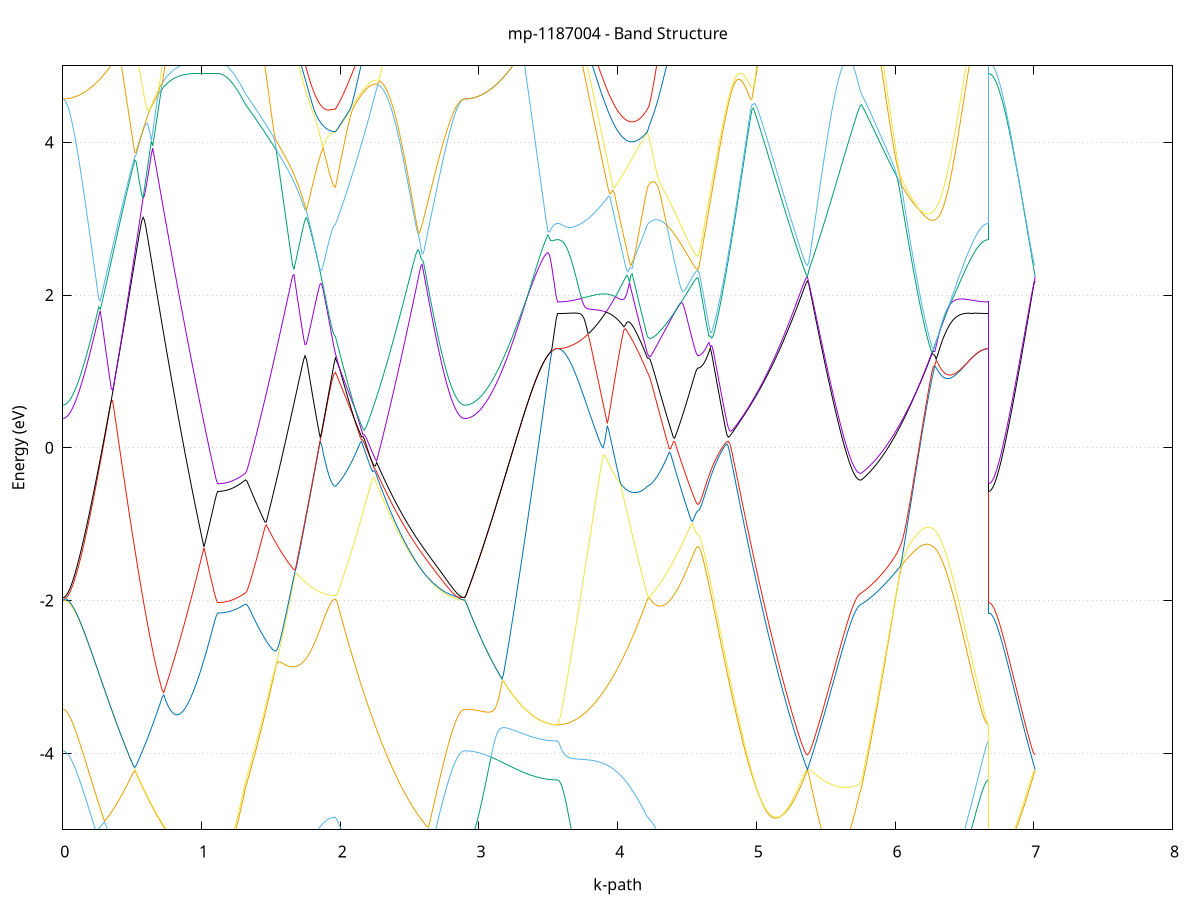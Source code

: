 set title 'mp-1187004 - Band Structure'
set xlabel 'k-path'
set ylabel 'Energy (eV)'
set grid y
set yrange [-5:5]
set terminal png size 800,600
set output 'mp-1187004_bands_gnuplot.png'
plot '-' using 1:2 with lines notitle, '-' using 1:2 with lines notitle, '-' using 1:2 with lines notitle, '-' using 1:2 with lines notitle, '-' using 1:2 with lines notitle, '-' using 1:2 with lines notitle, '-' using 1:2 with lines notitle, '-' using 1:2 with lines notitle, '-' using 1:2 with lines notitle, '-' using 1:2 with lines notitle, '-' using 1:2 with lines notitle, '-' using 1:2 with lines notitle, '-' using 1:2 with lines notitle, '-' using 1:2 with lines notitle, '-' using 1:2 with lines notitle, '-' using 1:2 with lines notitle, '-' using 1:2 with lines notitle, '-' using 1:2 with lines notitle, '-' using 1:2 with lines notitle, '-' using 1:2 with lines notitle, '-' using 1:2 with lines notitle, '-' using 1:2 with lines notitle, '-' using 1:2 with lines notitle, '-' using 1:2 with lines notitle, '-' using 1:2 with lines notitle, '-' using 1:2 with lines notitle, '-' using 1:2 with lines notitle, '-' using 1:2 with lines notitle, '-' using 1:2 with lines notitle, '-' using 1:2 with lines notitle, '-' using 1:2 with lines notitle, '-' using 1:2 with lines notitle, '-' using 1:2 with lines notitle, '-' using 1:2 with lines notitle, '-' using 1:2 with lines notitle, '-' using 1:2 with lines notitle, '-' using 1:2 with lines notitle, '-' using 1:2 with lines notitle, '-' using 1:2 with lines notitle, '-' using 1:2 with lines notitle, '-' using 1:2 with lines notitle, '-' using 1:2 with lines notitle, '-' using 1:2 with lines notitle, '-' using 1:2 with lines notitle, '-' using 1:2 with lines notitle, '-' using 1:2 with lines notitle, '-' using 1:2 with lines notitle, '-' using 1:2 with lines notitle, '-' using 1:2 with lines notitle, '-' using 1:2 with lines notitle, '-' using 1:2 with lines notitle, '-' using 1:2 with lines notitle, '-' using 1:2 with lines notitle, '-' using 1:2 with lines notitle, '-' using 1:2 with lines notitle, '-' using 1:2 with lines notitle, '-' using 1:2 with lines notitle, '-' using 1:2 with lines notitle, '-' using 1:2 with lines notitle, '-' using 1:2 with lines notitle, '-' using 1:2 with lines notitle, '-' using 1:2 with lines notitle, '-' using 1:2 with lines notitle, '-' using 1:2 with lines notitle
0.000000 -24.054759
0.009974 -24.054759
0.019947 -24.054659
0.029921 -24.054559
0.039895 -24.054359
0.049869 -24.054159
0.059842 -24.053959
0.069816 -24.053659
0.079790 -24.053359
0.089764 -24.052959
0.099737 -24.052559
0.109711 -24.052159
0.119685 -24.051659
0.129659 -24.051059
0.139632 -24.050559
0.149606 -24.049959
0.159580 -24.049359
0.169554 -24.048659
0.179527 -24.047959
0.189501 -24.047259
0.199475 -24.046559
0.209449 -24.045759
0.219422 -24.044959
0.229396 -24.044159
0.239370 -24.043359
0.249344 -24.042559
0.259317 -24.041759
0.269291 -24.040859
0.279265 -24.040059
0.289238 -24.039159
0.299212 -24.038259
0.309186 -24.037459
0.319160 -24.036559
0.329133 -24.035759
0.339107 -24.034959
0.349081 -24.034059
0.359055 -24.033259
0.369028 -24.032459
0.379002 -24.031659
0.388976 -24.030959
0.398950 -24.030159
0.408923 -24.029459
0.418897 -24.028759
0.428871 -24.028059
0.438845 -24.027359
0.448818 -24.026659
0.458792 -24.026059
0.468766 -24.025459
0.478740 -24.024859
0.488713 -24.024259
0.498687 -24.023759
0.508661 -24.023159
0.518635 -24.022659
0.528608 -24.022159
0.538582 -24.021659
0.548556 -24.021159
0.558529 -24.020759
0.568503 -24.020259
0.578477 -24.019859
0.588451 -24.019459
0.598424 -24.019059
0.608398 -24.018659
0.618372 -24.018259
0.628346 -24.017859
0.638319 -24.017559
0.648293 -24.017159
0.658267 -24.016859
0.668241 -24.016459
0.678214 -24.016159
0.688188 -24.015859
0.698162 -24.015559
0.708136 -24.015259
0.718109 -24.014959
0.728083 -24.014659
0.738057 -24.014359
0.748031 -24.014159
0.758004 -24.013859
0.767978 -24.013659
0.777952 -24.013359
0.787925 -24.013159
0.797899 -24.012859
0.807873 -24.012659
0.817847 -24.012459
0.827820 -24.012259
0.837794 -24.012059
0.847768 -24.011859
0.857742 -24.011659
0.867715 -24.011459
0.877689 -24.011259
0.887663 -24.011059
0.897637 -24.010859
0.907610 -24.010659
0.917584 -24.010459
0.927558 -24.010359
0.937532 -24.010159
0.947505 -24.009959
0.957479 -24.009859
0.967453 -24.009659
0.977427 -24.009559
0.987400 -24.009359
0.997374 -24.009259
1.007348 -24.009059
1.017322 -24.008959
1.027295 -24.008859
1.037269 -24.008659
1.047243 -24.008559
1.057216 -24.008459
1.067190 -24.008559
1.077164 -24.008759
1.087138 -24.008959
1.097111 -24.009059
1.107085 -24.009159
1.117059 -24.009159
1.117059 -24.009159
1.126609 -24.009159
1.136158 -24.009159
1.145708 -24.009259
1.155257 -24.009259
1.164807 -24.009259
1.174357 -24.009259
1.183906 -24.009359
1.193456 -24.009359
1.203006 -24.009359
1.212555 -24.009459
1.222105 -24.009459
1.231654 -24.009559
1.241204 -24.009559
1.250754 -24.009659
1.260303 -24.009759
1.269853 -24.009759
1.279403 -24.009859
1.288952 -24.009959
1.298502 -24.010059
1.308051 -24.010159
1.317601 -24.010259
1.317601 -24.010259
1.327571 -24.010259
1.337542 -24.010359
1.347512 -24.010359
1.357483 -24.010359
1.367453 -24.010259
1.377423 -24.010259
1.387394 -24.010159
1.397364 -24.010059
1.407335 -24.009959
1.417305 -24.009759
1.427275 -24.009559
1.437246 -24.009359
1.447216 -24.009159
1.457186 -24.008959
1.467157 -24.008659
1.477127 -24.008359
1.487098 -24.008059
1.497068 -24.007759
1.507038 -24.007359
1.517009 -24.007059
1.526979 -24.006659
1.536950 -24.006259
1.546920 -24.005859
1.556890 -24.005459
1.566861 -24.004959
1.576831 -24.004559
1.586802 -24.004159
1.596772 -24.003659
1.606742 -24.003259
1.616713 -24.002859
1.626683 -24.002559
1.636653 -24.002159
1.646624 -24.001959
1.656594 -24.001759
1.666565 -24.001559
1.676535 -24.001459
1.686505 -24.001459
1.696476 -24.001459
1.706446 -24.001459
1.716417 -24.001559
1.726387 -24.001559
1.736357 -24.001659
1.746328 -24.001659
1.756298 -24.001759
1.766269 -24.001759
1.776239 -24.001859
1.786209 -24.001859
1.796180 -24.001959
1.806150 -24.001959
1.816120 -24.001959
1.826091 -24.002059
1.836061 -24.002059
1.846032 -24.002059
1.856002 -24.002159
1.865972 -24.002159
1.875943 -24.002159
1.885913 -24.002159
1.895884 -24.002259
1.905854 -24.002259
1.915824 -24.002259
1.925795 -24.002259
1.935765 -24.002259
1.945736 -24.002259
1.955706 -24.002259
1.965676 -24.002259
1.965676 -24.002259
1.975588 -24.001859
1.985499 -24.001359
1.995411 -24.000959
2.005322 -24.000559
2.015234 -24.000159
2.025146 -23.999759
2.035057 -23.999359
2.044969 -23.998959
2.054880 -23.998559
2.064792 -23.998159
2.074703 -23.997759
2.084615 -23.997359
2.094526 -23.996959
2.104438 -23.996559
2.114349 -23.996159
2.124261 -23.995859
2.134172 -23.995459
2.144084 -23.995059
2.153996 -23.994759
2.163907 -23.994459
2.173819 -23.994459
2.183730 -23.994559
2.193642 -23.994559
2.203553 -23.994559
2.213465 -23.994559
2.223376 -23.994659
2.233288 -23.994659
2.243199 -23.994659
2.253111 -23.994759
2.263022 -23.994759
2.272934 -23.994859
2.282846 -23.994859
2.292757 -23.994959
2.302669 -23.994959
2.312580 -23.995059
2.322492 -23.995059
2.332403 -23.995159
2.342315 -23.995259
2.352226 -23.995259
2.362138 -23.995759
2.372049 -23.997759
2.381961 -23.999659
2.391872 -24.001559
2.401784 -24.003459
2.411696 -24.005359
2.421607 -24.007159
2.431519 -24.009059
2.441430 -24.010759
2.451342 -24.012559
2.461253 -24.014359
2.471165 -24.016059
2.481076 -24.017659
2.490988 -24.019359
2.500899 -24.020959
2.510811 -24.022559
2.520722 -24.024159
2.530634 -24.025659
2.540546 -24.027159
2.550457 -24.028659
2.560369 -24.030059
2.570280 -24.031459
2.580192 -24.032759
2.590103 -24.034059
2.600015 -24.035359
2.609926 -24.036559
2.619838 -24.037759
2.629749 -24.038959
2.639661 -24.040059
2.649572 -24.041159
2.659484 -24.042259
2.669396 -24.043259
2.679307 -24.044259
2.689219 -24.045159
2.699130 -24.046059
2.709042 -24.046859
2.718953 -24.047659
2.728865 -24.048459
2.738776 -24.049159
2.748688 -24.049859
2.758599 -24.050459
2.768511 -24.051059
2.778422 -24.051559
2.788334 -24.052059
2.798246 -24.052559
2.808157 -24.052959
2.818069 -24.053359
2.827980 -24.053659
2.837892 -24.053959
2.847803 -24.054159
2.857715 -24.054359
2.867626 -24.054559
2.877538 -24.054659
2.887449 -24.054759
2.897361 -24.054759
2.897361 -24.054759
2.907351 -24.054759
2.917342 -24.054759
2.927332 -24.054759
2.937322 -24.054759
2.947313 -24.054759
2.957303 -24.054659
2.967293 -24.054659
2.977284 -24.054659
2.987274 -24.054659
2.997264 -24.054659
3.007255 -24.054659
3.017245 -24.054659
3.027236 -24.054559
3.037226 -24.054559
3.047216 -24.054559
3.057207 -24.054559
3.067197 -24.054459
3.077187 -24.054459
3.087178 -24.054459
3.097168 -24.054359
3.107158 -24.054359
3.117149 -24.054359
3.127139 -24.054259
3.137129 -24.054259
3.147120 -24.054259
3.157110 -24.054159
3.167101 -24.054159
3.177091 -24.054059
3.187081 -24.054059
3.197072 -24.054059
3.207062 -24.053959
3.217052 -24.053959
3.227043 -24.053859
3.237033 -24.053859
3.247023 -24.053859
3.257014 -24.053759
3.267004 -24.053759
3.276994 -24.053659
3.286985 -24.053659
3.296975 -24.053559
3.306966 -24.053559
3.316956 -24.053559
3.326946 -24.053459
3.336937 -24.053459
3.346927 -24.053459
3.356917 -24.053359
3.366908 -24.053359
3.376898 -24.053259
3.386888 -24.053259
3.396879 -24.053259
3.406869 -24.053259
3.416859 -24.053159
3.426850 -24.053159
3.436840 -24.053159
3.446831 -24.053059
3.456821 -24.053059
3.466811 -24.053059
3.476802 -24.053059
3.486792 -24.053059
3.496782 -24.053059
3.506773 -24.053059
3.516763 -24.052959
3.526753 -24.052959
3.536744 -24.052959
3.546734 -24.052959
3.556724 -24.052959
3.566715 -24.052959
3.566715 -24.052959
3.576685 -24.052959
3.586656 -24.052859
3.596626 -24.052759
3.606596 -24.052659
3.616567 -24.052459
3.626537 -24.052159
3.636508 -24.051859
3.646478 -24.051559
3.656448 -24.051259
3.666419 -24.050759
3.676389 -24.050359
3.686360 -24.049859
3.696330 -24.049359
3.706300 -24.048759
3.716271 -24.048159
3.726241 -24.047459
3.736211 -24.046759
3.746182 -24.046059
3.756152 -24.045259
3.766123 -24.044459
3.776093 -24.043559
3.786063 -24.042659
3.796034 -24.041759
3.806004 -24.040759
3.815975 -24.039759
3.825945 -24.038759
3.835915 -24.037659
3.845886 -24.036559
3.855856 -24.035359
3.865827 -24.034259
3.875797 -24.033059
3.885767 -24.031759
3.895738 -24.030559
3.905708 -24.029259
3.915678 -24.027959
3.925649 -24.026659
3.935619 -24.025359
3.945590 -24.024059
3.955560 -24.022659
3.965530 -24.021359
3.975501 -24.020059
3.985471 -24.018759
3.995442 -24.017559
4.005412 -24.016359
4.015382 -24.015259
4.025353 -24.014159
4.035323 -24.013159
4.045294 -24.012159
4.055264 -24.011359
4.065234 -24.010459
4.075205 -24.009759
4.085175 -24.009059
4.095145 -24.008359
4.105116 -24.007759
4.115086 -24.007159
4.125057 -24.006659
4.135027 -24.006059
4.144997 -24.005559
4.154968 -24.005059
4.164938 -24.004559
4.174909 -24.004059
4.184879 -24.003659
4.194849 -24.003159
4.204820 -24.002759
4.214790 -24.002259
4.214790 -24.002259
4.224614 -24.002059
4.234438 -24.001959
4.244261 -24.001759
4.254085 -24.001559
4.263909 -24.001359
4.273733 -24.001159
4.283556 -24.000959
4.293380 -24.000759
4.303204 -24.000559
4.313028 -24.000359
4.322852 -24.000159
4.332675 -23.999959
4.342499 -23.999759
4.352323 -23.999559
4.362147 -23.999359
4.371970 -23.999259
4.381794 -23.999059
4.391618 -23.998859
4.401442 -23.998659
4.411265 -23.998559
4.421089 -23.998659
4.430913 -23.998759
4.440737 -23.998859
4.450561 -23.998959
4.460384 -23.999059
4.470208 -23.999059
4.480032 -23.999159
4.489856 -23.999259
4.499679 -23.999359
4.509503 -23.999359
4.519327 -23.999459
4.529151 -23.999459
4.538974 -23.999459
4.548798 -23.999559
4.558622 -23.999559
4.568446 -23.999559
4.578269 -23.999559
4.578269 -23.999559
4.588268 -23.999559
4.598266 -23.999559
4.608265 -23.999559
4.618263 -23.999559
4.628262 -23.999559
4.638260 -23.999559
4.648259 -23.999559
4.658257 -23.999659
4.668256 -23.999659
4.678254 -23.999659
4.688253 -23.999659
4.698251 -23.999759
4.708250 -23.999759
4.718248 -23.999759
4.728247 -23.999859
4.738245 -23.999859
4.748244 -23.999959
4.758242 -23.999959
4.768241 -23.999959
4.778239 -24.000059
4.788238 -24.000159
4.798236 -24.000159
4.808235 -24.000259
4.818233 -24.000359
4.828231 -24.000359
4.838230 -24.000459
4.848228 -24.000559
4.858227 -24.000659
4.868225 -24.000759
4.878224 -24.000859
4.888222 -24.000959
4.898221 -24.001059
4.908219 -24.001159
4.918218 -24.001259
4.928216 -24.001359
4.938215 -24.001459
4.948213 -24.001659
4.958212 -24.001759
4.968210 -24.001859
4.978209 -24.002059
4.988207 -24.002159
4.998206 -24.002359
5.008204 -24.002459
5.018203 -24.002659
5.028201 -24.002759
5.038200 -24.002959
5.048198 -24.003159
5.058197 -24.003259
5.068195 -24.003459
5.078193 -24.003659
5.088192 -24.003859
5.098190 -24.004059
5.108189 -24.004259
5.118187 -24.004459
5.128186 -24.004659
5.138184 -24.004859
5.148183 -24.005059
5.158181 -24.005259
5.168180 -24.005459
5.178178 -24.005759
5.188177 -24.005959
5.198175 -24.006159
5.208174 -24.006459
5.218172 -24.006659
5.228171 -24.006859
5.238169 -24.007059
5.248168 -24.007259
5.258166 -24.007459
5.268165 -24.007659
5.278163 -24.007859
5.288162 -24.007959
5.298160 -24.008159
5.308159 -24.008259
5.318157 -24.008359
5.328155 -24.008459
5.338154 -24.008459
5.348152 -24.008559
5.358151 -24.008559
5.368149 -24.008559
5.368149 -24.008559
5.377903 -24.008559
5.387657 -24.008659
5.397412 -24.008659
5.407166 -24.008659
5.416920 -24.008759
5.426674 -24.008759
5.436428 -24.008759
5.446182 -24.008859
5.455936 -24.008859
5.465690 -24.008859
5.475444 -24.008959
5.485198 -24.008959
5.494952 -24.009059
5.504706 -24.009059
5.514460 -24.009159
5.524214 -24.009159
5.533968 -24.009159
5.543722 -24.009259
5.553476 -24.009259
5.563230 -24.009359
5.572984 -24.009359
5.582738 -24.009459
5.592492 -24.009459
5.602246 -24.009459
5.612000 -24.009559
5.621754 -24.009559
5.631508 -24.009659
5.641262 -24.009659
5.651016 -24.009759
5.660770 -24.009759
5.670524 -24.009859
5.680278 -24.009859
5.690032 -24.009859
5.699786 -24.009959
5.709541 -24.009959
5.719295 -24.010059
5.729049 -24.010059
5.738803 -24.010159
5.748557 -24.010159
5.758311 -24.010259
5.758311 -24.010259
5.768273 -24.010359
5.778235 -24.010459
5.788197 -24.010559
5.798159 -24.010659
5.808121 -24.010859
5.818084 -24.010959
5.828046 -24.011059
5.838008 -24.011259
5.847970 -24.011359
5.857932 -24.011559
5.867894 -24.011659
5.877856 -24.011859
5.887818 -24.011959
5.897781 -24.012159
5.907743 -24.012359
5.917705 -24.012559
5.927667 -24.012759
5.937629 -24.012859
5.947591 -24.013059
5.957553 -24.013359
5.967516 -24.013559
5.977478 -24.013759
5.987440 -24.013959
5.997402 -24.014259
6.007364 -24.014459
6.017326 -24.014759
6.027288 -24.015059
6.037251 -24.015359
6.047213 -24.015659
6.057175 -24.015959
6.067137 -24.016259
6.077099 -24.016659
6.087061 -24.016959
6.097023 -24.017359
6.106986 -24.017759
6.116948 -24.018259
6.126910 -24.018659
6.136872 -24.019159
6.146834 -24.019659
6.156796 -24.020259
6.166758 -24.020759
6.176721 -24.021359
6.186683 -24.021959
6.196645 -24.022559
6.206607 -24.023259
6.216569 -24.023859
6.226531 -24.024559
6.236493 -24.025259
6.246456 -24.026059
6.256418 -24.026759
6.266380 -24.027559
6.276342 -24.028359
6.286304 -24.029159
6.296266 -24.029959
6.306228 -24.030759
6.316190 -24.031659
6.326153 -24.032459
6.336115 -24.033359
6.346077 -24.034159
6.356039 -24.035059
6.366001 -24.035959
6.375963 -24.036759
6.385925 -24.037659
6.395888 -24.038559
6.405850 -24.039359
6.415812 -24.040259
6.425774 -24.041059
6.435736 -24.041859
6.445698 -24.042659
6.455660 -24.043459
6.465623 -24.044259
6.475585 -24.044959
6.485547 -24.045659
6.495509 -24.046359
6.505471 -24.047059
6.515433 -24.047659
6.525395 -24.048259
6.535358 -24.048859
6.545320 -24.049459
6.555282 -24.049959
6.565244 -24.050459
6.575206 -24.050859
6.585168 -24.051259
6.595130 -24.051559
6.605093 -24.051959
6.615055 -24.052159
6.625017 -24.052459
6.634979 -24.052659
6.644941 -24.052759
6.654903 -24.052859
6.664865 -24.052959
6.674828 -24.052959
6.674828 -24.009159
6.684671 -24.009159
6.694514 -24.009159
6.704358 -24.009159
6.714201 -24.009159
6.724045 -24.009159
6.733888 -24.009159
6.743732 -24.009159
6.753575 -24.009159
6.763418 -24.009159
6.773262 -24.009159
6.783105 -24.009159
6.792949 -24.009059
6.802792 -24.009059
6.812636 -24.009059
6.822479 -24.009059
6.832323 -24.009059
6.842166 -24.009059
6.852009 -24.008959
6.861853 -24.008959
6.871696 -24.008959
6.881540 -24.008959
6.891383 -24.008959
6.901227 -24.008859
6.911070 -24.008859
6.920914 -24.008859
6.930757 -24.008759
6.940600 -24.008759
6.950444 -24.008759
6.960287 -24.008759
6.970131 -24.008659
6.979974 -24.008659
6.989818 -24.008659
6.999661 -24.008659
7.009504 -24.008559
e
0.000000 -24.004859
0.009974 -24.004859
0.019947 -24.004859
0.029921 -24.004759
0.039895 -24.004759
0.049869 -24.004659
0.059842 -24.004559
0.069816 -24.004459
0.079790 -24.004359
0.089764 -24.004259
0.099737 -24.004059
0.109711 -24.003959
0.119685 -24.003759
0.129659 -24.003559
0.139632 -24.003359
0.149606 -24.003159
0.159580 -24.002859
0.169554 -24.002659
0.179527 -24.002359
0.189501 -24.002059
0.199475 -24.001759
0.209449 -24.001459
0.219422 -24.001059
0.229396 -24.000759
0.239370 -24.000359
0.249344 -23.999959
0.259317 -23.999659
0.269291 -23.999259
0.279265 -23.998859
0.289238 -23.998459
0.299212 -23.998059
0.309186 -23.997659
0.319160 -23.997259
0.329133 -23.996959
0.339107 -23.996559
0.349081 -23.996259
0.359055 -23.995959
0.369028 -23.995659
0.379002 -23.995459
0.388976 -23.995259
0.398950 -23.995059
0.408923 -23.994959
0.418897 -23.994859
0.428871 -23.994859
0.438845 -23.994859
0.448818 -23.994859
0.458792 -23.994859
0.468766 -23.994959
0.478740 -23.995059
0.488713 -23.995159
0.498687 -23.995259
0.508661 -23.995359
0.518635 -23.995559
0.528608 -23.995759
0.538582 -23.995959
0.548556 -23.996159
0.558529 -23.996359
0.568503 -23.996559
0.578477 -23.996759
0.588451 -23.996959
0.598424 -23.997259
0.608398 -23.997459
0.618372 -23.997659
0.628346 -23.997959
0.638319 -23.998159
0.648293 -23.998359
0.658267 -23.998659
0.668241 -23.998859
0.678214 -23.999159
0.688188 -23.999359
0.698162 -23.999659
0.708136 -23.999859
0.718109 -24.000159
0.728083 -24.000359
0.738057 -24.000559
0.748031 -24.000859
0.758004 -24.001059
0.767978 -24.001259
0.777952 -24.001559
0.787925 -24.001759
0.797899 -24.001959
0.807873 -24.002159
0.817847 -24.002459
0.827820 -24.002659
0.837794 -24.002859
0.847768 -24.003059
0.857742 -24.003259
0.867715 -24.003459
0.877689 -24.003659
0.887663 -24.003859
0.897637 -24.004059
0.907610 -24.004159
0.917584 -24.004359
0.927558 -24.004559
0.937532 -24.004759
0.947505 -24.004859
0.957479 -24.005059
0.967453 -24.005259
0.977427 -24.005359
0.987400 -24.005559
0.997374 -24.005659
1.007348 -24.005959
1.017322 -24.006559
1.027295 -24.007059
1.037269 -24.007459
1.047243 -24.007859
1.057216 -24.008259
1.067190 -24.008359
1.077164 -24.008259
1.087138 -24.008159
1.097111 -24.008059
1.107085 -24.008059
1.117059 -24.007959
1.117059 -24.007959
1.126609 -24.007959
1.136158 -24.007859
1.145708 -24.007759
1.155257 -24.007559
1.164807 -24.007359
1.174357 -24.007059
1.183906 -24.006759
1.193456 -24.006559
1.203006 -24.006359
1.212555 -24.006259
1.222105 -24.006059
1.231654 -24.005959
1.241204 -24.005759
1.250754 -24.005559
1.260303 -24.005359
1.269853 -24.005159
1.279403 -24.004959
1.288952 -24.004759
1.298502 -24.004459
1.308051 -24.004259
1.317601 -24.003959
1.317601 -24.003959
1.327571 -24.003759
1.337542 -24.003559
1.347512 -24.003359
1.357483 -24.003159
1.367453 -24.002959
1.377423 -24.002759
1.387394 -24.002559
1.397364 -24.002259
1.407335 -24.002059
1.417305 -24.001859
1.427275 -24.001659
1.437246 -24.001359
1.447216 -24.001159
1.457186 -24.000959
1.467157 -24.000759
1.477127 -24.000459
1.487098 -24.000259
1.497068 -24.000059
1.507038 -23.999859
1.517009 -23.999659
1.526979 -23.999359
1.536950 -23.999159
1.546920 -23.998959
1.556890 -23.998759
1.566861 -23.998559
1.576831 -23.998359
1.586802 -23.998359
1.596772 -23.998459
1.606742 -23.998559
1.616713 -23.998659
1.626683 -23.998659
1.636653 -23.998659
1.646624 -23.998559
1.656594 -23.998459
1.666565 -23.998159
1.676535 -23.997959
1.686505 -23.997559
1.696476 -23.997259
1.706446 -23.996959
1.716417 -23.996559
1.726387 -23.996359
1.736357 -23.996259
1.746328 -23.996259
1.756298 -23.996159
1.766269 -23.996059
1.776239 -23.996059
1.786209 -23.995959
1.796180 -23.995959
1.806150 -23.995959
1.816120 -23.995859
1.826091 -23.995859
1.836061 -23.995759
1.846032 -23.995759
1.856002 -23.995759
1.865972 -23.995759
1.875943 -23.995759
1.885913 -23.995659
1.895884 -23.995659
1.905854 -23.995659
1.915824 -23.995659
1.925795 -23.995659
1.935765 -23.995659
1.945736 -23.995659
1.955706 -23.995659
1.965676 -23.995659
1.965676 -23.995659
1.975588 -23.995459
1.985499 -23.995359
1.995411 -23.995259
2.005322 -23.995159
2.015234 -23.994959
2.025146 -23.994959
2.035057 -23.994859
2.044969 -23.994759
2.054880 -23.994659
2.064792 -23.994659
2.074703 -23.994559
2.084615 -23.994559
2.094526 -23.994559
2.104438 -23.994459
2.114349 -23.994459
2.124261 -23.994459
2.134172 -23.994459
2.144084 -23.994459
2.153996 -23.994459
2.163907 -23.994359
2.173819 -23.993959
2.183730 -23.993659
2.193642 -23.993259
2.203553 -23.992959
2.213465 -23.992659
2.223376 -23.992259
2.233288 -23.991959
2.243199 -23.991659
2.253111 -23.991359
2.263022 -23.991059
2.272934 -23.990659
2.282846 -23.990359
2.292757 -23.990059
2.302669 -23.989759
2.312580 -23.989559
2.322492 -23.989259
2.332403 -23.989859
2.342315 -23.991859
2.352226 -23.993859
2.362138 -23.995359
2.372049 -23.995459
2.381961 -23.995559
2.391872 -23.995659
2.401784 -23.995759
2.411696 -23.995859
2.421607 -23.995959
2.431519 -23.996059
2.441430 -23.996259
2.451342 -23.996359
2.461253 -23.996559
2.471165 -23.996659
2.481076 -23.996859
2.490988 -23.997059
2.500899 -23.997259
2.510811 -23.997359
2.520722 -23.997659
2.530634 -23.997859
2.540546 -23.998059
2.550457 -23.998259
2.560369 -23.998459
2.570280 -23.998759
2.580192 -23.998959
2.590103 -23.999259
2.600015 -23.999559
2.609926 -23.999759
2.619838 -24.000059
2.629749 -24.000359
2.639661 -24.000559
2.649572 -24.000859
2.659484 -24.001159
2.669396 -24.001359
2.679307 -24.001659
2.689219 -24.001859
2.699130 -24.002159
2.709042 -24.002359
2.718953 -24.002559
2.728865 -24.002859
2.738776 -24.003059
2.748688 -24.003259
2.758599 -24.003459
2.768511 -24.003659
2.778422 -24.003759
2.788334 -24.003959
2.798246 -24.004159
2.808157 -24.004259
2.818069 -24.004359
2.827980 -24.004459
2.837892 -24.004559
2.847803 -24.004659
2.857715 -24.004759
2.867626 -24.004759
2.877538 -24.004859
2.887449 -24.004859
2.897361 -24.004859
2.897361 -24.004859
2.907351 -24.004859
2.917342 -24.004859
2.927332 -24.004859
2.937322 -24.004959
2.947313 -24.004959
2.957303 -24.005059
2.967293 -24.005059
2.977284 -24.005159
2.987274 -24.005259
2.997264 -24.005359
3.007255 -24.005459
3.017245 -24.005559
3.027236 -24.005659
3.037226 -24.005859
3.047216 -24.006059
3.057207 -24.006159
3.067197 -24.006359
3.077187 -24.006559
3.087178 -24.006759
3.097168 -24.006959
3.107158 -24.007159
3.117149 -24.007359
3.127139 -24.007659
3.137129 -24.007859
3.147120 -24.008159
3.157110 -24.008459
3.167101 -24.008659
3.177091 -24.008959
3.187081 -24.009259
3.197072 -24.009559
3.207062 -24.009859
3.217052 -24.010159
3.227043 -24.010459
3.237033 -24.010759
3.247023 -24.011059
3.257014 -24.011359
3.267004 -24.011659
3.276994 -24.011859
3.286985 -24.012159
3.296975 -24.012459
3.306966 -24.012759
3.316956 -24.013059
3.326946 -24.013259
3.336937 -24.013559
3.346927 -24.013759
3.356917 -24.014059
3.366908 -24.014259
3.376898 -24.014459
3.386888 -24.014659
3.396879 -24.014959
3.406869 -24.015159
3.416859 -24.015259
3.426850 -24.015459
3.436840 -24.015659
3.446831 -24.015759
3.456821 -24.015959
3.466811 -24.016059
3.476802 -24.016159
3.486792 -24.016259
3.496782 -24.016359
3.506773 -24.016459
3.516763 -24.016559
3.526753 -24.016559
3.536744 -24.016659
3.546734 -24.016659
3.556724 -24.016659
3.566715 -24.016659
3.566715 -24.016659
3.576685 -24.016659
3.586656 -24.016659
3.596626 -24.016559
3.606596 -24.016559
3.616567 -24.016459
3.626537 -24.016359
3.636508 -24.016159
3.646478 -24.016059
3.656448 -24.015859
3.666419 -24.015659
3.676389 -24.015459
3.686360 -24.015259
3.696330 -24.015059
3.706300 -24.014759
3.716271 -24.014459
3.726241 -24.014259
3.736211 -24.014059
3.746182 -24.013859
3.756152 -24.013659
3.766123 -24.013459
3.776093 -24.013259
3.786063 -24.013059
3.796034 -24.012759
3.806004 -24.012559
3.815975 -24.012259
3.825945 -24.012059
3.835915 -24.011759
3.845886 -24.011459
3.855856 -24.011159
3.865827 -24.010759
3.875797 -24.010459
3.885767 -24.010059
3.895738 -24.009759
3.905708 -24.009259
3.915678 -24.008859
3.925649 -24.008459
3.935619 -24.007959
3.945590 -24.007459
3.955560 -24.007059
3.965530 -24.006559
3.975501 -24.006159
3.985471 -24.005659
3.995442 -24.005259
4.005412 -24.004759
4.015382 -24.004259
4.025353 -24.003759
4.035323 -24.003259
4.045294 -24.002759
4.055264 -24.002259
4.065234 -24.001759
4.075205 -24.001159
4.085175 -24.000659
4.095145 -24.000159
4.105116 -23.999559
4.115086 -23.999059
4.125057 -23.998459
4.135027 -23.997959
4.144997 -23.997359
4.154968 -23.996859
4.164938 -23.996659
4.174909 -23.996359
4.184879 -23.996159
4.194849 -23.995959
4.204820 -23.995859
4.214790 -23.995659
4.214790 -23.995659
4.224614 -23.995659
4.234438 -23.995759
4.244261 -23.995859
4.254085 -23.995959
4.263909 -23.996159
4.273733 -23.996359
4.283556 -23.996459
4.293380 -23.996659
4.303204 -23.996859
4.313028 -23.997059
4.322852 -23.997159
4.332675 -23.997359
4.342499 -23.997559
4.352323 -23.997659
4.362147 -23.997859
4.371970 -23.997959
4.381794 -23.998159
4.391618 -23.998259
4.401442 -23.998359
4.411265 -23.998459
4.421089 -23.998359
4.430913 -23.998159
4.440737 -23.998059
4.450561 -23.997959
4.460384 -23.997759
4.470208 -23.997659
4.480032 -23.997559
4.489856 -23.997459
4.499679 -23.997359
4.509503 -23.997259
4.519327 -23.997259
4.529151 -23.997159
4.538974 -23.997159
4.548798 -23.997059
4.558622 -23.997059
4.568446 -23.997059
4.578269 -23.997059
4.578269 -23.997059
4.588268 -23.997059
4.598266 -23.997059
4.608265 -23.997059
4.618263 -23.996959
4.628262 -23.996959
4.638260 -23.996959
4.648259 -23.996959
4.658257 -23.996959
4.668256 -23.996859
4.678254 -23.996859
4.688253 -23.996859
4.698251 -23.996759
4.708250 -23.996759
4.718248 -23.996659
4.728247 -23.996659
4.738245 -23.996559
4.748244 -23.996559
4.758242 -23.996459
4.768241 -23.996359
4.778239 -23.996359
4.788238 -23.996259
4.798236 -23.996159
4.808235 -23.996059
4.818233 -23.995959
4.828231 -23.995959
4.838230 -23.995859
4.848228 -23.995759
4.858227 -23.995659
4.868225 -23.995559
4.878224 -23.995459
4.888222 -23.995359
4.898221 -23.995259
4.908219 -23.995159
4.918218 -23.995059
4.928216 -23.994959
4.938215 -23.994959
4.948213 -23.994859
4.958212 -23.994759
4.968210 -23.994759
4.978209 -23.994759
4.988207 -23.994859
4.998206 -23.994959
5.008204 -23.995159
5.018203 -23.995459
5.028201 -23.995859
5.038200 -23.996259
5.048198 -23.996759
5.058197 -23.997359
5.068195 -23.997959
5.078193 -23.998459
5.088192 -23.999159
5.098190 -23.999659
5.108189 -24.000259
5.118187 -24.000859
5.128186 -24.001459
5.138184 -24.001959
5.148183 -24.002559
5.158181 -24.003059
5.168180 -24.003559
5.178178 -24.004059
5.188177 -24.004459
5.198175 -24.004959
5.208174 -24.005359
5.218172 -24.005759
5.228171 -24.006059
5.238169 -24.006459
5.248168 -24.006759
5.258166 -24.007059
5.268165 -24.007259
5.278163 -24.007559
5.288162 -24.007759
5.298160 -24.007959
5.308159 -24.008159
5.318157 -24.008259
5.328155 -24.008359
5.338154 -24.008459
5.348152 -24.008559
5.358151 -24.008559
5.368149 -24.008559
5.368149 -24.008559
5.377903 -24.008559
5.387657 -24.008459
5.397412 -24.008459
5.407166 -24.008359
5.416920 -24.008259
5.426674 -24.008159
5.436428 -24.008059
5.446182 -24.007959
5.455936 -24.007859
5.465690 -24.007659
5.475444 -24.007459
5.485198 -24.007359
5.494952 -24.007159
5.504706 -24.006859
5.514460 -24.006659
5.524214 -24.006459
5.533968 -24.006259
5.543722 -24.005959
5.553476 -24.005659
5.563230 -24.005359
5.572984 -24.005059
5.582738 -24.004959
5.592492 -24.004959
5.602246 -24.004959
5.612000 -24.004959
5.621754 -24.004959
5.631508 -24.004959
5.641262 -24.004959
5.651016 -24.004959
5.660770 -24.004859
5.670524 -24.004859
5.680278 -24.004759
5.690032 -24.004759
5.699786 -24.004659
5.709541 -24.004559
5.719295 -24.004459
5.729049 -24.004359
5.738803 -24.004259
5.748557 -24.004059
5.758311 -24.003959
5.758311 -24.003959
5.768273 -24.003659
5.778235 -24.003459
5.788197 -24.003159
5.798159 -24.002859
5.808121 -24.002559
5.818084 -24.002259
5.828046 -24.001959
5.838008 -24.001659
5.847970 -24.001359
5.857932 -24.001059
5.867894 -24.000759
5.877856 -24.000459
5.887818 -24.000259
5.897781 -23.999959
5.907743 -23.999659
5.917705 -23.999459
5.927667 -23.999559
5.937629 -24.000059
5.947591 -24.000659
5.957553 -24.001159
5.967516 -24.001659
5.977478 -24.002159
5.987440 -24.002759
5.997402 -24.003259
6.007364 -24.003759
6.017326 -24.004259
6.027288 -24.004759
6.037251 -24.005159
6.047213 -24.005659
6.057175 -24.006159
6.067137 -24.006559
6.077099 -24.007059
6.087061 -24.007459
6.097023 -24.007859
6.106986 -24.008259
6.116948 -24.008659
6.126910 -24.009059
6.136872 -24.009459
6.146834 -24.009759
6.156796 -24.010059
6.166758 -24.010359
6.176721 -24.010659
6.186683 -24.010959
6.196645 -24.011259
6.206607 -24.011559
6.216569 -24.011759
6.226531 -24.011959
6.236493 -24.012159
6.246456 -24.012459
6.256418 -24.012659
6.266380 -24.012759
6.276342 -24.012959
6.286304 -24.013159
6.296266 -24.013259
6.306228 -24.013459
6.316190 -24.013559
6.326153 -24.013759
6.336115 -24.013859
6.346077 -24.013959
6.356039 -24.014059
6.366001 -24.014259
6.375963 -24.014359
6.385925 -24.014459
6.395888 -24.014559
6.405850 -24.014559
6.415812 -24.014659
6.425774 -24.014759
6.435736 -24.014859
6.445698 -24.014859
6.455660 -24.014959
6.465623 -24.015059
6.475585 -24.015059
6.485547 -24.015159
6.495509 -24.015159
6.505471 -24.015259
6.515433 -24.015259
6.525395 -24.015259
6.535358 -24.015359
6.545320 -24.015359
6.555282 -24.015359
6.565244 -24.015459
6.575206 -24.015659
6.585168 -24.015859
6.595130 -24.016059
6.605093 -24.016159
6.615055 -24.016359
6.625017 -24.016459
6.634979 -24.016559
6.644941 -24.016559
6.654903 -24.016659
6.664865 -24.016659
6.674828 -24.016659
6.674828 -24.007959
6.684671 -24.007959
6.694514 -24.007959
6.704358 -24.007959
6.714201 -24.007959
6.724045 -24.007959
6.733888 -24.008059
6.743732 -24.008059
6.753575 -24.008059
6.763418 -24.008059
6.773262 -24.008059
6.783105 -24.008059
6.792949 -24.008059
6.802792 -24.008059
6.812636 -24.008159
6.822479 -24.008159
6.832323 -24.008159
6.842166 -24.008159
6.852009 -24.008159
6.861853 -24.008159
6.871696 -24.008259
6.881540 -24.008259
6.891383 -24.008259
6.901227 -24.008259
6.911070 -24.008359
6.920914 -24.008359
6.930757 -24.008359
6.940600 -24.008359
6.950444 -24.008459
6.960287 -24.008459
6.970131 -24.008459
6.979974 -24.008459
6.989818 -24.008559
6.999661 -24.008559
7.009504 -24.008559
e
0.000000 -23.986659
0.009974 -23.986659
0.019947 -23.986659
0.029921 -23.986659
0.039895 -23.986659
0.049869 -23.986559
0.059842 -23.986559
0.069816 -23.986559
0.079790 -23.986459
0.089764 -23.986459
0.099737 -23.986459
0.109711 -23.986359
0.119685 -23.986359
0.129659 -23.986359
0.139632 -23.986259
0.149606 -23.986259
0.159580 -23.986159
0.169554 -23.986159
0.179527 -23.986159
0.189501 -23.986059
0.199475 -23.986059
0.209449 -23.986059
0.219422 -23.985959
0.229396 -23.985959
0.239370 -23.985959
0.249344 -23.985959
0.259317 -23.985859
0.269291 -23.985859
0.279265 -23.985859
0.289238 -23.985859
0.299212 -23.985859
0.309186 -23.985759
0.319160 -23.985759
0.329133 -23.985759
0.339107 -23.985759
0.349081 -23.985759
0.359055 -23.985659
0.369028 -23.985659
0.379002 -23.985659
0.388976 -23.985659
0.398950 -23.985659
0.408923 -23.985559
0.418897 -23.985559
0.428871 -23.985559
0.438845 -23.985559
0.448818 -23.985459
0.458792 -23.985459
0.468766 -23.985459
0.478740 -23.985459
0.488713 -23.985359
0.498687 -23.985359
0.508661 -23.985359
0.518635 -23.985359
0.528608 -23.985259
0.538582 -23.985259
0.548556 -23.985259
0.558529 -23.985159
0.568503 -23.985159
0.578477 -23.985159
0.588451 -23.985059
0.598424 -23.985059
0.608398 -23.984959
0.618372 -23.984959
0.628346 -23.984859
0.638319 -23.984859
0.648293 -23.984759
0.658267 -23.984759
0.668241 -23.984659
0.678214 -23.984659
0.688188 -23.984559
0.698162 -23.984559
0.708136 -23.984859
0.718109 -23.985159
0.728083 -23.985459
0.738057 -23.985759
0.748031 -23.986159
0.758004 -23.986559
0.767978 -23.987059
0.777952 -23.987659
0.787925 -23.988159
0.797899 -23.988859
0.807873 -23.989559
0.817847 -23.990259
0.827820 -23.991059
0.837794 -23.991959
0.847768 -23.992759
0.857742 -23.993659
0.867715 -23.994659
0.877689 -23.995559
0.887663 -23.996459
0.897637 -23.997459
0.907610 -23.998359
0.917584 -23.999259
0.927558 -24.000159
0.937532 -24.000959
0.947505 -24.001859
0.957479 -24.002659
0.967453 -24.003359
0.977427 -24.004059
0.987400 -24.004759
0.997374 -24.005359
1.007348 -24.005859
1.017322 -24.005959
1.027295 -24.006159
1.037269 -24.006259
1.047243 -24.006359
1.057216 -24.006559
1.067190 -24.006659
1.077164 -24.006759
1.087138 -24.006859
1.097111 -24.006959
1.107085 -24.006959
1.117059 -24.006959
1.117059 -24.006959
1.126609 -24.006959
1.136158 -24.006959
1.145708 -24.006959
1.155257 -24.006859
1.164807 -24.006759
1.174357 -24.006759
1.183906 -24.006659
1.193456 -24.006359
1.203006 -24.005959
1.212555 -24.005459
1.222105 -24.004959
1.231654 -24.004359
1.241204 -24.003759
1.250754 -24.003059
1.260303 -24.002359
1.269853 -24.001559
1.279403 -24.000759
1.288952 -23.999959
1.298502 -23.999059
1.308051 -23.998159
1.317601 -23.997259
1.317601 -23.997259
1.327571 -23.996459
1.337542 -23.995759
1.347512 -23.994959
1.357483 -23.994259
1.367453 -23.993459
1.377423 -23.992659
1.387394 -23.992659
1.397364 -23.993059
1.407335 -23.993459
1.417305 -23.993759
1.427275 -23.994159
1.437246 -23.994459
1.447216 -23.994859
1.457186 -23.995159
1.467157 -23.995459
1.477127 -23.995759
1.487098 -23.996059
1.497068 -23.996359
1.507038 -23.996659
1.517009 -23.996859
1.526979 -23.997159
1.536950 -23.997359
1.546920 -23.997559
1.556890 -23.997759
1.566861 -23.997959
1.576831 -23.998159
1.586802 -23.998259
1.596772 -23.998059
1.606742 -23.997859
1.616713 -23.997759
1.626683 -23.997559
1.636653 -23.997359
1.646624 -23.997259
1.656594 -23.997159
1.666565 -23.996959
1.676535 -23.996859
1.686505 -23.996759
1.696476 -23.996659
1.706446 -23.996559
1.716417 -23.996459
1.726387 -23.996259
1.736357 -23.995859
1.746328 -23.995559
1.756298 -23.995359
1.766269 -23.995059
1.776239 -23.994859
1.786209 -23.994659
1.796180 -23.994459
1.806150 -23.994259
1.816120 -23.994159
1.826091 -23.994059
1.836061 -23.993959
1.846032 -23.993859
1.856002 -23.993859
1.865972 -23.993759
1.875943 -23.993759
1.885913 -23.993659
1.895884 -23.993659
1.905854 -23.993659
1.915824 -23.993659
1.925795 -23.993559
1.935765 -23.993559
1.945736 -23.993559
1.955706 -23.993559
1.965676 -23.993559
1.965676 -23.993559
1.975588 -23.993059
1.985499 -23.992559
1.995411 -23.991959
2.005322 -23.991459
2.015234 -23.990959
2.025146 -23.990459
2.035057 -23.989959
2.044969 -23.989559
2.054880 -23.989059
2.064792 -23.988559
2.074703 -23.988159
2.084615 -23.987759
2.094526 -23.987359
2.104438 -23.986959
2.114349 -23.986559
2.124261 -23.986159
2.134172 -23.985859
2.144084 -23.985459
2.153996 -23.985159
2.163907 -23.984859
2.173819 -23.984659
2.183730 -23.984359
2.193642 -23.984159
2.203553 -23.983859
2.213465 -23.983659
2.223376 -23.983559
2.233288 -23.983359
2.243199 -23.983159
2.253111 -23.983059
2.263022 -23.982959
2.272934 -23.982859
2.282846 -23.982759
2.292757 -23.982659
2.302669 -23.983859
2.312580 -23.985859
2.322492 -23.987859
2.332403 -23.988959
2.342315 -23.988659
2.352226 -23.988359
2.362138 -23.988159
2.372049 -23.987859
2.381961 -23.987659
2.391872 -23.987359
2.401784 -23.987159
2.411696 -23.986859
2.421607 -23.986659
2.431519 -23.986459
2.441430 -23.986259
2.451342 -23.985959
2.461253 -23.985759
2.471165 -23.985559
2.481076 -23.985359
2.490988 -23.985159
2.500899 -23.984959
2.510811 -23.984759
2.520722 -23.984659
2.530634 -23.984459
2.540546 -23.984259
2.550457 -23.984159
2.560369 -23.984259
2.570280 -23.984359
2.580192 -23.984459
2.590103 -23.984559
2.600015 -23.984659
2.609926 -23.984759
2.619838 -23.984959
2.629749 -23.985059
2.639661 -23.985159
2.649572 -23.985259
2.659484 -23.985359
2.669396 -23.985459
2.679307 -23.985559
2.689219 -23.985559
2.699130 -23.985659
2.709042 -23.985759
2.718953 -23.985859
2.728865 -23.985959
2.738776 -23.986059
2.748688 -23.986059
2.758599 -23.986159
2.768511 -23.986259
2.778422 -23.986259
2.788334 -23.986359
2.798246 -23.986359
2.808157 -23.986459
2.818069 -23.986459
2.827980 -23.986559
2.837892 -23.986559
2.847803 -23.986559
2.857715 -23.986659
2.867626 -23.986659
2.877538 -23.986659
2.887449 -23.986659
2.897361 -23.986659
2.897361 -23.986659
2.907351 -23.986659
2.917342 -23.986759
2.927332 -23.986859
2.937322 -23.987059
2.947313 -23.987159
2.957303 -23.987459
2.967293 -23.987659
2.977284 -23.987959
2.987274 -23.988159
2.997264 -23.988459
3.007255 -23.988759
3.017245 -23.989059
3.027236 -23.989359
3.037226 -23.989659
3.047216 -23.989959
3.057207 -23.990859
3.067197 -23.991659
3.077187 -23.992459
3.087178 -23.993259
3.097168 -23.994059
3.107158 -23.994859
3.117149 -23.995659
3.127139 -23.996459
3.137129 -23.997159
3.147120 -23.997959
3.157110 -23.998759
3.167101 -23.999459
3.177091 -24.000259
3.187081 -24.000959
3.197072 -24.001659
3.207062 -24.002359
3.217052 -24.003059
3.227043 -24.003659
3.237033 -24.004359
3.247023 -24.004959
3.257014 -24.005559
3.267004 -24.006159
3.276994 -24.006759
3.286985 -24.007359
3.296975 -24.007959
3.306966 -24.008459
3.316956 -24.008959
3.326946 -24.009459
3.336937 -24.009959
3.346927 -24.010459
3.356917 -24.010859
3.366908 -24.011259
3.376898 -24.011759
3.386888 -24.012059
3.396879 -24.012459
3.406869 -24.012859
3.416859 -24.013159
3.426850 -24.013459
3.436840 -24.013759
3.446831 -24.013959
3.456821 -24.014259
3.466811 -24.014459
3.476802 -24.014659
3.486792 -24.014859
3.496782 -24.015059
3.506773 -24.015159
3.516763 -24.015259
3.526753 -24.015359
3.536744 -24.015459
3.546734 -24.015459
3.556724 -24.015559
3.566715 -24.015559
3.566715 -24.015559
3.576685 -24.015559
3.586656 -24.015559
3.596626 -24.015459
3.606596 -24.015459
3.616567 -24.015459
3.626537 -24.015359
3.636508 -24.015259
3.646478 -24.015259
3.656448 -24.015159
3.666419 -24.015059
3.676389 -24.014959
3.686360 -24.014759
3.696330 -24.014659
3.706300 -24.014559
3.716271 -24.014359
3.726241 -24.014259
3.736211 -24.013959
3.746182 -24.013759
3.756152 -24.013559
3.766123 -24.013359
3.776093 -24.013159
3.786063 -24.012859
3.796034 -24.012659
3.806004 -24.012359
3.815975 -24.012059
3.825945 -24.011859
3.835915 -24.011559
3.845886 -24.011159
3.855856 -24.010859
3.865827 -24.010559
3.875797 -24.010159
3.885767 -24.009859
3.895738 -24.009459
3.905708 -24.009059
3.915678 -24.008659
3.925649 -24.008259
3.935619 -24.007859
3.945590 -24.007459
3.955560 -24.006859
3.965530 -24.006259
3.975501 -24.005659
3.985471 -24.004859
3.995442 -24.004059
4.005412 -24.003259
4.015382 -24.002259
4.025353 -24.001259
4.035323 -24.000859
4.045294 -24.000459
4.055264 -24.000059
4.065234 -23.999659
4.075205 -23.999359
4.085175 -23.998959
4.095145 -23.998659
4.105116 -23.998259
4.115086 -23.997959
4.125057 -23.997659
4.135027 -23.997359
4.144997 -23.997159
4.154968 -23.996859
4.164938 -23.996259
4.174909 -23.995759
4.184879 -23.995159
4.194849 -23.994659
4.204820 -23.994159
4.214790 -23.993559
4.214790 -23.993559
4.224614 -23.993359
4.234438 -23.992959
4.244261 -23.992559
4.254085 -23.992059
4.263909 -23.991559
4.273733 -23.991059
4.283556 -23.990559
4.293380 -23.990059
4.303204 -23.989559
4.313028 -23.989059
4.322852 -23.988559
4.332675 -23.987959
4.342499 -23.987459
4.352323 -23.986959
4.362147 -23.986459
4.371970 -23.985959
4.381794 -23.985459
4.391618 -23.984959
4.401442 -23.984559
4.411265 -23.984059
4.421089 -23.983659
4.430913 -23.983259
4.440737 -23.982859
4.450561 -23.982459
4.460384 -23.982059
4.470208 -23.981759
4.480032 -23.981359
4.489856 -23.981159
4.499679 -23.980859
4.509503 -23.980659
4.519327 -23.980359
4.529151 -23.980259
4.538974 -23.980059
4.548798 -23.979959
4.558622 -23.979859
4.568446 -23.979859
4.578269 -23.979859
4.578269 -23.979859
4.588268 -23.979859
4.598266 -23.979859
4.608265 -23.979859
4.618263 -23.979859
4.628262 -23.979959
4.638260 -23.979959
4.648259 -23.979959
4.658257 -23.980059
4.668256 -23.980159
4.678254 -23.980159
4.688253 -23.980259
4.698251 -23.980359
4.708250 -23.980459
4.718248 -23.980559
4.728247 -23.980659
4.738245 -23.980859
4.748244 -23.980959
4.758242 -23.981159
4.768241 -23.981359
4.778239 -23.981559
4.788238 -23.981759
4.798236 -23.982059
4.808235 -23.982259
4.818233 -23.982559
4.828231 -23.982859
4.838230 -23.983159
4.848228 -23.983559
4.858227 -23.983959
4.868225 -23.984359
4.878224 -23.984859
4.888222 -23.985359
4.898221 -23.985859
4.908219 -23.986359
4.918218 -23.986959
4.928216 -23.987459
4.938215 -23.988059
4.948213 -23.988759
4.958212 -23.989359
4.968210 -23.989959
4.978209 -23.990659
4.988207 -23.991259
4.998206 -23.991959
5.008204 -23.992559
5.018203 -23.993259
5.028201 -23.993859
5.038200 -23.994459
5.048198 -23.995159
5.058197 -23.995759
5.068195 -23.996259
5.078193 -23.996859
5.088192 -23.997459
5.098190 -23.997959
5.108189 -23.998459
5.118187 -23.998959
5.128186 -23.999459
5.138184 -23.999859
5.148183 -24.000359
5.158181 -24.000659
5.168180 -24.001059
5.178178 -24.001359
5.188177 -24.001759
5.198175 -24.001959
5.208174 -24.002259
5.218172 -24.002459
5.228171 -24.002759
5.238169 -24.002959
5.248168 -24.003059
5.258166 -24.003259
5.268165 -24.003359
5.278163 -24.003559
5.288162 -24.003659
5.298160 -24.003759
5.308159 -24.003759
5.318157 -24.003859
5.328155 -24.003959
5.338154 -24.003959
5.348152 -24.003959
5.358151 -24.004059
5.368149 -24.004059
5.368149 -24.004059
5.377903 -24.004059
5.387657 -24.004059
5.397412 -24.004059
5.407166 -24.004059
5.416920 -24.004159
5.426674 -24.004159
5.436428 -24.004259
5.446182 -24.004259
5.455936 -24.004359
5.465690 -24.004359
5.475444 -24.004459
5.485198 -24.004459
5.494952 -24.004559
5.504706 -24.004659
5.514460 -24.004659
5.524214 -24.004759
5.533968 -24.004759
5.543722 -24.004859
5.553476 -24.004859
5.563230 -24.004959
5.572984 -24.004959
5.582738 -24.004759
5.592492 -24.004459
5.602246 -24.004159
5.612000 -24.003759
5.621754 -24.003359
5.631508 -24.003059
5.641262 -24.002659
5.651016 -24.002259
5.660770 -24.001859
5.670524 -24.001459
5.680278 -24.001059
5.690032 -24.000559
5.699786 -24.000159
5.709541 -23.999659
5.719295 -23.999159
5.729049 -23.998659
5.738803 -23.998259
5.748557 -23.997759
5.758311 -23.997259
5.758311 -23.997259
5.768273 -23.996159
5.778235 -23.995159
5.788197 -23.994059
5.798159 -23.992859
5.808121 -23.992859
5.818084 -23.993359
5.828046 -23.993959
5.838008 -23.994559
5.847970 -23.995159
5.857932 -23.995659
5.867894 -23.996259
5.877856 -23.996759
5.887818 -23.997359
5.897781 -23.997959
5.907743 -23.998459
5.917705 -23.999059
5.927667 -23.999159
5.937629 -23.998959
5.947591 -23.998759
5.957553 -23.998559
5.967516 -23.998459
5.977478 -23.998259
5.987440 -23.998159
5.997402 -23.998059
6.007364 -23.997959
6.017326 -23.997859
6.027288 -23.997859
6.037251 -23.997859
6.047213 -23.997859
6.057175 -23.997859
6.067137 -23.997959
6.077099 -23.997959
6.087061 -23.998159
6.097023 -23.998259
6.106986 -23.998459
6.116948 -23.998559
6.126910 -23.998859
6.136872 -23.999059
6.146834 -23.999259
6.156796 -23.999559
6.166758 -23.999859
6.176721 -24.000159
6.186683 -24.000559
6.196645 -24.000859
6.206607 -24.001259
6.216569 -24.001659
6.226531 -24.002059
6.236493 -24.002459
6.246456 -24.002859
6.256418 -24.003259
6.266380 -24.003759
6.276342 -24.004159
6.286304 -24.004659
6.296266 -24.005059
6.306228 -24.005559
6.316190 -24.006059
6.326153 -24.006459
6.336115 -24.006959
6.346077 -24.007459
6.356039 -24.007859
6.366001 -24.008359
6.375963 -24.008759
6.385925 -24.009259
6.395888 -24.009659
6.405850 -24.010159
6.415812 -24.010559
6.425774 -24.010959
6.435736 -24.011359
6.445698 -24.011759
6.455660 -24.012159
6.465623 -24.012559
6.475585 -24.012959
6.485547 -24.013259
6.495509 -24.013559
6.505471 -24.013959
6.515433 -24.014259
6.525395 -24.014559
6.535358 -24.014759
6.545320 -24.015059
6.555282 -24.015259
6.565244 -24.015459
6.575206 -24.015459
6.585168 -24.015459
6.595130 -24.015459
6.605093 -24.015459
6.615055 -24.015459
6.625017 -24.015559
6.634979 -24.015559
6.644941 -24.015559
6.654903 -24.015559
6.664865 -24.015559
6.674828 -24.015559
6.674828 -24.006959
6.684671 -24.006959
6.694514 -24.006959
6.704358 -24.006959
6.714201 -24.006859
6.724045 -24.006859
6.733888 -24.006759
6.743732 -24.006759
6.753575 -24.006659
6.763418 -24.006559
6.773262 -24.006459
6.783105 -24.006359
6.792949 -24.006259
6.802792 -24.006159
6.812636 -24.006059
6.822479 -24.005959
6.832323 -24.005759
6.842166 -24.005659
6.852009 -24.005559
6.861853 -24.005359
6.871696 -24.005259
6.881540 -24.005159
6.891383 -24.004959
6.901227 -24.004859
6.911070 -24.004759
6.920914 -24.004659
6.930757 -24.004459
6.940600 -24.004359
6.950444 -24.004259
6.960287 -24.004259
6.970131 -24.004159
6.979974 -24.004059
6.989818 -24.004059
6.999661 -24.004059
7.009504 -24.004059
e
0.000000 -23.981359
0.009974 -23.981359
0.019947 -23.981359
0.029921 -23.981359
0.039895 -23.981359
0.049869 -23.981359
0.059842 -23.981359
0.069816 -23.981359
0.079790 -23.981359
0.089764 -23.981359
0.099737 -23.981359
0.109711 -23.981359
0.119685 -23.981359
0.129659 -23.981359
0.139632 -23.981359
0.149606 -23.981359
0.159580 -23.981359
0.169554 -23.981359
0.179527 -23.981359
0.189501 -23.981359
0.199475 -23.981359
0.209449 -23.981459
0.219422 -23.981459
0.229396 -23.981459
0.239370 -23.981459
0.249344 -23.981459
0.259317 -23.981459
0.269291 -23.981459
0.279265 -23.981459
0.289238 -23.981559
0.299212 -23.981559
0.309186 -23.981559
0.319160 -23.981559
0.329133 -23.981559
0.339107 -23.981659
0.349081 -23.981659
0.359055 -23.981659
0.369028 -23.981659
0.379002 -23.981759
0.388976 -23.981759
0.398950 -23.981759
0.408923 -23.981859
0.418897 -23.981859
0.428871 -23.981859
0.438845 -23.981959
0.448818 -23.981959
0.458792 -23.982059
0.468766 -23.982059
0.478740 -23.982159
0.488713 -23.982159
0.498687 -23.982259
0.508661 -23.982259
0.518635 -23.982359
0.528608 -23.982459
0.538582 -23.982459
0.548556 -23.982559
0.558529 -23.982659
0.568503 -23.982759
0.578477 -23.982759
0.588451 -23.982859
0.598424 -23.982959
0.608398 -23.983159
0.618372 -23.983259
0.628346 -23.983359
0.638319 -23.983459
0.648293 -23.983659
0.658267 -23.983759
0.668241 -23.983959
0.678214 -23.984159
0.688188 -23.984359
0.698162 -23.984459
0.708136 -23.984459
0.718109 -23.984359
0.728083 -23.984259
0.738057 -23.984159
0.748031 -23.984059
0.758004 -23.983959
0.767978 -23.983959
0.777952 -23.983859
0.787925 -23.983759
0.797899 -23.983659
0.807873 -23.983459
0.817847 -23.983359
0.827820 -23.983259
0.837794 -23.983159
0.847768 -23.982959
0.857742 -23.982859
0.867715 -23.982759
0.877689 -23.982559
0.887663 -23.982459
0.897637 -23.982259
0.907610 -23.982059
0.917584 -23.981959
0.927558 -23.981759
0.937532 -23.981559
0.947505 -23.981359
0.957479 -23.981159
0.967453 -23.980959
0.977427 -23.980759
0.987400 -23.980559
0.997374 -23.980359
1.007348 -23.980159
1.017322 -23.979859
1.027295 -23.979659
1.037269 -23.979559
1.047243 -23.979559
1.057216 -23.979659
1.067190 -23.979659
1.077164 -23.979659
1.087138 -23.979759
1.097111 -23.979759
1.107085 -23.979759
1.117059 -23.979759
1.117059 -23.979759
1.126609 -23.979859
1.136158 -23.980059
1.145708 -23.980359
1.155257 -23.980659
1.164807 -23.981159
1.174357 -23.981559
1.183906 -23.982059
1.193456 -23.982659
1.203006 -23.983159
1.212555 -23.983659
1.222105 -23.984259
1.231654 -23.984859
1.241204 -23.985359
1.250754 -23.985959
1.260303 -23.986559
1.269853 -23.987059
1.279403 -23.987659
1.288952 -23.988259
1.298502 -23.988759
1.308051 -23.989359
1.317601 -23.989959
1.317601 -23.989959
1.327571 -23.990359
1.337542 -23.990759
1.347512 -23.991159
1.357483 -23.991559
1.367453 -23.991959
1.377423 -23.992359
1.387394 -23.991759
1.397364 -23.990959
1.407335 -23.990159
1.417305 -23.989259
1.427275 -23.988459
1.437246 -23.987559
1.447216 -23.986659
1.457186 -23.985759
1.467157 -23.984859
1.477127 -23.983959
1.487098 -23.983059
1.497068 -23.982159
1.507038 -23.982059
1.517009 -23.982259
1.526979 -23.982359
1.536950 -23.982459
1.546920 -23.982559
1.556890 -23.982659
1.566861 -23.982659
1.576831 -23.982759
1.586802 -23.982859
1.596772 -23.982859
1.606742 -23.982859
1.616713 -23.982959
1.626683 -23.982959
1.636653 -23.982859
1.646624 -23.982859
1.656594 -23.982759
1.666565 -23.982659
1.676535 -23.982559
1.686505 -23.982459
1.696476 -23.982259
1.706446 -23.981959
1.716417 -23.981759
1.726387 -23.981459
1.736357 -23.981059
1.746328 -23.980659
1.756298 -23.980159
1.766269 -23.979659
1.776239 -23.979159
1.786209 -23.978559
1.796180 -23.977959
1.806150 -23.977259
1.816120 -23.976559
1.826091 -23.975859
1.836061 -23.975059
1.846032 -23.974359
1.856002 -23.973559
1.865972 -23.972759
1.875943 -23.971959
1.885913 -23.971159
1.895884 -23.970459
1.905854 -23.969759
1.915824 -23.969059
1.925795 -23.968459
1.935765 -23.967959
1.945736 -23.967559
1.955706 -23.967259
1.965676 -23.967159
1.965676 -23.967159
1.975588 -23.965059
1.985499 -23.962859
1.995411 -23.960659
2.005322 -23.959859
2.015234 -23.959859
2.025146 -23.959759
2.035057 -23.959659
2.044969 -23.959659
2.054880 -23.959559
2.064792 -23.959559
2.074703 -23.959459
2.084615 -23.959459
2.094526 -23.959659
2.104438 -23.959959
2.114349 -23.960259
2.124261 -23.960559
2.134172 -23.960959
2.144084 -23.961459
2.153996 -23.961959
2.163907 -23.962559
2.173819 -23.963259
2.183730 -23.964059
2.193642 -23.965059
2.203553 -23.966259
2.213465 -23.967559
2.223376 -23.969059
2.233288 -23.970659
2.243199 -23.972359
2.253111 -23.974159
2.263022 -23.976059
2.272934 -23.977959
2.282846 -23.979859
2.292757 -23.981859
2.302669 -23.982659
2.312580 -23.982559
2.322492 -23.982559
2.332403 -23.982559
2.342315 -23.982559
2.352226 -23.982559
2.362138 -23.982559
2.372049 -23.982659
2.381961 -23.982659
2.391872 -23.982659
2.401784 -23.982759
2.411696 -23.982859
2.421607 -23.982859
2.431519 -23.982959
2.441430 -23.983059
2.451342 -23.983159
2.461253 -23.983259
2.471165 -23.983359
2.481076 -23.983459
2.490988 -23.983559
2.500899 -23.983659
2.510811 -23.983759
2.520722 -23.983859
2.530634 -23.983959
2.540546 -23.984059
2.550457 -23.984159
2.560369 -23.983959
2.570280 -23.983759
2.580192 -23.983659
2.590103 -23.983459
2.600015 -23.983359
2.609926 -23.983259
2.619838 -23.983059
2.629749 -23.982959
2.639661 -23.982859
2.649572 -23.982759
2.659484 -23.982659
2.669396 -23.982559
2.679307 -23.982459
2.689219 -23.982359
2.699130 -23.982259
2.709042 -23.982159
2.718953 -23.982059
2.728865 -23.981959
2.738776 -23.981859
2.748688 -23.981859
2.758599 -23.981759
2.768511 -23.981659
2.778422 -23.981659
2.788334 -23.981559
2.798246 -23.981559
2.808157 -23.981459
2.818069 -23.981459
2.827980 -23.981459
2.837892 -23.981359
2.847803 -23.981359
2.857715 -23.981359
2.867626 -23.981359
2.877538 -23.981359
2.887449 -23.981359
2.897361 -23.981359
2.897361 -23.981359
2.907351 -23.981359
2.917342 -23.981559
2.927332 -23.981859
2.937322 -23.982259
2.947313 -23.982759
2.957303 -23.983359
2.967293 -23.983959
2.977284 -23.984659
2.987274 -23.985359
2.997264 -23.986059
3.007255 -23.986859
3.017245 -23.987559
3.027236 -23.988359
3.037226 -23.989159
3.047216 -23.989959
3.057207 -23.990859
3.067197 -23.991659
3.077187 -23.992459
3.087178 -23.993259
3.097168 -23.994059
3.107158 -23.994859
3.117149 -23.995659
3.127139 -23.996459
3.137129 -23.997159
3.147120 -23.997959
3.157110 -23.998759
3.167101 -23.999459
3.177091 -24.000259
3.187081 -24.000959
3.197072 -24.001659
3.207062 -24.002359
3.217052 -24.003059
3.227043 -24.003659
3.237033 -24.004359
3.247023 -24.004959
3.257014 -24.005559
3.267004 -24.006159
3.276994 -24.006759
3.286985 -24.007359
3.296975 -24.007959
3.306966 -24.008459
3.316956 -24.008959
3.326946 -24.009459
3.336937 -24.009959
3.346927 -24.010459
3.356917 -24.010859
3.366908 -24.011259
3.376898 -24.011759
3.386888 -24.012059
3.396879 -24.012459
3.406869 -24.012859
3.416859 -24.013159
3.426850 -24.013459
3.436840 -24.013759
3.446831 -24.013959
3.456821 -24.014259
3.466811 -24.014459
3.476802 -24.014659
3.486792 -24.014859
3.496782 -24.015059
3.506773 -24.015159
3.516763 -24.015259
3.526753 -24.015359
3.536744 -24.015459
3.546734 -24.015459
3.556724 -24.015559
3.566715 -24.015559
3.566715 -24.015559
3.576685 -24.015559
3.586656 -24.015559
3.596626 -24.015459
3.606596 -24.015459
3.616567 -24.015359
3.626537 -24.015359
3.636508 -24.015259
3.646478 -24.015159
3.656448 -24.015159
3.666419 -24.014959
3.676389 -24.014859
3.686360 -24.014759
3.696330 -24.014659
3.706300 -24.014459
3.716271 -24.014359
3.726241 -24.014159
3.736211 -24.013959
3.746182 -24.013559
3.756152 -24.013259
3.766123 -24.012859
3.776093 -24.012559
3.786063 -24.012159
3.796034 -24.011759
3.806004 -24.011359
3.815975 -24.010959
3.825945 -24.010559
3.835915 -24.010059
3.845886 -24.009659
3.855856 -24.009159
3.865827 -24.008759
3.875797 -24.008259
3.885767 -24.007759
3.895738 -24.007359
3.905708 -24.006859
3.915678 -24.006359
3.925649 -24.005859
3.935619 -24.005459
3.945590 -24.004959
3.955560 -24.004459
3.965530 -24.003959
3.975501 -24.003559
3.985471 -24.003059
3.995442 -24.002659
4.005412 -24.002159
4.015382 -24.001759
4.025353 -24.001259
4.035323 -24.000059
4.045294 -23.998759
4.055264 -23.997459
4.065234 -23.995959
4.075205 -23.994459
4.085175 -23.992759
4.095145 -23.991159
4.105116 -23.989359
4.115086 -23.987559
4.125057 -23.985659
4.135027 -23.983759
4.144997 -23.981759
4.154968 -23.979759
4.164938 -23.977759
4.174909 -23.975659
4.184879 -23.973659
4.194849 -23.971459
4.204820 -23.969359
4.214790 -23.967159
4.214790 -23.967159
4.224614 -23.966359
4.234438 -23.965559
4.244261 -23.964759
4.254085 -23.963959
4.263909 -23.963259
4.273733 -23.962559
4.283556 -23.961859
4.293380 -23.961359
4.303204 -23.960859
4.313028 -23.960459
4.322852 -23.960059
4.332675 -23.959859
4.342499 -23.959659
4.352323 -23.959459
4.362147 -23.959359
4.371970 -23.959159
4.381794 -23.959059
4.391618 -23.958959
4.401442 -23.958859
4.411265 -23.958759
4.421089 -23.958659
4.430913 -23.958559
4.440737 -23.958459
4.450561 -23.958359
4.460384 -23.958259
4.470208 -23.958159
4.480032 -23.958059
4.489856 -23.957959
4.499679 -23.957859
4.509503 -23.957759
4.519327 -23.957759
4.529151 -23.957659
4.538974 -23.957559
4.548798 -23.957559
4.558622 -23.957559
4.568446 -23.957459
4.578269 -23.957459
4.578269 -23.957459
4.588268 -23.957559
4.598266 -23.957559
4.608265 -23.957759
4.618263 -23.957959
4.628262 -23.958159
4.638260 -23.958459
4.648259 -23.958859
4.658257 -23.959259
4.668256 -23.959759
4.678254 -23.960359
4.688253 -23.960959
4.698251 -23.961659
4.708250 -23.962359
4.718248 -23.963259
4.728247 -23.964059
4.738245 -23.964959
4.748244 -23.965959
4.758242 -23.966859
4.768241 -23.967859
4.778239 -23.968859
4.788238 -23.969959
4.798236 -23.970959
4.808235 -23.971959
4.818233 -23.973059
4.828231 -23.974059
4.838230 -23.975059
4.848228 -23.976159
4.858227 -23.977159
4.868225 -23.978159
4.878224 -23.979159
4.888222 -23.980159
4.898221 -23.981159
4.908219 -23.982159
4.918218 -23.983059
4.928216 -23.983959
4.938215 -23.984859
4.948213 -23.985759
4.958212 -23.986559
4.968210 -23.987359
4.978209 -23.988059
4.988207 -23.988759
4.998206 -23.989359
5.008204 -23.989859
5.018203 -23.990159
5.028201 -23.990459
5.038200 -23.990559
5.048198 -23.990659
5.058197 -23.990659
5.068195 -23.990659
5.078193 -23.990559
5.088192 -23.990459
5.098190 -23.990259
5.108189 -23.990059
5.118187 -23.989959
5.128186 -23.989759
5.138184 -23.989559
5.148183 -23.989259
5.158181 -23.989059
5.168180 -23.988859
5.178178 -23.988659
5.188177 -23.988359
5.198175 -23.988159
5.208174 -23.987859
5.218172 -23.987659
5.228171 -23.987359
5.238169 -23.987159
5.248168 -23.986859
5.258166 -23.986659
5.268165 -23.986359
5.278163 -23.986159
5.288162 -23.985859
5.298160 -23.985659
5.308159 -23.985459
5.318157 -23.985259
5.328155 -23.985159
5.338154 -23.984959
5.348152 -23.984859
5.358151 -23.984859
5.368149 -23.984759
5.368149 -23.984759
5.377903 -23.984759
5.387657 -23.984759
5.397412 -23.984759
5.407166 -23.984659
5.416920 -23.984659
5.426674 -23.984559
5.436428 -23.984559
5.446182 -23.984559
5.455936 -23.984459
5.465690 -23.984459
5.475444 -23.984459
5.485198 -23.984459
5.494952 -23.984559
5.504706 -23.984559
5.514460 -23.984659
5.524214 -23.984759
5.533968 -23.984859
5.543722 -23.984959
5.553476 -23.985059
5.563230 -23.985159
5.572984 -23.985359
5.582738 -23.985459
5.592492 -23.985659
5.602246 -23.985859
5.612000 -23.986059
5.621754 -23.986259
5.631508 -23.986459
5.641262 -23.986659
5.651016 -23.986959
5.660770 -23.987159
5.670524 -23.987459
5.680278 -23.987659
5.690032 -23.987959
5.699786 -23.988159
5.709541 -23.988459
5.719295 -23.988759
5.729049 -23.989059
5.738803 -23.989359
5.748557 -23.989659
5.758311 -23.989959
5.758311 -23.989959
5.768273 -23.990459
5.778235 -23.991059
5.788197 -23.991659
5.798159 -23.992259
5.808121 -23.991759
5.818084 -23.990559
5.828046 -23.989359
5.838008 -23.988159
5.847970 -23.986859
5.857932 -23.985659
5.867894 -23.984359
5.877856 -23.983059
5.887818 -23.982859
5.897781 -23.983259
5.907743 -23.983559
5.917705 -23.983959
5.927667 -23.984259
5.937629 -23.984659
5.947591 -23.985059
5.957553 -23.985459
5.967516 -23.985859
5.977478 -23.986259
5.987440 -23.986759
5.997402 -23.987159
6.007364 -23.987659
6.017326 -23.988159
6.027288 -23.988559
6.037251 -23.989059
6.047213 -23.989559
6.057175 -23.990059
6.067137 -23.990659
6.077099 -23.991159
6.087061 -23.991659
6.097023 -23.992259
6.106986 -23.992759
6.116948 -23.993259
6.126910 -23.993859
6.136872 -23.994459
6.146834 -23.994959
6.156796 -23.995559
6.166758 -23.996159
6.176721 -23.996659
6.186683 -23.997259
6.196645 -23.997859
6.206607 -23.998459
6.216569 -23.999059
6.226531 -23.999559
6.236493 -24.000159
6.246456 -24.000759
6.256418 -24.001259
6.266380 -24.001859
6.276342 -24.002459
6.286304 -24.002959
6.296266 -24.003559
6.306228 -24.004059
6.316190 -24.004659
6.326153 -24.005159
6.336115 -24.005659
6.346077 -24.006159
6.356039 -24.006659
6.366001 -24.007159
6.375963 -24.007659
6.385925 -24.008159
6.395888 -24.008659
6.405850 -24.009059
6.415812 -24.009559
6.425774 -24.009959
6.435736 -24.010359
6.445698 -24.010759
6.455660 -24.011159
6.465623 -24.011559
6.475585 -24.011859
6.485547 -24.012259
6.495509 -24.012559
6.505471 -24.012859
6.515433 -24.013159
6.525395 -24.013459
6.535358 -24.013759
6.545320 -24.013959
6.555282 -24.014159
6.565244 -24.014459
6.575206 -24.014559
6.585168 -24.014759
6.595130 -24.014959
6.605093 -24.015059
6.615055 -24.015159
6.625017 -24.015259
6.634979 -24.015359
6.644941 -24.015459
6.654903 -24.015459
6.664865 -24.015559
6.674828 -24.015559
6.674828 -23.979759
6.684671 -23.979759
6.694514 -23.979759
6.704358 -23.979759
6.714201 -23.979759
6.724045 -23.979759
6.733888 -23.979759
6.743732 -23.979759
6.753575 -23.979659
6.763418 -23.979659
6.773262 -23.979659
6.783105 -23.979659
6.792949 -23.979659
6.802792 -23.979659
6.812636 -23.979559
6.822479 -23.979559
6.832323 -23.979959
6.842166 -23.980359
6.852009 -23.980859
6.861853 -23.981259
6.871696 -23.981659
6.881540 -23.982059
6.891383 -23.982459
6.901227 -23.982759
6.911070 -23.983059
6.920914 -23.983359
6.930757 -23.983659
6.940600 -23.983959
6.950444 -23.984159
6.960287 -23.984359
6.970131 -23.984459
6.979974 -23.984659
6.989818 -23.984759
6.999661 -23.984759
7.009504 -23.984759
e
0.000000 -23.981359
0.009974 -23.981259
0.019947 -23.981259
0.029921 -23.981259
0.039895 -23.981159
0.049869 -23.981059
0.059842 -23.980959
0.069816 -23.980759
0.079790 -23.980659
0.089764 -23.980459
0.099737 -23.980259
0.109711 -23.979959
0.119685 -23.979759
0.129659 -23.979459
0.139632 -23.979059
0.149606 -23.978759
0.159580 -23.978359
0.169554 -23.977959
0.179527 -23.977559
0.189501 -23.977159
0.199475 -23.977059
0.209449 -23.977159
0.219422 -23.977359
0.229396 -23.977459
0.239370 -23.977559
0.249344 -23.977659
0.259317 -23.977659
0.269291 -23.977759
0.279265 -23.977759
0.289238 -23.977759
0.299212 -23.977659
0.309186 -23.977659
0.319160 -23.977459
0.329133 -23.977359
0.339107 -23.977059
0.349081 -23.976859
0.359055 -23.976459
0.369028 -23.976159
0.379002 -23.975659
0.388976 -23.975159
0.398950 -23.974659
0.408923 -23.974059
0.418897 -23.973459
0.428871 -23.972859
0.438845 -23.972159
0.448818 -23.971559
0.458792 -23.970859
0.468766 -23.970259
0.478740 -23.969659
0.488713 -23.969059
0.498687 -23.968559
0.508661 -23.968059
0.518635 -23.967559
0.528608 -23.967159
0.538582 -23.966859
0.548556 -23.966459
0.558529 -23.966159
0.568503 -23.965959
0.578477 -23.965659
0.588451 -23.965459
0.598424 -23.965359
0.608398 -23.965159
0.618372 -23.965059
0.628346 -23.964859
0.638319 -23.964759
0.648293 -23.964659
0.658267 -23.964559
0.668241 -23.964459
0.678214 -23.964459
0.688188 -23.964359
0.698162 -23.964359
0.708136 -23.964259
0.718109 -23.964259
0.728083 -23.964259
0.738057 -23.964959
0.748031 -23.966259
0.758004 -23.967559
0.767978 -23.968759
0.777952 -23.969859
0.787925 -23.970959
0.797899 -23.971859
0.807873 -23.972759
0.817847 -23.973559
0.827820 -23.974259
0.837794 -23.974959
0.847768 -23.975459
0.857742 -23.975959
0.867715 -23.976459
0.877689 -23.976859
0.887663 -23.977159
0.897637 -23.977459
0.907610 -23.977759
0.917584 -23.978059
0.927558 -23.978259
0.937532 -23.978459
0.947505 -23.978659
0.957479 -23.978759
0.967453 -23.978859
0.977427 -23.979059
0.987400 -23.979159
0.997374 -23.979259
1.007348 -23.979359
1.017322 -23.979359
1.027295 -23.979459
1.037269 -23.979459
1.047243 -23.979159
1.057216 -23.978959
1.067190 -23.978759
1.077164 -23.978559
1.087138 -23.978359
1.097111 -23.978259
1.107085 -23.978159
1.117059 -23.978159
1.117059 -23.978159
1.126609 -23.978159
1.136158 -23.978159
1.145708 -23.978159
1.155257 -23.978159
1.164807 -23.978159
1.174357 -23.978259
1.183906 -23.978259
1.193456 -23.978359
1.203006 -23.978359
1.212555 -23.978459
1.222105 -23.978559
1.231654 -23.978559
1.241204 -23.978659
1.250754 -23.978759
1.260303 -23.978859
1.269853 -23.978959
1.279403 -23.979159
1.288952 -23.979259
1.298502 -23.979359
1.308051 -23.979559
1.317601 -23.979659
1.317601 -23.979659
1.327571 -23.979859
1.337542 -23.979959
1.347512 -23.980059
1.357483 -23.980159
1.367453 -23.980359
1.377423 -23.980459
1.387394 -23.980559
1.397364 -23.980759
1.407335 -23.980859
1.417305 -23.980959
1.427275 -23.981159
1.437246 -23.981259
1.447216 -23.981359
1.457186 -23.981459
1.467157 -23.981659
1.477127 -23.981759
1.487098 -23.981859
1.497068 -23.981959
1.507038 -23.981259
1.517009 -23.980359
1.526979 -23.979459
1.536950 -23.978559
1.546920 -23.977759
1.556890 -23.976859
1.566861 -23.975959
1.576831 -23.975059
1.586802 -23.974259
1.596772 -23.973359
1.606742 -23.972559
1.616713 -23.971759
1.626683 -23.970959
1.636653 -23.970259
1.646624 -23.969459
1.656594 -23.968759
1.666565 -23.968159
1.676535 -23.967459
1.686505 -23.966859
1.696476 -23.966259
1.706446 -23.965759
1.716417 -23.965159
1.726387 -23.964759
1.736357 -23.964259
1.746328 -23.963859
1.756298 -23.963459
1.766269 -23.963159
1.776239 -23.962759
1.786209 -23.962459
1.796180 -23.962259
1.806150 -23.961959
1.816120 -23.961759
1.826091 -23.961559
1.836061 -23.961359
1.846032 -23.961159
1.856002 -23.961059
1.865972 -23.960859
1.875943 -23.960759
1.885913 -23.960659
1.895884 -23.960559
1.905854 -23.960459
1.915824 -23.960459
1.925795 -23.960359
1.935765 -23.960359
1.945736 -23.960359
1.955706 -23.960259
1.965676 -23.960259
1.965676 -23.960259
1.975588 -23.960159
1.985499 -23.960059
1.995411 -23.959959
2.005322 -23.958459
2.015234 -23.957859
2.025146 -23.958059
2.035057 -23.958259
2.044969 -23.958459
2.054880 -23.958659
2.064792 -23.958859
2.074703 -23.959059
2.084615 -23.959359
2.094526 -23.959459
2.104438 -23.959459
2.114349 -23.959459
2.124261 -23.959559
2.134172 -23.959559
2.144084 -23.959659
2.153996 -23.959759
2.163907 -23.959859
2.173819 -23.960059
2.183730 -23.960159
2.193642 -23.960359
2.203553 -23.960659
2.213465 -23.960859
2.223376 -23.961159
2.233288 -23.961459
2.243199 -23.961859
2.253111 -23.962159
2.263022 -23.962559
2.272934 -23.963059
2.282846 -23.963459
2.292757 -23.963959
2.302669 -23.964459
2.312580 -23.964959
2.322492 -23.965559
2.332403 -23.966059
2.342315 -23.966559
2.352226 -23.967159
2.362138 -23.967659
2.372049 -23.968259
2.381961 -23.968759
2.391872 -23.969359
2.401784 -23.969859
2.411696 -23.970359
2.421607 -23.970859
2.431519 -23.971359
2.441430 -23.971859
2.451342 -23.972259
2.461253 -23.972759
2.471165 -23.973159
2.481076 -23.973559
2.490988 -23.973959
2.500899 -23.974259
2.510811 -23.974559
2.520722 -23.974859
2.530634 -23.975159
2.540546 -23.975459
2.550457 -23.975659
2.560369 -23.975859
2.570280 -23.976059
2.580192 -23.976159
2.590103 -23.976359
2.600015 -23.976459
2.609926 -23.976559
2.619838 -23.976559
2.629749 -23.976659
2.639661 -23.976659
2.649572 -23.976659
2.659484 -23.976659
2.669396 -23.976659
2.679307 -23.976659
2.689219 -23.976559
2.699130 -23.976459
2.709042 -23.976759
2.718953 -23.977259
2.728865 -23.977659
2.738776 -23.978059
2.748688 -23.978459
2.758599 -23.978859
2.768511 -23.979159
2.778422 -23.979459
2.788334 -23.979759
2.798246 -23.980059
2.808157 -23.980259
2.818069 -23.980559
2.827980 -23.980659
2.837892 -23.980859
2.847803 -23.980959
2.857715 -23.981159
2.867626 -23.981159
2.877538 -23.981259
2.887449 -23.981259
2.897361 -23.981359
2.897361 -23.981359
2.907351 -23.981359
2.917342 -23.981559
2.927332 -23.981859
2.937322 -23.982259
2.947313 -23.982759
2.957303 -23.983359
2.967293 -23.983959
2.977284 -23.984659
2.987274 -23.985359
2.997264 -23.986059
3.007255 -23.986859
3.017245 -23.987559
3.027236 -23.988359
3.037226 -23.989159
3.047216 -23.989959
3.057207 -23.990259
3.067197 -23.990559
3.077187 -23.990759
3.087178 -23.991059
3.097168 -23.991259
3.107158 -23.991559
3.117149 -23.991759
3.127139 -23.991959
3.137129 -23.992159
3.147120 -23.992359
3.157110 -23.992559
3.167101 -23.992659
3.177091 -23.992859
3.187081 -23.992959
3.197072 -23.993059
3.207062 -23.993159
3.217052 -23.993259
3.227043 -23.993359
3.237033 -23.993459
3.247023 -23.993559
3.257014 -23.993659
3.267004 -23.993659
3.276994 -23.993759
3.286985 -23.993759
3.296975 -23.993859
3.306966 -23.993859
3.316956 -23.993959
3.326946 -23.993959
3.336937 -23.993959
3.346927 -23.993959
3.356917 -23.993959
3.366908 -23.994059
3.376898 -23.994059
3.386888 -23.994059
3.396879 -23.994059
3.406869 -23.994059
3.416859 -23.994059
3.426850 -23.994059
3.436840 -23.994059
3.446831 -23.994059
3.456821 -23.994059
3.466811 -23.994059
3.476802 -23.994059
3.486792 -23.994059
3.496782 -23.994059
3.506773 -23.994059
3.516763 -23.994059
3.526753 -23.994059
3.536744 -23.994059
3.546734 -23.994059
3.556724 -23.994059
3.566715 -23.994059
3.566715 -23.994059
3.576685 -23.994059
3.586656 -23.994059
3.596626 -23.993959
3.606596 -23.993859
3.616567 -23.993759
3.626537 -23.993659
3.636508 -23.993459
3.646478 -23.993259
3.656448 -23.993059
3.666419 -23.992859
3.676389 -23.992559
3.686360 -23.992359
3.696330 -23.992059
3.706300 -23.991659
3.716271 -23.991359
3.726241 -23.990959
3.736211 -23.990659
3.746182 -23.990159
3.756152 -23.989759
3.766123 -23.989359
3.776093 -23.988859
3.786063 -23.988359
3.796034 -23.987859
3.806004 -23.987359
3.815975 -23.986759
3.825945 -23.986259
3.835915 -23.985659
3.845886 -23.985059
3.855856 -23.984459
3.865827 -23.983859
3.875797 -23.983159
3.885767 -23.982559
3.895738 -23.981859
3.905708 -23.981159
3.915678 -23.980459
3.925649 -23.979759
3.935619 -23.978959
3.945590 -23.978259
3.955560 -23.977459
3.965530 -23.976759
3.975501 -23.975959
3.985471 -23.975159
3.995442 -23.974359
4.005412 -23.973559
4.015382 -23.972759
4.025353 -23.971859
4.035323 -23.971059
4.045294 -23.970259
4.055264 -23.969359
4.065234 -23.968459
4.075205 -23.967659
4.085175 -23.966759
4.095145 -23.965859
4.105116 -23.964959
4.115086 -23.964059
4.125057 -23.963159
4.135027 -23.962259
4.144997 -23.961359
4.154968 -23.960959
4.164938 -23.960859
4.174909 -23.960759
4.184879 -23.960659
4.194849 -23.960459
4.204820 -23.960359
4.214790 -23.960259
4.214790 -23.960259
4.224614 -23.960259
4.234438 -23.960159
4.244261 -23.960159
4.254085 -23.960059
4.263909 -23.959959
4.273733 -23.959859
4.283556 -23.959759
4.293380 -23.959659
4.303204 -23.959559
4.313028 -23.959359
4.322852 -23.959259
4.332675 -23.959059
4.342499 -23.958959
4.352323 -23.958759
4.362147 -23.958559
4.371970 -23.958359
4.381794 -23.958259
4.391618 -23.958059
4.401442 -23.957859
4.411265 -23.957559
4.421089 -23.957359
4.430913 -23.957159
4.440737 -23.956959
4.450561 -23.956659
4.460384 -23.956459
4.470208 -23.956259
4.480032 -23.955959
4.489856 -23.955759
4.499679 -23.955559
4.509503 -23.955359
4.519327 -23.955159
4.529151 -23.954959
4.538974 -23.954859
4.548798 -23.954659
4.558622 -23.954559
4.568446 -23.954559
4.578269 -23.954559
4.578269 -23.954559
4.588268 -23.954559
4.598266 -23.954559
4.608265 -23.954659
4.618263 -23.954759
4.628262 -23.954959
4.638260 -23.955159
4.648259 -23.955459
4.658257 -23.955759
4.668256 -23.956159
4.678254 -23.956659
4.688253 -23.957159
4.698251 -23.957759
4.708250 -23.958359
4.718248 -23.959059
4.728247 -23.959859
4.738245 -23.960559
4.748244 -23.961359
4.758242 -23.962259
4.768241 -23.963059
4.778239 -23.963859
4.788238 -23.964659
4.798236 -23.965459
4.808235 -23.966259
4.818233 -23.967059
4.828231 -23.967859
4.838230 -23.968559
4.848228 -23.969259
4.858227 -23.969959
4.868225 -23.970659
4.878224 -23.971259
4.888222 -23.971759
4.898221 -23.972359
4.908219 -23.972859
4.918218 -23.973259
4.928216 -23.973759
4.938215 -23.974159
4.948213 -23.974459
4.958212 -23.974859
4.968210 -23.975159
4.978209 -23.975459
4.988207 -23.975659
4.998206 -23.975959
5.008204 -23.976159
5.018203 -23.976359
5.028201 -23.976559
5.038200 -23.976759
5.048198 -23.976959
5.058197 -23.977059
5.068195 -23.977259
5.078193 -23.977359
5.088192 -23.977559
5.098190 -23.977659
5.108189 -23.977759
5.118187 -23.977859
5.128186 -23.977959
5.138184 -23.978059
5.148183 -23.978159
5.158181 -23.978259
5.168180 -23.978259
5.178178 -23.978359
5.188177 -23.978459
5.198175 -23.978459
5.208174 -23.978559
5.218172 -23.978559
5.228171 -23.978659
5.238169 -23.978659
5.248168 -23.978759
5.258166 -23.978759
5.268165 -23.978759
5.278163 -23.978859
5.288162 -23.978859
5.298160 -23.978859
5.308159 -23.978859
5.318157 -23.978959
5.328155 -23.978959
5.338154 -23.978959
5.348152 -23.978959
5.358151 -23.978959
5.368149 -23.978959
5.368149 -23.978959
5.377903 -23.978959
5.387657 -23.978959
5.397412 -23.978959
5.407166 -23.978959
5.416920 -23.978859
5.426674 -23.978859
5.436428 -23.978759
5.446182 -23.978759
5.455936 -23.978659
5.465690 -23.978659
5.475444 -23.978659
5.485198 -23.978659
5.494952 -23.978659
5.504706 -23.978659
5.514460 -23.978659
5.524214 -23.978559
5.533968 -23.978559
5.543722 -23.978659
5.553476 -23.978659
5.563230 -23.978659
5.572984 -23.978659
5.582738 -23.978659
5.592492 -23.978659
5.602246 -23.978759
5.612000 -23.978759
5.621754 -23.978759
5.631508 -23.978859
5.641262 -23.978859
5.651016 -23.978959
5.660770 -23.978959
5.670524 -23.979059
5.680278 -23.979059
5.690032 -23.979159
5.699786 -23.979259
5.709541 -23.979259
5.719295 -23.979359
5.729049 -23.979459
5.738803 -23.979559
5.748557 -23.979659
5.758311 -23.979659
5.758311 -23.979659
5.768273 -23.979859
5.778235 -23.980059
5.788197 -23.980259
5.798159 -23.980459
5.808121 -23.980659
5.818084 -23.980959
5.828046 -23.981159
5.838008 -23.981459
5.847970 -23.981659
5.857932 -23.981959
5.867894 -23.982259
5.877856 -23.982559
5.887818 -23.981859
5.897781 -23.980559
5.907743 -23.979359
5.917705 -23.978059
5.927667 -23.976859
5.937629 -23.975659
5.947591 -23.974559
5.957553 -23.973459
5.967516 -23.972359
5.977478 -23.971359
5.987440 -23.970459
5.997402 -23.969559
6.007364 -23.968659
6.017326 -23.967959
6.027288 -23.967259
6.037251 -23.966559
6.047213 -23.965959
6.057175 -23.965459
6.067137 -23.965059
6.077099 -23.964559
6.087061 -23.964259
6.097023 -23.963959
6.106986 -23.963659
6.116948 -23.963359
6.126910 -23.963159
6.136872 -23.962959
6.146834 -23.962859
6.156796 -23.962759
6.166758 -23.962559
6.176721 -23.962559
6.186683 -23.962459
6.196645 -23.962359
6.206607 -23.963259
6.216569 -23.964459
6.226531 -23.965759
6.236493 -23.966959
6.246456 -23.968159
6.256418 -23.969359
6.266380 -23.970559
6.276342 -23.971759
6.286304 -23.972859
6.296266 -23.974059
6.306228 -23.975159
6.316190 -23.976259
6.326153 -23.977259
6.336115 -23.978259
6.346077 -23.979259
6.356039 -23.980259
6.366001 -23.981159
6.375963 -23.982059
6.385925 -23.982859
6.395888 -23.983659
6.405850 -23.984459
6.415812 -23.985159
6.425774 -23.985859
6.435736 -23.986559
6.445698 -23.987259
6.455660 -23.987859
6.465623 -23.988459
6.475585 -23.988959
6.485547 -23.989459
6.495509 -23.989959
6.505471 -23.990459
6.515433 -23.990859
6.525395 -23.991259
6.535358 -23.991659
6.545320 -23.991959
6.555282 -23.992259
6.565244 -23.992559
6.575206 -23.992859
6.585168 -23.993059
6.595130 -23.993259
6.605093 -23.993459
6.615055 -23.993659
6.625017 -23.993759
6.634979 -23.993859
6.644941 -23.993959
6.654903 -23.994059
6.664865 -23.994059
6.674828 -23.994059
6.674828 -23.978159
6.684671 -23.978159
6.694514 -23.978159
6.704358 -23.978159
6.714201 -23.978159
6.724045 -23.978159
6.733888 -23.978159
6.743732 -23.978159
6.753575 -23.978159
6.763418 -23.978159
6.773262 -23.978159
6.783105 -23.978259
6.792949 -23.978259
6.802792 -23.978559
6.812636 -23.979059
6.822479 -23.979459
6.832323 -23.979559
6.842166 -23.979559
6.852009 -23.979459
6.861853 -23.979459
6.871696 -23.979459
6.881540 -23.979359
6.891383 -23.979359
6.901227 -23.979359
6.911070 -23.979359
6.920914 -23.979259
6.930757 -23.979259
6.940600 -23.979159
6.950444 -23.979159
6.960287 -23.979159
6.970131 -23.979059
6.979974 -23.979059
6.989818 -23.979059
6.999661 -23.978959
7.009504 -23.978959
e
0.000000 -23.974759
0.009974 -23.974759
0.019947 -23.974859
0.029921 -23.974859
0.039895 -23.974959
0.049869 -23.974959
0.059842 -23.975059
0.069816 -23.975159
0.079790 -23.975259
0.089764 -23.975359
0.099737 -23.975559
0.109711 -23.975659
0.119685 -23.975859
0.129659 -23.975959
0.139632 -23.976159
0.149606 -23.976259
0.159580 -23.976459
0.169554 -23.976559
0.179527 -23.976759
0.189501 -23.976859
0.199475 -23.976659
0.209449 -23.976159
0.219422 -23.975659
0.229396 -23.975059
0.239370 -23.974559
0.249344 -23.973959
0.259317 -23.973359
0.269291 -23.972759
0.279265 -23.972059
0.289238 -23.971359
0.299212 -23.970759
0.309186 -23.970059
0.319160 -23.969259
0.329133 -23.968559
0.339107 -23.967759
0.349081 -23.967059
0.359055 -23.966259
0.369028 -23.965459
0.379002 -23.964659
0.388976 -23.963859
0.398950 -23.962959
0.408923 -23.962159
0.418897 -23.961259
0.428871 -23.960459
0.438845 -23.959559
0.448818 -23.958759
0.458792 -23.957859
0.468766 -23.956959
0.478740 -23.956159
0.488713 -23.955259
0.498687 -23.954459
0.508661 -23.953959
0.518635 -23.953659
0.528608 -23.953459
0.538582 -23.953259
0.548556 -23.953059
0.558529 -23.952759
0.568503 -23.952559
0.578477 -23.952359
0.588451 -23.952159
0.598424 -23.951959
0.608398 -23.951759
0.618372 -23.951559
0.628346 -23.951359
0.638319 -23.951159
0.648293 -23.951359
0.658267 -23.952959
0.668241 -23.954559
0.678214 -23.956059
0.688188 -23.957659
0.698162 -23.959159
0.708136 -23.960659
0.718109 -23.962159
0.728083 -23.963559
0.738057 -23.964159
0.748031 -23.964159
0.758004 -23.964159
0.767978 -23.964159
0.777952 -23.964159
0.787925 -23.964159
0.797899 -23.964159
0.807873 -23.964059
0.817847 -23.964059
0.827820 -23.964059
0.837794 -23.964159
0.847768 -23.964159
0.857742 -23.964159
0.867715 -23.964159
0.877689 -23.964159
0.887663 -23.964159
0.897637 -23.964259
0.907610 -23.964959
0.917584 -23.965559
0.927558 -23.966159
0.937532 -23.966859
0.947505 -23.967459
0.957479 -23.967959
0.967453 -23.968559
0.977427 -23.969159
0.987400 -23.969659
0.997374 -23.970159
1.007348 -23.970659
1.017322 -23.971159
1.027295 -23.971659
1.037269 -23.972059
1.047243 -23.972459
1.057216 -23.972859
1.067190 -23.973259
1.077164 -23.973559
1.087138 -23.973759
1.097111 -23.973959
1.107085 -23.974159
1.117059 -23.974159
1.117059 -23.974159
1.126609 -23.974059
1.136158 -23.973859
1.145708 -23.973559
1.155257 -23.973259
1.164807 -23.972759
1.174357 -23.972259
1.183906 -23.971759
1.193456 -23.971259
1.203006 -23.970659
1.212555 -23.970159
1.222105 -23.969559
1.231654 -23.968959
1.241204 -23.968359
1.250754 -23.967759
1.260303 -23.967159
1.269853 -23.966559
1.279403 -23.965959
1.288952 -23.965359
1.298502 -23.964759
1.308051 -23.964259
1.317601 -23.964259
1.317601 -23.964259
1.327571 -23.964259
1.337542 -23.964159
1.347512 -23.964159
1.357483 -23.964159
1.367453 -23.964159
1.377423 -23.964159
1.387394 -23.964059
1.397364 -23.964059
1.407335 -23.964059
1.417305 -23.963959
1.427275 -23.963959
1.437246 -23.963959
1.447216 -23.963859
1.457186 -23.963859
1.467157 -23.963759
1.477127 -23.963659
1.487098 -23.963659
1.497068 -23.963559
1.507038 -23.963459
1.517009 -23.963359
1.526979 -23.963259
1.536950 -23.963159
1.546920 -23.963059
1.556890 -23.962959
1.566861 -23.962859
1.576831 -23.962759
1.586802 -23.962559
1.596772 -23.962459
1.606742 -23.962259
1.616713 -23.962159
1.626683 -23.961959
1.636653 -23.961759
1.646624 -23.961659
1.656594 -23.961459
1.666565 -23.961259
1.676535 -23.961059
1.686505 -23.960859
1.696476 -23.960659
1.706446 -23.960359
1.716417 -23.960159
1.726387 -23.959959
1.736357 -23.959759
1.746328 -23.959559
1.756298 -23.959259
1.766269 -23.959059
1.776239 -23.958859
1.786209 -23.958659
1.796180 -23.958459
1.806150 -23.958259
1.816120 -23.958159
1.826091 -23.957959
1.836061 -23.957759
1.846032 -23.957659
1.856002 -23.957559
1.865972 -23.957459
1.875943 -23.957359
1.885913 -23.957259
1.895884 -23.957159
1.905854 -23.957059
1.915824 -23.957059
1.925795 -23.956959
1.935765 -23.956959
1.945736 -23.956959
1.955706 -23.956859
1.965676 -23.956859
1.965676 -23.956859
1.975588 -23.957059
1.985499 -23.957259
1.995411 -23.957459
2.005322 -23.957659
2.015234 -23.956159
2.025146 -23.953959
2.035057 -23.951659
2.044969 -23.949459
2.054880 -23.947159
2.064792 -23.945959
2.074703 -23.945059
2.084615 -23.944259
2.094526 -23.943459
2.104438 -23.942659
2.114349 -23.943259
2.124261 -23.943859
2.134172 -23.944459
2.144084 -23.945059
2.153996 -23.945759
2.163907 -23.946359
2.173819 -23.948059
2.183730 -23.949659
2.193642 -23.951059
2.203553 -23.952259
2.213465 -23.953359
2.223376 -23.954359
2.233288 -23.955159
2.243199 -23.955759
2.253111 -23.956359
2.263022 -23.956859
2.272934 -23.957259
2.282846 -23.957659
2.292757 -23.957959
2.302669 -23.958259
2.312580 -23.958559
2.322492 -23.958759
2.332403 -23.958959
2.342315 -23.959259
2.352226 -23.959459
2.362138 -23.959659
2.372049 -23.959759
2.381961 -23.959959
2.391872 -23.960159
2.401784 -23.960359
2.411696 -23.960459
2.421607 -23.960659
2.431519 -23.960859
2.441430 -23.960959
2.451342 -23.961159
2.461253 -23.961259
2.471165 -23.961359
2.481076 -23.961559
2.490988 -23.961659
2.500899 -23.961959
2.510811 -23.962859
2.520722 -23.963759
2.530634 -23.964659
2.540546 -23.965459
2.550457 -23.966259
2.560369 -23.967159
2.570280 -23.967859
2.580192 -23.968659
2.590103 -23.969459
2.600015 -23.970159
2.609926 -23.970859
2.619838 -23.971559
2.629749 -23.972259
2.639661 -23.972859
2.649572 -23.973459
2.659484 -23.974059
2.669396 -23.974659
2.679307 -23.975259
2.689219 -23.975759
2.699130 -23.976259
2.709042 -23.976459
2.718953 -23.976359
2.728865 -23.976259
2.738776 -23.976159
2.748688 -23.976059
2.758599 -23.975959
2.768511 -23.975859
2.778422 -23.975659
2.788334 -23.975559
2.798246 -23.975459
2.808157 -23.975359
2.818069 -23.975259
2.827980 -23.975159
2.837892 -23.975059
2.847803 -23.974959
2.857715 -23.974959
2.867626 -23.974859
2.877538 -23.974859
2.887449 -23.974759
2.897361 -23.974759
2.897361 -23.974759
2.907351 -23.974759
2.917342 -23.974659
2.927332 -23.974559
2.937322 -23.974359
2.947313 -23.974059
2.957303 -23.973859
2.967293 -23.973459
2.977284 -23.973159
2.987274 -23.972759
2.997264 -23.972359
3.007255 -23.971959
3.017245 -23.971459
3.027236 -23.971059
3.037226 -23.970559
3.047216 -23.970059
3.057207 -23.969659
3.067197 -23.969159
3.077187 -23.968659
3.087178 -23.968159
3.097168 -23.967659
3.107158 -23.967159
3.117149 -23.966659
3.127139 -23.966159
3.137129 -23.965659
3.147120 -23.965159
3.157110 -23.964759
3.167101 -23.964259
3.177091 -23.963759
3.187081 -23.963259
3.197072 -23.962859
3.207062 -23.962359
3.217052 -23.961959
3.227043 -23.961559
3.237033 -23.961059
3.247023 -23.960659
3.257014 -23.960259
3.267004 -23.959859
3.276994 -23.959459
3.286985 -23.959059
3.296975 -23.958959
3.306966 -23.959259
3.316956 -23.959559
3.326946 -23.959859
3.336937 -23.960159
3.346927 -23.960459
3.356917 -23.960759
3.366908 -23.960959
3.376898 -23.961259
3.386888 -23.961459
3.396879 -23.961759
3.406869 -23.961959
3.416859 -23.962159
3.426850 -23.962359
3.436840 -23.962559
3.446831 -23.962659
3.456821 -23.962859
3.466811 -23.962959
3.476802 -23.963159
3.486792 -23.963259
3.496782 -23.963359
3.506773 -23.963459
3.516763 -23.963559
3.526753 -23.963559
3.536744 -23.963659
3.546734 -23.963659
3.556724 -23.963659
3.566715 -23.963659
3.566715 -23.963659
3.576685 -23.963659
3.586656 -23.963659
3.596626 -23.963659
3.606596 -23.963659
3.616567 -23.963659
3.626537 -23.963659
3.636508 -23.963659
3.646478 -23.963659
3.656448 -23.963559
3.666419 -23.963559
3.676389 -23.963559
3.686360 -23.963559
3.696330 -23.963559
3.706300 -23.963459
3.716271 -23.963459
3.726241 -23.963459
3.736211 -23.963359
3.746182 -23.963359
3.756152 -23.963359
3.766123 -23.963259
3.776093 -23.963259
3.786063 -23.963259
3.796034 -23.963159
3.806004 -23.963159
3.815975 -23.963159
3.825945 -23.963159
3.835915 -23.963059
3.845886 -23.963059
3.855856 -23.963059
3.865827 -23.962959
3.875797 -23.962959
3.885767 -23.962859
3.895738 -23.962859
3.905708 -23.962859
3.915678 -23.962759
3.925649 -23.962759
3.935619 -23.962659
3.945590 -23.962659
3.955560 -23.962659
3.965530 -23.962559
3.975501 -23.962559
3.985471 -23.962459
3.995442 -23.962359
4.005412 -23.962359
4.015382 -23.962259
4.025353 -23.962159
4.035323 -23.962159
4.045294 -23.962059
4.055264 -23.961959
4.065234 -23.961859
4.075205 -23.961759
4.085175 -23.961659
4.095145 -23.961559
4.105116 -23.961459
4.115086 -23.961359
4.125057 -23.961259
4.135027 -23.961159
4.144997 -23.961059
4.154968 -23.960459
4.164938 -23.959559
4.174909 -23.958659
4.184879 -23.957659
4.194849 -23.956759
4.204820 -23.956759
4.214790 -23.956859
4.214790 -23.956859
4.224614 -23.956959
4.234438 -23.956959
4.244261 -23.956959
4.254085 -23.956959
4.263909 -23.956859
4.273733 -23.956759
4.283556 -23.956559
4.293380 -23.956359
4.303204 -23.955959
4.313028 -23.955459
4.322852 -23.954959
4.332675 -23.954359
4.342499 -23.953659
4.352323 -23.952859
4.362147 -23.952159
4.371970 -23.951359
4.381794 -23.950559
4.391618 -23.949759
4.401442 -23.948859
4.411265 -23.948359
4.421089 -23.948059
4.430913 -23.947759
4.440737 -23.947559
4.450561 -23.947359
4.460384 -23.947159
4.470208 -23.946959
4.480032 -23.946859
4.489856 -23.946759
4.499679 -23.946659
4.509503 -23.946759
4.519327 -23.946759
4.529151 -23.946859
4.538974 -23.946859
4.548798 -23.946959
4.558622 -23.947059
4.568446 -23.947059
4.578269 -23.947059
4.578269 -23.947059
4.588268 -23.947159
4.598266 -23.947359
4.608265 -23.947659
4.618263 -23.948159
4.628262 -23.948659
4.638260 -23.949259
4.648259 -23.949859
4.658257 -23.950459
4.668256 -23.951159
4.678254 -23.951759
4.688253 -23.952359
4.698251 -23.952959
4.708250 -23.953459
4.718248 -23.954059
4.728247 -23.954559
4.738245 -23.955059
4.748244 -23.955459
4.758242 -23.955959
4.768241 -23.956359
4.778239 -23.956859
4.788238 -23.957259
4.798236 -23.957659
4.808235 -23.958159
4.818233 -23.958559
4.828231 -23.958959
4.838230 -23.959359
4.848228 -23.959759
4.858227 -23.960159
4.868225 -23.960659
4.878224 -23.961059
4.888222 -23.961459
4.898221 -23.961859
4.908219 -23.962259
4.918218 -23.962759
4.928216 -23.963159
4.938215 -23.963559
4.948213 -23.963959
4.958212 -23.964459
4.968210 -23.964859
4.978209 -23.965259
4.988207 -23.965759
4.998206 -23.966159
5.008204 -23.966559
5.018203 -23.966959
5.028201 -23.967459
5.038200 -23.967859
5.048198 -23.968259
5.058197 -23.968659
5.068195 -23.969159
5.078193 -23.969559
5.088192 -23.969959
5.098190 -23.970359
5.108189 -23.970859
5.118187 -23.971259
5.128186 -23.971659
5.138184 -23.972059
5.148183 -23.972459
5.158181 -23.972859
5.168180 -23.973259
5.178178 -23.973659
5.188177 -23.974059
5.198175 -23.974459
5.208174 -23.974859
5.218172 -23.975259
5.228171 -23.975559
5.238169 -23.975959
5.248168 -23.976259
5.258166 -23.976659
5.268165 -23.976959
5.278163 -23.977259
5.288162 -23.977559
5.298160 -23.977859
5.308159 -23.978159
5.318157 -23.978359
5.328155 -23.978559
5.338154 -23.978759
5.348152 -23.978859
5.358151 -23.978959
5.368149 -23.978959
5.368149 -23.978959
5.377903 -23.978959
5.387657 -23.978859
5.397412 -23.978859
5.407166 -23.978859
5.416920 -23.978759
5.426674 -23.978759
5.436428 -23.978759
5.446182 -23.978559
5.455936 -23.978459
5.465690 -23.978259
5.475444 -23.978059
5.485198 -23.977759
5.494952 -23.977459
5.504706 -23.977159
5.514460 -23.976859
5.524214 -23.976459
5.533968 -23.976059
5.543722 -23.975659
5.553476 -23.975259
5.563230 -23.974759
5.572984 -23.974259
5.582738 -23.973759
5.592492 -23.973259
5.602246 -23.972759
5.612000 -23.972259
5.621754 -23.971659
5.631508 -23.971159
5.641262 -23.970559
5.651016 -23.970059
5.660770 -23.969459
5.670524 -23.968859
5.680278 -23.968359
5.690032 -23.967759
5.699786 -23.967159
5.709541 -23.966659
5.719295 -23.966059
5.729049 -23.965459
5.738803 -23.964959
5.748557 -23.964459
5.758311 -23.964259
5.758311 -23.964259
5.768273 -23.964159
5.778235 -23.964159
5.788197 -23.964159
5.798159 -23.964159
5.808121 -23.964159
5.818084 -23.964059
5.828046 -23.964059
5.838008 -23.964059
5.847970 -23.963959
5.857932 -23.963959
5.867894 -23.963859
5.877856 -23.963759
5.887818 -23.963759
5.897781 -23.963659
5.907743 -23.963559
5.917705 -23.963459
5.927667 -23.963359
5.937629 -23.963259
5.947591 -23.963159
5.957553 -23.963059
5.967516 -23.962859
5.977478 -23.962759
5.987440 -23.962559
5.997402 -23.962459
6.007364 -23.962259
6.017326 -23.962059
6.027288 -23.961859
6.037251 -23.961659
6.047213 -23.961359
6.057175 -23.961159
6.067137 -23.960959
6.077099 -23.960659
6.087061 -23.960459
6.097023 -23.960159
6.106986 -23.959859
6.116948 -23.959659
6.126910 -23.959359
6.136872 -23.959059
6.146834 -23.958759
6.156796 -23.958459
6.166758 -23.958659
6.176721 -23.959759
6.186683 -23.960959
6.196645 -23.962059
6.206607 -23.962359
6.216569 -23.962359
6.226531 -23.962259
6.236493 -23.962259
6.246456 -23.962259
6.256418 -23.962259
6.266380 -23.962359
6.276342 -23.962359
6.286304 -23.962359
6.296266 -23.962359
6.306228 -23.962459
6.316190 -23.962459
6.326153 -23.962559
6.336115 -23.962559
6.346077 -23.962559
6.356039 -23.962659
6.366001 -23.962659
6.375963 -23.962759
6.385925 -23.962759
6.395888 -23.962859
6.405850 -23.962859
6.415812 -23.962959
6.425774 -23.962959
6.435736 -23.963059
6.445698 -23.963059
6.455660 -23.963159
6.465623 -23.963159
6.475585 -23.963259
6.485547 -23.963259
6.495509 -23.963359
6.505471 -23.963359
6.515433 -23.963359
6.525395 -23.963459
6.535358 -23.963459
6.545320 -23.963459
6.555282 -23.963559
6.565244 -23.963559
6.575206 -23.963559
6.585168 -23.963559
6.595130 -23.963659
6.605093 -23.963659
6.615055 -23.963659
6.625017 -23.963659
6.634979 -23.963659
6.644941 -23.963659
6.654903 -23.963659
6.664865 -23.963659
6.674828 -23.963659
6.674828 -23.974159
6.684671 -23.974259
6.694514 -23.974359
6.704358 -23.974559
6.714201 -23.974759
6.724045 -23.975059
6.733888 -23.975459
6.743732 -23.975859
6.753575 -23.976259
6.763418 -23.976659
6.773262 -23.977159
6.783105 -23.977559
6.792949 -23.978059
6.802792 -23.978259
6.812636 -23.978259
6.822479 -23.978359
6.832323 -23.978359
6.842166 -23.978359
6.852009 -23.978359
6.861853 -23.978459
6.871696 -23.978459
6.881540 -23.978459
6.891383 -23.978559
6.901227 -23.978559
6.911070 -23.978559
6.920914 -23.978659
6.930757 -23.978659
6.940600 -23.978659
6.950444 -23.978759
6.960287 -23.978759
6.970131 -23.978759
6.979974 -23.978859
6.989818 -23.978859
6.999661 -23.978959
7.009504 -23.978959
e
0.000000 -23.965159
0.009974 -23.965059
0.019947 -23.965059
0.029921 -23.965059
0.039895 -23.964959
0.049869 -23.964959
0.059842 -23.964859
0.069816 -23.964759
0.079790 -23.964659
0.089764 -23.964559
0.099737 -23.964459
0.109711 -23.964359
0.119685 -23.964259
0.129659 -23.964059
0.139632 -23.963959
0.149606 -23.963859
0.159580 -23.963659
0.169554 -23.963559
0.179527 -23.963359
0.189501 -23.963259
0.199475 -23.963059
0.209449 -23.962859
0.219422 -23.962759
0.229396 -23.962559
0.239370 -23.962359
0.249344 -23.962159
0.259317 -23.962059
0.269291 -23.961859
0.279265 -23.961659
0.289238 -23.961459
0.299212 -23.961259
0.309186 -23.961059
0.319160 -23.960859
0.329133 -23.960659
0.339107 -23.960359
0.349081 -23.960159
0.359055 -23.959859
0.369028 -23.959659
0.379002 -23.959359
0.388976 -23.958959
0.398950 -23.958659
0.408923 -23.958259
0.418897 -23.957759
0.428871 -23.957359
0.438845 -23.956759
0.448818 -23.956159
0.458792 -23.955559
0.468766 -23.954859
0.478740 -23.954659
0.488713 -23.954359
0.498687 -23.954159
0.508661 -23.953559
0.518635 -23.952759
0.528608 -23.951959
0.538582 -23.951159
0.548556 -23.950459
0.558529 -23.949759
0.568503 -23.949159
0.578477 -23.948559
0.588451 -23.948059
0.598424 -23.947659
0.608398 -23.947359
0.618372 -23.947159
0.628346 -23.948159
0.638319 -23.949759
0.648293 -23.950959
0.658267 -23.950759
0.668241 -23.950659
0.678214 -23.950459
0.688188 -23.950259
0.698162 -23.950059
0.708136 -23.950559
0.718109 -23.951259
0.728083 -23.951959
0.738057 -23.952659
0.748031 -23.953359
0.758004 -23.954159
0.767978 -23.954859
0.777952 -23.955659
0.787925 -23.956459
0.797899 -23.957159
0.807873 -23.957959
0.817847 -23.958659
0.827820 -23.959359
0.837794 -23.960159
0.847768 -23.960859
0.857742 -23.961559
0.867715 -23.962259
0.877689 -23.962959
0.887663 -23.963659
0.897637 -23.964159
0.907610 -23.964159
0.917584 -23.964159
0.927558 -23.964159
0.937532 -23.964159
0.947505 -23.964159
0.957479 -23.964259
0.967453 -23.964259
0.977427 -23.964259
0.987400 -23.964259
0.997374 -23.964259
1.007348 -23.964259
1.017322 -23.964259
1.027295 -23.964259
1.037269 -23.964259
1.047243 -23.964259
1.057216 -23.964259
1.067190 -23.964259
1.077164 -23.964259
1.087138 -23.964259
1.097111 -23.964259
1.107085 -23.964259
1.117059 -23.964259
1.117059 -23.964259
1.126609 -23.964259
1.136158 -23.964259
1.145708 -23.964259
1.155257 -23.964259
1.164807 -23.964259
1.174357 -23.964259
1.183906 -23.964259
1.193456 -23.964259
1.203006 -23.964259
1.212555 -23.964259
1.222105 -23.964259
1.231654 -23.964259
1.241204 -23.964259
1.250754 -23.964259
1.260303 -23.964259
1.269853 -23.964259
1.279403 -23.964259
1.288952 -23.964259
1.298502 -23.964259
1.308051 -23.964159
1.317601 -23.963659
1.317601 -23.963659
1.327571 -23.963159
1.337542 -23.962759
1.347512 -23.962259
1.357483 -23.961859
1.367453 -23.961359
1.377423 -23.960859
1.387394 -23.960359
1.397364 -23.959959
1.407335 -23.959459
1.417305 -23.958959
1.427275 -23.958459
1.437246 -23.958059
1.447216 -23.957559
1.457186 -23.957059
1.467157 -23.956559
1.477127 -23.956059
1.487098 -23.955659
1.497068 -23.955159
1.507038 -23.954659
1.517009 -23.954259
1.526979 -23.953759
1.536950 -23.953359
1.546920 -23.952859
1.556890 -23.952459
1.566861 -23.952059
1.576831 -23.951659
1.586802 -23.951259
1.596772 -23.950859
1.606742 -23.950459
1.616713 -23.950059
1.626683 -23.949759
1.636653 -23.949359
1.646624 -23.949059
1.656594 -23.948759
1.666565 -23.948459
1.676535 -23.948259
1.686505 -23.947959
1.696476 -23.947759
1.706446 -23.947559
1.716417 -23.947359
1.726387 -23.947259
1.736357 -23.947159
1.746328 -23.947159
1.756298 -23.947159
1.766269 -23.947159
1.776239 -23.947259
1.786209 -23.947359
1.796180 -23.947559
1.806150 -23.947759
1.816120 -23.948059
1.826091 -23.948359
1.836061 -23.948759
1.846032 -23.949259
1.856002 -23.949759
1.865972 -23.950359
1.875943 -23.950859
1.885913 -23.951459
1.895884 -23.952159
1.905854 -23.952759
1.915824 -23.953259
1.925795 -23.953859
1.935765 -23.954259
1.945736 -23.954659
1.955706 -23.954859
1.965676 -23.954959
1.965676 -23.954959
1.975588 -23.954059
1.985499 -23.953159
1.995411 -23.952259
2.005322 -23.951359
2.015234 -23.950359
2.025146 -23.949559
2.035057 -23.948659
2.044969 -23.947759
2.054880 -23.946859
2.064792 -23.944859
2.074703 -23.942659
2.084615 -23.941459
2.094526 -23.942059
2.104438 -23.942559
2.114349 -23.941759
2.124261 -23.940959
2.134172 -23.940959
2.144084 -23.942759
2.153996 -23.944559
2.163907 -23.946359
2.173819 -23.946959
2.183730 -23.947459
2.193642 -23.948059
2.203553 -23.948559
2.213465 -23.949159
2.223376 -23.949659
2.233288 -23.950059
2.243199 -23.950559
2.253111 -23.950959
2.263022 -23.951359
2.272934 -23.951759
2.282846 -23.952059
2.292757 -23.952359
2.302669 -23.952659
2.312580 -23.952959
2.322492 -23.953259
2.332403 -23.953559
2.342315 -23.953759
2.352226 -23.953959
2.362138 -23.954259
2.372049 -23.954459
2.381961 -23.954659
2.391872 -23.954859
2.401784 -23.955059
2.411696 -23.955259
2.421607 -23.955459
2.431519 -23.955659
2.441430 -23.956359
2.451342 -23.957359
2.461253 -23.958259
2.471165 -23.959259
2.481076 -23.960159
2.490988 -23.961059
2.500899 -23.961859
2.510811 -23.961959
2.520722 -23.962059
2.530634 -23.962259
2.540546 -23.962359
2.550457 -23.962459
2.560369 -23.962659
2.570280 -23.962759
2.580192 -23.962859
2.590103 -23.962959
2.600015 -23.963159
2.609926 -23.963259
2.619838 -23.963359
2.629749 -23.963459
2.639661 -23.963559
2.649572 -23.963659
2.659484 -23.963759
2.669396 -23.963859
2.679307 -23.963959
2.689219 -23.964059
2.699130 -23.964159
2.709042 -23.964259
2.718953 -23.964359
2.728865 -23.964459
2.738776 -23.964459
2.748688 -23.964559
2.758599 -23.964659
2.768511 -23.964659
2.778422 -23.964759
2.788334 -23.964859
2.798246 -23.964859
2.808157 -23.964959
2.818069 -23.964959
2.827980 -23.964959
2.837892 -23.965059
2.847803 -23.965059
2.857715 -23.965059
2.867626 -23.965059
2.877538 -23.965059
2.887449 -23.965159
2.897361 -23.965159
2.897361 -23.965159
2.907351 -23.965059
2.917342 -23.964859
2.927332 -23.964559
2.937322 -23.964159
2.947313 -23.963559
2.957303 -23.962959
2.967293 -23.962359
2.977284 -23.961659
2.987274 -23.960859
2.997264 -23.960059
3.007255 -23.959259
3.017245 -23.958359
3.027236 -23.957459
3.037226 -23.956659
3.047216 -23.955759
3.057207 -23.954759
3.067197 -23.953859
3.077187 -23.952959
3.087178 -23.952059
3.097168 -23.951659
3.107158 -23.952059
3.117149 -23.952359
3.127139 -23.952759
3.137129 -23.953059
3.147120 -23.953459
3.157110 -23.953859
3.167101 -23.954259
3.177091 -23.954559
3.187081 -23.954959
3.197072 -23.955359
3.207062 -23.955759
3.217052 -23.956059
3.227043 -23.956459
3.237033 -23.956859
3.247023 -23.957159
3.257014 -23.957559
3.267004 -23.957859
3.276994 -23.958259
3.286985 -23.958559
3.296975 -23.958759
3.306966 -23.958359
3.316956 -23.958059
3.326946 -23.957659
3.336937 -23.957359
3.346927 -23.957059
3.356917 -23.956759
3.366908 -23.956459
3.376898 -23.956159
3.386888 -23.955959
3.396879 -23.955659
3.406869 -23.955459
3.416859 -23.955259
3.426850 -23.954959
3.436840 -23.954759
3.446831 -23.954659
3.456821 -23.954459
3.466811 -23.954259
3.476802 -23.954159
3.486792 -23.954059
3.496782 -23.953959
3.506773 -23.953859
3.516763 -23.953759
3.526753 -23.953659
3.536744 -23.953659
3.546734 -23.953559
3.556724 -23.953559
3.566715 -23.953559
3.566715 -23.953559
3.576685 -23.953559
3.586656 -23.953559
3.596626 -23.953559
3.606596 -23.953559
3.616567 -23.953559
3.626537 -23.953459
3.636508 -23.953459
3.646478 -23.953459
3.656448 -23.953359
3.666419 -23.953359
3.676389 -23.953259
3.686360 -23.953259
3.696330 -23.953159
3.706300 -23.953059
3.716271 -23.953059
3.726241 -23.952959
3.736211 -23.952859
3.746182 -23.952759
3.756152 -23.952659
3.766123 -23.952459
3.776093 -23.952359
3.786063 -23.952259
3.796034 -23.952059
3.806004 -23.951959
3.815975 -23.951759
3.825945 -23.951559
3.835915 -23.951359
3.845886 -23.951459
3.855856 -23.951559
3.865827 -23.951659
3.875797 -23.951759
3.885767 -23.951859
3.895738 -23.952059
3.905708 -23.952159
3.915678 -23.952259
3.925649 -23.952359
3.935619 -23.952559
3.945590 -23.952659
3.955560 -23.952859
3.965530 -23.952959
3.975501 -23.953059
3.985471 -23.953259
3.995442 -23.953359
4.005412 -23.953559
4.015382 -23.953659
4.025353 -23.953859
4.035323 -23.953959
4.045294 -23.954159
4.055264 -23.954259
4.065234 -23.954459
4.075205 -23.954559
4.085175 -23.954759
4.095145 -23.954859
4.105116 -23.955059
4.115086 -23.955259
4.125057 -23.955359
4.135027 -23.955559
4.144997 -23.955659
4.154968 -23.955859
4.164938 -23.956059
4.174909 -23.956159
4.184879 -23.956359
4.194849 -23.956559
4.204820 -23.955859
4.214790 -23.954959
4.214790 -23.954959
4.224614 -23.954559
4.234438 -23.954259
4.244261 -23.953859
4.254085 -23.953559
4.263909 -23.953259
4.273733 -23.952859
4.283556 -23.952559
4.293380 -23.952159
4.303204 -23.951859
4.313028 -23.951559
4.322852 -23.951159
4.332675 -23.950859
4.342499 -23.950559
4.352323 -23.950159
4.362147 -23.949859
4.371970 -23.949559
4.381794 -23.949259
4.391618 -23.948959
4.401442 -23.948659
4.411265 -23.948059
4.421089 -23.947159
4.430913 -23.946359
4.440737 -23.945459
4.450561 -23.944659
4.460384 -23.943759
4.470208 -23.942959
4.480032 -23.942459
4.489856 -23.942559
4.499679 -23.942559
4.509503 -23.942459
4.519327 -23.942359
4.529151 -23.942259
4.538974 -23.942059
4.548798 -23.941859
4.558622 -23.941659
4.568446 -23.941359
4.578269 -23.941259
4.578269 -23.941259
4.588268 -23.941459
4.598266 -23.941859
4.608265 -23.942459
4.618263 -23.943059
4.628262 -23.943759
4.638260 -23.944459
4.648259 -23.945159
4.658257 -23.945759
4.668256 -23.946359
4.678254 -23.946859
4.688253 -23.947359
4.698251 -23.947759
4.708250 -23.948059
4.718248 -23.948359
4.728247 -23.948659
4.738245 -23.948859
4.748244 -23.948959
4.758242 -23.949159
4.768241 -23.949259
4.778239 -23.949359
4.788238 -23.949359
4.798236 -23.949459
4.808235 -23.949459
4.818233 -23.949559
4.828231 -23.949559
4.838230 -23.949559
4.848228 -23.949559
4.858227 -23.949559
4.868225 -23.949559
4.878224 -23.949559
4.888222 -23.949559
4.898221 -23.949559
4.908219 -23.949559
4.918218 -23.949659
4.928216 -23.949659
4.938215 -23.949659
4.948213 -23.949659
4.958212 -23.949659
4.968210 -23.949759
4.978209 -23.949759
4.988207 -23.949759
4.998206 -23.949759
5.008204 -23.949859
5.018203 -23.949859
5.028201 -23.949859
5.038200 -23.949959
5.048198 -23.949959
5.058197 -23.949959
5.068195 -23.949959
5.078193 -23.950059
5.088192 -23.950059
5.098190 -23.950059
5.108189 -23.950059
5.118187 -23.950059
5.128186 -23.950059
5.138184 -23.950059
5.148183 -23.950059
5.158181 -23.950059
5.168180 -23.950059
5.178178 -23.950059
5.188177 -23.950059
5.198175 -23.950059
5.208174 -23.950059
5.218172 -23.950059
5.228171 -23.950059
5.238169 -23.950059
5.248168 -23.950059
5.258166 -23.950059
5.268165 -23.950059
5.278163 -23.949959
5.288162 -23.949959
5.298160 -23.949959
5.308159 -23.949959
5.318157 -23.949959
5.328155 -23.949959
5.338154 -23.949959
5.348152 -23.949959
5.358151 -23.949959
5.368149 -23.949959
5.368149 -23.949959
5.377903 -23.950059
5.387657 -23.950159
5.397412 -23.950359
5.407166 -23.950659
5.416920 -23.950959
5.426674 -23.951259
5.436428 -23.951659
5.446182 -23.951959
5.455936 -23.952359
5.465690 -23.952759
5.475444 -23.953259
5.485198 -23.953659
5.494952 -23.954059
5.504706 -23.954459
5.514460 -23.954959
5.524214 -23.955359
5.533968 -23.955759
5.543722 -23.956259
5.553476 -23.956659
5.563230 -23.957059
5.572984 -23.957559
5.582738 -23.957959
5.592492 -23.958359
5.602246 -23.958759
5.612000 -23.959159
5.621754 -23.959559
5.631508 -23.959959
5.641262 -23.960359
5.651016 -23.960659
5.660770 -23.961059
5.670524 -23.961459
5.680278 -23.961759
5.690032 -23.962059
5.699786 -23.962359
5.709541 -23.962659
5.719295 -23.962959
5.729049 -23.963259
5.738803 -23.963459
5.748557 -23.963659
5.758311 -23.963659
5.758311 -23.963659
5.768273 -23.962959
5.778235 -23.962359
5.788197 -23.961759
5.798159 -23.961159
5.808121 -23.960559
5.818084 -23.959959
5.828046 -23.959459
5.838008 -23.958859
5.847970 -23.958259
5.857932 -23.957759
5.867894 -23.957159
5.877856 -23.956659
5.887818 -23.956159
5.897781 -23.955559
5.907743 -23.955059
5.917705 -23.954659
5.927667 -23.954159
5.937629 -23.953759
5.947591 -23.953359
5.957553 -23.952959
5.967516 -23.952559
5.977478 -23.952259
5.987440 -23.951959
5.997402 -23.951759
6.007364 -23.951559
6.017326 -23.951359
6.027288 -23.951259
6.037251 -23.951259
6.047213 -23.951259
6.057175 -23.951459
6.067137 -23.951659
6.077099 -23.951959
6.087061 -23.952359
6.097023 -23.952759
6.106986 -23.953359
6.116948 -23.954059
6.126910 -23.954859
6.136872 -23.955659
6.146834 -23.956559
6.156796 -23.957559
6.166758 -23.958159
6.176721 -23.957859
6.186683 -23.957559
6.196645 -23.957359
6.206607 -23.957059
6.216569 -23.956759
6.226531 -23.956459
6.236493 -23.956159
6.246456 -23.955959
6.256418 -23.955659
6.266380 -23.955359
6.276342 -23.955159
6.286304 -23.954959
6.296266 -23.954659
6.306228 -23.954459
6.316190 -23.954259
6.326153 -23.954059
6.336115 -23.953859
6.346077 -23.953659
6.356039 -23.953459
6.366001 -23.953359
6.375963 -23.953159
6.385925 -23.953059
6.395888 -23.952959
6.405850 -23.952859
6.415812 -23.952859
6.425774 -23.952759
6.435736 -23.952759
6.445698 -23.952759
6.455660 -23.952759
6.465623 -23.952859
6.475585 -23.952859
6.485547 -23.952859
6.495509 -23.952959
6.505471 -23.952959
6.515433 -23.953059
6.525395 -23.953159
6.535358 -23.953159
6.545320 -23.953259
6.555282 -23.953259
6.565244 -23.953359
6.575206 -23.953359
6.585168 -23.953359
6.595130 -23.953459
6.605093 -23.953459
6.615055 -23.953459
6.625017 -23.953559
6.634979 -23.953559
6.644941 -23.953559
6.654903 -23.953559
6.664865 -23.953559
6.674828 -23.953559
6.674828 -23.964259
6.684671 -23.964259
6.694514 -23.964159
6.704358 -23.963959
6.714201 -23.963659
6.724045 -23.963359
6.733888 -23.962959
6.743732 -23.962559
6.753575 -23.962059
6.763418 -23.961559
6.773262 -23.961059
6.783105 -23.960559
6.792949 -23.960059
6.802792 -23.959559
6.812636 -23.958959
6.822479 -23.958459
6.832323 -23.957859
6.842166 -23.957359
6.852009 -23.956759
6.861853 -23.956259
6.871696 -23.955659
6.881540 -23.955159
6.891383 -23.954559
6.901227 -23.954059
6.911070 -23.953559
6.920914 -23.953059
6.930757 -23.952559
6.940600 -23.952059
6.950444 -23.951659
6.960287 -23.951259
6.970131 -23.950859
6.979974 -23.950459
6.989818 -23.950259
6.999661 -23.950059
7.009504 -23.949959
e
0.000000 -23.965159
0.009974 -23.965059
0.019947 -23.965059
0.029921 -23.965059
0.039895 -23.964959
0.049869 -23.964959
0.059842 -23.964859
0.069816 -23.964759
0.079790 -23.964659
0.089764 -23.964459
0.099737 -23.964359
0.109711 -23.964259
0.119685 -23.964059
0.129659 -23.963859
0.139632 -23.963659
0.149606 -23.963459
0.159580 -23.963259
0.169554 -23.963059
0.179527 -23.962859
0.189501 -23.962559
0.199475 -23.962359
0.209449 -23.962059
0.219422 -23.961759
0.229396 -23.961559
0.239370 -23.961259
0.249344 -23.960959
0.259317 -23.960659
0.269291 -23.960459
0.279265 -23.960159
0.289238 -23.959859
0.299212 -23.959559
0.309186 -23.959259
0.319160 -23.958959
0.329133 -23.958659
0.339107 -23.958359
0.349081 -23.958059
0.359055 -23.957759
0.369028 -23.957559
0.379002 -23.957259
0.388976 -23.956959
0.398950 -23.956659
0.408923 -23.956459
0.418897 -23.956159
0.428871 -23.955859
0.438845 -23.955659
0.448818 -23.955359
0.458792 -23.955159
0.468766 -23.954759
0.478740 -23.953959
0.488713 -23.953059
0.498687 -23.952159
0.508661 -23.951059
0.518635 -23.949959
0.528608 -23.948859
0.538582 -23.947659
0.548556 -23.946659
0.558529 -23.945659
0.568503 -23.944959
0.578477 -23.944359
0.588451 -23.944059
0.598424 -23.943759
0.608398 -23.944959
0.618372 -23.946559
0.628346 -23.947159
0.638319 -23.947259
0.648293 -23.947459
0.658267 -23.947759
0.668241 -23.948159
0.678214 -23.948659
0.688188 -23.949259
0.698162 -23.949859
0.708136 -23.949959
0.718109 -23.949759
0.728083 -23.949559
0.738057 -23.949459
0.748031 -23.949259
0.758004 -23.949059
0.767978 -23.948959
0.777952 -23.948759
0.787925 -23.948659
0.797899 -23.948559
0.807873 -23.948359
0.817847 -23.948259
0.827820 -23.948159
0.837794 -23.947959
0.847768 -23.947859
0.857742 -23.947759
0.867715 -23.947659
0.877689 -23.947559
0.887663 -23.947359
0.897637 -23.947259
0.907610 -23.947159
0.917584 -23.947059
0.927558 -23.947059
0.937532 -23.946959
0.947505 -23.946859
0.957479 -23.946759
0.967453 -23.946659
0.977427 -23.946659
0.987400 -23.946559
0.997374 -23.946459
1.007348 -23.946459
1.017322 -23.946359
1.027295 -23.946359
1.037269 -23.946259
1.047243 -23.946259
1.057216 -23.946259
1.067190 -23.946159
1.077164 -23.946159
1.087138 -23.946159
1.097111 -23.946159
1.107085 -23.946159
1.117059 -23.946159
1.117059 -23.946159
1.126609 -23.946159
1.136158 -23.946159
1.145708 -23.946159
1.155257 -23.946159
1.164807 -23.946159
1.174357 -23.946159
1.183906 -23.946159
1.193456 -23.946159
1.203006 -23.946159
1.212555 -23.946159
1.222105 -23.946159
1.231654 -23.946159
1.241204 -23.946159
1.250754 -23.946159
1.260303 -23.946159
1.269853 -23.946159
1.279403 -23.946159
1.288952 -23.946159
1.298502 -23.946159
1.308051 -23.946159
1.317601 -23.946159
1.317601 -23.946159
1.327571 -23.946059
1.337542 -23.946059
1.347512 -23.946059
1.357483 -23.946059
1.367453 -23.946059
1.377423 -23.945959
1.387394 -23.945959
1.397364 -23.945959
1.407335 -23.945959
1.417305 -23.945859
1.427275 -23.945859
1.437246 -23.945859
1.447216 -23.945859
1.457186 -23.945759
1.467157 -23.945759
1.477127 -23.945759
1.487098 -23.945659
1.497068 -23.945659
1.507038 -23.945559
1.517009 -23.945559
1.526979 -23.945459
1.536950 -23.945459
1.546920 -23.945359
1.556890 -23.945359
1.566861 -23.945259
1.576831 -23.945159
1.586802 -23.945059
1.596772 -23.945059
1.606742 -23.944959
1.616713 -23.944859
1.626683 -23.944759
1.636653 -23.944559
1.646624 -23.944459
1.656594 -23.944359
1.666565 -23.944159
1.676535 -23.944059
1.686505 -23.943859
1.696476 -23.943659
1.706446 -23.943459
1.716417 -23.943259
1.726387 -23.943059
1.736357 -23.942859
1.746328 -23.942559
1.756298 -23.942359
1.766269 -23.942059
1.776239 -23.941759
1.786209 -23.941559
1.796180 -23.941259
1.806150 -23.940959
1.816120 -23.940659
1.826091 -23.940359
1.836061 -23.940059
1.846032 -23.939759
1.856002 -23.939459
1.865972 -23.939159
1.875943 -23.938859
1.885913 -23.938659
1.895884 -23.938459
1.905854 -23.938159
1.915824 -23.938059
1.925795 -23.937859
1.935765 -23.937759
1.945736 -23.937659
1.955706 -23.937559
1.965676 -23.937559
1.965676 -23.937559
1.975588 -23.937559
1.985499 -23.937559
1.995411 -23.937659
2.005322 -23.937859
2.015234 -23.938159
2.025146 -23.938559
2.035057 -23.938959
2.044969 -23.939359
2.054880 -23.939859
2.064792 -23.940359
2.074703 -23.940859
2.084615 -23.940359
2.094526 -23.938059
2.104438 -23.935859
2.114349 -23.937359
2.124261 -23.939159
2.134172 -23.940259
2.144084 -23.939459
2.153996 -23.938759
2.163907 -23.938059
2.173819 -23.937359
2.183730 -23.936759
2.193642 -23.936159
2.203553 -23.935559
2.213465 -23.935559
2.223376 -23.935959
2.233288 -23.936359
2.243199 -23.936759
2.253111 -23.937059
2.263022 -23.937459
2.272934 -23.938459
2.282846 -23.939459
2.292757 -23.940559
2.302669 -23.941659
2.312580 -23.942759
2.322492 -23.943859
2.332403 -23.944959
2.342315 -23.945959
2.352226 -23.947059
2.362138 -23.948159
2.372049 -23.949159
2.381961 -23.950259
2.391872 -23.951259
2.401784 -23.952259
2.411696 -23.953359
2.421607 -23.954359
2.431519 -23.955359
2.441430 -23.955859
2.451342 -23.956059
2.461253 -23.956259
2.471165 -23.956459
2.481076 -23.956659
2.490988 -23.956859
2.500899 -23.957059
2.510811 -23.957259
2.520722 -23.957459
2.530634 -23.957659
2.540546 -23.957859
2.550457 -23.958159
2.560369 -23.958359
2.570280 -23.958559
2.580192 -23.958759
2.590103 -23.959059
2.600015 -23.959259
2.609926 -23.959559
2.619838 -23.959759
2.629749 -23.959959
2.639661 -23.960259
2.649572 -23.960459
2.659484 -23.960759
2.669396 -23.960959
2.679307 -23.961259
2.689219 -23.961459
2.699130 -23.961759
2.709042 -23.961959
2.718953 -23.962259
2.728865 -23.962459
2.738776 -23.962759
2.748688 -23.962959
2.758599 -23.963159
2.768511 -23.963459
2.778422 -23.963659
2.788334 -23.963859
2.798246 -23.964059
2.808157 -23.964259
2.818069 -23.964359
2.827980 -23.964559
2.837892 -23.964659
2.847803 -23.964859
2.857715 -23.964959
2.867626 -23.964959
2.877538 -23.965059
2.887449 -23.965059
2.897361 -23.965159
2.897361 -23.965159
2.907351 -23.965059
2.917342 -23.964859
2.927332 -23.964559
2.937322 -23.964159
2.947313 -23.963559
2.957303 -23.962959
2.967293 -23.962359
2.977284 -23.961659
2.987274 -23.960859
2.997264 -23.960059
3.007255 -23.959259
3.017245 -23.958359
3.027236 -23.957459
3.037226 -23.956659
3.047216 -23.955759
3.057207 -23.954759
3.067197 -23.953859
3.077187 -23.952959
3.087178 -23.952059
3.097168 -23.951059
3.107158 -23.950159
3.117149 -23.949259
3.127139 -23.948559
3.137129 -23.948559
3.147120 -23.948559
3.157110 -23.948659
3.167101 -23.948659
3.177091 -23.948759
3.187081 -23.948759
3.197072 -23.948759
3.207062 -23.948859
3.217052 -23.948859
3.227043 -23.948959
3.237033 -23.948959
3.247023 -23.948959
3.257014 -23.949059
3.267004 -23.949059
3.276994 -23.949159
3.286985 -23.949159
3.296975 -23.949159
3.306966 -23.949259
3.316956 -23.949259
3.326946 -23.949359
3.336937 -23.949359
3.346927 -23.949359
3.356917 -23.949459
3.366908 -23.949459
3.376898 -23.949459
3.386888 -23.949559
3.396879 -23.949559
3.406869 -23.949559
3.416859 -23.949559
3.426850 -23.949659
3.436840 -23.949659
3.446831 -23.949659
3.456821 -23.949659
3.466811 -23.949759
3.476802 -23.949759
3.486792 -23.949759
3.496782 -23.949759
3.506773 -23.949759
3.516763 -23.949759
3.526753 -23.949759
3.536744 -23.949859
3.546734 -23.949859
3.556724 -23.949859
3.566715 -23.949859
3.566715 -23.949859
3.576685 -23.949859
3.586656 -23.949859
3.596626 -23.949859
3.606596 -23.949859
3.616567 -23.949859
3.626537 -23.949859
3.636508 -23.949959
3.646478 -23.949959
3.656448 -23.949959
3.666419 -23.950059
3.676389 -23.950059
3.686360 -23.950159
3.696330 -23.950159
3.706300 -23.950259
3.716271 -23.950259
3.726241 -23.950359
3.736211 -23.950459
3.746182 -23.950559
3.756152 -23.950559
3.766123 -23.950659
3.776093 -23.950759
3.786063 -23.950859
3.796034 -23.950959
3.806004 -23.951059
3.815975 -23.951159
3.825945 -23.951259
3.835915 -23.951359
3.845886 -23.951159
3.855856 -23.950959
3.865827 -23.950759
3.875797 -23.950559
3.885767 -23.950259
3.895738 -23.950059
3.905708 -23.949759
3.915678 -23.949459
3.925649 -23.949159
3.935619 -23.948859
3.945590 -23.948459
3.955560 -23.948159
3.965530 -23.947859
3.975501 -23.947459
3.985471 -23.947059
3.995442 -23.946659
4.005412 -23.946259
4.015382 -23.945859
4.025353 -23.945459
4.035323 -23.944959
4.045294 -23.944559
4.055264 -23.944059
4.065234 -23.943659
4.075205 -23.943159
4.085175 -23.942659
4.095145 -23.942159
4.105116 -23.941659
4.115086 -23.941159
4.125057 -23.940759
4.135027 -23.940259
4.144997 -23.939759
4.154968 -23.939359
4.164938 -23.938959
4.174909 -23.938559
4.184879 -23.938159
4.194849 -23.937959
4.204820 -23.937759
4.214790 -23.937559
4.214790 -23.937559
4.224614 -23.937559
4.234438 -23.937559
4.244261 -23.937659
4.254085 -23.937659
4.263909 -23.937759
4.273733 -23.937859
4.283556 -23.938059
4.293380 -23.938159
4.303204 -23.938359
4.313028 -23.938559
4.322852 -23.938759
4.332675 -23.938959
4.342499 -23.939159
4.352323 -23.939459
4.362147 -23.939659
4.371970 -23.939959
4.381794 -23.940159
4.391618 -23.940459
4.401442 -23.940759
4.411265 -23.940959
4.421089 -23.941259
4.430913 -23.941559
4.440737 -23.941759
4.450561 -23.941959
4.460384 -23.942159
4.470208 -23.942359
4.480032 -23.942059
4.489856 -23.941259
4.499679 -23.940459
4.509503 -23.939659
4.519327 -23.939359
4.529151 -23.939659
4.538974 -23.939959
4.548798 -23.940159
4.558622 -23.940459
4.568446 -23.940759
4.578269 -23.940959
4.578269 -23.940959
4.588268 -23.940959
4.598266 -23.940959
4.608265 -23.940959
4.618263 -23.940959
4.628262 -23.940959
4.638260 -23.940859
4.648259 -23.940859
4.658257 -23.940859
4.668256 -23.940859
4.678254 -23.940859
4.688253 -23.940759
4.698251 -23.940759
4.708250 -23.940759
4.718248 -23.940759
4.728247 -23.941059
4.738245 -23.941359
4.748244 -23.941759
4.758242 -23.942059
4.768241 -23.942459
4.778239 -23.942759
4.788238 -23.943159
4.798236 -23.943459
4.808235 -23.943759
4.818233 -23.944059
4.828231 -23.944359
4.838230 -23.944659
4.848228 -23.944959
4.858227 -23.945159
4.868225 -23.945459
4.878224 -23.945659
4.888222 -23.945859
4.898221 -23.946059
4.908219 -23.946159
4.918218 -23.946359
4.928216 -23.946459
4.938215 -23.946559
4.948213 -23.946659
4.958212 -23.946759
4.968210 -23.946859
4.978209 -23.946959
4.988207 -23.946959
4.998206 -23.946959
5.008204 -23.946959
5.018203 -23.946959
5.028201 -23.946959
5.038200 -23.946959
5.048198 -23.946959
5.058197 -23.946959
5.068195 -23.946959
5.078193 -23.946959
5.088192 -23.946859
5.098190 -23.946859
5.108189 -23.946859
5.118187 -23.946759
5.128186 -23.946759
5.138184 -23.946659
5.148183 -23.946659
5.158181 -23.946659
5.168180 -23.946559
5.178178 -23.946559
5.188177 -23.946459
5.198175 -23.946459
5.208174 -23.946459
5.218172 -23.946359
5.228171 -23.946359
5.238169 -23.946359
5.248168 -23.946259
5.258166 -23.946259
5.268165 -23.946259
5.278163 -23.946259
5.288162 -23.946159
5.298160 -23.946259
5.308159 -23.946259
5.318157 -23.946359
5.328155 -23.946359
5.338154 -23.946359
5.348152 -23.946359
5.358151 -23.946359
5.368149 -23.946359
5.368149 -23.946359
5.377903 -23.946359
5.387657 -23.946259
5.397412 -23.946159
5.407166 -23.946159
5.416920 -23.946159
5.426674 -23.946159
5.436428 -23.946159
5.446182 -23.946159
5.455936 -23.946159
5.465690 -23.946159
5.475444 -23.946159
5.485198 -23.946159
5.494952 -23.946159
5.504706 -23.946159
5.514460 -23.946159
5.524214 -23.946159
5.533968 -23.946159
5.543722 -23.946159
5.553476 -23.946159
5.563230 -23.946159
5.572984 -23.946159
5.582738 -23.946159
5.592492 -23.946159
5.602246 -23.946159
5.612000 -23.946159
5.621754 -23.946159
5.631508 -23.946159
5.641262 -23.946159
5.651016 -23.946159
5.660770 -23.946159
5.670524 -23.946159
5.680278 -23.946159
5.690032 -23.946159
5.699786 -23.946159
5.709541 -23.946159
5.719295 -23.946159
5.729049 -23.946159
5.738803 -23.946159
5.748557 -23.946159
5.758311 -23.946159
5.758311 -23.946159
5.768273 -23.946059
5.778235 -23.946059
5.788197 -23.945959
5.798159 -23.945959
5.808121 -23.945859
5.818084 -23.945759
5.828046 -23.945759
5.838008 -23.945659
5.847970 -23.945459
5.857932 -23.945359
5.867894 -23.945159
5.877856 -23.944959
5.887818 -23.944759
5.897781 -23.944559
5.907743 -23.944259
5.917705 -23.943959
5.927667 -23.943559
5.937629 -23.943159
5.947591 -23.942659
5.957553 -23.942159
5.967516 -23.941659
5.977478 -23.940959
5.987440 -23.940259
5.997402 -23.940359
6.007364 -23.940559
6.017326 -23.940759
6.027288 -23.940959
6.037251 -23.941259
6.047213 -23.941559
6.057175 -23.941759
6.067137 -23.942059
6.077099 -23.942359
6.087061 -23.942659
6.097023 -23.943059
6.106986 -23.943359
6.116948 -23.943659
6.126910 -23.943959
6.136872 -23.944359
6.146834 -23.944659
6.156796 -23.944959
6.166758 -23.945259
6.176721 -23.945559
6.186683 -23.945959
6.196645 -23.946259
6.206607 -23.946559
6.216569 -23.946759
6.226531 -23.947059
6.236493 -23.947359
6.246456 -23.947659
6.256418 -23.947859
6.266380 -23.948159
6.276342 -23.948359
6.286304 -23.948659
6.296266 -23.948859
6.306228 -23.949059
6.316190 -23.949259
6.326153 -23.949459
6.336115 -23.949659
6.346077 -23.949859
6.356039 -23.949959
6.366001 -23.950159
6.375963 -23.950259
6.385925 -23.950359
6.395888 -23.950459
6.405850 -23.950559
6.415812 -23.950659
6.425774 -23.950659
6.435736 -23.950659
6.445698 -23.950659
6.455660 -23.950659
6.465623 -23.950559
6.475585 -23.950559
6.485547 -23.950459
6.495509 -23.950459
6.505471 -23.950359
6.515433 -23.950359
6.525395 -23.950259
6.535358 -23.950259
6.545320 -23.950159
6.555282 -23.950159
6.565244 -23.950059
6.575206 -23.950059
6.585168 -23.949959
6.595130 -23.949959
6.605093 -23.949959
6.615055 -23.949859
6.625017 -23.949859
6.634979 -23.949859
6.644941 -23.949859
6.654903 -23.949859
6.664865 -23.949859
6.674828 -23.949859
6.674828 -23.946159
6.684671 -23.946159
6.694514 -23.946159
6.704358 -23.946159
6.714201 -23.946159
6.724045 -23.946159
6.733888 -23.946159
6.743732 -23.946159
6.753575 -23.946159
6.763418 -23.946159
6.773262 -23.946159
6.783105 -23.946159
6.792949 -23.946159
6.802792 -23.946159
6.812636 -23.946159
6.822479 -23.946159
6.832323 -23.946159
6.842166 -23.946159
6.852009 -23.946159
6.861853 -23.946159
6.871696 -23.946159
6.881540 -23.946159
6.891383 -23.946159
6.901227 -23.946159
6.911070 -23.946159
6.920914 -23.946159
6.930757 -23.946159
6.940600 -23.946159
6.950444 -23.946159
6.960287 -23.946159
6.970131 -23.946159
6.979974 -23.946159
6.989818 -23.946159
6.999661 -23.946359
7.009504 -23.946359
e
0.000000 -23.948059
0.009974 -23.948059
0.019947 -23.948059
0.029921 -23.948059
0.039895 -23.948059
0.049869 -23.948059
0.059842 -23.947959
0.069816 -23.947959
0.079790 -23.947959
0.089764 -23.947959
0.099737 -23.947859
0.109711 -23.947859
0.119685 -23.947759
0.129659 -23.947759
0.139632 -23.947659
0.149606 -23.947659
0.159580 -23.947559
0.169554 -23.947559
0.179527 -23.947459
0.189501 -23.947359
0.199475 -23.947359
0.209449 -23.947259
0.219422 -23.947159
0.229396 -23.947059
0.239370 -23.947059
0.249344 -23.946959
0.259317 -23.946859
0.269291 -23.946759
0.279265 -23.946659
0.289238 -23.946559
0.299212 -23.946459
0.309186 -23.946359
0.319160 -23.946259
0.329133 -23.946159
0.339107 -23.946059
0.349081 -23.945959
0.359055 -23.945859
0.369028 -23.945659
0.379002 -23.945559
0.388976 -23.945459
0.398950 -23.945359
0.408923 -23.945159
0.418897 -23.945059
0.428871 -23.944959
0.438845 -23.944859
0.448818 -23.944659
0.458792 -23.944559
0.468766 -23.944359
0.478740 -23.944259
0.488713 -23.944059
0.498687 -23.943859
0.508661 -23.943759
0.518635 -23.943459
0.528608 -23.943259
0.538582 -23.942959
0.548556 -23.942459
0.558529 -23.941859
0.568503 -23.940959
0.578477 -23.940259
0.588451 -23.941859
0.598424 -23.943359
0.608398 -23.943459
0.618372 -23.943359
0.628346 -23.943159
0.638319 -23.942959
0.648293 -23.942859
0.658267 -23.942659
0.668241 -23.942559
0.678214 -23.942459
0.688188 -23.942359
0.698162 -23.942159
0.708136 -23.942059
0.718109 -23.941959
0.728083 -23.941859
0.738057 -23.941759
0.748031 -23.941659
0.758004 -23.941559
0.767978 -23.941459
0.777952 -23.941359
0.787925 -23.941259
0.797899 -23.941159
0.807873 -23.941059
0.817847 -23.940959
0.827820 -23.940959
0.837794 -23.940859
0.847768 -23.940759
0.857742 -23.940659
0.867715 -23.940659
0.877689 -23.940559
0.887663 -23.940459
0.897637 -23.940459
0.907610 -23.940359
0.917584 -23.940259
0.927558 -23.940259
0.937532 -23.940159
0.947505 -23.940159
0.957479 -23.940059
0.967453 -23.940059
0.977427 -23.940059
0.987400 -23.939959
0.997374 -23.939959
1.007348 -23.939959
1.017322 -23.939859
1.027295 -23.939859
1.037269 -23.939859
1.047243 -23.939759
1.057216 -23.939759
1.067190 -23.939759
1.077164 -23.939759
1.087138 -23.939759
1.097111 -23.939759
1.107085 -23.939759
1.117059 -23.939759
1.117059 -23.939759
1.126609 -23.939759
1.136158 -23.939759
1.145708 -23.939759
1.155257 -23.939759
1.164807 -23.939759
1.174357 -23.939759
1.183906 -23.939659
1.193456 -23.939659
1.203006 -23.939659
1.212555 -23.939659
1.222105 -23.939659
1.231654 -23.939659
1.241204 -23.939659
1.250754 -23.939559
1.260303 -23.939559
1.269853 -23.939559
1.279403 -23.939559
1.288952 -23.939459
1.298502 -23.939459
1.308051 -23.939459
1.317601 -23.939459
1.317601 -23.939459
1.327571 -23.939359
1.337542 -23.939359
1.347512 -23.939359
1.357483 -23.939359
1.367453 -23.939359
1.377423 -23.939359
1.387394 -23.939259
1.397364 -23.939259
1.407335 -23.939259
1.417305 -23.939159
1.427275 -23.939159
1.437246 -23.939159
1.447216 -23.939059
1.457186 -23.939059
1.467157 -23.938959
1.477127 -23.938959
1.487098 -23.938859
1.497068 -23.938759
1.507038 -23.938659
1.517009 -23.938559
1.526979 -23.938459
1.536950 -23.938359
1.546920 -23.938159
1.556890 -23.938059
1.566861 -23.937859
1.576831 -23.937659
1.586802 -23.937459
1.596772 -23.937259
1.606742 -23.936959
1.616713 -23.936759
1.626683 -23.936459
1.636653 -23.936159
1.646624 -23.935859
1.656594 -23.935459
1.666565 -23.935059
1.676535 -23.934759
1.686505 -23.934259
1.696476 -23.933859
1.706446 -23.933459
1.716417 -23.932959
1.726387 -23.932459
1.736357 -23.931959
1.746328 -23.931459
1.756298 -23.930859
1.766269 -23.930359
1.776239 -23.929859
1.786209 -23.929259
1.796180 -23.928759
1.806150 -23.928259
1.816120 -23.928859
1.826091 -23.929459
1.836061 -23.930059
1.846032 -23.930559
1.856002 -23.930959
1.865972 -23.931359
1.875943 -23.931659
1.885913 -23.931959
1.895884 -23.932259
1.905854 -23.932459
1.915824 -23.932559
1.925795 -23.932759
1.935765 -23.932859
1.945736 -23.932859
1.955706 -23.932959
1.965676 -23.932959
1.965676 -23.932959
1.975588 -23.933159
1.985499 -23.933259
1.995411 -23.933459
2.005322 -23.933559
2.015234 -23.933659
2.025146 -23.933759
2.035057 -23.933859
2.044969 -23.933859
2.054880 -23.933859
2.064792 -23.933859
2.074703 -23.933859
2.084615 -23.933759
2.094526 -23.934459
2.104438 -23.935859
2.114349 -23.933559
2.124261 -23.933359
2.134172 -23.933159
2.144084 -23.932859
2.153996 -23.932759
2.163907 -23.933259
2.173819 -23.933759
2.183730 -23.934259
2.193642 -23.934659
2.203553 -23.935159
2.213465 -23.934959
2.223376 -23.934459
2.233288 -23.934359
2.243199 -23.935359
2.253111 -23.936359
2.263022 -23.937359
2.272934 -23.937859
2.282846 -23.938159
2.292757 -23.938559
2.302669 -23.938859
2.312580 -23.939259
2.322492 -23.939559
2.332403 -23.939859
2.342315 -23.940259
2.352226 -23.940559
2.362138 -23.940859
2.372049 -23.941159
2.381961 -23.941459
2.391872 -23.941759
2.401784 -23.942059
2.411696 -23.942259
2.421607 -23.942559
2.431519 -23.942859
2.441430 -23.943059
2.451342 -23.943359
2.461253 -23.943559
2.471165 -23.943759
2.481076 -23.944059
2.490988 -23.944259
2.500899 -23.944459
2.510811 -23.944659
2.520722 -23.944859
2.530634 -23.945059
2.540546 -23.945259
2.550457 -23.945359
2.560369 -23.945559
2.570280 -23.945759
2.580192 -23.945859
2.590103 -23.946059
2.600015 -23.946159
2.609926 -23.946359
2.619838 -23.946459
2.629749 -23.946559
2.639661 -23.946659
2.649572 -23.946759
2.659484 -23.946959
2.669396 -23.947059
2.679307 -23.947059
2.689219 -23.947159
2.699130 -23.947259
2.709042 -23.947359
2.718953 -23.947459
2.728865 -23.947459
2.738776 -23.947559
2.748688 -23.947659
2.758599 -23.947659
2.768511 -23.947759
2.778422 -23.947759
2.788334 -23.947859
2.798246 -23.947859
2.808157 -23.947959
2.818069 -23.947959
2.827980 -23.947959
2.837892 -23.947959
2.847803 -23.948059
2.857715 -23.948059
2.867626 -23.948059
2.877538 -23.948059
2.887449 -23.948059
2.897361 -23.948059
2.897361 -23.948059
2.907351 -23.948059
2.917342 -23.948059
2.927332 -23.948059
2.937322 -23.948059
2.947313 -23.948059
2.957303 -23.948059
2.967293 -23.948159
2.977284 -23.948359
2.987274 -23.948559
2.997264 -23.948759
3.007255 -23.948959
3.017245 -23.949259
3.027236 -23.949459
3.037226 -23.949759
3.047216 -23.950059
3.057207 -23.950359
3.067197 -23.950659
3.077187 -23.950959
3.087178 -23.951359
3.097168 -23.951059
3.107158 -23.950159
3.117149 -23.949259
3.127139 -23.948259
3.137129 -23.947359
3.147120 -23.946459
3.157110 -23.945559
3.167101 -23.944559
3.177091 -23.943659
3.187081 -23.942759
3.197072 -23.941859
3.207062 -23.940959
3.217052 -23.940059
3.227043 -23.939259
3.237033 -23.938359
3.247023 -23.937459
3.257014 -23.936659
3.267004 -23.935759
3.276994 -23.934959
3.286985 -23.934159
3.296975 -23.933359
3.306966 -23.932559
3.316956 -23.931759
3.326946 -23.930959
3.336937 -23.930159
3.346927 -23.929459
3.356917 -23.928659
3.366908 -23.927959
3.376898 -23.927259
3.386888 -23.926559
3.396879 -23.925859
3.406869 -23.925159
3.416859 -23.924459
3.426850 -23.923859
3.436840 -23.923259
3.446831 -23.922559
3.456821 -23.922059
3.466811 -23.921459
3.476802 -23.920959
3.486792 -23.920359
3.496782 -23.919959
3.506773 -23.919459
3.516763 -23.919059
3.526753 -23.918659
3.536744 -23.918359
3.546734 -23.918159
3.556724 -23.918059
3.566715 -23.917959
3.566715 -23.917959
3.576685 -23.917959
3.586656 -23.917959
3.596626 -23.918059
3.606596 -23.918059
3.616567 -23.918159
3.626537 -23.918159
3.636508 -23.918259
3.646478 -23.918359
3.656448 -23.918459
3.666419 -23.918559
3.676389 -23.918659
3.686360 -23.918759
3.696330 -23.918959
3.706300 -23.919059
3.716271 -23.919259
3.726241 -23.919459
3.736211 -23.919559
3.746182 -23.919759
3.756152 -23.919959
3.766123 -23.920159
3.776093 -23.920359
3.786063 -23.920659
3.796034 -23.920859
3.806004 -23.921059
3.815975 -23.921359
3.825945 -23.921559
3.835915 -23.921859
3.845886 -23.922159
3.855856 -23.922359
3.865827 -23.922659
3.875797 -23.922959
3.885767 -23.923259
3.895738 -23.923559
3.905708 -23.923859
3.915678 -23.924159
3.925649 -23.924459
3.935619 -23.924759
3.945590 -23.925059
3.955560 -23.925359
3.965530 -23.925759
3.975501 -23.926059
3.985471 -23.926359
3.995442 -23.926659
4.005412 -23.927059
4.015382 -23.927359
4.025353 -23.927659
4.035323 -23.927959
4.045294 -23.928359
4.055264 -23.928659
4.065234 -23.928959
4.075205 -23.929259
4.085175 -23.929559
4.095145 -23.929859
4.105116 -23.930159
4.115086 -23.930459
4.125057 -23.930759
4.135027 -23.931059
4.144997 -23.931359
4.154968 -23.931559
4.164938 -23.931859
4.174909 -23.932059
4.184879 -23.932359
4.194849 -23.932559
4.204820 -23.932759
4.214790 -23.932959
4.214790 -23.932959
4.224614 -23.932959
4.234438 -23.933059
4.244261 -23.933159
4.254085 -23.933259
4.263909 -23.933259
4.273733 -23.933359
4.283556 -23.933459
4.293380 -23.933659
4.303204 -23.933759
4.313028 -23.933859
4.322852 -23.934059
4.332675 -23.934259
4.342499 -23.934359
4.352323 -23.934559
4.362147 -23.934859
4.371970 -23.935059
4.381794 -23.935259
4.391618 -23.935559
4.401442 -23.935759
4.411265 -23.936059
4.421089 -23.936359
4.430913 -23.936659
4.440737 -23.936859
4.450561 -23.937159
4.460384 -23.937459
4.470208 -23.937759
4.480032 -23.938059
4.489856 -23.938359
4.499679 -23.938659
4.509503 -23.939059
4.519327 -23.938859
4.529151 -23.938259
4.538974 -23.938059
4.548798 -23.937959
4.558622 -23.937959
4.568446 -23.938059
4.578269 -23.938059
4.578269 -23.938059
4.588268 -23.937959
4.598266 -23.937959
4.608265 -23.937859
4.618263 -23.937959
4.628262 -23.938059
4.638260 -23.938159
4.648259 -23.938459
4.658257 -23.938659
4.668256 -23.938959
4.678254 -23.939259
4.688253 -23.939659
4.698251 -23.939959
4.708250 -23.940359
4.718248 -23.940659
4.728247 -23.940759
4.738245 -23.940659
4.748244 -23.940659
4.758242 -23.940659
4.768241 -23.940659
4.778239 -23.940659
4.788238 -23.940659
4.798236 -23.940759
4.808235 -23.940759
4.818233 -23.940759
4.828231 -23.940859
4.838230 -23.940859
4.848228 -23.940959
4.858227 -23.941059
4.868225 -23.941059
4.878224 -23.941159
4.888222 -23.941259
4.898221 -23.941359
4.908219 -23.941459
4.918218 -23.941559
4.928216 -23.941659
4.938215 -23.941759
4.948213 -23.941959
4.958212 -23.942059
4.968210 -23.942159
4.978209 -23.942259
4.988207 -23.942459
4.998206 -23.942559
5.008204 -23.942759
5.018203 -23.942859
5.028201 -23.943059
5.038200 -23.943159
5.048198 -23.943359
5.058197 -23.943459
5.068195 -23.943659
5.078193 -23.943759
5.088192 -23.943959
5.098190 -23.944059
5.108189 -23.944259
5.118187 -23.944359
5.128186 -23.944559
5.138184 -23.944659
5.148183 -23.944759
5.158181 -23.944959
5.168180 -23.945059
5.178178 -23.945159
5.188177 -23.945259
5.198175 -23.945359
5.208174 -23.945459
5.218172 -23.945659
5.228171 -23.945659
5.238169 -23.945759
5.248168 -23.945859
5.258166 -23.945959
5.268165 -23.946059
5.278163 -23.946059
5.288162 -23.946159
5.298160 -23.946159
5.308159 -23.946159
5.318157 -23.946159
5.328155 -23.946159
5.338154 -23.946159
5.348152 -23.946159
5.358151 -23.946159
5.368149 -23.946159
5.368149 -23.946159
5.377903 -23.946159
5.387657 -23.946159
5.397412 -23.946059
5.407166 -23.945859
5.416920 -23.945559
5.426674 -23.945359
5.436428 -23.945059
5.446182 -23.944759
5.455936 -23.944459
5.465690 -23.944159
5.475444 -23.943959
5.485198 -23.943659
5.494952 -23.943359
5.504706 -23.943059
5.514460 -23.942859
5.524214 -23.942559
5.533968 -23.942359
5.543722 -23.942059
5.553476 -23.941859
5.563230 -23.941659
5.572984 -23.941459
5.582738 -23.941259
5.592492 -23.941059
5.602246 -23.940859
5.612000 -23.940659
5.621754 -23.940559
5.631508 -23.940359
5.641262 -23.940259
5.651016 -23.940159
5.660770 -23.939959
5.670524 -23.939859
5.680278 -23.939859
5.690032 -23.939759
5.699786 -23.939659
5.709541 -23.939559
5.719295 -23.939559
5.729049 -23.939459
5.738803 -23.939459
5.748557 -23.939459
5.758311 -23.939459
5.758311 -23.939459
5.768273 -23.939359
5.778235 -23.939359
5.788197 -23.939359
5.798159 -23.939359
5.808121 -23.939259
5.818084 -23.939259
5.828046 -23.939259
5.838008 -23.939259
5.847970 -23.939259
5.857932 -23.939259
5.867894 -23.939259
5.877856 -23.939259
5.887818 -23.939259
5.897781 -23.939259
5.907743 -23.939359
5.917705 -23.939359
5.927667 -23.939459
5.937629 -23.939559
5.947591 -23.939559
5.957553 -23.939759
5.967516 -23.939859
5.977478 -23.939959
5.987440 -23.940159
5.997402 -23.939559
6.007364 -23.938759
6.017326 -23.937859
6.027288 -23.936859
6.037251 -23.935959
6.047213 -23.934859
6.057175 -23.933759
6.067137 -23.932659
6.077099 -23.931459
6.087061 -23.930359
6.097023 -23.929059
6.106986 -23.928259
6.116948 -23.928059
6.126910 -23.927859
6.136872 -23.927659
6.146834 -23.927359
6.156796 -23.927159
6.166758 -23.926859
6.176721 -23.926559
6.186683 -23.926259
6.196645 -23.925959
6.206607 -23.925759
6.216569 -23.925659
6.226531 -23.925559
6.236493 -23.925359
6.246456 -23.925259
6.256418 -23.925059
6.266380 -23.924859
6.276342 -23.924659
6.286304 -23.924359
6.296266 -23.924159
6.306228 -23.923959
6.316190 -23.923659
6.326153 -23.923459
6.336115 -23.923159
6.346077 -23.922959
6.356039 -23.922659
6.366001 -23.922459
6.375963 -23.922159
6.385925 -23.921959
6.395888 -23.921659
6.405850 -23.921459
6.415812 -23.921259
6.425774 -23.920959
6.435736 -23.920759
6.445698 -23.920559
6.455660 -23.920359
6.465623 -23.920159
6.475585 -23.919959
6.485547 -23.919759
6.495509 -23.919559
6.505471 -23.919459
6.515433 -23.919259
6.525395 -23.919159
6.535358 -23.918959
6.545320 -23.918859
6.555282 -23.918759
6.565244 -23.918659
6.575206 -23.918459
6.585168 -23.918359
6.595130 -23.918359
6.605093 -23.918259
6.615055 -23.918159
6.625017 -23.918159
6.634979 -23.918059
6.644941 -23.918059
6.654903 -23.917959
6.664865 -23.917959
6.674828 -23.917959
6.674828 -23.939759
6.684671 -23.939759
6.694514 -23.939759
6.704358 -23.939859
6.714201 -23.939859
6.724045 -23.939959
6.733888 -23.940059
6.743732 -23.940059
6.753575 -23.940259
6.763418 -23.940359
6.773262 -23.940459
6.783105 -23.940659
6.792949 -23.940759
6.802792 -23.940959
6.812636 -23.941159
6.822479 -23.941359
6.832323 -23.941559
6.842166 -23.941859
6.852009 -23.942059
6.861853 -23.942359
6.871696 -23.942659
6.881540 -23.942859
6.891383 -23.943159
6.901227 -23.943459
6.911070 -23.943759
6.920914 -23.944159
6.930757 -23.944459
6.940600 -23.944759
6.950444 -23.945059
6.960287 -23.945359
6.970131 -23.945659
6.979974 -23.945959
6.989818 -23.946159
6.999661 -23.946159
7.009504 -23.946159
e
0.000000 -23.947659
0.009974 -23.947559
0.019947 -23.947559
0.029921 -23.947559
0.039895 -23.947559
0.049869 -23.947459
0.059842 -23.947359
0.069816 -23.947359
0.079790 -23.947259
0.089764 -23.947159
0.099737 -23.947059
0.109711 -23.946859
0.119685 -23.946759
0.129659 -23.946559
0.139632 -23.946459
0.149606 -23.946259
0.159580 -23.946059
0.169554 -23.945859
0.179527 -23.945659
0.189501 -23.945359
0.199475 -23.945159
0.209449 -23.944859
0.219422 -23.944559
0.229396 -23.944259
0.239370 -23.943959
0.249344 -23.943559
0.259317 -23.943259
0.269291 -23.942859
0.279265 -23.942459
0.289238 -23.942059
0.299212 -23.941659
0.309186 -23.941159
0.319160 -23.940759
0.329133 -23.940259
0.339107 -23.939759
0.349081 -23.939259
0.359055 -23.938759
0.369028 -23.938159
0.379002 -23.937659
0.388976 -23.937059
0.398950 -23.936459
0.408923 -23.935859
0.418897 -23.935159
0.428871 -23.934559
0.438845 -23.933859
0.448818 -23.933259
0.458792 -23.932559
0.468766 -23.931859
0.478740 -23.931159
0.488713 -23.930459
0.498687 -23.929659
0.508661 -23.930259
0.518635 -23.931559
0.528608 -23.932959
0.538582 -23.934359
0.548556 -23.935759
0.558529 -23.937259
0.568503 -23.938759
0.578477 -23.939759
0.588451 -23.938459
0.598424 -23.936959
0.608398 -23.935359
0.618372 -23.933759
0.628346 -23.933159
0.638319 -23.933059
0.648293 -23.932859
0.658267 -23.932459
0.668241 -23.932059
0.678214 -23.931559
0.688188 -23.930959
0.698162 -23.930359
0.708136 -23.929659
0.718109 -23.928959
0.728083 -23.928259
0.738057 -23.927559
0.748031 -23.926859
0.758004 -23.926159
0.767978 -23.925359
0.777952 -23.924659
0.787925 -23.923959
0.797899 -23.923259
0.807873 -23.922559
0.817847 -23.921859
0.827820 -23.921159
0.837794 -23.920459
0.847768 -23.919859
0.857742 -23.919259
0.867715 -23.918559
0.877689 -23.917959
0.887663 -23.917459
0.897637 -23.916859
0.907610 -23.916359
0.917584 -23.915759
0.927558 -23.915359
0.937532 -23.914859
0.947505 -23.914359
0.957479 -23.914559
0.967453 -23.914859
0.977427 -23.915159
0.987400 -23.915459
0.997374 -23.915659
1.007348 -23.915859
1.017322 -23.916059
1.027295 -23.916259
1.037269 -23.916459
1.047243 -23.916559
1.057216 -23.916659
1.067190 -23.916759
1.077164 -23.916859
1.087138 -23.916959
1.097111 -23.916959
1.107085 -23.917059
1.117059 -23.917059
1.117059 -23.917059
1.126609 -23.917059
1.136158 -23.917059
1.145708 -23.917159
1.155257 -23.917159
1.164807 -23.917259
1.174357 -23.917359
1.183906 -23.917459
1.193456 -23.917659
1.203006 -23.917759
1.212555 -23.917959
1.222105 -23.918159
1.231654 -23.918359
1.241204 -23.918559
1.250754 -23.918759
1.260303 -23.918959
1.269853 -23.919259
1.279403 -23.919559
1.288952 -23.919859
1.298502 -23.920159
1.308051 -23.920459
1.317601 -23.920759
1.317601 -23.920759
1.327571 -23.920959
1.337542 -23.921259
1.347512 -23.921459
1.357483 -23.921659
1.367453 -23.921859
1.377423 -23.922159
1.387394 -23.922359
1.397364 -23.922559
1.407335 -23.922759
1.417305 -23.922959
1.427275 -23.923159
1.437246 -23.923359
1.447216 -23.923459
1.457186 -23.923659
1.467157 -23.923859
1.477127 -23.924059
1.487098 -23.924159
1.497068 -23.924359
1.507038 -23.924459
1.517009 -23.924659
1.526979 -23.924759
1.536950 -23.924959
1.546920 -23.925059
1.556890 -23.925159
1.566861 -23.925259
1.576831 -23.925459
1.586802 -23.925559
1.596772 -23.925659
1.606742 -23.925759
1.616713 -23.925859
1.626683 -23.925959
1.636653 -23.926059
1.646624 -23.926159
1.656594 -23.926159
1.666565 -23.926259
1.676535 -23.926359
1.686505 -23.926459
1.696476 -23.926459
1.706446 -23.926559
1.716417 -23.926659
1.726387 -23.926659
1.736357 -23.926759
1.746328 -23.926759
1.756298 -23.926759
1.766269 -23.926859
1.776239 -23.926859
1.786209 -23.926859
1.796180 -23.927559
1.806150 -23.928259
1.816120 -23.927759
1.826091 -23.927459
1.836061 -23.927159
1.846032 -23.927059
1.856002 -23.927059
1.865972 -23.927059
1.875943 -23.927059
1.885913 -23.926959
1.895884 -23.926959
1.905854 -23.926959
1.915824 -23.926859
1.925795 -23.926859
1.935765 -23.926859
1.945736 -23.926759
1.955706 -23.926759
1.965676 -23.926759
1.965676 -23.926759
1.975588 -23.927159
1.985499 -23.927659
1.995411 -23.928059
2.005322 -23.928559
2.015234 -23.928959
2.025146 -23.929459
2.035057 -23.929959
2.044969 -23.930459
2.054880 -23.931059
2.064792 -23.931759
2.074703 -23.932459
2.084615 -23.933359
2.094526 -23.933759
2.104438 -23.933659
2.114349 -23.933459
2.124261 -23.931359
2.134172 -23.931659
2.144084 -23.932259
2.153996 -23.932659
2.163907 -23.932459
2.173819 -23.932259
2.183730 -23.932059
2.193642 -23.932059
2.203553 -23.932359
2.213465 -23.932759
2.223376 -23.933459
2.233288 -23.933859
2.243199 -23.933359
2.253111 -23.932759
2.263022 -23.932259
2.272934 -23.931759
2.282846 -23.931159
2.292757 -23.930659
2.302669 -23.930059
2.312580 -23.930359
2.322492 -23.930859
2.332403 -23.931359
2.342315 -23.931759
2.352226 -23.932259
2.362138 -23.932659
2.372049 -23.933159
2.381961 -23.933659
2.391872 -23.934059
2.401784 -23.934559
2.411696 -23.934959
2.421607 -23.935359
2.431519 -23.935859
2.441430 -23.936259
2.451342 -23.936759
2.461253 -23.937159
2.471165 -23.937559
2.481076 -23.937959
2.490988 -23.938359
2.500899 -23.938859
2.510811 -23.939259
2.520722 -23.939559
2.530634 -23.939959
2.540546 -23.940359
2.550457 -23.940759
2.560369 -23.941159
2.570280 -23.941459
2.580192 -23.941859
2.590103 -23.942159
2.600015 -23.942459
2.609926 -23.942859
2.619838 -23.943159
2.629749 -23.943459
2.639661 -23.943759
2.649572 -23.944059
2.659484 -23.944259
2.669396 -23.944559
2.679307 -23.944859
2.689219 -23.945059
2.699130 -23.945259
2.709042 -23.945559
2.718953 -23.945759
2.728865 -23.945959
2.738776 -23.946159
2.748688 -23.946359
2.758599 -23.946459
2.768511 -23.946659
2.778422 -23.946759
2.788334 -23.946959
2.798246 -23.947059
2.808157 -23.947159
2.818069 -23.947259
2.827980 -23.947359
2.837892 -23.947359
2.847803 -23.947459
2.857715 -23.947559
2.867626 -23.947559
2.877538 -23.947559
2.887449 -23.947559
2.897361 -23.947659
2.897361 -23.947659
2.907351 -23.947659
2.917342 -23.947659
2.927332 -23.947759
2.937322 -23.947759
2.947313 -23.947859
2.957303 -23.948059
2.967293 -23.948059
2.977284 -23.948159
2.987274 -23.948159
2.997264 -23.948159
3.007255 -23.948159
3.017245 -23.948159
3.027236 -23.948259
3.037226 -23.948259
3.047216 -23.948259
3.057207 -23.948259
3.067197 -23.948359
3.077187 -23.948359
3.087178 -23.948359
3.097168 -23.948459
3.107158 -23.948459
3.117149 -23.948459
3.127139 -23.948259
3.137129 -23.947359
3.147120 -23.946459
3.157110 -23.945559
3.167101 -23.944559
3.177091 -23.943659
3.187081 -23.942759
3.197072 -23.941859
3.207062 -23.940959
3.217052 -23.940059
3.227043 -23.939259
3.237033 -23.938359
3.247023 -23.937459
3.257014 -23.936659
3.267004 -23.935759
3.276994 -23.934959
3.286985 -23.934159
3.296975 -23.933359
3.306966 -23.932559
3.316956 -23.931759
3.326946 -23.930959
3.336937 -23.930159
3.346927 -23.929459
3.356917 -23.928659
3.366908 -23.927959
3.376898 -23.927259
3.386888 -23.926559
3.396879 -23.925859
3.406869 -23.925159
3.416859 -23.924459
3.426850 -23.923859
3.436840 -23.923259
3.446831 -23.922559
3.456821 -23.922059
3.466811 -23.921459
3.476802 -23.920959
3.486792 -23.920359
3.496782 -23.919959
3.506773 -23.919459
3.516763 -23.919059
3.526753 -23.918659
3.536744 -23.918359
3.546734 -23.918159
3.556724 -23.918059
3.566715 -23.917959
3.566715 -23.917959
3.576685 -23.917959
3.586656 -23.917959
3.596626 -23.917959
3.606596 -23.917959
3.616567 -23.917959
3.626537 -23.917959
3.636508 -23.917959
3.646478 -23.917959
3.656448 -23.917959
3.666419 -23.917859
3.676389 -23.917859
3.686360 -23.917859
3.696330 -23.917859
3.706300 -23.917759
3.716271 -23.917759
3.726241 -23.917759
3.736211 -23.917759
3.746182 -23.917659
3.756152 -23.917659
3.766123 -23.917559
3.776093 -23.917559
3.786063 -23.917559
3.796034 -23.917459
3.806004 -23.917459
3.815975 -23.917359
3.825945 -23.917359
3.835915 -23.917259
3.845886 -23.917259
3.855856 -23.917159
3.865827 -23.917159
3.875797 -23.917059
3.885767 -23.917059
3.895738 -23.916959
3.905708 -23.916859
3.915678 -23.916759
3.925649 -23.916759
3.935619 -23.916959
3.945590 -23.917259
3.955560 -23.917559
3.965530 -23.917859
3.975501 -23.918159
3.985471 -23.918459
3.995442 -23.918759
4.005412 -23.919059
4.015382 -23.919359
4.025353 -23.919759
4.035323 -23.920159
4.045294 -23.920459
4.055264 -23.920859
4.065234 -23.921259
4.075205 -23.921559
4.085175 -23.921959
4.095145 -23.922359
4.105116 -23.922759
4.115086 -23.923059
4.125057 -23.923459
4.135027 -23.923759
4.144997 -23.924159
4.154968 -23.924459
4.164938 -23.924759
4.174909 -23.925159
4.184879 -23.925559
4.194849 -23.925959
4.204820 -23.926359
4.214790 -23.926759
4.214790 -23.926759
4.224614 -23.926959
4.234438 -23.927159
4.244261 -23.927359
4.254085 -23.927659
4.263909 -23.927959
4.273733 -23.928259
4.283556 -23.928559
4.293380 -23.928959
4.303204 -23.929259
4.313028 -23.929659
4.322852 -23.930059
4.332675 -23.930459
4.342499 -23.930859
4.352323 -23.931259
4.362147 -23.931659
4.371970 -23.932059
4.381794 -23.932559
4.391618 -23.932959
4.401442 -23.933359
4.411265 -23.933759
4.421089 -23.934159
4.430913 -23.934559
4.440737 -23.934859
4.450561 -23.935259
4.460384 -23.935559
4.470208 -23.935959
4.480032 -23.936259
4.489856 -23.936459
4.499679 -23.936759
4.509503 -23.936959
4.519327 -23.937059
4.529151 -23.937059
4.538974 -23.936659
4.548798 -23.936159
4.558622 -23.935559
4.568446 -23.935159
4.578269 -23.934959
4.578269 -23.934959
4.588268 -23.934859
4.598266 -23.934559
4.608265 -23.934059
4.618263 -23.933459
4.628262 -23.932759
4.638260 -23.931959
4.648259 -23.931159
4.658257 -23.930259
4.668256 -23.929459
4.678254 -23.928559
4.688253 -23.927759
4.698251 -23.926859
4.708250 -23.926059
4.718248 -23.925259
4.728247 -23.924459
4.738245 -23.923559
4.748244 -23.922759
4.758242 -23.922259
4.768241 -23.922159
4.778239 -23.922059
4.788238 -23.921959
4.798236 -23.921859
4.808235 -23.921759
4.818233 -23.921659
4.828231 -23.921459
4.838230 -23.921359
4.848228 -23.921259
4.858227 -23.921159
4.868225 -23.920959
4.878224 -23.920859
4.888222 -23.920659
4.898221 -23.920559
4.908219 -23.920359
4.918218 -23.920259
4.928216 -23.920059
4.938215 -23.919859
4.948213 -23.919759
4.958212 -23.919559
4.968210 -23.919359
4.978209 -23.919159
4.988207 -23.918959
4.998206 -23.918859
5.008204 -23.918659
5.018203 -23.918459
5.028201 -23.918259
5.038200 -23.918059
5.048198 -23.917859
5.058197 -23.917659
5.068195 -23.917559
5.078193 -23.917359
5.088192 -23.917159
5.098190 -23.916959
5.108189 -23.916859
5.118187 -23.916659
5.128186 -23.916459
5.138184 -23.916259
5.148183 -23.916159
5.158181 -23.915959
5.168180 -23.915859
5.178178 -23.915659
5.188177 -23.915559
5.198175 -23.915459
5.208174 -23.915259
5.218172 -23.915159
5.228171 -23.915059
5.238169 -23.914959
5.248168 -23.914859
5.258166 -23.914759
5.268165 -23.914659
5.278163 -23.914559
5.288162 -23.914459
5.298160 -23.914459
5.308159 -23.914359
5.318157 -23.914359
5.328155 -23.914259
5.338154 -23.914259
5.348152 -23.914259
5.358151 -23.914259
5.368149 -23.914259
5.368149 -23.914259
5.377903 -23.914359
5.387657 -23.914459
5.397412 -23.914559
5.407166 -23.914759
5.416920 -23.914859
5.426674 -23.915059
5.436428 -23.915159
5.446182 -23.915359
5.455936 -23.915459
5.465690 -23.915659
5.475444 -23.915859
5.485198 -23.915959
5.494952 -23.916159
5.504706 -23.916259
5.514460 -23.916459
5.524214 -23.916659
5.533968 -23.916859
5.543722 -23.916959
5.553476 -23.917159
5.563230 -23.917359
5.572984 -23.917459
5.582738 -23.917659
5.592492 -23.917859
5.602246 -23.918059
5.612000 -23.918159
5.621754 -23.918359
5.631508 -23.918559
5.641262 -23.918659
5.651016 -23.918859
5.660770 -23.919059
5.670524 -23.919259
5.680278 -23.919359
5.690032 -23.919559
5.699786 -23.919759
5.709541 -23.919859
5.719295 -23.920059
5.729049 -23.920259
5.738803 -23.920359
5.748557 -23.920559
5.758311 -23.920759
5.758311 -23.920759
5.768273 -23.921059
5.778235 -23.921459
5.788197 -23.921759
5.798159 -23.922159
5.808121 -23.922559
5.818084 -23.922959
5.828046 -23.923359
5.838008 -23.923759
5.847970 -23.924059
5.857932 -23.924459
5.867894 -23.924859
5.877856 -23.925259
5.887818 -23.925659
5.897781 -23.925959
5.907743 -23.926359
5.917705 -23.926659
5.927667 -23.926959
5.937629 -23.927259
5.947591 -23.927559
5.957553 -23.927859
5.967516 -23.928059
5.977478 -23.928259
5.987440 -23.928459
5.997402 -23.928559
6.007364 -23.928759
6.017326 -23.928759
6.027288 -23.928859
6.037251 -23.928859
6.047213 -23.928859
6.057175 -23.928859
6.067137 -23.928759
6.077099 -23.928659
6.087061 -23.928559
6.097023 -23.928459
6.106986 -23.927859
6.116948 -23.926659
6.126910 -23.925459
6.136872 -23.924759
6.146834 -23.925159
6.156796 -23.925359
6.166758 -23.925559
6.176721 -23.925659
6.186683 -23.925759
6.196645 -23.925759
6.206607 -23.925559
6.216569 -23.925259
6.226531 -23.924859
6.236493 -23.924559
6.246456 -23.924159
6.256418 -23.923759
6.266380 -23.923359
6.276342 -23.922959
6.286304 -23.922559
6.296266 -23.922159
6.306228 -23.921759
6.316190 -23.921359
6.326153 -23.920959
6.336115 -23.920559
6.346077 -23.920159
6.356039 -23.919759
6.366001 -23.919259
6.375963 -23.918859
6.385925 -23.918459
6.395888 -23.918059
6.405850 -23.917659
6.415812 -23.917759
6.425774 -23.917759
6.435736 -23.917759
6.445698 -23.917759
6.455660 -23.917759
6.465623 -23.917859
6.475585 -23.917859
6.485547 -23.917859
6.495509 -23.917859
6.505471 -23.917859
6.515433 -23.917859
6.525395 -23.917959
6.535358 -23.917959
6.545320 -23.917959
6.555282 -23.917959
6.565244 -23.917959
6.575206 -23.917959
6.585168 -23.917959
6.595130 -23.917959
6.605093 -23.917959
6.615055 -23.917959
6.625017 -23.917959
6.634979 -23.917959
6.644941 -23.917959
6.654903 -23.917959
6.664865 -23.917959
6.674828 -23.917959
6.674828 -23.917059
6.684671 -23.917059
6.694514 -23.917059
6.704358 -23.917059
6.714201 -23.916959
6.724045 -23.916959
6.733888 -23.916959
6.743732 -23.916859
6.753575 -23.916859
6.763418 -23.916859
6.773262 -23.916759
6.783105 -23.916759
6.792949 -23.916659
6.802792 -23.916559
6.812636 -23.916559
6.822479 -23.916459
6.832323 -23.916359
6.842166 -23.916259
6.852009 -23.916159
6.861853 -23.916059
6.871696 -23.915959
6.881540 -23.915859
6.891383 -23.915759
6.901227 -23.915659
6.911070 -23.915559
6.920914 -23.915459
6.930757 -23.915259
6.940600 -23.915159
6.950444 -23.915059
6.960287 -23.914959
6.970131 -23.914759
6.979974 -23.914659
6.989818 -23.914459
6.999661 -23.914359
7.009504 -23.914259
e
0.000000 -23.902959
0.009974 -23.902959
0.019947 -23.903059
0.029921 -23.903059
0.039895 -23.903159
0.049869 -23.903259
0.059842 -23.903359
0.069816 -23.903559
0.079790 -23.903759
0.089764 -23.903859
0.099737 -23.904059
0.109711 -23.904359
0.119685 -23.904559
0.129659 -23.904759
0.139632 -23.905059
0.149606 -23.905259
0.159580 -23.905559
0.169554 -23.905859
0.179527 -23.906159
0.189501 -23.906459
0.199475 -23.906859
0.209449 -23.907159
0.219422 -23.907559
0.229396 -23.907959
0.239370 -23.908359
0.249344 -23.908759
0.259317 -23.909159
0.269291 -23.909659
0.279265 -23.910159
0.289238 -23.910659
0.299212 -23.911159
0.309186 -23.911759
0.319160 -23.912359
0.329133 -23.912959
0.339107 -23.913559
0.349081 -23.914259
0.359055 -23.914959
0.369028 -23.915759
0.379002 -23.916459
0.388976 -23.917259
0.398950 -23.918159
0.408923 -23.919059
0.418897 -23.919959
0.428871 -23.920959
0.438845 -23.921959
0.448818 -23.922959
0.458792 -23.924059
0.468766 -23.925259
0.478740 -23.926459
0.488713 -23.927659
0.498687 -23.928959
0.508661 -23.928959
0.518635 -23.928259
0.528608 -23.928659
0.538582 -23.929359
0.548556 -23.930059
0.558529 -23.930759
0.568503 -23.931359
0.578477 -23.931959
0.588451 -23.932359
0.598424 -23.932759
0.608398 -23.933059
0.618372 -23.933159
0.628346 -23.932059
0.638319 -23.930359
0.648293 -23.928659
0.658267 -23.926959
0.668241 -23.925159
0.678214 -23.923459
0.688188 -23.921659
0.698162 -23.919959
0.708136 -23.918259
0.718109 -23.916459
0.728083 -23.914759
0.738057 -23.913059
0.748031 -23.911359
0.758004 -23.910559
0.767978 -23.910059
0.777952 -23.909559
0.787925 -23.909259
0.797899 -23.909059
0.807873 -23.909159
0.817847 -23.909459
0.827820 -23.909759
0.837794 -23.910159
0.847768 -23.910559
0.857742 -23.910959
0.867715 -23.911359
0.877689 -23.911759
0.887663 -23.912159
0.897637 -23.912559
0.907610 -23.912959
0.917584 -23.913259
0.927558 -23.913659
0.937532 -23.913959
0.947505 -23.914259
0.957479 -23.913959
0.967453 -23.913559
0.977427 -23.913159
0.987400 -23.912859
0.997374 -23.912459
1.007348 -23.912159
1.017322 -23.911859
1.027295 -23.911659
1.037269 -23.911459
1.047243 -23.911259
1.057216 -23.911059
1.067190 -23.910859
1.077164 -23.910759
1.087138 -23.910659
1.097111 -23.910559
1.107085 -23.910559
1.117059 -23.910559
1.117059 -23.910559
1.126609 -23.910559
1.136158 -23.910559
1.145708 -23.910559
1.155257 -23.910559
1.164807 -23.910659
1.174357 -23.910659
1.183906 -23.910659
1.193456 -23.910759
1.203006 -23.910759
1.212555 -23.910759
1.222105 -23.910859
1.231654 -23.910959
1.241204 -23.910959
1.250754 -23.911059
1.260303 -23.911159
1.269853 -23.911259
1.279403 -23.911359
1.288952 -23.911359
1.298502 -23.911459
1.308051 -23.911559
1.317601 -23.911659
1.317601 -23.911659
1.327571 -23.911759
1.337542 -23.911859
1.347512 -23.911959
1.357483 -23.912059
1.367453 -23.912159
1.377423 -23.912259
1.387394 -23.912359
1.397364 -23.912459
1.407335 -23.912659
1.417305 -23.912759
1.427275 -23.912859
1.437246 -23.912959
1.447216 -23.913159
1.457186 -23.913259
1.467157 -23.913359
1.477127 -23.913559
1.487098 -23.913659
1.497068 -23.913759
1.507038 -23.913959
1.517009 -23.914059
1.526979 -23.914159
1.536950 -23.914359
1.546920 -23.914459
1.556890 -23.914659
1.566861 -23.914759
1.576831 -23.914959
1.586802 -23.915159
1.596772 -23.915259
1.606742 -23.915459
1.616713 -23.915759
1.626683 -23.915959
1.636653 -23.916259
1.646624 -23.916659
1.656594 -23.917059
1.666565 -23.917559
1.676535 -23.918059
1.686505 -23.918659
1.696476 -23.919359
1.706446 -23.920159
1.716417 -23.920959
1.726387 -23.921759
1.736357 -23.922659
1.746328 -23.923459
1.756298 -23.924359
1.766269 -23.925159
1.776239 -23.926059
1.786209 -23.926759
1.796180 -23.926959
1.806150 -23.926959
1.816120 -23.926859
1.826091 -23.926859
1.836061 -23.926659
1.846032 -23.926359
1.856002 -23.926059
1.865972 -23.925759
1.875943 -23.925559
1.885913 -23.925359
1.895884 -23.925259
1.905854 -23.925259
1.915824 -23.925259
1.925795 -23.925259
1.935765 -23.925259
1.945736 -23.925259
1.955706 -23.925259
1.965676 -23.925259
1.965676 -23.925259
1.975588 -23.925159
1.985499 -23.924959
1.995411 -23.924659
2.005322 -23.924259
2.015234 -23.923859
2.025146 -23.923259
2.035057 -23.922659
2.044969 -23.922059
2.054880 -23.921359
2.064792 -23.922459
2.074703 -23.924459
2.084615 -23.926159
2.094526 -23.927759
2.104438 -23.929059
2.114349 -23.930059
2.124261 -23.930959
2.134172 -23.929159
2.144084 -23.927059
2.153996 -23.924959
2.163907 -23.924559
2.173819 -23.925459
2.183730 -23.926259
2.193642 -23.926859
2.203553 -23.927259
2.213465 -23.927259
2.223376 -23.927159
2.233288 -23.926759
2.243199 -23.927059
2.253111 -23.927559
2.263022 -23.927959
2.272934 -23.928459
2.282846 -23.928959
2.292757 -23.929459
2.302669 -23.929959
2.312580 -23.929559
2.322492 -23.928959
2.332403 -23.928459
2.342315 -23.927859
2.352226 -23.927259
2.362138 -23.926659
2.372049 -23.926059
2.381961 -23.925459
2.391872 -23.924859
2.401784 -23.924259
2.411696 -23.923659
2.421607 -23.923059
2.431519 -23.922359
2.441430 -23.921759
2.451342 -23.921159
2.461253 -23.920559
2.471165 -23.919959
2.481076 -23.919359
2.490988 -23.918659
2.500899 -23.918059
2.510811 -23.917459
2.520722 -23.916859
2.530634 -23.916259
2.540546 -23.915659
2.550457 -23.915059
2.560369 -23.914559
2.570280 -23.913959
2.580192 -23.913359
2.590103 -23.912859
2.600015 -23.912259
2.609926 -23.911759
2.619838 -23.911259
2.629749 -23.910759
2.639661 -23.910259
2.649572 -23.909759
2.659484 -23.909259
2.669396 -23.908759
2.679307 -23.908359
2.689219 -23.907959
2.699130 -23.907459
2.709042 -23.907059
2.718953 -23.906659
2.728865 -23.906359
2.738776 -23.905959
2.748688 -23.905659
2.758599 -23.905259
2.768511 -23.904959
2.778422 -23.904759
2.788334 -23.904459
2.798246 -23.904159
2.808157 -23.903959
2.818069 -23.903759
2.827980 -23.903559
2.837892 -23.903459
2.847803 -23.903259
2.857715 -23.903159
2.867626 -23.903059
2.877538 -23.903059
2.887449 -23.902959
2.897361 -23.902959
2.897361 -23.902959
2.907351 -23.902959
2.917342 -23.902959
2.927332 -23.902859
2.937322 -23.902759
2.947313 -23.902659
2.957303 -23.902559
2.967293 -23.902459
2.977284 -23.902259
2.987274 -23.902059
2.997264 -23.901859
3.007255 -23.901659
3.017245 -23.901359
3.027236 -23.901159
3.037226 -23.900859
3.047216 -23.900559
3.057207 -23.900459
3.067197 -23.900559
3.077187 -23.900659
3.087178 -23.900759
3.097168 -23.900859
3.107158 -23.900959
3.117149 -23.901159
3.127139 -23.901259
3.137129 -23.901359
3.147120 -23.901459
3.157110 -23.901659
3.167101 -23.901759
3.177091 -23.901959
3.187081 -23.902159
3.197072 -23.902259
3.207062 -23.902459
3.217052 -23.902659
3.227043 -23.902859
3.237033 -23.903059
3.247023 -23.903259
3.257014 -23.903459
3.267004 -23.903659
3.276994 -23.903859
3.286985 -23.904059
3.296975 -23.904359
3.306966 -23.904559
3.316956 -23.904859
3.326946 -23.905059
3.336937 -23.905359
3.346927 -23.905659
3.356917 -23.905859
3.366908 -23.906159
3.376898 -23.906459
3.386888 -23.906759
3.396879 -23.907059
3.406869 -23.907359
3.416859 -23.907659
3.426850 -23.908059
3.436840 -23.908359
3.446831 -23.908659
3.456821 -23.908959
3.466811 -23.909359
3.476802 -23.909659
3.486792 -23.909959
3.496782 -23.910259
3.506773 -23.910559
3.516763 -23.910859
3.526753 -23.911159
3.536744 -23.911359
3.546734 -23.911559
3.556724 -23.911659
3.566715 -23.911659
3.566715 -23.911659
3.576685 -23.911659
3.586656 -23.911659
3.596626 -23.911659
3.606596 -23.911759
3.616567 -23.911759
3.626537 -23.911759
3.636508 -23.911859
3.646478 -23.911859
3.656448 -23.911959
3.666419 -23.912059
3.676389 -23.912159
3.686360 -23.912259
3.696330 -23.912359
3.706300 -23.912459
3.716271 -23.912559
3.726241 -23.912659
3.736211 -23.912759
3.746182 -23.912959
3.756152 -23.913059
3.766123 -23.913259
3.776093 -23.913359
3.786063 -23.913559
3.796034 -23.913759
3.806004 -23.913959
3.815975 -23.914159
3.825945 -23.914359
3.835915 -23.914559
3.845886 -23.914759
3.855856 -23.914959
3.865827 -23.915159
3.875797 -23.915459
3.885767 -23.915659
3.895738 -23.915859
3.905708 -23.916159
3.915678 -23.916459
3.925649 -23.916659
3.935619 -23.916859
3.945590 -23.917159
3.955560 -23.917459
3.965530 -23.917759
3.975501 -23.918059
3.985471 -23.918359
3.995442 -23.918759
4.005412 -23.919059
4.015382 -23.919359
4.025353 -23.919659
4.035323 -23.920059
4.045294 -23.920359
4.055264 -23.920659
4.065234 -23.921059
4.075205 -23.921359
4.085175 -23.921759
4.095145 -23.922059
4.105116 -23.922459
4.115086 -23.922859
4.125057 -23.923159
4.135027 -23.923559
4.144997 -23.923959
4.154968 -23.924359
4.164938 -23.924759
4.174909 -23.924959
4.184879 -23.925159
4.194849 -23.925259
4.204820 -23.925259
4.214790 -23.925259
4.214790 -23.925259
4.224614 -23.925259
4.234438 -23.925159
4.244261 -23.925159
4.254085 -23.925059
4.263909 -23.925059
4.273733 -23.924959
4.283556 -23.924859
4.293380 -23.924859
4.303204 -23.924759
4.313028 -23.924659
4.322852 -23.924559
4.332675 -23.924459
4.342499 -23.924359
4.352323 -23.924259
4.362147 -23.924159
4.371970 -23.923959
4.381794 -23.923859
4.391618 -23.923759
4.401442 -23.923659
4.411265 -23.923559
4.421089 -23.923459
4.430913 -23.923359
4.440737 -23.923159
4.450561 -23.923059
4.460384 -23.922959
4.470208 -23.923059
4.480032 -23.923959
4.489856 -23.924759
4.499679 -23.925659
4.509503 -23.926459
4.519327 -23.927259
4.529151 -23.928059
4.538974 -23.928859
4.548798 -23.929559
4.558622 -23.930159
4.568446 -23.930659
4.578269 -23.930859
4.578269 -23.930859
4.588268 -23.930759
4.598266 -23.930459
4.608265 -23.930159
4.618263 -23.929559
4.628262 -23.928959
4.638260 -23.928259
4.648259 -23.927559
4.658257 -23.926759
4.668256 -23.925959
4.678254 -23.925159
4.688253 -23.924459
4.698251 -23.923859
4.708250 -23.923359
4.718248 -23.922959
4.728247 -23.922659
4.738245 -23.922559
4.748244 -23.922359
4.758242 -23.921959
4.768241 -23.921259
4.778239 -23.920459
4.788238 -23.919659
4.798236 -23.918959
4.808235 -23.918259
4.818233 -23.917459
4.828231 -23.916759
4.838230 -23.916059
4.848228 -23.915359
4.858227 -23.914659
4.868225 -23.914259
4.878224 -23.914259
4.888222 -23.914259
4.898221 -23.914259
4.908219 -23.914259
4.918218 -23.914259
4.928216 -23.914259
4.938215 -23.914259
4.948213 -23.914159
4.958212 -23.914159
4.968210 -23.914159
4.978209 -23.914159
4.988207 -23.914159
4.998206 -23.914159
5.008204 -23.914159
5.018203 -23.914159
5.028201 -23.914159
5.038200 -23.914159
5.048198 -23.914159
5.058197 -23.914159
5.068195 -23.914159
5.078193 -23.914159
5.088192 -23.914159
5.098190 -23.914159
5.108189 -23.914159
5.118187 -23.914159
5.128186 -23.914159
5.138184 -23.914159
5.148183 -23.914159
5.158181 -23.914159
5.168180 -23.914159
5.178178 -23.914159
5.188177 -23.914159
5.198175 -23.914159
5.208174 -23.914159
5.218172 -23.914159
5.228171 -23.914159
5.238169 -23.914159
5.248168 -23.914159
5.258166 -23.914159
5.268165 -23.914159
5.278163 -23.914159
5.288162 -23.914159
5.298160 -23.914159
5.308159 -23.914159
5.318157 -23.914259
5.328155 -23.914259
5.338154 -23.914259
5.348152 -23.914259
5.358151 -23.914259
5.368149 -23.914259
5.368149 -23.914259
5.377903 -23.914059
5.387657 -23.913959
5.397412 -23.913859
5.407166 -23.913659
5.416920 -23.913559
5.426674 -23.913359
5.436428 -23.913259
5.446182 -23.913059
5.455936 -23.912959
5.465690 -23.912759
5.475444 -23.912659
5.485198 -23.912459
5.494952 -23.912359
5.504706 -23.912259
5.514460 -23.912059
5.524214 -23.911959
5.533968 -23.911859
5.543722 -23.911759
5.553476 -23.911659
5.563230 -23.911559
5.572984 -23.911459
5.582738 -23.911359
5.592492 -23.911359
5.602246 -23.911259
5.612000 -23.911259
5.621754 -23.911259
5.631508 -23.911259
5.641262 -23.911259
5.651016 -23.911259
5.660770 -23.911259
5.670524 -23.911259
5.680278 -23.911359
5.690032 -23.911359
5.699786 -23.911359
5.709541 -23.911459
5.719295 -23.911459
5.729049 -23.911559
5.738803 -23.911559
5.748557 -23.911659
5.758311 -23.911659
5.758311 -23.911659
5.768273 -23.911859
5.778235 -23.911959
5.788197 -23.912059
5.798159 -23.912159
5.808121 -23.912259
5.818084 -23.912459
5.828046 -23.912559
5.838008 -23.912659
5.847970 -23.912859
5.857932 -23.912959
5.867894 -23.913059
5.877856 -23.913259
5.887818 -23.913359
5.897781 -23.913559
5.907743 -23.913659
5.917705 -23.913759
5.927667 -23.913959
5.937629 -23.914059
5.947591 -23.914159
5.957553 -23.914359
5.967516 -23.914459
5.977478 -23.914559
5.987440 -23.914659
5.997402 -23.914859
6.007364 -23.914959
6.017326 -23.915059
6.027288 -23.915159
6.037251 -23.916159
6.047213 -23.917459
6.057175 -23.918659
6.067137 -23.919759
6.077099 -23.920759
6.087061 -23.921659
6.097023 -23.922459
6.106986 -23.923259
6.116948 -23.923859
6.126910 -23.924359
6.136872 -23.924259
6.146834 -23.923059
6.156796 -23.921959
6.166758 -23.920759
6.176721 -23.919659
6.186683 -23.918659
6.196645 -23.917659
6.206607 -23.916859
6.216569 -23.916859
6.226531 -23.916959
6.236493 -23.916959
6.246456 -23.917059
6.256418 -23.917159
6.266380 -23.917159
6.276342 -23.917259
6.286304 -23.917259
6.296266 -23.917359
6.306228 -23.917359
6.316190 -23.917359
6.326153 -23.917459
6.336115 -23.917459
6.346077 -23.917559
6.356039 -23.917559
6.366001 -23.917559
6.375963 -23.917559
6.385925 -23.917659
6.395888 -23.917659
6.405850 -23.917659
6.415812 -23.917259
6.425774 -23.916959
6.435736 -23.916559
6.445698 -23.916159
6.455660 -23.915859
6.465623 -23.915459
6.475585 -23.915159
6.485547 -23.914859
6.495509 -23.914559
6.505471 -23.914259
6.515433 -23.913959
6.525395 -23.913659
6.535358 -23.913459
6.545320 -23.913159
6.555282 -23.912959
6.565244 -23.912759
6.575206 -23.912559
6.585168 -23.912359
6.595130 -23.912259
6.605093 -23.912059
6.615055 -23.911959
6.625017 -23.911859
6.634979 -23.911759
6.644941 -23.911759
6.654903 -23.911659
6.664865 -23.911659
6.674828 -23.911659
6.674828 -23.910559
6.684671 -23.910559
6.694514 -23.910559
6.704358 -23.910559
6.714201 -23.910659
6.724045 -23.910659
6.733888 -23.910759
6.743732 -23.910759
6.753575 -23.910859
6.763418 -23.910859
6.773262 -23.910959
6.783105 -23.911059
6.792949 -23.911159
6.802792 -23.911259
6.812636 -23.911359
6.822479 -23.911459
6.832323 -23.911659
6.842166 -23.911759
6.852009 -23.911859
6.861853 -23.911959
6.871696 -23.912159
6.881540 -23.912259
6.891383 -23.912459
6.901227 -23.912559
6.911070 -23.912759
6.920914 -23.912859
6.930757 -23.913059
6.940600 -23.913159
6.950444 -23.913359
6.960287 -23.913459
6.970131 -23.913659
6.979974 -23.913759
6.989818 -23.913959
6.999661 -23.914059
7.009504 -23.914259
e
0.000000 -23.899759
0.009974 -23.899759
0.019947 -23.899859
0.029921 -23.899859
0.039895 -23.899959
0.049869 -23.900059
0.059842 -23.900259
0.069816 -23.900359
0.079790 -23.900559
0.089764 -23.900859
0.099737 -23.901059
0.109711 -23.901359
0.119685 -23.901659
0.129659 -23.901959
0.139632 -23.902259
0.149606 -23.902659
0.159580 -23.903059
0.169554 -23.903459
0.179527 -23.903859
0.189501 -23.904259
0.199475 -23.904759
0.209449 -23.905259
0.219422 -23.905759
0.229396 -23.906359
0.239370 -23.906859
0.249344 -23.907459
0.259317 -23.908059
0.269291 -23.908659
0.279265 -23.909359
0.289238 -23.909959
0.299212 -23.910659
0.309186 -23.911359
0.319160 -23.912059
0.329133 -23.912759
0.339107 -23.913459
0.349081 -23.914159
0.359055 -23.914959
0.369028 -23.915659
0.379002 -23.916459
0.388976 -23.917259
0.398950 -23.918059
0.408923 -23.918859
0.418897 -23.919659
0.428871 -23.920559
0.438845 -23.921359
0.448818 -23.922159
0.458792 -23.922959
0.468766 -23.923859
0.478740 -23.924659
0.488713 -23.925459
0.498687 -23.926259
0.508661 -23.927059
0.518635 -23.927859
0.528608 -23.927459
0.538582 -23.926759
0.548556 -23.925959
0.558529 -23.925259
0.568503 -23.924459
0.578477 -23.923659
0.588451 -23.922959
0.598424 -23.922159
0.608398 -23.921359
0.618372 -23.920559
0.628346 -23.919859
0.638319 -23.919059
0.648293 -23.918359
0.658267 -23.917559
0.668241 -23.916859
0.678214 -23.916059
0.688188 -23.915359
0.698162 -23.914659
0.708136 -23.913859
0.718109 -23.913159
0.728083 -23.912559
0.738057 -23.911859
0.748031 -23.911159
0.758004 -23.909759
0.767978 -23.908059
0.777952 -23.906459
0.787925 -23.905959
0.797899 -23.905959
0.807873 -23.905759
0.817847 -23.905459
0.827820 -23.905459
0.837794 -23.905559
0.847768 -23.905559
0.857742 -23.905659
0.867715 -23.905659
0.877689 -23.905659
0.887663 -23.905759
0.897637 -23.905759
0.907610 -23.905759
0.917584 -23.905859
0.927558 -23.905859
0.937532 -23.905859
0.947505 -23.905959
0.957479 -23.905959
0.967453 -23.905959
0.977427 -23.905959
0.987400 -23.905959
0.997374 -23.905959
1.007348 -23.906059
1.017322 -23.906059
1.027295 -23.906059
1.037269 -23.906059
1.047243 -23.906059
1.057216 -23.906059
1.067190 -23.906059
1.077164 -23.906059
1.087138 -23.906059
1.097111 -23.906059
1.107085 -23.906059
1.117059 -23.906059
1.117059 -23.906059
1.126609 -23.906059
1.136158 -23.906059
1.145708 -23.906059
1.155257 -23.906059
1.164807 -23.905959
1.174357 -23.905959
1.183906 -23.905859
1.193456 -23.905759
1.203006 -23.905759
1.212555 -23.905659
1.222105 -23.905559
1.231654 -23.905459
1.241204 -23.905259
1.250754 -23.905159
1.260303 -23.905059
1.269853 -23.904859
1.279403 -23.904659
1.288952 -23.904559
1.298502 -23.904359
1.308051 -23.904159
1.317601 -23.903959
1.317601 -23.903959
1.327571 -23.903759
1.337542 -23.903659
1.347512 -23.903459
1.357483 -23.903359
1.367453 -23.903159
1.377423 -23.903059
1.387394 -23.902859
1.397364 -23.902759
1.407335 -23.902659
1.417305 -23.902559
1.427275 -23.902459
1.437246 -23.902359
1.447216 -23.902259
1.457186 -23.902159
1.467157 -23.902059
1.477127 -23.901959
1.487098 -23.901959
1.497068 -23.901859
1.507038 -23.901859
1.517009 -23.902059
1.526979 -23.902359
1.536950 -23.902659
1.546920 -23.903059
1.556890 -23.903459
1.566861 -23.903859
1.576831 -23.904159
1.586802 -23.904559
1.596772 -23.904959
1.606742 -23.905359
1.616713 -23.906059
1.626683 -23.906959
1.636653 -23.907859
1.646624 -23.908659
1.656594 -23.909459
1.666565 -23.910159
1.676535 -23.910759
1.686505 -23.911259
1.696476 -23.911759
1.706446 -23.912059
1.716417 -23.912359
1.726387 -23.912559
1.736357 -23.912759
1.746328 -23.912959
1.756298 -23.913059
1.766269 -23.913159
1.776239 -23.913259
1.786209 -23.913359
1.796180 -23.913359
1.806150 -23.913559
1.816120 -23.913859
1.826091 -23.914059
1.836061 -23.914159
1.846032 -23.914259
1.856002 -23.914359
1.865972 -23.914359
1.875943 -23.914259
1.885913 -23.914059
1.895884 -23.913859
1.905854 -23.913659
1.915824 -23.913459
1.925795 -23.913359
1.935765 -23.913359
1.945736 -23.913359
1.955706 -23.913359
1.965676 -23.913359
1.965676 -23.913359
1.975588 -23.913259
1.985499 -23.913759
1.995411 -23.914359
2.005322 -23.914859
2.015234 -23.915359
2.025146 -23.915959
2.035057 -23.916459
2.044969 -23.918259
2.054880 -23.920359
2.064792 -23.920659
2.074703 -23.919959
2.084615 -23.919559
2.094526 -23.919759
2.104438 -23.920159
2.114349 -23.920659
2.124261 -23.921159
2.134172 -23.921659
2.144084 -23.922459
2.153996 -23.923559
2.163907 -23.923159
2.173819 -23.923659
2.183730 -23.924159
2.193642 -23.924559
2.203553 -23.925059
2.213465 -23.925559
2.223376 -23.926059
2.233288 -23.926559
2.243199 -23.926259
2.253111 -23.925759
2.263022 -23.925159
2.272934 -23.924459
2.282846 -23.923859
2.292757 -23.923159
2.302669 -23.922459
2.312580 -23.921759
2.322492 -23.921059
2.332403 -23.920459
2.342315 -23.919759
2.352226 -23.919059
2.362138 -23.918359
2.372049 -23.917659
2.381961 -23.917059
2.391872 -23.916359
2.401784 -23.915759
2.411696 -23.915059
2.421607 -23.914459
2.431519 -23.913859
2.441430 -23.913259
2.451342 -23.912659
2.461253 -23.912059
2.471165 -23.911459
2.481076 -23.910859
2.490988 -23.910359
2.500899 -23.909759
2.510811 -23.909259
2.520722 -23.908759
2.530634 -23.908259
2.540546 -23.907759
2.550457 -23.907259
2.560369 -23.906859
2.570280 -23.906359
2.580192 -23.905959
2.590103 -23.905559
2.600015 -23.905159
2.609926 -23.904759
2.619838 -23.904359
2.629749 -23.904059
2.639661 -23.903659
2.649572 -23.903359
2.659484 -23.903059
2.669396 -23.902759
2.679307 -23.902459
2.689219 -23.902259
2.699130 -23.901959
2.709042 -23.901759
2.718953 -23.901459
2.728865 -23.901259
2.738776 -23.901059
2.748688 -23.900959
2.758599 -23.900759
2.768511 -23.900659
2.778422 -23.900459
2.788334 -23.900359
2.798246 -23.900259
2.808157 -23.900159
2.818069 -23.900059
2.827980 -23.899959
2.837892 -23.899959
2.847803 -23.899859
2.857715 -23.899859
2.867626 -23.899859
2.877538 -23.899759
2.887449 -23.899759
2.897361 -23.899759
2.897361 -23.899759
2.907351 -23.899759
2.917342 -23.899759
2.927332 -23.899759
2.937322 -23.899859
2.947313 -23.899859
2.957303 -23.899859
2.967293 -23.899959
2.977284 -23.899959
2.987274 -23.899959
2.997264 -23.900059
3.007255 -23.900159
3.017245 -23.900159
3.027236 -23.900259
3.037226 -23.900359
3.047216 -23.900359
3.057207 -23.900459
3.067197 -23.900559
3.077187 -23.900659
3.087178 -23.900759
3.097168 -23.900859
3.107158 -23.900959
3.117149 -23.901059
3.127139 -23.901259
3.137129 -23.901359
3.147120 -23.901459
3.157110 -23.901659
3.167101 -23.901759
3.177091 -23.901959
3.187081 -23.902159
3.197072 -23.902259
3.207062 -23.902459
3.217052 -23.902659
3.227043 -23.902859
3.237033 -23.903059
3.247023 -23.903259
3.257014 -23.903459
3.267004 -23.903659
3.276994 -23.903859
3.286985 -23.904059
3.296975 -23.904359
3.306966 -23.904559
3.316956 -23.904859
3.326946 -23.905059
3.336937 -23.905359
3.346927 -23.905659
3.356917 -23.905859
3.366908 -23.906159
3.376898 -23.906459
3.386888 -23.906759
3.396879 -23.907059
3.406869 -23.907359
3.416859 -23.907659
3.426850 -23.907959
3.436840 -23.908359
3.446831 -23.908659
3.456821 -23.908959
3.466811 -23.909359
3.476802 -23.909659
3.486792 -23.909959
3.496782 -23.910259
3.506773 -23.910559
3.516763 -23.910859
3.526753 -23.911159
3.536744 -23.911359
3.546734 -23.911559
3.556724 -23.911659
3.566715 -23.911659
3.566715 -23.911659
3.576685 -23.911659
3.586656 -23.911659
3.596626 -23.911659
3.606596 -23.911659
3.616567 -23.911759
3.626537 -23.911759
3.636508 -23.911859
3.646478 -23.911859
3.656448 -23.911959
3.666419 -23.912059
3.676389 -23.912059
3.686360 -23.912159
3.696330 -23.912259
3.706300 -23.912359
3.716271 -23.912459
3.726241 -23.912659
3.736211 -23.912759
3.746182 -23.912859
3.756152 -23.912959
3.766123 -23.913159
3.776093 -23.913359
3.786063 -23.913459
3.796034 -23.913659
3.806004 -23.913859
3.815975 -23.913959
3.825945 -23.914159
3.835915 -23.914459
3.845886 -23.914659
3.855856 -23.914859
3.865827 -23.915059
3.875797 -23.915259
3.885767 -23.915559
3.895738 -23.915759
3.905708 -23.916059
3.915678 -23.916359
3.925649 -23.916559
3.935619 -23.916659
3.945590 -23.916559
3.955560 -23.916459
3.965530 -23.916459
3.975501 -23.916359
3.985471 -23.916259
3.995442 -23.916159
4.005412 -23.916059
4.015382 -23.915959
4.025353 -23.915859
4.035323 -23.915759
4.045294 -23.915659
4.055264 -23.915559
4.065234 -23.915459
4.075205 -23.915359
4.085175 -23.915159
4.095145 -23.915059
4.105116 -23.914959
4.115086 -23.914859
4.125057 -23.914659
4.135027 -23.914559
4.144997 -23.914459
4.154968 -23.914259
4.164938 -23.914159
4.174909 -23.913959
4.184879 -23.913859
4.194849 -23.913659
4.204820 -23.913559
4.214790 -23.913359
4.214790 -23.913359
4.224614 -23.913259
4.234438 -23.913159
4.244261 -23.913359
4.254085 -23.913559
4.263909 -23.913759
4.273733 -23.913959
4.283556 -23.914059
4.293380 -23.914259
4.303204 -23.914459
4.313028 -23.914659
4.322852 -23.914859
4.332675 -23.914959
4.342499 -23.915159
4.352323 -23.915259
4.362147 -23.915459
4.371970 -23.915559
4.381794 -23.915759
4.391618 -23.916259
4.401442 -23.917059
4.411265 -23.917959
4.421089 -23.918859
4.430913 -23.919659
4.440737 -23.920559
4.450561 -23.921359
4.460384 -23.922259
4.470208 -23.922859
4.480032 -23.922759
4.489856 -23.922659
4.499679 -23.922559
4.509503 -23.922459
4.519327 -23.922359
4.529151 -23.922359
4.538974 -23.922259
4.548798 -23.922259
4.558622 -23.922159
4.568446 -23.922159
4.578269 -23.922159
4.578269 -23.922159
4.588268 -23.922159
4.598266 -23.922159
4.608265 -23.922159
4.618263 -23.922159
4.628262 -23.922059
4.638260 -23.922059
4.648259 -23.922059
4.658257 -23.921959
4.668256 -23.921859
4.678254 -23.921759
4.688253 -23.921559
4.698251 -23.921259
4.708250 -23.920859
4.718248 -23.920259
4.728247 -23.919659
4.738245 -23.918959
4.748244 -23.918259
4.758242 -23.917559
4.768241 -23.916859
4.778239 -23.916159
4.788238 -23.915559
4.798236 -23.914959
4.808235 -23.914459
4.818233 -23.914359
4.828231 -23.914359
4.838230 -23.914359
4.848228 -23.914259
4.858227 -23.914259
4.868225 -23.913959
4.878224 -23.913359
4.888222 -23.912659
4.898221 -23.912059
4.908219 -23.911459
4.918218 -23.910859
4.928216 -23.910259
4.938215 -23.910059
4.948213 -23.909859
4.958212 -23.909659
4.968210 -23.909459
4.978209 -23.909259
4.988207 -23.909059
4.998206 -23.908859
5.008204 -23.908759
5.018203 -23.908559
5.028201 -23.908459
5.038200 -23.908259
5.048198 -23.908159
5.058197 -23.908059
5.068195 -23.907859
5.078193 -23.907759
5.088192 -23.907659
5.098190 -23.907559
5.108189 -23.907459
5.118187 -23.907359
5.128186 -23.907259
5.138184 -23.907159
5.148183 -23.907059
5.158181 -23.906959
5.168180 -23.906859
5.178178 -23.906759
5.188177 -23.906759
5.198175 -23.906659
5.208174 -23.906659
5.218172 -23.906559
5.228171 -23.906459
5.238169 -23.906459
5.248168 -23.906459
5.258166 -23.906359
5.268165 -23.906359
5.278163 -23.906259
5.288162 -23.906259
5.298160 -23.906259
5.308159 -23.906259
5.318157 -23.906159
5.328155 -23.906159
5.338154 -23.906159
5.348152 -23.906159
5.358151 -23.906159
5.368149 -23.906159
5.368149 -23.906159
5.377903 -23.906159
5.387657 -23.906159
5.397412 -23.906159
5.407166 -23.906159
5.416920 -23.906159
5.426674 -23.906159
5.436428 -23.906159
5.446182 -23.906159
5.455936 -23.906159
5.465690 -23.906159
5.475444 -23.906159
5.485198 -23.906159
5.494952 -23.906159
5.504706 -23.906159
5.514460 -23.906159
5.524214 -23.906159
5.533968 -23.906159
5.543722 -23.906059
5.553476 -23.906059
5.563230 -23.906059
5.572984 -23.905959
5.582738 -23.905859
5.592492 -23.905859
5.602246 -23.905759
5.612000 -23.905659
5.621754 -23.905559
5.631508 -23.905459
5.641262 -23.905359
5.651016 -23.905259
5.660770 -23.905159
5.670524 -23.905059
5.680278 -23.904859
5.690032 -23.904759
5.699786 -23.904659
5.709541 -23.904559
5.719295 -23.904359
5.729049 -23.904259
5.738803 -23.904159
5.748557 -23.904059
5.758311 -23.903959
5.758311 -23.903959
5.768273 -23.903659
5.778235 -23.903459
5.788197 -23.903159
5.798159 -23.902959
5.808121 -23.902659
5.818084 -23.902359
5.828046 -23.902059
5.838008 -23.901759
5.847970 -23.901459
5.857932 -23.901059
5.867894 -23.900759
5.877856 -23.900359
5.887818 -23.900059
5.897781 -23.899659
5.907743 -23.899859
5.917705 -23.899959
5.927667 -23.900159
5.937629 -23.901459
5.947591 -23.903059
5.957553 -23.904559
5.967516 -23.906059
5.977478 -23.907659
5.987440 -23.909159
5.997402 -23.910659
6.007364 -23.912059
6.017326 -23.913459
6.027288 -23.914859
6.037251 -23.915259
6.047213 -23.915359
6.057175 -23.915559
6.067137 -23.915659
6.077099 -23.915759
6.087061 -23.915859
6.097023 -23.915959
6.106986 -23.916059
6.116948 -23.916059
6.126910 -23.916159
6.136872 -23.916259
6.146834 -23.916359
6.156796 -23.916459
6.166758 -23.916559
6.176721 -23.916559
6.186683 -23.916659
6.196645 -23.916759
6.206607 -23.916759
6.216569 -23.915859
6.226531 -23.915059
6.236493 -23.914359
6.246456 -23.913759
6.256418 -23.913159
6.266380 -23.912659
6.276342 -23.912259
6.286304 -23.911959
6.296266 -23.911659
6.306228 -23.911459
6.316190 -23.911259
6.326153 -23.911159
6.336115 -23.911059
6.346077 -23.910959
6.356039 -23.910959
6.366001 -23.910859
6.375963 -23.910859
6.385925 -23.910859
6.395888 -23.910859
6.405850 -23.910859
6.415812 -23.910959
6.425774 -23.910959
6.435736 -23.910959
6.445698 -23.910959
6.455660 -23.911059
6.465623 -23.911059
6.475585 -23.911159
6.485547 -23.911159
6.495509 -23.911259
6.505471 -23.911259
6.515433 -23.911259
6.525395 -23.911359
6.535358 -23.911359
6.545320 -23.911359
6.555282 -23.911459
6.565244 -23.911459
6.575206 -23.911459
6.585168 -23.911559
6.595130 -23.911559
6.605093 -23.911559
6.615055 -23.911559
6.625017 -23.911559
6.634979 -23.911659
6.644941 -23.911659
6.654903 -23.911659
6.664865 -23.911659
6.674828 -23.911659
6.674828 -23.906059
6.684671 -23.906059
6.694514 -23.906059
6.704358 -23.906059
6.714201 -23.906059
6.724045 -23.906059
6.733888 -23.906059
6.743732 -23.906059
6.753575 -23.906059
6.763418 -23.906059
6.773262 -23.906159
6.783105 -23.906159
6.792949 -23.906159
6.802792 -23.906159
6.812636 -23.906159
6.822479 -23.906159
6.832323 -23.906159
6.842166 -23.906159
6.852009 -23.906159
6.861853 -23.906159
6.871696 -23.906159
6.881540 -23.906159
6.891383 -23.906159
6.901227 -23.906159
6.911070 -23.906159
6.920914 -23.906159
6.930757 -23.906159
6.940600 -23.906159
6.950444 -23.906159
6.960287 -23.906159
6.970131 -23.906159
6.979974 -23.906159
6.989818 -23.906159
6.999661 -23.906159
7.009504 -23.906159
e
0.000000 -23.899759
0.009974 -23.899759
0.019947 -23.899759
0.029921 -23.899759
0.039895 -23.899659
0.049869 -23.899659
0.059842 -23.899559
0.069816 -23.899559
0.079790 -23.899459
0.089764 -23.899459
0.099737 -23.899459
0.109711 -23.899359
0.119685 -23.899359
0.129659 -23.899259
0.139632 -23.899259
0.149606 -23.899259
0.159580 -23.899159
0.169554 -23.899159
0.179527 -23.899159
0.189501 -23.899159
0.199475 -23.899159
0.209449 -23.899159
0.219422 -23.899159
0.229396 -23.899259
0.239370 -23.899259
0.249344 -23.899359
0.259317 -23.899359
0.269291 -23.899459
0.279265 -23.899459
0.289238 -23.899559
0.299212 -23.899659
0.309186 -23.899759
0.319160 -23.899859
0.329133 -23.899959
0.339107 -23.900059
0.349081 -23.900159
0.359055 -23.900259
0.369028 -23.900459
0.379002 -23.900559
0.388976 -23.900659
0.398950 -23.900859
0.408923 -23.900959
0.418897 -23.901159
0.428871 -23.901259
0.438845 -23.901459
0.448818 -23.901559
0.458792 -23.901759
0.468766 -23.901859
0.478740 -23.901959
0.488713 -23.902159
0.498687 -23.902259
0.508661 -23.902459
0.518635 -23.902559
0.528608 -23.902759
0.538582 -23.902859
0.548556 -23.902959
0.558529 -23.903159
0.568503 -23.903259
0.578477 -23.903359
0.588451 -23.903459
0.598424 -23.903659
0.608398 -23.903759
0.618372 -23.903859
0.628346 -23.903959
0.638319 -23.904059
0.648293 -23.904159
0.658267 -23.904259
0.668241 -23.904359
0.678214 -23.904459
0.688188 -23.904559
0.698162 -23.904659
0.708136 -23.904759
0.718109 -23.904859
0.728083 -23.904859
0.738057 -23.904959
0.748031 -23.905059
0.758004 -23.905059
0.767978 -23.905259
0.777952 -23.905659
0.787925 -23.905259
0.797899 -23.905359
0.807873 -23.905359
0.817847 -23.905459
0.827820 -23.905059
0.837794 -23.904559
0.847768 -23.904059
0.857742 -23.903559
0.867715 -23.903059
0.877689 -23.902659
0.887663 -23.902159
0.897637 -23.901659
0.907610 -23.901259
0.917584 -23.900759
0.927558 -23.900359
0.937532 -23.899959
0.947505 -23.899559
0.957479 -23.899259
0.967453 -23.898859
0.977427 -23.898559
0.987400 -23.898259
0.997374 -23.897959
1.007348 -23.897759
1.017322 -23.897459
1.027295 -23.897259
1.037269 -23.897059
1.047243 -23.896959
1.057216 -23.896759
1.067190 -23.896659
1.077164 -23.896559
1.087138 -23.896459
1.097111 -23.896359
1.107085 -23.896359
1.117059 -23.896359
1.117059 -23.896359
1.126609 -23.896359
1.136158 -23.896359
1.145708 -23.896359
1.155257 -23.896459
1.164807 -23.896459
1.174357 -23.896459
1.183906 -23.896559
1.193456 -23.896559
1.203006 -23.896659
1.212555 -23.896659
1.222105 -23.896759
1.231654 -23.896859
1.241204 -23.896959
1.250754 -23.896959
1.260303 -23.897059
1.269853 -23.897159
1.279403 -23.897259
1.288952 -23.897359
1.298502 -23.897459
1.308051 -23.897559
1.317601 -23.897759
1.317601 -23.897759
1.327571 -23.897759
1.337542 -23.897959
1.347512 -23.898059
1.357483 -23.898159
1.367453 -23.898359
1.377423 -23.898459
1.387394 -23.898659
1.397364 -23.898859
1.407335 -23.899059
1.417305 -23.899259
1.427275 -23.899459
1.437246 -23.899659
1.447216 -23.899959
1.457186 -23.900259
1.467157 -23.900459
1.477127 -23.900759
1.487098 -23.901059
1.497068 -23.901359
1.507038 -23.901659
1.517009 -23.901759
1.526979 -23.901759
1.536950 -23.901759
1.546920 -23.901859
1.556890 -23.901959
1.566861 -23.902159
1.576831 -23.902559
1.586802 -23.903259
1.596772 -23.904159
1.606742 -23.905059
1.616713 -23.905859
1.626683 -23.906259
1.636653 -23.906659
1.646624 -23.907059
1.656594 -23.907559
1.666565 -23.907959
1.676535 -23.908459
1.686505 -23.908859
1.696476 -23.909259
1.706446 -23.909759
1.716417 -23.910159
1.726387 -23.910659
1.736357 -23.911059
1.746328 -23.911459
1.756298 -23.911859
1.766269 -23.912259
1.776239 -23.912659
1.786209 -23.912959
1.796180 -23.913259
1.806150 -23.913359
1.816120 -23.913459
1.826091 -23.913459
1.836061 -23.913459
1.846032 -23.913459
1.856002 -23.913459
1.865972 -23.913459
1.875943 -23.913459
1.885913 -23.913459
1.895884 -23.913359
1.905854 -23.913359
1.915824 -23.913359
1.925795 -23.913159
1.935765 -23.912959
1.945736 -23.912859
1.955706 -23.912759
1.965676 -23.912659
1.965676 -23.912659
1.975588 -23.913159
1.985499 -23.913059
1.995411 -23.912859
2.005322 -23.912659
2.015234 -23.912459
2.025146 -23.913859
2.035057 -23.916059
2.044969 -23.916959
2.054880 -23.917459
2.064792 -23.917959
2.074703 -23.918459
2.084615 -23.918659
2.094526 -23.918059
2.104438 -23.918259
2.114349 -23.919259
2.124261 -23.920359
2.134172 -23.921459
2.144084 -23.922159
2.153996 -23.922659
2.163907 -23.922859
2.173819 -23.920959
2.183730 -23.919159
2.193642 -23.917459
2.203553 -23.915959
2.213465 -23.914659
2.223376 -23.913659
2.233288 -23.912759
2.243199 -23.911959
2.253111 -23.911359
2.263022 -23.910859
2.272934 -23.910359
2.282846 -23.909959
2.292757 -23.909559
2.302669 -23.909259
2.312580 -23.908859
2.322492 -23.908559
2.332403 -23.908259
2.342315 -23.907959
2.352226 -23.907759
2.362138 -23.907459
2.372049 -23.907159
2.381961 -23.906959
2.391872 -23.906659
2.401784 -23.906459
2.411696 -23.906259
2.421607 -23.905959
2.431519 -23.905759
2.441430 -23.905559
2.451342 -23.905259
2.461253 -23.905059
2.471165 -23.904859
2.481076 -23.904659
2.490988 -23.904459
2.500899 -23.904259
2.510811 -23.904059
2.520722 -23.903859
2.530634 -23.903659
2.540546 -23.903459
2.550457 -23.903259
2.560369 -23.903059
2.570280 -23.902859
2.580192 -23.902759
2.590103 -23.902559
2.600015 -23.902359
2.609926 -23.902259
2.619838 -23.902059
2.629749 -23.901959
2.639661 -23.901759
2.649572 -23.901659
2.659484 -23.901459
2.669396 -23.901359
2.679307 -23.901259
2.689219 -23.901059
2.699130 -23.900959
2.709042 -23.900859
2.718953 -23.900759
2.728865 -23.900659
2.738776 -23.900559
2.748688 -23.900459
2.758599 -23.900359
2.768511 -23.900259
2.778422 -23.900259
2.788334 -23.900159
2.798246 -23.900059
2.808157 -23.900059
2.818069 -23.899959
2.827980 -23.899959
2.837892 -23.899859
2.847803 -23.899859
2.857715 -23.899859
2.867626 -23.899759
2.877538 -23.899759
2.887449 -23.899759
2.897361 -23.899759
2.897361 -23.899759
2.907351 -23.899759
2.917342 -23.899759
2.927332 -23.899759
2.937322 -23.899859
2.947313 -23.899859
2.957303 -23.899859
2.967293 -23.899959
2.977284 -23.899959
2.987274 -23.899959
2.997264 -23.900059
3.007255 -23.900159
3.017245 -23.900159
3.027236 -23.900259
3.037226 -23.900259
3.047216 -23.900359
3.057207 -23.900259
3.067197 -23.899959
3.077187 -23.899659
3.087178 -23.899359
3.097168 -23.899059
3.107158 -23.898659
3.117149 -23.898359
3.127139 -23.897959
3.137129 -23.897659
3.147120 -23.897259
3.157110 -23.896859
3.167101 -23.896559
3.177091 -23.896159
3.187081 -23.895859
3.197072 -23.895459
3.207062 -23.895059
3.217052 -23.894759
3.227043 -23.894359
3.237033 -23.893959
3.247023 -23.893659
3.257014 -23.893359
3.267004 -23.892959
3.276994 -23.892659
3.286985 -23.892259
3.296975 -23.891959
3.306966 -23.891659
3.316956 -23.891359
3.326946 -23.891059
3.336937 -23.890759
3.346927 -23.890459
3.356917 -23.890259
3.366908 -23.889959
3.376898 -23.889659
3.386888 -23.889459
3.396879 -23.889259
3.406869 -23.889059
3.416859 -23.888759
3.426850 -23.888559
3.436840 -23.888459
3.446831 -23.888259
3.456821 -23.888059
3.466811 -23.887959
3.476802 -23.887859
3.486792 -23.887659
3.496782 -23.887559
3.506773 -23.887459
3.516763 -23.887459
3.526753 -23.887359
3.536744 -23.887359
3.546734 -23.887259
3.556724 -23.887259
3.566715 -23.887259
3.566715 -23.887259
3.576685 -23.887259
3.586656 -23.887259
3.596626 -23.887359
3.606596 -23.887359
3.616567 -23.887459
3.626537 -23.887559
3.636508 -23.887659
3.646478 -23.887759
3.656448 -23.887859
3.666419 -23.888059
3.676389 -23.888159
3.686360 -23.888359
3.696330 -23.888559
3.706300 -23.888759
3.716271 -23.888959
3.726241 -23.889159
3.736211 -23.889459
3.746182 -23.889759
3.756152 -23.889959
3.766123 -23.890259
3.776093 -23.890559
3.786063 -23.890959
3.796034 -23.891259
3.806004 -23.891559
3.815975 -23.891959
3.825945 -23.892359
3.835915 -23.892759
3.845886 -23.893059
3.855856 -23.893559
3.865827 -23.893959
3.875797 -23.894359
3.885767 -23.894759
3.895738 -23.895259
3.905708 -23.895759
3.915678 -23.896159
3.925649 -23.896659
3.935619 -23.897159
3.945590 -23.897659
3.955560 -23.898159
3.965530 -23.898659
3.975501 -23.899159
3.985471 -23.899759
3.995442 -23.900259
4.005412 -23.900859
4.015382 -23.901359
4.025353 -23.901959
4.035323 -23.902459
4.045294 -23.903059
4.055264 -23.903559
4.065234 -23.904159
4.075205 -23.904759
4.085175 -23.905259
4.095145 -23.905859
4.105116 -23.906459
4.115086 -23.907059
4.125057 -23.907559
4.135027 -23.908159
4.144997 -23.908759
4.154968 -23.909259
4.164938 -23.909859
4.174909 -23.910459
4.184879 -23.910959
4.194849 -23.911559
4.204820 -23.912159
4.214790 -23.912659
4.214790 -23.912659
4.224614 -23.912859
4.234438 -23.913059
4.244261 -23.913059
4.254085 -23.912959
4.263909 -23.912859
4.273733 -23.912759
4.283556 -23.912659
4.293380 -23.912459
4.303204 -23.912359
4.313028 -23.912259
4.322852 -23.912259
4.332675 -23.912259
4.342499 -23.912559
4.352323 -23.913059
4.362147 -23.913759
4.371970 -23.914559
4.381794 -23.915459
4.391618 -23.915859
4.401442 -23.916059
4.411265 -23.916159
4.421089 -23.916359
4.430913 -23.916459
4.440737 -23.916559
4.450561 -23.916759
4.460384 -23.916859
4.470208 -23.916959
4.480032 -23.917159
4.489856 -23.917259
4.499679 -23.917359
4.509503 -23.917459
4.519327 -23.917559
4.529151 -23.917659
4.538974 -23.917759
4.548798 -23.917759
4.558622 -23.917859
4.568446 -23.917859
4.578269 -23.917859
4.578269 -23.917859
4.588268 -23.917859
4.598266 -23.917759
4.608265 -23.917659
4.618263 -23.917459
4.628262 -23.917259
4.638260 -23.916959
4.648259 -23.916759
4.658257 -23.916459
4.668256 -23.916159
4.678254 -23.915859
4.688253 -23.915659
4.698251 -23.915459
4.708250 -23.915259
4.718248 -23.915059
4.728247 -23.914959
4.738245 -23.914859
4.748244 -23.914759
4.758242 -23.914659
4.768241 -23.914559
4.778239 -23.914559
4.788238 -23.914459
4.798236 -23.914459
4.808235 -23.914359
4.818233 -23.913959
4.828231 -23.913459
4.838230 -23.913059
4.848228 -23.912659
4.858227 -23.912259
4.868225 -23.911959
4.878224 -23.911659
4.888222 -23.911359
4.898221 -23.911059
4.908219 -23.910759
4.918218 -23.910559
4.928216 -23.910259
4.938215 -23.909659
4.948213 -23.909059
4.958212 -23.908459
4.968210 -23.907859
4.978209 -23.907359
4.988207 -23.906859
4.998206 -23.906259
5.008204 -23.905759
5.018203 -23.905259
5.028201 -23.904759
5.038200 -23.904359
5.048198 -23.903859
5.058197 -23.903359
5.068195 -23.902959
5.078193 -23.902559
5.088192 -23.902159
5.098190 -23.901759
5.108189 -23.901359
5.118187 -23.900959
5.128186 -23.900559
5.138184 -23.900259
5.148183 -23.899959
5.158181 -23.899559
5.168180 -23.899259
5.178178 -23.898959
5.188177 -23.898759
5.198175 -23.898459
5.208174 -23.898259
5.218172 -23.897959
5.228171 -23.897759
5.238169 -23.897559
5.248168 -23.897359
5.258166 -23.897159
5.268165 -23.897059
5.278163 -23.896859
5.288162 -23.896759
5.298160 -23.896659
5.308159 -23.896559
5.318157 -23.896459
5.328155 -23.896459
5.338154 -23.896359
5.348152 -23.896359
5.358151 -23.896259
5.368149 -23.896259
5.368149 -23.896259
5.377903 -23.896259
5.387657 -23.896259
5.397412 -23.896259
5.407166 -23.896359
5.416920 -23.896359
5.426674 -23.896359
5.436428 -23.896359
5.446182 -23.896359
5.455936 -23.896459
5.465690 -23.896459
5.475444 -23.896459
5.485198 -23.896559
5.494952 -23.896559
5.504706 -23.896559
5.514460 -23.896659
5.524214 -23.896659
5.533968 -23.896659
5.543722 -23.896759
5.553476 -23.896759
5.563230 -23.896759
5.572984 -23.896859
5.582738 -23.896859
5.592492 -23.896959
5.602246 -23.896959
5.612000 -23.896959
5.621754 -23.897059
5.631508 -23.897059
5.641262 -23.897059
5.651016 -23.897159
5.660770 -23.897159
5.670524 -23.897259
5.680278 -23.897259
5.690032 -23.897359
5.699786 -23.897359
5.709541 -23.897459
5.719295 -23.897459
5.729049 -23.897559
5.738803 -23.897559
5.748557 -23.897659
5.758311 -23.897759
5.758311 -23.897759
5.768273 -23.897859
5.778235 -23.897959
5.788197 -23.898059
5.798159 -23.898259
5.808121 -23.898359
5.818084 -23.898459
5.828046 -23.898659
5.838008 -23.898759
5.847970 -23.898959
5.857932 -23.899059
5.867894 -23.899259
5.877856 -23.899359
5.887818 -23.899559
5.897781 -23.899659
5.907743 -23.899259
5.917705 -23.898859
5.927667 -23.899959
5.937629 -23.900359
5.947591 -23.900459
5.957553 -23.900659
5.967516 -23.900759
5.977478 -23.900959
5.987440 -23.901059
5.997402 -23.901259
6.007364 -23.901359
6.017326 -23.901459
6.027288 -23.901659
6.037251 -23.901759
6.047213 -23.901959
6.057175 -23.902059
6.067137 -23.902159
6.077099 -23.902259
6.087061 -23.902359
6.097023 -23.902459
6.106986 -23.902559
6.116948 -23.902659
6.126910 -23.902659
6.136872 -23.902759
6.146834 -23.902759
6.156796 -23.902759
6.166758 -23.902759
6.176721 -23.902759
6.186683 -23.902659
6.196645 -23.902559
6.206607 -23.902459
6.216569 -23.902259
6.226531 -23.902059
6.236493 -23.901759
6.246456 -23.901459
6.256418 -23.901059
6.266380 -23.900659
6.276342 -23.900259
6.286304 -23.899759
6.296266 -23.899159
6.306228 -23.898659
6.316190 -23.898059
6.326153 -23.897559
6.336115 -23.896959
6.346077 -23.896459
6.356039 -23.895859
6.366001 -23.895359
6.375963 -23.894759
6.385925 -23.894259
6.395888 -23.893759
6.405850 -23.893259
6.415812 -23.892859
6.425774 -23.892359
6.435736 -23.891959
6.445698 -23.891559
6.455660 -23.891159
6.465623 -23.890859
6.475585 -23.890459
6.485547 -23.890159
6.495509 -23.889859
6.505471 -23.889559
6.515433 -23.889259
6.525395 -23.889059
6.535358 -23.888759
6.545320 -23.888559
6.555282 -23.888359
6.565244 -23.888159
6.575206 -23.888059
6.585168 -23.887859
6.595130 -23.887759
6.605093 -23.887659
6.615055 -23.887559
6.625017 -23.887459
6.634979 -23.887359
6.644941 -23.887359
6.654903 -23.887259
6.664865 -23.887259
6.674828 -23.887259
6.674828 -23.896359
6.684671 -23.896359
6.694514 -23.896359
6.704358 -23.896359
6.714201 -23.896359
6.724045 -23.896359
6.733888 -23.896359
6.743732 -23.896359
6.753575 -23.896359
6.763418 -23.896359
6.773262 -23.896359
6.783105 -23.896359
6.792949 -23.896359
6.802792 -23.896359
6.812636 -23.896359
6.822479 -23.896359
6.832323 -23.896359
6.842166 -23.896359
6.852009 -23.896359
6.861853 -23.896359
6.871696 -23.896359
6.881540 -23.896359
6.891383 -23.896359
6.901227 -23.896259
6.911070 -23.896259
6.920914 -23.896259
6.930757 -23.896259
6.940600 -23.896259
6.950444 -23.896259
6.960287 -23.896259
6.970131 -23.896259
6.979974 -23.896259
6.989818 -23.896259
6.999661 -23.896259
7.009504 -23.896259
e
0.000000 -23.867559
0.009974 -23.867659
0.019947 -23.867659
0.029921 -23.867659
0.039895 -23.867759
0.049869 -23.867859
0.059842 -23.867959
0.069816 -23.868059
0.079790 -23.868259
0.089764 -23.868359
0.099737 -23.868559
0.109711 -23.868759
0.119685 -23.868959
0.129659 -23.869259
0.139632 -23.869459
0.149606 -23.869759
0.159580 -23.870059
0.169554 -23.870359
0.179527 -23.870659
0.189501 -23.871059
0.199475 -23.871359
0.209449 -23.871759
0.219422 -23.872159
0.229396 -23.872559
0.239370 -23.872959
0.249344 -23.873359
0.259317 -23.873859
0.269291 -23.874359
0.279265 -23.874759
0.289238 -23.875259
0.299212 -23.875759
0.309186 -23.876359
0.319160 -23.876859
0.329133 -23.877359
0.339107 -23.877959
0.349081 -23.878559
0.359055 -23.879059
0.369028 -23.879659
0.379002 -23.880259
0.388976 -23.880859
0.398950 -23.881459
0.408923 -23.882159
0.418897 -23.882759
0.428871 -23.883359
0.438845 -23.884059
0.448818 -23.884659
0.458792 -23.885359
0.468766 -23.886059
0.478740 -23.886659
0.488713 -23.887359
0.498687 -23.888059
0.508661 -23.888759
0.518635 -23.889359
0.528608 -23.890059
0.538582 -23.890759
0.548556 -23.891459
0.558529 -23.892159
0.568503 -23.892859
0.578477 -23.893559
0.588451 -23.894159
0.598424 -23.894859
0.608398 -23.895559
0.618372 -23.896259
0.628346 -23.896959
0.638319 -23.897559
0.648293 -23.898259
0.658267 -23.898859
0.668241 -23.899559
0.678214 -23.900159
0.688188 -23.900859
0.698162 -23.901459
0.708136 -23.902059
0.718109 -23.902659
0.728083 -23.903259
0.738057 -23.903759
0.748031 -23.904359
0.758004 -23.904859
0.767978 -23.905159
0.777952 -23.905259
0.787925 -23.904859
0.797899 -23.903359
0.807873 -23.901759
0.817847 -23.900259
0.827820 -23.898759
0.837794 -23.897359
0.847768 -23.895959
0.857742 -23.894659
0.867715 -23.893259
0.877689 -23.891959
0.887663 -23.890759
0.897637 -23.889559
0.907610 -23.888459
0.917584 -23.887359
0.927558 -23.886259
0.937532 -23.885259
0.947505 -23.884259
0.957479 -23.883359
0.967453 -23.882559
0.977427 -23.881659
0.987400 -23.880959
0.997374 -23.880259
1.007348 -23.879559
1.017322 -23.878959
1.027295 -23.878459
1.037269 -23.877959
1.047243 -23.877559
1.057216 -23.877159
1.067190 -23.876859
1.077164 -23.876559
1.087138 -23.876359
1.097111 -23.876259
1.107085 -23.876159
1.117059 -23.876159
1.117059 -23.876159
1.126609 -23.876159
1.136158 -23.876159
1.145708 -23.876059
1.155257 -23.876059
1.164807 -23.875959
1.174357 -23.875959
1.183906 -23.875859
1.193456 -23.875759
1.203006 -23.875659
1.212555 -23.875559
1.222105 -23.875459
1.231654 -23.875259
1.241204 -23.875159
1.250754 -23.874959
1.260303 -23.874859
1.269853 -23.874659
1.279403 -23.874459
1.288952 -23.874259
1.298502 -23.874959
1.308051 -23.875959
1.317601 -23.876859
1.317601 -23.876859
1.327571 -23.877659
1.337542 -23.878459
1.347512 -23.879259
1.357483 -23.880059
1.367453 -23.880859
1.377423 -23.881759
1.387394 -23.882659
1.397364 -23.883459
1.407335 -23.884459
1.417305 -23.885359
1.427275 -23.886259
1.437246 -23.887259
1.447216 -23.888159
1.457186 -23.889159
1.467157 -23.890159
1.477127 -23.891159
1.487098 -23.892159
1.497068 -23.893159
1.507038 -23.894159
1.517009 -23.895259
1.526979 -23.896259
1.536950 -23.897259
1.546920 -23.898259
1.556890 -23.899159
1.566861 -23.900059
1.576831 -23.900659
1.586802 -23.900959
1.596772 -23.901159
1.606742 -23.901259
1.616713 -23.901259
1.626683 -23.901359
1.636653 -23.901359
1.646624 -23.901459
1.656594 -23.901459
1.666565 -23.901559
1.676535 -23.901659
1.686505 -23.901659
1.696476 -23.901759
1.706446 -23.901859
1.716417 -23.901859
1.726387 -23.901959
1.736357 -23.902059
1.746328 -23.902159
1.756298 -23.902159
1.766269 -23.902259
1.776239 -23.902359
1.786209 -23.902459
1.796180 -23.902559
1.806150 -23.902559
1.816120 -23.902659
1.826091 -23.902759
1.836061 -23.902859
1.846032 -23.902859
1.856002 -23.902959
1.865972 -23.903059
1.875943 -23.903159
1.885913 -23.903159
1.895884 -23.903259
1.905854 -23.903259
1.915824 -23.903259
1.925795 -23.903359
1.935765 -23.903359
1.945736 -23.903359
1.955706 -23.903359
1.965676 -23.903359
1.965676 -23.903359
1.975588 -23.904459
1.985499 -23.905459
1.995411 -23.907059
2.005322 -23.909259
2.015234 -23.911559
2.025146 -23.912259
2.035057 -23.912059
2.044969 -23.911859
2.054880 -23.912759
2.064792 -23.913859
2.074703 -23.914959
2.084615 -23.916059
2.094526 -23.917159
2.104438 -23.917259
2.114349 -23.916459
2.124261 -23.915559
2.134172 -23.914759
2.144084 -23.913859
2.153996 -23.912859
2.163907 -23.911959
2.173819 -23.911059
2.183730 -23.910159
2.193642 -23.909159
2.203553 -23.908259
2.213465 -23.907259
2.223376 -23.906359
2.233288 -23.905459
2.243199 -23.904459
2.253111 -23.903559
2.263022 -23.902559
2.272934 -23.901659
2.282846 -23.900759
2.292757 -23.899759
2.302669 -23.898859
2.312580 -23.897959
2.322492 -23.897059
2.332403 -23.896159
2.342315 -23.895259
2.352226 -23.894359
2.362138 -23.893459
2.372049 -23.892659
2.381961 -23.891759
2.391872 -23.890859
2.401784 -23.890059
2.411696 -23.889259
2.421607 -23.888459
2.431519 -23.887659
2.441430 -23.886859
2.451342 -23.886059
2.461253 -23.885259
2.471165 -23.884559
2.481076 -23.883759
2.490988 -23.883059
2.500899 -23.882359
2.510811 -23.881659
2.520722 -23.880959
2.530634 -23.880259
2.540546 -23.879659
2.550457 -23.878959
2.560369 -23.878359
2.570280 -23.877759
2.580192 -23.877159
2.590103 -23.876559
2.600015 -23.876059
2.609926 -23.875459
2.619838 -23.874959
2.629749 -23.874459
2.639661 -23.873959
2.649572 -23.873459
2.659484 -23.873059
2.669396 -23.872559
2.679307 -23.872159
2.689219 -23.871759
2.699130 -23.871359
2.709042 -23.871059
2.718953 -23.870659
2.728865 -23.870359
2.738776 -23.870059
2.748688 -23.869759
2.758599 -23.869459
2.768511 -23.869259
2.778422 -23.868959
2.788334 -23.868759
2.798246 -23.868559
2.808157 -23.868359
2.818069 -23.868259
2.827980 -23.868059
2.837892 -23.867959
2.847803 -23.867859
2.857715 -23.867759
2.867626 -23.867659
2.877538 -23.867659
2.887449 -23.867659
2.897361 -23.867559
2.897361 -23.867559
2.907351 -23.867559
2.917342 -23.867559
2.927332 -23.867559
2.937322 -23.867559
2.947313 -23.867659
2.957303 -23.867659
2.967293 -23.867659
2.977284 -23.867659
2.987274 -23.867659
2.997264 -23.867659
3.007255 -23.867659
3.017245 -23.867659
3.027236 -23.867659
3.037226 -23.867659
3.047216 -23.867659
3.057207 -23.867659
3.067197 -23.867659
3.077187 -23.867659
3.087178 -23.867659
3.097168 -23.867659
3.107158 -23.867659
3.117149 -23.867759
3.127139 -23.867759
3.137129 -23.867759
3.147120 -23.867759
3.157110 -23.867759
3.167101 -23.867759
3.177091 -23.867759
3.187081 -23.867759
3.197072 -23.867859
3.207062 -23.867859
3.217052 -23.867859
3.227043 -23.867859
3.237033 -23.867859
3.247023 -23.867859
3.257014 -23.867859
3.267004 -23.867959
3.276994 -23.867959
3.286985 -23.867959
3.296975 -23.867959
3.306966 -23.867959
3.316956 -23.867959
3.326946 -23.867959
3.336937 -23.868059
3.346927 -23.868059
3.356917 -23.868059
3.366908 -23.868059
3.376898 -23.868059
3.386888 -23.868059
3.396879 -23.868159
3.406869 -23.868159
3.416859 -23.868159
3.426850 -23.868159
3.436840 -23.868159
3.446831 -23.868159
3.456821 -23.868159
3.466811 -23.868159
3.476802 -23.868259
3.486792 -23.868259
3.496782 -23.868259
3.506773 -23.868259
3.516763 -23.868259
3.526753 -23.868259
3.536744 -23.868259
3.546734 -23.868259
3.556724 -23.868259
3.566715 -23.868259
3.566715 -23.868259
3.576685 -23.868259
3.586656 -23.868359
3.596626 -23.868359
3.606596 -23.868359
3.616567 -23.868459
3.626537 -23.868559
3.636508 -23.868659
3.646478 -23.868859
3.656448 -23.868959
3.666419 -23.869159
3.676389 -23.869259
3.686360 -23.869459
3.696330 -23.869759
3.706300 -23.869959
3.716271 -23.870159
3.726241 -23.870459
3.736211 -23.870759
3.746182 -23.871059
3.756152 -23.871359
3.766123 -23.871659
3.776093 -23.872059
3.786063 -23.872459
3.796034 -23.872759
3.806004 -23.873159
3.815975 -23.873659
3.825945 -23.874059
3.835915 -23.874559
3.845886 -23.874959
3.855856 -23.875459
3.865827 -23.875959
3.875797 -23.876459
3.885767 -23.877059
3.895738 -23.877559
3.905708 -23.878159
3.915678 -23.878759
3.925649 -23.879359
3.935619 -23.879959
3.945590 -23.880659
3.955560 -23.881259
3.965530 -23.881959
3.975501 -23.882659
3.985471 -23.883359
3.995442 -23.884059
4.005412 -23.884759
4.015382 -23.885559
4.025353 -23.886259
4.035323 -23.887059
4.045294 -23.887859
4.055264 -23.888659
4.065234 -23.889459
4.075205 -23.890359
4.085175 -23.891159
4.095145 -23.892059
4.105116 -23.892959
4.115086 -23.893759
4.125057 -23.894759
4.135027 -23.895659
4.144997 -23.896559
4.154968 -23.897459
4.164938 -23.898459
4.174909 -23.899459
4.184879 -23.900359
4.194849 -23.901359
4.204820 -23.902359
4.214790 -23.903359
4.214790 -23.903359
4.224614 -23.903759
4.234438 -23.904159
4.244261 -23.904559
4.254085 -23.904959
4.263909 -23.905359
4.273733 -23.905759
4.283556 -23.906259
4.293380 -23.907159
4.303204 -23.907959
4.313028 -23.908759
4.322852 -23.909559
4.332675 -23.910259
4.342499 -23.910659
4.352323 -23.910859
4.362147 -23.910859
4.371970 -23.910759
4.381794 -23.910659
4.391618 -23.910559
4.401442 -23.910459
4.411265 -23.910359
4.421089 -23.910559
4.430913 -23.910759
4.440737 -23.910959
4.450561 -23.911159
4.460384 -23.911359
4.470208 -23.911459
4.480032 -23.911659
4.489856 -23.911759
4.499679 -23.911859
4.509503 -23.911959
4.519327 -23.912059
4.529151 -23.912159
4.538974 -23.912159
4.548798 -23.912259
4.558622 -23.912259
4.568446 -23.912259
4.578269 -23.912259
4.578269 -23.912259
4.588268 -23.912259
4.598266 -23.912259
4.608265 -23.912159
4.618263 -23.912059
4.628262 -23.911959
4.638260 -23.911859
4.648259 -23.911659
4.658257 -23.911459
4.668256 -23.911159
4.678254 -23.910759
4.688253 -23.910359
4.698251 -23.909859
4.708250 -23.909359
4.718248 -23.908759
4.728247 -23.908059
4.738245 -23.907459
4.748244 -23.906659
4.758242 -23.905959
4.768241 -23.905159
4.778239 -23.904559
4.788238 -23.903959
4.798236 -23.903259
4.808235 -23.902559
4.818233 -23.901859
4.828231 -23.901159
4.838230 -23.900359
4.848228 -23.899559
4.858227 -23.898659
4.868225 -23.897859
4.878224 -23.896959
4.888222 -23.896159
4.898221 -23.895259
4.908219 -23.894359
4.918218 -23.893459
4.928216 -23.892659
4.938215 -23.891759
4.948213 -23.890859
4.958212 -23.890059
4.968210 -23.889159
4.978209 -23.888359
4.988207 -23.887459
4.998206 -23.886659
5.008204 -23.885859
5.018203 -23.885059
5.028201 -23.884359
5.038200 -23.883559
5.048198 -23.882859
5.058197 -23.882159
5.068195 -23.881459
5.078193 -23.880759
5.088192 -23.880059
5.098190 -23.879459
5.108189 -23.878759
5.118187 -23.878159
5.128186 -23.877659
5.138184 -23.877059
5.148183 -23.876559
5.158181 -23.875959
5.168180 -23.875459
5.178178 -23.875059
5.188177 -23.874559
5.198175 -23.874159
5.208174 -23.873759
5.218172 -23.873359
5.228171 -23.872959
5.238169 -23.872659
5.248168 -23.872359
5.258166 -23.872059
5.268165 -23.871759
5.278163 -23.871559
5.288162 -23.871359
5.298160 -23.871159
5.308159 -23.870959
5.318157 -23.870859
5.328155 -23.870759
5.338154 -23.870659
5.348152 -23.870559
5.358151 -23.870559
5.368149 -23.870559
5.368149 -23.870559
5.377903 -23.870759
5.387657 -23.870959
5.397412 -23.871159
5.407166 -23.871359
5.416920 -23.871559
5.426674 -23.871759
5.436428 -23.871859
5.446182 -23.872059
5.455936 -23.872259
5.465690 -23.872459
5.475444 -23.872559
5.485198 -23.872759
5.494952 -23.872859
5.504706 -23.873059
5.514460 -23.873159
5.524214 -23.873359
5.533968 -23.873459
5.543722 -23.873559
5.553476 -23.873659
5.563230 -23.873759
5.572984 -23.873859
5.582738 -23.873959
5.592492 -23.874059
5.602246 -23.874059
5.612000 -23.874159
5.621754 -23.874159
5.631508 -23.874259
5.641262 -23.874259
5.651016 -23.874259
5.660770 -23.874259
5.670524 -23.874259
5.680278 -23.874259
5.690032 -23.874159
5.699786 -23.874159
5.709541 -23.874459
5.719295 -23.874959
5.729049 -23.875359
5.738803 -23.875859
5.748557 -23.876359
5.758311 -23.876859
5.758311 -23.876859
5.768273 -23.877959
5.778235 -23.879059
5.788197 -23.880259
5.798159 -23.881459
5.808121 -23.882759
5.818084 -23.883959
5.828046 -23.885359
5.838008 -23.886659
5.847970 -23.888059
5.857932 -23.889459
5.867894 -23.890859
5.877856 -23.892359
5.887818 -23.893859
5.897781 -23.895359
5.907743 -23.896859
5.917705 -23.898359
5.927667 -23.898459
5.937629 -23.897959
5.947591 -23.897559
5.957553 -23.897159
5.967516 -23.896659
5.977478 -23.896259
5.987440 -23.895759
5.997402 -23.895259
6.007364 -23.894759
6.017326 -23.894259
6.027288 -23.893759
6.037251 -23.893259
6.047213 -23.892759
6.057175 -23.892259
6.067137 -23.891759
6.077099 -23.891159
6.087061 -23.890659
6.097023 -23.890159
6.106986 -23.889559
6.116948 -23.889059
6.126910 -23.888459
6.136872 -23.887959
6.146834 -23.887359
6.156796 -23.886859
6.166758 -23.886259
6.176721 -23.885759
6.186683 -23.885159
6.196645 -23.884659
6.206607 -23.884059
6.216569 -23.883559
6.226531 -23.882959
6.236493 -23.882459
6.246456 -23.881859
6.256418 -23.881359
6.266380 -23.880859
6.276342 -23.880359
6.286304 -23.879759
6.296266 -23.879259
6.306228 -23.878759
6.316190 -23.878259
6.326153 -23.877759
6.336115 -23.877259
6.346077 -23.876859
6.356039 -23.876359
6.366001 -23.875859
6.375963 -23.875459
6.385925 -23.874959
6.395888 -23.874559
6.405850 -23.874159
6.415812 -23.873759
6.425774 -23.873359
6.435736 -23.872959
6.445698 -23.872659
6.455660 -23.872259
6.465623 -23.871959
6.475585 -23.871559
6.485547 -23.871259
6.495509 -23.870959
6.505471 -23.870659
6.515433 -23.870459
6.525395 -23.870159
6.535358 -23.869959
6.545320 -23.869659
6.555282 -23.869459
6.565244 -23.869259
6.575206 -23.869159
6.585168 -23.868959
6.595130 -23.868759
6.605093 -23.868659
6.615055 -23.868559
6.625017 -23.868459
6.634979 -23.868359
6.644941 -23.868359
6.654903 -23.868359
6.664865 -23.868259
6.674828 -23.868259
6.674828 -23.876159
6.684671 -23.876159
6.694514 -23.876159
6.704358 -23.876059
6.714201 -23.876059
6.724045 -23.875959
6.733888 -23.875859
6.743732 -23.875859
6.753575 -23.875759
6.763418 -23.875659
6.773262 -23.875459
6.783105 -23.875359
6.792949 -23.875259
6.802792 -23.875059
6.812636 -23.874959
6.822479 -23.874759
6.832323 -23.874559
6.842166 -23.874359
6.852009 -23.874159
6.861853 -23.873959
6.871696 -23.873759
6.881540 -23.873559
6.891383 -23.873359
6.901227 -23.873159
6.911070 -23.872859
6.920914 -23.872659
6.930757 -23.872459
6.940600 -23.872159
6.950444 -23.871959
6.960287 -23.871759
6.970131 -23.871459
6.979974 -23.871259
6.989818 -23.871059
6.999661 -23.870759
7.009504 -23.870559
e
0.000000 -23.808859
0.009974 -23.808859
0.019947 -23.808959
0.029921 -23.809059
0.039895 -23.809259
0.049869 -23.809459
0.059842 -23.809759
0.069816 -23.810059
0.079790 -23.810459
0.089764 -23.810859
0.099737 -23.811359
0.109711 -23.811859
0.119685 -23.812459
0.129659 -23.813059
0.139632 -23.813659
0.149606 -23.814359
0.159580 -23.815059
0.169554 -23.815859
0.179527 -23.816659
0.189501 -23.817459
0.199475 -23.818359
0.209449 -23.819259
0.219422 -23.820259
0.229396 -23.821159
0.239370 -23.822159
0.249344 -23.823259
0.259317 -23.824259
0.269291 -23.825359
0.279265 -23.826359
0.289238 -23.827459
0.299212 -23.828559
0.309186 -23.829659
0.319160 -23.830859
0.329133 -23.831959
0.339107 -23.833059
0.349081 -23.834159
0.359055 -23.835359
0.369028 -23.836459
0.379002 -23.837559
0.388976 -23.838659
0.398950 -23.839759
0.408923 -23.840859
0.418897 -23.841859
0.428871 -23.842859
0.438845 -23.843959
0.448818 -23.844859
0.458792 -23.845859
0.468766 -23.846759
0.478740 -23.847759
0.488713 -23.848559
0.498687 -23.849459
0.508661 -23.850259
0.518635 -23.851059
0.528608 -23.851859
0.538582 -23.852559
0.548556 -23.853259
0.558529 -23.853959
0.568503 -23.854559
0.578477 -23.855159
0.588451 -23.855759
0.598424 -23.856359
0.608398 -23.856859
0.618372 -23.857359
0.628346 -23.857859
0.638319 -23.858359
0.648293 -23.858759
0.658267 -23.859159
0.668241 -23.859559
0.678214 -23.859959
0.688188 -23.860359
0.698162 -23.860659
0.708136 -23.860959
0.718109 -23.861259
0.728083 -23.861559
0.738057 -23.861859
0.748031 -23.862159
0.758004 -23.862359
0.767978 -23.862559
0.777952 -23.862859
0.787925 -23.863059
0.797899 -23.863259
0.807873 -23.863459
0.817847 -23.863559
0.827820 -23.863759
0.837794 -23.863959
0.847768 -23.864059
0.857742 -23.864259
0.867715 -23.864359
0.877689 -23.864459
0.887663 -23.864659
0.897637 -23.864759
0.907610 -23.864859
0.917584 -23.864959
0.927558 -23.865059
0.937532 -23.865159
0.947505 -23.865159
0.957479 -23.865259
0.967453 -23.865359
0.977427 -23.865459
0.987400 -23.865459
0.997374 -23.865559
1.007348 -23.865559
1.017322 -23.865659
1.027295 -23.865659
1.037269 -23.865659
1.047243 -23.865759
1.057216 -23.865759
1.067190 -23.865759
1.077164 -23.865859
1.087138 -23.865859
1.097111 -23.865859
1.107085 -23.865859
1.117059 -23.865859
1.117059 -23.865859
1.126609 -23.865859
1.136158 -23.865959
1.145708 -23.866059
1.155257 -23.866259
1.164807 -23.866459
1.174357 -23.866759
1.183906 -23.867159
1.193456 -23.867459
1.203006 -23.867959
1.212555 -23.868459
1.222105 -23.868959
1.231654 -23.869559
1.241204 -23.870159
1.250754 -23.870859
1.260303 -23.871559
1.269853 -23.872359
1.279403 -23.873159
1.288952 -23.874059
1.298502 -23.874059
1.308051 -23.873859
1.317601 -23.873559
1.317601 -23.873559
1.327571 -23.873459
1.337542 -23.873259
1.347512 -23.873159
1.357483 -23.873059
1.367453 -23.873059
1.377423 -23.872959
1.387394 -23.872959
1.397364 -23.872959
1.407335 -23.872959
1.417305 -23.873059
1.427275 -23.873159
1.437246 -23.873159
1.447216 -23.873359
1.457186 -23.873459
1.467157 -23.873659
1.477127 -23.873859
1.487098 -23.874059
1.497068 -23.874259
1.507038 -23.874559
1.517009 -23.874759
1.526979 -23.875059
1.536950 -23.875459
1.546920 -23.875759
1.556890 -23.876159
1.566861 -23.876559
1.576831 -23.876959
1.586802 -23.877359
1.596772 -23.877859
1.606742 -23.878259
1.616713 -23.878759
1.626683 -23.879259
1.636653 -23.879759
1.646624 -23.880359
1.656594 -23.880959
1.666565 -23.881459
1.676535 -23.882059
1.686505 -23.882759
1.696476 -23.883359
1.706446 -23.884059
1.716417 -23.884659
1.726387 -23.885359
1.736357 -23.886059
1.746328 -23.886759
1.756298 -23.887459
1.766269 -23.888159
1.776239 -23.888959
1.786209 -23.889659
1.796180 -23.890359
1.806150 -23.891159
1.816120 -23.891859
1.826091 -23.892659
1.836061 -23.893359
1.846032 -23.894159
1.856002 -23.894859
1.865972 -23.895559
1.875943 -23.896259
1.885913 -23.896959
1.895884 -23.897659
1.905854 -23.898259
1.915824 -23.898759
1.925795 -23.899259
1.935765 -23.899659
1.945736 -23.899859
1.955706 -23.900059
1.965676 -23.900159
1.965676 -23.900159
1.975588 -23.902459
1.985499 -23.904759
1.995411 -23.906459
2.005322 -23.907459
2.015234 -23.908559
2.025146 -23.909559
2.035057 -23.910659
2.044969 -23.911759
2.054880 -23.911659
2.064792 -23.911459
2.074703 -23.911159
2.084615 -23.910959
2.094526 -23.910659
2.104438 -23.910359
2.114349 -23.910059
2.124261 -23.909759
2.134172 -23.909359
2.144084 -23.908959
2.153996 -23.908559
2.163907 -23.907959
2.173819 -23.907359
2.183730 -23.906659
2.193642 -23.905759
2.203553 -23.904659
2.213465 -23.903459
2.223376 -23.901959
2.233288 -23.900259
2.243199 -23.898459
2.253111 -23.896559
2.263022 -23.894559
2.272934 -23.892559
2.282846 -23.890459
2.292757 -23.888359
2.302669 -23.886259
2.312580 -23.884159
2.322492 -23.882059
2.332403 -23.879859
2.342315 -23.877759
2.352226 -23.875659
2.362138 -23.873559
2.372049 -23.871459
2.381961 -23.869459
2.391872 -23.867359
2.401784 -23.865359
2.411696 -23.863359
2.421607 -23.861359
2.431519 -23.859359
2.441430 -23.857459
2.451342 -23.855559
2.461253 -23.853659
2.471165 -23.851759
2.481076 -23.849959
2.490988 -23.848159
2.500899 -23.846359
2.510811 -23.844659
2.520722 -23.842959
2.530634 -23.841259
2.540546 -23.839659
2.550457 -23.838059
2.560369 -23.836459
2.570280 -23.834959
2.580192 -23.833459
2.590103 -23.831959
2.600015 -23.830559
2.609926 -23.829159
2.619838 -23.827859
2.629749 -23.826559
2.639661 -23.825259
2.649572 -23.824059
2.659484 -23.822959
2.669396 -23.821759
2.679307 -23.820759
2.689219 -23.819659
2.699130 -23.818659
2.709042 -23.817759
2.718953 -23.816859
2.728865 -23.815959
2.738776 -23.815159
2.748688 -23.814459
2.758599 -23.813759
2.768511 -23.813059
2.778422 -23.812459
2.788334 -23.811859
2.798246 -23.811359
2.808157 -23.810859
2.818069 -23.810459
2.827980 -23.810059
2.837892 -23.809759
2.847803 -23.809459
2.857715 -23.809259
2.867626 -23.809059
2.877538 -23.808959
2.887449 -23.808859
2.897361 -23.808859
2.897361 -23.808859
2.907351 -23.808859
2.917342 -23.808859
2.927332 -23.808859
2.937322 -23.808859
2.947313 -23.808859
2.957303 -23.808859
2.967293 -23.808859
2.977284 -23.808859
2.987274 -23.808859
2.997264 -23.808859
3.007255 -23.808859
3.017245 -23.808859
3.027236 -23.808859
3.037226 -23.808859
3.047216 -23.808859
3.057207 -23.808859
3.067197 -23.808859
3.077187 -23.808859
3.087178 -23.808859
3.097168 -23.808859
3.107158 -23.808859
3.117149 -23.808859
3.127139 -23.808859
3.137129 -23.808859
3.147120 -23.808859
3.157110 -23.808859
3.167101 -23.808859
3.177091 -23.808859
3.187081 -23.808859
3.197072 -23.808859
3.207062 -23.808859
3.217052 -23.808859
3.227043 -23.808859
3.237033 -23.808859
3.247023 -23.808859
3.257014 -23.808859
3.267004 -23.808859
3.276994 -23.808859
3.286985 -23.808859
3.296975 -23.808859
3.306966 -23.808859
3.316956 -23.808859
3.326946 -23.808859
3.336937 -23.808859
3.346927 -23.808859
3.356917 -23.808859
3.366908 -23.808859
3.376898 -23.808859
3.386888 -23.808859
3.396879 -23.808859
3.406869 -23.808859
3.416859 -23.808859
3.426850 -23.808859
3.436840 -23.808859
3.446831 -23.808859
3.456821 -23.808859
3.466811 -23.808859
3.476802 -23.808859
3.486792 -23.808859
3.496782 -23.808859
3.506773 -23.808859
3.516763 -23.808859
3.526753 -23.808859
3.536744 -23.808859
3.546734 -23.808859
3.556724 -23.808859
3.566715 -23.808859
3.566715 -23.808859
3.576685 -23.808859
3.586656 -23.808959
3.596626 -23.809059
3.606596 -23.809259
3.616567 -23.809459
3.626537 -23.809759
3.636508 -23.810159
3.646478 -23.810459
3.656448 -23.810959
3.666419 -23.811459
3.676389 -23.811959
3.686360 -23.812559
3.696330 -23.813159
3.706300 -23.813859
3.716271 -23.814559
3.726241 -23.815359
3.736211 -23.816159
3.746182 -23.817059
3.756152 -23.817959
3.766123 -23.818959
3.776093 -23.819959
3.786063 -23.821059
3.796034 -23.822159
3.806004 -23.823259
3.815975 -23.824459
3.825945 -23.825759
3.835915 -23.827059
3.845886 -23.828359
3.855856 -23.829759
3.865827 -23.831159
3.875797 -23.832559
3.885767 -23.834059
3.895738 -23.835559
3.905708 -23.837159
3.915678 -23.838759
3.925649 -23.840459
3.935619 -23.842059
3.945590 -23.843759
3.955560 -23.845559
3.965530 -23.847359
3.975501 -23.849159
3.985471 -23.850959
3.995442 -23.852859
4.005412 -23.854759
4.015382 -23.856759
4.025353 -23.858659
4.035323 -23.860659
4.045294 -23.862759
4.055264 -23.864759
4.065234 -23.866859
4.075205 -23.868959
4.085175 -23.871059
4.095145 -23.873159
4.105116 -23.875359
4.115086 -23.877559
4.125057 -23.879759
4.135027 -23.881959
4.144997 -23.884159
4.154968 -23.886459
4.164938 -23.888659
4.174909 -23.890959
4.184879 -23.893259
4.194849 -23.895559
4.204820 -23.897859
4.214790 -23.900159
4.214790 -23.900159
4.224614 -23.901059
4.234438 -23.901859
4.244261 -23.902759
4.254085 -23.903659
4.263909 -23.904559
4.273733 -23.905459
4.283556 -23.906059
4.293380 -23.906459
4.303204 -23.906859
4.313028 -23.907159
4.322852 -23.907559
4.332675 -23.907859
4.342499 -23.908259
4.352323 -23.908559
4.362147 -23.908859
4.371970 -23.909159
4.381794 -23.909459
4.391618 -23.909759
4.401442 -23.910059
4.411265 -23.910359
4.421089 -23.910259
4.430913 -23.910059
4.440737 -23.909959
4.450561 -23.909859
4.460384 -23.909759
4.470208 -23.909659
4.480032 -23.909659
4.489856 -23.909559
4.499679 -23.909459
4.509503 -23.909359
4.519327 -23.909359
4.529151 -23.909259
4.538974 -23.909259
4.548798 -23.909259
4.558622 -23.909259
4.568446 -23.909159
4.578269 -23.909159
4.578269 -23.909159
4.588268 -23.909159
4.598266 -23.909159
4.608265 -23.909159
4.618263 -23.909059
4.628262 -23.908959
4.638260 -23.908859
4.648259 -23.908759
4.658257 -23.908559
4.668256 -23.908459
4.678254 -23.908259
4.688253 -23.908059
4.698251 -23.907759
4.708250 -23.907459
4.718248 -23.907159
4.728247 -23.906859
4.738245 -23.906459
4.748244 -23.906059
4.758242 -23.905559
4.768241 -23.905059
4.778239 -23.904259
4.788238 -23.903459
4.798236 -23.902659
4.808235 -23.901759
4.818233 -23.900859
4.828231 -23.899959
4.838230 -23.899159
4.848228 -23.898259
4.858227 -23.897359
4.868225 -23.896459
4.878224 -23.895559
4.888222 -23.894659
4.898221 -23.893859
4.908219 -23.892959
4.918218 -23.892059
4.928216 -23.891259
4.938215 -23.890359
4.948213 -23.889559
4.958212 -23.888759
4.968210 -23.887959
4.978209 -23.887159
4.988207 -23.886359
4.998206 -23.885559
5.008204 -23.884859
5.018203 -23.884059
5.028201 -23.883359
5.038200 -23.882659
5.048198 -23.881959
5.058197 -23.881259
5.068195 -23.880659
5.078193 -23.880059
5.088192 -23.879359
5.098190 -23.878759
5.108189 -23.878159
5.118187 -23.877659
5.128186 -23.877059
5.138184 -23.876559
5.148183 -23.876059
5.158181 -23.875559
5.168180 -23.875159
5.178178 -23.874659
5.188177 -23.874259
5.198175 -23.873859
5.208174 -23.873459
5.218172 -23.873159
5.228171 -23.872859
5.238169 -23.872459
5.248168 -23.872259
5.258166 -23.871959
5.268165 -23.871659
5.278163 -23.871459
5.288162 -23.871259
5.298160 -23.871159
5.308159 -23.870959
5.318157 -23.870859
5.328155 -23.870759
5.338154 -23.870659
5.348152 -23.870559
5.358151 -23.870559
5.368149 -23.870559
5.368149 -23.870559
5.377903 -23.870359
5.387657 -23.870159
5.397412 -23.870059
5.407166 -23.869859
5.416920 -23.869759
5.426674 -23.869659
5.436428 -23.869559
5.446182 -23.869459
5.455936 -23.869459
5.465690 -23.869359
5.475444 -23.869359
5.485198 -23.869359
5.494952 -23.869359
5.504706 -23.869459
5.514460 -23.869459
5.524214 -23.869559
5.533968 -23.869659
5.543722 -23.869759
5.553476 -23.869859
5.563230 -23.869959
5.572984 -23.870159
5.582738 -23.870359
5.592492 -23.870559
5.602246 -23.870759
5.612000 -23.871059
5.621754 -23.871259
5.631508 -23.871559
5.641262 -23.871859
5.651016 -23.872159
5.660770 -23.872459
5.670524 -23.872859
5.680278 -23.873259
5.690032 -23.873659
5.699786 -23.874059
5.709541 -23.874059
5.719295 -23.873959
5.729049 -23.873959
5.738803 -23.873859
5.748557 -23.873759
5.758311 -23.873559
5.758311 -23.873559
5.768273 -23.873359
5.778235 -23.873059
5.788197 -23.872859
5.798159 -23.872559
5.808121 -23.872259
5.818084 -23.871959
5.828046 -23.871659
5.838008 -23.871259
5.847970 -23.870959
5.857932 -23.870559
5.867894 -23.870259
5.877856 -23.869859
5.887818 -23.869459
5.897781 -23.869059
5.907743 -23.868659
5.917705 -23.868259
5.927667 -23.867759
5.937629 -23.867359
5.947591 -23.866859
5.957553 -23.866359
5.967516 -23.865859
5.977478 -23.865359
5.987440 -23.864859
5.997402 -23.864359
6.007364 -23.863759
6.017326 -23.863159
6.027288 -23.862559
6.037251 -23.861959
6.047213 -23.861359
6.057175 -23.860659
6.067137 -23.860059
6.077099 -23.859359
6.087061 -23.858559
6.097023 -23.857859
6.106986 -23.857059
6.116948 -23.856259
6.126910 -23.855459
6.136872 -23.854659
6.146834 -23.853759
6.156796 -23.852959
6.166758 -23.851959
6.176721 -23.851059
6.186683 -23.850159
6.196645 -23.849159
6.206607 -23.848159
6.216569 -23.847059
6.226531 -23.846059
6.236493 -23.844959
6.246456 -23.843859
6.256418 -23.842759
6.266380 -23.841659
6.276342 -23.840559
6.286304 -23.839359
6.296266 -23.838259
6.306228 -23.837059
6.316190 -23.835959
6.326153 -23.834759
6.336115 -23.833559
6.346077 -23.832359
6.356039 -23.831259
6.366001 -23.830059
6.375963 -23.828959
6.385925 -23.827759
6.395888 -23.826659
6.405850 -23.825559
6.415812 -23.824459
6.425774 -23.823459
6.435736 -23.822359
6.445698 -23.821359
6.455660 -23.820359
6.465623 -23.819459
6.475585 -23.818559
6.485547 -23.817659
6.495509 -23.816759
6.505471 -23.815959
6.515433 -23.815159
6.525395 -23.814459
6.535358 -23.813759
6.545320 -23.813059
6.555282 -23.812459
6.565244 -23.811859
6.575206 -23.811359
6.585168 -23.810859
6.595130 -23.810459
6.605093 -23.810059
6.615055 -23.809759
6.625017 -23.809459
6.634979 -23.809259
6.644941 -23.809059
6.654903 -23.808959
6.664865 -23.808859
6.674828 -23.808859
6.674828 -23.865859
6.684671 -23.865859
6.694514 -23.865859
6.704358 -23.865859
6.714201 -23.865959
6.724045 -23.865959
6.733888 -23.866059
6.743732 -23.866059
6.753575 -23.866159
6.763418 -23.866259
6.773262 -23.866259
6.783105 -23.866359
6.792949 -23.866559
6.802792 -23.866659
6.812636 -23.866759
6.822479 -23.866859
6.832323 -23.867059
6.842166 -23.867159
6.852009 -23.867359
6.861853 -23.867459
6.871696 -23.867659
6.881540 -23.867859
6.891383 -23.867959
6.901227 -23.868159
6.911070 -23.868359
6.920914 -23.868559
6.930757 -23.868759
6.940600 -23.868959
6.950444 -23.869159
6.960287 -23.869459
6.970131 -23.869659
6.979974 -23.869859
6.989818 -23.870059
6.999661 -23.870359
7.009504 -23.870559
e
0.000000 -13.030159
0.009974 -13.029759
0.019947 -13.028659
0.029921 -13.026859
0.039895 -13.024259
0.049869 -13.020859
0.059842 -13.016759
0.069816 -13.011959
0.079790 -13.006359
0.089764 -13.000059
0.099737 -12.992959
0.109711 -12.985159
0.119685 -12.976659
0.129659 -12.967359
0.139632 -12.957259
0.149606 -12.946559
0.159580 -12.934959
0.169554 -12.922759
0.179527 -12.909759
0.189501 -12.895959
0.199475 -12.881459
0.209449 -12.866259
0.219422 -12.850259
0.229396 -12.833559
0.239370 -12.816059
0.249344 -12.797859
0.259317 -12.778859
0.269291 -12.759159
0.279265 -12.738759
0.289238 -12.717559
0.299212 -12.695659
0.309186 -12.672959
0.319160 -12.649559
0.329133 -12.625459
0.339107 -12.600559
0.349081 -12.574859
0.359055 -12.548459
0.369028 -12.521359
0.379002 -12.493559
0.388976 -12.464959
0.398950 -12.435559
0.408923 -12.405559
0.418897 -12.374659
0.428871 -12.343159
0.438845 -12.310859
0.448818 -12.277859
0.458792 -12.244059
0.468766 -12.209559
0.478740 -12.174359
0.488713 -12.138359
0.498687 -12.101659
0.508661 -12.064159
0.518635 -12.025959
0.528608 -11.987059
0.538582 -11.947459
0.548556 -11.907059
0.558529 -11.865959
0.568503 -11.824159
0.578477 -11.781559
0.588451 -11.738259
0.598424 -11.694259
0.608398 -11.649559
0.618372 -11.604059
0.628346 -11.557959
0.638319 -11.511059
0.648293 -11.463459
0.658267 -11.415059
0.668241 -11.366059
0.678214 -11.316359
0.688188 -11.265859
0.698162 -11.214659
0.708136 -11.162859
0.718109 -11.110259
0.728083 -11.056959
0.738057 -11.003059
0.748031 -10.948359
0.758004 -10.893059
0.767978 -10.837059
0.777952 -10.780359
0.787925 -10.722959
0.797899 -10.664859
0.807873 -10.606159
0.817847 -10.546759
0.827820 -10.486759
0.837794 -10.426059
0.847768 -10.364759
0.857742 -10.302759
0.867715 -10.240159
0.877689 -10.176959
0.887663 -10.113159
0.897637 -10.048759
0.907610 -9.983759
0.917584 -9.918159
0.927558 -9.851959
0.937532 -9.785259
0.947505 -9.717959
0.957479 -9.650159
0.967453 -9.581859
0.977427 -9.513159
0.987400 -9.443859
0.997374 -9.374259
1.007348 -9.304159
1.017322 -9.233659
1.027295 -9.162959
1.037269 -9.091859
1.047243 -9.020659
1.057216 -8.949359
1.067190 -8.878059
1.077164 -8.806959
1.087138 -8.736759
1.097111 -8.668459
1.107085 -8.606659
1.117059 -8.574059
1.117059 -8.574059
1.126609 -8.573659
1.136158 -8.572659
1.145708 -8.570959
1.155257 -8.568659
1.164807 -8.565659
1.174357 -8.561959
1.183906 -8.557559
1.193456 -8.552559
1.203006 -8.546859
1.212555 -8.540459
1.222105 -8.533459
1.231654 -8.525659
1.241204 -8.517259
1.250754 -8.508259
1.260303 -8.498559
1.269853 -8.488059
1.279403 -8.477059
1.288952 -8.480259
1.298502 -8.492959
1.308051 -8.508359
1.317601 -8.541759
1.317601 -8.541759
1.327571 -8.581759
1.337542 -8.621559
1.347512 -8.660959
1.357483 -8.700159
1.367453 -8.738959
1.377423 -8.777359
1.387394 -8.815359
1.397364 -8.852959
1.407335 -8.890159
1.417305 -8.926759
1.427275 -8.962959
1.437246 -8.998659
1.447216 -9.033859
1.457186 -9.068559
1.467157 -9.102659
1.477127 -9.136159
1.487098 -9.169159
1.497068 -9.201559
1.507038 -9.233459
1.517009 -9.264659
1.526979 -9.295259
1.536950 -9.325259
1.546920 -9.354659
1.556890 -9.383459
1.566861 -9.411559
1.576831 -9.439059
1.586802 -9.465959
1.596772 -9.492159
1.606742 -9.517659
1.616713 -9.542559
1.626683 -9.566759
1.636653 -9.590359
1.646624 -9.613259
1.656594 -9.635459
1.666565 -9.656959
1.676535 -9.677859
1.686505 -9.697959
1.696476 -9.717459
1.706446 -9.736259
1.716417 -9.754359
1.726387 -9.771759
1.736357 -9.788459
1.746328 -9.804459
1.756298 -9.819859
1.766269 -9.834459
1.776239 -9.848359
1.786209 -9.861559
1.796180 -9.874059
1.806150 -9.885859
1.816120 -9.896859
1.826091 -9.907259
1.836061 -9.916959
1.846032 -9.925859
1.856002 -9.934159
1.865972 -9.941659
1.875943 -9.948459
1.885913 -9.954559
1.895884 -9.959959
1.905854 -9.964559
1.915824 -9.968559
1.925795 -9.971759
1.935765 -9.974259
1.945736 -9.976059
1.955706 -9.977159
1.965676 -9.977459
1.965676 -9.977459
1.975588 -9.970659
1.985499 -10.014759
1.995411 -10.064859
2.005322 -10.118659
2.015234 -10.174759
2.025146 -10.232259
2.035057 -10.290459
2.044969 -10.349159
2.054880 -10.407859
2.064792 -10.466559
2.074703 -10.524959
2.084615 -10.583059
2.094526 -10.640759
2.104438 -10.697959
2.114349 -10.754659
2.124261 -10.810759
2.134172 -10.866359
2.144084 -10.921359
2.153996 -10.975759
2.163907 -11.029459
2.173819 -11.082659
2.183730 -11.135059
2.193642 -11.186859
2.203553 -11.237959
2.213465 -11.288459
2.223376 -11.338159
2.233288 -11.387259
2.243199 -11.435659
2.253111 -11.483359
2.263022 -11.530259
2.272934 -11.576559
2.282846 -11.622159
2.292757 -11.667059
2.302669 -11.711159
2.312580 -11.754659
2.322492 -11.797359
2.332403 -11.839359
2.342315 -11.880659
2.352226 -11.921259
2.362138 -11.961159
2.372049 -12.000259
2.381961 -12.038659
2.391872 -12.076359
2.401784 -12.113359
2.411696 -12.149559
2.421607 -12.185159
2.431519 -12.219859
2.441430 -12.253959
2.451342 -12.287359
2.461253 -12.319959
2.471165 -12.351759
2.481076 -12.382959
2.490988 -12.413359
2.500899 -12.443059
2.510811 -12.472059
2.520722 -12.500259
2.530634 -12.527759
2.540546 -12.554559
2.550457 -12.580559
2.560369 -12.605959
2.570280 -12.630459
2.580192 -12.654359
2.590103 -12.677459
2.600015 -12.699859
2.609926 -12.721459
2.619838 -12.742359
2.629749 -12.762559
2.639661 -12.782059
2.649572 -12.800759
2.659484 -12.818759
2.669396 -12.835959
2.679307 -12.852459
2.689219 -12.868259
2.699130 -12.883359
2.709042 -12.897659
2.718953 -12.911259
2.728865 -12.924059
2.738776 -12.936159
2.748688 -12.947559
2.758599 -12.958259
2.768511 -12.968159
2.778422 -12.977259
2.788334 -12.985759
2.798246 -12.993459
2.808157 -13.000459
2.818069 -13.006659
2.827980 -13.012159
2.837892 -13.016959
2.847803 -13.020959
2.857715 -13.024259
2.867626 -13.026859
2.877538 -13.028659
2.887449 -13.029759
2.897361 -13.030159
2.897361 -13.030159
2.907351 -13.029759
2.917342 -13.028659
2.927332 -13.026859
2.937322 -13.024259
2.947313 -13.020959
2.957303 -13.016859
2.967293 -13.012059
2.977284 -13.006459
2.987274 -13.000159
2.997264 -12.993159
3.007255 -12.985359
3.017245 -12.976859
3.027236 -12.967659
3.037226 -12.957659
3.047216 -12.946959
3.057207 -12.935459
3.067197 -12.923259
3.077187 -12.910259
3.087178 -12.896659
3.097168 -12.882259
3.107158 -12.867059
3.117149 -12.851159
3.127139 -12.834559
3.137129 -12.817159
3.147120 -12.799059
3.157110 -12.780259
3.167101 -12.760659
3.177091 -12.740359
3.187081 -12.719359
3.197072 -12.697559
3.207062 -12.675159
3.217052 -12.651859
3.227043 -12.627959
3.237033 -12.603259
3.247023 -12.577859
3.257014 -12.551759
3.267004 -12.524959
3.276994 -12.497359
3.286985 -12.469059
3.296975 -12.440159
3.306966 -12.410459
3.316956 -12.380059
3.326946 -12.348959
3.336937 -12.317159
3.346927 -12.284659
3.356917 -12.251459
3.366908 -12.217559
3.376898 -12.183059
3.386888 -12.147959
3.396879 -12.112159
3.406869 -12.075659
3.416859 -12.038659
3.426850 -12.001059
3.436840 -11.962959
3.446831 -11.924359
3.456821 -11.885259
3.466811 -11.845859
3.476802 -11.806259
3.486792 -11.766559
3.496782 -11.727059
3.506773 -11.688059
3.516763 -11.650159
3.526753 -11.614159
3.536744 -11.581559
3.546734 -11.554359
3.556724 -11.535859
3.566715 -11.529159
3.566715 -11.529159
3.576685 -11.528859
3.586656 -11.527759
3.596626 -11.525859
3.606596 -11.523259
3.616567 -11.519959
3.626537 -11.515959
3.636508 -11.511159
3.646478 -11.505559
3.656448 -11.499359
3.666419 -11.492359
3.676389 -11.484559
3.686360 -11.476059
3.696330 -11.466859
3.706300 -11.456959
3.716271 -11.446259
3.726241 -11.434759
3.736211 -11.422659
3.746182 -11.409759
3.756152 -11.396059
3.766123 -11.381759
3.776093 -11.366659
3.786063 -11.350759
3.796034 -11.334159
3.806004 -11.316859
3.815975 -11.298859
3.825945 -11.280059
3.835915 -11.260459
3.845886 -11.240259
3.855856 -11.219259
3.865827 -11.197459
3.875797 -11.175059
3.885767 -11.151859
3.895738 -11.127959
3.905708 -11.103259
3.915678 -11.077859
3.925649 -11.051759
3.935619 -11.024859
3.945590 -10.997259
3.955560 -10.968959
3.965530 -10.939859
3.975501 -10.910059
3.985471 -10.879559
3.995442 -10.848259
4.005412 -10.816359
4.015382 -10.783559
4.025353 -10.750159
4.035323 -10.715959
4.045294 -10.681059
4.055264 -10.645459
4.065234 -10.609159
4.075205 -10.572059
4.085175 -10.534259
4.095145 -10.495759
4.105116 -10.456559
4.115086 -10.416559
4.125057 -10.375859
4.135027 -10.334459
4.144997 -10.292359
4.154968 -10.249559
4.164938 -10.205959
4.174909 -10.161659
4.184879 -10.116759
4.194849 -10.071059
4.204820 -10.024559
4.214790 -9.977459
4.214790 -9.977459
4.224614 -9.979259
4.234438 -10.000159
4.244261 -10.023059
4.254085 -10.046059
4.263909 -10.068559
4.273733 -10.090459
4.283556 -10.111759
4.293380 -10.132359
4.303204 -10.152359
4.313028 -10.171659
4.322852 -10.190259
4.332675 -10.208159
4.342499 -10.225359
4.352323 -10.241859
4.362147 -10.257659
4.371970 -10.272859
4.381794 -10.287259
4.391618 -10.300959
4.401442 -10.313959
4.411265 -10.326359
4.421089 -10.337959
4.430913 -10.348859
4.440737 -10.359059
4.450561 -10.368559
4.460384 -10.377359
4.470208 -10.385459
4.480032 -10.392859
4.489856 -10.399559
4.499679 -10.405559
4.509503 -10.410859
4.519327 -10.415459
4.529151 -10.419359
4.538974 -10.422559
4.548798 -10.424959
4.558622 -10.426759
4.568446 -10.427859
4.578269 -10.428159
4.578269 -10.428159
4.588268 -10.427759
4.598266 -10.426759
4.608265 -10.424859
4.618263 -10.422359
4.628262 -10.419159
4.638260 -10.415159
4.648259 -10.410459
4.658257 -10.405059
4.668256 -10.398859
4.678254 -10.392059
4.688253 -10.384459
4.698251 -10.376159
4.708250 -10.367159
4.718248 -10.357359
4.728247 -10.346859
4.738245 -10.335759
4.748244 -10.323859
4.758242 -10.311159
4.768241 -10.297859
4.778239 -10.283859
4.788238 -10.269059
4.798236 -10.253559
4.808235 -10.237359
4.818233 -10.220459
4.828231 -10.202859
4.838230 -10.184559
4.848228 -10.165559
4.858227 -10.145759
4.868225 -10.125359
4.878224 -10.104259
4.888222 -10.082359
4.898221 -10.059859
4.908219 -10.036559
4.918218 -10.012659
4.928216 -9.987959
4.938215 -9.962659
4.948213 -9.936659
4.958212 -9.909959
4.968210 -9.882559
4.978209 -9.854459
4.988207 -9.825759
4.998206 -9.796359
5.008204 -9.766259
5.018203 -9.735459
5.028201 -9.704059
5.038200 -9.671959
5.048198 -9.639159
5.058197 -9.605759
5.068195 -9.571659
5.078193 -9.536959
5.088192 -9.501659
5.098190 -9.465659
5.108189 -9.429059
5.118187 -9.391859
5.128186 -9.354059
5.138184 -9.315559
5.148183 -9.276559
5.158181 -9.236959
5.168180 -9.196759
5.178178 -9.155959
5.188177 -9.114559
5.198175 -9.072759
5.208174 -9.030259
5.218172 -8.987359
5.228171 -8.943859
5.238169 -8.899859
5.248168 -8.855459
5.258166 -8.810559
5.268165 -8.765259
5.278163 -8.719459
5.288162 -8.673359
5.298160 -8.626859
5.308159 -8.580159
5.318157 -8.533159
5.328155 -8.486059
5.338154 -8.439059
5.348152 -8.392759
5.358151 -8.349559
5.368149 -8.324759
5.368149 -8.324759
5.377903 -8.331159
5.387657 -8.343859
5.397412 -8.358159
5.407166 -8.372959
5.416920 -8.387559
5.426674 -8.401859
5.436428 -8.415659
5.446182 -8.429059
5.455936 -8.441859
5.465690 -8.454159
5.475444 -8.465859
5.485198 -8.476959
5.494952 -8.487459
5.504706 -8.497359
5.514460 -8.506659
5.524214 -8.515359
5.533968 -8.523359
5.543722 -8.530759
5.553476 -8.537559
5.563230 -8.543759
5.572984 -8.549259
5.582738 -8.554159
5.592492 -8.558459
5.602246 -8.562059
5.612000 -8.565059
5.621754 -8.567359
5.631508 -8.569059
5.641262 -8.570159
5.651016 -8.570459
5.660770 -8.570259
5.670524 -8.569359
5.680278 -8.567859
5.690032 -8.565659
5.699786 -8.562759
5.709541 -8.559259
5.719295 -8.555159
5.729049 -8.550459
5.738803 -8.545159
5.748557 -8.539559
5.758311 -8.541759
5.758311 -8.541759
5.768273 -8.598559
5.778235 -8.655559
5.788197 -8.712759
5.798159 -8.769859
5.808121 -8.826959
5.818084 -8.883859
5.828046 -8.940659
5.838008 -8.997159
5.847970 -9.053459
5.857932 -9.109459
5.867894 -9.165059
5.877856 -9.220259
5.887818 -9.275059
5.897781 -9.329359
5.907743 -9.383259
5.917705 -9.436659
5.927667 -9.489559
5.937629 -9.541859
5.947591 -9.593759
5.957553 -9.644959
5.967516 -9.695659
5.977478 -9.745759
5.987440 -9.795259
5.997402 -9.844159
6.007364 -9.892459
6.017326 -9.940059
6.027288 -9.987059
6.037251 -10.033459
6.047213 -10.079159
6.057175 -10.124259
6.067137 -10.168659
6.077099 -10.212359
6.087061 -10.255459
6.097023 -10.297759
6.106986 -10.339559
6.116948 -10.380559
6.126910 -10.420859
6.136872 -10.460459
6.146834 -10.499459
6.156796 -10.537659
6.166758 -10.575259
6.176721 -10.612059
6.186683 -10.648159
6.196645 -10.683659
6.206607 -10.718359
6.216569 -10.752359
6.226531 -10.785559
6.236493 -10.818159
6.246456 -10.850059
6.256418 -10.881159
6.266380 -10.911559
6.276342 -10.941259
6.286304 -10.970159
6.296266 -10.998459
6.306228 -11.025959
6.316190 -11.052759
6.326153 -11.078759
6.336115 -11.104159
6.346077 -11.128759
6.356039 -11.152559
6.366001 -11.175759
6.375963 -11.198159
6.385925 -11.219859
6.395888 -11.240759
6.405850 -11.260959
6.415812 -11.280459
6.425774 -11.299259
6.435736 -11.317259
6.445698 -11.334559
6.455660 -11.351059
6.465623 -11.366859
6.475585 -11.381959
6.485547 -11.396359
6.495509 -11.409959
6.505471 -11.422859
6.515433 -11.434959
6.525395 -11.446359
6.535358 -11.457059
6.545320 -11.466959
6.555282 -11.476159
6.565244 -11.484659
6.575206 -11.492359
6.585168 -11.499359
6.595130 -11.505659
6.605093 -11.511159
6.615055 -11.515959
6.625017 -11.519959
6.634979 -11.523259
6.644941 -11.525859
6.654903 -11.527759
6.664865 -11.528859
6.674828 -11.529159
6.674828 -8.574059
6.684671 -8.573759
6.694514 -8.572859
6.704358 -8.571359
6.714201 -8.569359
6.724045 -8.566659
6.733888 -8.563459
6.743732 -8.559659
6.753575 -8.555259
6.763418 -8.550359
6.773262 -8.544759
6.783105 -8.538659
6.792949 -8.531959
6.802792 -8.524759
6.812636 -8.516959
6.822479 -8.508559
6.832323 -8.499659
6.842166 -8.490259
6.852009 -8.480259
6.861853 -8.469659
6.871696 -8.458659
6.881540 -8.447059
6.891383 -8.434959
6.901227 -8.422359
6.911070 -8.409359
6.920914 -8.395759
6.930757 -8.381659
6.940600 -8.367159
6.950444 -8.352259
6.960287 -8.336859
6.970131 -8.330059
6.979974 -8.327759
6.989818 -8.326159
6.999661 -8.325159
7.009504 -8.324759
e
0.000000 -7.249759
0.009974 -7.249459
0.019947 -7.248559
0.029921 -7.246959
0.039895 -7.244859
0.049869 -7.242159
0.059842 -7.238859
0.069816 -7.234959
0.079790 -7.230359
0.089764 -7.225259
0.099737 -7.219559
0.109711 -7.213259
0.119685 -7.206359
0.129659 -7.198859
0.139632 -7.190759
0.149606 -7.182159
0.159580 -7.172959
0.169554 -7.163159
0.179527 -7.152859
0.189501 -7.141959
0.199475 -7.130459
0.209449 -7.118459
0.219422 -7.105959
0.229396 -7.092959
0.239370 -7.079359
0.249344 -7.065259
0.259317 -7.050759
0.269291 -7.035659
0.279265 -7.020259
0.289238 -7.004259
0.299212 -6.987959
0.309186 -6.971159
0.319160 -6.953959
0.329133 -6.936459
0.339107 -6.918659
0.349081 -6.900559
0.359055 -6.882159
0.369028 -6.863559
0.379002 -6.844859
0.388976 -6.825959
0.398950 -6.806959
0.408923 -6.788059
0.418897 -6.769259
0.428871 -6.750659
0.438845 -6.732359
0.448818 -6.714459
0.458792 -6.697059
0.468766 -6.680459
0.478740 -6.664759
0.488713 -6.650159
0.498687 -6.636959
0.508661 -6.625359
0.518635 -6.615559
0.528608 -6.607959
0.538582 -6.602859
0.548556 -6.600259
0.558529 -6.632159
0.568503 -6.671859
0.578477 -6.710959
0.588451 -6.749259
0.598424 -6.786859
0.608398 -6.823759
0.618372 -6.859959
0.628346 -6.895459
0.638319 -6.930259
0.648293 -6.964359
0.658267 -6.997759
0.668241 -7.030359
0.678214 -7.062259
0.688188 -7.093559
0.698162 -7.124059
0.708136 -7.153759
0.718109 -7.182859
0.728083 -7.211259
0.738057 -7.238859
0.748031 -7.265759
0.758004 -7.291959
0.767978 -7.317459
0.777952 -7.342259
0.787925 -7.366259
0.797899 -7.389559
0.807873 -7.412159
0.817847 -7.434059
0.827820 -7.455259
0.837794 -7.475659
0.847768 -7.495459
0.857742 -7.514459
0.867715 -7.532759
0.877689 -7.550259
0.887663 -7.567159
0.897637 -7.583259
0.907610 -7.598659
0.917584 -7.613359
0.927558 -7.627359
0.937532 -7.640659
0.947505 -7.653159
0.957479 -7.664959
0.967453 -7.676159
0.977427 -7.686459
0.987400 -7.696159
0.997374 -7.710359
1.007348 -7.766159
1.017322 -7.824759
1.027295 -7.885959
1.037269 -7.949359
1.047243 -8.014559
1.057216 -8.081259
1.067190 -8.148959
1.077164 -8.217359
1.087138 -8.285659
1.097111 -8.352659
1.107085 -8.413759
1.117059 -8.446159
1.117059 -8.446159
1.126609 -8.446159
1.136158 -8.445959
1.145708 -8.445659
1.155257 -8.445259
1.164807 -8.444859
1.174357 -8.444459
1.183906 -8.444059
1.193456 -8.443759
1.203006 -8.443759
1.212555 -8.444059
1.222105 -8.444859
1.231654 -8.446259
1.241204 -8.448459
1.250754 -8.451659
1.260303 -8.456159
1.269853 -8.462259
1.279403 -8.470159
1.288952 -8.465259
1.298502 -8.452859
1.308051 -8.487559
1.317601 -8.526759
1.317601 -8.526759
1.327571 -8.551959
1.337542 -8.586859
1.347512 -8.624559
1.357483 -8.662959
1.367453 -8.701559
1.377423 -8.739959
1.387394 -8.778059
1.397364 -8.815859
1.407335 -8.853159
1.417305 -8.889959
1.427275 -8.926359
1.437246 -8.962159
1.447216 -8.997459
1.457186 -9.032159
1.467157 -9.066259
1.477127 -9.099859
1.487098 -9.132859
1.497068 -9.165259
1.507038 -9.196959
1.517009 -9.228159
1.526979 -9.258659
1.536950 -9.288559
1.546920 -9.317859
1.556890 -9.346459
1.566861 -9.374459
1.576831 -9.401859
1.586802 -9.428559
1.596772 -9.454559
1.606742 -9.479959
1.616713 -9.504659
1.626683 -9.528759
1.636653 -9.552059
1.646624 -9.574759
1.656594 -9.596859
1.666565 -9.618159
1.676535 -9.638859
1.686505 -9.658859
1.696476 -9.678159
1.706446 -9.696759
1.716417 -9.714659
1.726387 -9.731959
1.736357 -9.748459
1.746328 -9.764259
1.756298 -9.779459
1.766269 -9.793959
1.776239 -9.807659
1.786209 -9.820759
1.796180 -9.833059
1.806150 -9.844759
1.816120 -9.855759
1.826091 -9.865959
1.836061 -9.875559
1.846032 -9.884359
1.856002 -9.892559
1.865972 -9.899959
1.875943 -9.906659
1.885913 -9.912659
1.895884 -9.918059
1.905854 -9.922659
1.915824 -9.926559
1.925795 -9.929759
1.935765 -9.932159
1.945736 -9.933959
1.955706 -9.935059
1.965676 -9.935359
1.965676 -9.935359
1.975588 -9.929959
1.985499 -9.881759
1.995411 -9.832759
2.005322 -9.783159
2.015234 -9.732859
2.025146 -9.681759
2.035057 -9.630059
2.044969 -9.577659
2.054880 -9.524659
2.064792 -9.470859
2.074703 -9.416359
2.084615 -9.361259
2.094526 -9.305459
2.104438 -9.248959
2.114349 -9.191859
2.124261 -9.134059
2.134172 -9.075559
2.144084 -9.016459
2.153996 -8.956659
2.163907 -8.896159
2.173819 -8.835059
2.183730 -8.773359
2.193642 -8.710959
2.203553 -8.647859
2.213465 -8.584259
2.223376 -8.519859
2.233288 -8.454959
2.243199 -8.389459
2.253111 -8.323259
2.263022 -8.256459
2.272934 -8.189159
2.282846 -8.121159
2.292757 -8.052559
2.302669 -7.983459
2.312580 -7.913659
2.322492 -7.843359
2.332403 -7.772559
2.342315 -7.701159
2.352226 -7.629159
2.362138 -7.556659
2.372049 -7.483659
2.381961 -7.410159
2.391872 -7.336159
2.401784 -7.261659
2.411696 -7.186659
2.421607 -7.111259
2.431519 -7.035359
2.441430 -6.959059
2.451342 -6.882259
2.461253 -6.827559
2.471165 -6.822659
2.481076 -6.823959
2.490988 -6.829959
2.500899 -6.839359
2.510811 -6.851159
2.520722 -6.864759
2.530634 -6.879459
2.540546 -6.895059
2.550457 -6.911059
2.560369 -6.927359
2.570280 -6.943759
2.580192 -6.960159
2.590103 -6.976459
2.600015 -6.992459
2.609926 -7.008259
2.619838 -7.023659
2.629749 -7.038759
2.639661 -7.053459
2.649572 -7.067759
2.659484 -7.081559
2.669396 -7.094859
2.679307 -7.107759
2.689219 -7.120059
2.699130 -7.131959
2.709042 -7.143259
2.718953 -7.153959
2.728865 -7.164259
2.738776 -7.173859
2.748688 -7.182959
2.758599 -7.191559
2.768511 -7.199459
2.778422 -7.206859
2.788334 -7.213659
2.798246 -7.219959
2.808157 -7.225559
2.818069 -7.230659
2.827980 -7.235059
2.837892 -7.238959
2.847803 -7.242259
2.857715 -7.244959
2.867626 -7.247059
2.877538 -7.248559
2.887449 -7.249459
2.897361 -7.249759
2.897361 -7.249759
2.907351 -7.254259
2.917342 -7.267659
2.927332 -7.289459
2.937322 -7.319259
2.947313 -7.356159
2.957303 -7.399359
2.967293 -7.448159
2.977284 -7.501659
2.987274 -7.559159
2.997264 -7.620159
3.007255 -7.683859
3.017245 -7.749959
3.027236 -7.818059
3.037226 -7.887659
3.047216 -7.958559
3.057207 -8.030459
3.067197 -8.103159
3.077187 -8.176459
3.087178 -8.250259
3.097168 -8.324359
3.107158 -8.398559
3.117149 -8.472959
3.127139 -8.547259
3.137129 -8.621559
3.147120 -8.695659
3.157110 -8.769559
3.167101 -8.843259
3.177091 -8.916559
3.187081 -8.989559
3.197072 -9.062259
3.207062 -9.134459
3.217052 -9.206259
3.227043 -9.277559
3.237033 -9.348359
3.247023 -9.418659
3.257014 -9.488359
3.267004 -9.557559
3.276994 -9.626259
3.286985 -9.694259
3.296975 -9.761759
3.306966 -9.828559
3.316956 -9.894759
3.326946 -9.960359
3.336937 -10.025259
3.346927 -10.089459
3.356917 -10.152959
3.366908 -10.215859
3.376898 -10.277959
3.386888 -10.339359
3.396879 -10.399959
3.406869 -10.459859
3.416859 -10.518859
3.426850 -10.577159
3.436840 -10.634459
3.446831 -10.690859
3.456821 -10.746359
3.466811 -10.800659
3.476802 -10.853859
3.486792 -10.905659
3.496782 -10.955859
3.506773 -11.004159
3.516763 -11.049959
3.526753 -11.092359
3.536744 -11.129959
3.546734 -11.160659
3.556724 -11.181359
3.566715 -11.188759
3.566715 -11.188759
3.576685 -11.188359
3.586656 -11.187259
3.596626 -11.185459
3.606596 -11.182859
3.616567 -11.179659
3.626537 -11.175559
3.636508 -11.170859
3.646478 -11.165359
3.656448 -11.159159
3.666419 -11.152159
3.676389 -11.144459
3.686360 -11.136059
3.696330 -11.126959
3.706300 -11.117059
3.716271 -11.106459
3.726241 -11.095159
3.736211 -11.083059
3.746182 -11.070259
3.756152 -11.056759
3.766123 -11.042559
3.776093 -11.027559
3.786063 -11.011859
3.796034 -10.995459
3.806004 -10.978359
3.815975 -10.960459
3.825945 -10.941959
3.835915 -10.922659
3.845886 -10.902659
3.855856 -10.881959
3.865827 -10.860459
3.875797 -10.838359
3.885767 -10.815559
3.895738 -10.791959
3.905708 -10.767759
3.915678 -10.742759
3.925649 -10.717159
3.935619 -10.690759
3.945590 -10.663759
3.955560 -10.636059
3.965530 -10.607759
3.975501 -10.578659
3.985471 -10.548959
3.995442 -10.518659
4.005412 -10.487659
4.015382 -10.456059
4.025353 -10.423859
4.035323 -10.391059
4.045294 -10.357759
4.055264 -10.323859
4.065234 -10.289559
4.075205 -10.254759
4.085175 -10.219559
4.095145 -10.184159
4.105116 -10.148559
4.115086 -10.113059
4.125057 -10.077759
4.135027 -10.042959
4.144997 -10.009359
4.154968 -9.977559
4.164938 -9.948859
4.174909 -9.925059
4.184879 -9.908859
4.194849 -9.903659
4.204820 -9.912259
4.214790 -9.935359
4.214790 -9.935359
4.224614 -9.929859
4.234438 -9.912059
4.244261 -9.899159
4.254085 -9.892759
4.263909 -9.892059
4.273733 -9.895859
4.283556 -9.902959
4.293380 -9.912359
4.303204 -9.923459
4.313028 -9.935459
4.322852 -9.948159
4.332675 -9.961159
4.342499 -9.974359
4.352323 -9.987359
4.362147 -10.000259
4.371970 -10.012859
4.381794 -10.025059
4.391618 -10.036959
4.401442 -10.048359
4.411265 -10.059159
4.421089 -10.069559
4.430913 -10.079359
4.440737 -10.088559
4.450561 -10.097259
4.460384 -10.105359
4.470208 -10.112759
4.480032 -10.119559
4.489856 -10.125759
4.499679 -10.131359
4.509503 -10.136259
4.519327 -10.140559
4.529151 -10.144159
4.538974 -10.147059
4.548798 -10.149359
4.558622 -10.151059
4.568446 -10.152059
4.578269 -10.152359
4.578269 -10.152359
4.588268 -10.151959
4.598266 -10.150859
4.608265 -10.149059
4.618263 -10.146459
4.628262 -10.143159
4.638260 -10.139159
4.648259 -10.134359
4.658257 -10.128859
4.668256 -10.122559
4.678254 -10.115659
4.688253 -10.107859
4.698251 -10.099459
4.708250 -10.090259
4.718248 -10.080359
4.728247 -10.069759
4.738245 -10.058359
4.748244 -10.046259
4.758242 -10.033459
4.768241 -10.019859
4.778239 -10.005559
4.788238 -9.990559
4.798236 -9.974859
4.808235 -9.958459
4.818233 -9.941259
4.828231 -9.923359
4.838230 -9.904759
4.848228 -9.885459
4.858227 -9.865459
4.868225 -9.844759
4.878224 -9.823259
4.888222 -9.801159
4.898221 -9.778259
4.908219 -9.754759
4.918218 -9.730559
4.928216 -9.705559
4.938215 -9.679959
4.948213 -9.653659
4.958212 -9.626659
4.968210 -9.598959
4.978209 -9.570559
4.988207 -9.541559
4.998206 -9.511959
5.008204 -9.481559
5.018203 -9.450559
5.028201 -9.418959
5.038200 -9.386659
5.048198 -9.353759
5.058197 -9.320259
5.068195 -9.286159
5.078193 -9.251459
5.088192 -9.216159
5.098190 -9.180259
5.108189 -9.143859
5.118187 -9.106859
5.128186 -9.069359
5.138184 -9.031359
5.148183 -8.992859
5.158181 -8.953959
5.168180 -8.914659
5.178178 -8.874959
5.188177 -8.834959
5.198175 -8.794659
5.208174 -8.754159
5.218172 -8.713559
5.228171 -8.672859
5.238169 -8.632259
5.248168 -8.591759
5.258166 -8.551759
5.268165 -8.512259
5.278163 -8.473659
5.288162 -8.436259
5.298160 -8.400359
5.308159 -8.366659
5.318157 -8.335759
5.328155 -8.308459
5.338154 -8.285759
5.348152 -8.268559
5.358151 -8.257759
5.368149 -8.254059
5.368149 -8.254059
5.377903 -8.268659
5.387657 -8.282859
5.397412 -8.296659
5.407166 -8.309959
5.416920 -8.322759
5.426674 -8.335159
5.436428 -8.346959
5.446182 -8.358359
5.455936 -8.369259
5.465690 -8.379559
5.475444 -8.389359
5.485198 -8.398659
5.494952 -8.407459
5.504706 -8.415659
5.514460 -8.423359
5.524214 -8.430459
5.533968 -8.437059
5.543722 -8.442959
5.553476 -8.448459
5.563230 -8.453259
5.572984 -8.457559
5.582738 -8.461259
5.592492 -8.464359
5.602246 -8.466959
5.612000 -8.468859
5.621754 -8.470259
5.631508 -8.470959
5.641262 -8.471159
5.651016 -8.470659
5.660770 -8.469659
5.670524 -8.468059
5.680278 -8.465759
5.690032 -8.462959
5.699786 -8.459459
5.709541 -8.455359
5.719295 -8.450759
5.729049 -8.445459
5.738803 -8.450059
5.748557 -8.491059
5.758311 -8.526759
5.758311 -8.526759
5.768273 -8.549359
5.778235 -8.575459
5.788197 -8.604859
5.798159 -8.637459
5.808121 -8.673059
5.818084 -8.711059
5.828046 -8.751359
5.838008 -8.793459
5.847970 -8.837159
5.857932 -8.882059
5.867894 -8.927859
5.877856 -8.974459
5.887818 -9.021659
5.897781 -9.069259
5.907743 -9.117059
5.917705 -9.164959
5.927667 -9.212959
5.937629 -9.260859
5.947591 -9.308559
5.957553 -9.356159
5.967516 -9.403459
5.977478 -9.450359
5.987440 -9.497059
5.997402 -9.543259
6.007364 -9.589059
6.017326 -9.634459
6.027288 -9.679359
6.037251 -9.723759
6.047213 -9.767559
6.057175 -9.810959
6.067137 -9.853759
6.077099 -9.895959
6.087061 -9.937559
6.097023 -9.978659
6.106986 -10.019059
6.116948 -10.058859
6.126910 -10.098059
6.136872 -10.136659
6.146834 -10.174659
6.156796 -10.211959
6.166758 -10.248559
6.176721 -10.284559
6.186683 -10.319859
6.196645 -10.354559
6.206607 -10.388559
6.216569 -10.421859
6.226531 -10.454559
6.236493 -10.486459
6.246456 -10.517759
6.256418 -10.548359
6.266380 -10.578259
6.276342 -10.607459
6.286304 -10.635959
6.296266 -10.663759
6.306228 -10.690859
6.316190 -10.717259
6.326153 -10.742959
6.336115 -10.767959
6.346077 -10.792259
6.356039 -10.815759
6.366001 -10.838659
6.375963 -10.860759
6.385925 -10.882259
6.395888 -10.902959
6.405850 -10.922959
6.415812 -10.942259
6.425774 -10.960759
6.435736 -10.978659
6.445698 -10.995759
6.455660 -11.012159
6.465623 -11.027759
6.475585 -11.042759
6.485547 -11.056959
6.495509 -11.070459
6.505471 -11.083259
6.515433 -11.095259
6.525395 -11.106559
6.535358 -11.117159
6.545320 -11.127059
6.555282 -11.136159
6.565244 -11.144559
6.575206 -11.152259
6.585168 -11.159159
6.595130 -11.165359
6.605093 -11.170859
6.615055 -11.175559
6.625017 -11.179659
6.634979 -11.182959
6.644941 -11.185459
6.654903 -11.187259
6.664865 -11.188359
6.674828 -11.188759
6.674828 -8.446159
6.684671 -8.445959
6.694514 -8.445359
6.704358 -8.444359
6.714201 -8.442859
6.724045 -8.441059
6.733888 -8.438859
6.743732 -8.436259
6.753575 -8.433259
6.763418 -8.429959
6.773262 -8.426259
6.783105 -8.422259
6.792949 -8.417959
6.802792 -8.413359
6.812636 -8.408559
6.822479 -8.403559
6.832323 -8.398259
6.842166 -8.392859
6.852009 -8.387359
6.861853 -8.381759
6.871696 -8.376059
6.881540 -8.370459
6.891383 -8.364959
6.901227 -8.359459
6.911070 -8.354259
6.920914 -8.349259
6.930757 -8.344559
6.940600 -8.340259
6.950444 -8.336359
6.960287 -8.332959
6.970131 -8.321059
6.979974 -8.304859
6.989818 -8.288259
6.999661 -8.271359
7.009504 -8.254059
e
0.000000 -5.245059
0.009974 -5.244659
0.019947 -5.243559
0.029921 -5.241559
0.039895 -5.238859
0.049869 -5.235359
0.059842 -5.231059
0.069816 -5.226059
0.079790 -5.220259
0.089764 -5.213659
0.099737 -5.206259
0.109711 -5.198059
0.119685 -5.189159
0.129659 -5.179459
0.139632 -5.169059
0.149606 -5.157759
0.159580 -5.145759
0.169554 -5.132959
0.179527 -5.119359
0.189501 -5.105059
0.199475 -5.089959
0.209449 -5.074059
0.219422 -5.057459
0.229396 -5.039959
0.239370 -5.024759
0.249344 -5.082659
0.259317 -5.140359
0.269291 -5.197759
0.279265 -5.254859
0.289238 -5.311559
0.299212 -5.367959
0.309186 -5.423859
0.319160 -5.479259
0.329133 -5.534259
0.339107 -5.588659
0.349081 -5.642559
0.359055 -5.695959
0.369028 -5.748759
0.379002 -5.801059
0.388976 -5.852659
0.398950 -5.903759
0.408923 -5.954159
0.418897 -6.003959
0.428871 -6.053159
0.438845 -6.101759
0.448818 -6.149659
0.458792 -6.196859
0.468766 -6.243459
0.478740 -6.289359
0.488713 -6.334559
0.498687 -6.379159
0.508661 -6.423059
0.518635 -6.466259
0.528608 -6.508759
0.538582 -6.550559
0.548556 -6.591759
0.558529 -6.600559
0.568503 -6.603759
0.578477 -6.609959
0.588451 -6.618959
0.598424 -6.630559
0.608398 -6.644659
0.618372 -6.660859
0.628346 -6.678859
0.638319 -6.698459
0.648293 -6.719359
0.658267 -6.741259
0.668241 -6.764059
0.678214 -6.787359
0.688188 -6.811159
0.698162 -6.835359
0.708136 -6.859659
0.718109 -6.884159
0.728083 -6.908659
0.738057 -6.933159
0.748031 -6.957559
0.758004 -6.981959
0.767978 -7.006159
0.777952 -7.030259
0.787925 -7.054159
0.797899 -7.078059
0.807873 -7.101759
0.817847 -7.125459
0.827820 -7.149159
0.837794 -7.172859
0.847768 -7.196759
0.857742 -7.220859
0.867715 -7.245359
0.877689 -7.270359
0.887663 -7.296159
0.897637 -7.322859
0.907610 -7.350759
0.917584 -7.380159
0.927558 -7.411559
0.937532 -7.445159
0.947505 -7.481359
0.957479 -7.520459
0.967453 -7.562859
0.977427 -7.608559
0.987400 -7.657759
0.997374 -7.705159
1.007348 -7.713359
1.017322 -7.720859
1.027295 -7.727659
1.037269 -7.733759
1.047243 -7.739159
1.057216 -7.743859
1.067190 -7.747759
1.077164 -7.750959
1.087138 -7.753459
1.097111 -7.755259
1.107085 -7.756359
1.117059 -7.756759
1.117059 -7.756759
1.126609 -7.759359
1.136158 -7.767359
1.145708 -7.780459
1.155257 -7.798459
1.164807 -7.821159
1.174357 -7.848159
1.183906 -7.879059
1.193456 -7.913559
1.203006 -7.951159
1.212555 -7.991559
1.222105 -8.034459
1.231654 -8.079559
1.241204 -8.126459
1.250754 -8.174959
1.260303 -8.224759
1.269853 -8.275759
1.279403 -8.327759
1.288952 -8.380459
1.298502 -8.433759
1.308051 -8.439759
1.317601 -8.425959
1.317601 -8.425959
1.327571 -8.408359
1.337542 -8.388459
1.347512 -8.374559
1.357483 -8.369059
1.367453 -8.371959
1.377423 -8.382359
1.387394 -8.398759
1.397364 -8.419659
1.407335 -8.443959
1.417305 -8.470559
1.427275 -8.498859
1.437246 -8.528159
1.447216 -8.558359
1.457186 -8.588859
1.467157 -8.619559
1.477127 -8.650359
1.487098 -8.681059
1.497068 -8.711559
1.507038 -8.741859
1.517009 -8.771659
1.526979 -8.801159
1.536950 -8.830259
1.546920 -8.858859
1.556890 -8.886959
1.566861 -8.914459
1.576831 -8.941459
1.586802 -8.967959
1.596772 -8.993759
1.606742 -9.018959
1.616713 -9.043659
1.626683 -9.067659
1.636653 -9.091059
1.646624 -9.113759
1.656594 -9.135859
1.666565 -9.157259
1.676535 -9.178059
1.686505 -9.198159
1.696476 -9.217559
1.706446 -9.236359
1.716417 -9.254359
1.726387 -9.271759
1.736357 -9.288459
1.746328 -9.304459
1.756298 -9.319759
1.766269 -9.334459
1.776239 -9.348359
1.786209 -9.361559
1.796180 -9.374059
1.806150 -9.385859
1.816120 -9.396959
1.826091 -9.407359
1.836061 -9.416959
1.846032 -9.425959
1.856002 -9.434259
1.865972 -9.441759
1.875943 -9.448559
1.885913 -9.454659
1.895884 -9.460059
1.905854 -9.464759
1.915824 -9.468659
1.925795 -9.471959
1.935765 -9.474459
1.945736 -9.476259
1.955706 -9.477359
1.965676 -9.477659
1.965676 -9.477659
1.975588 -9.463459
1.985499 -9.438959
1.995411 -9.407059
2.005322 -9.370159
2.015234 -9.329559
2.025146 -9.286159
2.035057 -9.240559
2.044969 -9.193359
2.054880 -9.144559
2.064792 -9.094559
2.074703 -9.043359
2.084615 -8.991159
2.094526 -8.937959
2.104438 -8.883959
2.114349 -8.829059
2.124261 -8.773359
2.134172 -8.716959
2.144084 -8.659759
2.153996 -8.601859
2.163907 -8.543259
2.173819 -8.483959
2.183730 -8.424059
2.193642 -8.363559
2.203553 -8.302459
2.213465 -8.240659
2.223376 -8.178359
2.233288 -8.115559
2.243199 -8.052259
2.253111 -7.988359
2.263022 -7.924059
2.272934 -7.859359
2.282846 -7.794359
2.292757 -7.728959
2.302669 -7.663259
2.312580 -7.597459
2.322492 -7.531559
2.332403 -7.465759
2.342315 -7.400159
2.352226 -7.334959
2.362138 -7.270459
2.372049 -7.207059
2.381961 -7.145159
2.391872 -7.085659
2.401784 -7.029259
2.411696 -6.977159
2.421607 -6.930859
2.431519 -6.891859
2.441430 -6.861359
2.451342 -6.840059
2.461253 -6.805159
2.471165 -6.727659
2.481076 -6.649759
2.490988 -6.571559
2.500899 -6.493059
2.510811 -6.414259
2.520722 -6.335259
2.530634 -6.255959
2.540546 -6.176459
2.550457 -6.096859
2.560369 -6.017059
2.570280 -5.937259
2.580192 -5.857359
2.590103 -5.777559
2.600015 -5.697759
2.609926 -5.618059
2.619838 -5.538559
2.629749 -5.459259
2.639661 -5.380359
2.649572 -5.301859
2.659484 -5.223959
2.669396 -5.147059
2.679307 -5.076459
2.689219 -5.077459
2.699130 -5.092359
2.709042 -5.107059
2.718953 -5.121159
2.728865 -5.134459
2.738776 -5.147059
2.748688 -5.158859
2.758599 -5.169959
2.768511 -5.180359
2.778422 -5.189859
2.788334 -5.198659
2.798246 -5.206759
2.808157 -5.214059
2.818069 -5.220559
2.827980 -5.226259
2.837892 -5.231259
2.847803 -5.235459
2.857715 -5.238959
2.867626 -5.241659
2.877538 -5.243559
2.887449 -5.244659
2.897361 -5.245059
2.897361 -5.245059
2.907351 -5.239959
2.917342 -5.224659
2.927332 -5.199559
2.937322 -5.165459
2.947313 -5.122859
2.957303 -5.072759
2.967293 -5.015859
2.977284 -4.952959
2.987274 -4.884959
2.997264 -4.812359
3.007255 -4.735859
3.017245 -4.656059
3.027236 -4.573359
3.037226 -4.488259
3.047216 -4.401259
3.057207 -4.312859
3.067197 -4.223759
3.077187 -4.134559
3.087178 -4.048359
3.097168 -4.056259
3.107158 -4.064359
3.117149 -4.072559
3.127139 -4.080959
3.137129 -4.089559
3.147120 -4.098259
3.157110 -4.107059
3.167101 -4.115959
3.177091 -4.124859
3.187081 -4.133759
3.197072 -4.142759
3.207062 -4.151759
3.217052 -4.160659
3.227043 -4.169559
3.237033 -4.178359
3.247023 -4.187159
3.257014 -4.195759
3.267004 -4.204259
3.276994 -4.212659
3.286985 -4.220959
3.296975 -4.229059
3.306966 -4.236959
3.316956 -4.244659
3.326946 -4.252159
3.336937 -4.259459
3.346927 -4.266559
3.356917 -4.273359
3.366908 -4.279959
3.376898 -4.286259
3.386888 -4.292359
3.396879 -4.298159
3.406869 -4.303559
3.416859 -4.308759
3.426850 -4.313659
3.436840 -4.318259
3.446831 -4.322559
3.456821 -4.326459
3.466811 -4.330159
3.476802 -4.333459
3.486792 -4.336359
3.496782 -4.338959
3.506773 -4.341259
3.516763 -4.343159
3.526753 -4.344759
3.536744 -4.346059
3.546734 -4.346859
3.556724 -4.347459
3.566715 -4.347559
3.566715 -4.347559
3.576685 -4.355959
3.586656 -4.381359
3.596626 -4.423859
3.606596 -4.482159
3.616567 -4.553359
3.626537 -4.633959
3.636508 -4.721159
3.646478 -4.812759
3.656448 -4.907159
3.666419 -5.003359
3.676389 -5.100859
3.686360 -5.199059
3.696330 -5.297659
3.706300 -5.396459
3.716271 -5.495259
3.726241 -5.594059
3.736211 -5.692559
3.746182 -5.790759
3.756152 -5.888759
3.766123 -5.986259
3.776093 -6.083359
3.786063 -6.180059
3.796034 -6.276259
3.806004 -6.371959
3.815975 -6.467059
3.825945 -6.561659
3.835915 -6.655759
3.845886 -6.749259
3.855856 -6.842159
3.865827 -6.934459
3.875797 -7.026059
3.885767 -7.117159
3.895738 -7.207559
3.905708 -7.297359
3.915678 -7.386559
3.925649 -7.475059
3.935619 -7.562859
3.945590 -7.650059
3.955560 -7.736459
3.965530 -7.822259
3.975501 -7.907359
3.985471 -7.991659
3.995442 -8.075259
4.005412 -8.158159
4.015382 -8.240259
4.025353 -8.321559
4.035323 -8.402059
4.045294 -8.481659
4.055264 -8.560459
4.065234 -8.638359
4.075205 -8.715359
4.085175 -8.791259
4.095145 -8.865959
4.105116 -8.939559
4.115086 -9.011659
4.125057 -9.082159
4.135027 -9.150559
4.144997 -9.216559
4.154968 -9.279259
4.164938 -9.337559
4.174909 -9.389459
4.184879 -9.432359
4.194849 -9.462959
4.204820 -9.478259
4.214790 -9.477659
4.214790 -9.477659
4.224614 -9.470559
4.234438 -9.454659
4.244261 -9.429659
4.254085 -9.396259
4.263909 -9.355559
4.273733 -9.308959
4.283556 -9.257659
4.293380 -9.202659
4.303204 -9.144859
4.313028 -9.084659
4.322852 -9.022559
4.332675 -8.958959
4.342499 -8.893859
4.352323 -8.827659
4.362147 -8.760359
4.371970 -8.692159
4.381794 -8.623059
4.391618 -8.553259
4.401442 -8.482659
4.411265 -8.411459
4.421089 -8.339659
4.430913 -8.267259
4.440737 -8.194359
4.450561 -8.121059
4.460384 -8.047359
4.470208 -7.973359
4.480032 -7.899059
4.489856 -7.824659
4.499679 -7.750359
4.509503 -7.676259
4.519327 -7.602659
4.529151 -7.530259
4.538974 -7.459759
4.548798 -7.393059
4.558622 -7.333659
4.568446 -7.288959
4.578269 -7.271459
4.578269 -7.271459
4.588268 -7.271259
4.598266 -7.270559
4.608265 -7.269359
4.618263 -7.267759
4.628262 -7.265759
4.638260 -7.263259
4.648259 -7.260259
4.658257 -7.256859
4.668256 -7.253059
4.678254 -7.248759
4.688253 -7.244159
4.698251 -7.239059
4.708250 -7.233659
4.718248 -7.227859
4.728247 -7.221659
4.738245 -7.215159
4.748244 -7.208359
4.758242 -7.201259
4.768241 -7.193859
4.778239 -7.186159
4.788238 -7.178359
4.798236 -7.170259
4.808235 -7.162059
4.818233 -7.153659
4.828231 -7.145259
4.838230 -7.136859
4.848228 -7.128459
4.858227 -7.120059
4.868225 -7.111859
4.878224 -7.103759
4.888222 -7.095959
4.898221 -7.088459
4.908219 -7.081459
4.918218 -7.074859
4.928216 -7.068859
4.938215 -7.063559
4.948213 -7.059159
4.958212 -7.055559
4.968210 -7.052959
4.978209 -7.051459
4.988207 -7.051359
4.998206 -7.052559
5.008204 -7.055259
5.018203 -7.059659
5.028201 -7.065859
5.038200 -7.073859
5.048198 -7.083959
5.058197 -7.096059
5.068195 -7.110359
5.078193 -7.126859
5.088192 -7.145559
5.098190 -7.166559
5.108189 -7.189859
5.118187 -7.215359
5.128186 -7.243059
5.138184 -7.272959
5.148183 -7.304759
5.158181 -7.338559
5.168180 -7.374159
5.178178 -7.411459
5.188177 -7.450259
5.198175 -7.490659
5.208174 -7.532259
5.218172 -7.575059
5.228171 -7.618859
5.238169 -7.663659
5.248168 -7.709259
5.258166 -7.755559
5.268165 -7.802459
5.278163 -7.849859
5.288162 -7.897659
5.298160 -7.945759
5.308159 -7.993959
5.318157 -8.042359
5.328155 -8.090559
5.338154 -8.138559
5.348152 -8.185459
5.358151 -8.229159
5.368149 -8.254059
5.368149 -8.254059
5.377903 -8.233959
5.387657 -8.210259
5.397412 -8.187559
5.407166 -8.167459
5.416920 -8.150559
5.426674 -8.136859
5.436428 -8.126359
5.446182 -8.118759
5.455936 -8.113659
5.465690 -8.110859
5.475444 -8.109859
5.485198 -8.110459
5.494952 -8.112359
5.504706 -8.115159
5.514460 -8.118959
5.524214 -8.123359
5.533968 -8.128359
5.543722 -8.133759
5.553476 -8.139559
5.563230 -8.145759
5.572984 -8.152359
5.582738 -8.159359
5.592492 -8.166659
5.602246 -8.174459
5.612000 -8.182959
5.621754 -8.192059
5.631508 -8.202059
5.641262 -8.213159
5.651016 -8.225559
5.660770 -8.239559
5.670524 -8.255559
5.680278 -8.273959
5.690032 -8.294959
5.699786 -8.319059
5.709541 -8.346459
5.719295 -8.377459
5.729049 -8.411959
5.738803 -8.439559
5.748557 -8.433059
5.758311 -8.425959
5.758311 -8.425959
5.768273 -8.410959
5.778235 -8.395059
5.788197 -8.378559
5.798159 -8.361259
5.808121 -8.343259
5.818084 -8.324559
5.828046 -8.305059
5.838008 -8.284859
5.847970 -8.263959
5.857932 -8.242259
5.867894 -8.219859
5.877856 -8.196759
5.887818 -8.172859
5.897781 -8.148259
5.907743 -8.122959
5.917705 -8.096959
5.927667 -8.070159
5.937629 -8.042559
5.947591 -8.014359
5.957553 -7.985359
5.967516 -7.955659
5.977478 -7.925159
5.987440 -7.893959
5.997402 -7.862059
6.007364 -7.829359
6.017326 -7.796059
6.027288 -7.761859
6.037251 -7.727059
6.047213 -7.691459
6.057175 -7.655159
6.067137 -7.618159
6.077099 -7.580359
6.087061 -7.541859
6.097023 -7.502659
6.106986 -7.462659
6.116948 -7.422059
6.126910 -7.380659
6.136872 -7.338459
6.146834 -7.295659
6.156796 -7.252059
6.166758 -7.207759
6.176721 -7.162759
6.186683 -7.116959
6.196645 -7.070559
6.206607 -7.023359
6.216569 -6.975459
6.226531 -6.926859
6.236493 -6.877559
6.246456 -6.827459
6.256418 -6.776759
6.266380 -6.725359
6.276342 -6.673159
6.286304 -6.620359
6.296266 -6.566759
6.306228 -6.512559
6.316190 -6.457659
6.326153 -6.402059
6.336115 -6.345759
6.346077 -6.288859
6.356039 -6.231259
6.366001 -6.172959
6.375963 -6.114059
6.385925 -6.054459
6.395888 -5.994259
6.405850 -5.933459
6.415812 -5.871959
6.425774 -5.809959
6.435736 -5.747259
6.445698 -5.684059
6.455660 -5.620359
6.465623 -5.556059
6.475585 -5.491259
6.485547 -5.425959
6.495509 -5.360259
6.505471 -5.294159
6.515433 -5.227759
6.525395 -5.160959
6.535358 -5.094059
6.545320 -5.027059
6.555282 -4.959959
6.565244 -4.893159
6.575206 -4.826659
6.585168 -4.760859
6.595130 -4.696059
6.605093 -4.632859
6.615055 -4.571959
6.625017 -4.514359
6.634979 -4.461659
6.644941 -4.415759
6.654903 -4.379459
6.664865 -4.355859
6.674828 -4.347559
6.674828 -7.756759
6.684671 -7.757459
6.694514 -7.759659
6.704358 -7.763359
6.714201 -7.768459
6.724045 -7.774959
6.733888 -7.782759
6.743732 -7.791859
6.753575 -7.802159
6.763418 -7.813659
6.773262 -7.826159
6.783105 -7.839559
6.792949 -7.853959
6.802792 -7.869159
6.812636 -7.885059
6.822479 -7.901559
6.832323 -7.918659
6.842166 -7.936359
6.852009 -7.954359
6.861853 -7.972759
6.871696 -7.991459
6.881540 -8.010259
6.891383 -8.029359
6.901227 -8.048559
6.911070 -8.067759
6.920914 -8.086959
6.930757 -8.106259
6.940600 -8.125359
6.950444 -8.144359
6.960287 -8.163159
6.970131 -8.181859
6.979974 -8.200259
6.989818 -8.218459
6.999661 -8.236459
7.009504 -8.254059
e
0.000000 -3.966259
0.009974 -3.969559
0.019947 -3.979259
0.029921 -3.995259
0.039895 -4.017159
0.049869 -4.044359
0.059842 -4.076559
0.069816 -4.113159
0.079790 -4.153559
0.089764 -4.197259
0.099737 -4.243759
0.109711 -4.292759
0.119685 -4.343759
0.129659 -4.396459
0.139632 -4.450559
0.149606 -4.505859
0.159580 -4.561959
0.169554 -4.618759
0.179527 -4.676159
0.189501 -4.733959
0.199475 -4.791959
0.209449 -4.850159
0.219422 -4.908359
0.229396 -4.966559
0.239370 -5.021759
0.249344 -5.002859
0.259317 -4.983059
0.269291 -4.962659
0.279265 -4.941359
0.289238 -4.919359
0.299212 -4.896559
0.309186 -4.934759
0.319160 -4.987959
0.329133 -5.040459
0.339107 -5.092259
0.349081 -5.143259
0.359055 -5.193359
0.369028 -5.242759
0.379002 -5.291159
0.388976 -5.338659
0.398950 -5.385059
0.408923 -5.430459
0.418897 -5.474759
0.428871 -5.517859
0.438845 -5.559759
0.448818 -5.600159
0.458792 -5.639059
0.468766 -5.676359
0.478740 -5.711759
0.488713 -5.745259
0.498687 -5.776659
0.508661 -5.805659
0.518635 -5.831959
0.528608 -5.855559
0.538582 -5.876159
0.548556 -5.893559
0.558529 -5.907659
0.568503 -5.918459
0.578477 -5.926159
0.588451 -5.930759
0.598424 -5.932759
0.608398 -5.932459
0.618372 -5.930159
0.628346 -5.926459
0.638319 -5.921859
0.648293 -5.916659
0.658267 -5.911459
0.668241 -5.906759
0.678214 -5.902859
0.688188 -5.900259
0.698162 -5.899359
0.708136 -5.900559
0.718109 -5.904159
0.728083 -5.910659
0.738057 -5.920259
0.748031 -5.933259
0.758004 -5.949859
0.767978 -5.970359
0.777952 -5.994659
0.787925 -6.022859
0.797899 -6.055059
0.807873 -6.090959
0.817847 -6.130359
0.827820 -6.173259
0.837794 -6.219059
0.847768 -6.267559
0.857742 -6.318459
0.867715 -6.371159
0.877689 -6.425259
0.887663 -6.480459
0.897637 -6.536059
0.907610 -6.591559
0.917584 -6.646559
0.927558 -6.700359
0.937532 -6.752459
0.947505 -6.802159
0.957479 -6.849159
0.967453 -6.892859
0.977427 -6.933059
0.987400 -6.969459
0.997374 -7.002059
1.007348 -7.030959
1.017322 -7.056359
1.027295 -7.078359
1.037269 -7.097259
1.047243 -7.113359
1.057216 -7.126859
1.067190 -7.137859
1.077164 -7.146759
1.087138 -7.153459
1.097111 -7.158159
1.107085 -7.161059
1.117059 -7.161959
1.117059 -7.161959
1.126609 -7.164959
1.136158 -7.173759
1.145708 -7.188059
1.155257 -7.207659
1.164807 -7.231859
1.174357 -7.260059
1.183906 -7.291759
1.193456 -7.326259
1.203006 -7.363059
1.212555 -7.401459
1.222105 -7.441059
1.231654 -7.481159
1.241204 -7.521359
1.250754 -7.561159
1.260303 -7.600059
1.269853 -7.637559
1.279403 -7.673059
1.288952 -7.706359
1.298502 -7.736759
1.308051 -7.763959
1.317601 -7.787659
1.317601 -7.787659
1.327571 -7.799859
1.337542 -7.803159
1.347512 -7.796259
1.357483 -7.778859
1.367453 -7.751359
1.377423 -7.714959
1.387394 -7.671359
1.397364 -7.622159
1.407335 -7.568459
1.417305 -7.511359
1.427275 -7.451559
1.437246 -7.389759
1.447216 -7.326159
1.457186 -7.261259
1.467157 -7.195159
1.477127 -7.128159
1.487098 -7.060459
1.497068 -6.992059
1.507038 -6.923159
1.517009 -6.853859
1.526979 -6.784259
1.536950 -6.714359
1.546920 -6.644359
1.556890 -6.574359
1.566861 -6.504359
1.576831 -6.434459
1.586802 -6.364759
1.596772 -6.295359
1.606742 -6.226359
1.616713 -6.157759
1.626683 -6.089859
1.636653 -6.022659
1.646624 -5.956259
1.656594 -5.890759
1.666565 -5.826359
1.676535 -5.763059
1.686505 -5.701159
1.696476 -5.640659
1.706446 -5.581759
1.716417 -5.524459
1.726387 -5.469159
1.736357 -5.415759
1.746328 -5.364359
1.756298 -5.315259
1.766269 -5.268459
1.776239 -5.223959
1.786209 -5.181859
1.796180 -5.142359
1.806150 -5.105359
1.816120 -5.070859
1.826091 -5.038959
1.836061 -5.009559
1.846032 -4.982659
1.856002 -4.958159
1.865972 -4.936159
1.875943 -4.916459
1.885913 -4.899059
1.895884 -4.883859
1.905854 -4.870759
1.915824 -4.859859
1.925795 -4.851059
1.935765 -4.844259
1.945736 -4.839359
1.955706 -4.836459
1.965676 -4.835459
1.965676 -4.835459
1.975588 -4.871359
1.985499 -4.907759
1.995411 -4.944559
2.005322 -4.981759
2.015234 -5.019259
2.025146 -5.057059
2.035057 -5.095059
2.044969 -5.133359
2.054880 -5.171759
2.064792 -5.210359
2.074703 -5.248959
2.084615 -5.287659
2.094526 -5.326359
2.104438 -5.365059
2.114349 -5.403759
2.124261 -5.442259
2.134172 -5.480759
2.144084 -5.518959
2.153996 -5.557159
2.163907 -5.595059
2.173819 -5.632659
2.183730 -5.670059
2.193642 -5.707159
2.203553 -5.743959
2.213465 -5.780359
2.223376 -5.816359
2.233288 -5.851959
2.243199 -5.887059
2.253111 -5.921759
2.263022 -5.955759
2.272934 -5.989359
2.282846 -6.022159
2.292757 -6.054359
2.302669 -6.085759
2.312580 -6.116359
2.322492 -6.145959
2.332403 -6.174459
2.342315 -6.201759
2.352226 -6.227659
2.362138 -6.251659
2.372049 -6.273659
2.381961 -6.293059
2.391872 -6.309159
2.401784 -6.321059
2.411696 -6.327559
2.421607 -6.327359
2.431519 -6.318759
2.441430 -6.300659
2.451342 -6.272359
2.461253 -6.234359
2.471165 -6.187659
2.481076 -6.133859
2.490988 -6.074459
2.500899 -6.010659
2.510811 -5.943559
2.520722 -5.873759
2.530634 -5.801859
2.540546 -5.728359
2.550457 -5.653459
2.560369 -5.577459
2.570280 -5.500659
2.580192 -5.423059
2.590103 -5.344959
2.600015 -5.266259
2.609926 -5.187259
2.619838 -5.107959
2.629749 -5.028559
2.639661 -4.985759
2.649572 -5.005159
2.659484 -5.023659
2.669396 -5.041059
2.679307 -5.052059
2.689219 -4.991559
2.699130 -4.917259
2.709042 -4.843459
2.718953 -4.770859
2.728865 -4.699559
2.738776 -4.629859
2.748688 -4.561959
2.758599 -4.496059
2.768511 -4.432459
2.778422 -4.371459
2.788334 -4.313359
2.798246 -4.258459
2.808157 -4.207159
2.818069 -4.159759
2.827980 -4.116659
2.837892 -4.078259
2.847803 -4.044959
2.857715 -4.017159
2.867626 -3.995159
2.877538 -3.979159
2.887449 -3.969459
2.897361 -3.966259
2.897361 -3.966259
2.907351 -3.966559
2.917342 -3.967259
2.927332 -3.968559
2.937322 -3.970259
2.947313 -3.972559
2.957303 -3.975259
2.967293 -3.978459
2.977284 -3.982159
2.987274 -3.986259
2.997264 -3.990859
3.007255 -3.995859
3.017245 -4.001159
3.027236 -4.006959
3.037226 -4.013059
3.047216 -4.019559
3.057207 -4.026259
3.067197 -4.033359
3.077187 -4.040759
3.087178 -4.046559
3.097168 -3.961359
3.107158 -3.881659
3.117149 -3.811259
3.127139 -3.754359
3.137129 -3.713659
3.147120 -3.687659
3.157110 -3.672859
3.167101 -3.665459
3.177091 -3.662859
3.187081 -3.663359
3.197072 -3.665959
3.207062 -3.669959
3.217052 -3.674959
3.227043 -3.680659
3.237033 -3.686859
3.247023 -3.693359
3.257014 -3.700159
3.267004 -3.707159
3.276994 -3.714159
3.286985 -3.721159
3.296975 -3.728159
3.306966 -3.735159
3.316956 -3.742059
3.326946 -3.748859
3.336937 -3.755459
3.346927 -3.761959
3.356917 -3.768259
3.366908 -3.774359
3.376898 -3.780259
3.386888 -3.785859
3.396879 -3.791359
3.406869 -3.796459
3.416859 -3.801359
3.426850 -3.805959
3.436840 -3.810359
3.446831 -3.814359
3.456821 -3.818159
3.466811 -3.821559
3.476802 -3.824759
3.486792 -3.827559
3.496782 -3.830059
3.506773 -3.832259
3.516763 -3.834059
3.526753 -3.835559
3.536744 -3.836759
3.546734 -3.837559
3.556724 -3.838159
3.566715 -3.838259
3.566715 -3.838259
3.576685 -3.862059
3.586656 -3.908159
3.596626 -3.952159
3.606596 -3.986959
3.616567 -4.012259
3.626537 -4.030159
3.636508 -4.042759
3.646478 -4.051659
3.656448 -4.058159
3.666419 -4.062859
3.676389 -4.066459
3.686360 -4.069259
3.696330 -4.071459
3.706300 -4.073259
3.716271 -4.074859
3.726241 -4.076259
3.736211 -4.077559
3.746182 -4.078859
3.756152 -4.080259
3.766123 -4.081659
3.776093 -4.083259
3.786063 -4.085059
3.796034 -4.087059
3.806004 -4.089359
3.815975 -4.092059
3.825945 -4.095059
3.835915 -4.098459
3.845886 -4.102259
3.855856 -4.106659
3.865827 -4.111559
3.875797 -4.117059
3.885767 -4.123059
3.895738 -4.129859
3.905708 -4.137259
3.915678 -4.145559
3.925649 -4.154459
3.935619 -4.164359
3.945590 -4.174959
3.955560 -4.186559
3.965530 -4.199059
3.975501 -4.212559
3.985471 -4.227059
3.995442 -4.242559
4.005412 -4.259059
4.015382 -4.276559
4.025353 -4.295259
4.035323 -4.314959
4.045294 -4.335659
4.055264 -4.357559
4.065234 -4.380459
4.075205 -4.404359
4.085175 -4.429359
4.095145 -4.455359
4.105116 -4.482359
4.115086 -4.510359
4.125057 -4.539259
4.135027 -4.569059
4.144997 -4.599759
4.154968 -4.631359
4.164938 -4.663659
4.174909 -4.696659
4.184879 -4.730459
4.194849 -4.764859
4.204820 -4.799859
4.214790 -4.835459
4.214790 -4.835459
4.224614 -4.851059
4.234438 -4.870159
4.244261 -4.892959
4.254085 -4.919359
4.263909 -4.949559
4.273733 -4.983459
4.283556 -5.020959
4.293380 -5.061959
4.303204 -5.106459
4.313028 -5.154259
4.322852 -5.205159
4.332675 -5.259059
4.342499 -5.315659
4.352323 -5.374859
4.362147 -5.436359
4.371970 -5.500159
4.381794 -5.565859
4.391618 -5.633259
4.401442 -5.702359
4.411265 -5.772959
4.421089 -5.844659
4.430913 -5.917559
4.440737 -5.991359
4.450561 -6.065959
4.460384 -6.141259
4.470208 -6.216959
4.480032 -6.292959
4.489856 -6.369159
4.499679 -6.445359
4.509503 -6.521159
4.519327 -6.596259
4.529151 -6.670059
4.538974 -6.741759
4.548798 -6.809359
4.558622 -6.869459
4.568446 -6.914559
4.578269 -6.932159
4.578269 -6.932159
4.588268 -6.931959
4.598266 -6.931059
4.608265 -6.929559
4.618263 -6.927559
4.628262 -6.924959
4.638260 -6.921759
4.648259 -6.917959
4.658257 -6.913659
4.668256 -6.908759
4.678254 -6.903359
4.688253 -6.897359
4.698251 -6.890759
4.708250 -6.883759
4.718248 -6.876159
4.728247 -6.868059
4.738245 -6.859559
4.748244 -6.850459
4.758242 -6.840959
4.768241 -6.830959
4.778239 -6.820659
4.788238 -6.809859
4.798236 -6.798659
4.808235 -6.787159
4.818233 -6.775359
4.828231 -6.763259
4.838230 -6.750859
4.848228 -6.738359
4.858227 -6.725559
4.868225 -6.712759
4.878224 -6.699959
4.888222 -6.687059
4.898221 -6.674259
4.908219 -6.661759
4.918218 -6.649359
4.928216 -6.637459
4.938215 -6.625959
4.948213 -6.614959
4.958212 -6.604759
4.968210 -6.595459
4.978209 -6.587159
4.988207 -6.580059
4.998206 -6.574359
5.008204 -6.570259
5.018203 -6.567859
5.028201 -6.567559
5.038200 -6.569359
5.048198 -6.573559
5.058197 -6.580359
5.068195 -6.589859
5.078193 -6.602259
5.088192 -6.617559
5.098190 -6.635859
5.108189 -6.657059
5.118187 -6.681259
5.128186 -6.708359
5.138184 -6.738059
5.148183 -6.770259
5.158181 -6.804759
5.168180 -6.841359
5.178178 -6.879859
5.188177 -6.919959
5.198175 -6.961359
5.208174 -7.003859
5.218172 -7.047159
5.228171 -7.091059
5.238169 -7.135359
5.248168 -7.179559
5.258166 -7.223659
5.268165 -7.267059
5.278163 -7.309559
5.288162 -7.350659
5.298160 -7.389859
5.308159 -7.426659
5.318157 -7.460259
5.328155 -7.489859
5.338154 -7.514359
5.348152 -7.532959
5.358151 -7.544459
5.368149 -7.548459
5.368149 -7.548459
5.377903 -7.546859
5.387657 -7.541859
5.397412 -7.533459
5.407166 -7.521459
5.416920 -7.506059
5.426674 -7.487559
5.436428 -7.466359
5.446182 -7.442959
5.455936 -7.418059
5.465690 -7.392359
5.475444 -7.366559
5.485198 -7.341459
5.494952 -7.317659
5.504706 -7.295959
5.514460 -7.277059
5.524214 -7.261659
5.533968 -7.250359
5.543722 -7.243559
5.553476 -7.241759
5.563230 -7.245259
5.572984 -7.253959
5.582738 -7.267959
5.592492 -7.286959
5.602246 -7.310559
5.612000 -7.338159
5.621754 -7.369159
5.631508 -7.403059
5.641262 -7.439059
5.651016 -7.476259
5.660770 -7.514159
5.670524 -7.551959
5.680278 -7.588759
5.690032 -7.624059
5.699786 -7.657159
5.709541 -7.687359
5.719295 -7.714459
5.729049 -7.738059
5.738803 -7.758059
5.748557 -7.774559
5.758311 -7.787659
5.758311 -7.787659
5.768273 -7.808259
5.778235 -7.824759
5.788197 -7.837059
5.798159 -7.845259
5.808121 -7.849659
5.818084 -7.850459
5.828046 -7.848059
5.838008 -7.842759
5.847970 -7.834759
5.857932 -7.824359
5.867894 -7.811859
5.877856 -7.797459
5.887818 -7.781259
5.897781 -7.763459
5.907743 -7.744059
5.917705 -7.723359
5.927667 -7.701359
5.937629 -7.678059
5.947591 -7.653659
5.957553 -7.628159
5.967516 -7.601559
5.977478 -7.573859
5.987440 -7.545259
5.997402 -7.515659
6.007364 -7.485159
6.017326 -7.453759
6.027288 -7.421459
6.037251 -7.388259
6.047213 -7.354159
6.057175 -7.319259
6.067137 -7.283559
6.077099 -7.246959
6.087061 -7.209559
6.097023 -7.171459
6.106986 -7.132459
6.116948 -7.092659
6.126910 -7.052159
6.136872 -7.010759
6.146834 -6.968659
6.156796 -6.925859
6.166758 -6.882159
6.176721 -6.837859
6.186683 -6.792659
6.196645 -6.746759
6.206607 -6.700159
6.216569 -6.652759
6.226531 -6.604659
6.236493 -6.555859
6.246456 -6.506259
6.256418 -6.455959
6.266380 -6.404959
6.276342 -6.353259
6.286304 -6.300759
6.296266 -6.247659
6.306228 -6.193759
6.316190 -6.139159
6.326153 -6.083859
6.336115 -6.027859
6.346077 -5.971159
6.356039 -5.913859
6.366001 -5.855759
6.375963 -5.796959
6.385925 -5.737559
6.395888 -5.677459
6.405850 -5.616659
6.415812 -5.555259
6.425774 -5.493159
6.435736 -5.430359
6.445698 -5.366859
6.455660 -5.302859
6.465623 -5.238059
6.475585 -5.172759
6.485547 -5.106759
6.495509 -5.040159
6.505471 -4.972959
6.515433 -4.905159
6.525395 -4.836759
6.535358 -4.767759
6.545320 -4.698259
6.555282 -4.628159
6.565244 -4.557559
6.575206 -4.486459
6.585168 -4.414959
6.595130 -4.343159
6.605093 -4.270959
6.615055 -4.198659
6.625017 -4.126559
6.634979 -4.054859
6.644941 -3.984759
6.654903 -3.918559
6.664865 -3.863159
6.674828 -3.838259
6.674828 -7.161959
6.684671 -7.162959
6.694514 -7.165759
6.704358 -7.170559
6.714201 -7.177059
6.724045 -7.185259
6.733888 -7.195059
6.743732 -7.206359
6.753575 -7.218859
6.763418 -7.232559
6.773262 -7.247359
6.783105 -7.262859
6.792949 -7.279059
6.802792 -7.295859
6.812636 -7.312959
6.822479 -7.330359
6.832323 -7.347759
6.842166 -7.365259
6.852009 -7.382559
6.861853 -7.399559
6.871696 -7.416059
6.881540 -7.432159
6.891383 -7.447659
6.901227 -7.462359
6.911070 -7.476159
6.920914 -7.489059
6.930757 -7.500959
6.940600 -7.511659
6.950444 -7.521159
6.960287 -7.529259
6.970131 -7.536059
6.979974 -7.541459
6.989818 -7.545359
6.999661 -7.547659
7.009504 -7.548459
e
0.000000 -3.422459
0.009974 -3.426559
0.019947 -3.438559
0.029921 -3.458059
0.039895 -3.484459
0.049869 -3.516859
0.059842 -3.554559
0.069816 -3.596659
0.079790 -3.642359
0.089764 -3.691159
0.099737 -3.742459
0.109711 -3.795659
0.119685 -3.850459
0.129659 -3.906459
0.139632 -3.963359
0.149606 -4.020959
0.159580 -4.079059
0.169554 -4.137459
0.179527 -4.196059
0.189501 -4.254659
0.199475 -4.313259
0.209449 -4.371659
0.219422 -4.429859
0.229396 -4.487759
0.239370 -4.545359
0.249344 -4.602559
0.259317 -4.659259
0.269291 -4.715559
0.279265 -4.771259
0.289238 -4.826359
0.299212 -4.880859
0.309186 -4.872959
0.319160 -4.848659
0.329133 -4.823559
0.339107 -4.797659
0.349081 -4.771059
0.359055 -4.743759
0.369028 -4.715559
0.379002 -4.686759
0.388976 -4.657059
0.398950 -4.626659
0.408923 -4.595559
0.418897 -4.563659
0.428871 -4.531059
0.438845 -4.497659
0.448818 -4.463559
0.458792 -4.428759
0.468766 -4.393159
0.478740 -4.357059
0.488713 -4.320359
0.498687 -4.283359
0.508661 -4.247659
0.518635 -4.229259
0.528608 -4.258759
0.538582 -4.298159
0.548556 -4.338159
0.558529 -4.378059
0.568503 -4.417459
0.578477 -4.456259
0.588451 -4.494559
0.598424 -4.532259
0.608398 -4.569259
0.618372 -4.605659
0.628346 -4.641459
0.638319 -4.676559
0.648293 -4.710959
0.658267 -4.744759
0.668241 -4.777859
0.678214 -4.810259
0.688188 -4.841959
0.698162 -4.873059
0.708136 -4.903459
0.718109 -4.933059
0.728083 -4.962059
0.738057 -4.990359
0.748031 -5.017959
0.758004 -5.044759
0.767978 -5.070959
0.777952 -5.096459
0.787925 -5.121159
0.797899 -5.145159
0.807873 -5.168559
0.817847 -5.191059
0.827820 -5.212959
0.837794 -5.234159
0.847768 -5.254559
0.857742 -5.274259
0.867715 -5.293159
0.877689 -5.311459
0.887663 -5.328959
0.897637 -5.345659
0.907610 -5.361759
0.917584 -5.377059
0.927558 -5.391559
0.937532 -5.405359
0.947505 -5.418459
0.957479 -5.430759
0.967453 -5.442359
0.977427 -5.453259
0.987400 -5.463359
0.997374 -5.472659
1.007348 -5.481259
1.017322 -5.489159
1.027295 -5.496259
1.037269 -5.502659
1.047243 -5.508259
1.057216 -5.513159
1.067190 -5.517259
1.077164 -5.520659
1.087138 -5.523259
1.097111 -5.525159
1.107085 -5.526259
1.117059 -5.526659
1.117059 -5.526659
1.126609 -5.523259
1.136158 -5.513259
1.145708 -5.496859
1.155257 -5.474059
1.164807 -5.445259
1.174357 -5.410859
1.183906 -5.371259
1.193456 -5.326659
1.203006 -5.277559
1.212555 -5.224259
1.222105 -5.167159
1.231654 -5.106659
1.241204 -5.042859
1.250754 -4.976159
1.260303 -4.906759
1.269853 -4.834959
1.279403 -4.760859
1.288952 -4.684559
1.298502 -4.606459
1.308051 -4.526459
1.317601 -4.444759
1.317601 -4.444759
1.327571 -4.383159
1.337542 -4.320459
1.347512 -4.256559
1.357483 -4.191559
1.367453 -4.125459
1.377423 -4.058259
1.387394 -3.990059
1.397364 -3.920859
1.407335 -3.850659
1.417305 -3.779459
1.427275 -3.707359
1.437246 -3.634259
1.447216 -3.560259
1.457186 -3.485459
1.467157 -3.409659
1.477127 -3.333059
1.487098 -3.255659
1.497068 -3.177359
1.507038 -3.098259
1.517009 -3.018359
1.526979 -2.937659
1.536950 -2.856159
1.546920 -2.811759
1.556890 -2.801059
1.566861 -2.804459
1.576831 -2.813059
1.586802 -2.823259
1.596772 -2.833459
1.606742 -2.842859
1.616713 -2.851059
1.626683 -2.857859
1.636653 -2.862959
1.646624 -2.866259
1.656594 -2.867559
1.666565 -2.866859
1.676535 -2.863959
1.686505 -2.858759
1.696476 -2.851259
1.706446 -2.841159
1.716417 -2.828459
1.726387 -2.813059
1.736357 -2.794959
1.746328 -2.773959
1.756298 -2.750259
1.766269 -2.723559
1.776239 -2.694059
1.786209 -2.661659
1.796180 -2.626559
1.806150 -2.588859
1.816120 -2.548659
1.826091 -2.506159
1.836061 -2.461559
1.846032 -2.415359
1.856002 -2.367859
1.865972 -2.319459
1.875943 -2.270859
1.885913 -2.222659
1.895884 -2.175759
1.905854 -2.131159
1.915824 -2.089859
1.925795 -2.053359
1.935765 -2.022859
1.945736 -1.999859
1.955706 -1.985459
1.965676 -1.980659
1.965676 -1.980659
1.975588 -2.001959
1.985499 -2.069659
1.995411 -2.136759
2.005322 -2.203159
2.015234 -2.268959
2.025146 -2.333959
2.035057 -2.398459
2.044969 -2.462159
2.054880 -2.525259
2.064792 -2.587659
2.074703 -2.649359
2.084615 -2.710459
2.094526 -2.770759
2.104438 -2.830459
2.114349 -2.889459
2.124261 -2.947759
2.134172 -3.005359
2.144084 -3.062259
2.153996 -3.118459
2.163907 -3.173959
2.173819 -3.228759
2.183730 -3.282959
2.193642 -3.336359
2.203553 -3.389059
2.213465 -3.440959
2.223376 -3.492259
2.233288 -3.542859
2.243199 -3.592759
2.253111 -3.641859
2.263022 -3.690259
2.272934 -3.737959
2.282846 -3.784959
2.292757 -3.831259
2.302669 -3.876759
2.312580 -3.921559
2.322492 -3.965659
2.332403 -4.009059
2.342315 -4.051659
2.352226 -4.093559
2.362138 -4.134759
2.372049 -4.175159
2.381961 -4.214859
2.391872 -4.253859
2.401784 -4.292059
2.411696 -4.329559
2.421607 -4.366359
2.431519 -4.402359
2.441430 -4.437559
2.451342 -4.472159
2.461253 -4.505959
2.471165 -4.538959
2.481076 -4.571259
2.490988 -4.602859
2.500899 -4.633659
2.510811 -4.663659
2.520722 -4.692959
2.530634 -4.721559
2.540546 -4.749359
2.550457 -4.776359
2.560369 -4.802659
2.570280 -4.828259
2.580192 -4.853059
2.590103 -4.877059
2.600015 -4.900359
2.609926 -4.922859
2.619838 -4.944559
2.629749 -4.965559
2.639661 -4.949059
2.649572 -4.869459
2.659484 -4.790059
2.669396 -4.710859
2.679307 -4.631959
2.689219 -4.553559
2.699130 -4.475659
2.709042 -4.398359
2.718953 -4.322059
2.728865 -4.246659
2.738776 -4.172459
2.748688 -4.099659
2.758599 -4.028459
2.768511 -3.959159
2.778422 -3.892159
2.788334 -3.827559
2.798246 -3.765959
2.808157 -3.707759
2.818069 -3.653259
2.827980 -3.603159
2.837892 -3.558059
2.847803 -3.518359
2.857715 -3.484859
2.867626 -3.458059
2.877538 -3.438459
2.887449 -3.426459
2.897361 -3.422459
2.897361 -3.422459
2.907351 -3.422659
2.917342 -3.423259
2.927332 -3.424359
2.937322 -3.425759
2.947313 -3.427459
2.957303 -3.429659
2.967293 -3.432159
2.977284 -3.434859
2.987274 -3.437859
2.997264 -3.441159
3.007255 -3.444459
3.017245 -3.447859
3.027236 -3.451259
3.037226 -3.454459
3.047216 -3.457259
3.057207 -3.459359
3.067197 -3.460359
3.077187 -3.459759
3.087178 -3.456459
3.097168 -3.448859
3.107158 -3.434559
3.117149 -3.409659
3.127139 -3.369959
3.137129 -3.313059
3.147120 -3.240359
3.157110 -3.155459
3.167101 -3.062059
3.177091 -3.056559
3.187081 -3.085159
3.197072 -3.113059
3.207062 -3.140159
3.217052 -3.166659
3.227043 -3.192359
3.237033 -3.217359
3.247023 -3.241559
3.257014 -3.265059
3.267004 -3.287859
3.276994 -3.309959
3.286985 -3.331259
3.296975 -3.351859
3.306966 -3.371659
3.316956 -3.390859
3.326946 -3.409159
3.336937 -3.426859
3.346927 -3.443759
3.356917 -3.459859
3.366908 -3.475259
3.376898 -3.489959
3.386888 -3.503859
3.396879 -3.517059
3.406869 -3.529459
3.416859 -3.541159
3.426850 -3.552059
3.436840 -3.562159
3.446831 -3.571659
3.456821 -3.580259
3.466811 -3.588159
3.476802 -3.595359
3.486792 -3.601759
3.496782 -3.607459
3.506773 -3.612359
3.516763 -3.616459
3.526753 -3.619859
3.536744 -3.622559
3.546734 -3.624459
3.556724 -3.625559
3.566715 -3.625959
3.566715 -3.625959
3.576685 -3.625559
3.586656 -3.624359
3.596626 -3.622359
3.606596 -3.619659
3.616567 -3.616059
3.626537 -3.611759
3.636508 -3.606559
3.646478 -3.600659
3.656448 -3.593959
3.666419 -3.586459
3.676389 -3.578259
3.686360 -3.569159
3.696330 -3.559259
3.706300 -3.548659
3.716271 -3.537259
3.726241 -3.525059
3.736211 -3.512059
3.746182 -3.498259
3.756152 -3.483659
3.766123 -3.468359
3.776093 -3.452159
3.786063 -3.435259
3.796034 -3.417559
3.806004 -3.399159
3.815975 -3.379859
3.825945 -3.359859
3.835915 -3.338959
3.845886 -3.317459
3.855856 -3.295059
3.865827 -3.271859
3.875797 -3.247959
3.885767 -3.223259
3.895738 -3.197759
3.905708 -3.171559
3.915678 -3.144559
3.925649 -3.116759
3.935619 -3.088159
3.945590 -3.058859
3.955560 -3.028759
3.965530 -2.997859
3.975501 -2.966259
3.985471 -2.933859
3.995442 -2.900659
4.005412 -2.866759
4.015382 -2.832059
4.025353 -2.796659
4.035323 -2.760459
4.045294 -2.723459
4.055264 -2.685759
4.065234 -2.647259
4.075205 -2.608059
4.085175 -2.568059
4.095145 -2.527359
4.105116 -2.485859
4.115086 -2.443659
4.125057 -2.400659
4.135027 -2.356959
4.144997 -2.312559
4.154968 -2.267359
4.164938 -2.221359
4.174909 -2.174659
4.184879 -2.127259
4.194849 -2.079159
4.204820 -2.030259
4.214790 -1.980659
4.214790 -1.980659
4.224614 -1.961059
4.234438 -1.983159
4.244261 -2.004659
4.254085 -2.023559
4.263909 -2.039559
4.273733 -2.052459
4.283556 -2.062159
4.293380 -2.068559
4.303204 -2.071659
4.313028 -2.071459
4.322852 -2.068059
4.332675 -2.061459
4.342499 -2.051859
4.352323 -2.039359
4.362147 -2.024059
4.371970 -2.006059
4.381794 -1.985659
4.391618 -1.962759
4.401442 -1.937759
4.411265 -1.910559
4.421089 -1.881459
4.430913 -1.850559
4.440737 -1.817859
4.450561 -1.783559
4.460384 -1.747859
4.470208 -1.710659
4.480032 -1.672259
4.489856 -1.632559
4.499679 -1.591859
4.509503 -1.550259
4.519327 -1.507859
4.529151 -1.464859
4.538974 -1.421759
4.548798 -1.379359
4.558622 -1.339259
4.568446 -1.306359
4.578269 -1.292159
4.578269 -1.292159
4.588268 -1.306859
4.598266 -1.347059
4.608265 -1.404559
4.618263 -1.472959
4.628262 -1.548159
4.638260 -1.627759
4.648259 -1.710359
4.658257 -1.795059
4.668256 -1.881359
4.678254 -1.968559
4.688253 -2.056559
4.698251 -2.144959
4.708250 -2.233659
4.718248 -2.322459
4.728247 -2.411159
4.738245 -2.499759
4.748244 -2.588059
4.758242 -2.675959
4.768241 -2.763259
4.778239 -2.850059
4.788238 -2.936259
4.798236 -3.021659
4.808235 -3.106259
4.818233 -3.190059
4.828231 -3.272759
4.838230 -3.354459
4.848228 -3.435059
4.858227 -3.514559
4.868225 -3.592659
4.878224 -3.669459
4.888222 -3.744759
4.898221 -3.818559
4.908219 -3.890759
4.918218 -3.961159
4.928216 -4.029759
4.938215 -4.096359
4.948213 -4.160959
4.958212 -4.223359
4.968210 -4.283359
4.978209 -4.340959
4.988207 -4.395959
4.998206 -4.448259
5.008204 -4.497659
5.018203 -4.544159
5.028201 -4.587859
5.038200 -4.632459
5.048198 -4.673359
5.058197 -4.710159
5.068195 -4.742859
5.078193 -4.771259
5.088192 -4.795259
5.098190 -4.814759
5.108189 -4.829759
5.118187 -4.840359
5.128186 -4.846659
5.138184 -4.848659
5.148183 -4.846659
5.158181 -4.840759
5.168180 -4.831059
5.178178 -4.818259
5.188177 -4.806559
5.198175 -4.791959
5.208174 -4.774659
5.218172 -4.754759
5.228171 -4.732359
5.238169 -4.707559
5.248168 -4.680559
5.258166 -4.651359
5.268165 -4.620159
5.278163 -4.586959
5.288162 -4.551859
5.298160 -4.515059
5.308159 -4.476459
5.318157 -4.436259
5.328155 -4.394559
5.338154 -4.351259
5.348152 -4.306559
5.358151 -4.260459
5.368149 -4.213459
5.368149 -4.213459
5.377903 -4.282859
5.387657 -4.361159
5.397412 -4.441859
5.407166 -4.522659
5.416920 -4.602359
5.426674 -4.680559
5.436428 -4.756559
5.446182 -4.830059
5.455936 -4.900759
5.465690 -4.968259
5.475444 -5.032059
5.485198 -5.091759
5.494952 -5.146959
5.504706 -5.197059
5.514460 -5.241659
5.524214 -5.280159
5.533968 -5.312059
5.543722 -5.336959
5.553476 -5.354459
5.563230 -5.364459
5.572984 -5.366859
5.582738 -5.361559
5.592492 -5.348959
5.602246 -5.329359
5.612000 -5.303059
5.621754 -5.270659
5.631508 -5.232559
5.641262 -5.189359
5.651016 -5.141559
5.660770 -5.089459
5.670524 -5.033659
5.680278 -4.974459
5.690032 -4.912159
5.699786 -4.847259
5.709541 -4.779959
5.719295 -4.710659
5.729049 -4.639959
5.738803 -4.568859
5.748557 -4.500359
5.758311 -4.444759
5.758311 -4.444759
5.768273 -4.357759
5.778235 -4.269259
5.788197 -4.179159
5.798159 -4.087659
5.808121 -3.994759
5.818084 -3.900659
5.828046 -3.805259
5.838008 -3.708659
5.847970 -3.610959
5.857932 -3.512259
5.867894 -3.412459
5.877856 -3.311659
5.887818 -3.209959
5.897781 -3.107359
5.907743 -3.003859
5.917705 -2.899559
5.927667 -2.794359
5.937629 -2.688459
5.947591 -2.581759
5.957553 -2.474359
5.967516 -2.366359
5.977478 -2.257559
5.987440 -2.148159
5.997402 -2.038259
6.007364 -1.927659
6.017326 -1.819859
6.027288 -1.723059
6.037251 -1.631359
6.047213 -1.547559
6.057175 -1.512659
6.067137 -1.491759
6.077099 -1.470959
6.087061 -1.450559
6.097023 -1.430459
6.106986 -1.410859
6.116948 -1.391859
6.126910 -1.373459
6.136872 -1.355959
6.146834 -1.339359
6.156796 -1.323759
6.166758 -1.309559
6.176721 -1.296659
6.186683 -1.285459
6.196645 -1.276059
6.206607 -1.268759
6.216569 -1.263659
6.226531 -1.261159
6.236493 -1.261359
6.246456 -1.264759
6.256418 -1.271359
6.266380 -1.281559
6.276342 -1.295459
6.286304 -1.313359
6.296266 -1.335459
6.306228 -1.361759
6.316190 -1.392259
6.326153 -1.427159
6.336115 -1.466259
6.346077 -1.509459
6.356039 -1.556659
6.366001 -1.607559
6.375963 -1.661959
6.385925 -1.719659
6.395888 -1.780359
6.405850 -1.843759
6.415812 -1.909559
6.425774 -1.977459
6.435736 -2.047359
6.445698 -2.118859
6.455660 -2.191759
6.465623 -2.265859
6.475585 -2.340959
6.485547 -2.416859
6.495509 -2.493359
6.505471 -2.570259
6.515433 -2.647359
6.525395 -2.724559
6.535358 -2.801759
6.545320 -2.878659
6.555282 -2.954959
6.565244 -3.030659
6.575206 -3.105359
6.585168 -3.178759
6.595130 -3.250459
6.605093 -3.319859
6.615055 -3.386259
6.625017 -3.448459
6.634979 -3.505059
6.644941 -3.553959
6.654903 -3.592359
6.664865 -3.617259
6.674828 -3.625959
6.674828 -5.526659
6.684671 -5.524859
6.694514 -5.519659
6.704358 -5.510859
6.714201 -5.498759
6.724045 -5.483259
6.733888 -5.464659
6.743732 -5.442959
6.753575 -5.418359
6.763418 -5.390859
6.773262 -5.360859
6.783105 -5.330459
6.792949 -5.300259
6.802792 -5.267959
6.812636 -5.233459
6.822479 -5.196959
6.832323 -5.158559
6.842166 -5.118359
6.852009 -5.076359
6.861853 -5.032559
6.871696 -4.987259
6.881540 -4.940359
6.891383 -4.891859
6.901227 -4.842059
6.911070 -4.790759
6.920914 -4.738159
6.930757 -4.684259
6.940600 -4.629159
6.950444 -4.572859
6.960287 -4.515459
6.970131 -4.456859
6.979974 -4.397259
6.989818 -4.336659
6.999661 -4.275059
7.009504 -4.213459
e
0.000000 -1.991759
0.009974 -1.993959
0.019947 -2.000559
0.029921 -2.011359
0.039895 -2.026459
0.049869 -2.045359
0.059842 -2.068159
0.069816 -2.094359
0.079790 -2.123859
0.089764 -2.156359
0.099737 -2.191559
0.109711 -2.229159
0.119685 -2.268959
0.129659 -2.310759
0.139632 -2.354259
0.149606 -2.399259
0.159580 -2.445559
0.169554 -2.493059
0.179527 -2.541459
0.189501 -2.590759
0.199475 -2.640759
0.209449 -2.691259
0.219422 -2.742359
0.229396 -2.793759
0.239370 -2.845459
0.249344 -2.897359
0.259317 -2.949359
0.269291 -3.001459
0.279265 -3.053559
0.289238 -3.105559
0.299212 -3.157559
0.309186 -3.209259
0.319160 -3.260859
0.329133 -3.312259
0.339107 -3.363359
0.349081 -3.414159
0.359055 -3.464559
0.369028 -3.514759
0.379002 -3.564459
0.388976 -3.613759
0.398950 -3.662659
0.408923 -3.711159
0.418897 -3.759159
0.428871 -3.806659
0.438845 -3.853659
0.448818 -3.900159
0.458792 -3.946059
0.468766 -3.991359
0.478740 -4.036059
0.488713 -4.079959
0.498687 -4.122859
0.508661 -4.163159
0.518635 -4.203859
0.528608 -4.245459
0.538582 -4.286459
0.548556 -4.326859
0.558529 -4.366559
0.568503 -4.405759
0.578477 -4.444259
0.588451 -4.482059
0.598424 -4.519359
0.608398 -4.555859
0.618372 -4.591859
0.628346 -4.627059
0.638319 -4.661659
0.648293 -4.695659
0.658267 -4.728859
0.668241 -4.761459
0.678214 -4.793359
0.688188 -4.824659
0.698162 -4.855159
0.708136 -4.885059
0.718109 -4.914259
0.728083 -4.942759
0.738057 -4.970559
0.748031 -4.997659
0.758004 -5.024059
0.767978 -5.049759
0.777952 -5.074759
0.787925 -5.099059
0.797899 -5.122659
0.807873 -5.145559
0.817847 -5.167659
0.827820 -5.189159
0.837794 -5.209959
0.847768 -5.229959
0.857742 -5.249259
0.867715 -5.267859
0.877689 -5.285759
0.887663 -5.302859
0.897637 -5.319359
0.907610 -5.335059
0.917584 -5.350059
0.927558 -5.364359
0.937532 -5.377859
0.947505 -5.390659
0.957479 -5.402759
0.967453 -5.414159
0.977427 -5.424759
0.987400 -5.434659
0.997374 -5.443759
1.007348 -5.452259
1.017322 -5.459959
1.027295 -5.466959
1.037269 -5.473159
1.047243 -5.478659
1.057216 -5.483459
1.067190 -5.487459
1.077164 -5.490759
1.087138 -5.493359
1.097111 -5.495159
1.107085 -5.496259
1.117059 -5.496659
1.117059 -5.496659
1.126609 -5.492759
1.136158 -5.481259
1.145708 -5.462259
1.155257 -5.436259
1.164807 -5.403759
1.174357 -5.365159
1.183906 -5.321159
1.193456 -5.272259
1.203006 -5.218859
1.212555 -5.161659
1.222105 -5.100859
1.231654 -5.036859
1.241204 -4.970159
1.250754 -4.900759
1.260303 -4.829159
1.269853 -4.755459
1.279403 -4.679759
1.288952 -4.602359
1.298502 -4.523359
1.308051 -4.442759
1.317601 -4.360859
1.317601 -4.360859
1.327571 -4.299359
1.337542 -4.236759
1.347512 -4.173159
1.357483 -4.108559
1.367453 -4.043059
1.377423 -3.976559
1.387394 -3.909259
1.397364 -3.840959
1.407335 -3.771859
1.417305 -3.701959
1.427275 -3.631259
1.437246 -3.559859
1.447216 -3.487659
1.457186 -3.414759
1.467157 -3.341359
1.477127 -3.267459
1.487098 -3.193259
1.497068 -3.118959
1.507038 -3.045259
1.517009 -2.973059
1.526979 -2.904959
1.536950 -2.847459
1.546920 -2.773859
1.556890 -2.690859
1.566861 -2.607159
1.576831 -2.522659
1.586802 -2.437459
1.596772 -2.351559
1.606742 -2.264959
1.616713 -2.177659
1.626683 -2.089759
1.636653 -2.001259
1.646624 -1.912259
1.656594 -1.822859
1.666565 -1.733959
1.676535 -1.653959
1.686505 -1.646859
1.696476 -1.664659
1.706446 -1.683559
1.716417 -1.702059
1.726387 -1.720059
1.736357 -1.737359
1.746328 -1.753959
1.756298 -1.769859
1.766269 -1.785059
1.776239 -1.799459
1.786209 -1.813159
1.796180 -1.826159
1.806150 -1.838459
1.816120 -1.849959
1.826091 -1.860759
1.836061 -1.870759
1.846032 -1.880059
1.856002 -1.888559
1.865972 -1.896359
1.875943 -1.903459
1.885913 -1.909759
1.895884 -1.915359
1.905854 -1.920259
1.915824 -1.924259
1.925795 -1.927659
1.935765 -1.930259
1.945736 -1.932159
1.955706 -1.933259
1.965676 -1.933559
1.965676 -1.933559
1.975588 -1.930559
1.985499 -1.879759
1.995411 -1.828359
2.005322 -1.776159
2.015234 -1.723159
2.025146 -1.669559
2.035057 -1.615259
2.044969 -1.560159
2.054880 -1.504459
2.064792 -1.447959
2.074703 -1.390859
2.084615 -1.332959
2.094526 -1.274459
2.104438 -1.215259
2.114349 -1.155259
2.124261 -1.094659
2.134172 -1.033459
2.144084 -0.971459
2.153996 -0.908859
2.163907 -0.845659
2.173819 -0.781759
2.183730 -0.717259
2.193642 -0.652159
2.203553 -0.586659
2.213465 -0.520959
2.223376 -0.455959
2.233288 -0.397059
2.243199 -0.388159
2.253111 -0.426959
2.263022 -0.471259
2.272934 -0.516259
2.282846 -0.560959
2.292757 -0.605159
2.302669 -0.648759
2.312580 -0.691659
2.322492 -0.734059
2.332403 -0.775659
2.342315 -0.816559
2.352226 -0.856859
2.362138 -0.896359
2.372049 -0.935259
2.381961 -0.973359
2.391872 -1.010759
2.401784 -1.047459
2.411696 -1.083559
2.421607 -1.118759
2.431519 -1.153359
2.441430 -1.187259
2.451342 -1.220359
2.461253 -1.252859
2.471165 -1.284559
2.481076 -1.315559
2.490988 -1.345859
2.500899 -1.375359
2.510811 -1.404259
2.520722 -1.432359
2.530634 -1.459759
2.540546 -1.486359
2.550457 -1.512359
2.560369 -1.537559
2.570280 -1.562059
2.580192 -1.585759
2.590103 -1.608859
2.600015 -1.631159
2.609926 -1.654159
2.619838 -1.676959
2.629749 -1.698959
2.639661 -1.720159
2.649572 -1.740659
2.659484 -1.760259
2.669396 -1.779159
2.679307 -1.797159
2.689219 -1.814459
2.699130 -1.830959
2.709042 -1.846559
2.718953 -1.861459
2.728865 -1.875459
2.738776 -1.888759
2.748688 -1.901259
2.758599 -1.912859
2.768511 -1.923759
2.778422 -1.933759
2.788334 -1.943059
2.798246 -1.951459
2.808157 -1.959159
2.818069 -1.965959
2.827980 -1.972059
2.837892 -1.977259
2.847803 -1.981659
2.857715 -1.985359
2.867626 -1.988159
2.877538 -1.990159
2.887449 -1.991359
2.897361 -1.991759
2.897361 -1.991759
2.907351 -2.026159
2.917342 -2.071759
2.927332 -2.117559
2.937322 -2.162859
2.947313 -2.207659
2.957303 -2.251859
2.967293 -2.295459
2.977284 -2.338359
2.987274 -2.380759
2.997264 -2.422359
3.007255 -2.463359
3.017245 -2.503759
3.027236 -2.543459
3.037226 -2.582459
3.047216 -2.620859
3.057207 -2.658459
3.067197 -2.695459
3.077187 -2.731859
3.087178 -2.767459
3.097168 -2.802359
3.107158 -2.836559
3.117149 -2.870159
3.127139 -2.902959
3.137129 -2.935159
3.147120 -2.966559
3.157110 -2.997259
3.167101 -3.027259
3.177091 -3.056559
3.187081 -3.085159
3.197072 -3.113059
3.207062 -3.140159
3.217052 -3.166659
3.227043 -3.192359
3.237033 -3.217359
3.247023 -3.241559
3.257014 -3.265059
3.267004 -3.287859
3.276994 -3.309959
3.286985 -3.331259
3.296975 -3.351859
3.306966 -3.371659
3.316956 -3.390859
3.326946 -3.409159
3.336937 -3.426859
3.346927 -3.443759
3.356917 -3.459859
3.366908 -3.475259
3.376898 -3.489959
3.386888 -3.503859
3.396879 -3.517059
3.406869 -3.529459
3.416859 -3.541059
3.426850 -3.552059
3.436840 -3.562159
3.446831 -3.571659
3.456821 -3.580259
3.466811 -3.588159
3.476802 -3.595359
3.486792 -3.601759
3.496782 -3.607459
3.506773 -3.612359
3.516763 -3.616459
3.526753 -3.619859
3.536744 -3.622559
3.546734 -3.624459
3.556724 -3.625559
3.566715 -3.625959
3.566715 -3.625959
3.576685 -3.593259
3.586656 -3.520359
3.596626 -3.431559
3.606596 -3.335059
3.616567 -3.234159
3.626537 -3.130359
3.636508 -3.024459
3.646478 -2.916959
3.656448 -2.808059
3.666419 -2.698159
3.676389 -2.587459
3.686360 -2.475959
3.696330 -2.363759
3.706300 -2.251059
3.716271 -2.137759
3.726241 -2.024059
3.736211 -1.909959
3.746182 -1.795559
3.756152 -1.680759
3.766123 -1.565759
3.776093 -1.450559
3.786063 -1.335059
3.796034 -1.219459
3.806004 -1.103859
3.815975 -0.988059
3.825945 -0.872259
3.835915 -0.756559
3.845886 -0.641059
3.855856 -0.525659
3.865827 -0.410859
3.875797 -0.297159
3.885767 -0.186759
3.895738 -0.097559
3.905708 -0.096759
3.915678 -0.132159
3.925649 -0.170959
3.935619 -0.209359
3.945590 -0.246559
3.955560 -0.282359
3.965530 -0.316459
3.975501 -0.348759
3.985471 -0.379259
3.995442 -0.407759
4.005412 -0.434259
4.015382 -0.458659
4.025353 -0.509059
4.035323 -0.589159
4.045294 -0.668859
4.055264 -0.747959
4.065234 -0.826559
4.075205 -0.904559
4.085175 -0.981959
4.095145 -1.058759
4.105116 -1.135059
4.115086 -1.210759
4.125057 -1.285859
4.135027 -1.360359
4.144997 -1.434159
4.154968 -1.507459
4.164938 -1.580059
4.174909 -1.652059
4.184879 -1.723359
4.194849 -1.794059
4.204820 -1.864159
4.214790 -1.933559
4.214790 -1.933559
4.224614 -1.959359
4.234438 -1.940759
4.244261 -1.919759
4.254085 -1.898059
4.263909 -1.875559
4.273733 -1.852459
4.283556 -1.828559
4.293380 -1.804059
4.303204 -1.778759
4.313028 -1.752759
4.322852 -1.726059
4.332675 -1.698559
4.342499 -1.670459
4.352323 -1.641659
4.362147 -1.612059
4.371970 -1.581859
4.381794 -1.550959
4.391618 -1.519259
4.401442 -1.486959
4.411265 -1.453859
4.421089 -1.420159
4.430913 -1.385759
4.440737 -1.350559
4.450561 -1.314759
4.460384 -1.278259
4.470208 -1.241159
4.480032 -1.203359
4.489856 -1.164859
4.499679 -1.125759
4.509503 -1.085959
4.519327 -1.045659
4.529151 -1.004859
4.538974 -0.994359
4.548798 -1.042559
4.558622 -1.086759
4.568446 -1.122159
4.578269 -1.137159
4.578269 -1.137159
4.588268 -1.154059
4.598266 -1.198559
4.608265 -1.260559
4.618263 -1.332659
4.628262 -1.410859
4.638260 -1.493059
4.648259 -1.577959
4.658257 -1.664759
4.668256 -1.752859
4.678254 -1.842059
4.688253 -1.931859
4.698251 -2.022159
4.708250 -2.112659
4.718248 -2.203359
4.728247 -2.294059
4.738245 -2.384659
4.748244 -2.474959
4.758242 -2.564959
4.768241 -2.654659
4.778239 -2.743759
4.788238 -2.832459
4.798236 -2.920459
4.808235 -3.007759
4.818233 -3.094359
4.828231 -3.180159
4.838230 -3.264959
4.848228 -3.348959
4.858227 -3.431859
4.868225 -3.513759
4.878224 -3.594359
4.888222 -3.673759
4.898221 -3.751859
4.908219 -3.828559
4.918218 -3.903659
4.928216 -3.977059
4.938215 -4.048759
4.948213 -4.118459
4.958212 -4.186159
4.968210 -4.251659
4.978209 -4.314759
4.988207 -4.375359
4.998206 -4.433159
5.008204 -4.487959
5.018203 -4.539559
5.028201 -4.587459
5.038200 -4.627559
5.048198 -4.664259
5.058197 -4.697559
5.068195 -4.727259
5.078193 -4.753359
5.088192 -4.775859
5.098190 -4.794759
5.108189 -4.809959
5.118187 -4.821459
5.128186 -4.829459
5.138184 -4.833859
5.148183 -4.834859
5.158181 -4.832459
5.168180 -4.826959
5.178178 -4.817959
5.188177 -4.801659
5.198175 -4.782159
5.208174 -4.759859
5.218172 -4.734959
5.228171 -4.707459
5.238169 -4.677759
5.248168 -4.645859
5.258166 -4.611959
5.268165 -4.576359
5.278163 -4.538959
5.288162 -4.500159
5.298160 -4.459959
5.308159 -4.418759
5.318157 -4.376859
5.328155 -4.334659
5.338154 -4.293359
5.348152 -4.255159
5.358151 -4.224959
5.368149 -4.212559
5.368149 -4.212559
5.377903 -4.211759
5.387657 -4.220159
5.397412 -4.232859
5.407166 -4.246959
5.416920 -4.261559
5.426674 -4.275959
5.436428 -4.290159
5.446182 -4.303759
5.455936 -4.316959
5.465690 -4.329559
5.475444 -4.341559
5.485198 -4.352959
5.494952 -4.363659
5.504706 -4.373759
5.514460 -4.383259
5.524214 -4.392059
5.533968 -4.400159
5.543722 -4.407659
5.553476 -4.414459
5.563230 -4.420559
5.572984 -4.425959
5.582738 -4.430759
5.592492 -4.434759
5.602246 -4.438159
5.612000 -4.440859
5.621754 -4.442859
5.631508 -4.444159
5.641262 -4.444759
5.651016 -4.444659
5.660770 -4.443759
5.670524 -4.442259
5.680278 -4.439959
5.690032 -4.436859
5.699786 -4.432959
5.709541 -4.428059
5.719295 -4.422259
5.729049 -4.414959
5.738803 -4.405359
5.748557 -4.390759
5.758311 -4.360859
5.758311 -4.360859
5.768273 -4.273959
5.778235 -4.185759
5.788197 -4.096259
5.798159 -4.005559
5.808121 -3.913759
5.818084 -3.820859
5.828046 -3.726959
5.838008 -3.632159
5.847970 -3.536359
5.857932 -3.439659
5.867894 -3.342159
5.877856 -3.243859
5.887818 -3.144759
5.897781 -3.044959
5.907743 -2.944459
5.917705 -2.843359
5.927667 -2.741659
5.937629 -2.639459
5.947591 -2.536759
5.957553 -2.433759
5.967516 -2.330559
5.977478 -2.227159
5.987440 -2.124059
5.997402 -2.021359
6.007364 -1.919759
6.017326 -1.816659
6.027288 -1.705059
6.037251 -1.593059
6.047213 -1.533759
6.057175 -1.474759
6.067137 -1.414259
6.077099 -1.364859
6.087061 -1.323959
6.097023 -1.288759
6.106986 -1.257559
6.116948 -1.229059
6.126910 -1.202859
6.136872 -1.178459
6.146834 -1.155759
6.156796 -1.134659
6.166758 -1.115259
6.176721 -1.097559
6.186683 -1.081759
6.196645 -1.068059
6.206607 -1.056659
6.216569 -1.047759
6.226531 -1.041759
6.236493 -1.038759
6.246456 -1.039259
6.256418 -1.043359
6.266380 -1.051459
6.276342 -1.063759
6.286304 -1.080659
6.296266 -1.102059
6.306228 -1.128359
6.316190 -1.159359
6.326153 -1.195159
6.336115 -1.235559
6.346077 -1.280559
6.356039 -1.329659
6.366001 -1.382859
6.375963 -1.439559
6.385925 -1.499759
6.395888 -1.562859
6.405850 -1.628659
6.415812 -1.696859
6.425774 -1.767059
6.435736 -1.839159
6.445698 -1.912859
6.455660 -1.987859
6.465623 -2.063959
6.475585 -2.141059
6.485547 -2.218959
6.495509 -2.297459
6.505471 -2.376459
6.515433 -2.455959
6.525395 -2.535559
6.535358 -2.615459
6.545320 -2.695359
6.555282 -2.775359
6.565244 -2.855159
6.575206 -2.934859
6.585168 -3.014259
6.595130 -3.093259
6.605093 -3.171859
6.615055 -3.249759
6.625017 -3.326659
6.634979 -3.402259
6.644941 -3.475459
6.654903 -3.543859
6.664865 -3.600659
6.674828 -3.625959
6.674828 -5.496659
6.684671 -5.495259
6.694514 -5.490959
6.704358 -5.483859
6.714201 -5.473859
6.724045 -5.461159
6.733888 -5.445759
6.743732 -5.427759
6.753575 -5.407059
6.763418 -5.383959
6.773262 -5.358359
6.783105 -5.328259
6.792949 -5.293259
6.802792 -5.256159
6.812636 -5.216859
6.822479 -5.175659
6.832323 -5.132559
6.842166 -5.087659
6.852009 -5.041259
6.861853 -4.993159
6.871696 -4.943659
6.881540 -4.892759
6.891383 -4.840559
6.901227 -4.787159
6.911070 -4.732659
6.920914 -4.677059
6.930757 -4.620559
6.940600 -4.563259
6.950444 -4.505259
6.960287 -4.446959
6.970131 -4.388759
6.979974 -4.331559
6.989818 -4.277559
6.999661 -4.232959
7.009504 -4.212559
e
0.000000 -1.991759
0.009974 -1.987759
0.019947 -1.975659
0.029921 -1.981959
0.039895 -1.997959
0.049869 -2.018159
0.059842 -2.042359
0.069816 -2.070059
0.079790 -2.101159
0.089764 -2.135259
0.099737 -2.172159
0.109711 -2.211459
0.119685 -2.252859
0.129659 -2.296159
0.139632 -2.341159
0.149606 -2.387559
0.159580 -2.435159
0.169554 -2.483859
0.179527 -2.533359
0.189501 -2.583659
0.199475 -2.634559
0.209449 -2.685959
0.219422 -2.737759
0.229396 -2.789759
0.239370 -2.842059
0.249344 -2.894459
0.259317 -2.946859
0.269291 -2.999259
0.279265 -3.051659
0.289238 -3.103859
0.299212 -3.155959
0.309186 -3.207859
0.319160 -3.259459
0.329133 -3.310759
0.339107 -3.361859
0.349081 -3.412559
0.359055 -3.462859
0.369028 -3.512859
0.379002 -3.562359
0.388976 -3.611459
0.398950 -3.660159
0.408923 -3.708359
0.418897 -3.756059
0.428871 -3.803259
0.438845 -3.849959
0.448818 -3.896159
0.458792 -3.941859
0.468766 -3.986959
0.478740 -4.031459
0.488713 -4.075459
0.498687 -4.118859
0.508661 -4.161659
0.518635 -4.184859
0.528608 -4.157159
0.538582 -4.118459
0.548556 -4.077559
0.558529 -4.035559
0.568503 -3.992659
0.578477 -3.948959
0.588451 -3.904459
0.598424 -3.859159
0.608398 -3.813059
0.618372 -3.766259
0.628346 -3.718759
0.638319 -3.670459
0.648293 -3.621459
0.658267 -3.571659
0.668241 -3.521159
0.678214 -3.469959
0.688188 -3.418059
0.698162 -3.365359
0.708136 -3.311959
0.718109 -3.257859
0.728083 -3.235159
0.738057 -3.286959
0.748031 -3.333259
0.758004 -3.373859
0.767978 -3.408659
0.777952 -3.437459
0.787925 -3.460359
0.797899 -3.477359
0.807873 -3.488559
0.817847 -3.494059
0.827820 -3.493959
0.837794 -3.488659
0.847768 -3.478359
0.857742 -3.463359
0.867715 -3.443859
0.877689 -3.420159
0.887663 -3.392659
0.897637 -3.361459
0.907610 -3.326859
0.917584 -3.289059
0.927558 -3.248459
0.937532 -3.205059
0.947505 -3.159059
0.957479 -3.110659
0.967453 -3.060059
0.977427 -3.007359
0.987400 -2.952759
0.997374 -2.896159
1.007348 -2.837959
1.017322 -2.778059
1.027295 -2.716559
1.037269 -2.653659
1.047243 -2.589359
1.057216 -2.523859
1.067190 -2.457259
1.077164 -2.389859
1.087138 -2.322159
1.097111 -2.255459
1.107085 -2.194559
1.117059 -2.162559
1.117059 -2.162559
1.126609 -2.162259
1.136158 -2.161459
1.145708 -2.160159
1.155257 -2.158259
1.164807 -2.155859
1.174357 -2.152959
1.183906 -2.149459
1.193456 -2.145459
1.203006 -2.140959
1.212555 -2.135859
1.222105 -2.130259
1.231654 -2.124159
1.241204 -2.117459
1.250754 -2.110359
1.260303 -2.102659
1.269853 -2.094459
1.279403 -2.085759
1.288952 -2.076559
1.298502 -2.066859
1.308051 -2.056659
1.317601 -2.045959
1.317601 -2.045959
1.327571 -2.054059
1.337542 -2.082059
1.347512 -2.116959
1.357483 -2.153959
1.367453 -2.191459
1.377423 -2.228759
1.387394 -2.265559
1.397364 -2.301759
1.407335 -2.337059
1.417305 -2.371559
1.427275 -2.405059
1.437246 -2.437659
1.447216 -2.469059
1.457186 -2.499259
1.467157 -2.528359
1.477127 -2.555959
1.487098 -2.582059
1.497068 -2.606259
1.507038 -2.628059
1.517009 -2.646359
1.526979 -2.658459
1.536950 -2.658059
1.546920 -2.633759
1.556890 -2.582359
1.566861 -2.514859
1.576831 -2.439759
1.586802 -2.360959
1.596772 -2.279859
1.606742 -2.197159
1.616713 -2.113259
1.626683 -2.028259
1.636653 -1.942459
1.646624 -1.855759
1.656594 -1.768259
1.666565 -1.680159
1.676535 -1.605759
1.686505 -1.542159
1.696476 -1.452359
1.706446 -1.360159
1.716417 -1.266959
1.726387 -1.173159
1.736357 -1.078659
1.746328 -0.983659
1.756298 -0.888059
1.766269 -0.792159
1.776239 -0.695659
1.786209 -0.598859
1.796180 -0.501659
1.806150 -0.404159
1.816120 -0.306359
1.826091 -0.208259
1.836061 -0.110059
1.846032 -0.011759
1.856002 0.086441
1.865972 0.034741
1.875943 -0.052059
1.885913 -0.134359
1.895884 -0.211259
1.905854 -0.281759
1.915824 -0.344859
1.925795 -0.399159
1.935765 -0.443359
1.945736 -0.476259
1.955706 -0.496459
1.965676 -0.503359
1.965676 -0.503359
1.975588 -0.484659
1.985499 -0.464359
1.995411 -0.442259
2.005322 -0.418559
2.015234 -0.393259
2.025146 -0.366359
2.035057 -0.337959
2.044969 -0.308059
2.054880 -0.276659
2.064792 -0.243859
2.074703 -0.209659
2.084615 -0.174159
2.094526 -0.137259
2.104438 -0.099159
2.114349 -0.059859
2.124261 -0.019359
2.134172 0.022141
2.144084 0.064541
2.153996 0.085541
2.163907 0.032041
2.173819 -0.020659
2.183730 -0.072759
2.193642 -0.123959
2.203553 -0.174259
2.213465 -0.223359
2.223376 -0.270459
2.233288 -0.309959
2.243199 -0.298159
2.253111 -0.315459
2.263022 -0.365959
2.272934 -0.415659
2.282846 -0.464659
2.292757 -0.512859
2.302669 -0.560359
2.312580 -0.607059
2.322492 -0.653059
2.332403 -0.698359
2.342315 -0.742759
2.352226 -0.786559
2.362138 -0.829559
2.372049 -0.871759
2.381961 -0.913259
2.391872 -0.953959
2.401784 -0.993859
2.411696 -1.033059
2.421607 -1.071459
2.431519 -1.109159
2.441430 -1.146059
2.451342 -1.182159
2.461253 -1.217459
2.471165 -1.252059
2.481076 -1.285859
2.490988 -1.318859
2.500899 -1.351059
2.510811 -1.382559
2.520722 -1.413259
2.530634 -1.443159
2.540546 -1.472259
2.550457 -1.500659
2.560369 -1.528159
2.570280 -1.554959
2.580192 -1.580859
2.590103 -1.606059
2.600015 -1.630459
2.609926 -1.652759
2.619838 -1.673659
2.629749 -1.693759
2.639661 -1.713159
2.649572 -1.731859
2.659484 -1.749759
2.669396 -1.766959
2.679307 -1.783459
2.689219 -1.799259
2.699130 -1.814259
2.709042 -1.828559
2.718953 -1.842159
2.728865 -1.854959
2.738776 -1.867059
2.748688 -1.878459
2.758599 -1.889059
2.768511 -1.898959
2.778422 -1.908159
2.788334 -1.916559
2.798246 -1.924259
2.808157 -1.931259
2.818069 -1.937459
2.827980 -1.942959
2.837892 -1.947759
2.847803 -1.958059
2.857715 -1.969759
2.867626 -1.979259
2.877538 -1.986159
2.887449 -1.990359
2.897361 -1.991759
2.897361 -1.991759
2.907351 -2.026159
2.917342 -2.071759
2.927332 -2.117559
2.937322 -2.162859
2.947313 -2.207659
2.957303 -2.251859
2.967293 -2.295459
2.977284 -2.338359
2.987274 -2.380759
2.997264 -2.422359
3.007255 -2.463359
3.017245 -2.503759
3.027236 -2.543459
3.037226 -2.582459
3.047216 -2.620859
3.057207 -2.658459
3.067197 -2.695459
3.077187 -2.731859
3.087178 -2.767459
3.097168 -2.802359
3.107158 -2.836559
3.117149 -2.870159
3.127139 -2.902959
3.137129 -2.935159
3.147120 -2.966559
3.157110 -2.997259
3.167101 -3.027259
3.177091 -2.962959
3.187081 -2.859759
3.197072 -2.753559
3.207062 -2.644959
3.217052 -2.534559
3.227043 -2.422559
3.237033 -2.309159
3.247023 -2.194459
3.257014 -2.078759
3.267004 -1.961959
3.276994 -1.844259
3.286985 -1.725659
3.296975 -1.606259
3.306966 -1.486059
3.316956 -1.365059
3.326946 -1.243359
3.336937 -1.120959
3.346927 -0.997959
3.356917 -0.874259
3.366908 -0.749959
3.376898 -0.625059
3.386888 -0.499559
3.396879 -0.373559
3.406869 -0.246959
3.416859 -0.119859
3.426850 0.007641
3.436840 0.135641
3.446831 0.264141
3.456821 0.393041
3.466811 0.522241
3.476802 0.651841
3.486792 0.781741
3.496782 0.911841
3.506773 1.042141
3.516763 1.172541
3.526753 1.268941
3.536744 1.282041
3.546734 1.291341
3.556724 1.297041
3.566715 1.298941
3.566715 1.298941
3.576685 1.296741
3.586656 1.289941
3.596626 1.278941
3.606596 1.263541
3.616567 1.244041
3.626537 1.220641
3.636508 1.193541
3.646478 1.162941
3.656448 1.129141
3.666419 1.092341
3.676389 1.052941
3.686360 1.011141
3.696330 0.967141
3.706300 0.921241
3.716271 0.873741
3.726241 0.824941
3.736211 0.774841
3.746182 0.723941
3.756152 0.672241
3.766123 0.619941
3.776093 0.567441
3.786063 0.514641
3.796034 0.461941
3.806004 0.409441
3.815975 0.357141
3.825945 0.305441
3.835915 0.254341
3.845886 0.204041
3.855856 0.154841
3.865827 0.106941
3.875797 0.061041
3.885767 0.019441
3.895738 0.000041
3.905708 0.070141
3.915678 0.177541
3.925649 0.289341
3.935619 0.233641
3.945590 0.149441
3.955560 0.065641
3.965530 -0.017759
3.975501 -0.100759
3.985471 -0.183359
3.995442 -0.265459
4.005412 -0.347159
4.015382 -0.428359
4.025353 -0.481059
4.035323 -0.501359
4.045294 -0.519459
4.055264 -0.535459
4.065234 -0.549259
4.075205 -0.560959
4.085175 -0.570359
4.095145 -0.577659
4.105116 -0.582859
4.115086 -0.585759
4.125057 -0.586659
4.135027 -0.585359
4.144997 -0.582059
4.154968 -0.576659
4.164938 -0.569359
4.174909 -0.559959
4.184879 -0.548559
4.194849 -0.535359
4.204820 -0.520259
4.214790 -0.503359
4.214790 -0.503359
4.224614 -0.494559
4.234438 -0.482259
4.244261 -0.466759
4.254085 -0.448259
4.263909 -0.427059
4.273733 -0.403259
4.283556 -0.377159
4.293380 -0.348859
4.303204 -0.318459
4.313028 -0.286159
4.322852 -0.252059
4.332675 -0.216159
4.342499 -0.178659
4.352323 -0.139559
4.362147 -0.098959
4.371970 -0.057859
4.381794 -0.076659
4.391618 -0.138459
4.401442 -0.200159
4.411265 -0.261359
4.421089 -0.322059
4.430913 -0.382059
4.440737 -0.441559
4.450561 -0.500359
4.460384 -0.558559
4.470208 -0.616059
4.480032 -0.672759
4.489856 -0.728859
4.499679 -0.784059
4.509503 -0.838359
4.519327 -0.891659
4.529151 -0.943859
4.538974 -0.963659
4.548798 -0.922359
4.558622 -0.881659
4.568446 -0.844659
4.578269 -0.825159
4.578269 -0.825159
4.588268 -0.812359
4.598266 -0.778059
4.608265 -0.730159
4.618263 -0.675359
4.628262 -0.617559
4.638260 -0.559259
4.648259 -0.501759
4.658257 -0.445859
4.668256 -0.392159
4.678254 -0.340859
4.688253 -0.292159
4.698251 -0.246059
4.708250 -0.202459
4.718248 -0.161359
4.728247 -0.122459
4.738245 -0.085759
4.748244 -0.051159
4.758242 -0.018559
4.768241 0.011541
4.778239 0.037541
4.788238 0.050541
4.798236 0.014041
4.808235 -0.066459
4.818233 -0.156359
4.828231 -0.248259
4.838230 -0.340359
4.848228 -0.432459
4.858227 -0.524059
4.868225 -0.615159
4.878224 -0.705759
4.888222 -0.795859
4.898221 -0.885259
4.908219 -0.973959
4.918218 -1.062159
4.928216 -1.149559
4.938215 -1.236359
4.948213 -1.322559
4.958212 -1.407959
4.968210 -1.492659
4.978209 -1.576659
4.988207 -1.660059
4.998206 -1.742659
5.008204 -1.824459
5.018203 -1.905659
5.028201 -1.986059
5.038200 -2.065659
5.048198 -2.144559
5.058197 -2.222659
5.068195 -2.300059
5.078193 -2.376659
5.088192 -2.452459
5.098190 -2.527459
5.108189 -2.601659
5.118187 -2.675059
5.128186 -2.747659
5.138184 -2.819359
5.148183 -2.890359
5.158181 -2.960459
5.168180 -3.029659
5.178178 -3.098059
5.188177 -3.165559
5.198175 -3.232159
5.208174 -3.297859
5.218172 -3.362659
5.228171 -3.426459
5.238169 -3.489459
5.248168 -3.551359
5.258166 -3.612359
5.268165 -3.672359
5.278163 -3.731359
5.288162 -3.789359
5.298160 -3.846259
5.308159 -3.902159
5.318157 -3.956859
5.328155 -4.010459
5.338154 -4.062959
5.348152 -4.114159
5.358151 -4.164259
5.368149 -4.212559
5.368149 -4.212559
5.377903 -4.158559
5.387657 -4.103759
5.397412 -4.048259
5.407166 -3.991959
5.416920 -3.934859
5.426674 -3.877159
5.436428 -3.818659
5.446182 -3.759559
5.455936 -3.699859
5.465690 -3.639559
5.475444 -3.578659
5.485198 -3.517259
5.494952 -3.455359
5.504706 -3.393059
5.514460 -3.330259
5.524214 -3.267159
5.533968 -3.203759
5.543722 -3.140159
5.553476 -3.076359
5.563230 -3.012459
5.572984 -2.948559
5.582738 -2.884859
5.592492 -2.821259
5.602246 -2.758059
5.612000 -2.695459
5.621754 -2.633459
5.631508 -2.572459
5.641262 -2.512659
5.651016 -2.454359
5.660770 -2.397859
5.670524 -2.343559
5.680278 -2.291959
5.690032 -2.243659
5.699786 -2.199159
5.709541 -2.158959
5.719295 -2.123959
5.729049 -2.094659
5.738803 -2.071559
5.748557 -2.055259
5.758311 -2.045959
5.758311 -2.045959
5.768273 -2.034259
5.778235 -2.022059
5.788197 -2.009259
5.798159 -1.996059
5.808121 -1.982259
5.818084 -1.968059
5.828046 -1.953259
5.838008 -1.938059
5.847970 -1.922359
5.857932 -1.906159
5.867894 -1.889559
5.877856 -1.872459
5.887818 -1.854959
5.897781 -1.837059
5.907743 -1.818759
5.917705 -1.800159
5.927667 -1.781059
5.937629 -1.761759
5.947591 -1.742059
5.957553 -1.722059
5.967516 -1.701759
5.977478 -1.681259
5.987440 -1.660559
5.997402 -1.639659
6.007364 -1.618659
6.017326 -1.597459
6.027288 -1.576259
6.037251 -1.554959
6.047213 -1.480659
6.057175 -1.367859
6.067137 -1.254759
6.077099 -1.141359
6.087061 -1.027859
6.097023 -0.914059
6.106986 -0.800359
6.116948 -0.686559
6.126910 -0.572859
6.136872 -0.459459
6.146834 -0.346259
6.156796 -0.233559
6.166758 -0.121559
6.176721 -0.010259
6.186683 0.100041
6.196645 0.209041
6.206607 0.316441
6.216569 0.422141
6.226531 0.525541
6.236493 0.626141
6.246456 0.723641
6.256418 0.817341
6.266380 0.906641
6.276342 0.990941
6.286304 1.069741
6.296266 1.049041
6.306228 1.018041
6.316190 0.989041
6.326153 0.963941
6.336115 0.943441
6.346077 0.927641
6.356039 0.916341
6.366001 0.909341
6.375963 0.906341
6.385925 0.907041
6.395888 0.911141
6.405850 0.918141
6.415812 0.927741
6.425774 0.939741
6.435736 0.953641
6.445698 0.969241
6.455660 0.986241
6.465623 1.004241
6.475585 1.023241
6.485547 1.042741
6.495509 1.062741
6.505471 1.082841
6.515433 1.102941
6.525395 1.122841
6.535358 1.142441
6.545320 1.161441
6.555282 1.179541
6.565244 1.196641
6.575206 1.212841
6.585168 1.228041
6.595130 1.242141
6.605093 1.254941
6.615055 1.266241
6.625017 1.276041
6.634979 1.284141
6.644941 1.290541
6.654903 1.295241
6.664865 1.298041
6.674828 1.298941
6.674828 -2.162559
6.684671 -2.167759
6.694514 -2.182959
6.704358 -2.207759
6.714201 -2.241059
6.724045 -2.281859
6.733888 -2.329059
6.743732 -2.381559
6.753575 -2.438359
6.763418 -2.498759
6.773262 -2.561959
6.783105 -2.627459
6.792949 -2.694759
6.802792 -2.763359
6.812636 -2.833059
6.822479 -2.903459
6.832323 -2.974459
6.842166 -3.045759
6.852009 -3.117359
6.861853 -3.188859
6.871696 -3.260359
6.881540 -3.331659
6.891383 -3.402659
6.901227 -3.473359
6.911070 -3.543659
6.920914 -3.613459
6.930757 -3.682759
6.940600 -3.751459
6.950444 -3.819559
6.960287 -3.886959
6.970131 -3.953659
6.979974 -4.019659
6.989818 -4.084759
6.999661 -4.149059
7.009504 -4.212559
e
0.000000 -1.960959
0.009974 -1.963359
0.019947 -1.970359
0.029921 -1.955859
0.039895 -1.928659
0.049869 -1.894459
0.059842 -1.853859
0.069816 -1.807359
0.079790 -1.755459
0.089764 -1.698759
0.099737 -1.637659
0.109711 -1.572559
0.119685 -1.503959
0.129659 -1.432159
0.139632 -1.357459
0.149606 -1.280059
0.159580 -1.200259
0.169554 -1.118259
0.179527 -1.034159
0.189501 -0.948159
0.199475 -0.860359
0.209449 -0.770959
0.219422 -0.679959
0.229396 -0.587459
0.239370 -0.493659
0.249344 -0.398459
0.259317 -0.301959
0.269291 -0.204359
0.279265 -0.105559
0.289238 -0.005559
0.299212 0.095441
0.309186 0.197441
0.319160 0.300541
0.329133 0.404641
0.339107 0.509641
0.349081 0.615541
0.359055 0.619741
0.369028 0.503741
0.379002 0.378541
0.388976 0.252541
0.398950 0.126741
0.408923 0.001341
0.418897 -0.123259
0.428871 -0.247259
0.438845 -0.370359
0.448818 -0.492659
0.458792 -0.613959
0.468766 -0.734359
0.478740 -0.853759
0.488713 -0.972059
0.498687 -1.089159
0.508661 -1.205159
0.518635 -1.319859
0.528608 -1.433259
0.538582 -1.545259
0.548556 -1.655759
0.558529 -1.764759
0.568503 -1.872059
0.578477 -1.977559
0.588451 -2.081159
0.598424 -2.182859
0.608398 -2.282259
0.618372 -2.379459
0.628346 -2.474159
0.638319 -2.566159
0.648293 -2.655259
0.658267 -2.741259
0.668241 -2.823959
0.678214 -2.903059
0.688188 -2.978359
0.698162 -3.049459
0.708136 -3.116159
0.718109 -3.178159
0.728083 -3.203059
0.738057 -3.147459
0.748031 -3.091159
0.758004 -3.034159
0.767978 -2.976459
0.777952 -2.918059
0.787925 -2.858959
0.797899 -2.799159
0.807873 -2.738559
0.817847 -2.677359
0.827820 -2.615359
0.837794 -2.552759
0.847768 -2.489359
0.857742 -2.425359
0.867715 -2.360559
0.877689 -2.295159
0.887663 -2.229059
0.897637 -2.162259
0.907610 -2.094659
0.917584 -2.026559
0.927558 -1.957659
0.937532 -1.888059
0.947505 -1.817859
0.957479 -1.746959
0.967453 -1.675359
0.977427 -1.603159
0.987400 -1.530259
0.997374 -1.456659
1.007348 -1.382459
1.017322 -1.307659
1.027295 -1.379759
1.037269 -1.462259
1.047243 -1.543759
1.057216 -1.624059
1.067190 -1.703059
1.077164 -1.780559
1.087138 -1.856159
1.097111 -1.928459
1.107085 -1.992659
1.117059 -2.025859
1.117059 -2.025859
1.126609 -2.025559
1.136158 -2.024659
1.145708 -2.023259
1.155257 -2.021159
1.164807 -2.018559
1.174357 -2.015359
1.183906 -2.011559
1.193456 -2.007159
1.203006 -2.002259
1.212555 -1.996659
1.222105 -1.990559
1.231654 -1.983959
1.241204 -1.976659
1.250754 -1.968859
1.260303 -1.960459
1.269853 -1.951459
1.279403 -1.941959
1.288952 -1.931859
1.298502 -1.921159
1.308051 -1.909959
1.317601 -1.898259
1.317601 -1.898259
1.327571 -1.872359
1.337542 -1.824859
1.347512 -1.768759
1.357483 -1.708959
1.367453 -1.646859
1.377423 -1.583259
1.387394 -1.518459
1.397364 -1.452659
1.407335 -1.385959
1.417305 -1.318359
1.427275 -1.249959
1.437246 -1.180759
1.447216 -1.110859
1.457186 -1.040259
1.467157 -1.007859
1.477127 -1.044259
1.487098 -1.079959
1.497068 -1.114859
1.507038 -1.149059
1.517009 -1.182659
1.526979 -1.215459
1.536950 -1.247459
1.546920 -1.278859
1.556890 -1.309459
1.566861 -1.339359
1.576831 -1.368459
1.586802 -1.396959
1.596772 -1.424559
1.606742 -1.451559
1.616713 -1.477759
1.626683 -1.503159
1.636653 -1.527759
1.646624 -1.551459
1.656594 -1.574259
1.666565 -1.595159
1.676535 -1.591259
1.686505 -1.501659
1.696476 -1.411459
1.706446 -1.320659
1.716417 -1.229159
1.726387 -1.137159
1.736357 -1.044459
1.746328 -0.951259
1.756298 -0.857559
1.766269 -0.763259
1.776239 -0.668459
1.786209 -0.573059
1.796180 -0.477259
1.806150 -0.380959
1.816120 -0.284259
1.826091 -0.187159
1.836061 -0.089659
1.846032 0.008141
1.856002 0.102141
1.865972 0.184641
1.875943 0.282541
1.885913 0.379841
1.895884 0.476441
1.905854 0.571641
1.915824 0.664841
1.925795 0.754641
1.935765 0.838741
1.945736 0.912241
1.955706 0.966241
1.965676 0.986941
1.965676 0.986941
1.975588 0.944041
1.985499 0.900741
1.995411 0.856941
2.005322 0.812941
2.015234 0.768641
2.025146 0.724041
2.035057 0.679341
2.044969 0.634441
2.054880 0.589541
2.064792 0.544541
2.074703 0.499641
2.084615 0.454641
2.094526 0.409841
2.104438 0.363841
2.114349 0.306741
2.124261 0.250441
2.134172 0.194741
2.144084 0.139841
2.153996 0.107441
2.163907 0.100341
2.173819 0.057041
2.183730 0.014141
2.193642 -0.028559
2.203553 -0.070859
2.213465 -0.112759
2.223376 -0.159759
2.233288 -0.212359
2.243199 -0.264259
2.253111 -0.276859
2.263022 -0.316859
2.272934 -0.356459
2.282846 -0.395659
2.292757 -0.434359
2.302669 -0.472659
2.312580 -0.510459
2.322492 -0.547859
2.332403 -0.584759
2.342315 -0.621259
2.352226 -0.657259
2.362138 -0.692759
2.372049 -0.727759
2.381961 -0.762359
2.391872 -0.796459
2.401784 -0.830059
2.411696 -0.863259
2.421607 -0.895859
2.431519 -0.928059
2.441430 -0.959859
2.451342 -0.991159
2.461253 -1.021959
2.471165 -1.052259
2.481076 -1.082159
2.490988 -1.111659
2.500899 -1.140659
2.510811 -1.169259
2.520722 -1.197459
2.530634 -1.225259
2.540546 -1.252559
2.550457 -1.279559
2.560369 -1.306259
2.570280 -1.332459
2.580192 -1.358459
2.590103 -1.384059
2.600015 -1.409359
2.609926 -1.434459
2.619838 -1.459159
2.629749 -1.483759
2.639661 -1.508059
2.649572 -1.532159
2.659484 -1.556059
2.669396 -1.579859
2.679307 -1.603459
2.689219 -1.626959
2.699130 -1.650359
2.709042 -1.673659
2.718953 -1.696759
2.728865 -1.719859
2.738776 -1.742759
2.748688 -1.765359
2.758599 -1.787859
2.768511 -1.809959
2.778422 -1.831659
2.788334 -1.852859
2.798246 -1.873259
2.808157 -1.892859
2.818069 -1.911359
2.827980 -1.928559
2.837892 -1.944259
2.847803 -1.951759
2.857715 -1.955059
2.867626 -1.957659
2.877538 -1.959459
2.887449 -1.960559
2.897361 -1.960959
2.897361 -1.960959
2.907351 -1.925959
2.917342 -1.878559
2.927332 -1.829759
2.937322 -1.780159
2.947313 -1.729959
2.957303 -1.679159
2.967293 -1.627759
2.977284 -1.575759
2.987274 -1.523259
2.997264 -1.470259
3.007255 -1.416659
3.017245 -1.362659
3.027236 -1.308059
3.037226 -1.253059
3.047216 -1.197459
3.057207 -1.141559
3.067197 -1.085159
3.077187 -1.028259
3.087178 -0.971059
3.097168 -0.913459
3.107158 -0.855459
3.117149 -0.797159
3.127139 -0.738459
3.137129 -0.679559
3.147120 -0.620259
3.157110 -0.560759
3.167101 -0.501059
3.177091 -0.441159
3.187081 -0.381159
3.197072 -0.320959
3.207062 -0.260759
3.217052 -0.200359
3.227043 -0.140059
3.237033 -0.079859
3.247023 -0.019659
3.257014 0.040441
3.267004 0.100241
3.276994 0.159841
3.286985 0.219041
3.296975 0.277941
3.306966 0.336341
3.316956 0.394141
3.326946 0.451341
3.336937 0.507741
3.346927 0.563341
3.356917 0.618041
3.366908 0.671641
3.376898 0.724141
3.386888 0.775241
3.396879 0.825041
3.406869 0.873141
3.416859 0.919541
3.426850 0.964041
3.436840 1.006441
3.446831 1.046741
3.456821 1.084541
3.466811 1.119941
3.476802 1.152441
3.486792 1.182141
3.496782 1.208841
3.506773 1.232241
3.516763 1.252341
3.526753 1.268941
3.536744 1.282041
3.546734 1.291341
3.556724 1.297041
3.566715 1.298941
3.566715 1.298941
3.576685 1.299341
3.586656 1.300541
3.596626 1.302441
3.606596 1.305141
3.616567 1.308641
3.626537 1.312941
3.636508 1.318041
3.646478 1.323841
3.656448 1.330541
3.666419 1.337941
3.676389 1.346041
3.686360 1.355041
3.696330 1.364741
3.706300 1.375241
3.716271 1.386541
3.726241 1.398641
3.736211 1.411441
3.746182 1.425041
3.756152 1.439441
3.766123 1.454641
3.776093 1.470541
3.786063 1.487241
3.796034 1.421741
3.806004 1.339541
3.815975 1.256041
3.825945 1.171641
3.835915 1.086641
3.845886 1.001341
3.855856 0.915841
3.865827 0.830141
3.875797 0.744441
3.885767 0.658841
3.895738 0.573341
3.905708 0.488041
3.915678 0.402941
3.925649 0.318141
3.935619 0.402041
3.945590 0.514641
3.955560 0.626741
3.965530 0.738341
3.975501 0.848941
3.985471 0.958441
3.995442 1.066441
4.005412 1.172441
4.015382 1.275341
4.025353 1.373941
4.035323 1.465241
4.045294 1.544541
4.055264 1.559141
4.065234 1.532541
4.075205 1.504541
4.085175 1.475041
4.095145 1.444141
4.105116 1.411841
4.115086 1.378341
4.125057 1.343541
4.135027 1.307641
4.144997 1.270541
4.154968 1.232541
4.164938 1.193541
4.174909 1.153641
4.184879 1.113041
4.194849 1.071641
4.204820 1.029541
4.214790 0.986941
4.214790 0.986941
4.224614 0.955441
4.234438 0.903241
4.244261 0.841941
4.254085 0.777141
4.263909 0.710741
4.273733 0.643741
4.283556 0.576641
4.293380 0.509641
4.303204 0.442841
4.313028 0.376441
4.322852 0.310441
4.332675 0.244841
4.342499 0.179841
4.352323 0.115341
4.362147 0.051441
4.371970 -0.011059
4.381794 -0.011559
4.391618 0.032841
4.401442 0.079141
4.411265 0.081841
4.421089 0.025941
4.430913 -0.029359
4.440737 -0.083959
4.450561 -0.137959
4.460384 -0.191359
4.470208 -0.244059
4.480032 -0.296059
4.489856 -0.347359
4.499679 -0.397959
4.509503 -0.447859
4.519327 -0.496959
4.529151 -0.545259
4.538974 -0.592559
4.548798 -0.638559
4.558622 -0.682559
4.568446 -0.721659
4.578269 -0.741759
4.578269 -0.741759
4.588268 -0.727259
4.598266 -0.689759
4.608265 -0.639559
4.618263 -0.583959
4.628262 -0.526759
4.638260 -0.470359
4.648259 -0.415759
4.658257 -0.363559
4.668256 -0.314159
4.678254 -0.267759
4.688253 -0.224159
4.698251 -0.183359
4.708250 -0.145159
4.718248 -0.109359
4.728247 -0.075759
4.738245 -0.044159
4.748244 -0.014359
4.758242 0.013641
4.768241 0.039541
4.778239 0.062741
4.788238 0.080641
4.798236 0.085241
4.808235 0.056341
4.818233 -0.009959
4.828231 -0.092359
4.838230 -0.179959
4.848228 -0.269259
4.858227 -0.359159
4.868225 -0.449059
4.878224 -0.538759
4.888222 -0.628159
4.898221 -0.717059
4.908219 -0.805459
4.918218 -0.893359
4.928216 -0.980759
4.938215 -1.067459
4.948213 -1.153659
4.958212 -1.239159
4.968210 -1.324059
4.978209 -1.408359
4.988207 -1.491959
4.998206 -1.574959
5.008204 -1.657259
5.018203 -1.738859
5.028201 -1.819759
5.038200 -1.900059
5.048198 -1.979559
5.058197 -2.058459
5.068195 -2.136559
5.078193 -2.213959
5.088192 -2.290659
5.098190 -2.366559
5.108189 -2.441859
5.118187 -2.516259
5.128186 -2.589959
5.138184 -2.662859
5.148183 -2.735059
5.158181 -2.806459
5.168180 -2.876959
5.178178 -2.946759
5.188177 -3.015659
5.198175 -3.083759
5.208174 -3.151059
5.218172 -3.217359
5.228171 -3.282859
5.238169 -3.347459
5.248168 -3.411059
5.258166 -3.473759
5.268165 -3.535359
5.278163 -3.595959
5.288162 -3.655359
5.298160 -3.713459
5.308159 -3.770059
5.318157 -3.825059
5.328155 -3.877759
5.338154 -3.927259
5.348152 -3.971359
5.358151 -4.005059
5.368149 -4.018559
5.368149 -4.018559
5.377903 -4.002059
5.387657 -3.964459
5.397412 -3.917159
5.407166 -3.865159
5.416920 -3.810359
5.426674 -3.753659
5.436428 -3.695659
5.446182 -3.636659
5.455936 -3.576759
5.465690 -3.515959
5.475444 -3.454559
5.485198 -3.392659
5.494952 -3.330059
5.504706 -3.267059
5.514460 -3.203659
5.524214 -3.139759
5.533968 -3.075659
5.543722 -3.011359
5.553476 -2.946859
5.563230 -2.882259
5.572984 -2.817659
5.582738 -2.753159
5.592492 -2.688859
5.602246 -2.624959
5.612000 -2.561559
5.621754 -2.498859
5.631508 -2.437059
5.641262 -2.376359
5.651016 -2.317159
5.660770 -2.259759
5.670524 -2.204559
5.680278 -2.151959
5.690032 -2.102659
5.699786 -2.056959
5.709541 -2.015759
5.719295 -1.979659
5.729049 -1.949359
5.738803 -1.925359
5.748557 -1.908159
5.758311 -1.898259
5.758311 -1.898259
5.768273 -1.885359
5.778235 -1.871959
5.788197 -1.857859
5.798159 -1.843259
5.808121 -1.828059
5.818084 -1.812259
5.828046 -1.795959
5.838008 -1.778959
5.847970 -1.761459
5.857932 -1.743459
5.867894 -1.724859
5.877856 -1.705659
5.887818 -1.685859
5.897781 -1.665559
5.907743 -1.644759
5.917705 -1.623359
5.927667 -1.601259
5.937629 -1.578659
5.947591 -1.555459
5.957553 -1.531459
5.967516 -1.506759
5.977478 -1.481159
5.987440 -1.454559
5.997402 -1.426559
6.007364 -1.396659
6.017326 -1.364359
6.027288 -1.328259
6.037251 -1.286559
6.047213 -1.236359
6.057175 -1.174759
6.067137 -1.100559
6.077099 -1.014859
6.087061 -0.920559
6.097023 -0.820559
6.106986 -0.716759
6.116948 -0.610359
6.126910 -0.502259
6.136872 -0.392959
6.146834 -0.282759
6.156796 -0.172159
6.166758 -0.061159
6.176721 0.049841
6.186683 0.160741
6.196645 0.271341
6.206607 0.381241
6.216569 0.490341
6.226531 0.598141
6.236493 0.704141
6.246456 0.807541
6.256418 0.906841
6.266380 0.997741
6.276342 1.064241
6.286304 1.074241
6.296266 1.142641
6.306228 1.118241
6.316190 1.080741
6.326153 1.048341
6.336115 1.021141
6.346077 0.998741
6.356039 0.981041
6.366001 0.967941
6.375963 0.958941
6.385925 0.953941
6.395888 0.952541
6.405850 0.954441
6.415812 0.959341
6.425774 0.966841
6.435736 0.976641
6.445698 0.988441
6.455660 1.002141
6.465623 1.017241
6.475585 1.033541
6.485547 1.050741
6.495509 1.068741
6.505471 1.087141
6.515433 1.105941
6.525395 1.124741
6.535358 1.143341
6.545320 1.161641
6.555282 1.179741
6.565244 1.197141
6.575206 1.213541
6.585168 1.228841
6.595130 1.242941
6.605093 1.255641
6.615055 1.266841
6.625017 1.276441
6.634979 1.284441
6.644941 1.290741
6.654903 1.295241
6.664865 1.298041
6.674828 1.298941
6.674828 -2.025859
6.684671 -2.031059
6.694514 -2.046559
6.704358 -2.071659
6.714201 -2.105459
6.724045 -2.146759
6.733888 -2.194459
6.743732 -2.247459
6.753575 -2.304859
6.763418 -2.365759
6.773262 -2.429559
6.783105 -2.495659
6.792949 -2.563559
6.802792 -2.632759
6.812636 -2.703059
6.822479 -2.774159
6.832323 -2.845759
6.842166 -2.917759
6.852009 -2.989959
6.861853 -3.062259
6.871696 -3.134559
6.881540 -3.206559
6.891383 -3.278459
6.901227 -3.349859
6.911070 -3.420959
6.920914 -3.491459
6.930757 -3.561259
6.940600 -3.630359
6.950444 -3.698559
6.960287 -3.765459
6.970131 -3.830759
6.979974 -3.893459
6.989818 -3.951359
6.999661 -3.998259
7.009504 -4.018559
e
0.000000 -1.960959
0.009974 -1.956159
0.019947 -1.942059
0.029921 -1.919059
0.039895 -1.887759
0.049869 -1.848959
0.059842 -1.803459
0.069816 -1.752259
0.079790 -1.695859
0.089764 -1.635059
0.099737 -1.570359
0.109711 -1.502359
0.119685 -1.431259
0.129659 -1.357659
0.139632 -1.281659
0.149606 -1.203559
0.159580 -1.123559
0.169554 -1.041859
0.179527 -0.958459
0.189501 -0.873659
0.199475 -0.787559
0.209449 -0.700059
0.219422 -0.611459
0.229396 -0.521659
0.239370 -0.430759
0.249344 -0.338859
0.259317 -0.246059
0.269291 -0.152259
0.279265 -0.057559
0.289238 0.037941
0.299212 0.134341
0.309186 0.231341
0.319160 0.329041
0.329133 0.427141
0.339107 0.524741
0.349081 0.616941
0.359055 0.722341
0.369028 0.830141
0.379002 0.938741
0.388976 1.043041
0.398950 1.146441
0.408923 1.250841
0.418897 1.355941
0.428871 1.461741
0.438845 1.568141
0.448818 1.675241
0.458792 1.782841
0.468766 1.891041
0.478740 1.999741
0.488713 2.108941
0.498687 2.218541
0.508661 2.328441
0.518635 2.438541
0.528608 2.548641
0.538582 2.658341
0.548556 2.766741
0.558529 2.871641
0.568503 2.965541
0.578477 3.018541
0.588451 2.981841
0.598424 2.892441
0.608398 2.788741
0.618372 2.680741
0.628346 2.571141
0.638319 2.461041
0.648293 2.350941
0.658267 2.240941
0.668241 2.131341
0.678214 2.022041
0.688188 1.913341
0.698162 1.805041
0.708136 1.697341
0.718109 1.590241
0.728083 1.483741
0.738057 1.377841
0.748031 1.272541
0.758004 1.167841
0.767978 1.063841
0.777952 0.960541
0.787925 0.857841
0.797899 0.755841
0.807873 0.654541
0.817847 0.553941
0.827820 0.454141
0.837794 0.354941
0.847768 0.256441
0.857742 0.158741
0.867715 0.061841
0.877689 -0.034359
0.887663 -0.129859
0.897637 -0.224459
0.907610 -0.318359
0.917584 -0.411459
0.927558 -0.503759
0.937532 -0.595259
0.947505 -0.685859
0.957479 -0.775759
0.967453 -0.864659
0.977427 -0.952859
0.987400 -1.040059
0.997374 -1.126359
1.007348 -1.211759
1.017322 -1.296259
1.027295 -1.232159
1.037269 -1.156059
1.047243 -1.079359
1.057216 -1.002159
1.067190 -0.924359
1.077164 -0.846159
1.087138 -0.767859
1.097111 -0.690059
1.107085 -0.615859
1.117059 -0.570259
1.117059 -0.570259
1.126609 -0.569959
1.136158 -0.568959
1.145708 -0.567259
1.155257 -0.564759
1.164807 -0.561759
1.174357 -0.557959
1.183906 -0.553459
1.193456 -0.548359
1.203006 -0.542459
1.212555 -0.535959
1.222105 -0.528759
1.231654 -0.520859
1.241204 -0.512259
1.250754 -0.502959
1.260303 -0.493059
1.269853 -0.482459
1.279403 -0.471059
1.288952 -0.459059
1.298502 -0.446459
1.308051 -0.433059
1.317601 -0.419059
1.317601 -0.419059
1.327571 -0.436659
1.337542 -0.476159
1.347512 -0.519259
1.357483 -0.562859
1.367453 -0.606259
1.377423 -0.649359
1.387394 -0.691759
1.397364 -0.733659
1.407335 -0.774859
1.417305 -0.815459
1.427275 -0.855259
1.437246 -0.894459
1.447216 -0.932959
1.457186 -0.970759
1.467157 -0.968859
1.477127 -0.896859
1.487098 -0.824159
1.497068 -0.750859
1.507038 -0.676859
1.517009 -0.602359
1.526979 -0.527159
1.536950 -0.451359
1.546920 -0.374959
1.556890 -0.298059
1.566861 -0.220559
1.576831 -0.142559
1.586802 -0.064059
1.596772 0.015041
1.606742 0.094541
1.616713 0.174541
1.626683 0.254941
1.636653 0.335841
1.646624 0.417141
1.656594 0.498741
1.666565 0.580741
1.676535 0.662941
1.686505 0.745441
1.696476 0.828141
1.706446 0.910741
1.716417 0.993041
1.726387 1.074241
1.736357 1.151441
1.746328 1.205541
1.756298 1.160341
1.766269 1.059441
1.776239 0.951141
1.786209 0.842241
1.796180 0.734141
1.806150 0.627441
1.816120 0.522541
1.826091 0.419741
1.836061 0.319341
1.846032 0.221841
1.856002 0.131441
1.865972 0.206441
1.875943 0.305041
1.885913 0.404241
1.895884 0.503741
1.905854 0.603341
1.915824 0.703241
1.925795 0.803141
1.935765 0.903041
1.945736 1.002541
1.955706 1.100741
1.965676 1.176041
1.965676 1.176041
1.975588 1.130641
1.985499 1.084741
1.995411 1.036441
2.005322 0.971941
2.015234 0.908041
2.025146 0.844841
2.035057 0.782341
2.044969 0.720541
2.054880 0.659341
2.064792 0.598941
2.074703 0.539141
2.084615 0.480041
2.094526 0.421541
2.104438 0.365041
2.114349 0.320441
2.124261 0.275941
2.134172 0.231741
2.144084 0.187641
2.153996 0.143841
2.163907 0.148641
2.173819 0.114441
2.183730 0.058141
2.193642 0.002641
2.203553 -0.052259
2.213465 -0.106359
2.223376 -0.154359
2.233288 -0.195559
2.243199 -0.236459
2.253111 -0.237459
2.263022 -0.191559
2.272934 -0.232359
2.282846 -0.272759
2.292757 -0.312759
2.302669 -0.352159
2.312580 -0.391159
2.322492 -0.429659
2.332403 -0.467659
2.342315 -0.505159
2.352226 -0.542159
2.362138 -0.578659
2.372049 -0.614659
2.381961 -0.650159
2.391872 -0.685059
2.401784 -0.719559
2.411696 -0.753559
2.421607 -0.787059
2.431519 -0.820059
2.441430 -0.852459
2.451342 -0.884459
2.461253 -0.915959
2.471165 -0.946959
2.481076 -0.977559
2.490988 -1.007559
2.500899 -1.037259
2.510811 -1.066359
2.520722 -1.095059
2.530634 -1.123359
2.540546 -1.151259
2.550457 -1.178759
2.560369 -1.205859
2.570280 -1.232559
2.580192 -1.258959
2.590103 -1.284959
2.600015 -1.310759
2.609926 -1.336259
2.619838 -1.361459
2.629749 -1.386559
2.639661 -1.411359
2.649572 -1.436059
2.659484 -1.460659
2.669396 -1.485159
2.679307 -1.509659
2.689219 -1.534059
2.699130 -1.558559
2.709042 -1.583059
2.718953 -1.607759
2.728865 -1.632459
2.738776 -1.657259
2.748688 -1.682259
2.758599 -1.707259
2.768511 -1.732359
2.778422 -1.757359
2.788334 -1.782159
2.798246 -1.806659
2.808157 -1.830559
2.818069 -1.853659
2.827980 -1.875659
2.837892 -1.895959
2.847803 -1.914359
2.857715 -1.930359
2.867626 -1.943359
2.877538 -1.952959
2.887449 -1.958959
2.897361 -1.960959
2.897361 -1.960959
2.907351 -1.925959
2.917342 -1.878559
2.927332 -1.829759
2.937322 -1.780159
2.947313 -1.729959
2.957303 -1.679159
2.967293 -1.627759
2.977284 -1.575759
2.987274 -1.523259
2.997264 -1.470259
3.007255 -1.416659
3.017245 -1.362659
3.027236 -1.308059
3.037226 -1.253059
3.047216 -1.197459
3.057207 -1.141559
3.067197 -1.085159
3.077187 -1.028259
3.087178 -0.971059
3.097168 -0.913459
3.107158 -0.855459
3.117149 -0.797159
3.127139 -0.738459
3.137129 -0.679559
3.147120 -0.620259
3.157110 -0.560759
3.167101 -0.501059
3.177091 -0.441159
3.187081 -0.381159
3.197072 -0.320959
3.207062 -0.260659
3.217052 -0.200359
3.227043 -0.140059
3.237033 -0.079859
3.247023 -0.019659
3.257014 0.040441
3.267004 0.100241
3.276994 0.159841
3.286985 0.219041
3.296975 0.277941
3.306966 0.336341
3.316956 0.394141
3.326946 0.451341
3.336937 0.507741
3.346927 0.563341
3.356917 0.618041
3.366908 0.671641
3.376898 0.724141
3.386888 0.775241
3.396879 0.825041
3.406869 0.873141
3.416859 0.919541
3.426850 0.964041
3.436840 1.006441
3.446831 1.046741
3.456821 1.084641
3.466811 1.119941
3.476802 1.152441
3.486792 1.182141
3.496782 1.208841
3.506773 1.232241
3.516763 1.252341
3.526753 1.302741
3.536744 1.432341
3.546734 1.560441
3.556724 1.682341
3.566715 1.758141
3.566715 1.758141
3.576685 1.758241
3.586656 1.758441
3.596626 1.758741
3.606596 1.759241
3.616567 1.759741
3.626537 1.760441
3.636508 1.761141
3.646478 1.761941
3.656448 1.762641
3.666419 1.763341
3.676389 1.763941
3.686360 1.764341
3.696330 1.764241
3.706300 1.763541
3.716271 1.761641
3.726241 1.757541
3.736211 1.749241
3.746182 1.732241
3.756152 1.699041
3.766123 1.645541
3.776093 1.577441
3.786063 1.501541
3.796034 1.504741
3.806004 1.523041
3.815975 1.542041
3.825945 1.561841
3.835915 1.582441
3.845886 1.603741
3.855856 1.625841
3.865827 1.648741
3.875797 1.672341
3.885767 1.696741
3.895738 1.721941
3.905708 1.747841
3.915678 1.774541
3.925649 1.770841
3.935619 1.762541
3.945590 1.753141
3.955560 1.742441
3.965530 1.730541
3.975501 1.717341
3.985471 1.702741
3.995442 1.686741
4.005412 1.669341
4.015382 1.650341
4.025353 1.629841
4.035323 1.607841
4.045294 1.584241
4.055264 1.604541
4.065234 1.639241
4.075205 1.650141
4.085175 1.644041
4.095145 1.627141
4.105116 1.603341
4.115086 1.574841
4.125057 1.542941
4.135027 1.508241
4.144997 1.471541
4.154968 1.432941
4.164938 1.392841
4.174909 1.351441
4.184879 1.308841
4.194849 1.265341
4.204820 1.221041
4.214790 1.176041
4.214790 1.176041
4.224614 1.173441
4.234438 1.154541
4.244261 1.100641
4.254085 1.042441
4.263909 0.982041
4.273733 0.920541
4.283556 0.858641
4.293380 0.796541
4.303204 0.734541
4.313028 0.672841
4.322852 0.611441
4.332675 0.550441
4.342499 0.489941
4.352323 0.429941
4.362147 0.370541
4.371970 0.311641
4.381794 0.253241
4.391618 0.195541
4.401442 0.138341
4.411265 0.126741
4.421089 0.175741
4.430913 0.226041
4.440737 0.277541
4.450561 0.330241
4.460384 0.384041
4.470208 0.439041
4.480032 0.495141
4.489856 0.552341
4.499679 0.610441
4.509503 0.669541
4.519327 0.729341
4.529151 0.789841
4.538974 0.850641
4.548798 0.911041
4.558622 0.969341
4.568446 1.019841
4.578269 1.043841
4.578269 1.043841
4.588268 1.047141
4.598266 1.057241
4.608265 1.074041
4.618263 1.097441
4.628262 1.127541
4.638260 1.164041
4.648259 1.206641
4.658257 1.254641
4.668256 1.305341
4.678254 1.226841
4.688253 1.127041
4.698251 1.026841
4.708250 0.926841
4.718248 0.827141
4.728247 0.728041
4.738245 0.629541
4.748244 0.531741
4.758242 0.435041
4.768241 0.339841
4.778239 0.248141
4.788238 0.169141
4.798236 0.139341
4.808235 0.153341
4.818233 0.176841
4.828231 0.202441
4.838230 0.228741
4.848228 0.255341
4.858227 0.281941
4.868225 0.308741
4.878224 0.335741
4.888222 0.362841
4.898221 0.390141
4.908219 0.417641
4.918218 0.445541
4.928216 0.473641
4.938215 0.502141
4.948213 0.530941
4.958212 0.560241
4.968210 0.589841
4.978209 0.619941
4.988207 0.650541
4.998206 0.681541
5.008204 0.713041
5.018203 0.745041
5.028201 0.777441
5.038200 0.810441
5.048198 0.844041
5.058197 0.878041
5.068195 0.912641
5.078193 0.947841
5.088192 0.983541
5.098190 1.019741
5.108189 1.056541
5.118187 1.093941
5.128186 1.131841
5.138184 1.170341
5.148183 1.209441
5.158181 1.249041
5.168180 1.289341
5.178178 1.330041
5.188177 1.371441
5.198175 1.413341
5.208174 1.455841
5.218172 1.498941
5.228171 1.542541
5.238169 1.586741
5.248168 1.631441
5.258166 1.676741
5.268165 1.722641
5.278163 1.768941
5.288162 1.815941
5.298160 1.863341
5.308159 1.911341
5.318157 1.959741
5.328155 2.008541
5.338154 2.057641
5.348152 2.106741
5.358151 2.154241
5.368149 2.184941
5.368149 2.184941
5.377903 2.149341
5.387657 2.059041
5.397412 1.969241
5.407166 1.879741
5.416920 1.790741
5.426674 1.702241
5.436428 1.614341
5.446182 1.526941
5.455936 1.440141
5.465690 1.353941
5.475444 1.268541
5.485198 1.183841
5.494952 1.099841
5.504706 1.016741
5.514460 0.934441
5.524214 0.853141
5.533968 0.772741
5.543722 0.693441
5.553476 0.615241
5.563230 0.538241
5.572984 0.462541
5.582738 0.388241
5.592492 0.315441
5.602246 0.244341
5.612000 0.175041
5.621754 0.107741
5.631508 0.042741
5.641262 -0.019859
5.651016 -0.079659
5.660770 -0.136359
5.670524 -0.189459
5.680278 -0.238559
5.690032 -0.283259
5.699786 -0.322759
5.709541 -0.356659
5.719295 -0.384059
5.729049 -0.404559
5.738803 -0.417459
5.748557 -0.422459
5.758311 -0.419059
5.758311 -0.419059
5.768273 -0.403659
5.778235 -0.387559
5.788197 -0.370759
5.798159 -0.353159
5.808121 -0.334859
5.818084 -0.315859
5.828046 -0.296159
5.838008 -0.275659
5.847970 -0.254459
5.857932 -0.232459
5.867894 -0.209859
5.877856 -0.186459
5.887818 -0.162359
5.897781 -0.137559
5.907743 -0.112059
5.917705 -0.085859
5.927667 -0.058859
5.937629 -0.031259
5.947591 -0.002859
5.957553 0.026141
5.967516 0.055941
5.977478 0.086341
5.987440 0.117541
5.997402 0.149341
6.007364 0.181841
6.017326 0.215041
6.027288 0.248841
6.037251 0.283341
6.047213 0.318541
6.057175 0.354441
6.067137 0.390941
6.077099 0.428141
6.087061 0.465941
6.097023 0.504441
6.106986 0.543441
6.116948 0.583241
6.126910 0.623541
6.136872 0.664541
6.146834 0.706041
6.156796 0.748241
6.166758 0.790941
6.176721 0.831641
6.186683 0.873041
6.196645 0.915141
6.206607 0.958041
6.216569 1.001741
6.226531 1.046341
6.236493 1.091841
6.246456 1.138541
6.256418 1.186441
6.266380 1.235741
6.276342 1.223541
6.286304 1.208741
6.296266 1.160941
6.306228 1.209741
6.316190 1.271341
6.326153 1.328041
6.336115 1.380341
6.346077 1.428741
6.356039 1.473541
6.366001 1.514941
6.375963 1.552941
6.385925 1.587341
6.395888 1.618141
6.405850 1.645141
6.415812 1.668641
6.425774 1.688541
6.435736 1.705241
6.445698 1.718941
6.455660 1.730141
6.465623 1.739141
6.475585 1.746241
6.485547 1.751741
6.495509 1.755941
6.505471 1.758941
6.515433 1.761141
6.525395 1.762541
6.535358 1.763341
6.545320 1.763741
6.555282 1.763741
6.565244 1.763441
6.575206 1.762941
6.585168 1.762341
6.595130 1.761741
6.605093 1.761041
6.615055 1.760341
6.625017 1.759741
6.634979 1.759141
6.644941 1.758741
6.654903 1.758441
6.664865 1.758241
6.674828 1.758141
6.674828 -0.570259
6.684671 -0.564459
6.694514 -0.547159
6.704358 -0.519059
6.714201 -0.481059
6.724045 -0.434259
6.733888 -0.379759
6.743732 -0.318659
6.753575 -0.251759
6.763418 -0.180059
6.773262 -0.104159
6.783105 -0.024659
6.792949 0.057941
6.802792 0.143241
6.812636 0.230941
6.822479 0.320641
6.832323 0.412241
6.842166 0.505441
6.852009 0.600241
6.861853 0.696241
6.871696 0.793641
6.881540 0.892041
6.891383 0.991441
6.901227 1.091841
6.911070 1.193141
6.920914 1.295241
6.930757 1.398041
6.940600 1.501441
6.950444 1.605541
6.960287 1.710141
6.970131 1.815341
6.979974 1.920941
6.989818 2.026941
6.999661 2.133241
7.009504 2.184941
e
0.000000 0.383241
0.009974 0.386141
0.019947 0.394841
0.029921 0.409141
0.039895 0.428841
0.049869 0.453841
0.059842 0.483841
0.069816 0.518641
0.079790 0.557641
0.089764 0.600841
0.099737 0.647741
0.109711 0.698141
0.119685 0.751741
0.129659 0.808241
0.139632 0.867341
0.149606 0.928941
0.159580 0.992641
0.169554 1.058441
0.179527 1.126141
0.189501 1.195441
0.199475 1.266341
0.209449 1.338541
0.219422 1.412041
0.229396 1.486741
0.239370 1.562441
0.249344 1.639141
0.259317 1.716741
0.269291 1.794941
0.279265 1.683341
0.289238 1.551941
0.299212 1.420741
0.309186 1.290041
0.319160 1.159841
0.329133 1.030441
0.339107 0.902541
0.349081 0.781441
0.359055 0.750941
0.369028 0.840641
0.379002 0.940741
0.388976 1.048141
0.398950 1.158441
0.408923 1.269541
0.418897 1.381341
0.428871 1.494041
0.438845 1.607441
0.448818 1.721641
0.458792 1.836541
0.468766 1.952141
0.478740 2.068441
0.488713 2.185441
0.498687 2.303141
0.508661 2.421541
0.518635 2.540441
0.528608 2.660141
0.538582 2.780341
0.548556 2.901241
0.558529 3.022641
0.568503 3.144641
0.578477 3.265441
0.588451 3.302341
0.598424 3.392841
0.608398 3.498641
0.618372 3.609641
0.628346 3.723241
0.638319 3.838341
0.648293 3.923841
0.658267 3.822041
0.668241 3.719641
0.678214 3.616941
0.688188 3.514141
0.698162 3.411441
0.708136 3.308841
0.718109 3.206441
0.728083 3.104341
0.738057 3.002441
0.748031 2.900941
0.758004 2.799741
0.767978 2.698841
0.777952 2.598341
0.787925 2.498241
0.797899 2.398541
0.807873 2.299341
0.817847 2.200441
0.827820 2.102041
0.837794 2.004141
0.847768 1.906741
0.857742 1.809741
0.867715 1.713241
0.877689 1.617241
0.887663 1.521741
0.897637 1.426841
0.907610 1.332341
0.917584 1.238441
0.927558 1.145141
0.937532 1.052341
0.947505 0.960041
0.957479 0.868441
0.967453 0.777241
0.977427 0.686741
0.987400 0.596841
0.997374 0.507441
1.007348 0.418741
1.017322 0.330541
1.027295 0.243041
1.037269 0.156241
1.047243 0.070041
1.057216 -0.015459
1.067190 -0.100259
1.077164 -0.184159
1.087138 -0.266859
1.097111 -0.347859
1.107085 -0.423959
1.117059 -0.470159
1.117059 -0.470159
1.126609 -0.469859
1.136158 -0.468859
1.145708 -0.467259
1.155257 -0.465059
1.164807 -0.462159
1.174357 -0.458759
1.183906 -0.454559
1.193456 -0.449859
1.203006 -0.444459
1.212555 -0.438459
1.222105 -0.431759
1.231654 -0.424459
1.241204 -0.416559
1.250754 -0.408059
1.260303 -0.398859
1.269853 -0.389059
1.279403 -0.378559
1.288952 -0.367559
1.298502 -0.355859
1.308051 -0.343559
1.317601 -0.330559
1.317601 -0.330559
1.327571 -0.291859
1.337542 -0.229959
1.347512 -0.163159
1.357483 -0.094459
1.367453 -0.024659
1.377423 0.046041
1.387394 0.117541
1.397364 0.189741
1.407335 0.262641
1.417305 0.336141
1.427275 0.410241
1.437246 0.484941
1.447216 0.560341
1.457186 0.636141
1.467157 0.712641
1.477127 0.789641
1.487098 0.867141
1.497068 0.945241
1.507038 1.023841
1.517009 1.102941
1.526979 1.182441
1.536950 1.262541
1.546920 1.343041
1.556890 1.423941
1.566861 1.505241
1.576831 1.587041
1.586802 1.669141
1.596772 1.751541
1.606742 1.834341
1.616713 1.917441
1.626683 2.000741
1.636653 2.084241
1.646624 2.167941
1.656594 2.251841
1.666565 2.267341
1.676535 2.143941
1.686505 2.021641
1.696476 1.900341
1.706446 1.780241
1.716417 1.661841
1.726387 1.545841
1.736357 1.435241
1.746328 1.348941
1.756298 1.363441
1.766269 1.435141
1.776239 1.515541
1.786209 1.598241
1.796180 1.681741
1.806150 1.765341
1.816120 1.848641
1.826091 1.931341
1.836061 2.012341
1.846032 2.089041
1.856002 2.149541
1.865972 2.145441
1.875943 2.074941
1.885913 1.986941
1.895884 1.893841
1.905854 1.798341
1.915824 1.701441
1.925795 1.603641
1.935765 1.505241
1.945736 1.406641
1.955706 1.309041
1.965676 1.233941
1.965676 1.233941
1.975588 1.167441
1.985499 1.101641
1.995411 1.038441
2.005322 0.991841
2.015234 0.944941
2.025146 0.897841
2.035057 0.850641
2.044969 0.803341
2.054880 0.755941
2.064792 0.708641
2.074703 0.661441
2.084615 0.614241
2.094526 0.567241
2.104438 0.520541
2.114349 0.466941
2.124261 0.406441
2.134172 0.346641
2.144084 0.287541
2.153996 0.229141
2.163907 0.171441
2.173819 0.171541
2.183730 0.144841
2.193642 0.104041
2.203553 0.061441
2.213465 0.018641
2.223376 -0.024059
2.233288 -0.066559
2.243199 -0.108659
2.253111 -0.150259
2.263022 -0.169759
2.272934 -0.100059
2.282846 -0.029259
2.292757 0.042341
2.302669 0.114641
2.312580 0.187741
2.322492 0.261441
2.332403 0.335841
2.342315 0.410841
2.352226 0.486441
2.362138 0.562641
2.372049 0.639541
2.381961 0.716941
2.391872 0.794941
2.401784 0.873541
2.411696 0.952741
2.421607 1.032441
2.431519 1.112741
2.441430 1.193541
2.451342 1.274941
2.461253 1.356741
2.471165 1.439141
2.481076 1.521941
2.490988 1.605241
2.500899 1.689041
2.510811 1.773241
2.520722 1.857841
2.530634 1.942941
2.540546 2.028341
2.550457 2.114141
2.560369 2.200141
2.570280 2.286541
2.580192 2.373241
2.590103 2.401641
2.600015 2.306641
2.609926 2.210041
2.619838 2.112941
2.629749 2.016141
2.639661 1.920041
2.649572 1.824841
2.659484 1.730841
2.669396 1.638341
2.679307 1.547341
2.689219 1.458241
2.699130 1.371141
2.709042 1.286241
2.718953 1.203741
2.728865 1.123941
2.738776 1.046941
2.748688 0.973041
2.758599 0.902541
2.768511 0.835541
2.778422 0.772241
2.788334 0.713041
2.798246 0.658041
2.808157 0.607541
2.818069 0.561641
2.827980 0.520641
2.837892 0.484741
2.847803 0.454041
2.857715 0.428741
2.867626 0.408941
2.877538 0.394741
2.887449 0.386141
2.897361 0.383241
2.897361 0.383241
2.907351 0.384241
2.917342 0.386941
2.927332 0.391541
2.937322 0.398041
2.947313 0.406341
2.957303 0.416341
2.967293 0.428241
2.977284 0.441941
2.987274 0.457441
2.997264 0.474641
3.007255 0.493641
3.017245 0.514341
3.027236 0.536741
3.037226 0.560841
3.047216 0.586541
3.057207 0.613941
3.067197 0.642841
3.077187 0.673341
3.087178 0.705441
3.097168 0.739041
3.107158 0.774141
3.117149 0.810641
3.127139 0.848541
3.137129 0.887941
3.147120 0.928641
3.157110 0.970641
3.167101 1.013941
3.177091 1.058541
3.187081 1.104241
3.197072 1.151241
3.207062 1.199341
3.217052 1.248541
3.227043 1.298841
3.237033 1.350141
3.247023 1.402441
3.257014 1.455641
3.267004 1.509741
3.276994 1.564641
3.286985 1.620441
3.296975 1.676841
3.306966 1.733941
3.316956 1.791641
3.326946 1.849841
3.336937 1.908441
3.346927 1.967141
3.356917 2.016141
3.366908 2.064741
3.376898 2.112941
3.386888 2.160541
3.396879 2.207341
3.406869 2.253141
3.416859 2.297741
3.426850 2.340941
3.436840 2.382441
3.446831 2.421841
3.456821 2.458741
3.466811 2.492441
3.476802 2.521841
3.486792 2.544541
3.496782 2.554241
3.506773 2.532841
3.516763 2.459241
3.526753 2.350541
3.536744 2.229441
3.546734 2.105341
3.556724 1.985041
3.566715 1.909741
3.566715 1.909741
3.576685 1.909941
3.586656 1.910441
3.596626 1.911341
3.606596 1.912541
3.616567 1.914141
3.626537 1.915941
3.636508 1.918141
3.646478 1.920741
3.656448 1.923541
3.666419 1.926641
3.676389 1.929941
3.686360 1.933641
3.696330 1.937441
3.706300 1.941541
3.716271 1.945841
3.726241 1.950241
3.736211 1.954841
3.746182 1.916341
3.756152 1.869441
3.766123 1.841541
3.776093 1.827341
3.786063 1.819941
3.796034 1.815741
3.806004 1.813041
3.815975 1.811141
3.825945 1.809541
3.835915 1.807841
3.845886 1.806041
3.855856 1.803841
3.865827 1.801241
3.875797 1.798041
3.885767 1.794241
3.895738 1.789741
3.905708 1.784341
3.915678 1.778041
3.925649 1.801941
3.935619 1.830141
3.945590 1.859141
3.955560 1.888841
3.965530 1.919341
3.975501 1.950541
3.985471 1.977241
3.995442 1.968141
4.005412 1.958641
4.015382 1.949741
4.025353 1.942741
4.035323 1.940241
4.045294 1.947241
4.055264 1.970841
4.065234 2.016941
4.075205 2.084341
4.085175 2.161141
4.095145 2.086741
4.105116 2.012441
4.115086 1.938541
4.125057 1.865241
4.135027 1.792541
4.144997 1.720541
4.154968 1.649041
4.164938 1.578241
4.174909 1.508041
4.184879 1.438541
4.194849 1.369641
4.204820 1.301441
4.214790 1.233941
4.214790 1.233941
4.224614 1.200541
4.234438 1.191241
4.244261 1.217941
4.254085 1.248141
4.263909 1.279941
4.273733 1.312341
4.283556 1.345141
4.293380 1.378041
4.303204 1.411041
4.313028 1.443941
4.322852 1.476941
4.332675 1.509841
4.342499 1.542841
4.352323 1.575841
4.362147 1.608841
4.371970 1.641841
4.381794 1.674841
4.391618 1.707741
4.401442 1.740641
4.411265 1.773341
4.421089 1.803241
4.430913 1.829941
4.440737 1.857041
4.450561 1.884641
4.460384 1.903841
4.470208 1.884441
4.480032 1.832141
4.489856 1.766241
4.499679 1.696241
4.509503 1.625041
4.519327 1.554041
4.529151 1.483741
4.538974 1.414741
4.548798 1.347941
4.558622 1.285041
4.568446 1.231741
4.578269 1.206841
4.578269 1.206841
4.588268 1.209841
4.598266 1.218841
4.608265 1.233841
4.618263 1.254741
4.628262 1.281441
4.638260 1.313641
4.648259 1.350041
4.658257 1.378741
4.668256 1.323241
4.678254 1.337041
4.688253 1.278041
4.698251 1.185341
4.708250 1.088641
4.718248 0.991241
4.728247 0.893941
4.738245 0.797141
4.748244 0.700941
4.758242 0.605641
4.768241 0.511841
4.778239 0.420441
4.788238 0.333941
4.798236 0.260941
4.808235 0.221541
4.818233 0.219841
4.828231 0.234741
4.838230 0.255241
4.848228 0.278141
4.858227 0.302341
4.868225 0.327241
4.878224 0.352841
4.888222 0.379041
4.898221 0.405741
4.908219 0.432841
4.918218 0.460541
4.928216 0.488741
4.938215 0.517341
4.948213 0.546641
4.958212 0.576341
4.968210 0.606641
4.978209 0.637541
4.988207 0.668941
4.998206 0.700941
5.008204 0.733541
5.018203 0.766641
5.028201 0.800441
5.038200 0.834841
5.048198 0.869841
5.058197 0.905341
5.068195 0.941541
5.078193 0.978341
5.088192 1.015841
5.098190 1.053841
5.108189 1.092441
5.118187 1.131741
5.128186 1.171641
5.138184 1.212141
5.148183 1.253241
5.158181 1.294941
5.168180 1.337341
5.178178 1.380241
5.188177 1.423841
5.198175 1.467941
5.208174 1.512641
5.218172 1.558041
5.228171 1.603841
5.238169 1.650341
5.248168 1.697341
5.258166 1.744841
5.268165 1.792941
5.278163 1.841441
5.288162 1.890441
5.298160 1.939841
5.308159 1.989441
5.318157 2.039241
5.328155 2.088841
5.338154 2.137441
5.348152 2.183641
5.358151 2.222441
5.368149 2.239941
5.368149 2.239941
5.377903 2.151341
5.387657 2.083641
5.397412 2.005441
5.407166 1.923541
5.416920 1.840141
5.426674 1.756141
5.436428 1.672141
5.446182 1.588241
5.455936 1.504541
5.465690 1.421241
5.475444 1.338441
5.485198 1.256141
5.494952 1.174441
5.504706 1.093441
5.514460 1.013241
5.524214 0.933741
5.533968 0.855141
5.543722 0.777441
5.553476 0.700741
5.563230 0.625041
5.572984 0.550641
5.582738 0.477441
5.592492 0.405741
5.602246 0.335541
5.612000 0.266941
5.621754 0.200341
5.631508 0.135841
5.641262 0.073541
5.651016 0.014041
5.660770 -0.042559
5.670524 -0.095759
5.680278 -0.145159
5.690032 -0.190159
5.699786 -0.230159
5.709541 -0.264659
5.719295 -0.292759
5.729049 -0.314059
5.738803 -0.327659
5.748557 -0.333259
5.758311 -0.330559
5.758311 -0.330559
5.768273 -0.316359
5.778235 -0.301559
5.788197 -0.285959
5.798159 -0.269759
5.808121 -0.252859
5.818084 -0.235359
5.828046 -0.217059
5.838008 -0.198159
5.847970 -0.178559
5.857932 -0.158359
5.867894 -0.137359
5.877856 -0.115759
5.887818 -0.093559
5.897781 -0.070659
5.907743 -0.047059
5.917705 -0.022859
5.927667 0.002041
5.937629 0.027641
5.947591 0.053841
5.957553 0.080741
5.967516 0.108241
5.977478 0.136341
5.987440 0.165141
5.997402 0.194541
6.007364 0.224641
6.017326 0.255341
6.027288 0.286741
6.037251 0.318641
6.047213 0.351241
6.057175 0.384541
6.067137 0.418341
6.077099 0.452841
6.087061 0.487941
6.097023 0.523641
6.106986 0.559941
6.116948 0.596841
6.126910 0.634441
6.136872 0.672641
6.146834 0.711441
6.156796 0.750841
6.166758 0.790941
6.176721 0.834341
6.186683 0.878241
6.196645 0.922641
6.206607 0.967641
6.216569 1.013241
6.226531 1.059241
6.236493 1.105841
6.246456 1.152941
6.256418 1.200441
6.266380 1.245141
6.276342 1.261541
6.286304 1.260041
6.296266 1.332941
6.306228 1.412241
6.316190 1.489541
6.326153 1.545141
6.336115 1.595841
6.346077 1.646741
6.356039 1.697841
6.366001 1.749241
6.375963 1.793241
6.385925 1.835041
6.395888 1.875841
6.405850 1.899041
6.415812 1.914741
6.425774 1.926641
6.435736 1.935441
6.445698 1.941641
6.455660 1.945641
6.465623 1.947841
6.475585 1.948741
6.485547 1.948441
6.495509 1.947341
6.505471 1.945541
6.515433 1.943241
6.525395 1.940641
6.535358 1.937741
6.545320 1.934741
6.555282 1.931741
6.565244 1.928641
6.575206 1.925741
6.585168 1.922941
6.595130 1.920341
6.605093 1.917941
6.615055 1.915841
6.625017 1.914041
6.634979 1.912541
6.644941 1.911341
6.654903 1.910441
6.664865 1.909941
6.674828 1.909741
6.674828 -0.470159
6.684671 -0.464259
6.694514 -0.446959
6.704358 -0.418959
6.714201 -0.380959
6.724045 -0.334259
6.733888 -0.280059
6.743732 -0.219259
6.753575 -0.152859
6.763418 -0.081759
6.773262 -0.006659
6.783105 0.071941
6.792949 0.153541
6.802792 0.237641
6.812636 0.323941
6.822479 0.412241
6.832323 0.502241
6.842166 0.593741
6.852009 0.686641
6.861853 0.780741
6.871696 0.875941
6.881540 0.972041
6.891383 1.069141
6.901227 1.166941
6.911070 1.265341
6.920914 1.364441
6.930757 1.463941
6.940600 1.563841
6.950444 1.663841
6.960287 1.763941
6.970131 1.863541
6.979974 1.962041
6.989818 2.057241
6.999661 2.142041
7.009504 2.239941
e
0.000000 0.558941
0.009974 0.561641
0.019947 0.569741
0.029921 0.583241
0.039895 0.601841
0.049869 0.625441
0.059842 0.653741
0.069816 0.686641
0.079790 0.723741
0.089764 0.764841
0.099737 0.809641
0.109711 0.857941
0.119685 0.909341
0.129659 0.963641
0.139632 1.020641
0.149606 1.080041
0.159580 1.141741
0.169554 1.205541
0.179527 1.271141
0.189501 1.338441
0.199475 1.407341
0.209449 1.477741
0.219422 1.549341
0.229396 1.622041
0.239370 1.695841
0.249344 1.770641
0.259317 1.846241
0.269291 1.814941
0.279265 1.873941
0.289238 1.953541
0.299212 2.033641
0.309186 2.114141
0.319160 2.195041
0.329133 2.276141
0.339107 2.357541
0.349081 2.439141
0.359055 2.520641
0.369028 2.602241
0.379002 2.683741
0.388976 2.765041
0.398950 2.846141
0.408923 2.926841
0.418897 3.007241
0.428871 3.087041
0.438845 3.166241
0.448818 3.244841
0.458792 3.322541
0.468766 3.399541
0.478740 3.475441
0.488713 3.550341
0.498687 3.624041
0.508661 3.696441
0.518635 3.767541
0.528608 3.749141
0.538582 3.634741
0.548556 3.522641
0.558529 3.414941
0.568503 3.319241
0.578477 3.267241
0.588451 3.390341
0.598424 3.513941
0.608398 3.638141
0.618372 3.762741
0.628346 3.887741
0.638319 4.013341
0.648293 3.954341
0.658267 4.071141
0.668241 4.188441
0.678214 4.306341
0.688188 4.424541
0.698162 4.543241
0.708136 4.662141
0.718109 4.703341
0.728083 4.724941
0.738057 4.744741
0.748031 4.762941
0.758004 4.779541
0.767978 4.794641
0.777952 4.808341
0.787925 4.820741
0.797899 4.831841
0.807873 4.841841
0.817847 4.850741
0.827820 4.858541
0.837794 4.865541
0.847768 4.871641
0.857742 4.876941
0.867715 4.881541
0.877689 4.885541
0.887663 4.888841
0.897637 4.891741
0.907610 4.894141
0.917584 4.896041
0.927558 4.897641
0.937532 4.898841
0.947505 4.899841
0.957479 4.900541
0.967453 4.901041
0.977427 4.901341
0.987400 4.901541
0.997374 4.901541
1.007348 4.901541
1.017322 4.901341
1.027295 4.901241
1.037269 4.901041
1.047243 4.900841
1.057216 4.900541
1.067190 4.900341
1.077164 4.900241
1.087138 4.900041
1.097111 4.899941
1.107085 4.899841
1.117059 4.899841
1.117059 4.899841
1.126609 4.898741
1.136158 4.895441
1.145708 4.890041
1.155257 4.882441
1.164807 4.872741
1.174357 4.860941
1.183906 4.847241
1.193456 4.831641
1.203006 4.814141
1.212555 4.794841
1.222105 4.773941
1.231654 4.751441
1.241204 4.727441
1.250754 4.702041
1.260303 4.675241
1.269853 4.647341
1.279403 4.618341
1.288952 4.588241
1.298502 4.557141
1.308051 4.525241
1.317601 4.492641
1.317601 4.492641
1.327571 4.468041
1.337542 4.443141
1.347512 4.417941
1.357483 4.392541
1.367453 4.366741
1.377423 4.340841
1.387394 4.314641
1.397364 4.288341
1.407335 4.261741
1.417305 4.235041
1.427275 4.208241
1.437246 4.181241
1.447216 4.154141
1.457186 4.126841
1.467157 4.099441
1.477127 4.071841
1.487098 4.044141
1.497068 4.016241
1.507038 3.988241
1.517009 3.959941
1.526979 3.931541
1.536950 3.902841
1.546920 3.800041
1.556890 3.670241
1.566861 3.540341
1.576831 3.410541
1.586802 3.281241
1.596772 3.152341
1.606742 3.023941
1.616713 2.896141
1.626683 2.768941
1.636653 2.642441
1.646624 2.516641
1.656594 2.391541
1.666565 2.335741
1.676535 2.419641
1.686505 2.503441
1.696476 2.587141
1.706446 2.670541
1.716417 2.753341
1.726387 2.835341
1.736357 2.915241
1.746328 2.987841
1.756298 3.013441
1.766269 2.969141
1.776239 2.908941
1.786209 2.843241
1.796180 2.773741
1.806150 2.701141
1.816120 2.625541
1.826091 2.547241
1.836061 2.466541
1.846032 2.383641
1.856002 2.298741
1.865972 2.212141
1.875943 2.124241
1.885913 2.035441
1.895884 1.946041
1.905854 1.856741
1.915824 1.768341
1.925795 1.682341
1.935765 1.601241
1.945736 1.529741
1.955706 1.476941
1.965676 1.456641
1.965676 1.456641
1.975588 1.386041
1.985499 1.316041
1.995411 1.246741
2.005322 1.178041
2.015234 1.110041
2.025146 1.042641
2.035057 0.976041
2.044969 0.909941
2.054880 0.844641
2.064792 0.779941
2.074703 0.716041
2.084615 0.652741
2.094526 0.590041
2.104438 0.528141
2.114349 0.473941
2.124261 0.427741
2.134172 0.381941
2.144084 0.336641
2.153996 0.292541
2.163907 0.251341
2.173819 0.229941
2.183730 0.259641
2.193642 0.304841
2.203553 0.353241
2.213465 0.403341
2.223376 0.454741
2.233288 0.507141
2.243199 0.560741
2.253111 0.615241
2.263022 0.670641
2.272934 0.727041
2.282846 0.784341
2.292757 0.842541
2.302669 0.901541
2.312580 0.961341
2.322492 1.021941
2.332403 1.083441
2.342315 1.145641
2.352226 1.208641
2.362138 1.272341
2.372049 1.336741
2.381961 1.401841
2.391872 1.467541
2.401784 1.533941
2.411696 1.601041
2.421607 1.668641
2.431519 1.736841
2.441430 1.805541
2.451342 1.874741
2.461253 1.944441
2.471165 2.014441
2.481076 2.084841
2.490988 2.155541
2.500899 2.226241
2.510811 2.296941
2.520722 2.367141
2.530634 2.436141
2.540546 2.502241
2.550457 2.560541
2.560369 2.593141
2.570280 2.565941
2.580192 2.491641
2.590103 2.460141
2.600015 2.437541
2.609926 2.338341
2.619838 2.240041
2.629749 2.142841
2.639661 2.046741
2.649572 1.952141
2.659484 1.859041
2.669396 1.767641
2.679307 1.678141
2.689219 1.590741
2.699130 1.505541
2.709042 1.422741
2.718953 1.342541
2.728865 1.265241
2.738776 1.190841
2.748688 1.119641
2.758599 1.051741
2.768511 0.987541
2.778422 0.927141
2.788334 0.870641
2.798246 0.818341
2.808157 0.770341
2.818069 0.726941
2.827980 0.688241
2.837892 0.654341
2.847803 0.625441
2.857715 0.601641
2.867626 0.583041
2.877538 0.569641
2.887449 0.561641
2.897361 0.558941
2.897361 0.558941
2.907351 0.559841
2.917342 0.562341
2.927332 0.566641
2.937322 0.572641
2.947313 0.580241
2.957303 0.589641
2.967293 0.600641
2.977284 0.613341
2.987274 0.627641
2.997264 0.643541
3.007255 0.661041
3.017245 0.680241
3.027236 0.700841
3.037226 0.723041
3.047216 0.746741
3.057207 0.771841
3.067197 0.798441
3.077187 0.826441
3.087178 0.855841
3.097168 0.886541
3.107158 0.918541
3.117149 0.951841
3.127139 0.986441
3.137129 1.022141
3.147120 1.059041
3.157110 1.097041
3.167101 1.136141
3.177091 1.176241
3.187081 1.217441
3.197072 1.259441
3.207062 1.302441
3.217052 1.346341
3.227043 1.390941
3.237033 1.436341
3.247023 1.482441
3.257014 1.529141
3.267004 1.576541
3.276994 1.624341
3.286985 1.672641
3.296975 1.721241
3.306966 1.770141
3.316956 1.819341
3.326946 1.868641
3.336937 1.917841
3.346927 1.967441
3.356917 2.026741
3.366908 2.086141
3.376898 2.145541
3.386888 2.204841
3.396879 2.263941
3.406869 2.322441
3.416859 2.380441
3.426850 2.437541
3.436840 2.493541
3.446831 2.548041
3.456821 2.600941
3.466811 2.651641
3.476802 2.699841
3.486792 2.745041
3.496782 2.786841
3.506773 2.751741
3.516763 2.714741
3.526753 2.709741
3.536744 2.714141
3.546734 2.719741
3.556724 2.723741
3.566715 2.725141
3.566715 2.725141
3.576685 2.723441
3.586656 2.718041
3.596626 2.708341
3.606596 2.693141
3.616567 2.671341
3.626537 2.642041
3.636508 2.605041
3.646478 2.560841
3.656448 2.510041
3.666419 2.453741
3.676389 2.392741
3.686360 2.327941
3.696330 2.260041
3.706300 2.189941
3.716271 2.118541
3.726241 2.047141
3.736211 1.978141
3.746182 1.959541
3.756152 1.964341
3.766123 1.969141
3.776093 1.974041
3.786063 1.978841
3.796034 1.983641
3.806004 1.988241
3.815975 1.992641
3.825945 1.996941
3.835915 2.000841
3.845886 2.004441
3.855856 2.007541
3.865827 2.010241
3.875797 2.012341
3.885767 2.013741
3.895738 2.014541
3.905708 2.014441
3.915678 2.013441
3.925649 2.011541
3.935619 2.008541
3.945590 2.004441
3.955560 1.999341
3.965530 1.993041
3.975501 1.985641
3.985471 1.982541
3.995442 2.015241
4.005412 2.048641
4.015382 2.082841
4.025353 2.117741
4.035323 2.153241
4.045294 2.189341
4.055264 2.225741
4.065234 2.259141
4.075205 2.233741
4.085175 2.166041
4.095145 2.256041
4.105116 2.279141
4.115086 2.201341
4.125057 2.124241
4.135027 2.047541
4.144997 1.971541
4.154968 1.896141
4.164938 1.821341
4.174909 1.747141
4.184879 1.673541
4.194849 1.600641
4.204820 1.528341
4.214790 1.456641
4.214790 1.456641
4.224614 1.437341
4.234438 1.431841
4.244261 1.435341
4.254085 1.444441
4.263909 1.456841
4.273733 1.471541
4.283556 1.487941
4.293380 1.505541
4.303204 1.524241
4.313028 1.543941
4.322852 1.564341
4.332675 1.585541
4.342499 1.607441
4.352323 1.629941
4.362147 1.653041
4.371970 1.676741
4.381794 1.701041
4.391618 1.725841
4.401442 1.751141
4.411265 1.776941
4.421089 1.805641
4.430913 1.837041
4.440737 1.866641
4.450561 1.891641
4.460384 1.912541
4.470208 1.940841
4.480032 1.969441
4.489856 1.998341
4.499679 2.027441
4.509503 2.056641
4.519327 2.085941
4.529151 2.115141
4.538974 2.143941
4.548798 2.171741
4.558622 2.197541
4.568446 2.218041
4.578269 2.226641
4.578269 2.226641
4.588268 2.158241
4.598266 2.058041
4.608265 1.955141
4.618263 1.851741
4.628262 1.748741
4.638260 1.646441
4.648259 1.546241
4.658257 1.460041
4.668256 1.464441
4.678254 1.435441
4.688253 1.462441
4.698251 1.528741
4.708250 1.604441
4.718248 1.685941
4.728247 1.771941
4.738245 1.862041
4.748244 1.955641
4.758242 2.052441
4.768241 2.152141
4.778239 2.254341
4.788238 2.358941
4.798236 2.465541
4.808235 2.574141
4.818233 2.684341
4.828231 2.796141
4.838230 2.909341
4.848228 3.023841
4.858227 3.139441
4.868225 3.256041
4.878224 3.373641
4.888222 3.491941
4.898221 3.610941
4.908219 3.730341
4.918218 3.850241
4.928216 3.970041
4.938215 4.089441
4.948213 4.207541
4.958212 4.321941
4.968210 4.425941
4.978209 4.448441
4.988207 4.395841
4.998206 4.340941
5.008204 4.284741
5.018203 4.227641
5.028201 4.169641
5.038200 4.111041
5.048198 4.052041
5.058197 3.992541
5.068195 3.932741
5.078193 3.872841
5.088192 3.812641
5.098190 3.752441
5.108189 3.692241
5.118187 3.631941
5.128186 3.571841
5.138184 3.511741
5.148183 3.451741
5.158181 3.392041
5.168180 3.332441
5.178178 3.273041
5.188177 3.213941
5.198175 3.155141
5.208174 3.096541
5.218172 3.038341
5.228171 2.980541
5.238169 2.922941
5.248168 2.865841
5.258166 2.809041
5.268165 2.752741
5.278163 2.696841
5.288162 2.641341
5.298160 2.586341
5.308159 2.531841
5.318157 2.477841
5.328155 2.424441
5.338154 2.371741
5.348152 2.320141
5.358151 2.271141
5.368149 2.239941
5.368149 2.239941
5.377903 2.320341
5.387657 2.376741
5.397412 2.428641
5.407166 2.480841
5.416920 2.533941
5.426674 2.587741
5.436428 2.642141
5.446182 2.697241
5.455936 2.752741
5.465690 2.808741
5.475444 2.865241
5.485198 2.922141
5.494952 2.979341
5.504706 3.037041
5.514460 3.094941
5.524214 3.153241
5.533968 3.211841
5.543722 3.270641
5.553476 3.329641
5.563230 3.388841
5.572984 3.448241
5.582738 3.507841
5.592492 3.567441
5.602246 3.627141
5.612000 3.686841
5.621754 3.746541
5.631508 3.806141
5.641262 3.865741
5.651016 3.925141
5.660770 3.984241
5.670524 4.043141
5.680278 4.101741
5.690032 4.159841
5.699786 4.217341
5.709541 4.274141
5.719295 4.329941
5.729049 4.384141
5.738803 4.435441
5.748557 4.478841
5.758311 4.492641
5.758311 4.492641
5.768273 4.457841
5.778235 4.422341
5.788197 4.386241
5.798159 4.349641
5.808121 4.312541
5.818084 4.275141
5.828046 4.237541
5.838008 4.199541
5.847970 4.161441
5.857932 4.123241
5.867894 4.085041
5.877856 4.046741
5.887818 4.008541
5.897781 3.970441
5.907743 3.932441
5.917705 3.894641
5.927667 3.857041
5.937629 3.819741
5.947591 3.782841
5.957553 3.746141
5.967516 3.709941
5.977478 3.674041
5.987440 3.638641
5.997402 3.603841
6.007364 3.569441
6.017326 3.520441
6.027288 3.429441
6.037251 3.328141
6.047213 3.222541
6.057175 3.115241
6.067137 3.007741
6.077099 2.900441
6.087061 2.793941
6.097023 2.688441
6.106986 2.584141
6.116948 2.481141
6.126910 2.379641
6.136872 2.279741
6.146834 2.181741
6.156796 2.085741
6.166758 1.991941
6.176721 1.900641
6.186683 1.811841
6.196645 1.725941
6.206607 1.643241
6.216569 1.564141
6.226531 1.488841
6.236493 1.418041
6.246456 1.352341
6.256418 1.293341
6.266380 1.248441
6.276342 1.286541
6.286304 1.338841
6.296266 1.392541
6.306228 1.444741
6.316190 1.494841
6.326153 1.555141
6.336115 1.607241
6.346077 1.657141
6.356039 1.704741
6.366001 1.749941
6.375963 1.800741
6.385925 1.852341
6.395888 1.878841
6.405850 1.916241
6.415812 1.956541
6.425774 1.997041
6.435736 2.037741
6.445698 2.078841
6.455660 2.119941
6.465623 2.161241
6.475585 2.202341
6.485547 2.243141
6.495509 2.283541
6.505471 2.323241
6.515433 2.362141
6.525395 2.400041
6.535358 2.436841
6.545320 2.472241
6.555282 2.506041
6.565244 2.538241
6.575206 2.568341
6.585168 2.596441
6.595130 2.622241
6.605093 2.645441
6.615055 2.666041
6.625017 2.683741
6.634979 2.698441
6.644941 2.710041
6.654903 2.718441
6.664865 2.723441
6.674828 2.725141
6.674828 4.899841
6.684671 4.895841
6.694514 4.884041
6.704358 4.864441
6.714201 4.837341
6.724045 4.803041
6.733888 4.761941
6.743732 4.714341
6.753575 4.660741
6.763418 4.601641
6.773262 4.537541
6.783105 4.468641
6.792949 4.395641
6.802792 4.318841
6.812636 4.238541
6.822479 4.155241
6.832323 4.069141
6.842166 3.980741
6.852009 3.890041
6.861853 3.797441
6.871696 3.703241
6.881540 3.607541
6.891383 3.510641
6.901227 3.412641
6.911070 3.307841
6.920914 3.202141
6.930757 3.095941
6.940600 2.989341
6.950444 2.882441
6.960287 2.775341
6.970131 2.668241
6.979974 2.561041
6.989818 2.453841
6.999661 2.346741
7.009504 2.239941
e
0.000000 4.566741
0.009974 4.559241
0.019947 4.536941
0.029921 4.500441
0.039895 4.450641
0.049869 4.388941
0.059842 4.316441
0.069816 4.234641
0.079790 4.144541
0.089764 4.047441
0.099737 3.944441
0.109711 3.836341
0.119685 3.723841
0.129659 3.607841
0.139632 3.488641
0.149606 3.367041
0.159580 3.243241
0.169554 3.117641
0.179527 2.990541
0.189501 2.862241
0.199475 2.733041
0.209449 2.603041
0.219422 2.472341
0.229396 2.341341
0.239370 2.209941
0.249344 2.078341
0.259317 1.946641
0.269291 1.922541
0.279265 1.999541
0.289238 2.077041
0.299212 2.155041
0.309186 2.233341
0.319160 2.312041
0.329133 2.390841
0.339107 2.469841
0.349081 2.548841
0.359055 2.627841
0.369028 2.706741
0.379002 2.785341
0.388976 2.863641
0.398950 2.941541
0.408923 3.018941
0.418897 3.095741
0.428871 3.171841
0.438845 3.247241
0.448818 3.321741
0.458792 3.395141
0.468766 3.467541
0.478740 3.538741
0.488713 3.608541
0.498687 3.677041
0.508661 3.743941
0.518635 3.809141
0.528608 3.837141
0.538582 3.905141
0.548556 3.971541
0.558529 4.036141
0.568503 4.098841
0.578477 4.155841
0.588451 4.202141
0.598424 4.239241
0.608398 4.250541
0.618372 4.205141
0.628346 4.120541
0.638319 4.024141
0.648293 4.139241
0.658267 4.265541
0.668241 4.392241
0.678214 4.519241
0.688188 4.627641
0.698162 4.654741
0.708136 4.679941
0.718109 4.778341
0.728083 4.805641
0.738057 4.830941
0.748031 4.854241
0.758004 4.875741
0.767978 4.895341
0.777952 4.913341
0.787925 4.929641
0.797899 4.944541
0.807873 4.957941
0.817847 4.969941
0.827820 4.980841
0.837794 4.990441
0.847768 4.999041
0.857742 5.006641
0.867715 5.013441
0.877689 5.019341
0.887663 5.024441
0.897637 5.028841
0.907610 5.032741
0.917584 5.036041
0.927558 5.038741
0.937532 5.041141
0.947505 5.043041
0.957479 5.044641
0.967453 5.045941
0.977427 5.046941
0.987400 5.047741
0.997374 5.048341
1.007348 5.048841
1.017322 5.049141
1.027295 5.049441
1.037269 5.049541
1.047243 5.049641
1.057216 5.049641
1.067190 5.049641
1.077164 5.049641
1.087138 5.049641
1.097111 5.049541
1.107085 5.049541
1.117059 5.049541
1.117059 5.049541
1.126609 5.048441
1.136158 5.045141
1.145708 5.039641
1.155257 5.031941
1.164807 5.022141
1.174357 5.010241
1.183906 4.996341
1.193456 4.980441
1.203006 4.962741
1.212555 4.943141
1.222105 4.921841
1.231654 4.898841
1.241204 4.874341
1.250754 4.848241
1.260303 4.820841
1.269853 4.792241
1.279403 4.762241
1.288952 4.731241
1.298502 4.699241
1.308051 4.666141
1.317601 4.632241
1.317601 4.632241
1.327571 4.606741
1.337542 4.580841
1.347512 4.554641
1.357483 4.528141
1.367453 4.501341
1.377423 4.474341
1.387394 4.447041
1.397364 4.419541
1.407335 4.391941
1.417305 4.364041
1.427275 4.336041
1.437246 4.307941
1.447216 4.279641
1.457186 4.251141
1.467157 4.222541
1.477127 4.193741
1.487098 4.164641
1.497068 4.135341
1.507038 4.105341
1.517009 4.073641
1.526979 4.030841
1.536950 3.927641
1.546920 3.873741
1.556890 3.844441
1.566861 3.814741
1.576831 3.784541
1.586802 3.753841
1.596772 3.722641
1.606742 3.690741
1.616713 3.658041
1.626683 3.624541
1.636653 3.590041
1.646624 3.554441
1.656594 3.517641
1.666565 3.479441
1.676535 3.439741
1.686505 3.398341
1.696476 3.355141
1.706446 3.309941
1.716417 3.262841
1.726387 3.213941
1.736357 3.163941
1.746328 3.117941
1.756298 3.099941
1.766269 3.031741
1.776239 2.960341
1.786209 2.885941
1.796180 2.808641
1.806150 2.728741
1.816120 2.646641
1.826091 2.562841
1.836061 2.478341
1.846032 2.395941
1.856002 2.327741
1.865972 2.321941
1.875943 2.380541
1.885913 2.454541
1.895884 2.531241
1.905854 2.607741
1.915824 2.682241
1.925795 2.753141
1.935765 2.817841
1.945736 2.872541
1.955706 2.910641
1.965676 2.924741
1.965676 2.924741
1.975588 2.974141
1.985499 3.024241
1.995411 3.075041
2.005322 3.126541
2.015234 3.178741
2.025146 3.231641
2.035057 3.285241
2.044969 3.339541
2.054880 3.394541
2.064792 3.450141
2.074703 3.506541
2.084615 3.563541
2.094526 3.621341
2.104438 3.679741
2.114349 3.738741
2.124261 3.798541
2.134172 3.858941
2.144084 3.919941
2.153996 3.981741
2.163907 4.044141
2.173819 4.107141
2.183730 4.170841
2.193642 4.235141
2.203553 4.300141
2.213465 4.365741
2.223376 4.431941
2.233288 4.498841
2.243199 4.566341
2.253111 4.634441
2.263022 4.703141
2.272934 4.753641
2.282846 4.742641
2.292757 4.726941
2.302669 4.706341
2.312580 4.680541
2.322492 4.649641
2.332403 4.613341
2.342315 4.571741
2.352226 4.524841
2.362138 4.472741
2.372049 4.415741
2.381961 4.353741
2.391872 4.287341
2.401784 4.216541
2.411696 4.141741
2.421607 4.063341
2.431519 3.981541
2.441430 3.896641
2.451342 3.809141
2.461253 3.719141
2.471165 3.627141
2.481076 3.533341
2.490988 3.438141
2.500899 3.341841
2.510811 3.244941
2.520722 3.147841
2.530634 3.051541
2.540546 2.957841
2.550457 2.871941
2.560369 2.811741
2.570280 2.739041
2.580192 2.638041
2.590103 2.537541
2.600015 2.547141
2.609926 2.634341
2.619838 2.721641
2.629749 2.809041
2.639661 2.896341
2.649572 2.983641
2.659484 3.070641
2.669396 3.157541
2.679307 3.243941
2.689219 3.329941
2.699130 3.415441
2.709042 3.500141
2.718953 3.583941
2.728865 3.666641
2.738776 3.748141
2.748688 3.828041
2.758599 3.906241
2.768511 3.982341
2.778422 4.055941
2.788334 4.126741
2.798246 4.194241
2.808157 4.257941
2.818069 4.317341
2.827980 4.371841
2.837892 4.420941
2.847803 4.463841
2.857715 4.499941
2.867626 4.528741
2.877538 4.549741
2.887449 4.562541
2.897361 4.566741
2.897361 4.566741
2.907351 4.567141
2.917342 4.568241
2.927332 4.570041
2.937322 4.572641
2.947313 4.575941
2.957303 4.579941
2.967293 4.584641
2.977284 4.590141
2.987274 4.596341
2.997264 4.603241
3.007255 4.610941
3.017245 4.619341
3.027236 4.628441
3.037226 4.638241
3.047216 4.648841
3.057207 4.660041
3.067197 4.672141
3.077187 4.684841
3.087178 4.698241
3.097168 4.712441
3.107158 4.727341
3.117149 4.742941
3.127139 4.759241
3.137129 4.776241
3.147120 4.794041
3.157110 4.812441
3.167101 4.831641
3.177091 4.851441
3.187081 4.872041
3.197072 4.893341
3.207062 4.915241
3.217052 4.937941
3.227043 4.961341
3.237033 4.985341
3.247023 5.010041
3.257014 5.035441
3.267004 5.061541
3.276994 5.088341
3.286985 5.115741
3.296975 5.143841
3.306966 5.172541
3.316956 5.166441
3.326946 5.038641
3.336937 4.910141
3.346927 4.780941
3.356917 4.651141
3.366908 4.520841
3.376898 4.389941
3.386888 4.258641
3.396879 4.127041
3.406869 3.995141
3.416859 3.863041
3.426850 3.730941
3.436840 3.598841
3.446831 3.466941
3.456821 3.335541
3.466811 3.205141
3.476802 3.076541
3.486792 2.952141
3.496782 2.837841
3.506773 2.824541
3.516763 2.857741
3.526753 2.885841
3.536744 2.908341
3.546734 2.924841
3.556724 2.934841
3.566715 2.938141
3.566715 2.938141
3.576685 2.936141
3.586656 2.930341
3.596626 2.921641
3.606596 2.911641
3.616567 2.901841
3.626537 2.893641
3.636508 2.887841
3.646478 2.884841
3.656448 2.884241
3.666419 2.885741
3.676389 2.889041
3.686360 2.893941
3.696330 2.900141
3.706300 2.907441
3.716271 2.915941
3.726241 2.925241
3.736211 2.935641
3.746182 2.946741
3.756152 2.958741
3.766123 2.971541
3.776093 2.985141
3.786063 2.999441
3.796034 3.014441
3.806004 3.030241
3.815975 3.046741
3.825945 3.063841
3.835915 3.081741
3.845886 3.100341
3.855856 3.119541
3.865827 3.139441
3.875797 3.160041
3.885767 3.181241
3.895738 3.203141
3.905708 3.225641
3.915678 3.248741
3.925649 3.272541
3.935619 3.296941
3.945590 3.279541
3.955560 3.196241
3.965530 3.113541
3.975501 3.031341
3.985471 2.949641
3.995442 2.868541
4.005412 2.787941
4.015382 2.707941
4.025353 2.628641
4.035323 2.549941
4.045294 2.472041
4.055264 2.395241
4.065234 2.322641
4.075205 2.310241
4.085175 2.346441
4.095145 2.357441
4.105116 2.350341
4.115086 2.446941
4.125057 2.510241
4.135027 2.553341
4.144997 2.597141
4.154968 2.641741
4.164938 2.687141
4.174909 2.733141
4.184879 2.779941
4.194849 2.827441
4.204820 2.875741
4.214790 2.924741
4.214790 2.924741
4.224614 2.942141
4.234438 2.956541
4.244261 2.967941
4.254085 2.976441
4.263909 2.982041
4.273733 2.984741
4.283556 2.984741
4.293380 2.982141
4.303204 2.977041
4.313028 2.969441
4.322852 2.959641
4.332675 2.947741
4.342499 2.933741
4.352323 2.917941
4.362147 2.844141
4.371970 2.759741
4.381794 2.675841
4.391618 2.592641
4.401442 2.510341
4.411265 2.428941
4.421089 2.348841
4.430913 2.270441
4.440737 2.194741
4.450561 2.124541
4.460384 2.068241
4.470208 2.044541
4.480032 2.054541
4.489856 2.079241
4.499679 2.109041
4.509503 2.140841
4.519327 2.173441
4.529151 2.205941
4.538974 2.237741
4.548798 2.267641
4.558622 2.293941
4.568446 2.313141
4.578269 2.320441
4.578269 2.320441
4.588268 2.285041
4.598266 2.196241
4.608265 2.099141
4.618263 1.999541
4.628262 1.899241
4.638260 1.798841
4.648259 1.698941
4.658257 1.600141
4.668256 1.505141
4.678254 1.515741
4.688253 1.576341
4.698251 1.643241
4.708250 1.715441
4.718248 1.792441
4.728247 1.874041
4.738245 1.959741
4.748244 2.049241
4.758242 2.142241
4.768241 2.238541
4.778239 2.337841
4.788238 2.439741
4.798236 2.544241
4.808235 2.650941
4.818233 2.759741
4.828231 2.870441
4.838230 2.982841
4.848228 3.096841
4.858227 3.212341
4.868225 3.329241
4.878224 3.447241
4.888222 3.566441
4.898221 3.686641
4.908219 3.807741
4.918218 3.929641
4.928216 4.052241
4.938215 4.175341
4.948213 4.298641
4.958212 4.419941
4.968210 4.490941
4.978209 4.497241
4.988207 4.507041
4.998206 4.477241
5.008204 4.433041
5.018203 4.382741
5.028201 4.329241
5.038200 4.273641
5.048198 4.216541
5.058197 4.158241
5.068195 4.099141
5.078193 4.039341
5.088192 3.978941
5.098190 3.918141
5.108189 3.857141
5.118187 3.795841
5.128186 3.734341
5.138184 3.672841
5.148183 3.611241
5.158181 3.549741
5.168180 3.488341
5.178178 3.426941
5.188177 3.365841
5.198175 3.304841
5.208174 3.244141
5.218172 3.183641
5.228171 3.123541
5.238169 3.063641
5.248168 3.004241
5.258166 2.945141
5.268165 2.886541
5.278163 2.828441
5.288162 2.770841
5.298160 2.713841
5.308159 2.657541
5.318157 2.602241
5.328155 2.548041
5.338154 2.495741
5.348152 2.447041
5.358151 2.406641
5.368149 2.388741
5.368149 2.388741
5.377903 2.432941
5.387657 2.535941
5.397412 2.654541
5.407166 2.776841
5.416920 2.900241
5.426674 3.023741
5.436428 3.146941
5.446182 3.269441
5.455936 3.391041
5.465690 3.511441
5.475444 3.630541
5.485198 3.748041
5.494952 3.863541
5.504706 3.976941
5.514460 4.087641
5.524214 4.195541
5.533968 4.300041
5.543722 4.400641
5.553476 4.496941
5.563230 4.588241
5.572984 4.674041
5.582738 4.753441
5.592492 4.825941
5.602246 4.890541
5.612000 4.946741
5.621754 4.993541
5.631508 5.030541
5.641262 5.057041
5.651016 5.072541
5.660770 5.076941
5.670524 5.070141
5.680278 5.052241
5.690032 5.023641
5.699786 4.984941
5.709541 4.936741
5.719295 4.880041
5.729049 4.816141
5.738803 4.746941
5.748557 4.678141
5.758311 4.632241
5.758311 4.632241
5.768273 4.596041
5.778235 4.559041
5.788197 4.521341
5.798159 4.483041
5.808121 4.444241
5.818084 4.404841
5.828046 4.365141
5.838008 4.325041
5.847970 4.284641
5.857932 4.243941
5.867894 4.203141
5.877856 4.162141
5.887818 4.121041
5.897781 4.079941
5.907743 4.038741
5.917705 3.997441
5.927667 3.956241
5.937629 3.914941
5.947591 3.873441
5.957553 3.831841
5.967516 3.789741
5.977478 3.746741
5.987440 3.701841
5.997402 3.652741
6.007364 3.594641
6.017326 3.535741
6.027288 3.502641
6.037251 3.470141
6.047213 3.408841
6.057175 3.293241
6.067137 3.178741
6.077099 3.065541
6.087061 2.953641
6.097023 2.843241
6.106986 2.734341
6.116948 2.627041
6.126910 2.521541
6.136872 2.417841
6.146834 2.316241
6.156796 2.216641
6.166758 2.119441
6.176721 2.024741
6.186683 1.932741
6.196645 1.843541
6.206607 1.757541
6.216569 1.674741
6.226531 1.595541
6.236493 1.520241
6.246456 1.448841
6.256418 1.381841
6.266380 1.319341
6.276342 1.296941
6.286304 1.345841
6.296266 1.395141
6.306228 1.446941
6.316190 1.501441
6.326153 1.561841
6.336115 1.628141
6.346077 1.687441
6.356039 1.739541
6.366001 1.784341
6.375963 1.822141
6.385925 1.853441
6.395888 1.904041
6.405850 1.955641
6.415812 2.007341
6.425774 2.058841
6.435736 2.110141
6.445698 2.161241
6.455660 2.211941
6.465623 2.262241
6.475585 2.311941
6.485547 2.360941
6.495509 2.409241
6.505471 2.456641
6.515433 2.502941
6.525395 2.548041
6.535358 2.591741
6.545320 2.633841
6.555282 2.674141
6.565244 2.712441
6.575206 2.748541
6.585168 2.782241
6.595130 2.813241
6.605093 2.841241
6.615055 2.866141
6.625017 2.887641
6.634979 2.905541
6.644941 2.919741
6.654903 2.929941
6.664865 2.936141
6.674828 2.938141
6.674828 5.049541
6.684671 5.044941
6.694514 5.031041
6.704358 5.008241
6.714201 4.976641
6.724045 4.936941
6.733888 4.889541
6.743732 4.835041
6.753575 4.774041
6.763418 4.707141
6.773262 4.634841
6.783105 4.557841
6.792949 4.476541
6.802792 4.391541
6.812636 4.303241
6.822479 4.211941
6.832323 4.118141
6.842166 4.022041
6.852009 3.924041
6.861853 3.824341
6.871696 3.723241
6.881540 3.620841
6.891383 3.517341
6.901227 3.412941
6.911070 3.313641
6.920914 3.214041
6.930757 3.113741
6.940600 3.013141
6.950444 2.912341
6.960287 2.811541
6.970131 2.711341
6.979974 2.612341
6.989818 2.516741
6.999661 2.431741
7.009504 2.388741
e
0.000000 4.566741
0.009974 4.567141
0.019947 4.568241
0.029921 4.570041
0.039895 4.572541
0.049869 4.575841
0.059842 4.579841
0.069816 4.584541
0.079790 4.589941
0.089764 4.596141
0.099737 4.602941
0.109711 4.610541
0.119685 4.618941
0.129659 4.627941
0.139632 4.637741
0.149606 4.648241
0.159580 4.659441
0.169554 4.671341
0.179527 4.683941
0.189501 4.697341
0.199475 4.711441
0.209449 4.726241
0.219422 4.741741
0.229396 4.757941
0.239370 4.774841
0.249344 4.792541
0.259317 4.810841
0.269291 4.829941
0.279265 4.849741
0.289238 4.870241
0.299212 4.891441
0.309186 4.913341
0.319160 4.935941
0.329133 4.959241
0.339107 4.983241
0.349081 5.007941
0.359055 5.033341
0.369028 5.059341
0.379002 5.086141
0.388976 5.113641
0.398950 5.141741
0.408923 5.170541
0.418897 5.055641
0.428871 4.934941
0.438845 4.814441
0.448818 4.694241
0.458792 4.574441
0.468766 4.454941
0.478740 4.335841
0.488713 4.217141
0.498687 4.099041
0.508661 3.981541
0.518635 3.864841
0.528608 3.872541
0.538582 3.934041
0.548556 3.993341
0.558529 4.050441
0.568503 4.104741
0.578477 4.159641
0.588451 4.218441
0.598424 4.275041
0.608398 4.329641
0.618372 4.381841
0.628346 4.431941
0.638319 4.466941
0.648293 4.501441
0.658267 4.535341
0.668241 4.567841
0.678214 4.598641
0.688188 4.646641
0.698162 4.717241
0.708136 4.748841
0.718109 4.781241
0.728083 4.900641
0.738057 5.020141
0.748031 5.139841
0.758004 5.259541
0.767978 5.379341
0.777952 5.499141
0.787925 5.618741
0.797899 5.738241
0.807873 5.857641
0.817847 5.976741
0.827820 6.095441
0.837794 6.213741
0.847768 6.331541
0.857742 6.448741
0.867715 6.565241
0.877689 6.680941
0.887663 6.795741
0.897637 6.909341
0.907610 7.021741
0.917584 7.132741
0.927558 7.242241
0.937532 7.349841
0.947505 7.455441
0.957479 7.558741
0.967453 7.641241
0.977427 7.696441
0.987400 7.751541
0.997374 7.806741
1.007348 7.861941
1.017322 7.916841
1.027295 7.971641
1.037269 8.026141
1.047243 8.080041
1.057216 8.133341
1.067190 8.185541
1.077164 8.235941
1.087138 8.283441
1.097111 8.325541
1.107085 8.357141
1.117059 8.369541
1.117059 8.369541
1.126609 8.363341
1.136158 8.344741
1.145708 8.314541
1.155257 8.273541
1.164807 8.222841
1.174357 8.163441
1.183906 8.096341
1.193456 8.022341
1.203006 7.942441
1.212555 7.857241
1.222105 7.767441
1.231654 7.673541
1.241204 7.576141
1.250754 7.475741
1.260303 7.372641
1.269853 7.267241
1.279403 7.159741
1.288952 7.050641
1.298502 6.939941
1.308051 6.827941
1.317601 6.714941
1.317601 6.714941
1.327571 6.624141
1.337542 6.521041
1.347512 6.408541
1.357483 6.289741
1.367453 6.166741
1.377423 6.040941
1.387394 5.913141
1.397364 5.783941
1.407335 5.653741
1.417305 5.522741
1.427275 5.391141
1.437246 5.259141
1.447216 5.126841
1.457186 4.994441
1.467157 4.861941
1.477127 4.729441
1.487098 4.597141
1.497068 4.465041
1.507038 4.333541
1.517009 4.203741
1.526979 4.085141
1.536950 4.026941
1.546920 3.993241
1.556890 3.961641
1.566861 3.930241
1.576831 3.898641
1.586802 3.866641
1.596772 3.834041
1.606742 3.800741
1.616713 3.766541
1.626683 3.731341
1.636653 3.695041
1.646624 3.657441
1.656594 3.618341
1.666565 3.577541
1.676535 3.534841
1.686505 3.490041
1.696476 3.442841
1.706446 3.393141
1.716417 3.340641
1.726387 3.285241
1.736357 3.226641
1.746328 3.164941
1.756298 3.115541
1.766269 3.179241
1.776239 3.254941
1.786209 3.331941
1.796180 3.408341
1.806150 3.483441
1.816120 3.556841
1.826091 3.628041
1.836061 3.696541
1.846032 3.761941
1.856002 3.823641
1.865972 3.881141
1.875943 3.924841
1.885913 3.853041
1.895884 3.781341
1.905854 3.710341
1.915824 3.640841
1.925795 3.574241
1.935765 3.512841
1.945736 3.460741
1.955706 3.424041
1.965676 3.410541
1.965676 3.410541
1.975588 3.502441
1.985499 3.593341
1.995411 3.683341
2.005322 3.772441
2.015234 3.860441
2.025146 3.947341
2.035057 4.033041
2.044969 4.117241
2.054880 4.199341
2.064792 4.277941
2.074703 4.349141
2.084615 4.406341
2.094526 4.448741
2.104438 4.483241
2.114349 4.514041
2.124261 4.542941
2.134172 4.570441
2.144084 4.596641
2.153996 4.621641
2.163907 4.645341
2.173819 4.667441
2.183730 4.687841
2.193642 4.706341
2.203553 4.722641
2.213465 4.736641
2.223376 4.747841
2.233288 4.756141
2.243199 4.761141
2.253111 4.762641
2.263022 4.760241
2.272934 4.772441
2.282846 4.803641
2.292757 4.791541
2.302669 4.774641
2.312580 4.752741
2.322492 4.725441
2.332403 4.692741
2.342315 4.654541
2.352226 4.610841
2.362138 4.561741
2.372049 4.507341
2.381961 4.447841
2.391872 4.383441
2.401784 4.314341
2.411696 4.241041
2.421607 4.163741
2.431519 4.082741
2.441430 3.998541
2.451342 3.911241
2.461253 3.821441
2.471165 3.729241
2.481076 3.635041
2.490988 3.539141
2.500899 3.441741
2.510811 3.343141
2.520722 3.243641
2.530634 3.143341
2.540546 3.042541
2.550457 2.941441
2.560369 2.840141
2.570280 2.811441
2.580192 2.858541
2.590103 2.921641
2.600015 2.990241
2.609926 3.061141
2.619838 3.132941
2.629749 3.205341
2.639661 3.277841
2.649572 3.350241
2.659484 3.422341
2.669396 3.494041
2.679307 3.565141
2.689219 3.635541
2.699130 3.705041
2.709042 3.773541
2.718953 3.840741
2.728865 3.906541
2.738776 3.970741
2.748688 4.033141
2.758599 4.093441
2.768511 4.151441
2.778422 4.206841
2.788334 4.259441
2.798246 4.308841
2.808157 4.354841
2.818069 4.397141
2.827980 4.435341
2.837892 4.469141
2.847803 4.498341
2.857715 4.522641
2.867626 4.541841
2.877538 4.555641
2.887449 4.563941
2.897361 4.566741
2.897361 4.566741
2.907351 4.567141
2.917342 4.568241
2.927332 4.570041
2.937322 4.572641
2.947313 4.575941
2.957303 4.579941
2.967293 4.584641
2.977284 4.590141
2.987274 4.596341
2.997264 4.603241
3.007255 4.610941
3.017245 4.619341
3.027236 4.628441
3.037226 4.638241
3.047216 4.648841
3.057207 4.660041
3.067197 4.672141
3.077187 4.684841
3.087178 4.698241
3.097168 4.712441
3.107158 4.727341
3.117149 4.742941
3.127139 4.759241
3.137129 4.776241
3.147120 4.794041
3.157110 4.812441
3.167101 4.831641
3.177091 4.851441
3.187081 4.872041
3.197072 4.893341
3.207062 4.915241
3.217052 4.937941
3.227043 4.961341
3.237033 4.985341
3.247023 5.010041
3.257014 5.035541
3.267004 5.061541
3.276994 5.088341
3.286985 5.115741
3.296975 5.143841
3.306966 5.172541
3.316956 5.201941
3.326946 5.231941
3.336937 5.262541
3.346927 5.293741
3.356917 5.325541
3.366908 5.357941
3.376898 5.390841
3.386888 5.424241
3.396879 5.458141
3.406869 5.492441
3.416859 5.527041
3.426850 5.561841
3.436840 5.596741
3.446831 5.631341
3.456821 5.560741
3.466811 5.493041
3.476802 5.429341
3.486792 5.370341
3.496782 5.316441
3.506773 5.268141
3.516763 5.225941
3.526753 5.190541
3.536744 5.162341
3.546734 5.141841
3.556724 5.129441
3.566715 5.125241
3.566715 5.125241
3.576685 5.127141
3.586656 5.132841
3.596626 5.142141
3.606596 5.154841
3.616567 5.170741
3.626537 5.189341
3.636508 5.210341
3.646478 5.233341
3.656448 5.257841
3.666419 5.283541
3.676389 5.310141
3.686360 5.337141
3.696330 5.364541
3.706300 5.347741
3.716271 5.265141
3.726241 5.181241
3.736211 5.096341
3.746182 5.010541
3.756152 4.924041
3.766123 4.837141
3.776093 4.749741
3.786063 4.662141
3.796034 4.574341
3.806004 4.486541
3.815975 4.398641
3.825945 4.310941
3.835915 4.223341
3.845886 4.135841
3.855856 4.048641
3.865827 3.961641
3.875797 3.875041
3.885767 3.788741
3.895738 3.702841
3.905708 3.617241
3.915678 3.532141
3.925649 3.447441
3.935619 3.363241
3.945590 3.321941
3.955560 3.347441
3.965530 3.373641
3.975501 3.336741
3.985471 3.252741
3.995442 3.169041
4.005412 3.085841
4.015382 3.002941
4.025353 2.920541
4.035323 2.838641
4.045294 2.757141
4.055264 2.676141
4.065234 2.595741
4.075205 2.515741
4.085175 2.436341
4.095145 2.385841
4.105116 2.426441
4.115086 2.467941
4.125057 2.544641
4.135027 2.642641
4.144997 2.740641
4.154968 2.838341
4.164938 2.935541
4.174909 3.032141
4.184879 3.127941
4.194849 3.222941
4.204820 3.317141
4.214790 3.410541
4.214790 3.410541
4.224614 3.442141
4.234438 3.465041
4.244261 3.479041
4.254085 3.484141
4.263909 3.480441
4.273733 3.467641
4.283556 3.443341
4.293380 3.402141
4.303204 3.340241
4.313028 3.264541
4.322852 3.182941
4.332675 3.098841
4.342499 3.014041
4.352323 2.929041
4.362147 2.900341
4.371970 2.881141
4.381794 2.860441
4.391618 2.838441
4.401442 2.815141
4.411265 2.790641
4.421089 2.765241
4.430913 2.738841
4.440737 2.711641
4.450561 2.683741
4.460384 2.655241
4.470208 2.626141
4.480032 2.596641
4.489856 2.566841
4.499679 2.536741
4.509503 2.506541
4.519327 2.476341
4.529151 2.446341
4.538974 2.416841
4.548798 2.388441
4.558622 2.362341
4.568446 2.341541
4.578269 2.332841
4.578269 2.332841
4.588268 2.389141
4.598266 2.490141
4.608265 2.594441
4.618263 2.699641
4.628262 2.805341
4.638260 2.911241
4.648259 3.017141
4.658257 3.123041
4.668256 3.228741
4.678254 3.334141
4.688253 3.439241
4.698251 3.543841
4.708250 3.647641
4.718248 3.750741
4.728247 3.852641
4.738245 3.953241
4.748244 4.052141
4.758242 4.149041
4.768241 4.243241
4.778239 4.334241
4.788238 4.421141
4.798236 4.502941
4.808235 4.578541
4.818233 4.646441
4.828231 4.705241
4.838230 4.753241
4.848228 4.789341
4.858227 4.812941
4.868225 4.824141
4.878224 4.823641
4.888222 4.812741
4.898221 4.792941
4.908219 4.765641
4.918218 4.732341
4.928216 4.694041
4.938215 4.651941
4.948213 4.607041
4.958212 4.561841
4.968210 4.565141
4.978209 4.680641
4.988207 4.779941
4.998206 4.881941
5.008204 4.996641
5.018203 5.116141
5.028201 5.237541
5.038200 5.360041
5.048198 5.483041
5.058197 5.606241
5.068195 5.729341
5.078193 5.852241
5.088192 5.974841
5.098190 6.096941
5.108189 6.218441
5.118187 6.339241
5.128186 6.459041
5.138184 6.577941
5.148183 6.695641
5.158181 6.811941
5.168180 6.926841
5.178178 7.039941
5.188177 7.151241
5.198175 7.260341
5.208174 7.367141
5.218172 7.471441
5.228171 7.572741
5.238169 7.671041
5.248168 7.765841
5.258166 7.856841
5.268165 7.943641
5.278163 8.026041
5.288162 8.103441
5.298160 8.175541
5.308159 8.241641
5.318157 8.301241
5.328155 8.353341
5.338154 8.397041
5.348152 8.430641
5.358151 8.452141
5.368149 8.459541
5.368149 8.459541
5.377903 8.453741
5.387657 8.445141
5.397412 8.433541
5.407166 8.419141
5.416920 8.401941
5.426674 8.381941
5.436428 8.359141
5.446182 8.333741
5.455936 8.305841
5.465690 8.275441
5.475444 8.242641
5.485198 8.207641
5.494952 8.170441
5.504706 8.131241
5.514460 8.090141
5.524214 8.047141
5.533968 8.002441
5.543722 7.956141
5.553476 7.908341
5.563230 7.859141
5.572984 7.808541
5.582738 7.756841
5.592492 7.703941
5.602246 7.649941
5.612000 7.595041
5.621754 7.539241
5.631508 7.482641
5.641262 7.425341
5.651016 7.367541
5.660770 7.309241
5.670524 7.250541
5.680278 7.191541
5.690032 7.132241
5.699786 7.072841
5.709541 7.013241
5.719295 6.953641
5.729049 6.893941
5.738803 6.834241
5.748557 6.774541
5.758311 6.714941
5.758311 6.714941
5.768273 6.595941
5.778235 6.476141
5.788197 6.355741
5.798159 6.234641
5.808121 6.113241
5.818084 5.991441
5.828046 5.869341
5.838008 5.747241
5.847970 5.625041
5.857932 5.502841
5.867894 5.380841
5.877856 5.258941
5.887818 5.137241
5.897781 5.015941
5.907743 4.895041
5.917705 4.774541
5.927667 4.654641
5.937629 4.535341
5.947591 4.416941
5.957553 4.299441
5.967516 4.183341
5.977478 4.069041
5.987440 3.957641
5.997402 3.851541
6.007364 3.755641
6.017326 3.677041
6.027288 3.616641
6.037251 3.525641
6.047213 3.438341
6.057175 3.407341
6.067137 3.377041
6.077099 3.347641
6.087061 3.319141
6.097023 3.291641
6.106986 3.265141
6.116948 3.239741
6.126910 3.215541
6.136872 3.192541
6.146834 3.170941
6.156796 3.150941
6.166758 3.132441
6.176721 3.112241
6.186683 3.089041
6.196645 3.067441
6.206607 3.047641
6.216569 3.029741
6.226531 3.013941
6.236493 3.000641
6.246456 2.990041
6.256418 2.982541
6.266380 2.978541
6.276342 2.978641
6.286304 2.983241
6.296266 2.993141
6.306228 3.008941
6.316190 3.031241
6.326153 3.060941
6.336115 3.098441
6.346077 3.144241
6.356039 3.198441
6.366001 3.261041
6.375963 3.331541
6.385925 3.409441
6.395888 3.494041
6.405850 3.584641
6.415812 3.680341
6.425774 3.780541
6.435736 3.884341
6.445698 3.991241
6.455660 4.100541
6.465623 4.211941
6.475585 4.324741
6.485547 4.438641
6.495509 4.553141
6.505471 4.667941
6.515433 4.782541
6.525395 4.896441
6.535358 5.009341
6.545320 5.120641
6.555282 5.229741
6.565244 5.335841
6.575206 5.309241
6.585168 5.275341
6.595130 5.244541
6.605093 5.217041
6.615055 5.193041
6.625017 5.172441
6.634979 5.155541
6.644941 5.142341
6.654903 5.132841
6.664865 5.127141
6.674828 5.125241
6.674828 8.369541
6.684671 8.369441
6.694514 8.369141
6.704358 8.368741
6.714201 8.368341
6.724045 8.368041
6.733888 8.367941
6.743732 8.368141
6.753575 8.368641
6.763418 8.369341
6.773262 8.370441
6.783105 8.371841
6.792949 8.373441
6.802792 8.375441
6.812636 8.377641
6.822479 8.380141
6.832323 8.382841
6.842166 8.385741
6.852009 8.388941
6.861853 8.392241
6.871696 8.395841
6.881540 8.399541
6.891383 8.403441
6.901227 8.407541
6.911070 8.411741
6.920914 8.416041
6.930757 8.420541
6.940600 8.425141
6.950444 8.429841
6.960287 8.434641
6.970131 8.439441
6.979974 8.444441
6.989818 8.449441
6.999661 8.454441
7.009504 8.459541
e
0.000000 7.469241
0.009974 7.474141
0.019947 7.488441
0.029921 7.511141
0.039895 7.540841
0.049869 7.575841
0.059842 7.614041
0.069816 7.653541
0.079790 7.692541
0.089764 7.729641
0.099737 7.763641
0.109711 7.793741
0.119685 7.819241
0.129659 7.839241
0.139632 7.852441
0.149606 7.856341
0.159580 7.847141
0.169554 7.819741
0.179527 7.770741
0.189501 7.701441
0.199475 7.616841
0.209449 7.521841
0.219422 7.419841
0.229396 7.313241
0.239370 7.203141
0.249344 7.090541
0.259317 6.976041
0.269291 6.860041
0.279265 6.742841
0.289238 6.624741
0.299212 6.505741
0.309186 6.386141
0.319160 6.266041
0.329133 6.145541
0.339107 6.024741
0.349081 5.903741
0.359055 5.782641
0.369028 5.661341
0.379002 5.540041
0.388976 5.418841
0.398950 5.297641
0.408923 5.176541
0.418897 5.200041
0.428871 5.230141
0.438845 5.260941
0.448818 5.292441
0.458792 5.324541
0.468766 5.357341
0.478740 5.390741
0.488713 5.424741
0.498687 5.459341
0.508661 5.404941
0.518635 5.301841
0.528608 5.198541
0.538582 5.095141
0.548556 4.991741
0.558529 4.888541
0.568503 4.785941
0.578477 4.684341
0.588451 4.585341
0.598424 4.493341
0.608398 4.425041
0.618372 4.411141
0.628346 4.434141
0.638319 4.479641
0.648293 4.525041
0.658267 4.568141
0.668241 4.608841
0.678214 4.647241
0.688188 4.683441
0.698162 4.774241
0.708136 4.902041
0.718109 5.030141
0.728083 5.158341
0.738057 5.286741
0.748031 5.415241
0.758004 5.543741
0.767978 5.672241
0.777952 5.800641
0.787925 5.928841
0.797899 6.056941
0.807873 6.184741
0.817847 6.312241
0.827820 6.439241
0.837794 6.565741
0.847768 6.691541
0.857742 6.816641
0.867715 6.940841
0.877689 7.064041
0.887663 7.186041
0.897637 7.259641
0.907610 7.313541
0.917584 7.367641
0.927558 7.421941
0.937532 7.476541
0.947505 7.531341
0.957479 7.586241
0.967453 7.659441
0.977427 7.757441
0.987400 7.852141
0.997374 7.943341
1.007348 8.030641
1.017322 8.113641
1.027295 8.191741
1.037269 8.264641
1.047243 8.331641
1.057216 8.392041
1.067190 8.445441
1.077164 8.490841
1.087138 8.527441
1.097111 8.554441
1.107085 8.571041
1.117059 8.576641
1.117059 8.576641
1.126609 8.573441
1.136158 8.561941
1.145708 8.539441
1.155257 8.506141
1.164807 8.463141
1.174357 8.411341
1.183906 8.351541
1.193456 8.284341
1.203006 8.210541
1.212555 8.130641
1.222105 8.045341
1.231654 7.955241
1.241204 7.860841
1.250754 7.762541
1.260303 7.660841
1.269853 7.556141
1.279403 7.448841
1.288952 7.339241
1.298502 7.227641
1.308051 7.114241
1.317601 6.999341
1.317601 6.999341
1.327571 6.920141
1.337542 6.852241
1.347512 6.792441
1.357483 6.738141
1.367453 6.687041
1.377423 6.638141
1.387394 6.590541
1.397364 6.543841
1.407335 6.497741
1.417305 6.451941
1.427275 6.406441
1.437246 6.361041
1.447216 6.315741
1.457186 6.270541
1.467157 6.225141
1.477127 6.179741
1.487098 6.134241
1.497068 6.088541
1.507038 6.042741
1.517009 5.996541
1.526979 5.950141
1.536950 5.903441
1.546920 5.856341
1.556890 5.808841
1.566861 5.760841
1.576831 5.712341
1.586802 5.663241
1.596772 5.613441
1.606742 5.562841
1.616713 5.511341
1.626683 5.458841
1.636653 5.405041
1.646624 5.349741
1.656594 5.292541
1.666565 5.233141
1.676535 5.170941
1.686505 5.105741
1.696476 5.038141
1.706446 4.969041
1.716417 4.899741
1.726387 4.831641
1.736357 4.765541
1.746328 4.702141
1.756298 4.641841
1.766269 4.584741
1.776239 4.530741
1.786209 4.479441
1.796180 4.429841
1.806150 4.379941
1.816120 4.326541
1.826091 4.267541
1.836061 4.203541
1.846032 4.136241
1.856002 4.066841
1.865972 3.996241
1.875943 3.933541
1.885913 3.980341
1.895884 4.020741
1.905854 4.054341
1.915824 4.080941
1.925795 4.100941
1.935765 4.115041
1.945736 4.124141
1.955706 4.129241
1.965676 4.130941
1.965676 4.130941
1.975588 4.159641
1.985499 4.183141
1.995411 4.207041
2.005322 4.231941
2.015234 4.257841
2.025146 4.284741
2.035057 4.312541
2.044969 4.341541
2.054880 4.372141
2.064792 4.405841
2.074703 4.441441
2.084615 4.469441
2.094526 4.497241
2.104438 4.524941
2.114349 4.552241
2.124261 4.579141
2.134172 4.605441
2.144084 4.631141
2.153996 4.655941
2.163907 4.679841
2.173819 4.702541
2.183730 4.723841
2.193642 4.743541
2.203553 4.761341
2.213465 4.777141
2.223376 4.790541
2.233288 4.801241
2.243199 4.808941
2.253111 4.813441
2.263022 4.814241
2.272934 4.811041
2.282846 4.842441
2.292757 4.912941
2.302669 4.984041
2.312580 5.055741
2.322492 5.127941
2.332403 5.200741
2.342315 5.274141
2.352226 5.348041
2.362138 5.422541
2.372049 5.497541
2.381961 5.573041
2.391872 5.649041
2.401784 5.725541
2.411696 5.802641
2.421607 5.880041
2.431519 5.958041
2.441430 6.036341
2.451342 6.115241
2.461253 6.194441
2.471165 6.274041
2.481076 6.353941
2.490988 6.434241
2.500899 6.514941
2.510811 6.595841
2.520722 6.677041
2.530634 6.758441
2.540546 6.840141
2.550457 6.921941
2.560369 7.003841
2.570280 7.085741
2.580192 7.167741
2.590103 7.249641
2.600015 7.331441
2.609926 7.413041
2.619838 7.494341
2.629749 7.575241
2.639661 7.655541
2.649572 7.735141
2.659484 7.813741
2.669396 7.891041
2.679307 7.966641
2.689219 8.039741
2.699130 8.109341
2.709042 8.155341
2.718953 8.194241
2.728865 8.231641
2.738776 8.267341
2.748688 8.243641
2.758599 8.187141
2.768511 8.116641
2.778422 8.040841
2.788334 7.964341
2.798246 7.889641
2.808157 7.818141
2.818069 7.751141
2.827980 7.689441
2.837892 7.634041
2.847803 7.585541
2.857715 7.544641
2.867626 7.512141
2.877538 7.488441
2.887449 7.474141
2.897361 7.469241
2.897361 7.469241
2.907351 7.469541
2.917342 7.470541
2.927332 7.472041
2.937322 7.474141
2.947313 7.476941
2.957303 7.480241
2.967293 7.484241
2.977284 7.488841
2.987274 7.494041
2.997264 7.499841
3.007255 7.506241
3.017245 7.513141
3.027236 7.520741
3.037226 7.528941
3.047216 7.537741
3.057207 7.547141
3.067197 7.557041
3.077187 7.567541
3.087178 7.578741
3.097168 7.590341
3.107158 7.516041
3.117149 7.425741
3.127139 7.332541
3.137129 7.236641
3.147120 7.138041
3.157110 7.036941
3.167101 6.933341
3.177091 6.827541
3.187081 6.719641
3.197072 6.609541
3.207062 6.497641
3.217052 6.383741
3.227043 6.268241
3.237033 6.151041
3.247023 6.032441
3.257014 5.912241
3.267004 5.790841
3.276994 5.668041
3.286985 5.544241
3.296975 5.419241
3.306966 5.293241
3.316956 5.201941
3.326946 5.231941
3.336937 5.262541
3.346927 5.293741
3.356917 5.325541
3.366908 5.357941
3.376898 5.390841
3.386888 5.424341
3.396879 5.458141
3.406869 5.492441
3.416859 5.527041
3.426850 5.561841
3.436840 5.596741
3.446831 5.631341
3.456821 5.665541
3.466811 5.698441
3.476802 5.729241
3.486792 5.756241
3.496782 5.776941
3.506773 5.788741
3.516763 5.791341
3.526753 5.784041
3.536744 5.764041
3.546734 5.749541
3.556724 5.740841
3.566715 5.737941
3.566715 5.737941
3.576685 5.739441
3.586656 5.743641
3.596626 5.750641
3.606596 5.760041
3.616567 5.757041
3.626537 5.749941
3.636508 5.739941
3.646478 5.726341
3.656448 5.708041
3.666419 5.658141
3.676389 5.584341
3.686360 5.507641
3.696330 5.428641
3.706300 5.391941
3.716271 5.418741
3.726241 5.396241
3.736211 5.328741
3.746182 5.257741
3.756152 5.183741
3.766123 5.107341
3.776093 5.029041
3.786063 4.949041
3.796034 4.867741
3.806004 4.785241
3.815975 4.701941
3.825945 4.617841
3.835915 4.533141
3.845886 4.448041
3.855856 4.362641
3.865827 4.276841
3.875797 4.191041
3.885767 4.105041
3.895738 4.019141
3.905708 3.933141
3.915678 3.847341
3.925649 3.761641
3.935619 3.676141
3.945590 3.590841
3.955560 3.505841
3.965530 3.421141
3.975501 3.400341
3.985471 3.427641
3.995442 3.455441
4.005412 3.483741
4.015382 3.512641
4.025353 3.541941
4.035323 3.571641
4.045294 3.601841
4.055264 3.632441
4.065234 3.663441
4.075205 3.694641
4.085175 3.726241
4.095145 3.757941
4.105116 3.789841
4.115086 3.821841
4.125057 3.853841
4.135027 3.885741
4.144997 3.917541
4.154968 3.949141
4.164938 3.980441
4.174909 4.011341
4.184879 4.041841
4.194849 4.071941
4.204820 4.101641
4.214790 4.130941
4.214790 4.130941
4.224614 4.073141
4.234438 3.998341
4.244261 3.917041
4.254085 3.833141
4.263909 3.748841
4.273733 3.666341
4.283556 3.589241
4.293380 3.524341
4.303204 3.476441
4.313028 3.439341
4.322852 3.405941
4.332675 3.373141
4.342499 3.339841
4.352323 3.305741
4.362147 3.270941
4.371970 3.235241
4.381794 3.198941
4.391618 3.162041
4.401442 3.124541
4.411265 3.086741
4.421089 3.048541
4.430913 3.010141
4.440737 2.971541
4.450561 2.932741
4.460384 2.894041
4.470208 2.855341
4.480032 2.816741
4.489856 2.778341
4.499679 2.740341
4.509503 2.702741
4.519327 2.665841
4.529151 2.629841
4.538974 2.595441
4.548798 2.563441
4.558622 2.535841
4.568446 2.515741
4.578269 2.508141
4.578269 2.508141
4.588268 2.556141
4.598266 2.645341
4.608265 2.743241
4.618263 2.843941
4.628262 2.945641
4.638260 3.047841
4.648259 3.150141
4.658257 3.252341
4.668256 3.354241
4.678254 3.455841
4.688253 3.556841
4.698251 3.657141
4.708250 3.756441
4.718248 3.854741
4.728247 3.951641
4.738245 4.046841
4.748244 4.140241
4.758242 4.231141
4.768241 4.319341
4.778239 4.404141
4.788238 4.485041
4.798236 4.561241
4.808235 4.631841
4.818233 4.696141
4.828231 4.753041
4.838230 4.801641
4.848228 4.841341
4.858227 4.871341
4.868225 4.891641
4.878224 4.902241
4.888222 4.903641
4.898221 4.896541
4.908219 4.881941
4.918218 4.860741
4.928216 4.834041
4.938215 4.803241
4.948213 4.769841
4.958212 4.736641
4.968210 4.711041
4.978209 4.715841
4.988207 4.805041
4.998206 4.930641
5.008204 5.056741
5.018203 5.183141
5.028201 5.309541
5.038200 5.436041
5.048198 5.562341
5.058197 5.688541
5.068195 5.814341
5.078193 5.939741
5.088192 6.064641
5.098190 6.188841
5.108189 6.312341
5.118187 6.434941
5.128186 6.556441
5.138184 6.676641
5.148183 6.795541
5.158181 6.912841
5.168180 7.028341
5.178178 7.141841
5.188177 7.253041
5.198175 7.361641
5.208174 7.467541
5.218172 7.570341
5.228171 7.669541
5.238169 7.765041
5.248168 7.856341
5.258166 7.943141
5.268165 8.024841
5.278163 8.101041
5.288162 8.171341
5.298160 8.235241
5.308159 8.292241
5.318157 8.341641
5.328155 8.383141
5.338154 8.416141
5.348152 8.440141
5.358151 8.454641
5.368149 8.459541
5.368149 8.459541
5.377903 8.462341
5.387657 8.462041
5.397412 8.459441
5.407166 8.454741
5.416920 8.448541
5.426674 8.441041
5.436428 8.432641
5.446182 8.423441
5.455936 8.413541
5.465690 8.402741
5.475444 8.390941
5.485198 8.377841
5.494952 8.362541
5.504706 8.344141
5.514460 8.321241
5.524214 8.292941
5.533968 8.259241
5.543722 8.220841
5.553476 8.178641
5.563230 8.133541
5.572984 8.086041
5.582738 8.036641
5.592492 7.985541
5.602246 7.933141
5.612000 7.879541
5.621754 7.824841
5.631508 7.769141
5.641262 7.712741
5.651016 7.655541
5.660770 7.597741
5.670524 7.539341
5.680278 7.480441
5.690032 7.421241
5.699786 7.361541
5.709541 7.301641
5.719295 7.241441
5.729049 7.181141
5.738803 7.120641
5.748557 7.059941
5.758311 6.999341
5.758311 6.999341
5.768273 6.878041
5.778235 6.755541
5.788197 6.631941
5.798159 6.507541
5.808121 6.382441
5.818084 6.256741
5.828046 6.130641
5.838008 6.004241
5.847970 5.877541
5.857932 5.750741
5.867894 5.623941
5.877856 5.497141
5.887818 5.370441
5.897781 5.243941
5.907743 5.117741
5.917705 4.991841
5.927667 4.866241
5.937629 4.741141
5.947591 4.616441
5.957553 4.492441
5.967516 4.368941
5.977478 4.246041
5.987440 4.123941
5.997402 4.002541
6.007364 3.881941
6.017326 3.762241
6.027288 3.643441
6.037251 3.567941
6.047213 3.525041
6.057175 3.485441
6.067137 3.447941
6.077099 3.411841
6.087061 3.376941
6.097023 3.343241
6.106986 3.310541
6.116948 3.278841
6.126910 3.248241
6.136872 3.218641
6.146834 3.190141
6.156796 3.162941
6.166758 3.136941
6.176721 3.115741
6.186683 3.100941
6.196645 3.088341
6.206607 3.078041
6.216569 3.070241
6.226531 3.065441
6.236493 3.063841
6.246456 3.065741
6.256418 3.071541
6.266380 3.081841
6.276342 3.096941
6.286304 3.117341
6.296266 3.143641
6.306228 3.176041
6.316190 3.215041
6.326153 3.260841
6.336115 3.313741
6.346077 3.373541
6.356039 3.440141
6.366001 3.513141
6.375963 3.592341
6.385925 3.677141
6.395888 3.766841
6.405850 3.861041
6.415812 3.959141
6.425774 4.060441
6.435736 4.164541
6.445698 4.270841
6.455660 4.378741
6.465623 4.487941
6.475585 4.597741
6.485547 4.707841
6.495509 4.817641
6.505471 4.926541
6.515433 5.033941
6.525395 5.139341
6.535358 5.241641
6.545320 5.339941
6.555282 5.386241
6.565244 5.346241
6.575206 5.437941
6.585168 5.534641
6.595130 5.623441
6.605093 5.698541
6.615055 5.746641
6.625017 5.760341
6.634979 5.756941
6.644941 5.749841
6.654903 5.743541
6.664865 5.739441
6.674828 5.737941
6.674828 8.576641
6.684671 8.576541
6.694514 8.576141
6.704358 8.575541
6.714201 8.574541
6.724045 8.573441
6.733888 8.571941
6.743732 8.570241
6.753575 8.568341
6.763418 8.566141
6.773262 8.563741
6.783105 8.561141
6.792949 8.558341
6.802792 8.555241
6.812636 8.551941
6.822479 8.548541
6.832323 8.544841
6.842166 8.541041
6.852009 8.537041
6.861853 8.532841
6.871696 8.528541
6.881540 8.524141
6.891383 8.519641
6.901227 8.514941
6.911070 8.510141
6.920914 8.505341
6.930757 8.500341
6.940600 8.495341
6.950444 8.490341
6.960287 8.485241
6.970131 8.480141
6.979974 8.474941
6.989818 8.469841
6.999661 8.464641
7.009504 8.459541
e
0.000000 8.482441
0.009974 8.485841
0.019947 8.496141
0.029921 8.513741
0.039895 8.538841
0.049869 8.531241
0.059842 8.517541
0.069816 8.501241
0.079790 8.482341
0.089764 8.460841
0.099737 8.436741
0.109711 8.409841
0.119685 8.380241
0.129659 8.347941
0.139632 8.312841
0.149606 8.274941
0.159580 8.234141
0.169554 8.190641
0.179527 8.144241
0.189501 8.095041
0.199475 8.043041
0.209449 7.988341
0.219422 7.930841
0.229396 7.870641
0.239370 7.807741
0.249344 7.742341
0.259317 7.674341
0.269291 7.603841
0.279265 7.530941
0.289238 7.455841
0.299212 7.378441
0.309186 7.298941
0.319160 7.217341
0.329133 7.133841
0.339107 7.048441
0.349081 6.961341
0.359055 6.872541
0.369028 6.782241
0.379002 6.690441
0.388976 6.597341
0.398950 6.502841
0.408923 6.407241
0.418897 6.310541
0.428871 6.212841
0.438845 6.114241
0.448818 6.014841
0.458792 5.914641
0.468766 5.813741
0.478740 5.712241
0.488713 5.610241
0.498687 5.507841
0.508661 5.494641
0.518635 5.530441
0.528608 5.566841
0.538582 5.603841
0.548556 5.641441
0.558529 5.679541
0.568503 5.718141
0.578477 5.757341
0.588451 5.796941
0.598424 5.837141
0.608398 5.877841
0.618372 5.918941
0.628346 5.960641
0.638319 6.002741
0.648293 6.045341
0.658267 6.088341
0.668241 6.131841
0.678214 6.175841
0.688188 6.220341
0.698162 6.265241
0.708136 6.310641
0.718109 6.356541
0.728083 6.402841
0.738057 6.449641
0.748031 6.496941
0.758004 6.544741
0.767978 6.593041
0.777952 6.641741
0.787925 6.690941
0.797899 6.740541
0.807873 6.790641
0.817847 6.841141
0.827820 6.892141
0.837794 6.943541
0.847768 6.995341
0.857742 7.047441
0.867715 7.100041
0.877689 7.152841
0.887663 7.206141
0.897637 7.306641
0.907610 7.425741
0.917584 7.543141
0.927558 7.658541
0.937532 7.771641
0.947505 7.882341
0.957479 7.990141
0.967453 8.094841
0.977427 8.196041
0.987400 8.293141
0.997374 8.385941
1.007348 8.473741
1.017322 8.555941
1.027295 8.631841
1.037269 8.700041
1.047243 8.758541
1.057216 8.802041
1.067190 8.774541
1.077164 8.727541
1.087138 8.682641
1.097111 8.642341
1.107085 8.611841
1.117059 8.599841
1.117059 8.599841
1.126609 8.597141
1.136158 8.590741
1.145708 8.583741
1.155257 8.576341
1.164807 8.567741
1.174357 8.557741
1.183906 8.546241
1.193456 8.533141
1.203006 8.518541
1.212555 8.502541
1.222105 8.485041
1.231654 8.466041
1.241204 8.445841
1.250754 8.424241
1.260303 8.401541
1.269853 8.377541
1.279403 8.352541
1.288952 8.326541
1.298502 8.299541
1.308051 8.271541
1.317601 8.242841
1.317601 8.242841
1.327571 8.218141
1.337542 8.187341
1.347512 8.150241
1.357483 8.107341
1.367453 8.058541
1.377423 8.004341
1.387394 7.944841
1.397364 7.880541
1.407335 7.811641
1.417305 7.738641
1.427275 7.661641
1.437246 7.581241
1.447216 7.497641
1.457186 7.411041
1.467157 7.321941
1.477127 7.230641
1.487098 7.137241
1.497068 7.042041
1.507038 6.945441
1.517009 6.847541
1.526979 6.748641
1.536950 6.648841
1.546920 6.548541
1.556890 6.447941
1.566861 6.347141
1.576831 6.246341
1.586802 6.145941
1.596772 6.046141
1.606742 5.947141
1.616713 5.849241
1.626683 5.752841
1.636653 5.658241
1.646624 5.566041
1.656594 5.476641
1.666565 5.390841
1.676535 5.309241
1.686505 5.232341
1.696476 5.159941
1.706446 5.091241
1.716417 5.025041
1.726387 4.960541
1.736357 4.896641
1.746328 4.833141
1.756298 4.769541
1.766269 4.705841
1.776239 4.642141
1.786209 4.578741
1.796180 4.516641
1.806150 4.457641
1.816120 4.404841
1.826091 4.360241
1.836061 4.323141
1.846032 4.291641
1.856002 4.264441
1.865972 4.240741
1.875943 4.220041
1.885913 4.202141
1.895884 4.186741
1.905854 4.173641
1.915824 4.162741
1.925795 4.153941
1.935765 4.147241
1.945736 4.142441
1.955706 4.139641
1.965676 4.138641
1.965676 4.138641
1.975588 4.160341
1.985499 4.188241
1.995411 4.216541
2.005322 4.244741
2.015234 4.272841
2.025146 4.300841
2.035057 4.328941
2.044969 4.357041
2.054880 4.385241
2.064792 4.413341
2.074703 4.446241
2.084615 4.500041
2.094526 4.567841
2.104438 4.642641
2.114349 4.720041
2.124261 4.798341
2.134172 4.876741
2.144084 4.954941
2.153996 5.032841
2.163907 5.110441
2.173819 5.187641
2.183730 5.264341
2.193642 5.340741
2.203553 5.416741
2.213465 5.492341
2.223376 5.567541
2.233288 5.632241
2.243199 5.684441
2.253111 5.736841
2.263022 5.789441
2.272934 5.842341
2.282846 5.895541
2.292757 5.948841
2.302669 6.002441
2.312580 6.056341
2.322492 6.110341
2.332403 6.164541
2.342315 6.218941
2.352226 6.273641
2.362138 6.328341
2.372049 6.383341
2.381961 6.438441
2.391872 6.493741
2.401784 6.549141
2.411696 6.604641
2.421607 6.660241
2.431519 6.715941
2.441430 6.771741
2.451342 6.827541
2.461253 6.883441
2.471165 6.939241
2.481076 6.994941
2.490988 7.050641
2.500899 7.106241
2.510811 7.161641
2.520722 7.216841
2.530634 7.271841
2.540546 7.326441
2.550457 7.380841
2.560369 7.434741
2.570280 7.488341
2.580192 7.541341
2.590103 7.593741
2.600015 7.645641
2.609926 7.696741
2.619838 7.747141
2.629749 7.796741
2.639661 7.845441
2.649572 7.893141
2.659484 7.939941
2.669396 7.985541
2.679307 8.029941
2.689219 8.073141
2.699130 8.114941
2.709042 8.173341
2.718953 8.227741
2.728865 8.264841
2.738776 8.272441
2.748688 8.301341
2.758599 8.333641
2.768511 8.363941
2.778422 8.392341
2.788334 8.418841
2.798246 8.443141
2.808157 8.465341
2.818069 8.485441
2.827980 8.503241
2.837892 8.518741
2.847803 8.532041
2.857715 8.535441
2.867626 8.512441
2.877538 8.495841
2.887449 8.485741
2.897361 8.482441
2.897361 8.482441
2.907351 8.481441
2.917342 8.478341
2.927332 8.472141
2.937322 8.461541
2.947313 8.445441
2.957303 8.423241
2.967293 8.394941
2.977284 8.360941
2.987274 8.321741
2.997264 8.277441
3.007255 8.228441
3.017245 8.174941
3.027236 8.117041
3.037226 8.055041
3.047216 7.988941
3.057207 7.918941
3.067197 7.845341
3.077187 7.768041
3.087178 7.687241
3.097168 7.603241
3.107158 7.602641
3.117149 7.615441
3.127139 7.628841
3.137129 7.642741
3.147120 7.657241
3.157110 7.672241
3.167101 7.687841
3.177091 7.703841
3.187081 7.720441
3.197072 7.737541
3.207062 7.755041
3.217052 7.773041
3.227043 7.687341
3.237033 7.583941
3.247023 7.480941
3.257014 7.378241
3.267004 7.276141
3.276994 7.174641
3.286985 7.073741
3.296975 6.973641
3.306966 6.874341
3.316956 6.775941
3.326946 6.678541
3.336937 6.582241
3.346927 6.487141
3.356917 6.393341
3.366908 6.300941
3.376898 6.210141
3.386888 6.121041
3.396879 6.033741
3.406869 5.948441
3.416859 5.865441
3.426850 5.784841
3.436840 5.707041
3.446831 5.632241
3.456821 5.665541
3.466811 5.698441
3.476802 5.729241
3.486792 5.756241
3.496782 5.776941
3.506773 5.788741
3.516763 5.791341
3.526753 5.787441
3.536744 5.781141
3.546734 5.775041
3.556724 5.770941
3.566715 5.769441
3.566715 5.769441
3.576685 5.769041
3.586656 5.767741
3.596626 5.765541
3.606596 5.762041
3.616567 5.771041
3.626537 5.782641
3.636508 5.792241
3.646478 5.794941
3.656448 5.728541
3.666419 5.683941
3.676389 5.653141
3.686360 5.615041
3.696330 5.569641
3.706300 5.517541
3.716271 5.459441
3.726241 5.442941
3.736211 5.448741
3.746182 5.410441
3.756152 5.358641
3.766123 5.303841
3.776093 5.247641
3.786063 5.190641
3.796034 5.133141
3.806004 5.075441
3.815975 5.017741
3.825945 4.960241
3.835915 4.903141
3.845886 4.846441
3.855856 4.790541
3.865827 4.735441
3.875797 4.681341
3.885767 4.628341
3.895738 4.576641
3.905708 4.526441
3.915678 4.477841
3.925649 4.430941
3.935619 4.385941
3.945590 4.342941
3.955560 4.302141
3.965530 4.263641
3.975501 4.227541
3.985471 4.193941
3.995442 4.162941
4.005412 4.134641
4.015382 4.109141
4.025353 4.086441
4.035323 4.066641
4.045294 4.049641
4.055264 4.035541
4.065234 4.024241
4.075205 4.015641
4.085175 4.009941
4.095145 4.006741
4.105116 4.006141
4.115086 4.008041
4.125057 4.012341
4.135027 4.018841
4.144997 4.027541
4.154968 4.038141
4.164938 4.050841
4.174909 4.065241
4.184879 4.081341
4.194849 4.098941
4.204820 4.118141
4.214790 4.138641
4.214790 4.138641
4.224614 4.198341
4.234438 4.249841
4.244261 4.296941
4.254085 4.345141
4.263909 4.396941
4.273733 4.452841
4.283556 4.512741
4.293380 4.575941
4.303204 4.641841
4.313028 4.710141
4.322852 4.780141
4.332675 4.851541
4.342499 4.923941
4.352323 4.997141
4.362147 5.070841
4.371970 5.144841
4.381794 5.218941
4.391618 5.293041
4.401442 5.366941
4.411265 5.440341
4.421089 5.513241
4.430913 5.585441
4.440737 5.656741
4.450561 5.727041
4.460384 5.796041
4.470208 5.863541
4.480032 5.929441
4.489856 5.993241
4.499679 6.054741
4.509503 6.113441
4.519327 6.168941
4.529151 6.220541
4.538974 6.267141
4.548798 6.307541
4.558622 6.339541
4.568446 6.360741
4.578269 6.368141
4.578269 6.368141
4.588268 6.366941
4.598266 6.363441
4.608265 6.357541
4.618263 6.349341
4.628262 6.338841
4.638260 6.326141
4.648259 6.311241
4.658257 6.294341
4.668256 6.275441
4.678254 6.254741
4.688253 6.232241
4.698251 6.208141
4.708250 6.182741
4.718248 6.156141
4.728247 6.128741
4.738245 6.100741
4.748244 6.072441
4.758242 6.044541
4.768241 6.017341
4.778239 5.991741
4.788238 5.968541
4.798236 5.948641
4.808235 5.933541
4.818233 5.924441
4.828231 5.923041
4.838230 5.930841
4.848228 5.949041
4.858227 5.978341
4.868225 6.018741
4.878224 6.069341
4.888222 6.128941
4.898221 6.196041
4.908219 6.269141
4.918218 6.347041
4.928216 6.428441
4.938215 6.512541
4.948213 6.598441
4.958212 6.685541
4.968210 6.773341
4.978209 6.861441
4.988207 6.949441
4.998206 7.037041
5.008204 7.124041
5.018203 7.210141
5.028201 7.295141
5.038200 7.378941
5.048198 7.461341
5.058197 7.542141
5.068195 7.621341
5.078193 7.698741
5.088192 7.774341
5.098190 7.847941
5.108189 7.919541
5.118187 7.988941
5.128186 8.056241
5.138184 8.121341
5.148183 8.184041
5.158181 8.244441
5.168180 8.302441
5.178178 8.358041
5.188177 8.411041
5.198175 8.454141
5.208174 8.493441
5.218172 8.530041
5.228171 8.563841
5.238169 8.594541
5.248168 8.622241
5.258166 8.646641
5.268165 8.667641
5.278163 8.685141
5.288162 8.698941
5.298160 8.709041
5.308159 8.715341
5.318157 8.718141
5.328155 8.717641
5.338154 8.714741
5.348152 8.710441
5.358151 8.706641
5.368149 8.705141
5.368149 8.705141
5.377903 8.705041
5.387657 8.704141
5.397412 8.701341
5.407166 8.695441
5.416920 8.686041
5.426674 8.672741
5.436428 8.655841
5.446182 8.635541
5.455936 8.612341
5.465690 8.586741
5.475444 8.559341
5.485198 8.530741
5.494952 8.501941
5.504706 8.474241
5.514460 8.449141
5.524214 8.427741
5.533968 8.410241
5.543722 8.396141
5.553476 8.384441
5.563230 8.374641
5.572984 8.366241
5.582738 8.358741
5.592492 8.352041
5.602246 8.346041
5.612000 8.340541
5.621754 8.335441
5.631508 8.330741
5.641262 8.326241
5.651016 8.321941
5.660770 8.317741
5.670524 8.313541
5.680278 8.309141
5.690032 8.304441
5.699786 8.299341
5.709541 8.293441
5.719295 8.286541
5.729049 8.278341
5.738803 8.268641
5.748557 8.256841
5.758311 8.242841
5.758311 8.242841
5.768273 8.211941
5.778235 8.180341
5.788197 8.148041
5.798159 8.115041
5.808121 8.081441
5.818084 8.047341
5.828046 8.012741
5.838008 7.977741
5.847970 7.942341
5.857932 7.906641
5.867894 7.870741
5.877856 7.834541
5.887818 7.798141
5.897781 7.761641
5.907743 7.725041
5.917705 7.688441
5.927667 7.651741
5.937629 7.615041
5.947591 7.578341
5.957553 7.541741
5.967516 7.505241
5.977478 7.468841
5.987440 7.432641
5.997402 7.396641
6.007364 7.360741
6.017326 7.325041
6.027288 7.289641
6.037251 7.254541
6.047213 7.219641
6.057175 7.185041
6.067137 7.150741
6.077099 7.116741
6.087061 7.083041
6.097023 7.049741
6.106986 7.016841
6.116948 6.984241
6.126910 6.952041
6.136872 6.920241
6.146834 6.888741
6.156796 6.857741
6.166758 6.827041
6.176721 6.796841
6.186683 6.767041
6.196645 6.737641
6.206607 6.708641
6.216569 6.680041
6.226531 6.651841
6.236493 6.623941
6.246456 6.596541
6.256418 6.569441
6.266380 6.542741
6.276342 6.516341
6.286304 6.490141
6.296266 6.464141
6.306228 6.438341
6.316190 6.412641
6.326153 6.386841
6.336115 6.360841
6.346077 6.334341
6.356039 6.307241
6.366001 6.279041
6.375963 6.249241
6.385925 6.217341
6.395888 6.182641
6.405850 6.144441
6.415812 6.102341
6.425774 6.056141
6.435736 6.006341
6.445698 5.953641
6.455660 5.898941
6.465623 5.843141
6.475585 5.787141
6.485547 5.731541
6.495509 5.676841
6.505471 5.623341
6.515433 5.571641
6.525395 5.521741
6.535358 5.474141
6.545320 5.428841
6.555282 5.433041
6.565244 5.519041
6.575206 5.595841
6.585168 5.660741
6.595130 5.711141
6.605093 5.745541
6.615055 5.765241
6.625017 5.774041
6.634979 5.775941
6.644941 5.774541
6.654903 5.772141
6.664865 5.770141
6.674828 5.769441
6.674828 8.599841
6.684671 8.600041
6.694514 8.600441
6.704358 8.601241
6.714201 8.602241
6.724045 8.603641
6.733888 8.605341
6.743732 8.607241
6.753575 8.609441
6.763418 8.611941
6.773262 8.614741
6.783105 8.617841
6.792949 8.621141
6.802792 8.624641
6.812636 8.628441
6.822479 8.632441
6.832323 8.636641
6.842166 8.640941
6.852009 8.645541
6.861853 8.650141
6.871696 8.654941
6.881540 8.659841
6.891383 8.664741
6.901227 8.669641
6.911070 8.674441
6.920914 8.679241
6.930757 8.683841
6.940600 8.688141
6.950444 8.692241
6.960287 8.695841
6.970131 8.699041
6.979974 8.701641
6.989818 8.703541
6.999661 8.704741
7.009504 8.705141
e
0.000000 8.562241
0.009974 8.561041
0.019947 8.557341
0.029921 8.551141
0.039895 8.542441
0.049869 8.572241
0.059842 8.614441
0.069816 8.666041
0.079790 8.727241
0.089764 8.797041
0.099737 8.748841
0.109711 8.671541
0.119685 8.591241
0.129659 8.509541
0.139632 8.428641
0.149606 8.351541
0.159580 8.283041
0.169554 8.228641
0.179527 8.192541
0.189501 8.173841
0.199475 8.168041
0.209449 8.170641
0.219422 8.178441
0.229396 8.189741
0.239370 8.203241
0.249344 8.218341
0.259317 8.234741
0.269291 8.252141
0.279265 8.270441
0.289238 8.289541
0.299212 8.309341
0.309186 8.329741
0.319160 8.350841
0.329133 8.372541
0.339107 8.394841
0.349081 8.417741
0.359055 8.441241
0.369028 8.465341
0.379002 8.489941
0.388976 8.515141
0.398950 8.540941
0.408923 8.567241
0.418897 8.594141
0.428871 8.621541
0.438845 8.649541
0.448818 8.678041
0.458792 8.707041
0.468766 8.736541
0.478740 8.749741
0.488713 8.740341
0.498687 8.733441
0.508661 8.729241
0.518635 8.727741
0.528608 8.729041
0.538582 8.733341
0.548556 8.740741
0.558529 8.751241
0.568503 8.765041
0.578477 8.782141
0.588451 8.802741
0.598424 8.826741
0.608398 8.854341
0.618372 8.885541
0.628346 8.920441
0.638319 8.958941
0.648293 9.001141
0.658267 9.047041
0.668241 9.096641
0.678214 9.149841
0.688188 9.206641
0.698162 9.266841
0.708136 9.330641
0.718109 9.333141
0.728083 9.309541
0.738057 9.286441
0.748031 9.264041
0.758004 9.242041
0.767978 9.220741
0.777952 9.199941
0.787925 9.179841
0.797899 9.160241
0.807873 9.141141
0.817847 9.122741
0.827820 9.104941
0.837794 9.087641
0.847768 9.070941
0.857742 9.054941
0.867715 9.039441
0.877689 9.024641
0.887663 9.010341
0.897637 8.996741
0.907610 8.983641
0.917584 8.971241
0.927558 8.959441
0.937532 8.948241
0.947505 8.937741
0.957479 8.927841
0.967453 8.918641
0.977427 8.910041
0.987400 8.902241
0.997374 8.895141
1.007348 8.888841
1.017322 8.883541
1.027295 8.879541
1.037269 8.877441
1.047243 8.870841
1.057216 8.822541
1.067190 8.825041
1.077164 8.833341
1.087138 8.836041
1.097111 8.836741
1.107085 8.836941
1.117059 8.836941
1.117059 8.836941
1.126609 8.838541
1.136158 8.843441
1.145708 8.851541
1.155257 8.862941
1.164807 8.877441
1.174357 8.895041
1.183906 8.915741
1.193456 8.939341
1.203006 8.932941
1.212555 8.915741
1.222105 8.896941
1.231654 8.876541
1.241204 8.854741
1.250754 8.831541
1.260303 8.806941
1.269853 8.781141
1.279403 8.754141
1.288952 8.725941
1.298502 8.696741
1.308051 8.666641
1.317601 8.635441
1.317601 8.635441
1.327571 8.609441
1.337542 8.577841
1.347512 8.540741
1.357483 8.498141
1.367453 8.450241
1.377423 8.397041
1.387394 8.338941
1.397364 8.276041
1.407335 8.208441
1.417305 8.136641
1.427275 8.060841
1.437246 7.981141
1.447216 7.898141
1.457186 7.811841
1.467157 7.722641
1.477127 7.630941
1.487098 7.536841
1.497068 7.440641
1.507038 7.342641
1.517009 7.243041
1.526979 7.142141
1.536950 7.040241
1.546920 6.937341
1.556890 6.833841
1.566861 6.729941
1.576831 6.625741
1.586802 6.521541
1.596772 6.417641
1.606742 6.314041
1.616713 6.211041
1.626683 6.108941
1.636653 6.007841
1.646624 5.908041
1.656594 5.809741
1.666565 5.713141
1.676535 5.618541
1.686505 5.526141
1.696476 5.436241
1.706446 5.349141
1.716417 5.264941
1.726387 5.184041
1.736357 5.106541
1.746328 5.032741
1.756298 4.962741
1.766269 4.896741
1.776239 4.834941
1.786209 4.777241
1.796180 4.723941
1.806150 4.674841
1.816120 4.630041
1.826091 4.589541
1.836061 4.553341
1.846032 4.521341
1.856002 4.493741
1.865972 4.470541
1.875943 4.451841
1.885913 4.437641
1.895884 4.428041
1.905854 4.422941
1.915824 4.421641
1.925795 4.423441
1.935765 4.426841
1.945736 4.430541
1.955706 4.433341
1.965676 4.434341
1.965676 4.434341
1.975588 4.464541
1.985499 4.496641
1.995411 4.530641
2.005322 4.566341
2.015234 4.603541
2.025146 4.642141
2.035057 4.682041
2.044969 4.723041
2.054880 4.765041
2.064792 4.808141
2.074703 4.851941
2.084615 4.896641
2.094526 4.942041
2.104438 4.988141
2.114349 5.034841
2.124261 5.082141
2.134172 5.129941
2.144084 5.178341
2.153996 5.227241
2.163907 5.276541
2.173819 5.326241
2.183730 5.376341
2.193642 5.426841
2.203553 5.477741
2.213465 5.528941
2.223376 5.580441
2.233288 5.642341
2.243199 5.716841
2.253111 5.791041
2.263022 5.864841
2.272934 5.938441
2.282846 6.011641
2.292757 6.084541
2.302669 6.157241
2.312580 6.229541
2.322492 6.301641
2.332403 6.373441
2.342315 6.444941
2.352226 6.516241
2.362138 6.587141
2.372049 6.657841
2.381961 6.728241
2.391872 6.798341
2.401784 6.868141
2.411696 6.937641
2.421607 7.006741
2.431519 7.075541
2.441430 7.143941
2.451342 7.211941
2.461253 7.279541
2.471165 7.346741
2.481076 7.413441
2.490988 7.479741
2.500899 7.545441
2.510811 7.610541
2.520722 7.675041
2.530634 7.739041
2.540546 7.802241
2.550457 7.864841
2.560369 7.926641
2.570280 7.987541
2.580192 8.047741
2.590103 8.107041
2.600015 8.165341
2.609926 8.222641
2.619838 8.278841
2.629749 8.334041
2.639661 8.387941
2.649572 8.440641
2.659484 8.492041
2.669396 8.542041
2.679307 8.590641
2.689219 8.637541
2.699130 8.682941
2.709042 8.726441
2.718953 8.767141
2.728865 8.699641
2.738776 8.662541
2.748688 8.662741
2.758599 8.691641
2.768511 8.735541
2.778422 8.785641
2.788334 8.837641
2.798246 8.790541
2.808157 8.736741
2.818069 8.686441
2.827980 8.640541
2.837892 8.599841
2.847803 8.564741
2.857715 8.542841
2.867626 8.551341
2.877538 8.557441
2.887449 8.561041
2.897361 8.562241
2.897361 8.562241
2.907351 8.561041
2.917342 8.557541
2.927332 8.552841
2.937322 8.548041
2.947313 8.544441
2.957303 8.542741
2.967293 8.542841
2.977284 8.544541
2.987274 8.547341
2.997264 8.551141
3.007255 8.555641
3.017245 8.560841
3.027236 8.566441
3.037226 8.572441
3.047216 8.578641
3.057207 8.584841
3.067197 8.590841
3.077187 8.596241
3.087178 8.600641
3.097168 8.579241
3.107158 8.525641
3.117149 8.470441
3.127139 8.413641
3.137129 8.355441
3.147120 8.295841
3.157110 8.234641
3.167101 8.172041
3.177091 8.107841
3.187081 8.042141
3.197072 7.974841
3.207062 7.894841
3.217052 7.791041
3.227043 7.763041
3.237033 7.689241
3.247023 7.613841
3.257014 7.537041
3.267004 7.459041
3.276994 7.380141
3.286985 7.300541
3.296975 7.220641
3.306966 7.140541
3.316956 7.060841
3.326946 6.981541
3.336937 6.903141
3.346927 6.825841
3.356917 6.749841
3.366908 6.675441
3.376898 6.602741
3.386888 6.526241
3.396879 6.451841
3.406869 6.379941
3.416859 6.310641
3.426850 6.244141
3.436840 6.180541
3.446831 6.120241
3.456821 6.063441
3.466811 6.010341
3.476802 5.961141
3.486792 5.916241
3.496782 5.875841
3.506773 5.840141
3.516763 5.809441
3.526753 5.787441
3.536744 5.781141
3.546734 5.775041
3.556724 5.770941
3.566715 5.769441
3.566715 5.769441
3.576685 5.772841
3.586656 5.783041
3.596626 5.799241
3.606596 5.820141
3.616567 5.844041
3.626537 5.868141
3.636508 5.856641
3.646478 5.796041
3.656448 5.790141
3.666419 5.772541
3.676389 5.744941
3.686360 5.709941
3.696330 5.669641
3.706300 5.625641
3.716271 5.579341
3.726241 5.533341
3.736211 5.504141
3.746182 5.517741
3.756152 5.544041
3.766123 5.506341
3.776093 5.453341
3.786063 5.399541
3.796034 5.345341
3.806004 5.290941
3.815975 5.236441
3.825945 5.182141
3.835915 5.128141
3.845886 5.074641
3.855856 5.021841
3.865827 4.969741
3.875797 4.918641
3.885767 4.868641
3.895738 4.819841
3.905708 4.772441
3.915678 4.726541
3.925649 4.682241
3.935619 4.639641
3.945590 4.598941
3.955560 4.560241
3.965530 4.523541
3.975501 4.489041
3.985471 4.456841
3.995442 4.426941
4.005412 4.399441
4.015382 4.374341
4.025353 4.351941
4.035323 4.332041
4.045294 4.314741
4.055264 4.300141
4.065234 4.288241
4.075205 4.278941
4.085175 4.272441
4.095145 4.268641
4.105116 4.267541
4.115086 4.269241
4.125057 4.273641
4.135027 4.280741
4.144997 4.290641
4.154968 4.303241
4.164938 4.318541
4.174909 4.336641
4.184879 4.357241
4.194849 4.380541
4.204820 4.406341
4.214790 4.434341
4.214790 4.434341
4.224614 4.467141
4.234438 4.533841
4.244261 4.620141
4.254085 4.716641
4.263909 4.818241
4.273733 4.922541
4.283556 5.028041
4.293380 5.134041
4.303204 5.239741
4.313028 5.344741
4.322852 5.448641
4.332675 5.550841
4.342499 5.651141
4.352323 5.749141
4.362147 5.844241
4.371970 5.936141
4.381794 6.024441
4.391618 6.108641
4.401442 6.188341
4.411265 6.263141
4.421089 6.332441
4.430913 6.396041
4.440737 6.453441
4.450561 6.504341
4.460384 6.548541
4.470208 6.585841
4.480032 6.616141
4.489856 6.639541
4.499679 6.656141
4.509503 6.666241
4.519327 6.670441
4.529151 6.669241
4.538974 6.663641
4.548798 6.655141
4.558622 6.645841
4.568446 6.638341
4.578269 6.635441
4.578269 6.635441
4.588268 6.634541
4.598266 6.631941
4.608265 6.627641
4.618263 6.621541
4.628262 6.613841
4.638260 6.604441
4.648259 6.593341
4.658257 6.580741
4.668256 6.566641
4.678254 6.551141
4.688253 6.534241
4.698251 6.516141
4.708250 6.497041
4.718248 6.477041
4.728247 6.456441
4.738245 6.435441
4.748244 6.414441
4.758242 6.393641
4.768241 6.373741
4.778239 6.355241
4.788238 6.338641
4.798236 6.324741
4.808235 6.314541
4.818233 6.308741
4.828231 6.308441
4.838230 6.314541
4.848228 6.327841
4.858227 6.348841
4.868225 6.377841
4.878224 6.414841
4.888222 6.459241
4.898221 6.510541
4.908219 6.567841
4.918218 6.630141
4.928216 6.696641
4.938215 6.766441
4.948213 6.838741
4.958212 6.913041
4.968210 6.988541
4.978209 7.064841
4.988207 7.141441
4.998206 7.218141
5.008204 7.294341
5.018203 7.370041
5.028201 7.444741
5.038200 7.518441
5.048198 7.590841
5.058197 7.661841
5.068195 7.731341
5.078193 7.799141
5.088192 7.865141
5.098190 7.929341
5.108189 7.991541
5.118187 8.051841
5.128186 8.110041
5.138184 8.166041
5.148183 8.219941
5.158181 8.271541
5.168180 8.320841
5.178178 8.367741
5.188177 8.412241
5.198175 8.461541
5.208174 8.509341
5.218172 8.554441
5.228171 8.596841
5.238169 8.636341
5.248168 8.672941
5.258166 8.706541
5.268165 8.737141
5.278163 8.764541
5.288162 8.788741
5.298160 8.809741
5.308159 8.827641
5.318157 8.842341
5.328155 8.854041
5.338154 8.862841
5.348152 8.868941
5.358151 8.872441
5.368149 8.873641
5.368149 8.873641
5.377903 8.873741
5.387657 8.874541
5.397412 8.876641
5.407166 8.880541
5.416920 8.886341
5.426674 8.893741
5.436428 8.902541
5.446182 8.912141
5.455936 8.922041
5.465690 8.931841
5.475444 8.941141
5.485198 8.949641
5.494952 8.957241
5.504706 8.963541
5.514460 8.968541
5.524214 8.972141
5.533968 8.974141
5.543722 8.974441
5.553476 8.973041
5.563230 8.969941
5.572984 8.965041
5.582738 8.958341
5.592492 8.949941
5.602246 8.939741
5.612000 8.927841
5.621754 8.914341
5.631508 8.899241
5.641262 8.882641
5.651016 8.864641
5.660770 8.845441
5.670524 8.825141
5.680278 8.803941
5.690032 8.782141
5.699786 8.759741
5.709541 8.737341
5.719295 8.715041
5.729049 8.693241
5.738803 8.672441
5.748557 8.653041
5.758311 8.635441
5.758311 8.635441
5.768273 8.602141
5.778235 8.567841
5.788197 8.532841
5.798159 8.497041
5.808121 8.460641
5.818084 8.423641
5.828046 8.386141
5.838008 8.348141
5.847970 8.309641
5.857932 8.270841
5.867894 8.231741
5.877856 8.192441
5.887818 8.152841
5.897781 8.113141
5.907743 8.073241
5.917705 8.033241
5.927667 7.993241
5.937629 7.953241
5.947591 7.913241
5.957553 7.873341
5.967516 7.833441
5.977478 7.793741
5.987440 7.754141
5.997402 7.714741
6.007364 7.675541
6.017326 7.636641
6.027288 7.597841
6.037251 7.559441
6.047213 7.521241
6.057175 7.483341
6.067137 7.445841
6.077099 7.408641
6.087061 7.371841
6.097023 7.335341
6.106986 7.299341
6.116948 7.263641
6.126910 7.228441
6.136872 7.193641
6.146834 7.159241
6.156796 7.125341
6.166758 7.091841
6.176721 7.058841
6.186683 7.026341
6.196645 6.994341
6.206607 6.962841
6.216569 6.931841
6.226531 6.901241
6.236493 6.871241
6.246456 6.841741
6.256418 6.812841
6.266380 6.784341
6.276342 6.756341
6.286304 6.728941
6.296266 6.702041
6.306228 6.675641
6.316190 6.649641
6.326153 6.624241
6.336115 6.599341
6.346077 6.574841
6.356039 6.550741
6.366001 6.527141
6.375963 6.503941
6.385925 6.481041
6.395888 6.458441
6.405850 6.436141
6.415812 6.414041
6.425774 6.391941
6.435736 6.363841
6.445698 6.330341
6.455660 6.301341
6.465623 6.276041
6.475585 6.253841
6.485547 6.234041
6.495509 6.216341
6.505471 6.200241
6.515433 6.171741
6.525395 6.141041
6.535358 6.102041
6.545320 6.057041
6.555282 6.015341
6.565244 5.976941
6.575206 5.942441
6.585168 5.912441
6.595130 5.888641
6.605093 5.875741
6.615055 5.849041
6.625017 5.825541
6.634979 5.805841
6.644941 5.790041
6.654903 5.778641
6.664865 5.771741
6.674828 5.769441
6.674828 8.836941
6.684671 8.842041
6.694514 8.857441
6.704358 8.882641
6.714201 8.917241
6.724045 8.960741
6.733888 9.001041
6.743732 8.998241
6.753575 8.995141
6.763418 8.991641
6.773262 8.987741
6.783105 8.983641
6.792949 8.979041
6.802792 8.974241
6.812636 8.969141
6.822479 8.963841
6.832323 8.958241
6.842166 8.952541
6.852009 8.946641
6.861853 8.940641
6.871696 8.934441
6.881540 8.928341
6.891383 8.922141
6.901227 8.916041
6.911070 8.910141
6.920914 8.904341
6.930757 8.898741
6.940600 8.893541
6.950444 8.888741
6.960287 8.884441
6.970131 8.880741
6.979974 8.877641
6.989818 8.875441
6.999661 8.874141
7.009504 8.873641
e
0.000000 9.178641
0.009974 9.173741
0.019947 9.159241
0.029921 9.135341
0.039895 9.102441
0.049869 9.060941
0.059842 9.011541
0.069816 8.955041
0.079790 8.892041
0.089764 8.824641
0.099737 8.880041
0.109711 8.970041
0.119685 9.068741
0.129659 9.175141
0.139632 9.226241
0.149606 9.233141
0.159580 9.240541
0.169554 9.248341
0.179527 9.256541
0.189501 9.265241
0.199475 9.274241
0.209449 9.283641
0.219422 9.293441
0.229396 9.303541
0.239370 9.313841
0.249344 9.324141
0.259317 9.333741
0.269291 9.337941
0.279265 9.316641
0.289238 9.279641
0.299212 9.240941
0.309186 9.202441
0.319160 9.164641
0.329133 9.127741
0.339107 9.091941
0.349081 9.057241
0.359055 9.023741
0.369028 8.991641
0.379002 8.960841
0.388976 8.931541
0.398950 8.903841
0.408923 8.877841
0.418897 8.853541
0.428871 8.831141
0.438845 8.810541
0.448818 8.792141
0.458792 8.775741
0.468766 8.761541
0.478740 8.766541
0.488713 8.797041
0.498687 8.827941
0.508661 8.844641
0.518635 8.850141
0.528608 8.858741
0.538582 8.870741
0.548556 8.885941
0.558529 8.904541
0.568503 8.926641
0.578477 8.952241
0.588451 8.981541
0.598424 9.014341
0.608398 9.050841
0.618372 9.091041
0.628346 9.134941
0.638319 9.182541
0.648293 9.233741
0.658267 9.288741
0.668241 9.347241
0.678214 9.396141
0.688188 9.407241
0.698162 9.382041
0.708136 9.357241
0.718109 9.397641
0.728083 9.467741
0.738057 9.474841
0.748031 9.474841
0.758004 9.471841
0.767978 9.466141
0.777952 9.458341
0.787925 9.448841
0.797899 9.438041
0.807873 9.426241
0.817847 9.413741
0.827820 9.400741
0.837794 9.387341
0.847768 9.373741
0.857742 9.360141
0.867715 9.346541
0.877689 9.332941
0.887663 9.319541
0.897637 9.306341
0.907610 9.293341
0.917584 9.280541
0.927558 9.268041
0.937532 9.255741
0.947505 9.243641
0.957479 9.231841
0.967453 9.220241
0.977427 9.195641
0.987400 9.151641
0.997374 9.106641
1.007348 9.060841
1.017322 9.014141
1.027295 8.966841
1.037269 8.919041
1.047243 8.879041
1.057216 8.888841
1.067190 8.911941
1.077164 8.942141
1.087138 8.969941
1.097111 8.991141
1.107085 9.004341
1.117059 9.008741
1.117059 9.008741
1.126609 9.007741
1.136158 9.004941
1.145708 9.000141
1.155257 8.993441
1.164807 8.984941
1.174357 8.974541
1.183906 8.962441
1.193456 8.948541
1.203006 8.965841
1.212555 8.995241
1.222105 9.027241
1.231654 9.061841
1.241204 9.098941
1.250754 9.138341
1.260303 9.180141
1.269853 9.224041
1.279403 9.269941
1.288952 9.317741
1.298502 9.367441
1.308051 9.418741
1.317601 9.471641
1.317601 9.471641
1.327571 9.511841
1.337542 9.552941
1.347512 9.594941
1.357483 9.638041
1.367453 9.681941
1.377423 9.726641
1.387394 9.772241
1.397364 9.818441
1.407335 9.865441
1.417305 9.913041
1.427275 9.961041
1.437246 10.009641
1.447216 10.058441
1.457186 10.107441
1.467157 10.156441
1.477127 10.205241
1.487098 10.253641
1.497068 10.301141
1.507038 10.347541
1.517009 10.392041
1.526979 10.433741
1.536950 10.471341
1.546920 10.502741
1.556890 10.525141
1.566861 10.534441
1.576831 10.459341
1.586802 10.368041
1.596772 10.275541
1.606742 10.183241
1.616713 10.091641
1.626683 10.001141
1.636653 9.912041
1.646624 9.824441
1.656594 9.738541
1.666565 9.654441
1.676535 9.572341
1.686505 9.492241
1.696476 9.414441
1.706446 9.315441
1.716417 9.204841
1.726387 9.095041
1.736357 8.986341
1.746328 8.878841
1.756298 8.772641
1.766269 8.668141
1.776239 8.565341
1.786209 8.464441
1.796180 8.365841
1.806150 8.269641
1.816120 8.176141
1.826091 8.085541
1.836061 7.998241
1.846032 7.914541
1.856002 7.834941
1.865972 7.759641
1.875943 7.689341
1.885913 7.624341
1.895884 7.565241
1.905854 7.512541
1.915824 7.466841
1.925795 7.428541
1.935765 7.398141
1.945736 7.376241
1.955706 7.362841
1.965676 7.358441
1.965676 7.358441
1.975588 7.403241
1.985499 7.448841
1.995411 7.495041
2.005322 7.541941
2.015234 7.589441
2.025146 7.637641
2.035057 7.686441
2.044969 7.736041
2.054880 7.786141
2.064792 7.836941
2.074703 7.888441
2.084615 7.940541
2.094526 7.993241
2.104438 8.046641
2.114349 8.100641
2.124261 8.155341
2.134172 8.210641
2.144084 8.266441
2.153996 8.322941
2.163907 8.380141
2.173819 8.437841
2.183730 8.496141
2.193642 8.555041
2.203553 8.614541
2.213465 8.674541
2.223376 8.735241
2.233288 8.796341
2.243199 8.858141
2.253111 8.800141
2.263022 8.720441
2.272934 8.645541
2.282846 8.575941
2.292757 8.511841
2.302669 8.453541
2.312580 8.401341
2.322492 8.355341
2.332403 8.315641
2.342315 8.282341
2.352226 8.255341
2.362138 8.233741
2.372049 8.215841
2.381961 8.204241
2.391872 8.198741
2.401784 8.199041
2.411696 8.204841
2.421607 8.215841
2.431519 8.231641
2.441430 8.252041
2.451342 8.276641
2.461253 8.305141
2.471165 8.337241
2.481076 8.372641
2.490988 8.411041
2.500899 8.452241
2.510811 8.496041
2.520722 8.542141
2.530634 8.590341
2.540546 8.640541
2.550457 8.692541
2.560369 8.746141
2.570280 8.801241
2.580192 8.857641
2.590103 8.915241
2.600015 8.973941
2.609926 9.033741
2.619838 9.094341
2.629749 9.154641
2.639661 9.211841
2.649572 9.268541
2.659484 9.324041
2.669396 9.269941
2.679307 9.159241
2.689219 9.051941
2.699130 8.949141
2.709042 8.852941
2.718953 8.768041
2.728865 8.807441
2.738776 8.844341
2.748688 8.877641
2.758599 8.905041
2.768511 8.917241
2.778422 8.894941
2.788334 8.845741
2.798246 8.889041
2.808157 8.938441
2.818069 8.984841
2.827980 9.027541
2.837892 9.065841
2.847803 9.099241
2.857715 9.127241
2.867626 9.149441
2.877538 9.165641
2.887449 9.175341
2.897361 9.178641
2.897361 9.178641
2.907351 9.176941
2.917342 9.171741
2.927332 9.163041
2.937322 9.151041
2.947313 9.135741
2.957303 9.117141
2.967293 9.095341
2.977284 9.070541
2.987274 9.042841
2.997264 9.012241
3.007255 8.979041
3.017245 8.943241
3.027236 8.905041
3.037226 8.864541
3.047216 8.821841
3.057207 8.777041
3.067197 8.730241
3.077187 8.681641
3.087178 8.631341
3.097168 8.579241
3.107158 8.525641
3.117149 8.470441
3.127139 8.413641
3.137129 8.355441
3.147120 8.295841
3.157110 8.234641
3.167101 8.172041
3.177091 8.107841
3.187081 8.042141
3.197072 7.974841
3.207062 7.905941
3.217052 7.835341
3.227043 7.763041
3.237033 7.689241
3.247023 7.613841
3.257014 7.537041
3.267004 7.459041
3.276994 7.380141
3.286985 7.300541
3.296975 7.220641
3.306966 7.140541
3.316956 7.060841
3.326946 6.981541
3.336937 6.903141
3.346927 6.825841
3.356917 6.749841
3.366908 6.675441
3.376898 6.602941
3.386888 6.532641
3.396879 6.464541
3.406869 6.399141
3.416859 6.336541
3.426850 6.277141
3.436840 6.221341
3.446831 6.169341
3.456821 6.121741
3.466811 6.079341
3.476802 6.043141
3.486792 6.014941
3.496782 5.997141
3.506773 5.992341
3.516763 6.000441
3.526753 6.017941
3.536744 6.040041
3.546734 6.061841
3.556724 6.078241
3.566715 6.084541
3.566715 6.084541
3.576685 6.079341
3.586656 6.064041
3.596626 6.038941
3.606596 6.004841
3.616567 5.962441
3.626537 5.912741
3.636508 5.889041
3.646478 5.903141
3.656448 5.907541
3.666419 5.901141
3.676389 5.884541
3.686360 5.859541
3.696330 5.827841
3.706300 5.790841
3.716271 5.749641
3.726241 5.705241
3.736211 5.658241
3.746182 5.609141
3.756152 5.558341
3.766123 5.572841
3.776093 5.602741
3.786063 5.633641
3.796034 5.665441
3.806004 5.698141
3.815975 5.731741
3.825945 5.766341
3.835915 5.802041
3.845886 5.838741
3.855856 5.876641
3.865827 5.915841
3.875797 5.956141
3.885767 5.997841
3.895738 6.040941
3.905708 6.085341
3.915678 6.131141
3.925649 6.178541
3.935619 6.227341
3.945590 6.277741
3.955560 6.329741
3.965530 6.383441
3.975501 6.438741
3.985471 6.495741
3.995442 6.540041
4.005412 6.569841
4.015382 6.600441
4.025353 6.631641
4.035323 6.663641
4.045294 6.696241
4.055264 6.729641
4.065234 6.763741
4.075205 6.798541
4.085175 6.833941
4.095145 6.870141
4.105116 6.907041
4.115086 6.944641
4.125057 6.982941
4.135027 7.021841
4.144997 7.061541
4.154968 7.101941
4.164938 7.142941
4.174909 7.184641
4.184879 7.227041
4.194849 7.270141
4.204820 7.313941
4.214790 7.358441
4.214790 7.358441
4.224614 7.377841
4.234438 7.401441
4.244261 7.429441
4.254085 7.461641
4.263909 7.498041
4.273733 7.538541
4.283556 7.582941
4.293380 7.631241
4.303204 7.683341
4.313028 7.739041
4.322852 7.798241
4.332675 7.860841
4.342499 7.926541
4.352323 7.995341
4.362147 8.067041
4.371970 8.141441
4.381794 8.218441
4.391618 8.297841
4.401442 8.379541
4.411265 8.463341
4.421089 8.549041
4.430913 8.636441
4.440737 8.725341
4.450561 8.815541
4.460384 8.906741
4.470208 8.998641
4.480032 9.090941
4.489856 9.183041
4.499679 9.274341
4.509503 9.364041
4.519327 9.451041
4.529151 9.533641
4.538974 9.609541
4.548798 9.675841
4.558622 9.728341
4.568446 9.762541
4.578269 9.774441
4.578269 9.774441
4.588268 9.773841
4.598266 9.771841
4.608265 9.768741
4.618263 9.764441
4.628262 9.759241
4.638260 9.753141
4.648259 9.746541
4.658257 9.739441
4.668256 9.732141
4.678254 9.724841
4.688253 9.717841
4.698251 9.711041
4.708250 9.704941
4.718248 9.699441
4.728247 9.694841
4.738245 9.691241
4.748244 9.688841
4.758242 9.687541
4.768241 9.687541
4.778239 9.688841
4.788238 9.691641
4.798236 9.695941
4.808235 9.701741
4.818233 9.709041
4.828231 9.717941
4.838230 9.728541
4.848228 9.740641
4.858227 9.754441
4.868225 9.769941
4.878224 9.787141
4.888222 9.805941
4.898221 9.826441
4.908219 9.847241
4.918218 9.864741
4.928216 9.884641
4.938215 9.906841
4.948213 9.931341
4.958212 9.958041
4.968210 9.986941
4.978209 10.017941
4.988207 10.050941
4.998206 10.085741
5.008204 10.122441
5.018203 10.160741
5.028201 10.200641
5.038200 10.241841
5.048198 10.284341
5.058197 10.327741
5.068195 10.372041
5.078193 10.416941
5.088192 10.462241
5.098190 10.507641
5.108189 10.552741
5.118187 10.597441
5.128186 10.641241
5.138184 10.683941
5.148183 10.725041
5.158181 10.764341
5.168180 10.801241
5.178178 10.835541
5.188177 10.866841
5.198175 10.894741
5.208174 10.918941
5.218172 10.939341
5.228171 10.955741
5.238169 10.968341
5.248168 10.977241
5.258166 10.982741
5.268165 10.985241
5.278163 10.985341
5.288162 10.983641
5.298160 10.980541
5.308159 10.976741
5.318157 10.972541
5.328155 10.968441
5.338154 10.964941
5.348152 10.962241
5.358151 10.960441
5.368149 10.959841
5.368149 10.959841
5.377903 10.956141
5.387657 10.944441
5.397412 10.924641
5.407166 10.896041
5.416920 10.858241
5.426674 10.810641
5.436428 10.752441
5.446182 10.683741
5.455936 10.605141
5.465690 10.518141
5.475444 10.424741
5.485198 10.326741
5.494952 10.225941
5.504706 10.123741
5.514460 10.021541
5.524214 9.920141
5.533968 9.820641
5.543722 9.723741
5.553476 9.630341
5.563230 9.541341
5.572984 9.457341
5.582738 9.379341
5.592492 9.308141
5.602246 9.244541
5.612000 9.189341
5.621754 9.143341
5.631508 9.107141
5.641262 9.081341
5.651016 9.066241
5.660770 9.062141
5.670524 9.068941
5.680278 9.086441
5.690032 9.114141
5.699786 9.151241
5.709541 9.196941
5.719295 9.249941
5.729049 9.308641
5.738803 9.370341
5.748557 9.429141
5.758311 9.471641
5.758311 9.471641
5.768273 9.528441
5.778235 9.586541
5.788197 9.646041
5.798159 9.706641
5.808121 9.768141
5.818084 9.830541
5.828046 9.893641
5.838008 9.957141
5.847970 9.998341
5.857932 10.029441
5.867894 10.058041
5.877856 10.084041
5.887818 10.107141
5.897781 10.127241
5.907743 10.144241
5.917705 10.157941
5.927667 10.168341
5.937629 10.175441
5.947591 10.179141
5.957553 10.179641
5.967516 10.176841
5.977478 10.170841
5.987440 10.161541
5.997402 10.149141
6.007364 10.133341
6.017326 10.114141
6.027288 10.091141
6.037251 10.032441
6.047213 9.921341
6.057175 9.810441
6.067137 9.699841
6.077099 9.589641
6.087061 9.479841
6.097023 9.370541
6.106986 9.261741
6.116948 9.153541
6.126910 9.045841
6.136872 8.938841
6.146834 8.832541
6.156796 8.726841
6.166758 8.621941
6.176721 8.517841
6.186683 8.414541
6.196645 8.312141
6.206607 8.210641
6.216569 8.110041
6.226531 8.010441
6.236493 7.911841
6.246456 7.814341
6.256418 7.717941
6.266380 7.622741
6.276342 7.528841
6.286304 7.436241
6.296266 7.345141
6.306228 7.255541
6.316190 7.167641
6.326153 7.081541
6.336115 6.997541
6.346077 6.915841
6.356039 6.836741
6.366001 6.760641
6.375963 6.688241
6.385925 6.619941
6.395888 6.556741
6.405850 6.499141
6.415812 6.447741
6.425774 6.402741
6.435736 6.369941
6.445698 6.347741
6.455660 6.325241
6.465623 6.302241
6.475585 6.278541
6.485547 6.253841
6.495509 6.228041
6.505471 6.200741
6.515433 6.185741
6.525395 6.149941
6.535358 6.108741
6.545320 6.075041
6.555282 6.040441
6.565244 6.005541
6.575206 5.970941
6.585168 5.937341
6.595130 5.905441
6.605093 5.875841
6.615055 5.885941
6.625017 5.925341
6.634979 5.975141
6.644941 6.020341
6.654903 6.055241
6.664865 6.077141
6.674828 6.084541
6.674828 9.008741
6.684671 9.008541
6.694514 9.007841
6.704358 9.006741
6.714201 9.005241
6.724045 9.003341
6.733888 9.012541
6.743732 9.071841
6.753575 9.138141
6.763418 9.210741
6.773262 9.289041
6.783105 9.372341
6.792949 9.460341
6.802792 9.552241
6.812636 9.647841
6.822479 9.746541
6.832323 9.847941
6.842166 9.951841
6.852009 10.051741
6.861853 10.133741
6.871696 10.215241
6.881540 10.295841
6.891383 10.375041
6.901227 10.452141
6.911070 10.526541
6.920914 10.597641
6.930757 10.664841
6.940600 10.727241
6.950444 10.784141
6.960287 10.834641
6.970131 10.877841
6.979974 10.912841
6.989818 10.938641
6.999661 10.954541
7.009504 10.959841
e
0.000000 9.178641
0.009974 9.178941
0.019947 9.179641
0.029921 9.180841
0.039895 9.182541
0.049869 9.184841
0.059842 9.187541
0.069816 9.190641
0.079790 9.194341
0.089764 9.198441
0.099737 9.203141
0.109711 9.208241
0.119685 9.213741
0.129659 9.219741
0.139632 9.288541
0.149606 9.407741
0.159580 9.532141
0.169554 9.660841
0.179527 9.754041
0.189501 9.710941
0.199475 9.667541
0.209449 9.624141
0.219422 9.580641
0.229396 9.537441
0.239370 9.494541
0.249344 9.452341
0.259317 9.411641
0.269291 9.377241
0.279265 9.369341
0.289238 9.328241
0.299212 9.287941
0.309186 9.248841
0.319160 9.211141
0.329133 9.174741
0.339107 9.139741
0.349081 9.106241
0.359055 9.074341
0.369028 9.044041
0.379002 9.015541
0.388976 8.988941
0.398950 8.964141
0.408923 8.941441
0.418897 8.920741
0.428871 8.902241
0.438845 8.886041
0.448818 8.872241
0.458792 8.860841
0.468766 8.852041
0.478740 8.845941
0.488713 8.842641
0.498687 8.842141
0.508661 8.859341
0.518635 8.891041
0.528608 8.923241
0.538582 8.955741
0.548556 8.988541
0.558529 9.021641
0.568503 9.054941
0.578477 9.088341
0.588451 9.121741
0.598424 9.155141
0.608398 9.188241
0.618372 9.221041
0.628346 9.253341
0.638319 9.284741
0.648293 9.315141
0.658267 9.344141
0.668241 9.371341
0.678214 9.409341
0.688188 9.418341
0.698162 9.437241
0.708136 9.452441
0.718109 9.463841
0.728083 9.471241
0.738057 9.540641
0.748031 9.615841
0.758004 9.690941
0.767978 9.753641
0.777952 9.770541
0.787925 9.763141
0.797899 9.749841
0.807873 9.733641
0.817847 9.715241
0.827820 9.694941
0.837794 9.672841
0.847768 9.648841
0.857742 9.623241
0.867715 9.595841
0.877689 9.566841
0.887663 9.536241
0.897637 9.504041
0.907610 9.470241
0.917584 9.435041
0.927558 9.398341
0.937532 9.360341
0.947505 9.320941
0.957479 9.280341
0.967453 9.238541
0.977427 9.208841
0.987400 9.197641
0.997374 9.186641
1.007348 9.175641
1.017322 9.164741
1.027295 9.154041
1.037269 9.143341
1.047243 9.132741
1.057216 9.122441
1.067190 9.112641
1.077164 9.103441
1.087138 9.095541
1.097111 9.089241
1.107085 9.085241
1.117059 9.083841
1.117059 9.083841
1.126609 9.086141
1.136158 9.092741
1.145708 9.103441
1.155257 9.117641
1.164807 9.135041
1.174357 9.155041
1.183906 9.177441
1.193456 9.201941
1.203006 9.228441
1.212555 9.256641
1.222105 9.286541
1.231654 9.318041
1.241204 9.350941
1.250754 9.385141
1.260303 9.420641
1.269853 9.457141
1.279403 9.494641
1.288952 9.532941
1.298502 9.571941
1.308051 9.611241
1.317601 9.650941
1.317601 9.650941
1.327571 9.681341
1.337542 9.713641
1.347512 9.748141
1.357483 9.784541
1.367453 9.823041
1.377423 9.863441
1.387394 9.905641
1.397364 9.949541
1.407335 9.995141
1.417305 10.042141
1.427275 10.090641
1.437246 10.140341
1.447216 10.191141
1.457186 10.242941
1.467157 10.295541
1.477127 10.348841
1.487098 10.402641
1.497068 10.456541
1.507038 10.510041
1.517009 10.562341
1.526979 10.611041
1.536950 10.650241
1.546920 10.661541
1.556890 10.621841
1.566861 10.546841
1.576831 10.525741
1.586802 10.495241
1.596772 10.442441
1.606742 10.370541
1.616713 10.284441
1.626683 10.188741
1.636653 10.086541
1.646624 9.980341
1.656594 9.871441
1.666565 9.761041
1.676535 9.649841
1.686505 9.538141
1.696476 9.426641
1.706446 9.338741
1.716417 9.265441
1.726387 9.194541
1.736357 9.126141
1.746328 9.060341
1.756298 8.997041
1.766269 8.936541
1.776239 8.878741
1.786209 8.823741
1.796180 8.771541
1.806150 8.722141
1.816120 8.675741
1.826091 8.632141
1.836061 8.591541
1.846032 8.553941
1.856002 8.519241
1.865972 8.487641
1.875943 8.458941
1.885913 8.433241
1.895884 8.410641
1.905854 8.390941
1.915824 8.374341
1.925795 8.360741
1.935765 8.350241
1.945736 8.342641
1.955706 8.338141
1.965676 8.336641
1.965676 8.336641
1.975588 8.439641
1.985499 8.544441
1.995411 8.650841
2.005322 8.758841
2.015234 8.868041
2.025146 8.978441
2.035057 9.089741
2.044969 9.201641
2.054880 9.313441
2.064792 9.424441
2.074703 9.533441
2.084615 9.638241
2.094526 9.735241
2.104438 9.818141
2.114349 9.876241
2.124261 9.897041
2.134172 9.875341
2.144084 9.819041
2.153996 9.740941
2.163907 9.650741
2.173819 9.554441
2.183730 9.455341
2.193642 9.355641
2.203553 9.256741
2.213465 9.159441
2.223376 9.064541
2.233288 8.972641
2.243199 8.884441
2.253111 8.854141
2.263022 8.768541
2.272934 8.687941
2.282846 8.612641
2.292757 8.543041
2.302669 8.479441
2.312580 8.422141
2.322492 8.371241
2.332403 8.326841
2.342315 8.289141
2.352226 8.258141
2.362138 8.234741
2.372049 8.220141
2.381961 8.211541
2.391872 8.208641
2.401784 8.211241
2.411696 8.219041
2.421607 8.231641
2.431519 8.248841
2.441430 8.270341
2.451342 8.295841
2.461253 8.324941
2.471165 8.357441
2.481076 8.393041
2.490988 8.431541
2.500899 8.472741
2.510811 8.516241
2.520722 8.561941
2.530634 8.609641
2.540546 8.659141
2.550457 8.710141
2.560369 8.762641
2.570280 8.816341
2.580192 8.871141
2.590103 8.926741
2.600015 8.983141
2.609926 9.040041
2.619838 9.097341
2.629749 9.155741
2.639661 9.217741
2.649572 9.280441
2.659484 9.343541
2.669396 9.377641
2.679307 9.427141
2.689219 9.466941
2.699130 9.481241
2.709042 9.449441
2.718953 9.385341
2.728865 9.310841
2.738776 9.234841
2.748688 9.161041
2.758599 9.093341
2.768511 9.041441
2.778422 9.025341
2.788334 9.037741
2.798246 9.057741
2.808157 9.078741
2.818069 9.098741
2.827980 9.116841
2.837892 9.132941
2.847803 9.146741
2.857715 9.158141
2.867626 9.167041
2.877538 9.173541
2.887449 9.177341
2.897361 9.178641
2.897361 9.178641
2.907351 9.176941
2.917342 9.171741
2.927332 9.163041
2.937322 9.151041
2.947313 9.135741
2.957303 9.117141
2.967293 9.095341
2.977284 9.070541
2.987274 9.042841
2.997264 9.012241
3.007255 8.979041
3.017245 8.943241
3.027236 8.905041
3.037226 8.864541
3.047216 8.821841
3.057207 8.777041
3.067197 8.730241
3.077187 8.681641
3.087178 8.631341
3.097168 8.603341
3.107158 8.603341
3.117149 8.598941
3.127139 8.587941
3.137129 8.567341
3.147120 8.516441
3.157110 8.413541
3.167101 8.310241
3.177091 8.206641
3.187081 8.102741
3.197072 7.998841
3.207062 7.905941
3.217052 7.835341
3.227043 7.791541
3.237033 7.810541
3.247023 7.735041
3.257014 7.642641
3.267004 7.550441
3.276994 7.458841
3.286985 7.367841
3.296975 7.277741
3.306966 7.188541
3.316956 7.100441
3.326946 7.013641
3.336937 6.928241
3.346927 6.844241
3.356917 6.761941
3.366908 6.681441
3.376898 6.602941
3.386888 6.532641
3.396879 6.464541
3.406869 6.399141
3.416859 6.336541
3.426850 6.277141
3.436840 6.221341
3.446831 6.169341
3.456821 6.121741
3.466811 6.079341
3.476802 6.043141
3.486792 6.014941
3.496782 5.997141
3.506773 5.992341
3.516763 6.000441
3.526753 6.017941
3.536744 6.040141
3.546734 6.061841
3.556724 6.078241
3.566715 6.084541
3.566715 6.084541
3.576685 6.082641
3.586656 6.076941
3.596626 6.067841
3.606596 6.055841
3.616567 6.041841
3.626537 6.027541
3.636508 6.015641
3.646478 6.010541
3.656448 6.016641
3.666419 6.036141
3.676389 6.067841
3.686360 6.087341
3.696330 6.072741
3.706300 6.062841
3.716271 6.057141
3.726241 6.055041
3.736211 6.056141
3.746182 6.059741
3.756152 6.065641
3.766123 6.073341
3.776093 6.082741
3.786063 6.093541
3.796034 6.105641
3.806004 6.119041
3.815975 6.133441
3.825945 6.148841
3.835915 6.165341
3.845886 6.182641
3.855856 6.200941
3.865827 6.220041
3.875797 6.240041
3.885767 6.260741
3.895738 6.282341
3.905708 6.304741
3.915678 6.327841
3.925649 6.351841
3.935619 6.376441
3.945590 6.401841
3.955560 6.428041
3.965530 6.454941
3.975501 6.482641
3.985471 6.510941
3.995442 6.554441
4.005412 6.614941
4.015382 6.677341
4.025353 6.741441
4.035323 6.807541
4.045294 6.875441
4.055264 6.945341
4.065234 7.017141
4.075205 7.090941
4.085175 7.166741
4.095145 7.244541
4.105116 7.324341
4.115086 7.406241
4.125057 7.490141
4.135027 7.576141
4.144997 7.664241
4.154968 7.754241
4.164938 7.846341
4.174909 7.940541
4.184879 8.036641
4.194849 8.134741
4.204820 8.234741
4.214790 8.336641
4.214790 8.336641
4.224614 8.377441
4.234438 8.420841
4.244261 8.466641
4.254085 8.514841
4.263909 8.565341
4.273733 8.618041
4.283556 8.672841
4.293380 8.729641
4.303204 8.788441
4.313028 8.849141
4.322852 8.911541
4.332675 8.975641
4.342499 9.041341
4.352323 9.108541
4.362147 9.177141
4.371970 9.247041
4.381794 9.318041
4.391618 9.390141
4.401442 9.463241
4.411265 9.537041
4.421089 9.611541
4.430913 9.686341
4.440737 9.761441
4.450561 9.836441
4.460384 9.911141
4.470208 9.985041
4.480032 10.057641
4.489856 10.128541
4.499679 10.196941
4.509503 10.262041
4.519327 10.322741
4.529151 10.377841
4.538974 10.426041
4.548798 10.465741
4.558622 10.495441
4.568446 10.513941
4.578269 10.520141
4.578269 10.520141
4.588268 10.513041
4.598266 10.492941
4.608265 10.462941
4.618263 10.426141
4.628262 10.385241
4.638260 10.342041
4.648259 10.297841
4.658257 10.253541
4.668256 10.209841
4.678254 10.167241
4.688253 10.126141
4.698251 10.086741
4.708250 10.049341
4.718248 10.014241
4.728247 9.981441
4.738245 9.951141
4.748244 9.923341
4.758242 9.898241
4.768241 9.875741
4.778239 9.856041
4.788238 9.839041
4.798236 9.824841
4.808235 9.813441
4.818233 9.804741
4.828231 9.798841
4.838230 9.795641
4.848228 9.795141
4.858227 9.797341
4.868225 9.802141
4.878224 9.809641
4.888222 9.819641
4.898221 9.832241
4.908219 9.848641
4.918218 9.872641
4.928216 9.898241
4.938215 9.925541
4.948213 9.954541
4.958212 9.985341
4.968210 10.017741
4.978209 10.051841
4.988207 10.087641
4.998206 10.125141
5.008204 10.164241
5.018203 10.205041
5.028201 10.247341
5.038200 10.291241
5.048198 10.336741
5.058197 10.383641
5.068195 10.431941
5.078193 10.481541
5.088192 10.532541
5.098190 10.584541
5.108189 10.637741
5.118187 10.691841
5.128186 10.746741
5.138184 10.802441
5.148183 10.858641
5.158181 10.915241
5.168180 10.972041
5.178178 11.028841
5.188177 11.085541
5.198175 11.141841
5.208174 11.197441
5.218172 11.252241
5.228171 11.305741
5.238169 11.357641
5.248168 11.407541
5.258166 11.454741
5.268165 11.498341
5.278163 11.536841
5.288162 11.567941
5.298160 11.589041
5.308159 11.599841
5.318157 11.603641
5.328155 11.604141
5.338154 11.603441
5.348152 11.602441
5.358151 11.601841
5.368149 11.601541
5.368149 11.601541
5.377903 11.602441
5.387657 11.604641
5.397412 11.534741
5.407166 11.444541
5.416920 11.355341
5.426674 11.269141
5.436428 11.187441
5.446182 11.111441
5.455936 11.041441
5.465690 10.976841
5.475444 10.916641
5.485198 10.859641
5.494952 10.804941
5.504706 10.751641
5.514460 10.699341
5.524214 10.647841
5.533968 10.596741
5.543722 10.546041
5.553476 10.495741
5.563230 10.445641
5.572984 10.395841
5.582738 10.346441
5.592492 10.297341
5.602246 10.248741
5.612000 10.200541
5.621754 10.152941
5.631508 10.105941
5.641262 10.059741
5.651016 10.014141
5.660770 9.969541
5.670524 9.925741
5.680278 9.883141
5.690032 9.841741
5.699786 9.801741
5.709541 9.763441
5.719295 9.727241
5.729049 9.694041
5.738803 9.665741
5.748557 9.647241
5.758311 9.650941
5.758311 9.650941
5.768273 9.692441
5.778235 9.733741
5.788197 9.774741
5.798159 9.815141
5.808121 9.854541
5.818084 9.892941
5.828046 9.929841
5.838008 9.965041
5.847970 10.020841
5.857932 10.084641
5.867894 10.148341
5.877856 10.211441
5.887818 10.273841
5.897781 10.335141
5.907743 10.395041
5.917705 10.452941
5.927667 10.508541
5.937629 10.561041
5.947591 10.610041
5.957553 10.654741
5.967516 10.694141
5.977478 10.701641
5.987440 10.590241
5.997402 10.478641
6.007364 10.367041
6.017326 10.255441
6.027288 10.143841
6.037251 10.063741
6.047213 10.031141
6.057175 9.992241
6.067137 9.945641
6.077099 9.889941
6.087061 9.824741
6.097023 9.750341
6.106986 9.668141
6.116948 9.579941
6.126910 9.487541
6.136872 9.392241
6.146834 9.294941
6.156796 9.196441
6.166758 9.097241
6.176721 8.997741
6.186683 8.898241
6.196645 8.798841
6.206607 8.699841
6.216569 8.601341
6.226531 8.503341
6.236493 8.406041
6.246456 8.309541
6.256418 8.213841
6.266380 8.118941
6.276342 8.025041
6.286304 7.932141
6.296266 7.840341
6.306228 7.749641
6.316190 7.660041
6.326153 7.571641
6.336115 7.484541
6.346077 7.398741
6.356039 7.314241
6.366001 7.231241
6.375963 7.149641
6.385925 7.069641
6.395888 6.991241
6.405850 6.914441
6.415812 6.839341
6.425774 6.766141
6.435736 6.694741
6.445698 6.625341
6.455660 6.557841
6.465623 6.492541
6.475585 6.429441
6.485547 6.368541
6.495509 6.310041
6.505471 6.254041
6.515433 6.200641
6.525395 6.172441
6.535358 6.160441
6.545320 6.149441
6.555282 6.139441
6.565244 6.130441
6.575206 6.122241
6.585168 6.114941
6.595130 6.108441
6.605093 6.102841
6.615055 6.097941
6.625017 6.093841
6.634979 6.090441
6.644941 6.087841
6.654903 6.086041
6.664865 6.084941
6.674828 6.084541
6.674828 9.083841
6.684671 9.087841
6.694514 9.099641
6.704358 9.119141
6.714201 9.146141
6.724045 9.180241
6.733888 9.221141
6.743732 9.268141
6.753575 9.321041
6.763418 9.379141
6.773262 9.442041
6.783105 9.509041
6.792949 9.579741
6.802792 9.653541
6.812636 9.729941
6.822479 9.808541
6.832323 9.888641
6.842166 9.969941
6.852009 10.057641
6.861853 10.165241
6.871696 10.274241
6.881540 10.384441
6.891383 10.495541
6.901227 10.607141
6.911070 10.719141
6.920914 10.831241
6.930757 10.943241
6.940600 11.054741
6.950444 11.165641
6.960287 11.275541
6.970131 11.384141
6.979974 11.491141
6.989818 11.596341
6.999661 11.602641
7.009504 11.601541
e
0.000000 10.251141
0.009974 10.249141
0.019947 10.243041
0.029921 10.233041
0.039895 10.219141
0.049869 10.201641
0.059842 10.180741
0.069816 10.156641
0.079790 10.129541
0.089764 10.099841
0.099737 10.067741
0.109711 10.033441
0.119685 9.997341
0.129659 9.959541
0.139632 9.920341
0.149606 9.880041
0.159580 9.838741
0.169554 9.796641
0.179527 9.793041
0.189501 9.784541
0.199475 9.735341
0.209449 9.686741
0.219422 9.638941
0.229396 9.591841
0.239370 9.545541
0.249344 9.500141
0.259317 9.455641
0.269291 9.412141
0.279265 9.369641
0.289238 9.378041
0.299212 9.389541
0.309186 9.402041
0.319160 9.414941
0.329133 9.428341
0.339107 9.441941
0.349081 9.455941
0.359055 9.470041
0.369028 9.484341
0.379002 9.498841
0.388976 9.513541
0.398950 9.528241
0.408923 9.543141
0.418897 9.558041
0.428871 9.572941
0.438845 9.587941
0.448818 9.602841
0.458792 9.617641
0.468766 9.632441
0.478740 9.647041
0.488713 9.661441
0.498687 9.675641
0.508661 9.689641
0.518635 9.703241
0.528608 9.716641
0.538582 9.729541
0.548556 9.742041
0.558529 9.754141
0.568503 9.751341
0.578477 9.719941
0.588451 9.688941
0.598424 9.658541
0.608398 9.628541
0.618372 9.599041
0.628346 9.570141
0.638319 9.541641
0.648293 9.513741
0.658267 9.486341
0.668241 9.459441
0.678214 9.433041
0.688188 9.475041
0.698162 9.544141
0.708136 9.616541
0.718109 9.692341
0.728083 9.771341
0.738057 9.829141
0.748031 9.823541
0.758004 9.819341
0.767978 9.828941
0.777952 9.885541
0.787925 9.967441
0.797899 10.056041
0.807873 10.148341
0.817847 10.243441
0.827820 10.340941
0.837794 10.440541
0.847768 10.496541
0.857742 10.544641
0.867715 10.593541
0.877689 10.643341
0.887663 10.693741
0.897637 10.744741
0.907610 10.796241
0.917584 10.848141
0.927558 10.900441
0.937532 10.952941
0.947505 11.005541
0.957479 11.058041
0.967453 11.110541
0.977427 11.162641
0.987400 11.214341
0.997374 11.265341
1.007348 11.315441
1.017322 11.364241
1.027295 11.411541
1.037269 11.456741
1.047243 11.499441
1.057216 11.538941
1.067190 11.574441
1.077164 11.605341
1.087138 11.630641
1.097111 11.649441
1.107085 11.661041
1.117059 11.665041
1.117059 11.665041
1.126609 11.669841
1.136158 11.684141
1.145708 11.707641
1.155257 11.739841
1.164807 11.779941
1.174357 11.827141
1.183906 11.880441
1.193456 11.939041
1.203006 12.001841
1.212555 12.067741
1.222105 12.135741
1.231654 12.204741
1.241204 12.273641
1.250754 12.341141
1.260303 12.406041
1.269853 12.466841
1.279403 12.521841
1.288952 12.569241
1.298502 12.606741
1.308051 12.632341
1.317601 12.645041
1.317601 12.645041
1.327571 12.647841
1.337542 12.647541
1.347512 12.607041
1.357483 12.546041
1.367453 12.478941
1.377423 12.406341
1.387394 12.329041
1.397364 12.247541
1.407335 12.162341
1.417305 12.073941
1.427275 11.982741
1.437246 11.889241
1.447216 11.793841
1.457186 11.697041
1.467157 11.599041
1.477127 11.500241
1.487098 11.401141
1.497068 11.302041
1.507038 11.203741
1.517009 11.107241
1.526979 11.014841
1.536950 10.932741
1.546920 10.879141
1.556890 10.877541
1.566861 10.912041
1.576831 10.959841
1.586802 11.012441
1.596772 11.067141
1.606742 11.122641
1.616713 11.178341
1.626683 11.233841
1.636653 11.272741
1.646624 11.310241
1.656594 11.350341
1.666565 11.391841
1.676535 11.434141
1.686505 11.476541
1.696476 11.518641
1.706446 11.560141
1.716417 11.600841
1.726387 11.640341
1.736357 11.678641
1.746328 11.715441
1.756298 11.750741
1.766269 11.784441
1.776239 11.816341
1.786209 11.846541
1.796180 11.874841
1.806150 11.901341
1.816120 11.925941
1.826091 11.948741
1.836061 11.969741
1.846032 11.988941
1.856002 12.006341
1.865972 12.022041
1.875943 12.036041
1.885913 12.047541
1.895884 12.050741
1.905854 12.053141
1.915824 12.054941
1.925795 12.056241
1.935765 12.057241
1.945736 12.057841
1.955706 12.058141
1.965676 12.058341
1.965676 12.058341
1.975588 12.006041
1.985499 11.910241
1.995411 11.808241
2.005322 11.701441
2.015234 11.590741
2.025146 11.477141
2.035057 11.360941
2.044969 11.242941
2.054880 11.123341
2.064792 11.002641
2.074703 10.881041
2.084615 10.758841
2.094526 10.636441
2.104438 10.514041
2.114349 10.391941
2.124261 10.270241
2.134172 10.149341
2.144084 10.029441
2.153996 9.910741
2.163907 9.793641
2.173819 9.678141
2.183730 9.564841
2.193642 9.453741
2.203553 9.345341
2.213465 9.239941
2.223376 9.137741
2.233288 9.039141
2.243199 8.944541
2.253111 8.920341
2.263022 8.983141
2.272934 9.046441
2.282846 9.110241
2.292757 9.174441
2.302669 9.239141
2.312580 9.304341
2.322492 9.369841
2.332403 9.435841
2.342315 9.502141
2.352226 9.568741
2.362138 9.635641
2.372049 9.702841
2.381961 9.770341
2.391872 9.837941
2.401784 9.905641
2.411696 9.973441
2.421607 10.041241
2.431519 10.108941
2.441430 10.176441
2.451342 10.243841
2.461253 10.310841
2.471165 10.377341
2.481076 10.443241
2.490988 10.508541
2.500899 10.572841
2.510811 10.636141
2.520722 10.698241
2.530634 10.758841
2.540546 10.817841
2.550457 10.736841
2.560369 10.607941
2.570280 10.480041
2.580192 10.353041
2.590103 10.227141
2.600015 10.102441
2.609926 9.978841
2.619838 9.856641
2.629749 9.735741
2.639661 9.616441
2.649572 9.498941
2.659484 9.383341
2.669396 9.407141
2.679307 9.471041
2.689219 9.535141
2.699130 9.599341
2.709042 9.663641
2.718953 9.716941
2.728865 9.759141
2.738776 9.804941
2.748688 9.851341
2.758599 9.896841
2.768511 9.941041
2.778422 9.983241
2.788334 10.023241
2.798246 10.060641
2.808157 10.095241
2.818069 10.126841
2.827980 10.155241
2.837892 10.180141
2.847803 10.201541
2.857715 10.219241
2.867626 10.233141
2.877538 10.243141
2.887449 10.249141
2.897361 10.251141
2.897361 10.251141
2.907351 10.247041
2.917342 10.234941
2.927332 10.214841
2.937322 10.186941
2.947313 10.151741
2.957303 10.109441
2.967293 10.060541
2.977284 10.005441
2.987274 9.944541
2.997264 9.878441
3.007255 9.807541
3.017245 9.732341
3.027236 9.653141
3.037226 9.570441
3.047216 9.484541
3.057207 9.395841
3.067197 9.304641
3.077187 9.211341
3.087178 9.116041
3.097168 9.019041
3.107158 8.920641
3.117149 8.821041
3.127139 8.720341
3.137129 8.618741
3.147120 8.534041
3.157110 8.486441
3.167101 8.425341
3.177091 8.353541
3.187081 8.274041
3.197072 8.189441
3.207062 8.101341
3.217052 8.011241
3.227043 7.919741
3.237033 7.827541
3.247023 7.829941
3.257014 7.849641
3.267004 7.869841
3.276994 7.884741
3.286985 7.810541
3.296975 7.738541
3.306966 7.668541
3.316956 7.600341
3.326946 7.533741
3.336937 7.468641
3.346927 7.404941
3.356917 7.342441
3.366908 7.281041
3.376898 7.220841
3.386888 7.161541
3.396879 7.103241
3.406869 7.045941
3.416859 6.989441
3.426850 6.933841
3.436840 6.879241
3.446831 6.825441
3.456821 6.772641
3.466811 6.720841
3.476802 6.670141
3.486792 6.620641
3.496782 6.572441
3.506773 6.525941
3.516763 6.481541
3.526753 6.440041
3.536744 6.402541
3.546734 6.371241
3.556724 6.349541
3.566715 6.341641
3.566715 6.341641
3.576685 6.338741
3.586656 6.330041
3.596626 6.315941
3.606596 6.296741
3.616567 6.273341
3.626537 6.246541
3.636508 6.217441
3.646478 6.187441
3.656448 6.157941
3.666419 6.130641
3.676389 6.106741
3.686360 6.109441
3.696330 6.159141
3.706300 6.215641
3.716271 6.278141
3.726241 6.345941
3.736211 6.418641
3.746182 6.495841
3.756152 6.577141
3.766123 6.662241
3.776093 6.750841
3.786063 6.842741
3.796034 6.937641
3.806004 7.035441
3.815975 7.135741
3.825945 7.238641
3.835915 7.343741
3.845886 7.451041
3.855856 7.560341
3.865827 7.671641
3.875797 7.784641
3.885767 7.899441
3.895738 8.015741
3.905708 8.133741
3.915678 8.253041
3.925649 8.373841
3.935619 8.495941
3.945590 8.619241
3.955560 8.743841
3.965530 8.869541
3.975501 8.996341
3.985471 9.124141
3.995442 9.252941
4.005412 9.382741
4.015382 9.513341
4.025353 9.644841
4.035323 9.777141
4.045294 9.910241
4.055264 10.043941
4.065234 10.178341
4.075205 10.313341
4.085175 10.448941
4.095145 10.584941
4.105116 10.721341
4.115086 10.858041
4.125057 10.994841
4.135027 11.131741
4.144997 11.268541
4.154968 11.404841
4.164938 11.540241
4.174909 11.673641
4.184879 11.803341
4.194849 11.924241
4.204820 12.021541
4.214790 12.058341
4.214790 12.058341
4.224614 12.034741
4.234438 11.977041
4.244261 11.910641
4.254085 11.840941
4.263909 11.770141
4.273733 11.699141
4.283556 11.628841
4.293380 11.559541
4.303204 11.491741
4.313028 11.425741
4.322852 11.362041
4.332675 11.300841
4.342499 11.242541
4.352323 11.187441
4.362147 11.136041
4.371970 11.088641
4.381794 11.045541
4.391618 11.007241
4.401442 10.974041
4.411265 10.946341
4.421089 10.924541
4.430913 10.908941
4.440737 10.899741
4.450561 10.897341
4.460384 10.901641
4.470208 10.912841
4.480032 10.930841
4.489856 10.955441
4.499679 10.986341
4.509503 11.023041
4.519327 11.065041
4.529151 11.111441
4.538974 11.051141
4.548798 10.976341
4.558622 10.917741
4.568446 10.879941
4.578269 10.866841
4.578269 10.866841
4.588268 10.870741
4.598266 10.881341
4.608265 10.895841
4.618263 10.911941
4.628262 10.928041
4.638260 10.943241
4.648259 10.957541
4.658257 10.970941
4.668256 10.983841
4.678254 10.996241
4.688253 11.008541
4.698251 11.020841
4.708250 11.033441
4.718248 11.046241
4.728247 11.059441
4.738245 11.073241
4.748244 11.087441
4.758242 11.102341
4.768241 11.117841
4.778239 11.134041
4.788238 11.150841
4.798236 11.168441
4.808235 11.186741
4.818233 11.205841
4.828231 11.225641
4.838230 11.246241
4.848228 11.267741
4.858227 11.289941
4.868225 11.313041
4.878224 11.336941
4.888222 11.361641
4.898221 11.387241
4.908219 11.413741
4.918218 11.441041
4.928216 11.469241
4.938215 11.498241
4.948213 11.528141
4.958212 11.558941
4.968210 11.590441
4.978209 11.622641
4.988207 11.655541
4.998206 11.688741
5.008204 11.722241
5.018203 11.755341
5.028201 11.787341
5.038200 11.817141
5.048198 11.842741
5.058197 11.862141
5.068195 11.873641
5.078193 11.877341
5.088192 11.874741
5.098190 11.867641
5.108189 11.857541
5.118187 11.845341
5.128186 11.831841
5.138184 11.817641
5.148183 11.803141
5.158181 11.789041
5.168180 11.775441
5.178178 11.763041
5.188177 11.752041
5.198175 11.742741
5.208174 11.735641
5.218172 11.730841
5.228171 11.728441
5.238169 11.728441
5.248168 11.730741
5.258166 11.719141
5.268165 11.707141
5.278163 11.699441
5.288162 11.697941
5.298160 11.704841
5.308159 11.719841
5.318157 11.739241
5.328155 11.758741
5.338154 11.775641
5.348152 11.788541
5.358151 11.796541
5.368149 11.799241
5.368149 11.799241
5.377903 11.713741
5.387657 11.626441
5.397412 11.611941
5.407166 11.620141
5.416920 11.631141
5.426674 11.644741
5.436428 11.660841
5.446182 11.679341
5.455936 11.700041
5.465690 11.722641
5.475444 11.747241
5.485198 11.773541
5.494952 11.801441
5.504706 11.830841
5.514460 11.861641
5.524214 11.893741
5.533968 11.926941
5.543722 11.961241
5.553476 11.996441
5.563230 12.032541
5.572984 12.069241
5.582738 12.106541
5.592492 12.144341
5.602246 12.182441
5.612000 12.220641
5.621754 12.258941
5.631508 12.297141
5.641262 12.334941
5.651016 12.372141
5.660770 12.408641
5.670524 12.444141
5.680278 12.478241
5.690032 12.510741
5.699786 12.540941
5.709541 12.568441
5.719295 12.592641
5.729049 12.612941
5.738803 12.628541
5.748557 12.639241
5.758311 12.645041
5.758311 12.645041
5.768273 12.646041
5.778235 12.636541
5.788197 12.570441
5.798159 12.498841
5.808121 12.422341
5.818084 12.341141
5.828046 12.255741
5.838008 12.166641
5.847970 12.074141
5.857932 11.978641
5.867894 11.880441
5.877856 11.780041
5.887818 11.677541
5.897781 11.573341
5.907743 11.467641
5.917705 11.360741
5.927667 11.252641
5.937629 11.143641
5.947591 11.033941
5.957553 10.923641
5.967516 10.812841
5.977478 10.727241
5.987440 10.752841
5.997402 10.769541
6.007364 10.775341
6.017326 10.768341
6.027288 10.746641
6.037251 10.657641
6.047213 10.562941
6.057175 10.473341
6.067137 10.390641
6.077099 10.316141
6.087061 10.250841
6.097023 10.194341
6.106986 10.141541
6.116948 10.041441
6.126910 9.940041
6.136872 9.837841
6.146834 9.735041
6.156796 9.632041
6.166758 9.528941
6.176721 9.426041
6.186683 9.323241
6.196645 9.220841
6.206607 9.118841
6.216569 9.017341
6.226531 8.916341
6.236493 8.816041
6.246456 8.716341
6.256418 8.617341
6.266380 8.519141
6.276342 8.421741
6.286304 8.325141
6.296266 8.229441
6.306228 8.134641
6.316190 8.040841
6.326153 7.948041
6.336115 7.856241
6.346077 7.765641
6.356039 7.676141
6.366001 7.587841
6.375963 7.500841
6.385925 7.415141
6.395888 7.330741
6.405850 7.247941
6.415812 7.166541
6.425774 7.086841
6.435736 7.008741
6.445698 6.932541
6.455660 6.858241
6.465623 6.786041
6.475585 6.716041
6.485547 6.648441
6.495509 6.583341
6.505471 6.521141
6.515433 6.462041
6.525395 6.406541
6.535358 6.354941
6.545320 6.307941
6.555282 6.266541
6.565244 6.231841
6.575206 6.205641
6.585168 6.190041
6.595130 6.186941
6.605093 6.197041
6.615055 6.218241
6.625017 6.246141
6.634979 6.275641
6.644941 6.302441
6.654903 6.323641
6.664865 6.337041
6.674828 6.341641
6.674828 11.665041
6.684671 11.665041
6.694514 11.665241
6.704358 11.665541
6.714201 11.665841
6.724045 11.666341
6.733888 11.666841
6.743732 11.667441
6.753575 11.668141
6.763418 11.668741
6.773262 11.669341
6.783105 11.669941
6.792949 11.670541
6.802792 11.670941
6.812636 11.671141
6.822479 11.671241
6.832323 11.670941
6.842166 11.670441
6.852009 11.669541
6.861853 11.668241
6.871696 11.666441
6.881540 11.664141
6.891383 11.661141
6.901227 11.657541
6.911070 11.653241
6.920914 11.648241
6.930757 11.642541
6.940600 11.636341
6.950444 11.629741
6.960287 11.622941
6.970131 11.616341
6.979974 11.610441
6.989818 11.605741
6.999661 11.699141
7.009504 11.799241
e
0.000000 10.579641
0.009974 10.574741
0.019947 10.560441
0.029921 10.537541
0.039895 10.507441
0.049869 10.471541
0.059842 10.431141
0.069816 10.387141
0.079790 10.340641
0.089764 10.292241
0.099737 10.242541
0.109711 10.191941
0.119685 10.140741
0.129659 10.089341
0.139632 10.037841
0.149606 9.986541
0.159580 9.935341
0.169554 9.884641
0.179527 9.834341
0.189501 9.928041
0.199475 10.065141
0.209449 10.203641
0.219422 10.342441
0.229396 10.480641
0.239370 10.616541
0.249344 10.748241
0.259317 10.872341
0.269291 10.839241
0.279265 10.802041
0.289238 10.764441
0.299212 10.726741
0.309186 10.688841
0.319160 10.650741
0.329133 10.612641
0.339107 10.574441
0.349081 10.536241
0.359055 10.498041
0.369028 10.459941
0.379002 10.422041
0.388976 10.384141
0.398950 10.346441
0.408923 10.308941
0.418897 10.271641
0.428871 10.234641
0.438845 10.197841
0.448818 10.161341
0.458792 10.125141
0.468766 10.089241
0.478740 10.053641
0.488713 10.018441
0.498687 9.983641
0.508661 9.949241
0.518635 9.915141
0.528608 9.881541
0.538582 9.848341
0.548556 9.815541
0.558529 9.783241
0.568503 9.765641
0.578477 9.776541
0.588451 9.786841
0.598424 9.796441
0.608398 9.805341
0.618372 9.813341
0.628346 9.820641
0.638319 9.826941
0.648293 9.832241
0.658267 9.836541
0.668241 9.839741
0.678214 9.841841
0.688188 9.842741
0.698162 9.842541
0.708136 9.840941
0.718109 9.838141
0.728083 9.834141
0.738057 9.853441
0.748031 9.938541
0.758004 10.026541
0.767978 10.117441
0.777952 10.199341
0.787925 10.236041
0.797899 10.275141
0.807873 10.316241
0.817847 10.359241
0.827820 10.403741
0.837794 10.449541
0.847768 10.542141
0.857742 10.645541
0.867715 10.750641
0.877689 10.857241
0.887663 10.965141
0.897637 11.074241
0.907610 11.184341
0.917584 11.295241
0.927558 11.406841
0.937532 11.518841
0.947505 11.631141
0.957479 11.743341
0.967453 11.855141
0.977427 11.966341
0.987400 12.076441
0.997374 12.185041
1.007348 12.291541
1.017322 12.395341
1.027295 12.495641
1.037269 12.591541
1.047243 12.681941
1.057216 12.765441
1.067190 12.840641
1.077164 12.873541
1.087138 12.844141
1.097111 12.822241
1.107085 12.808741
1.117059 12.804241
1.117059 12.804241
1.126609 12.808141
1.136158 12.819941
1.145708 12.838641
1.155257 12.862841
1.164807 12.890241
1.174357 12.917341
1.183906 12.940441
1.193456 12.957441
1.203006 12.968341
1.212555 12.974241
1.222105 12.975941
1.231654 12.973941
1.241204 12.968141
1.250754 12.958341
1.260303 12.944241
1.269853 12.925441
1.279403 12.901641
1.288952 12.872441
1.298502 12.837741
1.308051 12.797341
1.317601 12.751141
1.317601 12.751141
1.327571 12.711041
1.337542 12.664741
1.347512 12.651841
1.357483 12.655041
1.367453 12.661241
1.377423 12.670741
1.387394 12.683741
1.397364 12.700141
1.407335 12.719841
1.417305 12.742341
1.427275 12.766141
1.437246 12.707141
1.447216 12.600741
1.457186 12.489741
1.467157 12.375941
1.477127 12.260341
1.487098 12.143941
1.497068 12.027541
1.507038 11.911841
1.517009 11.797741
1.526979 11.686241
1.536950 11.578941
1.546920 11.477741
1.556890 11.385841
1.566861 11.307141
1.576831 11.246541
1.586802 11.207941
1.596772 11.191841
1.606742 11.194841
1.616713 11.212141
1.626683 11.239241
1.636653 11.288941
1.646624 11.343241
1.656594 11.396641
1.666565 11.448941
1.676535 11.499941
1.686505 11.549541
1.696476 11.597341
1.706446 11.643341
1.716417 11.687341
1.726387 11.729141
1.736357 11.768541
1.746328 11.805441
1.756298 11.839641
1.766269 11.871141
1.776239 11.899841
1.786209 11.925641
1.796180 11.948541
1.806150 11.968541
1.816120 11.985841
1.826091 12.000541
1.836061 12.012941
1.846032 12.023141
1.856002 12.031441
1.865972 12.038041
1.875943 12.043341
1.885913 12.048441
1.895884 12.059241
1.905854 12.068541
1.915824 12.076341
1.925795 12.082641
1.935765 12.087541
1.945736 12.090941
1.955706 12.093041
1.965676 12.093741
1.965676 12.093741
1.975588 12.018541
1.985499 11.938641
1.995411 11.842341
2.005322 11.737941
2.015234 11.628841
2.025146 11.516741
2.035057 11.402841
2.044969 11.288341
2.054880 11.173941
2.064792 11.061041
2.074703 10.951141
2.084615 10.846641
2.094526 10.751241
2.104438 10.671741
2.114349 10.618841
2.124261 10.605141
2.134172 10.636041
2.144084 10.703941
2.153996 10.795941
2.163907 10.902441
2.173819 11.017641
2.183730 11.138241
2.193642 11.262041
2.203553 11.387841
2.213465 11.514441
2.223376 11.641041
2.233288 11.766741
2.243199 11.890641
2.253111 12.011741
2.263022 12.128741
2.272934 12.240241
2.282846 12.344241
2.292757 12.438841
2.302669 12.521641
2.312580 12.590441
2.322492 12.643541
2.332403 12.680041
2.342315 12.699841
2.352226 12.703941
2.362138 12.693641
2.372049 12.670541
2.381961 12.635941
2.391872 12.591141
2.401784 12.537141
2.411696 12.474941
2.421607 12.405441
2.431519 12.329341
2.441430 12.201141
2.451342 12.065541
2.461253 11.930341
2.471165 11.795441
2.481076 11.660941
2.490988 11.526941
2.500899 11.393541
2.510811 11.260741
2.520722 11.128641
2.530634 10.997241
2.540546 10.866641
2.550457 10.874941
2.560369 10.929941
2.570280 10.931441
2.580192 10.824541
2.590103 10.718041
2.600015 10.612141
2.609926 10.507041
2.619838 10.402941
2.629749 10.299941
2.639661 10.198541
2.649572 10.098841
2.659484 10.001541
2.669396 9.907441
2.679307 9.818741
2.689219 9.741041
2.699130 9.690141
2.709042 9.686641
2.718953 9.727741
2.728865 9.791741
2.738776 9.855341
2.748688 9.918441
2.758599 9.981041
2.768511 10.042741
2.778422 10.103441
2.788334 10.162841
2.798246 10.220641
2.808157 10.276541
2.818069 10.329941
2.827980 10.380541
2.837892 10.427441
2.847803 10.469941
2.857715 10.507041
2.867626 10.537641
2.877538 10.560541
2.887449 10.574841
2.897361 10.579641
2.897361 10.579641
2.907351 10.575141
2.917342 10.561641
2.927332 10.539441
2.937322 10.508941
2.947313 10.470441
2.957303 10.424641
2.967293 10.372141
2.977284 10.313541
2.987274 10.249341
2.997264 10.180441
3.007255 10.107241
3.017245 10.030341
3.027236 9.950241
3.037226 9.867641
3.047216 9.782941
3.057207 9.696641
3.067197 9.609241
3.077187 9.521541
3.087178 9.434041
3.097168 9.347841
3.107158 9.264041
3.117149 9.184441
3.127139 9.111641
3.137129 9.048641
3.147120 8.998741
3.157110 8.963641
3.167101 8.868941
3.177091 8.767341
3.187081 8.667841
3.197072 8.570541
3.207062 8.475541
3.217052 8.383141
3.227043 8.293341
3.237033 8.206241
3.247023 8.121841
3.257014 8.040241
3.267004 7.961241
3.276994 7.884741
3.286985 7.810541
3.296975 7.738541
3.306966 7.668541
3.316956 7.600341
3.326946 7.533741
3.336937 7.468641
3.346927 7.404941
3.356917 7.342441
3.366908 7.281141
3.376898 7.220841
3.386888 7.161541
3.396879 7.103241
3.406869 7.045941
3.416859 6.989441
3.426850 6.933941
3.436840 6.879241
3.446831 6.825441
3.456821 6.772641
3.466811 6.720841
3.476802 6.670141
3.486792 6.620641
3.496782 6.572441
3.506773 6.525941
3.516763 6.481541
3.526753 6.440041
3.536744 6.402541
3.546734 6.371241
3.556724 6.349541
3.566715 6.341641
3.566715 6.341641
3.576685 6.340741
3.586656 6.338141
3.596626 6.334441
3.606596 6.330541
3.616567 6.328041
3.626537 6.329241
3.636508 6.337141
3.646478 6.355041
3.656448 6.385441
3.666419 6.429241
3.676389 6.485441
3.686360 6.552241
3.696330 6.627541
3.706300 6.709841
3.716271 6.797941
3.726241 6.890841
3.736211 6.987841
3.746182 7.088441
3.756152 7.192241
3.766123 7.298741
3.776093 7.407741
3.786063 7.519041
3.796034 7.632441
3.806004 7.747641
3.815975 7.864641
3.825945 7.983341
3.835915 8.103441
3.845886 8.225041
3.855856 8.347941
3.865827 8.472141
3.875797 8.597541
3.885767 8.723941
3.895738 8.851541
3.905708 8.980141
3.915678 9.109641
3.925649 9.240041
3.935619 9.371341
3.945590 9.503441
3.955560 9.636341
3.965530 9.769941
3.975501 9.904141
3.985471 10.039041
3.995442 10.174441
4.005412 10.310341
4.015382 10.446541
4.025353 10.583141
4.035323 10.719941
4.045294 10.856841
4.055264 10.993541
4.065234 11.129941
4.075205 11.265741
4.085175 11.400441
4.095145 11.533541
4.105116 11.664241
4.115086 11.791341
4.125057 11.912841
4.135027 12.025941
4.144997 12.126141
4.154968 12.207341
4.164938 12.261741
4.174909 12.283441
4.184879 12.271941
4.194849 12.232141
4.204820 12.170741
4.214790 12.093741
4.214790 12.093741
4.224614 12.070241
4.234438 12.064341
4.244261 12.059341
4.254085 12.053641
4.263909 12.047341
4.273733 12.040541
4.283556 12.033441
4.293380 12.026041
4.303204 12.018341
4.313028 12.010541
4.322852 12.002441
4.332675 11.994341
4.342499 11.986141
4.352323 11.977741
4.362147 11.969341
4.371970 11.960841
4.381794 11.952141
4.391618 11.943341
4.401442 11.934341
4.411265 11.925141
4.421089 11.915541
4.430913 11.905441
4.440737 11.894641
4.450561 11.882941
4.460384 11.870041
4.470208 11.791841
4.480032 11.673341
4.489856 11.557641
4.499679 11.445241
4.509503 11.337041
4.519327 11.234141
4.529151 11.138141
4.538974 11.161441
4.548798 11.213541
4.558622 11.265241
4.568446 11.310441
4.578269 11.331641
4.578269 11.331641
4.588268 11.336141
4.598266 11.349741
4.608265 11.371841
4.618263 11.401341
4.628262 11.437241
4.638260 11.477841
4.648259 11.521541
4.658257 11.566841
4.668256 11.603441
4.678254 11.627441
4.688253 11.652741
4.698251 11.679141
4.708250 11.706541
4.718248 11.734641
4.728247 11.763341
4.738245 11.792641
4.748244 11.822341
4.758242 11.852541
4.768241 11.883041
4.778239 11.913941
4.788238 11.943541
4.798236 11.956341
4.808235 11.968041
4.818233 11.978741
4.828231 11.988641
4.838230 11.997841
4.848228 12.006241
4.858227 12.013941
4.868225 12.021041
4.878224 12.027441
4.888222 12.033241
4.898221 12.038241
4.908219 12.042641
4.918218 12.046241
4.928216 12.049241
4.938215 12.051341
4.948213 12.052741
4.958212 12.053341
4.968210 12.053241
4.978209 12.052341
4.988207 12.050941
4.998206 12.048941
5.008204 12.046841
5.018203 12.045141
5.028201 12.044341
5.038200 12.045941
5.048198 12.051741
5.058197 12.064041
5.068195 12.084341
5.078193 12.112641
5.088192 12.143341
5.098190 12.115841
5.108189 12.087941
5.118187 12.059741
5.128186 12.031341
5.138184 12.002841
5.148183 11.974441
5.158181 11.946341
5.168180 11.918741
5.178178 11.891641
5.188177 11.865341
5.198175 11.839941
5.208174 11.815741
5.218172 11.792841
5.228171 11.771441
5.238169 11.751741
5.248168 11.734241
5.258166 11.735041
5.268165 11.741041
5.278163 11.748241
5.288162 11.756141
5.298160 11.764341
5.308159 11.772341
5.318157 11.779841
5.328155 11.786441
5.338154 11.791941
5.348152 11.795941
5.358151 11.798441
5.368149 11.799241
5.368149 11.799241
5.377903 11.881741
5.387657 11.961141
5.397412 12.037341
5.407166 12.110141
5.416920 12.179141
5.426674 12.244341
5.436428 12.305641
5.446182 12.362941
5.455936 12.416341
5.465690 12.465841
5.475444 12.511641
5.485198 12.553741
5.494952 12.592341
5.504706 12.627541
5.514460 12.659441
5.524214 12.688241
5.533968 12.713841
5.543722 12.736641
5.553476 12.756541
5.563230 12.773741
5.572984 12.788641
5.582738 12.801241
5.592492 12.811941
5.602246 12.820941
5.612000 12.828341
5.621754 12.834441
5.631508 12.839241
5.641262 12.842941
5.651016 12.845341
5.660770 12.846641
5.670524 12.846741
5.680278 12.845341
5.690032 12.842341
5.699786 12.837541
5.709541 12.830641
5.719295 12.821341
5.729049 12.809141
5.738803 12.793741
5.748557 12.774541
5.758311 12.751141
5.758311 12.751141
5.768273 12.696841
5.778235 12.638141
5.788197 12.625141
5.798159 12.609841
5.808121 12.593541
5.818084 12.576541
5.828046 12.557641
5.838008 12.531841
5.847970 12.490241
5.857932 12.429841
5.867894 12.356241
5.877856 12.274341
5.887818 12.186541
5.897781 12.094141
5.907743 11.998341
5.917705 11.899741
5.927667 11.798841
5.937629 11.696341
5.947591 11.592341
5.957553 11.487541
5.967516 11.382041
5.977478 11.276241
5.987440 11.170541
5.997402 11.065241
6.007364 10.960741
6.017326 10.857441
6.027288 10.756141
6.037251 10.709041
6.047213 10.656041
6.057175 10.589341
6.067137 10.511941
6.077099 10.426441
6.087061 10.335141
6.097023 10.239741
6.106986 10.145441
6.116948 10.102441
6.126910 10.063841
6.136872 10.028341
6.146834 9.985141
6.156796 9.876041
6.166758 9.767441
6.176721 9.659441
6.186683 9.551941
6.196645 9.445141
6.206607 9.338841
6.216569 9.233341
6.226531 9.128441
6.236493 9.024241
6.246456 8.920841
6.256418 8.818241
6.266380 8.716441
6.276342 8.615441
6.286304 8.515341
6.296266 8.416241
6.306228 8.318041
6.316190 8.220841
6.326153 8.124741
6.336115 8.029741
6.346077 7.935941
6.356039 7.843341
6.366001 7.752141
6.375963 7.662241
6.385925 7.573841
6.395888 7.487041
6.405850 7.401941
6.415812 7.318641
6.425774 7.237441
6.435736 7.158341
6.445698 7.081641
6.455660 7.007541
6.465623 6.936441
6.475585 6.868541
6.485547 6.804341
6.495509 6.744141
6.505471 6.688241
6.515433 6.637141
6.525395 6.591041
6.535358 6.549941
6.545320 6.513841
6.555282 6.482541
6.565244 6.455541
6.575206 6.432541
6.585168 6.412941
6.595130 6.396341
6.605093 6.382541
6.615055 6.371041
6.625017 6.361741
6.634979 6.354341
6.644941 6.348741
6.654903 6.344741
6.664865 6.342441
6.674828 6.341641
6.674828 12.804241
6.684671 12.804141
6.694514 12.804141
6.704358 12.803941
6.714201 12.803741
6.724045 12.803441
6.733888 12.802841
6.743732 12.802041
6.753575 12.800941
6.763418 12.799441
6.773262 12.797341
6.783105 12.794541
6.792949 12.790841
6.802792 12.786041
6.812636 12.779841
6.822479 12.772041
6.832323 12.762241
6.842166 12.750041
6.852009 12.734941
6.861853 12.716541
6.871696 12.694141
6.881540 12.667341
6.891383 12.635441
6.901227 12.598041
6.911070 12.554641
6.920914 12.505041
6.930757 12.449041
6.940600 12.386741
6.950444 12.318241
6.960287 12.243841
6.970131 12.163941
6.979974 12.079141
6.989818 11.989741
6.999661 11.896241
7.009504 11.799241
e
0.000000 11.468141
0.009974 11.467041
0.019947 11.463741
0.029921 11.458241
0.039895 11.450541
0.049869 11.440741
0.059842 11.428841
0.069816 11.414941
0.079790 11.399141
0.089764 11.381341
0.099737 11.361841
0.109711 11.340641
0.119685 11.317741
0.129659 11.293241
0.139632 11.267441
0.149606 11.240141
0.159580 11.211641
0.169554 11.182041
0.179527 11.151241
0.189501 11.119441
0.199475 11.086841
0.209449 11.053341
0.219422 11.019141
0.229396 10.984141
0.239370 10.948641
0.249344 10.912641
0.259317 10.876141
0.269291 10.984341
0.279265 11.077941
0.289238 11.147041
0.299212 11.188441
0.309186 11.204641
0.319160 11.201541
0.329133 11.185041
0.339107 11.159841
0.349081 11.128941
0.359055 11.094341
0.369028 11.057341
0.379002 11.018741
0.388976 10.979141
0.398950 10.938841
0.408923 10.898341
0.418897 10.857741
0.428871 10.817141
0.438845 10.776741
0.448818 10.736741
0.458792 10.696941
0.468766 10.657741
0.478740 10.618941
0.488713 10.580741
0.498687 10.543141
0.508661 10.506141
0.518635 10.469941
0.528608 10.434441
0.538582 10.399641
0.548556 10.365841
0.558529 10.332841
0.568503 10.300841
0.578477 10.269941
0.588451 10.240141
0.598424 10.211641
0.608398 10.184541
0.618372 10.159041
0.628346 10.135241
0.638319 10.113341
0.648293 10.093841
0.658267 10.076841
0.668241 10.062941
0.678214 10.052541
0.688188 10.046041
0.698162 10.043941
0.708136 10.046641
0.718109 10.054441
0.728083 10.067441
0.738057 10.085341
0.748031 10.107941
0.758004 10.134841
0.767978 10.165441
0.777952 10.211041
0.787925 10.307241
0.797899 10.406041
0.807873 10.507241
0.817847 10.610741
0.827820 10.716441
0.837794 10.824241
0.847768 10.934041
0.857742 11.045841
0.867715 11.159441
0.877689 11.274741
0.887663 11.391741
0.897637 11.510141
0.907610 11.630041
0.917584 11.751241
0.927558 11.873641
0.937532 11.997141
0.947505 12.121641
0.957479 12.246841
0.967453 12.372741
0.977427 12.499141
0.987400 12.625641
0.997374 12.752141
1.007348 12.878241
1.017322 13.003541
1.027295 13.102441
1.037269 13.048641
1.047243 12.998041
1.057216 12.951441
1.067190 12.909641
1.077164 12.905741
1.087138 12.959041
1.097111 12.998741
1.107085 13.023241
1.117059 13.031541
1.117059 13.031541
1.126609 13.032541
1.136158 13.035741
1.145708 13.041641
1.155257 13.051041
1.164807 13.065641
1.174357 13.088041
1.183906 13.120941
1.193456 13.165541
1.203006 13.140541
1.212555 13.112941
1.222105 13.084141
1.231654 13.054741
1.241204 13.024941
1.250754 12.995141
1.260303 12.965941
1.269853 12.937841
1.279403 12.911441
1.288952 12.887841
1.298502 12.868041
1.308051 12.853141
1.317601 12.843341
1.317601 12.843341
1.327571 12.839741
1.337542 12.839141
1.347512 12.839341
1.357483 12.839041
1.367453 12.837641
1.377423 12.834941
1.387394 12.830641
1.397364 12.824941
1.407335 12.818041
1.417305 12.810241
1.427275 12.803341
1.437246 12.779141
1.447216 12.772341
1.457186 12.760941
1.467157 12.748141
1.477127 12.734441
1.487098 12.720241
1.497068 12.705441
1.507038 12.690341
1.517009 12.674941
1.526979 12.659241
1.536950 12.643541
1.546920 12.627741
1.556890 12.611841
1.566861 12.596041
1.576831 12.580341
1.586802 12.564841
1.596772 12.549441
1.606742 12.534341
1.616713 12.519441
1.626683 12.504941
1.636653 12.490841
1.646624 12.477041
1.656594 12.463841
1.666565 12.451041
1.676535 12.438841
1.686505 12.427241
1.696476 12.416241
1.706446 12.405941
1.716417 12.396441
1.726387 12.387741
1.736357 12.379941
1.746328 12.373041
1.756298 12.367141
1.766269 12.362341
1.776239 12.358641
1.786209 12.356041
1.796180 12.354641
1.806150 12.354341
1.816120 12.355041
1.826091 12.356641
1.836061 12.359041
1.846032 12.362041
1.856002 12.365541
1.865972 12.369341
1.875943 12.373141
1.885913 12.376941
1.895884 12.380541
1.905854 12.383841
1.915824 12.386841
1.925795 12.389241
1.935765 12.391241
1.945736 12.392641
1.955706 12.393541
1.965676 12.393841
1.965676 12.393841
1.975588 12.469741
1.985499 12.581341
1.995411 12.705241
2.005322 12.833741
2.015234 12.963841
2.025146 13.094041
2.035057 13.223541
2.044969 13.351841
2.054880 13.478441
2.064792 13.602641
2.074703 13.723841
2.084615 13.841441
2.094526 13.954541
2.104438 14.061441
2.114349 14.081241
2.124261 14.029941
2.134172 13.979241
2.144084 13.929241
2.153996 13.879941
2.163907 13.831341
2.173819 13.783341
2.183730 13.736141
2.193642 13.689741
2.203553 13.643941
2.213465 13.598941
2.223376 13.554741
2.233288 13.511241
2.243199 13.468641
2.253111 13.426741
2.263022 13.385641
2.272934 13.345441
2.282846 13.306041
2.292757 13.267541
2.302669 13.229941
2.312580 13.193241
2.322492 13.157441
2.332403 13.122541
2.342315 13.088741
2.352226 13.055841
2.362138 13.024141
2.372049 12.993341
2.381961 12.963841
2.391872 12.877641
2.401784 12.743141
2.411696 12.608041
2.421607 12.472441
2.431519 12.336741
2.441430 12.247541
2.451342 12.160641
2.461253 12.069541
2.471165 11.974841
2.481076 11.877041
2.490988 11.776841
2.500899 11.674541
2.510811 11.570641
2.520722 11.465541
2.530634 11.359541
2.540546 11.252841
2.550457 11.145841
2.560369 11.038641
2.570280 10.982541
2.580192 11.032641
2.590103 11.079941
2.600015 11.124341
2.609926 11.165541
2.619838 11.203541
2.629749 11.238341
2.639661 11.269841
2.649572 11.298141
2.659484 11.323341
2.669396 11.345641
2.679307 11.365141
2.689219 11.382141
2.699130 11.396841
2.709042 11.409441
2.718953 11.420141
2.728865 11.429141
2.738776 11.436841
2.748688 11.443141
2.758599 11.448441
2.768511 11.452741
2.778422 11.456241
2.788334 11.459041
2.798246 11.461341
2.808157 11.463141
2.818069 11.464541
2.827980 11.465641
2.837892 11.466441
2.847803 11.467041
2.857715 11.467541
2.867626 11.467841
2.877538 11.468041
2.887449 11.468141
2.897361 11.468141
2.897361 11.468141
2.907351 11.457341
2.917342 11.425841
2.927332 11.375941
2.937322 11.310841
2.947313 11.233541
2.957303 11.146841
2.967293 11.052841
2.977284 10.953441
2.987274 10.849941
2.997264 10.743341
3.007255 10.634441
3.017245 10.523841
3.027236 10.412041
3.037226 10.299541
3.047216 10.186441
3.057207 10.073241
3.067197 9.960141
3.077187 9.847141
3.087178 9.734641
3.097168 9.622741
3.107158 9.511541
3.117149 9.401341
3.127139 9.292141
3.137129 9.184141
3.147120 9.077441
3.157110 8.972341
3.167101 8.868941
3.177091 8.767341
3.187081 8.667841
3.197072 8.570541
3.207062 8.475541
3.217052 8.383141
3.227043 8.293341
3.237033 8.206241
3.247023 8.121941
3.257014 8.040241
3.267004 7.961241
3.276994 7.890341
3.286985 7.911241
3.296975 7.932441
3.306966 7.953941
3.316956 7.975641
3.326946 7.997641
3.336937 8.019741
3.346927 8.042041
3.356917 8.064341
3.366908 8.086741
3.376898 8.109041
3.386888 8.131241
3.396879 8.153341
3.406869 8.175141
3.416859 8.196541
3.426850 8.217541
3.436840 8.237941
3.446831 8.257741
3.456821 8.276741
3.466811 8.294741
3.476802 8.311641
3.486792 8.327341
3.496782 8.341741
3.506773 8.354541
3.516763 8.365641
3.526753 8.374941
3.536744 8.382341
3.546734 8.387741
3.556724 8.390941
3.566715 8.392041
3.566715 8.392041
3.576685 8.397841
3.586656 8.415041
3.596626 8.443341
3.606596 8.481941
3.616567 8.530041
3.626537 8.586741
3.636508 8.651041
3.646478 8.722241
3.656448 8.799441
3.666419 8.881941
3.676389 8.969041
3.686360 9.060341
3.696330 9.155141
3.706300 9.253141
3.716271 9.354141
3.726241 9.457641
3.736211 9.563441
3.746182 9.671341
3.756152 9.781141
3.766123 9.892741
3.776093 10.005941
3.786063 10.120541
3.796034 10.236641
3.806004 10.354041
3.815975 10.472641
3.825945 10.592341
3.835915 10.713141
3.845886 10.835041
3.855856 10.957841
3.865827 11.081541
3.875797 11.206141
3.885767 11.331641
3.895738 11.457841
3.905708 11.584841
3.915678 11.712641
3.925649 11.841041
3.935619 11.970141
3.945590 12.099841
3.955560 12.230241
3.965530 12.361141
3.975501 12.475841
3.985471 12.539341
3.995442 12.599041
4.005412 12.654741
4.015382 12.705841
4.025353 12.751941
4.035323 12.792641
4.045294 12.827441
4.055264 12.855841
4.065234 12.877241
4.075205 12.891341
4.085175 12.897641
4.095145 12.895641
4.105116 12.885241
4.115086 12.866141
4.125057 12.838241
4.135027 12.801541
4.144997 12.756441
4.154968 12.703341
4.164938 12.642941
4.174909 12.576741
4.184879 12.507041
4.194849 12.439341
4.204820 12.389141
4.214790 12.393841
4.214790 12.393841
4.224614 12.418941
4.234438 12.450941
4.244261 12.481741
4.254085 12.508441
4.263909 12.529941
4.273733 12.546541
4.283556 12.558741
4.293380 12.567141
4.303204 12.572441
4.313028 12.575141
4.322852 12.575841
4.332675 12.574941
4.342499 12.572841
4.352323 12.569741
4.362147 12.565841
4.371970 12.561441
4.381794 12.556641
4.391618 12.551541
4.401442 12.546341
4.411265 12.541141
4.421089 12.413541
4.430913 12.286141
4.440737 12.160041
4.450561 12.035441
4.460384 11.912641
4.470208 11.855541
4.480032 11.838741
4.489856 11.819041
4.499679 11.795641
4.509503 11.767541
4.519327 11.734141
4.529151 11.695041
4.538974 11.650541
4.548798 11.601941
4.558622 11.552241
4.568446 11.507841
4.578269 11.486941
4.578269 11.486941
4.588268 11.488541
4.598266 11.493341
4.608265 11.501241
4.618263 11.512141
4.628262 11.525741
4.638260 11.541941
4.648259 11.560441
4.658257 11.581041
4.668256 11.612141
4.678254 11.656241
4.688253 11.697941
4.698251 11.736541
4.708250 11.771641
4.718248 11.803041
4.728247 11.830941
4.738245 11.855541
4.748244 11.877341
4.758242 11.896741
4.768241 11.914041
4.778239 11.929541
4.788238 11.945241
4.798236 11.976841
4.808235 12.008941
4.818233 12.041441
4.828231 12.074341
4.838230 12.107741
4.848228 12.141641
4.858227 12.176041
4.868225 12.210941
4.878224 12.246141
4.888222 12.281441
4.898221 12.316541
4.908219 12.350241
4.918218 12.380141
4.928216 12.401741
4.938215 12.411341
4.948213 12.410841
4.958212 12.404141
4.968210 12.393841
4.978209 12.381041
4.988207 12.366141
4.998206 12.349641
5.008204 12.331541
5.018203 12.312041
5.028201 12.291141
5.038200 12.269041
5.048198 12.245841
5.058197 12.221541
5.068195 12.196241
5.078193 12.170141
5.088192 12.147641
5.098190 12.187641
5.108189 12.231241
5.118187 12.277541
5.128186 12.326041
5.138184 12.376141
5.148183 12.427541
5.158181 12.479841
5.168180 12.532741
5.178178 12.586041
5.188177 12.639341
5.198175 12.692241
5.208174 12.744541
5.218172 12.795841
5.228171 12.845741
5.238169 12.893941
5.248168 12.940041
5.258166 12.983941
5.268165 13.025141
5.278163 13.063541
5.288162 13.098941
5.298160 13.131141
5.308159 13.160041
5.318157 13.185441
5.328155 13.207041
5.338154 13.224541
5.348152 13.231341
5.358151 13.221241
5.368149 13.217841
5.368149 13.217841
5.377903 13.217741
5.387657 13.217341
5.397412 13.216141
5.407166 13.213941
5.416920 13.210641
5.426674 13.205841
5.436428 13.199641
5.446182 13.192041
5.455936 13.183041
5.465690 13.172841
5.475444 13.161541
5.485198 13.149541
5.494952 13.136741
5.504706 13.123641
5.514460 13.110141
5.524214 13.096441
5.533968 13.082641
5.543722 13.068941
5.553476 13.055341
5.563230 13.041841
5.572984 13.028541
5.582738 13.015541
5.592492 13.002741
5.602246 12.990241
5.612000 12.978041
5.621754 12.966141
5.631508 12.954441
5.641262 12.943141
5.651016 12.931941
5.660770 12.921141
5.670524 12.910541
5.680278 12.900341
5.690032 12.890441
5.699786 12.880941
5.709541 12.872241
5.719295 12.864341
5.729049 12.857441
5.738803 12.851841
5.748557 12.847341
5.758311 12.843341
5.758311 12.843341
5.768273 12.836141
5.778235 12.827841
5.788197 12.814341
5.798159 12.793241
5.808121 12.763641
5.818084 12.726141
5.828046 12.683041
5.838008 12.640741
5.847970 12.609241
5.857932 12.592941
5.867894 12.587441
5.877856 12.588941
5.887818 12.548841
5.897781 12.476441
5.907743 12.400041
5.917705 12.319541
5.927667 12.235041
5.937629 12.147141
5.947591 12.056441
5.957553 11.963841
5.967516 11.870341
5.977478 11.777141
5.987440 11.685541
5.997402 11.596941
6.007364 11.513341
6.017326 11.433641
6.027288 11.321341
6.037251 11.208941
6.047213 11.096641
6.057175 10.984341
6.067137 10.872241
6.077099 10.760341
6.087061 10.648541
6.097023 10.537141
6.106986 10.425941
6.116948 10.315141
6.126910 10.204741
6.136872 10.094741
6.146834 9.995041
6.156796 9.963541
6.166758 9.933141
6.176721 9.903741
6.186683 9.875041
6.196645 9.847041
6.206607 9.819541
6.216569 9.792441
6.226531 9.765741
6.236493 9.739441
6.246456 9.713541
6.256418 9.687941
6.266380 9.662641
6.276342 9.637641
6.286304 9.612941
6.296266 9.588541
6.306228 9.564441
6.316190 9.540541
6.326153 9.516941
6.336115 9.493441
6.346077 9.470241
6.356039 9.447141
6.366001 9.424241
6.375963 9.401341
6.385925 9.378441
6.395888 9.355641
6.405850 9.332641
6.415812 9.309441
6.425774 9.286041
6.435736 9.262241
6.445698 9.237841
6.455660 9.212841
6.465623 9.186941
6.475585 9.159941
6.485547 9.131741
6.495509 9.101941
6.505471 9.070341
6.515433 9.036541
6.525395 9.000341
6.535358 8.961541
6.545320 8.919941
6.555282 8.875341
6.565244 8.827941
6.575206 8.777941
6.585168 8.726041
6.595130 8.673141
6.605093 8.620241
6.615055 8.568941
6.625017 8.520941
6.634979 8.477941
6.644941 8.442041
6.654903 8.414841
6.664865 8.397841
6.674828 8.392041
6.674828 13.031541
6.684671 13.031941
6.694514 13.033141
6.704358 13.035241
6.714201 13.038141
6.724045 13.041841
6.733888 13.046241
6.743732 13.051441
6.753575 13.057341
6.763418 13.063941
6.773262 13.071141
6.783105 13.078841
6.792949 13.087141
6.802792 13.095841
6.812636 13.105041
6.822479 13.114441
6.832323 13.124241
6.842166 13.134141
6.852009 13.144141
6.861853 13.154141
6.871696 13.163441
6.881540 13.161341
6.891383 13.160641
6.901227 13.161441
6.911070 13.163641
6.920914 13.167341
6.930757 13.172341
6.940600 13.178541
6.950444 13.185641
6.960287 13.193241
6.970131 13.200741
6.979974 13.207541
6.989818 13.213041
6.999661 13.216641
7.009504 13.217841
e
0.000000 11.468141
0.009974 11.473341
0.019947 11.488641
0.029921 11.512841
0.039895 11.544841
0.049869 11.582941
0.059842 11.625941
0.069816 11.672441
0.079790 11.721541
0.089764 11.772041
0.099737 11.823141
0.109711 11.874241
0.119685 11.924341
0.129659 11.972841
0.139632 12.018941
0.149606 12.061841
0.159580 12.100941
0.169554 12.135541
0.179527 12.165041
0.189501 12.158341
0.199475 12.110141
0.209449 12.063741
0.219422 12.019641
0.229396 11.978841
0.239370 11.942441
0.249344 11.912441
0.259317 11.891941
0.269291 11.885441
0.279265 11.898841
0.289238 11.938241
0.299212 12.006741
0.309186 12.101741
0.319160 12.180241
0.329133 12.175041
0.339107 12.171241
0.349081 12.168841
0.359055 12.168041
0.369028 12.168941
0.379002 12.171541
0.388976 12.175841
0.398950 12.181941
0.408923 12.189741
0.418897 12.199341
0.428871 12.210541
0.438845 12.223541
0.448818 12.238141
0.458792 12.254441
0.468766 12.272241
0.478740 12.291741
0.488713 12.312641
0.498687 12.335141
0.508661 12.359041
0.518635 12.384441
0.528608 12.411241
0.538582 12.439341
0.548556 12.468841
0.558529 12.499541
0.568503 12.531641
0.578477 12.564941
0.588451 12.599441
0.598424 12.635141
0.608398 12.672041
0.618372 12.710141
0.628346 12.749241
0.638319 12.789541
0.648293 12.830941
0.658267 12.873341
0.668241 12.916841
0.678214 12.961341
0.688188 13.006841
0.698162 13.053341
0.708136 13.100841
0.718109 13.149341
0.728083 13.198741
0.738057 13.249041
0.748031 13.300341
0.758004 13.352441
0.767978 13.405541
0.777952 13.459441
0.787925 13.514141
0.797899 13.569841
0.807873 13.626241
0.817847 13.683541
0.827820 13.741541
0.837794 13.800441
0.847768 13.860041
0.857742 13.920341
0.867715 13.981341
0.877689 14.043041
0.887663 13.991641
0.897637 13.925841
0.907610 13.859841
0.917584 13.793841
0.927558 13.727841
0.937532 13.661941
0.947505 13.596341
0.957479 13.531241
0.967453 13.466541
0.977427 13.402741
0.987400 13.339741
0.997374 13.277941
1.007348 13.217541
1.017322 13.158841
1.027295 13.127441
1.037269 13.249141
1.047243 13.367841
1.057216 13.437141
1.067190 13.389841
1.077164 13.350441
1.087138 13.319441
1.097111 13.297141
1.107085 13.283641
1.117059 13.279041
1.117059 13.279041
1.126609 13.277141
1.136158 13.271241
1.145708 13.261741
1.155257 13.248641
1.164807 13.232141
1.174357 13.212841
1.183906 13.190841
1.193456 13.166641
1.203006 13.220341
1.212555 13.283141
1.222105 13.351941
1.231654 13.424941
1.241204 13.500941
1.250754 13.578841
1.260303 13.657741
1.269853 13.641841
1.279403 13.581641
1.288952 13.521941
1.298502 13.462641
1.308051 13.403841
1.317601 13.345441
1.317601 13.345441
1.327571 13.303641
1.337542 13.264041
1.347512 13.226941
1.357483 13.191741
1.367453 13.157541
1.377423 13.122141
1.387394 13.082541
1.397364 13.034041
1.407335 12.972541
1.417305 12.896241
1.427275 12.806641
1.437246 12.809141
1.447216 12.836641
1.457186 12.870541
1.467157 12.907641
1.477127 12.947241
1.487098 12.988941
1.497068 13.032641
1.507038 13.077941
1.517009 13.124741
1.526979 13.172841
1.536950 13.221941
1.546920 13.271841
1.556890 13.322241
1.566861 13.372841
1.576831 13.423441
1.586802 13.473541
1.596772 13.522841
1.606742 13.570841
1.616713 13.617041
1.626683 13.661141
1.636653 13.675941
1.646624 13.667741
1.656594 13.659841
1.666565 13.652541
1.676535 13.645741
1.686505 13.639441
1.696476 13.633741
1.706446 13.628441
1.716417 13.623541
1.726387 13.619041
1.736357 13.614941
1.746328 13.611141
1.756298 13.607641
1.766269 13.604341
1.776239 13.601241
1.786209 13.598341
1.796180 13.595641
1.806150 13.593041
1.816120 13.590641
1.826091 13.588341
1.836061 13.586141
1.846032 13.584141
1.856002 13.582241
1.865972 13.580441
1.875943 13.578841
1.885913 13.577341
1.895884 13.576041
1.905854 13.574841
1.915824 13.573941
1.925795 13.573041
1.935765 13.572441
1.945736 13.571941
1.955706 13.571741
1.965676 13.571641
1.965676 13.571641
1.975588 13.694641
1.985499 13.822741
1.995411 13.953841
2.005322 14.086441
2.015234 14.218941
2.025146 14.349841
2.035057 14.477241
2.044969 14.458241
2.054880 14.402641
2.064792 14.347541
2.074703 14.293041
2.084615 14.239141
2.094526 14.185941
2.104438 14.133241
2.114349 14.158641
2.124261 14.234241
2.134172 14.257341
2.144084 14.237941
2.153996 14.206641
2.163907 14.172341
2.173819 14.137341
2.183730 14.102541
2.193642 14.068341
2.203553 14.035141
2.213465 14.003241
2.223376 13.972941
2.233288 13.944841
2.243199 13.919341
2.253111 13.897241
2.263022 13.879141
2.272934 13.866141
2.282846 13.859441
2.292757 13.860141
2.302669 13.832341
2.312580 13.784041
2.322492 13.736341
2.332403 13.635641
2.342315 13.520341
2.352226 13.398741
2.362138 13.272441
2.372049 13.142941
2.381961 13.011041
2.391872 12.935341
2.401784 12.908141
2.411696 12.882241
2.421607 12.857741
2.431519 12.834541
2.441430 12.812841
2.451342 12.792741
2.461253 12.774341
2.471165 12.757741
2.481076 12.743041
2.490988 12.730341
2.500899 12.719941
2.510811 12.711841
2.520722 12.706241
2.530634 12.703441
2.540546 12.703641
2.550457 12.706941
2.560369 12.713741
2.570280 12.695941
2.580192 12.657541
2.590103 12.618941
2.600015 12.580341
2.609926 12.541641
2.619838 12.502741
2.629749 12.463741
2.639661 12.424441
2.649572 12.384841
2.659484 12.344941
2.669396 12.304741
2.679307 12.264241
2.689219 12.223341
2.699130 12.181941
2.709042 12.140241
2.718953 12.098141
2.728865 12.055641
2.738776 12.012841
2.748688 11.969741
2.758599 11.926341
2.768511 11.882841
2.778422 11.839341
2.788334 11.796041
2.798246 11.753141
2.808157 11.710941
2.818069 11.669841
2.827980 11.630341
2.837892 11.593141
2.847803 11.558941
2.857715 11.528641
2.867626 11.503341
2.877538 11.484241
2.887449 11.472241
2.897361 11.468141
2.897361 11.468141
2.907351 11.457341
2.917342 11.425841
2.927332 11.375941
2.937322 11.310841
2.947313 11.233541
2.957303 11.146841
2.967293 11.052841
2.977284 10.953441
2.987274 10.849941
2.997264 10.743341
3.007255 10.634441
3.017245 10.523841
3.027236 10.412041
3.037226 10.299541
3.047216 10.186441
3.057207 10.073241
3.067197 9.960141
3.077187 9.847141
3.087178 9.734641
3.097168 9.622741
3.107158 9.511541
3.117149 9.401341
3.127139 9.292141
3.137129 9.184141
3.147120 9.077441
3.157110 8.972341
3.167101 8.942641
3.177091 8.933141
3.187081 8.932141
3.197072 8.937241
3.207062 8.946841
3.217052 8.959641
3.227043 8.974941
3.237033 8.992341
3.247023 9.011341
3.257014 9.031741
3.267004 9.053441
3.276994 9.076241
3.286985 9.100041
3.296975 9.124841
3.306966 9.150441
3.316956 9.176841
3.326946 9.204141
3.336937 9.232041
3.346927 9.260741
3.356917 9.290041
3.366908 9.319941
3.376898 9.350441
3.386888 9.381541
3.396879 9.413141
3.406869 9.445041
3.416859 9.477441
3.426850 9.510141
3.436840 9.542941
3.446831 9.575841
3.456821 9.608741
3.466811 9.641241
3.476802 9.673341
3.486792 9.704641
3.496782 9.734841
3.506773 9.763241
3.516763 9.789541
3.526753 9.812841
3.536744 9.832241
3.546734 9.847041
3.556724 9.856341
3.566715 9.859341
3.566715 9.859341
3.576685 9.862341
3.586656 9.871141
3.596626 9.885641
3.606596 9.905741
3.616567 9.931241
3.626537 9.962141
3.636508 9.998041
3.646478 10.038641
3.656448 10.083841
3.666419 10.133241
3.676389 10.186741
3.686360 10.243841
3.696330 10.304341
3.706300 10.367941
3.716271 10.434541
3.726241 10.503741
3.736211 10.575241
3.746182 10.648941
3.756152 10.724641
3.766123 10.802041
3.776093 10.880941
3.786063 10.961141
3.796034 11.042441
3.806004 11.124741
3.815975 11.207741
3.825945 11.291241
3.835915 11.375141
3.845886 11.459341
3.855856 11.543441
3.865827 11.627341
3.875797 11.710941
3.885767 11.793941
3.895738 11.876141
3.905708 11.957241
3.915678 12.037241
3.925649 12.115641
3.935619 12.192341
3.945590 12.267041
3.955560 12.339341
3.965530 12.409141
3.975501 12.492641
3.985471 12.624641
3.995442 12.757041
4.005412 12.889941
4.015382 13.023341
4.025353 13.156941
4.035323 13.291041
4.045294 13.425341
4.055264 13.460341
4.065234 13.450141
4.075205 13.432141
4.085175 13.406941
4.095145 13.375341
4.105116 13.338741
4.115086 13.298741
4.125057 13.257641
4.135027 13.218741
4.144997 13.186941
4.154968 13.169041
4.164938 13.173041
4.174909 13.205141
4.184879 13.266341
4.194849 13.352041
4.204820 13.455741
4.214790 13.571641
4.214790 13.571641
4.224614 13.623041
4.234438 13.684641
4.244261 13.755941
4.254085 13.836141
4.263909 13.924141
4.273733 14.018541
4.283556 14.117941
4.293380 14.130141
4.303204 13.998941
4.313028 13.866441
4.322852 13.733241
4.332675 13.599641
4.342499 13.465941
4.352323 13.332341
4.362147 13.199141
4.371970 13.066341
4.381794 12.934141
4.391618 12.802641
4.401442 12.671941
4.411265 12.542241
4.421089 12.535941
4.430913 12.530741
4.440737 12.525741
4.450561 12.520941
4.460384 12.516241
4.470208 12.511841
4.480032 12.507641
4.489856 12.502941
4.499679 12.477541
4.509503 12.411441
4.519327 12.351841
4.529151 12.301741
4.538974 12.261541
4.548798 12.231341
4.558622 12.210441
4.568446 12.198241
4.578269 12.194241
4.578269 12.194241
4.588268 12.195441
4.598266 12.199341
4.608265 12.205741
4.618263 12.215141
4.628262 12.227641
4.638260 12.243641
4.648259 12.263641
4.658257 12.288241
4.668256 12.317941
4.678254 12.353241
4.688253 12.394541
4.698251 12.442141
4.708250 12.495941
4.718248 12.502041
4.728247 12.503541
4.738245 12.505041
4.748244 12.506441
4.758242 12.507641
4.768241 12.508841
4.778239 12.509741
4.788238 12.510441
4.798236 12.510841
4.808235 12.510941
4.818233 12.510741
4.828231 12.510141
4.838230 12.509141
4.848228 12.507641
4.858227 12.505741
4.868225 12.503341
4.878224 12.500641
4.888222 12.497741
4.898221 12.495241
4.908219 12.494041
4.918218 12.496541
4.928216 12.507341
4.938215 12.530141
4.948213 12.563041
4.958212 12.602041
4.968210 12.644641
4.978209 12.689841
4.988207 12.737141
4.998206 12.786241
5.008204 12.837041
5.018203 12.889541
5.028201 12.943741
5.038200 12.999641
5.048198 13.057241
5.058197 13.116541
5.068195 13.177541
5.078193 13.240241
5.088192 13.304741
5.098190 13.370941
5.108189 13.438741
5.118187 13.508141
5.128186 13.578941
5.138184 13.650641
5.148183 13.722641
5.158181 13.792641
5.168180 13.854741
5.178178 13.891041
5.188177 13.883441
5.198175 13.848441
5.208174 13.803241
5.218172 13.754241
5.228171 13.703441
5.238169 13.652241
5.248168 13.601141
5.258166 13.550941
5.268165 13.502041
5.278163 13.455141
5.288162 13.410641
5.298160 13.369341
5.308159 13.331741
5.318157 13.298541
5.328155 13.270341
5.338154 13.247841
5.348152 13.237641
5.358151 13.245641
5.368149 13.248441
5.368149 13.248441
5.377903 13.247441
5.387657 13.244741
5.397412 13.240941
5.407166 13.236341
5.416920 13.231341
5.426674 13.226241
5.436428 13.221441
5.446182 13.217041
5.455936 13.213341
5.465690 13.210441
5.475444 13.208741
5.485198 13.208341
5.494952 13.209541
5.504706 13.212641
5.514460 13.217841
5.524214 13.225341
5.533968 13.235541
5.543722 13.248441
5.553476 13.264241
5.563230 13.282841
5.572984 13.304441
5.582738 13.328641
5.592492 13.355441
5.602246 13.384641
5.612000 13.415941
5.621754 13.449241
5.631508 13.484241
5.641262 13.520841
5.651016 13.558841
5.660770 13.597941
5.670524 13.637941
5.680278 13.656941
5.690032 13.613141
5.699786 13.570141
5.709541 13.528041
5.719295 13.487541
5.729049 13.448641
5.738803 13.411841
5.748557 13.377441
5.758311 13.345541
5.758311 13.345541
5.768273 13.285041
5.778235 13.225141
5.788197 13.165541
5.798159 13.106241
5.808121 13.047241
5.818084 12.988141
5.828046 12.928941
5.838008 12.869241
5.847970 12.808741
5.857932 12.747041
5.867894 12.683541
5.877856 12.617741
5.887818 12.596041
5.897781 12.608141
5.907743 12.624941
5.917705 12.536741
5.927667 12.429641
5.937629 12.321541
5.947591 12.212441
5.957553 12.102641
5.967516 11.992141
5.977478 11.881141
5.987440 11.769741
5.997402 11.657941
6.007364 11.545841
6.017326 11.436941
6.027288 11.369541
6.037251 11.312741
6.047213 11.266441
6.057175 11.229141
6.067137 11.198441
6.077099 11.172041
6.087061 11.148241
6.097023 11.125741
6.106986 11.103741
6.116948 11.081741
6.126910 11.059441
6.136872 11.036941
6.146834 11.013941
6.156796 10.990641
6.166758 10.967041
6.176721 10.943241
6.186683 10.919241
6.196645 10.895041
6.206607 10.870941
6.216569 10.846741
6.226531 10.822641
6.236493 10.798641
6.246456 10.774741
6.256418 10.751141
6.266380 10.727741
6.276342 10.704641
6.286304 10.681841
6.296266 10.659341
6.306228 10.637141
6.316190 10.615341
6.326153 10.593941
6.336115 10.572941
6.346077 10.552241
6.356039 10.532041
6.366001 10.512141
6.375963 10.492741
6.385925 10.473641
6.395888 10.455041
6.405850 10.436741
6.415812 10.418841
6.425774 10.401241
6.435736 10.383941
6.445698 10.366941
6.455660 10.350141
6.465623 10.333541
6.475585 10.317041
6.485547 10.300441
6.495509 10.283741
6.505471 10.266741
6.515433 10.249241
6.525395 10.231141
6.535358 10.211941
6.545320 10.191441
6.555282 10.169141
6.565244 10.144841
6.575206 10.118041
6.585168 10.088541
6.595130 10.056641
6.605093 10.011041
6.615055 9.969241
6.625017 9.934741
6.634979 9.907141
6.644941 9.886041
6.654903 9.871241
6.664865 9.862341
6.674828 9.859341
6.674828 13.279041
6.684671 13.278541
6.694514 13.276841
6.704358 13.273941
6.714201 13.270141
6.724045 13.265341
6.733888 13.259641
6.743732 13.253141
6.753575 13.246041
6.763418 13.238341
6.773262 13.230341
6.783105 13.222141
6.792949 13.213841
6.802792 13.205641
6.812636 13.197641
6.822479 13.190041
6.832323 13.183041
6.842166 13.176741
6.852009 13.171241
6.861853 13.166741
6.871696 13.164041
6.881540 13.173841
6.891383 13.183341
6.901227 13.192541
6.911070 13.201341
6.920914 13.209541
6.930757 13.217241
6.940600 13.224141
6.950444 13.230341
6.960287 13.235741
6.970131 13.240241
6.979974 13.243741
6.989818 13.246341
6.999661 13.247941
7.009504 13.248441
e
0.000000 12.697841
0.009974 12.701741
0.019947 12.713141
0.029921 12.731541
0.039895 12.755841
0.049869 12.781041
0.059842 12.781341
0.069816 12.749141
0.079790 12.707541
0.089764 12.662141
0.099737 12.614441
0.109711 12.565141
0.119685 12.514841
0.129659 12.463741
0.139632 12.412241
0.149606 12.360741
0.159580 12.309241
0.169554 12.258241
0.179527 12.207841
0.189501 12.189141
0.199475 12.207741
0.209449 12.220941
0.219422 12.229041
0.229396 12.232641
0.239370 12.232541
0.249344 12.229441
0.259317 12.224041
0.269291 12.217241
0.279265 12.209541
0.289238 12.201541
0.299212 12.193741
0.309186 12.186541
0.319160 12.217141
0.329133 12.346841
0.339107 12.486241
0.349081 12.631941
0.359055 12.781841
0.369028 12.934641
0.379002 13.089141
0.388976 13.244541
0.398950 13.400141
0.408923 13.555441
0.418897 13.709741
0.428871 13.862341
0.438845 14.012541
0.448818 14.159441
0.458792 14.302141
0.468766 14.439241
0.478740 14.569241
0.488713 14.690141
0.498687 14.799841
0.508661 14.896141
0.518635 14.977241
0.528608 15.042941
0.538582 15.094641
0.548556 15.134541
0.558529 15.164841
0.568503 15.187441
0.578477 15.203541
0.588451 15.213841
0.598424 15.219041
0.608398 15.219441
0.618372 15.215241
0.628346 15.206841
0.638319 15.194141
0.648293 15.177541
0.658267 15.157041
0.668241 15.132841
0.678214 15.105141
0.688188 15.074041
0.698162 15.039741
0.708136 15.002341
0.718109 14.962141
0.728083 14.919141
0.738057 14.873641
0.748031 14.825741
0.758004 14.775641
0.767978 14.723441
0.777952 14.669341
0.787925 14.613541
0.797899 14.556241
0.807873 14.497441
0.817847 14.437341
0.827820 14.376041
0.837794 14.313841
0.847768 14.250641
0.857742 14.186741
0.867715 14.122241
0.877689 14.057141
0.887663 14.105441
0.897637 14.168441
0.907610 14.231941
0.917584 14.296041
0.927558 14.360541
0.937532 14.425441
0.947505 14.352541
0.957479 14.248441
0.967453 14.147141
0.977427 14.048941
0.987400 13.954441
0.997374 13.864141
1.007348 13.778341
1.017322 13.697841
1.027295 13.622841
1.037269 13.554141
1.047243 13.492041
1.057216 13.481941
1.067190 13.589641
1.077164 13.688241
1.087138 13.773741
1.097111 13.841441
1.107085 13.885341
1.117059 13.900741
1.117059 13.900741
1.126609 13.901441
1.136158 13.903541
1.145708 13.907041
1.155257 13.911841
1.164807 13.917741
1.174357 13.924641
1.183906 13.932241
1.193456 13.940341
1.203006 13.948641
1.212555 13.956641
1.222105 13.948141
1.231654 13.886441
1.241204 13.824841
1.250754 13.763541
1.260303 13.702541
1.269853 13.736941
1.279403 13.815841
1.288952 13.893941
1.298502 13.922441
1.308051 13.894341
1.317601 13.859441
1.317601 13.859441
1.327571 13.827441
1.337542 13.787141
1.347512 13.737941
1.357483 13.680041
1.367453 13.614941
1.377423 13.545641
1.387394 13.477041
1.397364 13.414941
1.407335 13.365141
1.417305 13.330441
1.427275 13.309941
1.437246 13.301141
1.447216 13.301141
1.457186 13.307941
1.467157 13.320041
1.477127 13.336441
1.487098 13.356341
1.497068 13.379141
1.507038 13.404341
1.517009 13.431441
1.526979 13.460141
1.536950 13.489841
1.546920 13.520441
1.556890 13.551541
1.566861 13.582841
1.576831 13.613941
1.586802 13.644341
1.596772 13.672741
1.606742 13.692141
1.616713 13.691941
1.626683 13.684441
1.636653 13.702741
1.646624 13.741541
1.656594 13.777641
1.666565 13.811141
1.676535 13.842741
1.686505 13.872741
1.696476 13.902041
1.706446 13.931141
1.716417 13.960541
1.726387 13.990941
1.736357 14.022541
1.746328 14.055941
1.756298 14.091141
1.766269 14.128541
1.776239 14.168141
1.786209 14.210041
1.796180 14.254241
1.806150 14.300641
1.816120 14.349341
1.826091 14.400041
1.836061 14.452641
1.846032 14.506941
1.856002 14.562441
1.865972 14.609241
1.875943 14.655541
1.885913 14.700741
1.895884 14.744341
1.905854 14.785441
1.915824 14.823041
1.925795 14.856041
1.935765 14.883441
1.945736 14.903941
1.955706 14.916741
1.965676 14.921041
1.965676 14.921041
1.975588 14.861841
1.985499 14.802941
1.995411 14.744341
2.005322 14.686141
2.015234 14.628441
2.025146 14.571141
2.035057 14.514441
2.044969 14.598341
2.054880 14.627941
2.064792 14.586641
2.074703 14.546041
2.084615 14.506241
2.094526 14.467541
2.104438 14.430841
2.114349 14.398941
2.124261 14.383141
2.134172 14.413341
2.144084 14.478741
2.153996 14.547741
2.163907 14.577041
2.173819 14.520641
2.183730 14.464341
2.193642 14.408341
2.203553 14.352841
2.213465 14.297841
2.223376 14.243441
2.233288 14.189641
2.243199 14.136541
2.253111 14.084141
2.263022 14.032441
2.272934 13.981441
2.282846 13.931041
2.292757 13.881441
2.302669 13.869041
2.312580 13.840641
2.322492 13.742941
2.332403 13.689241
2.342315 13.642741
2.352226 13.596941
2.362138 13.551641
2.372049 13.506841
2.381961 13.462741
2.391872 13.419041
2.401784 13.375841
2.411696 13.333241
2.421607 13.290941
2.431519 13.249241
2.441430 13.207841
2.451342 13.166841
2.461253 13.126241
2.471165 13.086041
2.481076 13.046141
2.490988 13.006441
2.500899 12.967041
2.510811 12.927941
2.520722 12.888941
2.530634 12.850141
2.540546 12.811441
2.550457 12.772941
2.560369 12.734441
2.570280 12.724041
2.580192 12.738241
2.590103 12.756541
2.600015 12.779041
2.609926 12.805841
2.619838 12.837141
2.629749 12.826341
2.639661 12.814341
2.649572 12.803641
2.659484 12.794341
2.669396 12.786541
2.679307 12.780241
2.689219 12.775341
2.699130 12.772141
2.709042 12.770441
2.718953 12.770341
2.728865 12.771841
2.738776 12.775041
2.748688 12.779841
2.758599 12.786241
2.768511 12.794341
2.778422 12.803841
2.788334 12.814741
2.798246 12.826941
2.808157 12.840141
2.818069 12.854041
2.827980 12.862641
2.837892 12.824741
2.847803 12.788541
2.857715 12.757041
2.867626 12.731641
2.877538 12.712941
2.887449 12.701641
2.897361 12.697841
2.897361 12.697841
2.907351 12.695241
2.917342 12.687641
2.927332 12.674841
2.937322 12.657341
2.947313 12.635141
2.957303 12.608541
2.967293 12.577841
2.977284 12.543341
2.987274 12.505441
2.997264 12.464341
3.007255 12.420441
3.017245 12.373941
3.027236 12.325241
3.037226 12.274541
3.047216 12.222041
3.057207 12.168141
3.067197 12.112841
3.077187 12.056441
3.087178 11.999141
3.097168 11.941041
3.107158 11.882341
3.117149 11.823141
3.127139 11.763541
3.137129 11.703641
3.147120 11.643641
3.157110 11.583541
3.167101 11.523341
3.177091 11.463341
3.187081 11.403441
3.197072 11.343741
3.207062 11.284441
3.217052 11.225341
3.227043 11.166741
3.237033 11.108541
3.247023 11.050741
3.257014 10.993641
3.267004 10.937041
3.276994 10.881141
3.286985 10.825941
3.296975 10.771441
3.306966 10.717741
3.316956 10.664941
3.326946 10.613041
3.336937 10.562041
3.346927 10.512041
3.356917 10.463141
3.366908 10.415441
3.376898 10.368841
3.386888 10.323641
3.396879 10.279741
3.406869 10.237341
3.416859 10.196541
3.426850 10.157341
3.436840 10.120041
3.446831 10.084541
3.456821 10.051141
3.466811 10.019841
3.476802 9.990941
3.486792 9.964541
3.496782 9.940641
3.506773 9.919641
3.516763 9.901541
3.526753 9.886541
3.536744 9.874741
3.546734 9.866241
3.556724 9.861041
3.566715 9.859441
3.566715 9.859441
3.576685 9.863741
3.586656 9.876741
3.596626 9.898241
3.606596 9.928141
3.616567 9.965841
3.626537 10.011141
3.636508 10.063541
3.646478 10.122641
3.656448 10.187941
3.666419 10.258941
3.676389 10.335341
3.686360 10.416541
3.696330 10.502341
3.706300 10.592141
3.716271 10.685941
3.726241 10.783141
3.736211 10.883541
3.746182 10.987041
3.756152 11.093241
3.766123 11.202041
3.776093 11.313241
3.786063 11.426741
3.796034 11.542241
3.806004 11.659841
3.815975 11.779141
3.825945 11.900241
3.835915 12.023041
3.845886 12.147341
3.855856 12.273141
3.865827 12.396141
3.875797 12.484941
3.885767 12.572741
3.895738 12.659241
3.905708 12.743841
3.915678 12.826341
3.925649 12.906241
3.935619 12.983041
3.945590 13.056141
3.955560 13.125141
3.965530 13.189341
3.975501 13.248141
3.985471 13.300941
3.995442 13.347141
4.005412 13.386141
4.015382 13.417541
4.025353 13.440841
4.035323 13.455841
4.045294 13.462341
4.055264 13.559941
4.065234 13.694641
4.075205 13.829541
4.085175 13.964441
4.095145 14.099341
4.105116 14.234241
4.115086 14.368841
4.125057 14.503141
4.135027 14.636941
4.144997 14.770141
4.154968 14.902441
4.164938 15.033541
4.174909 15.160341
4.184879 15.100741
4.194849 15.040841
4.204820 14.980941
4.214790 14.921041
4.214790 14.921041
4.224614 14.882441
4.234438 14.815441
4.244261 14.726441
4.254085 14.621941
4.263909 14.507141
4.273733 14.385541
4.283556 14.259341
4.293380 14.220941
4.303204 14.325541
4.313028 14.361541
4.322852 14.263241
4.332675 14.161341
4.342499 14.057841
4.352323 13.952941
4.362147 13.847441
4.371970 13.741341
4.381794 13.635241
4.391618 13.529341
4.401442 13.423941
4.411265 13.319241
4.421089 13.215741
4.430913 13.113541
4.440737 13.013241
4.450561 12.915141
4.460384 12.819841
4.470208 12.728041
4.480032 12.640541
4.489856 12.558841
4.499679 12.504641
4.509503 12.499041
4.519327 12.495941
4.529151 12.493441
4.538974 12.491341
4.548798 12.489741
4.558622 12.488541
4.568446 12.487741
4.578269 12.487541
4.578269 12.487541
4.588268 12.487641
4.598266 12.487941
4.608265 12.488341
4.618263 12.489041
4.628262 12.489841
4.638260 12.490841
4.648259 12.491941
4.658257 12.493141
4.668256 12.494541
4.678254 12.495941
4.688253 12.497441
4.698251 12.498941
4.708250 12.500441
4.718248 12.555741
4.728247 12.620941
4.738245 12.690941
4.748244 12.765241
4.758242 12.842941
4.768241 12.923541
4.778239 13.006441
4.788238 13.090941
4.798236 13.176641
4.808235 13.263041
4.818233 13.349541
4.828231 13.435641
4.838230 13.520941
4.848228 13.604741
4.858227 13.686541
4.868225 13.765641
4.878224 13.841441
4.888222 13.913041
4.898221 13.979841
4.908219 14.040941
4.918218 14.095741
4.928216 14.143441
4.938215 14.183941
4.948213 14.216941
4.958212 14.242541
4.968210 14.261341
4.978209 14.273941
4.988207 14.281041
4.998206 14.283741
5.008204 14.282941
5.018203 14.279341
5.028201 14.273741
5.038200 14.266841
5.048198 14.259141
5.058197 14.251041
5.068195 14.242941
5.078193 14.234941
5.088192 14.227241
5.098190 14.219941
5.108189 14.212741
5.118187 14.205641
5.128186 14.198241
5.138184 14.189841
5.148183 14.148441
5.158181 14.108941
5.168180 14.077541
5.178178 14.072241
5.188177 14.111241
5.198175 14.105341
5.208174 14.081741
5.218172 14.055441
5.228171 14.026641
5.238169 13.995541
5.248168 13.962741
5.258166 13.928441
5.268165 13.893241
5.278163 13.857741
5.288162 13.822441
5.298160 13.788141
5.308159 13.755641
5.318157 13.725641
5.328155 13.699241
5.338154 13.677241
5.348152 13.660541
5.358151 13.650141
5.368149 13.646641
5.368149 13.646641
5.377903 13.641141
5.387657 13.639841
5.397412 13.642641
5.407166 13.649241
5.416920 13.659141
5.426674 13.672141
5.436428 13.687941
5.446182 13.706141
5.455936 13.726341
5.465690 13.748141
5.475444 13.771041
5.485198 13.794641
5.494952 13.818541
5.504706 13.842341
5.514460 13.865741
5.524214 13.888441
5.533968 13.910241
5.543722 13.931041
5.553476 13.950841
5.563230 13.969441
5.572984 13.986841
5.582738 13.995041
5.592492 13.980141
5.602246 13.959241
5.612000 13.932741
5.621754 13.901541
5.631508 13.866241
5.641262 13.827741
5.651016 13.786841
5.660770 13.744341
5.670524 13.700841
5.680278 13.678641
5.690032 13.719641
5.699786 13.760241
5.709541 13.799341
5.719295 13.834741
5.729049 13.862441
5.738803 13.876741
5.748557 13.874741
5.758311 13.859441
5.758311 13.859441
5.768273 13.815641
5.778235 13.764441
5.788197 13.706141
5.798159 13.641341
5.808121 13.570341
5.818084 13.493941
5.828046 13.412541
5.838008 13.326841
5.847970 13.237341
5.857932 13.144441
5.867894 13.048541
5.877856 12.950141
5.887818 12.849441
5.897781 12.746841
5.907743 12.642541
5.917705 12.646241
5.927667 12.672141
5.937629 12.702241
5.947591 12.736641
5.957553 12.774941
5.967516 12.806241
5.977478 12.791041
5.987440 12.783641
5.997402 12.784041
6.007364 12.792141
6.017326 12.807841
6.027288 12.830941
6.037251 12.861141
6.047213 12.898041
6.057175 12.941341
6.067137 12.990341
6.077099 13.044741
6.087061 13.103841
6.097023 13.167141
6.106986 13.234141
6.116948 13.304241
6.126910 13.376941
6.136872 13.451741
6.146834 13.528241
6.156796 13.605841
6.166758 13.683941
6.176721 13.762041
6.186683 13.839541
6.196645 13.915741
6.206607 13.980141
6.216569 13.966241
6.226531 13.940341
6.236493 13.902341
6.246456 13.852341
6.256418 13.791041
6.266380 13.719241
6.276342 13.637641
6.286304 13.547441
6.296266 13.449541
6.306228 13.344941
6.316190 13.234641
6.326153 13.119441
6.336115 13.000141
6.346077 12.877341
6.356039 12.751741
6.366001 12.623841
6.375963 12.494141
6.385925 12.363141
6.395888 12.231341
6.405850 12.098941
6.415812 11.966541
6.425774 11.834341
6.435736 11.702741
6.445698 11.572241
6.455660 11.443041
6.465623 11.315741
6.475585 11.190641
6.485547 11.068241
6.495509 10.949141
6.505471 10.833841
6.515433 10.722841
6.525395 10.616841
6.535358 10.516441
6.545320 10.422241
6.555282 10.334741
6.565244 10.254541
6.575206 10.181941
6.585168 10.117141
6.595130 10.060241
6.605093 10.022741
6.615055 9.988141
6.625017 9.954341
6.634979 9.923241
6.644941 9.896741
6.654903 9.876441
6.664865 9.863641
6.674828 9.859441
6.674828 13.900741
6.684671 13.900741
6.694514 13.900641
6.704358 13.900541
6.714201 13.900241
6.724045 13.899741
6.733888 13.899041
6.743732 13.897841
6.753575 13.896041
6.763418 13.893541
6.773262 13.890141
6.783105 13.885541
6.792949 13.879741
6.802792 13.872241
6.812636 13.863141
6.822479 13.852141
6.832323 13.839141
6.842166 13.824141
6.852009 13.807341
6.861853 13.788941
6.871696 13.769241
6.881540 13.748941
6.891383 13.728441
6.901227 13.708541
6.911070 13.689941
6.920914 13.673241
6.930757 13.658841
6.940600 13.647141
6.950444 13.638341
6.960287 13.632641
6.970131 13.629941
6.979974 13.630141
6.989818 13.633141
6.999661 13.638641
7.009504 13.646641
e
0.000000 12.933441
0.009974 12.929341
0.019947 12.917341
0.029921 12.898341
0.039895 12.873941
0.049869 12.849741
0.059842 12.851841
0.069816 12.888241
0.079790 12.935841
0.089764 12.989141
0.099737 13.046541
0.109711 13.107241
0.119685 13.170441
0.129659 13.235641
0.139632 13.302241
0.149606 13.369941
0.159580 13.438141
0.169554 13.506741
0.179527 13.575141
0.189501 13.643341
0.199475 13.705641
0.209449 13.720641
0.219422 13.744941
0.229396 13.778241
0.239370 13.819741
0.249344 13.868541
0.259317 13.923941
0.269291 13.985141
0.279265 14.051441
0.289238 14.122241
0.299212 14.196941
0.309186 14.275041
0.319160 14.356241
0.329133 14.440041
0.339107 14.526341
0.349081 14.589041
0.359055 14.637741
0.369028 14.685241
0.379002 14.731841
0.388976 14.777341
0.398950 14.803041
0.408923 14.827041
0.418897 14.851941
0.428871 14.877541
0.438845 14.903841
0.448818 14.930941
0.458792 14.958841
0.468766 14.987441
0.478740 15.016741
0.488713 15.046741
0.498687 15.077441
0.508661 15.108941
0.518635 15.141041
0.528608 15.173841
0.538582 15.207241
0.548556 15.241341
0.558529 15.276141
0.568503 15.311541
0.578477 15.347541
0.588451 15.384241
0.598424 15.421441
0.608398 15.459241
0.618372 15.497641
0.628346 15.536641
0.638319 15.576141
0.648293 15.616141
0.658267 15.656741
0.668241 15.697741
0.678214 15.739141
0.688188 15.780941
0.698162 15.823241
0.708136 15.865741
0.718109 15.908541
0.728083 15.921641
0.738057 15.877741
0.748031 15.836141
0.758004 15.796941
0.767978 15.760141
0.777952 15.725841
0.787925 15.694041
0.797899 15.664741
0.807873 15.637941
0.817847 15.613541
0.827820 15.591641
0.837794 15.535941
0.847768 15.435741
0.857742 15.331941
0.867715 15.225441
0.877689 15.117041
0.887663 15.007241
0.897637 14.896841
0.907610 14.786341
0.917584 14.676141
0.927558 14.566741
0.937532 14.458741
0.947505 14.490541
0.957479 14.555741
0.967453 14.620941
0.977427 14.685841
0.987400 14.750141
0.997374 14.813441
1.007348 14.874941
1.017322 14.933841
1.027295 14.871641
1.037269 14.794241
1.047243 14.724141
1.057216 14.661941
1.067190 14.608241
1.077164 14.563541
1.087138 14.528241
1.097111 14.502741
1.107085 14.487241
1.117059 14.482141
1.117059 14.482141
1.126609 14.472941
1.136158 14.447141
1.145708 14.408541
1.155257 14.361241
1.164807 14.308341
1.174357 14.251741
1.183906 14.192941
1.193456 14.132641
1.203006 14.071541
1.212555 14.009941
1.222105 13.963941
1.231654 13.970041
1.241204 13.974341
1.250754 13.976241
1.260303 13.974841
1.269853 13.969541
1.279403 13.959441
1.288952 13.944041
1.298502 13.970841
1.308051 14.046541
1.317601 14.120841
1.317601 14.120841
1.327571 14.172541
1.337542 14.218441
1.347512 14.257741
1.357483 14.289841
1.367453 14.250741
1.377423 14.201841
1.387394 14.159241
1.397364 14.121941
1.407335 14.088741
1.417305 14.058741
1.427275 14.031041
1.437246 14.005341
1.447216 13.981141
1.457186 13.958241
1.467157 13.936341
1.477127 13.915441
1.487098 13.895341
1.497068 13.876041
1.507038 13.857441
1.517009 13.839641
1.526979 13.822541
1.536950 13.806141
1.546920 13.790441
1.556890 13.775541
1.566861 13.761441
1.576831 13.748241
1.586802 13.736341
1.596772 13.726841
1.606742 13.726541
1.616713 13.746041
1.626683 13.772941
1.636653 13.800841
1.646624 13.828841
1.656594 13.856441
1.666565 13.883941
1.676535 13.911241
1.686505 13.938741
1.696476 13.966341
1.706446 13.994541
1.716417 14.023241
1.726387 14.052941
1.736357 14.083641
1.746328 14.115541
1.756298 14.148941
1.766269 14.183741
1.776239 14.220041
1.786209 14.258041
1.796180 14.297641
1.806150 14.338741
1.816120 14.381341
1.826091 14.425241
1.836061 14.470341
1.846032 14.516241
1.856002 14.562641
1.865972 14.618941
1.875943 14.675941
1.885913 14.732741
1.895884 14.788741
1.905854 14.842841
1.915824 14.893941
1.925795 14.940341
1.935765 14.980041
1.945736 15.010941
1.955706 15.030741
1.965676 15.037541
1.965676 15.037541
1.975588 14.986541
1.985499 14.937541
1.995411 14.890141
2.005322 14.844141
2.015234 14.799341
2.025146 14.755341
2.035057 14.712241
2.044969 14.669741
2.054880 14.708541
2.064792 14.801141
2.074703 14.867241
2.084615 14.900041
2.094526 14.900841
2.104438 14.878041
2.114349 14.840341
2.124261 14.794041
2.134172 14.742741
2.144084 14.688741
2.153996 14.633241
2.163907 14.610641
2.173819 14.664341
2.183730 14.628941
2.193642 14.576741
2.203553 14.524641
2.213465 14.472541
2.223376 14.420141
2.233288 14.367241
2.243199 14.313541
2.253111 14.258441
2.263022 14.201341
2.272934 14.141241
2.282846 14.076841
2.292757 14.006441
2.302669 13.928241
2.312580 13.885541
2.322492 13.905841
2.332403 13.920141
2.342315 13.912941
2.352226 13.878141
2.362138 13.824741
2.372049 13.762741
2.381961 13.697741
2.391872 13.632841
2.401784 13.569841
2.411696 13.509541
2.421607 13.452541
2.431519 13.399041
2.441430 13.348941
2.451342 13.302241
2.461253 13.258741
2.471165 13.218041
2.481076 13.180041
2.490988 13.144541
2.500899 13.111141
2.510811 13.079841
2.520722 13.050341
2.530634 13.022641
2.540546 12.996541
2.550457 12.972041
2.560369 12.949041
2.570280 12.927341
2.580192 12.907141
2.590103 12.888341
2.600015 12.870841
2.609926 12.854641
2.619838 12.839841
2.629749 12.872841
2.639661 12.913041
2.649572 12.957641
2.659484 13.006441
2.669396 13.059341
2.679307 13.088541
2.689219 13.073241
2.699130 13.058641
2.709042 13.044741
2.718953 13.031441
2.728865 13.018741
2.738776 13.006741
2.748688 12.995141
2.758599 12.984041
2.768511 12.973241
2.778422 12.962441
2.788334 12.951241
2.798246 12.938441
2.808157 12.921641
2.818069 12.896741
2.827980 12.868241
2.837892 12.882441
2.847803 12.895941
2.857715 12.908241
2.867626 12.918641
2.877538 12.926741
2.887449 12.931741
2.897361 12.933441
2.897361 12.933441
2.907351 12.943541
2.917342 12.973041
2.927332 13.019441
2.937322 13.079641
2.947313 13.150541
2.957303 13.229341
2.967293 13.313641
2.977284 13.401841
2.987274 13.492541
2.997264 13.584741
3.007255 13.677741
3.017245 13.771041
3.027236 13.864241
3.037226 13.957341
3.047216 13.925141
3.057207 13.857741
3.067197 13.783941
3.077187 13.705341
3.087178 13.623341
3.097168 13.538841
3.107158 13.452641
3.117149 13.365541
3.127139 13.277741
3.137129 13.189941
3.147120 13.102141
3.157110 13.014841
3.167101 12.928041
3.177091 12.841841
3.187081 12.756541
3.197072 12.672141
3.207062 12.588741
3.217052 12.506241
3.227043 12.424841
3.237033 12.344541
3.247023 12.265441
3.257014 12.187341
3.267004 12.110441
3.276994 12.034641
3.286985 11.960041
3.296975 11.886641
3.306966 11.814341
3.316956 11.743241
3.326946 11.673341
3.336937 11.604641
3.346927 11.537041
3.356917 11.470741
3.366908 11.405641
3.376898 11.341741
3.386888 11.279141
3.396879 11.217841
3.406869 11.157941
3.416859 11.099341
3.426850 11.042241
3.436840 10.986641
3.446831 10.932741
3.456821 10.880541
3.466811 10.830441
3.476802 10.782441
3.486792 10.736941
3.496782 10.694241
3.506773 10.654941
3.516763 10.619541
3.526753 10.588741
3.536744 10.563541
3.546734 10.544541
3.556724 10.532841
3.566715 10.528841
3.566715 10.528841
3.576685 10.531741
3.586656 10.540741
3.596626 10.555441
3.606596 10.576041
3.616567 10.602241
3.626537 10.633841
3.636508 10.670741
3.646478 10.712641
3.656448 10.759241
3.666419 10.810441
3.676389 10.865941
3.686360 10.925341
3.696330 10.988541
3.706300 11.055141
3.716271 11.125041
3.726241 11.197841
3.736211 11.273441
3.746182 11.351441
3.756152 11.431641
3.766123 11.513841
3.776093 11.597941
3.786063 11.683441
3.796034 11.770341
3.806004 11.858341
3.815975 11.947241
3.825945 12.036741
3.835915 12.126641
3.845886 12.216741
3.855856 12.306641
3.865827 12.400441
3.875797 12.528941
3.885767 12.658841
3.895738 12.789941
3.905708 12.922141
3.915678 13.055541
3.925649 13.190041
3.935619 13.325441
3.945590 13.461841
3.955560 13.599241
3.965530 13.737341
3.975501 13.876341
3.985471 14.015941
3.995442 14.156141
4.005412 14.296841
4.015382 14.437741
4.025353 14.578641
4.035323 14.719041
4.045294 14.858441
4.055264 14.995441
4.065234 15.128141
4.075205 15.252241
4.085175 15.359641
4.095145 15.436141
4.105116 15.469041
4.115086 15.461841
4.125057 15.429841
4.135027 15.384741
4.144997 15.332741
4.154968 15.277041
4.164938 15.219241
4.174909 15.162941
4.184879 15.207041
4.194849 15.147441
4.204820 15.091141
4.214790 15.037541
4.214790 15.037541
4.224614 15.012041
4.234438 14.975541
4.244261 14.927941
4.254085 14.869741
4.263909 14.801941
4.273733 14.725841
4.283556 14.642941
4.293380 14.554341
4.303204 14.461641
4.313028 14.434241
4.322852 14.536141
4.332675 14.633641
4.342499 14.719641
4.352323 14.783441
4.362147 14.809941
4.371970 14.786841
4.381794 14.717441
4.391618 14.616741
4.401442 14.498641
4.411265 14.371241
4.421089 14.239441
4.430913 14.105941
4.440737 13.972641
4.450561 13.840741
4.460384 13.711341
4.470208 13.585241
4.480032 13.463441
4.489856 13.346841
4.499679 13.236441
4.509503 13.133541
4.519327 13.039341
4.529151 12.955441
4.538974 12.883341
4.548798 12.824941
4.558622 12.781741
4.568446 12.755241
4.578269 12.746241
4.578269 12.746241
4.588268 12.748141
4.598266 12.753841
4.608265 12.763341
4.618263 12.776641
4.628262 12.793741
4.638260 12.814741
4.648259 12.839641
4.658257 12.868441
4.668256 12.901141
4.678254 12.937841
4.688253 12.978341
4.698251 13.022641
4.708250 13.070841
4.718248 13.122641
4.728247 13.178041
4.738245 13.236941
4.748244 13.299241
4.758242 13.364641
4.768241 13.433041
4.778239 13.504341
4.788238 13.578141
4.798236 13.654441
4.808235 13.732941
4.818233 13.813441
4.828231 13.895641
4.838230 13.979241
4.848228 14.063941
4.858227 14.149541
4.868225 14.235341
4.878224 14.321141
4.888222 14.405941
4.898221 14.489041
4.908219 14.568841
4.918218 14.642741
4.928216 14.706241
4.938215 14.751041
4.948213 14.769341
4.958212 14.763441
4.968210 14.743541
4.978209 14.717241
4.988207 14.688341
4.998206 14.658441
5.008204 14.628341
5.018203 14.598341
5.028201 14.568441
5.038200 14.538541
5.048198 14.508441
5.058197 14.478041
5.068195 14.446841
5.078193 14.414641
5.088192 14.381141
5.098190 14.346141
5.108189 14.309441
5.118187 14.271041
5.128186 14.231041
5.138184 14.190341
5.148183 14.181341
5.158181 14.170841
5.168180 14.158441
5.178178 14.143541
5.188177 14.125841
5.198175 14.177841
5.208174 14.252441
5.218172 14.286541
5.228171 14.231541
5.238169 14.167841
5.248168 14.103841
5.258166 14.041241
5.268165 13.980941
5.278163 13.923641
5.288162 13.870141
5.298160 13.821041
5.308159 13.776941
5.318157 13.738441
5.328155 13.706141
5.338154 13.680441
5.348152 13.661741
5.358151 13.650441
5.368149 13.646641
5.368149 13.646641
5.377903 13.655441
5.387657 13.666341
5.397412 13.679041
5.407166 13.693341
5.416920 13.709441
5.426674 13.727341
5.436428 13.747141
5.446182 13.768641
5.455936 13.791741
5.465690 13.816241
5.475444 13.841541
5.485198 13.867241
5.494952 13.892741
5.504706 13.917441
5.514460 13.940541
5.524214 13.961441
5.533968 13.979241
5.543722 13.993141
5.553476 14.002241
5.563230 14.005941
5.572984 14.003641
5.582738 14.003041
5.592492 14.018041
5.602246 14.031641
5.612000 14.044041
5.621754 14.054841
5.631508 14.064141
5.641262 14.071641
5.651016 14.077241
5.660770 14.080641
5.670524 14.081641
5.680278 14.080241
5.690032 14.076341
5.699786 14.070241
5.709541 14.062941
5.719295 14.056341
5.729049 14.054541
5.738803 14.063441
5.748557 14.086341
5.758311 14.120841
5.758311 14.120841
5.768273 14.196841
5.778235 14.271541
5.788197 14.258941
5.798159 14.146041
5.808121 14.033841
5.818084 13.922841
5.828046 13.813341
5.838008 13.705941
5.847970 13.601041
5.857932 13.499441
5.867894 13.401841
5.877856 13.309041
5.887818 13.222141
5.897781 13.141941
5.907743 13.069141
5.917705 13.004441
5.927667 12.948141
5.937629 12.900241
5.947591 12.860741
5.957553 12.829441
5.967516 12.817141
5.977478 12.862841
5.987440 12.911841
5.997402 12.963841
6.007364 13.018541
6.017326 13.075641
6.027288 13.134841
6.037251 13.195741
6.047213 13.258041
6.057175 13.321141
6.067137 13.384941
6.077099 13.448741
6.087061 13.512141
6.097023 13.574641
6.106986 13.635641
6.116948 13.694541
6.126910 13.750441
6.136872 13.802641
6.146834 13.850341
6.156796 13.892341
6.166758 13.927641
6.176721 13.955141
6.186683 13.973741
6.196645 13.982441
6.206607 13.989641
6.216569 14.060341
6.226531 14.126641
6.236493 14.186841
6.246456 14.239241
6.256418 14.281641
6.266380 14.311541
6.276342 14.326241
6.286304 14.323441
6.296266 14.301341
6.306228 14.259141
6.316190 14.197641
6.326153 14.118441
6.336115 14.023841
6.346077 13.916541
6.356039 13.798941
6.366001 13.673341
6.375963 13.541541
6.385925 13.405141
6.395888 13.265241
6.405850 13.122941
6.415812 12.978941
6.425774 12.834141
6.435736 12.689041
6.445698 12.544041
6.455660 12.399841
6.465623 12.256741
6.475585 12.115341
6.485547 11.975841
6.495509 11.839041
6.505471 11.705241
6.515433 11.575141
6.525395 11.449241
6.535358 11.328541
6.545320 11.213541
6.555282 11.105441
6.565244 11.005141
6.575206 10.913741
6.585168 10.832041
6.595130 10.760741
6.605093 10.700241
6.615055 10.650341
6.625017 10.610341
6.634979 10.579441
6.644941 10.556541
6.654903 10.540941
6.664865 10.531841
6.674828 10.528841
6.674828 14.482141
6.684671 14.478541
6.694514 14.468141
6.704358 14.451641
6.714201 14.430141
6.724045 14.404841
6.733888 14.376741
6.743732 14.346441
6.753575 14.314841
6.763418 14.282341
6.773262 14.249241
6.783105 14.215941
6.792949 14.182641
6.802792 14.149441
6.812636 14.116641
6.822479 14.084241
6.832323 14.052441
6.842166 14.021141
6.852009 13.990641
6.861853 13.960741
6.871696 13.931741
6.881540 13.903641
6.891383 13.876341
6.901227 13.850141
6.911070 13.824841
6.920914 13.800741
6.930757 13.777741
6.940600 13.756041
6.950444 13.735541
6.960287 13.716541
6.970131 13.699041
6.979974 13.683141
6.989818 13.669041
6.999661 13.656841
7.009504 13.646641
e
0.000000 12.933441
0.009974 12.936341
0.019947 12.944941
0.029921 12.959241
0.039895 12.979141
0.049869 13.004341
0.059842 13.034641
0.069816 13.069941
0.079790 13.109841
0.089764 13.154141
0.099737 13.202541
0.109711 13.254841
0.119685 13.310741
0.129659 13.370041
0.139632 13.432541
0.149606 13.497841
0.159580 13.566041
0.169554 13.636641
0.179527 13.705141
0.189501 13.700441
0.199475 13.710941
0.209449 13.777741
0.219422 13.843741
0.229396 13.908641
0.239370 13.972441
0.249344 14.034941
0.259317 14.096241
0.269291 14.156241
0.279265 14.214941
0.289238 14.272241
0.299212 14.328241
0.309186 14.382841
0.319160 14.436241
0.329133 14.488441
0.339107 14.539341
0.349081 14.614741
0.359055 14.705141
0.369028 14.735641
0.379002 14.757241
0.388976 14.779741
0.398950 14.822041
0.408923 14.865841
0.418897 14.908841
0.428871 14.951141
0.438845 14.993041
0.448818 15.034441
0.458792 15.075841
0.468766 15.117541
0.478740 15.160141
0.488713 15.204341
0.498687 15.251441
0.508661 15.302241
0.518635 15.357641
0.528608 15.416941
0.538582 15.478441
0.548556 15.540041
0.558529 15.599741
0.568503 15.656441
0.578477 15.709641
0.588451 15.759341
0.598424 15.805841
0.608398 15.849441
0.618372 15.890241
0.628346 15.928541
0.638319 15.964541
0.648293 15.998041
0.658267 16.029141
0.668241 16.057441
0.678214 16.082741
0.688188 16.104541
0.698162 16.066341
0.708136 16.016041
0.718109 15.967741
0.728083 15.951541
0.738057 15.994641
0.748031 16.037641
0.758004 16.080641
0.767978 16.053941
0.777952 16.006641
0.787925 15.949041
0.797899 15.881841
0.807873 15.805741
0.817847 15.722041
0.827820 15.631741
0.837794 15.572141
0.847768 15.554841
0.857742 15.539841
0.867715 15.526941
0.877689 15.515941
0.887663 15.506841
0.897637 15.499241
0.907610 15.493041
0.917584 15.487841
0.927558 15.483341
0.937532 15.479241
0.947505 15.474841
0.957479 15.469741
0.967453 15.454741
0.977427 15.346741
0.987400 15.242141
0.997374 15.141741
1.007348 15.046041
1.017322 14.955841
1.027295 14.988641
1.037269 15.037541
1.047243 15.077441
1.057216 15.104641
1.067190 15.115441
1.077164 15.108641
1.087138 15.087841
1.097111 15.061541
1.107085 15.040241
1.117059 15.032041
1.117059 15.032041
1.126609 15.041841
1.136158 15.069441
1.145708 15.111041
1.155257 15.129941
1.164807 15.153541
1.174357 15.181741
1.183906 15.213941
1.193456 15.249941
1.203006 15.289141
1.212555 15.331241
1.222105 15.375341
1.231654 15.421041
1.241204 15.432441
1.250754 15.337241
1.260303 15.237341
1.269853 15.134641
1.279403 15.029841
1.288952 14.923641
1.298502 14.816441
1.308051 14.708341
1.317601 14.599741
1.317601 14.599741
1.327571 14.519741
1.337542 14.442741
1.347512 14.371341
1.357483 14.307141
1.367453 14.314741
1.377423 14.332541
1.387394 14.343741
1.397364 14.349241
1.407335 14.349741
1.417305 14.346141
1.427275 14.339141
1.437246 14.329441
1.447216 14.317841
1.457186 14.304741
1.467157 14.290741
1.477127 14.276141
1.487098 14.261441
1.497068 14.246941
1.507038 14.232841
1.517009 14.219541
1.526979 14.207241
1.536950 14.196341
1.546920 14.186841
1.556890 14.179241
1.566861 14.173741
1.576831 14.170841
1.586802 14.170641
1.596772 14.173841
1.606742 14.180841
1.616713 14.191941
1.626683 14.207841
1.636653 14.228741
1.646624 14.255041
1.656594 14.286641
1.666565 14.323341
1.676535 14.364841
1.686505 14.410441
1.696476 14.459641
1.706446 14.511641
1.716417 14.566041
1.726387 14.622241
1.736357 14.679641
1.746328 14.738041
1.756298 14.796941
1.766269 14.856041
1.776239 14.914941
1.786209 14.973541
1.796180 15.031541
1.806150 15.088541
1.816120 15.144241
1.826091 15.198541
1.836061 15.251041
1.846032 15.301441
1.856002 15.349441
1.865972 15.394841
1.875943 15.437141
1.885913 15.476141
1.895884 15.511541
1.905854 15.542941
1.915824 15.570041
1.925795 15.592541
1.935765 15.610341
1.945736 15.623141
1.955706 15.630941
1.965676 15.633441
1.965676 15.633441
1.975588 15.700841
1.985499 15.707741
1.995411 15.673341
2.005322 15.623941
2.015234 15.569441
2.025146 15.512741
2.035057 15.455341
2.044969 15.397741
2.054880 15.340241
2.064792 15.283041
2.074703 15.226141
2.084615 15.169641
2.094526 15.113541
2.104438 15.057941
2.114349 15.002841
2.124261 14.948141
2.134172 14.893941
2.144084 14.840241
2.153996 14.786841
2.163907 14.733841
2.173819 14.681241
2.183730 14.707241
2.193642 14.738641
2.203553 14.757941
2.213465 14.765041
2.223376 14.760341
2.233288 14.744141
2.243199 14.717441
2.253111 14.681141
2.263022 14.636541
2.272934 14.584941
2.282846 14.527641
2.292757 14.466541
2.302669 14.403841
2.312580 14.342841
2.322492 14.261141
2.332403 14.185541
2.342315 14.118941
2.352226 14.059441
2.362138 14.005541
2.372049 13.956041
2.381961 13.909841
2.391872 13.866241
2.401784 13.824841
2.411696 13.785341
2.421607 13.747441
2.431519 13.710841
2.441430 13.675541
2.451342 13.641441
2.461253 13.608341
2.471165 13.576241
2.481076 13.545141
2.490988 13.514841
2.500899 13.485541
2.510811 13.456941
2.520722 13.429241
2.530634 13.402341
2.540546 13.376241
2.550457 13.350941
2.560369 13.326341
2.570280 13.302541
2.580192 13.279541
2.590103 13.257141
2.600015 13.235541
2.609926 13.214741
2.619838 13.194541
2.629749 13.175141
2.639661 13.156441
2.649572 13.138441
2.659484 13.121041
2.669396 13.104441
2.679307 13.115941
2.689219 13.176241
2.699130 13.239841
2.709042 13.306541
2.718953 13.375941
2.728865 13.447841
2.738776 13.521941
2.748688 13.473341
2.758599 13.388041
2.768511 13.306641
2.778422 13.229741
2.788334 13.158241
2.798246 13.093541
2.808157 13.038441
2.818069 12.997541
2.827980 12.972241
2.837892 12.957741
2.847803 12.948641
2.857715 12.942541
2.867626 12.938341
2.877538 12.935541
2.887449 12.933941
2.897361 12.933441
2.897361 12.933441
2.907351 12.943541
2.917342 12.973041
2.927332 13.019441
2.937322 13.079641
2.947313 13.150541
2.957303 13.229341
2.967293 13.313641
2.977284 13.401841
2.987274 13.492541
2.997264 13.584741
3.007255 13.677741
3.017245 13.771041
3.027236 13.864241
3.037226 13.957341
3.047216 14.050241
3.057207 14.142841
3.067197 14.235241
3.077187 14.327641
3.087178 14.419941
3.097168 14.512541
3.107158 14.605341
3.117149 14.698541
3.127139 14.792141
3.137129 14.886241
3.147120 14.981041
3.157110 15.076441
3.167101 15.172541
3.177091 15.269241
3.187081 15.366841
3.197072 15.465041
3.207062 15.563941
3.217052 15.663641
3.227043 15.764041
3.237033 15.865141
3.247023 15.966841
3.257014 16.069141
3.267004 16.172141
3.276994 16.275541
3.286985 16.379541
3.296975 16.483941
3.306966 16.588841
3.316956 16.693941
3.326946 16.799341
3.336937 16.904941
3.346927 17.010641
3.356917 17.116241
3.366908 17.221841
3.376898 17.327041
3.386888 17.431941
3.396879 17.536241
3.406869 17.639741
3.416859 17.742141
3.426850 17.843341
3.436840 17.942841
3.446831 18.040341
3.456821 18.135341
3.466811 18.227341
3.476802 18.315541
3.486792 18.399241
3.496782 18.477541
3.506773 18.549341
3.516763 18.613341
3.526753 18.668441
3.536744 18.713141
3.546734 18.746141
3.556724 18.766441
3.566715 18.773341
3.566715 18.773341
3.576685 18.771041
3.586656 18.763941
3.596626 18.752341
3.606596 18.736241
3.616567 18.715741
3.626537 18.690941
3.636508 18.662141
3.646478 18.629541
3.656448 18.593341
3.666419 18.553841
3.676389 18.511141
3.686360 18.465541
3.696330 18.417241
3.706300 18.366541
3.716271 18.313741
3.726241 18.258941
3.736211 18.202341
3.746182 18.144241
3.756152 18.084741
3.766123 18.024241
3.776093 17.962741
3.786063 17.900441
3.796034 17.837541
3.806004 17.774341
3.815975 17.710941
3.825945 17.645141
3.835915 17.576541
3.845886 17.507441
3.855856 17.437841
3.865827 17.367741
3.875797 17.297441
3.885767 17.226741
3.895738 17.155941
3.905708 17.085041
3.915678 17.014041
3.925649 16.943041
3.935619 16.872141
3.945590 16.801341
3.955560 16.730841
3.965530 16.660541
3.975501 16.590641
3.985471 16.521141
3.995442 16.452341
4.005412 16.384141
4.015382 16.316941
4.025353 16.250941
4.035323 16.186541
4.045294 16.124441
4.055264 16.065941
4.065234 16.012941
4.075205 15.969741
4.085175 15.944541
4.095145 15.943741
4.105116 15.841841
4.115086 15.744941
4.125057 15.653241
4.135027 15.566641
4.144997 15.485341
4.154968 15.408941
4.164938 15.337341
4.174909 15.270141
4.184879 15.290041
4.194849 15.413441
4.204820 15.530441
4.214790 15.633441
4.214790 15.633441
4.224614 15.670741
4.234438 15.714641
4.244261 15.764941
4.254085 15.818641
4.263909 15.872741
4.273733 15.924841
4.283556 15.973841
4.293380 16.019541
4.303204 16.062241
4.313028 16.102341
4.322852 15.968241
4.332675 15.838741
4.342499 15.722241
4.352323 15.628941
4.362147 15.574341
4.371970 15.570641
4.381794 15.614541
4.391618 15.690941
4.401442 15.786241
4.411265 15.891941
4.421089 16.003341
4.430913 16.117641
4.440737 16.232841
4.450561 16.347641
4.460384 16.460741
4.470208 16.542741
4.480032 16.559641
4.489856 16.575141
4.499679 16.589141
4.509503 16.601641
4.519327 16.612641
4.529151 16.622041
4.538974 16.629841
4.548798 16.635841
4.558622 16.640241
4.568446 16.642841
4.578269 16.643741
4.578269 16.643741
4.588268 16.640441
4.598266 16.630541
4.608265 16.614241
4.618263 16.591941
4.628262 16.563941
4.638260 16.530841
4.648259 16.493141
4.658257 16.451241
4.668256 16.405841
4.678254 16.357241
4.688253 16.305941
4.698251 16.252441
4.708250 16.197041
4.718248 16.140241
4.728247 16.082141
4.738245 16.023141
4.748244 15.963541
4.758242 15.903541
4.768241 15.843341
4.778239 15.783141
4.788238 15.723141
4.798236 15.663641
4.808235 15.604541
4.818233 15.546241
4.828231 15.488841
4.838230 15.432441
4.848228 15.377241
4.858227 15.323441
4.868225 15.271241
4.878224 15.220941
4.888222 15.172941
4.898221 15.127841
4.908219 15.086641
4.918218 15.051141
4.928216 15.025441
4.938215 15.016641
4.948213 15.031641
4.958212 15.066341
4.968210 15.109041
4.978209 15.149941
4.988207 15.183341
4.998206 15.206141
5.008204 15.216541
5.018203 15.214741
5.028201 15.201741
5.038200 15.179741
5.048198 15.150541
5.058197 15.116341
5.068195 15.078541
5.078193 15.038241
5.088192 14.996441
5.098190 14.953441
5.108189 14.909541
5.118187 14.864641
5.128186 14.818441
5.138184 14.770641
5.148183 14.720841
5.158181 14.668641
5.168180 14.613841
5.178178 14.556441
5.188177 14.496641
5.198175 14.435341
5.208174 14.375141
5.218172 14.359341
5.228171 14.435041
5.238169 14.521441
5.248168 14.588141
5.258166 14.528941
5.268165 14.474841
5.278163 14.426141
5.288162 14.383041
5.298160 14.345641
5.308159 14.313741
5.318157 14.287241
5.328155 14.266041
5.338154 14.249741
5.348152 14.238341
5.358151 14.231541
5.368149 14.229241
5.368149 14.229241
5.377903 14.234141
5.387657 14.248441
5.397412 14.271741
5.407166 14.303441
5.416920 14.342541
5.426674 14.387841
5.436428 14.438141
5.446182 14.492241
5.455936 14.548841
5.465690 14.606641
5.475444 14.664441
5.485198 14.721241
5.494952 14.775741
5.504706 14.827141
5.514460 14.874641
5.524214 14.917741
5.533968 14.955941
5.543722 14.989041
5.553476 15.015841
5.563230 15.034941
5.572984 15.044341
5.582738 15.044141
5.592492 15.037441
5.602246 15.028041
5.612000 15.018141
5.621754 15.008641
5.631508 14.999241
5.641262 14.989741
5.651016 14.979141
5.660770 14.966841
5.670524 14.951841
5.680278 14.933241
5.690032 14.910141
5.699786 14.881741
5.709541 14.847541
5.719295 14.807341
5.729049 14.761441
5.738803 14.710741
5.748557 14.656341
5.758311 14.599741
5.758311 14.599741
5.768273 14.486141
5.778235 14.372441
5.788197 14.345241
5.798159 14.418041
5.808121 14.490441
5.818084 14.562641
5.828046 14.635041
5.838008 14.707641
5.847970 14.780941
5.857932 14.854841
5.867894 14.929641
5.877856 15.005341
5.887818 15.082041
5.897781 15.159841
5.907743 15.238741
5.917705 15.318741
5.927667 15.399941
5.937629 15.482141
5.947591 15.565541
5.957553 15.649941
5.967516 15.735441
5.977478 15.822041
5.987440 15.909541
5.997402 15.998141
6.007364 16.087641
6.017326 16.178141
6.027288 16.269441
6.037251 16.361741
6.047213 16.454741
6.057175 16.548641
6.067137 16.643241
6.077099 16.738641
6.087061 16.834741
6.097023 16.931541
6.106986 17.028941
6.116948 17.126941
6.126910 17.225441
6.136872 17.219241
6.146834 17.157141
6.156796 17.095941
6.166758 17.037441
6.176721 16.983541
6.186683 16.935841
6.196645 16.896041
6.206607 16.865541
6.216569 16.845341
6.226531 16.836241
6.236493 16.829341
6.246456 16.705241
6.256418 16.592141
6.266380 16.492741
6.276342 16.409541
6.286304 16.345041
6.296266 16.300941
6.306228 16.278041
6.316190 16.275741
6.326153 16.292241
6.336115 16.325241
6.346077 16.372241
6.356039 16.430541
6.366001 16.498141
6.375963 16.573041
6.385925 16.653841
6.395888 16.739241
6.405850 16.828241
6.415812 16.920041
6.425774 17.013941
6.435736 17.109341
6.445698 17.205841
6.455660 17.302941
6.465623 17.400241
6.475585 17.497341
6.485547 17.593941
6.495509 17.689641
6.505471 17.784041
6.515433 17.876841
6.525395 17.967641
6.535358 18.056041
6.545320 18.141641
6.555282 18.223941
6.565244 18.302541
6.575206 18.376841
6.585168 18.446441
6.595130 18.510841
6.605093 18.569241
6.615055 18.621341
6.625017 18.666541
6.634979 18.704341
6.644941 18.734241
6.654903 18.755841
6.664865 18.768941
6.674828 18.773341
6.674828 15.032041
6.684671 15.033541
6.694514 15.038241
6.704358 15.045941
6.714201 15.056541
6.724045 15.070041
6.733888 15.086341
6.743732 15.105141
6.753575 15.126141
6.763418 15.149241
6.773262 15.173741
6.783105 15.198941
6.792949 15.223741
6.802792 15.246041
6.812636 15.262141
6.822479 15.265941
6.832323 15.249741
6.842166 15.210741
6.852009 15.153341
6.861853 15.084641
6.871696 15.009741
6.881540 14.931741
6.891383 14.852641
6.901227 14.773841
6.911070 14.696441
6.920914 14.621541
6.930757 14.550141
6.940600 14.483041
6.950444 14.421541
6.960287 14.366541
6.970131 14.319241
6.979974 14.280941
6.989818 14.252641
6.999661 14.235141
7.009504 14.229241
e
0.000000 13.980241
0.009974 13.984741
0.019947 13.998241
0.029921 14.019941
0.039895 14.049141
0.049869 14.084641
0.059842 14.125541
0.069816 14.170941
0.079790 14.170841
0.089764 14.102841
0.099737 14.036941
0.109711 13.974341
0.119685 13.915841
0.129659 13.862641
0.139632 13.815541
0.149606 13.775441
0.159580 13.743241
0.169554 13.719541
0.179527 13.709741
0.189501 13.785041
0.199475 13.862341
0.209449 13.941741
0.219422 14.022841
0.229396 14.105741
0.239370 14.190341
0.249344 14.276341
0.259317 14.363841
0.269291 14.452741
0.279265 14.542941
0.289238 14.593341
0.299212 14.608041
0.309186 14.623541
0.319160 14.640041
0.329133 14.657441
0.339107 14.675741
0.349081 14.694841
0.359055 14.714841
0.369028 14.797241
0.379002 14.891041
0.388976 14.986241
0.398950 15.082841
0.408923 15.180641
0.418897 15.279641
0.428871 15.379741
0.438845 15.480841
0.448818 15.582841
0.458792 15.685741
0.468766 15.789441
0.478740 15.893841
0.488713 15.998841
0.498687 16.104541
0.508661 16.210741
0.518635 16.317441
0.528608 16.424441
0.538582 16.531841
0.548556 16.639341
0.558529 16.747041
0.568503 16.764741
0.578477 16.726941
0.588451 16.681241
0.598424 16.630041
0.608398 16.575141
0.618372 16.518141
0.628346 16.459841
0.638319 16.401141
0.648293 16.342741
0.658267 16.284841
0.668241 16.228041
0.678214 16.172541
0.688188 16.118641
0.698162 16.122041
0.708136 16.134741
0.718109 16.141641
0.728083 16.141741
0.738057 16.133841
0.748031 16.117241
0.758004 16.090741
0.767978 16.123241
0.777952 16.165241
0.787925 16.206441
0.797899 16.246241
0.807873 16.284141
0.817847 16.319241
0.827820 16.350041
0.837794 16.374841
0.847768 16.390541
0.857742 16.393441
0.867715 16.378641
0.877689 16.342541
0.887663 16.283941
0.897637 16.205841
0.907610 16.112941
0.917584 16.010241
0.927558 15.901641
0.937532 15.790041
0.947505 15.677441
0.957479 15.565241
0.967453 15.463241
0.977427 15.454641
0.987400 15.443141
0.997374 15.427941
1.007348 15.408441
1.017322 15.384041
1.027295 15.354641
1.037269 15.320741
1.047243 15.283141
1.057216 15.243541
1.067190 15.203741
1.077164 15.166341
1.087138 15.133741
1.097111 15.108341
1.107085 15.092241
1.117059 15.086641
1.117059 15.086641
1.126609 15.089441
1.136158 15.097641
1.145708 15.111241
1.155257 15.162441
1.164807 15.220541
1.174357 15.283241
1.183906 15.348941
1.193456 15.416041
1.203006 15.482441
1.212555 15.541841
1.222105 15.566241
1.231654 15.517241
1.241204 15.467041
1.250754 15.512241
1.260303 15.503441
1.269853 15.478141
1.279403 15.456241
1.288952 15.438541
1.298502 15.425941
1.308051 15.418841
1.317601 15.417741
1.317601 15.417741
1.327571 15.417241
1.337542 15.412441
1.347512 15.403241
1.357483 15.390441
1.367453 15.374741
1.377423 15.356941
1.387394 15.337741
1.397364 15.317841
1.407335 15.297541
1.417305 15.277341
1.427275 15.257541
1.437246 15.238441
1.447216 15.220141
1.457186 15.203141
1.467157 15.187341
1.477127 15.173041
1.487098 15.160441
1.497068 15.149741
1.507038 15.141041
1.517009 15.134541
1.526979 15.130341
1.536950 15.128741
1.546920 15.129841
1.556890 15.133841
1.566861 15.140841
1.576831 15.151041
1.586802 15.164641
1.596772 15.181641
1.606742 15.202241
1.616713 15.226441
1.626683 15.254241
1.636653 15.285741
1.646624 15.320741
1.656594 15.359341
1.666565 15.401441
1.676535 15.446741
1.686505 15.495141
1.696476 15.546541
1.706446 15.600741
1.716417 15.657341
1.726387 15.716341
1.736357 15.777441
1.746328 15.840241
1.756298 15.904641
1.766269 15.970341
1.776239 16.036841
1.786209 16.103841
1.796180 16.170641
1.806150 16.236741
1.816120 16.301041
1.826091 16.361941
1.836061 16.416741
1.846032 16.461541
1.856002 16.490141
1.865972 16.433841
1.875943 16.368941
1.885913 16.304341
1.895884 16.240841
1.905854 16.179941
1.915824 16.122841
1.925795 16.071341
1.935765 16.027641
1.945736 15.993841
1.955706 15.972341
1.965676 15.964941
1.965676 15.964941
1.975588 15.955641
1.985499 16.004341
1.995411 15.967241
2.005322 15.885541
2.015234 15.807941
2.025146 15.735141
2.035057 15.668341
2.044969 15.609941
2.054880 15.563541
2.064792 15.535241
2.074703 15.532741
2.084615 15.561441
2.094526 15.617841
2.104438 15.690241
2.114349 15.765441
2.124261 15.831341
2.134172 15.879341
2.144084 15.905341
2.153996 15.911041
2.163907 15.901041
2.173819 15.880041
2.183730 15.851641
2.193642 15.818441
2.203553 15.693741
2.213465 15.564541
2.223376 15.433741
2.233288 15.302341
2.243199 15.171041
2.253111 15.040541
2.263022 14.911841
2.272934 14.786241
2.282846 14.665041
2.292757 14.550141
2.302669 14.443541
2.312580 14.346941
2.322492 14.289541
2.332403 14.255241
2.342315 14.255641
2.352226 14.296141
2.362138 14.366641
2.372049 14.455541
2.381961 14.555541
2.391872 14.662041
2.401784 14.771941
2.411696 14.882741
2.421607 14.951141
2.431519 14.920641
2.441430 14.891041
2.451342 14.862241
2.461253 14.834441
2.471165 14.807541
2.481076 14.781541
2.490988 14.756541
2.500899 14.732441
2.510811 14.709241
2.520722 14.687141
2.530634 14.666041
2.540546 14.645841
2.550457 14.626741
2.560369 14.608641
2.570280 14.591641
2.580192 14.575641
2.590103 14.560741
2.600015 14.546941
2.609926 14.534241
2.619838 14.522641
2.629749 14.512041
2.639661 14.502741
2.649572 14.478541
2.659484 14.368641
2.669396 14.260441
2.679307 14.154041
2.689219 14.049541
2.699130 13.947141
2.709042 13.847041
2.718953 13.749341
2.728865 13.654341
2.738776 13.562241
2.748688 13.597941
2.758599 13.675441
2.768511 13.754241
2.778422 13.834041
2.788334 13.914241
2.798246 13.994541
2.808157 14.074341
2.818069 14.153041
2.827980 14.178741
2.837892 14.129941
2.847803 14.086641
2.857715 14.049741
2.867626 14.019941
2.877538 13.998141
2.887449 13.984741
2.897361 13.980241
2.897361 13.980241
2.907351 13.983141
2.917342 13.991641
2.927332 14.005341
2.937322 14.022941
2.947313 14.043341
2.957303 14.064541
2.967293 14.084441
2.977284 14.100241
2.987274 14.109241
2.997264 14.108741
3.007255 14.096641
3.017245 14.071641
3.027236 14.033941
3.037226 13.984541
3.047216 14.050241
3.057207 14.142841
3.067197 14.235241
3.077187 14.327641
3.087178 14.419941
3.097168 14.512541
3.107158 14.605341
3.117149 14.698541
3.127139 14.792141
3.137129 14.886241
3.147120 14.981041
3.157110 15.076441
3.167101 15.172541
3.177091 15.269241
3.187081 15.366841
3.197072 15.465041
3.207062 15.563941
3.217052 15.663641
3.227043 15.764041
3.237033 15.865141
3.247023 15.966841
3.257014 16.069141
3.267004 16.172141
3.276994 16.275541
3.286985 16.379541
3.296975 16.483941
3.306966 16.588841
3.316956 16.693941
3.326946 16.799341
3.336937 16.904941
3.346927 17.010641
3.356917 17.116241
3.366908 17.221841
3.376898 17.327041
3.386888 17.431941
3.396879 17.536241
3.406869 17.639741
3.416859 17.742141
3.426850 17.843341
3.436840 17.942841
3.446831 18.040341
3.456821 18.135341
3.466811 18.227341
3.476802 18.315541
3.486792 18.399241
3.496782 18.477541
3.506773 18.549341
3.516763 18.613341
3.526753 18.668441
3.536744 18.713141
3.546734 18.746141
3.556724 18.766541
3.566715 18.773341
3.566715 18.773341
3.576685 18.771141
3.586656 18.764441
3.596626 18.753441
3.606596 18.738141
3.616567 18.718641
3.626537 18.695141
3.636508 18.667641
3.646478 18.636341
3.656448 18.601541
3.666419 18.563341
3.676389 18.522041
3.686360 18.477641
3.696330 18.430541
3.706300 18.380841
3.716271 18.328641
3.726241 18.274341
3.736211 18.217941
3.746182 18.159741
3.756152 18.099841
3.766123 18.038441
3.776093 17.975541
3.786063 17.911541
3.796034 17.846241
3.806004 17.780041
3.815975 17.712941
3.825945 17.647441
3.835915 17.584141
3.845886 17.521241
3.855856 17.458941
3.865827 17.397441
3.875797 17.336941
3.885767 17.277741
3.895738 17.220241
3.905708 17.164541
3.915678 17.111041
3.925649 17.060241
3.935619 17.012341
3.945590 16.967941
3.955560 16.927341
3.965530 16.891141
3.975501 16.859741
3.985471 16.833641
3.995442 16.813341
4.005412 16.799241
4.015382 16.791741
4.025353 16.771441
4.035323 16.643641
4.045294 16.518341
4.055264 16.395841
4.065234 16.276841
4.075205 16.161541
4.085175 16.050341
4.095145 15.951341
4.105116 16.003241
4.115086 16.096241
4.125057 16.215441
4.135027 16.348941
4.144997 16.385041
4.154968 16.317541
4.164938 16.251141
4.174909 16.186141
4.184879 16.122941
4.194849 16.062641
4.204820 16.007641
4.214790 15.964941
4.214790 15.964941
4.224614 15.966041
4.234438 15.988641
4.244261 16.026641
4.254085 16.076341
4.263909 16.135841
4.273733 16.196841
4.283556 16.221541
4.293380 16.252241
4.303204 16.243341
4.313028 16.104341
4.322852 16.140241
4.332675 16.176241
4.342499 16.210641
4.352323 16.243441
4.362147 16.274941
4.371970 16.305241
4.381794 16.334241
4.391618 16.362141
4.401442 16.388841
4.411265 16.414341
4.421089 16.438841
4.430913 16.462041
4.440737 16.484041
4.450561 16.504841
4.460384 16.524441
4.470208 16.571041
4.480032 16.677041
4.489856 16.777541
4.499679 16.870641
4.509503 16.954641
4.519327 17.028041
4.529151 17.089741
4.538974 17.139341
4.548798 17.177141
4.558622 17.203641
4.568446 17.219241
4.578269 17.224441
4.578269 17.224441
4.588268 17.222241
4.598266 17.215541
4.608265 17.204341
4.618263 17.188241
4.628262 17.167041
4.638260 17.140441
4.648259 17.108141
4.658257 17.069941
4.668256 17.025941
4.678254 16.976441
4.688253 16.922041
4.698251 16.863641
4.708250 16.801941
4.718248 16.737941
4.728247 16.672141
4.738245 16.605341
4.748244 16.538141
4.758242 16.470841
4.768241 16.403841
4.778239 16.337741
4.788238 16.272641
4.798236 16.208941
4.808235 16.147041
4.818233 16.087241
4.828231 16.029841
4.838230 15.975241
4.848228 15.923841
4.858227 15.876141
4.868225 15.832541
4.878224 15.793541
4.888222 15.759641
4.898221 15.731341
4.908219 15.709041
4.918218 15.693041
4.928216 15.683241
4.938215 15.679141
4.948213 15.679341
4.958212 15.681341
4.968210 15.680241
4.978209 15.668941
4.988207 15.642341
4.998206 15.602841
5.008204 15.555841
5.018203 15.505041
5.028201 15.452741
5.038200 15.399841
5.048198 15.347141
5.058197 15.294941
5.068195 15.243641
5.078193 15.193741
5.088192 15.145341
5.098190 15.098941
5.108189 15.054741
5.118187 15.013441
5.128186 14.975341
5.138184 14.940941
5.148183 14.910941
5.158181 14.886041
5.168180 14.866541
5.178178 14.853241
5.188177 14.846141
5.198175 14.844941
5.208174 14.842441
5.218172 14.789141
5.228171 14.719441
5.238169 14.651841
5.248168 14.610141
5.258166 14.699441
5.268165 14.788741
5.278163 14.876941
5.288162 14.963241
5.298160 15.046341
5.308159 15.124841
5.318157 15.196941
5.328155 15.260641
5.338154 15.313641
5.348152 15.353641
5.358151 15.378541
5.368149 15.387041
5.368149 15.387041
5.377903 15.358541
5.387657 15.332441
5.397412 15.308941
5.407166 15.288541
5.416920 15.271541
5.426674 15.257941
5.436428 15.248141
5.446182 15.242141
5.455936 15.239941
5.465690 15.241441
5.475444 15.246441
5.485198 15.254841
5.494952 15.266241
5.504706 15.280241
5.514460 15.296241
5.524214 15.313641
5.533968 15.332041
5.543722 15.305041
5.553476 15.269341
5.563230 15.245041
5.572984 15.235141
5.582738 15.240341
5.592492 15.257641
5.602246 15.283441
5.612000 15.314841
5.621754 15.350441
5.631508 15.389141
5.641262 15.430141
5.651016 15.472641
5.660770 15.475841
5.670524 15.472741
5.680278 15.467641
5.690032 15.460641
5.699786 15.452341
5.709541 15.443541
5.719295 15.434941
5.729049 15.427441
5.738803 15.421641
5.748557 15.418241
5.758311 15.417741
5.758311 15.417741
5.768273 15.423141
5.778235 15.435341
5.788197 15.454041
5.798159 15.478941
5.808121 15.509541
5.818084 15.545341
5.828046 15.585941
5.838008 15.630741
5.847970 15.679241
5.857932 15.731241
5.867894 15.786141
5.877856 15.843741
5.887818 15.903641
5.897781 15.965641
5.907743 16.029541
5.917705 16.094941
5.927667 16.161741
5.937629 16.229641
5.947591 16.298641
5.957553 16.368541
5.967516 16.439041
5.977478 16.510041
5.987440 16.581441
5.997402 16.653141
6.007364 16.724841
6.017326 16.796541
6.027288 16.867941
6.037251 16.939141
6.047213 17.009841
6.057175 17.079941
6.067137 17.149341
6.077099 17.217941
6.087061 17.285541
6.097023 17.352041
6.106986 17.391641
6.116948 17.338341
6.126910 17.280241
6.136872 17.324641
6.146834 17.424241
6.156796 17.524241
6.166758 17.624741
6.176721 17.702341
6.186683 17.548641
6.196645 17.396741
6.206607 17.247541
6.216569 17.102241
6.226531 16.962341
6.236493 16.838741
6.246456 16.852641
6.256418 16.877741
6.266380 16.913541
6.276342 16.959241
6.286304 17.013941
6.296266 17.076941
6.306228 17.147141
6.316190 17.223841
6.326153 17.306441
6.336115 17.394041
6.346077 17.486241
6.356039 17.582541
6.366001 17.682341
6.375963 17.785341
6.385925 17.891141
6.395888 17.999441
6.405850 18.110141
6.415812 18.222741
6.425774 18.337141
6.435736 18.453241
6.445698 18.570641
6.455660 18.671341
6.465623 18.682241
6.475585 18.692241
6.485547 18.701441
6.495509 18.709941
6.505471 18.717741
6.515433 18.724841
6.525395 18.731441
6.535358 18.737341
6.545320 18.742741
6.555282 18.747541
6.565244 18.751941
6.575206 18.755841
6.585168 18.759341
6.595130 18.762341
6.605093 18.765041
6.615055 18.767241
6.625017 18.769141
6.634979 18.770641
6.644941 18.771841
6.654903 18.772641
6.664865 18.773141
6.674828 18.773341
6.674828 15.086641
6.684671 15.091141
6.694514 15.104341
6.704358 15.125341
6.714201 15.153241
6.724045 15.186741
6.733888 15.224941
6.743732 15.267041
6.753575 15.312441
6.763418 15.360641
6.773262 15.411141
6.783105 15.463741
6.792949 15.498541
6.802792 15.457241
6.812636 15.416741
6.822479 15.377941
6.832323 15.341341
6.842166 15.307841
6.852009 15.277941
6.861853 15.252141
6.871696 15.230741
6.881540 15.214141
6.891383 15.202341
6.901227 15.195441
6.911070 15.193341
6.920914 15.195841
6.930757 15.202741
6.940600 15.213841
6.950444 15.228841
6.960287 15.247441
6.970131 15.269441
6.979974 15.294641
6.989818 15.322741
6.999661 15.353641
7.009504 15.387041
e
0.000000 14.563541
0.009974 14.554241
0.019947 14.527641
0.029921 14.486241
0.039895 14.433641
0.049869 14.373141
0.059842 14.307741
0.069816 14.239641
0.079790 14.219941
0.089764 14.271941
0.099737 14.326241
0.109711 14.382441
0.119685 14.440041
0.129659 14.498741
0.139632 14.496941
0.149606 14.495741
0.159580 14.495641
0.169554 14.496641
0.179527 14.498741
0.189501 14.502041
0.199475 14.506341
0.209449 14.511841
0.219422 14.518441
0.229396 14.526041
0.239370 14.534741
0.249344 14.544441
0.259317 14.555241
0.269291 14.566941
0.279265 14.579641
0.289238 14.634241
0.299212 14.726841
0.309186 14.820341
0.319160 14.914941
0.329133 15.010441
0.339107 15.106741
0.349081 15.203841
0.359055 15.301641
0.369028 15.399941
0.379002 15.498741
0.388976 15.597941
0.398950 15.697341
0.408923 15.796641
0.418897 15.895841
0.428871 15.959141
0.438845 16.000641
0.448818 16.044041
0.458792 16.090141
0.468766 16.139541
0.478740 16.193141
0.488713 16.251841
0.498687 16.316541
0.508661 16.388241
0.518635 16.467541
0.528608 16.555041
0.538582 16.650641
0.548556 16.753941
0.558529 16.791841
0.568503 16.854641
0.578477 16.962141
0.588451 17.069341
0.598424 17.176041
0.608398 17.282041
0.618372 17.387041
0.628346 17.490741
0.638319 17.592741
0.648293 17.692641
0.658267 17.789841
0.668241 17.877041
0.678214 17.873241
0.688188 17.853241
0.698162 17.821741
0.708136 17.782741
0.718109 17.739641
0.728083 17.695541
0.738057 17.652741
0.748031 17.613641
0.758004 17.580041
0.767978 17.553241
0.777952 17.534141
0.787925 17.523141
0.797899 17.520141
0.807873 17.524641
0.817847 17.536041
0.827820 17.553441
0.837794 17.468541
0.847768 17.361341
0.857742 17.267541
0.867715 17.192141
0.877689 17.139141
0.887663 17.109741
0.897637 17.101541
0.907610 17.109841
0.917584 17.129941
0.927558 17.158241
0.937532 17.116841
0.947505 17.013841
0.957479 16.909141
0.967453 16.802741
0.977427 16.694741
0.987400 16.585741
0.997374 16.476141
1.007348 16.366941
1.017322 16.259341
1.027295 16.155341
1.037269 16.057641
1.047243 15.969941
1.057216 15.896941
1.067190 15.843741
1.077164 15.812941
1.087138 15.802641
1.097111 15.805941
1.107085 15.813541
1.117059 15.817241
1.117059 15.817241
1.126609 15.815341
1.136158 15.809841
1.145708 15.800741
1.155257 15.788241
1.164807 15.772241
1.174357 15.753141
1.183906 15.731241
1.193456 15.706641
1.203006 15.679841
1.212555 15.651341
1.222105 15.621541
1.231654 15.591141
1.241204 15.560841
1.250754 15.531341
1.260303 15.554241
1.269853 15.589741
1.279403 15.614041
1.288952 15.623541
1.298502 15.619141
1.308051 15.606641
1.317601 15.593341
1.317601 15.593341
1.327571 15.586441
1.337542 15.583941
1.347512 15.586141
1.357483 15.593041
1.367453 15.604641
1.377423 15.620341
1.387394 15.639841
1.397364 15.662741
1.407335 15.688641
1.417305 15.717241
1.427275 15.748441
1.437246 15.781841
1.447216 15.817441
1.457186 15.855041
1.467157 15.894541
1.477127 15.935641
1.487098 15.978341
1.497068 16.022341
1.507038 16.067741
1.517009 16.114141
1.526979 16.161441
1.536950 16.209641
1.546920 16.258341
1.556890 16.307541
1.566861 16.356941
1.576831 16.406341
1.586802 16.455641
1.596772 16.504541
1.606742 16.552641
1.616713 16.599941
1.626683 16.645941
1.636653 16.690341
1.646624 16.732741
1.656594 16.772741
1.666565 16.810041
1.676535 16.843941
1.686505 16.874041
1.696476 16.899841
1.706446 16.920741
1.716417 16.936141
1.726387 16.945741
1.736357 16.948941
1.746328 16.945341
1.756298 16.934841
1.766269 16.917341
1.776239 16.892741
1.786209 16.861541
1.796180 16.823841
1.806150 16.780441
1.816120 16.731641
1.826091 16.678241
1.836061 16.621041
1.846032 16.560741
1.856002 16.498041
1.865972 16.497441
1.875943 16.483641
1.885913 16.454641
1.895884 16.417741
1.905854 16.377941
1.915824 16.339041
1.925795 16.303541
1.935765 16.273641
1.945736 16.250941
1.955706 16.236741
1.965676 16.231941
1.965676 16.231941
1.975588 16.140641
1.985499 16.052341
1.995411 16.090841
2.005322 16.188141
2.015234 16.285341
2.025146 16.378041
2.035057 16.463341
2.044969 16.538641
2.054880 16.601741
2.064792 16.650141
2.074703 16.680441
2.084615 16.645041
2.094526 16.616241
2.104438 16.597241
2.114349 16.592541
2.124261 16.554041
2.134172 16.477041
2.144084 16.387541
2.153996 16.287841
2.163907 16.179641
2.173819 16.064941
2.183730 15.944941
2.193642 15.820841
2.203553 15.782041
2.213465 15.743541
2.223376 15.703741
2.233288 15.663141
2.243199 15.622141
2.253111 15.580941
2.263022 15.539741
2.272934 15.498741
2.282846 15.458041
2.292757 15.417741
2.302669 15.377841
2.312580 15.338541
2.322492 15.299841
2.332403 15.261641
2.342315 15.224241
2.352226 15.187441
2.362138 15.151341
2.372049 15.115941
2.381961 15.081441
2.391872 15.047641
2.401784 15.014641
2.411696 14.982441
2.421607 14.992241
2.431519 15.098341
2.441430 15.199241
2.451342 15.292841
2.461253 15.377341
2.471165 15.451341
2.481076 15.513541
2.490988 15.563741
2.500899 15.602041
2.510811 15.629041
2.520722 15.645941
2.530634 15.653941
2.540546 15.654241
2.550457 15.647841
2.560369 15.527941
2.570280 15.406941
2.580192 15.286841
2.590103 15.167741
2.600015 15.049841
2.609926 14.932941
2.619838 14.817341
2.629749 14.703041
2.639661 14.590041
2.649572 14.494441
2.659484 14.487341
2.669396 14.481341
2.679307 14.476541
2.689219 14.472841
2.699130 14.470341
2.709042 14.468841
2.718953 14.468541
2.728865 14.469341
2.738776 14.471241
2.748688 14.474141
2.758599 14.478141
2.768511 14.482941
2.778422 14.482341
2.788334 14.415841
2.798246 14.351641
2.808157 14.290341
2.818069 14.232441
2.827980 14.229641
2.837892 14.303041
2.847803 14.371841
2.857715 14.433941
2.867626 14.487041
2.877538 14.528241
2.887449 14.554441
2.897361 14.563541
2.897361 14.563541
2.907351 14.567341
2.917342 14.578941
2.927332 14.598141
2.937322 14.625041
2.947313 14.659641
2.957303 14.701941
2.967293 14.751841
2.977284 14.809241
2.987274 14.874141
2.997264 14.946241
3.007255 15.025441
3.017245 15.111441
3.027236 15.203841
3.037226 15.302541
3.047216 15.406941
3.057207 15.516741
3.067197 15.631541
3.077187 15.750941
3.087178 15.874541
3.097168 16.001941
3.107158 16.132841
3.117149 16.267041
3.127139 16.384241
3.137129 16.503241
3.147120 16.625141
3.157110 16.749541
3.167101 16.876341
3.177091 17.005041
3.187081 17.135541
3.197072 17.267641
3.207062 17.401241
3.217052 17.536041
3.227043 17.672041
3.237033 17.809141
3.247023 17.947041
3.257014 18.085841
3.267004 18.225441
3.276994 18.365541
3.286985 18.506241
3.296975 18.647441
3.306966 18.789041
3.316956 18.930941
3.326946 19.073141
3.336937 19.215441
3.346927 19.357941
3.356917 19.500341
3.366908 19.642841
3.376898 19.785141
3.386888 19.927341
3.396879 20.069341
3.406869 20.211041
3.416859 20.352441
3.426850 20.481241
3.436840 20.606441
3.446831 20.731641
3.456821 20.856641
3.466811 20.981141
3.476802 21.104741
3.486792 21.227041
3.496782 21.241941
3.506773 21.191841
3.516763 21.142241
3.526753 21.096941
3.536744 21.058641
3.546734 21.029741
3.556724 21.011641
3.566715 21.005541
3.566715 21.005541
3.576685 20.994341
3.586656 20.962441
3.596626 20.913541
3.606596 20.851741
3.616567 20.780841
3.626537 20.703541
3.636508 20.621641
3.646478 20.536641
3.656448 20.449341
3.666419 20.360541
3.676389 20.270541
3.686360 20.179841
3.696330 20.088641
3.706300 19.997141
3.716271 19.905541
3.726241 19.813941
3.736211 19.722341
3.746182 19.630941
3.756152 19.539741
3.766123 19.448841
3.776093 19.358241
3.786063 19.268041
3.796034 19.178141
3.806004 19.088741
3.815975 18.999741
3.825945 18.911141
3.835915 18.823141
3.845886 18.735541
3.855856 18.648441
3.865827 18.561941
3.875797 18.475941
3.885767 18.390541
3.895738 18.305641
3.905708 18.221341
3.915678 18.137541
3.925649 18.054341
3.935619 17.966441
3.945590 17.834641
3.955560 17.701641
3.965530 17.567841
3.975501 17.433741
3.985471 17.299541
3.995442 17.165841
4.005412 17.033041
4.015382 16.901441
4.025353 16.790941
4.035323 16.797041
4.045294 16.809741
4.055264 16.828941
4.065234 16.854041
4.075205 16.880741
4.085175 16.807741
4.095145 16.735441
4.105116 16.663741
4.115086 16.592941
4.125057 16.522741
4.135027 16.453441
4.144997 16.490641
4.154968 16.637241
4.164938 16.727741
4.174909 16.624941
4.184879 16.523341
4.194849 16.423741
4.204820 16.326541
4.214790 16.231941
4.214790 16.231941
4.224614 16.200941
4.234438 16.180141
4.244261 16.169841
4.254085 16.169841
4.263909 16.179241
4.273733 16.204141
4.283556 16.279941
4.293380 16.362141
4.303204 16.287841
4.313028 16.327341
4.322852 16.370241
4.332675 16.415841
4.342499 16.463641
4.352323 16.513341
4.362147 16.564341
4.371970 16.616641
4.381794 16.669741
4.391618 16.723541
4.401442 16.777741
4.411265 16.832341
4.421089 16.887041
4.430913 16.941941
4.440737 16.996741
4.450561 17.051541
4.460384 17.106341
4.470208 17.161341
4.480032 17.216841
4.489856 17.273141
4.499679 17.330741
4.509503 17.389941
4.519327 17.450541
4.529151 17.511641
4.538974 17.570841
4.548798 17.624741
4.558622 17.668641
4.568446 17.697741
4.578269 17.708041
4.578269 17.708041
4.588268 17.701741
4.598266 17.683541
4.608265 17.655141
4.618263 17.618641
4.628262 17.576641
4.638260 17.531141
4.648259 17.483941
4.658257 17.436641
4.668256 17.389941
4.678254 17.344441
4.688253 17.300141
4.698251 17.256641
4.708250 17.213741
4.718248 17.170841
4.728247 17.127641
4.738245 17.083941
4.748244 17.039341
4.758242 16.993841
4.768241 16.947241
4.778239 16.899541
4.788238 16.850741
4.798236 16.800741
4.808235 16.749741
4.818233 16.697641
4.828231 16.644641
4.838230 16.590741
4.848228 16.536041
4.858227 16.480541
4.868225 16.424541
4.878224 16.367941
4.888222 16.311041
4.898221 16.253941
4.908219 16.196741
4.918218 16.139841
4.928216 16.083541
4.938215 16.028341
4.948213 15.975341
4.958212 15.926541
4.968210 15.885441
4.978209 15.857941
4.988207 15.847241
4.998206 15.849441
5.008204 15.857041
5.018203 15.864541
5.028201 15.868141
5.038200 15.865641
5.048198 15.855541
5.058197 15.836841
5.068195 15.809441
5.078193 15.773441
5.088192 15.729341
5.098190 15.677841
5.108189 15.619741
5.118187 15.556041
5.128186 15.487641
5.138184 15.415341
5.148183 15.340141
5.158181 15.262641
5.168180 15.183941
5.178178 15.104641
5.188177 15.025641
5.198175 14.948441
5.208174 14.880841
5.218172 14.873041
5.228171 14.890941
5.238169 14.916241
5.248168 14.947341
5.258166 14.983541
5.268165 15.023941
5.278163 15.067741
5.288162 15.114141
5.298160 15.161841
5.308159 15.209441
5.318157 15.255441
5.328155 15.297841
5.338154 15.334341
5.348152 15.362741
5.358151 15.380841
5.368149 15.387041
5.368149 15.387041
5.377903 15.413741
5.387657 15.435441
5.397412 15.453341
5.407166 15.468241
5.416920 15.481241
5.426674 15.493341
5.436428 15.505341
5.446182 15.518041
5.455936 15.532041
5.465690 15.547741
5.475444 15.564541
5.485198 15.577341
5.494952 15.562741
5.504706 15.513141
5.514460 15.455941
5.524214 15.400441
5.533968 15.349541
5.543722 15.350741
5.553476 15.369141
5.563230 15.386941
5.572984 15.403741
5.582738 15.419241
5.592492 15.433241
5.602246 15.445441
5.612000 15.455841
5.621754 15.464341
5.631508 15.470641
5.641262 15.474741
5.651016 15.476441
5.660770 15.515341
5.670524 15.556541
5.680278 15.593741
5.690032 15.623041
5.699786 15.640241
5.709541 15.643841
5.719295 15.636741
5.729049 15.624641
5.738803 15.611941
5.748557 15.601141
5.758311 15.593341
5.758311 15.593341
5.768273 15.584141
5.778235 15.583441
5.788197 15.593241
5.798159 15.614641
5.808121 15.647641
5.818084 15.691941
5.828046 15.746641
5.838008 15.810741
5.847970 15.883241
5.857932 15.962741
5.867894 16.048341
5.877856 16.138841
5.887818 16.233241
5.897781 16.330541
5.907743 16.430041
5.917705 16.530741
5.927667 16.631841
5.937629 16.732541
5.947591 16.832041
5.957553 16.929341
5.967516 17.023641
5.977478 17.113741
5.987440 17.198441
5.997402 17.276441
6.007364 17.346141
6.017326 17.406241
6.027288 17.455041
6.037251 17.491541
6.047213 17.514741
6.057175 17.524441
6.067137 17.520741
6.077099 17.504341
6.087061 17.476341
6.097023 17.438241
6.106986 17.417441
6.116948 17.481441
6.126910 17.544141
6.136872 17.605341
6.146834 17.664941
6.156796 17.723041
6.166758 17.779341
6.176721 17.725541
6.186683 17.826741
6.196645 17.928141
6.206607 17.986741
6.216569 18.033941
6.226531 18.079241
6.236493 18.122741
6.246456 18.164341
6.256418 18.204141
6.266380 18.242041
6.276342 18.278141
6.286304 18.312541
6.296266 18.345141
6.306228 18.376041
6.316190 18.405341
6.326153 18.433041
6.336115 18.459141
6.346077 18.483841
6.356039 18.507041
6.366001 18.528841
6.375963 18.549341
6.385925 18.568541
6.395888 18.586441
6.405850 18.603241
6.415812 18.618941
6.425774 18.633541
6.435736 18.647041
6.445698 18.659641
6.455660 18.689441
6.465623 18.809241
6.475585 18.929941
6.485547 19.051541
6.495509 19.173741
6.505471 19.296341
6.515433 19.419341
6.525395 19.542441
6.535358 19.665441
6.545320 19.788041
6.555282 19.910141
6.565244 20.031341
6.575206 20.151341
6.585168 20.269441
6.595130 20.385141
6.605093 20.497641
6.615055 20.605641
6.625017 20.707641
6.634979 20.801141
6.644941 20.882741
6.654903 20.947841
6.664865 20.990541
6.674828 21.005541
6.674828 15.817241
6.684671 15.814441
6.694514 15.806341
6.704358 15.792841
6.714201 15.774341
6.724045 15.751141
6.733888 15.723541
6.743732 15.692241
6.753575 15.657541
6.763418 15.620141
6.773262 15.580741
6.783105 15.539941
6.792949 15.518241
6.802792 15.574541
6.812636 15.632241
6.822479 15.626141
6.832323 15.601141
6.842166 15.599841
6.852009 15.618041
6.861853 15.649141
6.871696 15.688641
6.881540 15.733641
6.891383 15.782841
6.901227 15.835141
6.911070 15.829841
6.920914 15.778641
6.930757 15.728441
6.940600 15.679741
6.950444 15.632441
6.960287 15.586841
6.970131 15.542941
6.979974 15.500841
6.989818 15.460841
6.999661 15.422841
7.009504 15.387041
e
0.000000 14.563541
0.009974 14.562641
0.019947 14.560041
0.029921 14.555841
0.039895 14.550541
0.049869 14.544341
0.059842 14.537641
0.069816 14.530741
0.079790 14.523941
0.089764 14.517541
0.099737 14.511741
0.109711 14.506641
0.119685 14.502441
0.129659 14.499141
0.139632 14.558141
0.149606 14.618141
0.159580 14.678241
0.169554 14.738341
0.179527 14.798241
0.189501 14.857741
0.199475 14.916541
0.209449 14.974441
0.219422 15.031441
0.229396 15.087341
0.239370 15.141941
0.249344 15.195241
0.259317 15.247041
0.269291 15.297441
0.279265 15.346241
0.289238 15.393641
0.299212 15.439541
0.309186 15.484041
0.319160 15.527241
0.329133 15.569341
0.339107 15.610241
0.349081 15.650141
0.359055 15.689341
0.369028 15.727941
0.379002 15.766041
0.388976 15.803941
0.398950 15.841941
0.408923 15.880241
0.418897 15.919241
0.428871 15.994541
0.438845 16.092441
0.448818 16.188941
0.458792 16.283641
0.468766 16.375541
0.478740 16.463741
0.488713 16.546641
0.498687 16.622441
0.508661 16.688541
0.518635 16.742241
0.528608 16.780641
0.538582 16.801741
0.548556 16.805041
0.558529 16.864041
0.568503 16.979641
0.578477 17.099041
0.588451 17.220341
0.598424 17.341241
0.608398 17.458941
0.618372 17.570141
0.628346 17.670541
0.638319 17.755341
0.648293 17.819541
0.658267 17.860141
0.668241 17.883741
0.678214 17.973541
0.688188 18.058341
0.698162 18.137041
0.708136 18.208441
0.718109 18.271041
0.728083 18.323441
0.738057 18.363641
0.748031 18.390241
0.758004 18.401841
0.767978 18.339041
0.777952 18.214341
0.787925 18.087641
0.797899 17.959941
0.807873 17.832641
0.817847 17.706941
0.827820 17.584841
0.837794 17.576241
0.847768 17.603641
0.857742 17.634941
0.867715 17.669641
0.877689 17.696641
0.887663 17.604741
0.897637 17.510941
0.907610 17.415141
0.917584 17.317541
0.927558 17.218141
0.937532 17.191941
0.947505 17.229441
0.957479 17.175141
0.967453 17.081241
0.977427 16.991141
0.987400 16.906041
0.997374 16.827141
1.007348 16.755441
1.017322 16.692041
1.027295 16.637641
1.037269 16.592441
1.047243 16.556341
1.057216 16.528741
1.067190 16.508541
1.077164 16.458841
1.087138 16.392641
1.097111 16.339641
1.107085 16.304541
1.117059 16.292041
1.117059 16.292041
1.126609 16.285141
1.136158 16.264641
1.145708 16.231441
1.155257 16.186841
1.164807 16.132141
1.174357 16.068941
1.183906 15.998841
1.193456 15.923441
1.203006 15.845541
1.212555 15.771841
1.222105 15.730541
1.231654 15.760741
1.241204 15.825041
1.250754 15.898441
1.260303 15.975441
1.269853 16.054541
1.279403 16.031441
1.288952 16.022741
1.298502 16.038441
1.308051 16.073441
1.317601 16.121341
1.317601 16.121341
1.327571 16.143541
1.337542 16.156441
1.347512 16.176041
1.357483 16.205641
1.367453 16.246041
1.377423 16.296941
1.387394 16.357941
1.397364 16.428141
1.407335 16.506341
1.417305 16.591541
1.427275 16.682441
1.437246 16.778141
1.447216 16.877341
1.457186 16.979241
1.467157 17.082841
1.477127 17.187341
1.487098 17.291941
1.497068 17.395941
1.507038 17.498641
1.517009 17.599341
1.526979 17.697541
1.536950 17.792641
1.546920 17.857841
1.556890 17.825741
1.566861 17.794041
1.576831 17.762841
1.586802 17.732041
1.596772 17.701741
1.606742 17.671741
1.616713 17.642241
1.626683 17.613141
1.636653 17.584341
1.646624 17.555741
1.656594 17.527441
1.666565 17.499341
1.676535 17.471341
1.686505 17.443241
1.696476 17.415041
1.706446 17.386641
1.716417 17.357741
1.726387 17.328341
1.736357 17.298041
1.746328 17.266641
1.756298 17.233941
1.766269 17.199741
1.776239 17.163841
1.786209 17.126041
1.796180 17.086341
1.806150 17.045141
1.816120 17.003041
1.826091 16.961641
1.836061 16.923541
1.846032 16.892741
1.856002 16.875641
1.865972 16.877641
1.875943 16.898641
1.885913 16.932741
1.895884 16.973141
1.905854 17.014441
1.915824 17.053341
1.925795 17.087441
1.935765 17.114941
1.945736 17.135041
1.955706 17.147141
1.965676 17.151241
1.965676 17.151241
1.975588 17.116441
1.985499 17.077641
1.995411 17.035741
2.005322 16.991741
2.015234 16.946341
2.025146 16.900141
2.035057 16.853741
2.044969 16.807841
2.054880 16.763041
2.064792 16.720241
2.074703 16.681641
2.084615 16.694541
2.094526 16.687741
2.104438 16.661341
2.114349 16.616141
2.124261 16.607741
2.134172 16.647941
2.144084 16.714841
2.153996 16.805341
2.163907 16.914041
2.173819 17.035641
2.183730 17.165941
2.193642 17.302241
2.203553 17.427141
2.213465 17.400041
2.223376 17.371841
2.233288 17.342041
2.243199 17.310741
2.253111 17.277941
2.263022 17.244041
2.272934 17.209441
2.282846 17.174441
2.292757 17.139341
2.302669 17.104641
2.312580 17.070641
2.322492 17.037441
2.332403 17.005541
2.342315 16.975041
2.352226 16.946241
2.362138 16.919441
2.372049 16.895041
2.381961 16.873341
2.391872 16.854941
2.401784 16.840241
2.411696 16.830041
2.421607 16.825241
2.431519 16.826641
2.441430 16.835441
2.451342 16.852641
2.461253 16.778341
2.471165 16.650841
2.481076 16.523741
2.490988 16.397041
2.500899 16.270941
2.510811 16.145341
2.520722 16.020441
2.530634 15.896141
2.540546 15.772641
2.550457 15.649841
2.560369 15.635641
2.570280 15.618241
2.580192 15.596341
2.590103 15.570041
2.600015 15.539841
2.609926 15.505641
2.619838 15.467641
2.629749 15.425941
2.639661 15.380441
2.649572 15.331341
2.659484 15.278641
2.669396 15.222541
2.679307 15.163241
2.689219 15.101041
2.699130 15.036441
2.709042 14.969541
2.718953 14.901141
2.728865 14.831441
2.738776 14.761041
2.748688 14.690441
2.758599 14.620141
2.768511 14.550641
2.778422 14.488741
2.788334 14.495241
2.798246 14.502441
2.808157 14.510141
2.818069 14.518241
2.827980 14.526441
2.837892 14.534541
2.847803 14.542241
2.857715 14.549241
2.867626 14.555141
2.877538 14.559741
2.887449 14.562541
2.897361 14.563541
2.897361 14.563541
2.907351 14.567341
2.917342 14.578941
2.927332 14.598141
2.937322 14.625041
2.947313 14.659641
2.957303 14.701941
2.967293 14.751841
2.977284 14.809241
2.987274 14.874141
2.997264 14.946241
3.007255 15.025441
3.017245 15.111441
3.027236 15.203841
3.037226 15.302541
3.047216 15.406941
3.057207 15.516741
3.067197 15.631541
3.077187 15.750941
3.087178 15.874541
3.097168 16.001941
3.107158 16.132841
3.117149 16.267041
3.127139 16.404141
3.137129 16.543841
3.147120 16.686041
3.157110 16.830541
3.167101 16.977041
3.177091 17.125441
3.187081 17.275741
3.197072 17.427541
3.207062 17.580941
3.217052 17.735741
3.227043 17.891841
3.237033 18.049241
3.247023 18.207641
3.257014 18.367241
3.267004 18.527741
3.276994 18.668341
3.286985 18.783641
3.296975 18.899841
3.306966 19.017041
3.316956 19.135041
3.326946 19.253941
3.336937 19.373741
3.346927 19.494241
3.356917 19.615541
3.366908 19.737541
3.376898 19.860141
3.386888 19.983441
3.396879 20.107241
3.406869 20.231541
3.416859 20.356241
3.426850 20.493341
3.436840 20.633841
3.446831 20.773841
3.456821 20.913241
3.466811 21.051941
3.476802 21.189941
3.486792 21.287641
3.496782 21.241941
3.506773 21.191841
3.516763 21.142241
3.526753 21.096941
3.536744 21.058641
3.546734 21.029741
3.556724 21.011641
3.566715 21.005541
3.566715 21.005541
3.576685 21.000841
3.586656 20.986841
3.596626 20.963941
3.606596 20.932741
3.616567 20.893941
3.626537 20.848241
3.636508 20.796641
3.646478 20.739741
3.656448 20.678241
3.666419 20.612741
3.676389 20.543741
3.686360 20.471841
3.696330 20.397141
3.706300 20.320241
3.716271 20.241241
3.726241 20.160241
3.736211 20.077541
3.746182 19.993141
3.756152 19.907041
3.766123 19.819341
3.776093 19.729941
3.786063 19.638841
3.796034 19.545741
3.806004 19.450641
3.815975 19.353341
3.825945 19.253641
3.835915 19.151241
3.845886 19.046041
3.855856 18.937941
3.865827 18.826741
3.875797 18.712341
3.885767 18.594841
3.895738 18.474341
3.905708 18.350941
3.915678 18.224941
3.925649 18.096741
3.935619 17.971741
3.945590 17.889841
3.955560 17.808441
3.965530 17.727641
3.975501 17.647441
3.985471 17.567941
3.995442 17.489041
4.005412 17.410741
4.015382 17.333041
4.025353 17.256041
4.035323 17.179641
4.045294 17.103941
4.055264 17.028841
4.065234 16.954541
4.075205 16.884141
4.085175 16.918041
4.095145 16.954041
4.105116 16.989541
4.115086 17.019541
4.125057 17.032441
4.135027 17.003441
4.144997 16.927041
4.154968 16.830141
4.164938 16.787341
4.174909 16.939841
4.184879 17.094241
4.194849 17.204641
4.204820 17.181141
4.214790 17.151241
4.214790 17.151241
4.224614 17.124541
4.234438 17.070141
4.244261 16.991041
4.254085 16.891741
4.263909 16.777441
4.273733 16.652241
4.283556 16.519641
4.293380 16.382641
4.303204 16.449441
4.313028 16.540541
4.322852 16.634741
4.332675 16.731341
4.342499 16.829841
4.352323 16.929741
4.362147 17.030841
4.371970 17.132841
4.381794 17.235541
4.391618 17.338641
4.401442 17.441941
4.411265 17.545141
4.421089 17.648041
4.430913 17.750341
4.440737 17.851641
4.450561 17.951341
4.460384 18.048941
4.470208 18.143441
4.480032 18.233741
4.489856 18.318241
4.499679 18.395041
4.509503 18.461841
4.519327 18.516541
4.529151 18.558341
4.538974 18.587841
4.548798 18.607341
4.558622 18.576641
4.568446 18.554041
4.578269 18.546041
4.578269 18.546041
4.588268 18.547241
4.598266 18.550541
4.608265 18.554241
4.618263 18.554041
4.628262 18.541241
4.638260 18.505641
4.648259 18.449741
4.658257 18.382941
4.668256 18.310941
4.678254 18.236341
4.688253 18.160141
4.698251 18.083041
4.708250 18.005341
4.718248 17.927141
4.728247 17.848741
4.738245 17.770141
4.748244 17.691541
4.758242 17.612941
4.768241 17.534341
4.778239 17.455941
4.788238 17.377741
4.798236 17.299841
4.808235 17.222341
4.818233 17.145241
4.828231 17.068641
4.838230 16.992641
4.848228 16.917341
4.858227 16.842941
4.868225 16.769441
4.878224 16.697041
4.888222 16.625941
4.898221 16.556441
4.908219 16.488741
4.918218 16.423241
4.928216 16.360441
4.938215 16.300841
4.948213 16.245141
4.958212 16.194341
4.968210 16.149341
4.978209 16.111241
4.988207 16.080841
4.998206 16.058441
5.008204 16.043241
5.018203 16.033341
5.028201 16.025741
5.038200 16.017341
5.048198 16.005241
5.058197 15.987741
5.068195 15.964041
5.078193 15.934441
5.088192 15.899841
5.098190 15.861441
5.108189 15.820841
5.118187 15.779541
5.128186 15.739041
5.138184 15.700541
5.148183 15.665341
5.158181 15.634441
5.168180 15.608541
5.178178 15.588041
5.188177 15.573041
5.198175 15.563741
5.208174 15.559841
5.218172 15.560941
5.228171 15.566841
5.238169 15.576941
5.248168 15.590941
5.258166 15.608341
5.268165 15.628741
5.278163 15.651641
5.288162 15.676641
5.298160 15.703141
5.308159 15.730341
5.318157 15.757441
5.328155 15.783241
5.338154 15.806141
5.348152 15.824441
5.358151 15.836341
5.368149 15.840441
5.368149 15.840441
5.377903 15.840241
5.387657 15.839741
5.397412 15.839041
5.407166 15.838341
5.416920 15.837741
5.426674 15.837541
5.436428 15.837841
5.446182 15.838941
5.455936 15.841041
5.465690 15.817441
5.475444 15.747541
5.485198 15.687641
5.494952 15.662241
5.504706 15.680041
5.514460 15.714341
5.524214 15.756441
5.533968 15.803941
5.543722 15.855141
5.553476 15.908641
5.563230 15.962641
5.572984 15.981541
5.582738 15.999641
5.592492 16.016741
5.602246 16.032141
5.612000 16.045541
5.621754 16.056441
5.631508 16.065041
5.641262 16.071441
5.651016 16.076241
5.660770 16.067041
5.670524 16.029241
5.680278 15.995441
5.690032 15.971041
5.699786 15.961641
5.709541 15.969741
5.719295 15.992541
5.729049 16.023841
5.738803 16.058241
5.748557 16.091541
5.758311 16.121341
5.758311 16.121341
5.768273 16.180241
5.778235 16.245141
5.788197 16.314141
5.798159 16.386241
5.808121 16.460541
5.818084 16.536641
5.828046 16.614241
5.838008 16.693041
5.847970 16.772841
5.857932 16.853541
5.867894 16.934841
5.877856 17.016641
5.887818 17.098741
5.897781 17.181141
5.907743 17.263541
5.917705 17.345841
5.927667 17.427841
5.937629 17.509341
5.947591 17.590341
5.957553 17.670641
5.967516 17.750141
5.977478 17.828741
5.987440 17.906641
5.997402 17.984041
6.007364 18.061141
6.017326 18.138441
6.027288 18.216341
6.037251 18.295341
6.047213 18.375641
6.057175 18.457441
6.067137 18.540741
6.077099 18.625241
6.087061 18.710841
6.097023 18.797141
6.106986 18.723341
6.116948 18.595141
6.126910 18.457241
6.136872 18.312441
6.146834 18.163041
6.156796 18.010641
6.166758 17.856741
6.176721 17.833941
6.186683 17.886641
6.196645 17.937641
6.206607 18.029841
6.216569 18.131641
6.226531 18.233641
6.236493 18.335641
6.246456 18.437641
6.256418 18.539641
6.266380 18.641441
6.276342 18.743041
6.286304 18.844241
6.296266 18.945141
6.306228 19.045441
6.316190 19.145241
6.326153 19.244241
6.336115 19.342341
6.346077 19.439441
6.356039 19.535441
6.366001 19.630041
6.375963 19.723041
6.385925 19.814341
6.395888 19.903641
6.405850 19.990741
6.415812 20.075341
6.425774 20.157241
6.435736 20.236041
6.445698 20.311541
6.455660 20.383441
6.465623 20.451441
6.475585 20.515341
6.485547 20.574841
6.495509 20.630041
6.505471 20.680541
6.515433 20.726641
6.525395 20.768141
6.535358 20.805441
6.545320 20.838441
6.555282 20.867641
6.565244 20.893141
6.575206 20.915341
6.585168 20.934441
6.595130 20.950841
6.605093 20.964541
6.615055 20.976041
6.625017 20.985441
6.634979 20.992841
6.644941 20.998441
6.654903 21.002441
6.664865 21.004741
6.674828 21.005541
6.674828 16.292041
6.684671 16.287741
6.694514 16.275141
6.704358 16.254241
6.714201 16.225641
6.724045 16.189641
6.733888 16.146841
6.743732 16.098041
6.753575 16.043841
6.763418 15.985141
6.773262 15.922941
6.783105 15.858341
6.792949 15.792941
6.802792 15.729341
6.812636 15.671541
6.822479 15.691441
6.832323 15.751841
6.842166 15.813341
6.852009 15.875241
6.861853 15.935841
6.871696 15.985041
6.881540 15.979141
6.891383 15.933441
6.901227 15.881841
6.911070 15.890141
6.920914 15.934741
6.930757 15.915741
6.940600 15.898541
6.950444 15.883441
6.960287 15.870541
6.970131 15.859841
6.979974 15.851341
6.989818 15.845341
6.999661 15.841641
7.009504 15.840441
e
0.000000 15.142541
0.009974 15.145541
0.019947 15.154441
0.029921 15.169141
0.039895 15.189141
0.049869 15.214041
0.059842 15.243641
0.069816 15.277341
0.079790 15.314841
0.089764 15.355941
0.099737 15.400141
0.109711 15.447341
0.119685 15.497241
0.129659 15.549741
0.139632 15.604641
0.149606 15.661741
0.159580 15.720941
0.169554 15.782241
0.179527 15.845341
0.189501 15.910341
0.199475 15.977041
0.209449 16.045341
0.219422 16.115141
0.229396 16.186441
0.239370 16.259241
0.249344 16.333341
0.259317 16.408641
0.269291 16.485241
0.279265 16.563041
0.289238 16.641841
0.299212 16.721741
0.309186 16.802641
0.319160 16.874441
0.329133 16.942641
0.339107 17.012641
0.349081 17.084441
0.359055 17.157541
0.369028 17.232141
0.379002 17.307741
0.388976 17.384241
0.398950 17.426341
0.408923 17.459041
0.418897 17.492441
0.428871 17.526341
0.438845 17.561041
0.448818 17.596341
0.458792 17.632341
0.468766 17.669041
0.478740 17.706441
0.488713 17.744541
0.498687 17.783441
0.508661 17.823041
0.518635 17.863341
0.528608 17.904541
0.538582 17.927541
0.548556 17.952341
0.558529 17.995841
0.568503 18.055341
0.578477 18.122341
0.588451 18.168441
0.598424 18.215541
0.608398 18.263441
0.618372 18.312341
0.628346 18.362341
0.638319 18.413241
0.648293 18.465141
0.658267 18.518141
0.668241 18.572041
0.678214 18.626841
0.688188 18.682241
0.698162 18.738041
0.708136 18.793641
0.718109 18.848741
0.728083 18.794141
0.738057 18.689241
0.748031 18.577641
0.758004 18.460441
0.767978 18.398041
0.777952 18.379141
0.787925 18.346341
0.797899 18.301441
0.807873 18.246341
0.817847 18.182941
0.827820 18.112741
0.837794 18.037041
0.847768 17.956841
0.857742 17.873041
0.867715 17.786141
0.877689 17.707341
0.887663 17.747441
0.897637 17.774541
0.907610 17.673241
0.917584 17.571941
0.927558 17.470941
0.937532 17.370741
0.947505 17.271941
0.957479 17.269341
0.967453 17.310641
0.977427 17.352841
0.987400 17.361141
0.997374 17.239641
1.007348 17.123141
1.017322 17.011641
1.027295 16.905341
1.037269 16.804141
1.047243 16.708441
1.057216 16.618341
1.067190 16.534741
1.077164 16.494541
1.087138 16.485441
1.097111 16.479941
1.107085 16.477141
1.117059 16.476241
1.117059 16.476241
1.126609 16.472541
1.136158 16.461641
1.145708 16.443941
1.155257 16.420241
1.164807 16.391341
1.174357 16.358441
1.183906 16.322641
1.193456 16.285241
1.203006 16.247641
1.212555 16.210941
1.222105 16.176741
1.231654 16.146141
1.241204 16.120441
1.250754 16.100941
1.260303 16.088741
1.269853 16.064341
1.279403 16.090041
1.288952 16.105141
1.298502 16.130641
1.308051 16.166641
1.317601 16.213241
1.317601 16.213241
1.327571 16.278041
1.337542 16.370641
1.347512 16.474541
1.357483 16.585741
1.367453 16.702741
1.377423 16.824641
1.387394 16.950641
1.397364 17.080441
1.407335 17.213441
1.417305 17.349341
1.427275 17.487641
1.437246 17.628041
1.447216 17.770241
1.457186 17.913841
1.467157 18.058741
1.477127 18.084741
1.487098 18.055041
1.497068 18.022841
1.507038 17.989741
1.517009 17.956441
1.526979 17.923241
1.536950 17.890441
1.546920 17.884141
1.556890 17.971641
1.566861 18.054841
1.576831 18.133341
1.586802 18.207041
1.596772 18.275941
1.606742 18.340041
1.616713 18.399441
1.626683 18.454441
1.636653 18.505341
1.646624 18.552441
1.656594 18.596141
1.666565 18.636841
1.676535 18.674941
1.686505 18.710641
1.696476 18.717941
1.706446 18.630541
1.716417 18.543241
1.726387 18.456841
1.736357 18.371741
1.746328 18.288741
1.756298 18.208341
1.766269 18.131141
1.776239 18.057641
1.786209 17.988641
1.796180 17.924441
1.806150 17.865441
1.816120 17.812041
1.826091 17.764341
1.836061 17.722241
1.846032 17.685641
1.856002 17.654341
1.865972 17.628041
1.875943 17.606641
1.885913 17.589641
1.895884 17.576941
1.905854 17.568241
1.915824 17.563341
1.925795 17.561541
1.935765 17.562041
1.945736 17.563741
1.955706 17.565341
1.965676 17.566041
1.965676 17.566041
1.975588 17.724641
1.985499 17.884341
1.995411 18.044941
2.005322 18.206341
2.015234 18.198641
2.025146 18.148941
2.035057 18.099141
2.044969 18.049441
2.054880 18.000041
2.064792 17.951041
2.074703 17.902741
2.084615 17.855441
2.094526 17.809241
2.104438 17.764441
2.114349 17.721341
2.124261 17.680141
2.134172 17.641141
2.144084 17.604441
2.153996 17.570241
2.163907 17.538341
2.173819 17.508641
2.183730 17.480741
2.193642 17.453841
2.203553 17.442341
2.213465 17.584941
2.223376 17.729041
2.233288 17.873541
2.243199 18.017641
2.253111 18.160641
2.263022 18.301541
2.272934 18.439041
2.282846 18.571841
2.292757 18.697841
2.302669 18.776641
2.312580 18.663241
2.322492 18.546241
2.332403 18.426541
2.342315 18.304541
2.352226 18.180841
2.362138 18.055741
2.372049 17.929641
2.381961 17.802641
2.391872 17.675141
2.401784 17.547241
2.411696 17.419041
2.421607 17.290741
2.431519 17.162441
2.441430 17.034141
2.451342 16.906141
2.461253 16.879441
2.471165 16.916341
2.481076 16.963441
2.490988 17.019841
2.500899 17.083441
2.510811 17.150541
2.520722 17.214841
2.530634 17.266341
2.540546 17.291341
2.550457 17.279641
2.560369 17.234941
2.570280 17.169441
2.580192 17.073241
2.590103 16.976341
2.600015 16.880941
2.609926 16.787041
2.619838 16.694641
2.629749 16.604041
2.639661 16.515141
2.649572 16.428141
2.659484 16.343141
2.669396 16.260041
2.679307 16.179141
2.689219 16.100341
2.699130 16.023941
2.709042 15.949841
2.718953 15.878141
2.728865 15.808941
2.738776 15.742341
2.748688 15.678441
2.758599 15.617341
2.768511 15.559141
2.778422 15.503841
2.788334 15.451741
2.798246 15.402741
2.808157 15.357241
2.818069 15.315341
2.827980 15.277241
2.837892 15.243241
2.847803 15.213641
2.857715 15.188741
2.867626 15.168841
2.877538 15.154341
2.887449 15.145541
2.897361 15.142541
2.897361 15.142541
2.907351 15.147341
2.917342 15.161641
2.927332 15.185441
2.937322 15.218241
2.947313 15.260041
2.957303 15.310241
2.967293 15.368441
2.977284 15.434341
2.987274 15.507441
2.997264 15.484741
3.007255 15.476641
3.017245 15.485941
3.027236 15.512541
3.037226 15.555341
3.047216 15.612541
3.057207 15.682041
3.067197 15.762141
3.077187 15.850941
3.087178 15.946941
3.097168 16.049241
3.107158 16.156641
3.117149 16.268541
3.127139 16.404141
3.137129 16.543841
3.147120 16.686041
3.157110 16.830541
3.167101 16.977041
3.177091 17.125441
3.187081 17.275741
3.197072 17.427541
3.207062 17.580941
3.217052 17.735741
3.227043 17.891841
3.237033 18.049241
3.247023 18.207641
3.257014 18.367241
3.267004 18.527741
3.276994 18.689141
3.286985 18.851341
3.296975 19.014241
3.306966 19.177741
3.316956 19.341741
3.326946 19.506041
3.336937 19.670541
3.346927 19.834941
3.356917 19.998941
3.366908 20.162241
3.376898 20.324241
3.386888 20.484141
3.396879 20.640741
3.406869 20.792341
3.416859 20.936141
3.426850 21.067841
3.436840 21.181041
3.446831 21.267541
3.456821 21.319841
3.466811 21.336041
3.476802 21.322041
3.486792 21.287641
3.496782 21.347141
3.506773 21.463941
3.516763 21.575841
3.526753 21.680341
3.536744 21.773241
3.546734 21.848941
3.556724 21.899541
3.566715 21.917541
3.566715 21.917541
3.576685 21.928941
3.586656 21.961641
3.596626 22.011941
3.606596 22.075641
3.616567 22.148941
3.626537 22.208341
3.636508 22.177141
3.646478 22.137941
3.656448 22.090441
3.666419 22.034341
3.676389 21.970041
3.686360 21.897641
3.696330 21.817741
3.706300 21.731041
3.716271 21.638141
3.726241 21.539641
3.736211 21.436441
3.746182 21.329041
3.756152 21.218141
3.766123 21.104541
3.776093 20.988841
3.786063 20.871741
3.796034 20.753741
3.806004 20.635641
3.815975 20.518041
3.825945 20.401541
3.835915 20.286741
3.845886 20.174241
3.855856 20.064641
3.865827 19.958241
3.875797 19.855541
3.885767 19.756841
3.895738 19.662441
3.905708 19.572341
3.915678 19.486641
3.925649 19.405541
3.935619 19.328741
3.945590 19.256441
3.955560 19.188441
3.965530 19.124841
3.975501 19.065441
3.985471 19.010341
3.995442 18.959341
4.005412 18.836241
4.015382 18.692541
4.025353 18.549141
4.035323 18.406941
4.045294 18.266341
4.055264 18.127841
4.065234 17.991741
4.075205 17.858341
4.085175 17.728241
4.095145 17.602041
4.105116 17.481041
4.115086 17.368641
4.125057 17.274641
4.135027 17.221841
4.144997 17.213541
4.154968 17.221141
4.164938 17.227941
4.174909 17.228341
4.184879 17.220641
4.194849 17.250241
4.204820 17.407541
4.214790 17.566041
4.214790 17.566041
4.224614 17.628141
4.234438 17.692241
4.244261 17.758041
4.254085 17.825541
4.263909 17.894541
4.273733 17.964841
4.283556 18.036241
4.293380 18.108541
4.303204 18.181341
4.313028 18.254541
4.322852 18.327441
4.332675 18.399841
4.342499 18.471041
4.352323 18.540241
4.362147 18.606541
4.371970 18.668741
4.381794 18.725741
4.391618 18.775941
4.401442 18.818141
4.411265 18.851641
4.421089 18.876341
4.430913 18.893041
4.440737 18.903041
4.450561 18.908141
4.460384 18.910241
4.470208 18.911141
4.480032 18.912741
4.489856 18.876941
4.499679 18.834241
4.509503 18.789341
4.519327 18.743041
4.529151 18.696541
4.538974 18.651541
4.548798 18.610441
4.558622 18.619341
4.568446 18.625741
4.578269 18.627741
4.578269 18.627741
4.588268 18.633841
4.598266 18.651441
4.608265 18.679041
4.618263 18.714541
4.628262 18.724241
4.638260 18.703641
4.648259 18.704841
4.658257 18.717441
4.668256 18.735241
4.678254 18.754941
4.688253 18.774441
4.698251 18.792441
4.708250 18.807641
4.718248 18.819041
4.728247 18.825441
4.738245 18.825941
4.748244 18.819841
4.758242 18.806541
4.768241 18.785641
4.778239 18.757341
4.788238 18.721941
4.798236 18.680141
4.808235 18.632441
4.818233 18.579841
4.828231 18.523041
4.838230 18.462741
4.848228 18.399541
4.858227 18.334141
4.868225 18.267041
4.878224 18.198741
4.888222 18.129541
4.898221 18.059941
4.908219 17.990241
4.918218 17.921041
4.928216 17.852741
4.938215 17.785741
4.948213 17.720641
4.958212 17.658141
4.968210 17.598941
4.978209 17.544141
4.988207 17.494841
4.998206 17.452241
5.008204 17.418041
5.018203 17.393741
5.028201 17.380841
5.038200 17.380641
5.048198 17.393741
5.058197 17.420141
5.068195 17.458741
5.078193 17.508041
5.088192 17.565841
5.098190 17.629341
5.108189 17.694941
5.118187 17.757241
5.128186 17.723341
5.138184 17.640941
5.148183 17.561141
5.158181 17.484241
5.168180 17.410341
5.178178 17.339541
5.188177 17.271841
5.198175 17.207241
5.208174 17.145841
5.218172 17.087541
5.228171 17.032341
5.238169 16.980341
5.248168 16.931241
5.258166 16.885241
5.268165 16.842141
5.278163 16.801841
5.288162 16.764241
5.298160 16.718041
5.308159 16.665941
5.318157 16.620041
5.328155 16.581141
5.338154 16.550041
5.348152 16.527641
5.358151 16.514041
5.368149 16.509541
5.368149 16.509541
5.377903 16.473041
5.387657 16.410541
5.397412 16.341941
5.407166 16.269841
5.416920 16.195441
5.426674 16.119541
5.436428 16.043041
5.446182 15.966641
5.455936 15.891141
5.465690 15.844241
5.475444 15.848741
5.485198 15.854741
5.494952 15.862341
5.504706 15.871741
5.514460 15.882941
5.524214 15.896041
5.533968 15.910741
5.543722 15.927141
5.553476 15.944641
5.563230 15.962941
5.572984 16.015341
5.582738 16.064741
5.592492 16.108741
5.602246 16.144441
5.612000 16.168141
5.621754 16.174941
5.631508 16.163141
5.641262 16.137841
5.651016 16.104441
5.660770 16.080041
5.670524 16.083841
5.680278 16.088341
5.690032 16.094341
5.699786 16.102541
5.709541 16.113541
5.719295 16.127341
5.729049 16.144341
5.738803 16.164341
5.748557 16.187441
5.758311 16.213241
5.758311 16.213241
5.768273 16.273041
5.778235 16.343641
5.788197 16.424441
5.798159 16.514741
5.808121 16.613741
5.818084 16.720641
5.828046 16.834441
5.838008 16.954541
5.847970 17.080241
5.857932 17.210741
5.867894 17.345441
5.877856 17.483941
5.887818 17.625741
5.897781 17.763041
5.907743 17.858541
5.917705 17.954041
5.927667 18.049541
5.937629 18.144941
5.947591 18.239841
5.957553 18.334241
5.967516 18.427841
5.977478 18.520141
5.987440 18.610741
5.997402 18.699041
6.007364 18.784041
6.017326 18.864141
6.027288 18.937041
6.037251 18.998841
6.047213 19.043541
6.057175 19.063441
6.067137 19.052041
6.077099 19.007941
6.087061 18.934841
6.097023 18.838141
6.106986 18.883841
6.116948 18.970841
6.126910 19.057841
6.136872 19.144541
6.146834 19.230941
6.156796 19.316841
6.166758 19.402241
6.176721 19.486841
6.186683 19.570841
6.196645 19.653941
6.206607 19.736241
6.216569 19.817741
6.226531 19.898241
6.236493 19.977941
6.246456 20.056641
6.256418 20.134441
6.266380 20.211341
6.276342 20.287341
6.286304 20.362441
6.296266 20.436641
6.306228 20.509841
6.316190 20.582241
6.326153 20.653741
6.336115 20.724341
6.346077 20.794041
6.356039 20.862941
6.366001 20.930941
6.375963 20.998141
6.385925 21.064341
6.395888 21.129741
6.405850 21.194141
6.415812 21.257641
6.425774 21.320141
6.435736 21.381541
6.445698 21.441941
6.455660 21.501141
6.465623 21.559141
6.475585 21.615741
6.485547 21.670941
6.495509 21.724541
6.505471 21.776441
6.515433 21.826441
6.525395 21.874441
6.535358 21.920141
6.545320 21.963241
6.555282 22.003641
6.565244 22.040841
6.575206 22.074641
6.585168 22.104041
6.595130 22.127841
6.605093 22.142241
6.615055 22.138441
6.625017 22.107141
6.634979 22.058041
6.644941 22.005941
6.654903 21.960341
6.664865 21.928841
6.674828 21.917541
6.674828 16.476241
6.684671 16.474641
6.694514 16.469841
6.704358 16.462041
6.714201 16.451141
6.724045 16.437541
6.733888 16.421141
6.743732 16.402441
6.753575 16.381541
6.763418 16.358641
6.773262 16.334141
6.783105 16.308141
6.792949 16.281041
6.802792 16.253041
6.812636 16.224541
6.822479 16.195541
6.832323 16.166441
6.842166 16.137541
6.852009 16.108841
6.861853 16.080841
6.871696 16.053441
6.881540 16.027141
6.891383 16.001841
6.901227 15.977941
6.911070 15.955541
6.920914 15.947441
6.930757 16.006941
6.940600 16.068241
6.950444 16.131341
6.960287 16.196041
6.970131 16.262341
6.979974 16.329841
6.989818 16.398241
6.999661 16.465241
7.009504 16.509541
e
0.000000 15.743741
0.009974 15.753941
0.019947 15.783641
0.029921 15.829941
0.039895 15.889141
0.049869 15.917941
0.059842 15.926641
0.069816 15.936941
0.079790 15.948841
0.089764 15.962541
0.099737 15.977941
0.109711 15.995041
0.119685 16.014041
0.129659 16.034941
0.139632 16.057841
0.149606 16.082741
0.159580 16.109741
0.169554 16.138941
0.179527 16.170341
0.189501 16.204141
0.199475 16.240341
0.209449 16.279041
0.219422 16.320241
0.229396 16.364041
0.239370 16.410541
0.249344 16.459741
0.259317 16.511441
0.269291 16.565841
0.279265 16.622841
0.289238 16.682241
0.299212 16.744041
0.309186 16.808141
0.319160 16.884441
0.329133 16.967141
0.339107 17.050641
0.349081 17.134841
0.359055 17.219841
0.369028 17.305341
0.379002 17.362741
0.388976 17.394241
0.398950 17.461641
0.408923 17.539441
0.418897 17.617641
0.428871 17.695841
0.438845 17.774041
0.448818 17.851741
0.458792 17.928841
0.468766 18.004841
0.478740 18.079541
0.488713 18.075241
0.498687 18.016641
0.508661 17.969741
0.518635 17.937541
0.528608 17.922741
0.538582 17.946441
0.548556 17.989141
0.558529 18.032741
0.568503 18.077141
0.578477 18.127841
0.588451 18.210241
0.598424 18.300141
0.608398 18.395541
0.618372 18.494841
0.628346 18.596841
0.638319 18.700141
0.648293 18.739141
0.658267 18.789441
0.668241 18.854741
0.678214 18.928941
0.688188 19.001741
0.698162 19.055141
0.708136 18.978341
0.718109 18.890941
0.728083 18.902641
0.738057 18.955041
0.748031 19.006141
0.758004 19.056241
0.767978 19.027341
0.777952 18.940941
0.787925 18.850941
0.797899 18.758341
0.807873 18.664041
0.817847 18.568241
0.827820 18.471441
0.837794 18.373741
0.847768 18.275341
0.857742 18.176241
0.867715 18.076541
0.877689 17.976341
0.887663 17.875641
0.897637 17.789741
0.907610 17.833841
0.917584 17.879641
0.927558 17.926641
0.937532 17.974841
0.947505 17.894341
0.957479 17.754441
0.967453 17.618841
0.977427 17.487641
0.987400 17.395341
0.997374 17.437441
1.007348 17.478841
1.017322 17.519041
1.027295 17.557541
1.037269 17.495841
1.047243 17.436941
1.057216 17.384241
1.067190 17.338241
1.077164 17.299341
1.087138 17.268241
1.097111 17.245541
1.107085 17.231641
1.117059 17.227041
1.117059 17.227041
1.126609 17.215441
1.136158 17.181941
1.145708 17.129641
1.155257 17.062541
1.164807 16.984441
1.174357 16.898541
1.183906 16.807741
1.193456 16.714141
1.203006 16.619541
1.212555 16.525341
1.222105 16.433141
1.231654 16.344141
1.241204 16.260341
1.250754 16.183541
1.260303 16.116841
1.269853 16.084841
1.279403 16.135141
1.288952 16.216841
1.298502 16.299441
1.308051 16.382941
1.317601 16.467241
1.317601 16.467241
1.327571 16.537541
1.337542 16.622141
1.347512 16.719241
1.357483 16.826741
1.367453 16.942641
1.377423 17.065341
1.387394 17.193441
1.397364 17.325741
1.407335 17.461041
1.417305 17.598241
1.427275 17.735941
1.437246 17.871741
1.447216 17.998941
1.457186 18.089841
1.467157 18.105641
1.477127 18.204441
1.487098 18.350841
1.497068 18.497341
1.507038 18.643841
1.517009 18.789841
1.526979 18.934941
1.536950 19.078641
1.546920 19.220041
1.556890 19.311841
1.566861 19.357641
1.576831 19.384641
1.586802 19.392641
1.596772 19.382541
1.606742 19.356041
1.616713 19.315241
1.626683 19.262541
1.636653 19.200141
1.646624 19.130141
1.656594 19.054341
1.666565 18.974041
1.676535 18.890541
1.686505 18.804841
1.696476 18.744241
1.706446 18.775541
1.716417 18.804041
1.726387 18.828241
1.736357 18.845041
1.746328 18.849941
1.756298 18.839441
1.766269 18.815641
1.776239 18.784441
1.786209 18.750841
1.796180 18.717541
1.806150 18.685741
1.816120 18.656041
1.826091 18.628541
1.836061 18.603041
1.846032 18.579541
1.856002 18.557841
1.865972 18.537741
1.875943 18.519241
1.885913 18.502341
1.895884 18.487041
1.905854 18.473341
1.915824 18.461441
1.925795 18.451441
1.935765 18.443441
1.945736 18.437641
1.955706 18.434141
1.965676 18.432941
1.965676 18.432941
1.975588 18.389341
1.985499 18.343541
1.995411 18.296241
2.005322 18.247741
2.015234 18.368641
2.025146 18.531741
2.035057 18.695641
2.044969 18.860341
2.054880 19.025741
2.064792 19.129441
2.074703 19.073441
2.084615 19.035441
2.094526 19.016141
2.104438 19.014941
2.114349 18.943141
2.124261 18.853741
2.134172 18.770141
2.144084 18.693041
2.153996 18.623641
2.163907 18.562941
2.173819 18.512341
2.183730 18.473141
2.193642 18.446541
2.203553 18.433941
2.213465 18.436141
2.223376 18.453541
2.233288 18.486341
2.243199 18.533641
2.253111 18.594741
2.263022 18.668341
2.272934 18.753141
2.282846 18.847841
2.292757 18.885641
2.302669 18.814541
2.312580 18.918541
2.322492 19.005541
2.332403 19.071141
2.342315 19.111441
2.352226 19.124541
2.362138 19.111541
2.372049 19.075941
2.381961 19.022141
2.391872 18.954341
2.401784 18.876241
2.411696 18.790441
2.421607 18.698941
2.431519 18.603341
2.441430 18.504741
2.451342 18.404041
2.461253 18.301641
2.471165 18.198341
2.481076 18.094441
2.490988 17.990141
2.500899 17.885841
2.510811 17.781841
2.520722 17.678141
2.530634 17.575141
2.540546 17.472741
2.550457 17.371241
2.560369 17.270741
2.570280 17.171441
2.580192 17.093241
2.590103 17.012541
2.600015 16.930441
2.609926 16.849241
2.619838 16.769941
2.629749 16.693541
2.639661 16.620641
2.649572 16.551641
2.659484 16.486841
2.669396 16.426341
2.679307 16.370341
2.689219 16.318541
2.699130 16.271041
2.709042 16.227541
2.718953 16.187941
2.728865 16.151741
2.738776 16.118941
2.748688 16.089041
2.758599 16.062041
2.768511 16.037641
2.778422 16.015641
2.788334 15.995841
2.798246 15.978241
2.808157 15.962541
2.818069 15.948741
2.827980 15.936741
2.837892 15.926441
2.847803 15.917841
2.857715 15.890941
2.867626 15.830141
2.877538 15.783441
2.887449 15.753841
2.897361 15.743741
2.897361 15.743741
2.907351 15.747041
2.917342 15.757041
2.927332 15.773541
2.937322 15.767541
2.947313 15.710041
2.957303 15.651341
2.967293 15.595741
2.977284 15.547141
2.987274 15.509041
2.997264 15.587241
3.007255 15.673241
3.017245 15.764941
3.027236 15.862141
3.037226 15.964241
3.047216 16.070941
3.057207 16.181841
3.067197 16.296641
3.077187 16.415141
3.087178 16.536841
3.097168 16.661741
3.107158 16.789441
3.117149 16.919841
3.127139 17.052641
3.137129 17.176441
3.147120 17.273941
3.157110 17.373141
3.167101 17.473841
3.177091 17.576041
3.187081 17.679741
3.197072 17.784741
3.207062 17.891041
3.217052 17.998641
3.227043 18.107441
3.237033 18.217441
3.247023 18.328541
3.257014 18.440741
3.267004 18.554041
3.276994 18.689141
3.286985 18.851341
3.296975 19.014241
3.306966 19.177741
3.316956 19.341741
3.326946 19.506041
3.336937 19.670541
3.346927 19.834941
3.356917 19.998941
3.366908 20.162241
3.376898 20.324241
3.386888 20.484141
3.396879 20.640741
3.406869 20.792341
3.416859 20.936141
3.426850 21.067841
3.436840 21.181041
3.446831 21.267541
3.456821 21.319841
3.466811 21.336041
3.476802 21.322041
3.486792 21.327141
3.496782 21.463341
3.506773 21.598341
3.516763 21.732041
3.526753 21.863741
3.536744 21.992341
3.546734 22.115041
3.556724 22.222041
3.566715 22.274541
3.566715 22.274541
3.576685 22.273241
3.586656 22.269041
3.596626 22.261441
3.606596 22.249441
3.616567 22.232141
3.626537 22.229141
3.636508 22.314341
3.646478 22.403141
3.656448 22.431941
3.666419 22.369941
3.676389 22.289041
3.686360 22.200141
3.696330 22.106441
3.706300 22.009741
3.716271 21.911241
3.726241 21.811541
3.736211 21.711341
3.746182 21.610941
3.756152 21.510441
3.766123 21.410041
3.776093 21.309941
3.786063 21.210041
3.796034 21.110541
3.806004 21.011541
3.815975 20.912941
3.825945 20.814741
3.835915 20.716941
3.845886 20.619641
3.855856 20.522741
3.865827 20.426041
3.875797 20.329641
3.885767 20.233241
3.895738 20.136641
3.905708 20.039441
3.915678 19.941041
3.925649 19.840641
3.935619 19.736941
3.945590 19.628241
3.955560 19.512741
3.965530 19.389141
3.975501 19.257941
3.985471 19.120641
3.995442 18.979441
4.005412 18.912641
4.015382 18.870041
4.025353 18.831641
4.035323 18.797341
4.045294 18.767141
4.055264 18.740941
4.065234 18.718741
4.075205 18.700141
4.085175 18.684941
4.095145 18.668641
4.105116 18.619941
4.115086 18.578541
4.125057 18.545641
4.135027 18.522841
4.144997 18.511741
4.154968 18.513741
4.164938 18.529941
4.174909 18.560541
4.184879 18.545041
4.194849 18.511741
4.204820 18.474041
4.214790 18.432941
4.214790 18.432941
4.224614 18.423441
4.234438 18.430941
4.244261 18.456041
4.254085 18.495941
4.263909 18.546841
4.273733 18.605041
4.283556 18.667041
4.293380 18.730341
4.303204 18.792241
4.313028 18.850541
4.322852 18.903341
4.332675 18.949041
4.342499 18.987241
4.352323 19.018141
4.362147 19.042141
4.371970 19.060241
4.381794 19.072741
4.391618 19.080141
4.401442 19.082341
4.411265 19.079441
4.421089 19.071341
4.430913 19.057841
4.440737 19.039041
4.450561 19.015241
4.460384 18.986541
4.470208 18.953641
4.480032 18.916941
4.489856 18.916641
4.499679 18.925041
4.509503 18.939541
4.519327 18.961541
4.529151 18.990541
4.538974 19.024041
4.548798 19.013441
4.558622 18.999941
4.568446 18.991741
4.578269 18.988941
4.578269 18.988941
4.588268 18.955141
4.598266 18.893441
4.608265 18.828841
4.618263 18.769241
4.628262 18.755641
4.638260 18.800441
4.648259 18.847141
4.658257 18.894441
4.668256 18.941141
4.678254 18.986441
4.688253 19.029441
4.698251 19.069741
4.708250 19.106941
4.718248 19.140441
4.728247 19.170241
4.738245 19.196041
4.748244 19.217341
4.758242 19.233741
4.768241 19.244141
4.778239 19.246541
4.788238 19.237841
4.798236 19.214241
4.808235 19.174041
4.818233 19.120041
4.828231 19.057041
4.838230 18.988741
4.848228 18.917641
4.858227 18.845141
4.868225 18.772241
4.878224 18.699541
4.888222 18.627441
4.898221 18.556441
4.908219 18.486841
4.918218 18.419041
4.928216 18.353541
4.938215 18.290841
4.948213 18.231341
4.958212 18.175841
4.968210 18.124941
4.978209 18.079441
4.988207 18.040441
4.998206 18.008741
5.008204 17.985541
5.018203 17.971641
5.028201 17.967841
5.038200 17.974741
5.048198 17.992341
5.058197 18.019741
5.068195 18.053641
5.078193 18.080341
5.088192 18.053741
5.098190 17.979041
5.108189 17.893941
5.118187 17.807941
5.128186 17.807841
5.138184 17.834141
5.148183 17.824141
5.158181 17.778941
5.168180 17.710641
5.178178 17.630741
5.188177 17.545841
5.198175 17.459341
5.208174 17.373241
5.218172 17.288541
5.228171 17.205941
5.238169 17.125941
5.248168 17.048741
5.258166 16.974841
5.268165 16.904341
5.278163 16.837841
5.288162 16.775541
5.298160 16.729341
5.308159 16.696941
5.318157 16.667341
5.328155 16.640841
5.338154 16.618141
5.348152 16.600341
5.358151 16.588941
5.368149 16.584941
5.368149 16.584941
5.377903 16.624541
5.387657 16.695341
5.397412 16.776241
5.407166 16.832241
5.416920 16.789641
5.426674 16.746341
5.436428 16.706441
5.446182 16.669641
5.455936 16.635541
5.465690 16.603941
5.475444 16.574341
5.485198 16.546741
5.494952 16.520841
5.504706 16.496341
5.514460 16.473341
5.524214 16.451441
5.533968 16.430641
5.543722 16.410741
5.553476 16.391641
5.563230 16.373141
5.572984 16.355041
5.582738 16.337341
5.592492 16.319941
5.602246 16.303641
5.612000 16.290341
5.621754 16.283941
5.631508 16.285741
5.641262 16.291541
5.651016 16.297741
5.660770 16.303141
5.670524 16.308041
5.680278 16.313141
5.690032 16.319041
5.699786 16.326741
5.709541 16.337041
5.719295 16.350941
5.729049 16.369641
5.738803 16.394541
5.748557 16.426841
5.758311 16.467241
5.758311 16.467241
5.768273 16.555941
5.778235 16.645341
5.788197 16.735541
5.798159 16.826341
5.808121 16.917741
5.818084 17.009841
5.828046 17.102441
5.838008 17.195541
5.847970 17.289141
5.857932 17.383241
5.867894 17.477741
5.877856 17.572541
5.887818 17.667641
5.897781 17.770241
5.907743 17.917141
5.917705 18.066041
5.927667 18.216641
5.937629 18.368441
5.947591 18.521341
5.957553 18.674841
5.967516 18.828741
5.977478 18.982541
5.987440 19.136141
5.997402 19.289041
6.007364 19.346241
6.017326 19.370941
6.027288 19.393641
6.037251 19.415141
6.047213 19.437741
6.057175 19.465541
6.067137 19.502041
6.077099 19.547241
6.087061 19.598341
6.097023 19.652341
6.106986 19.707241
6.116948 19.761841
6.126910 19.815941
6.136872 19.869141
6.146834 19.921641
6.156796 19.973541
6.166758 20.025041
6.176721 20.076341
6.186683 20.127541
6.196645 20.178841
6.206607 20.230241
6.216569 20.281841
6.226531 20.333841
6.236493 20.386141
6.246456 20.438941
6.256418 20.492141
6.266380 20.545841
6.276342 20.600141
6.286304 20.654941
6.296266 20.710341
6.306228 20.766241
6.316190 20.822841
6.326153 20.879941
6.336115 20.937741
6.346077 20.996141
6.356039 21.055141
6.366001 21.114741
6.375963 21.174941
6.385925 21.235741
6.395888 21.297141
6.405850 21.359141
6.415812 21.421641
6.425774 21.484741
6.435736 21.548241
6.445698 21.612241
6.455660 21.676541
6.465623 21.741241
6.475585 21.806141
6.485547 21.871141
6.495509 21.936041
6.505471 22.000641
6.515433 22.064741
6.525395 22.127941
6.535358 22.189841
6.545320 22.249741
6.555282 22.307041
6.565244 22.360741
6.575206 22.409641
6.585168 22.410641
6.595130 22.358741
6.605093 22.309141
6.615055 22.271641
6.625017 22.257141
6.634979 22.258341
6.644941 22.264041
6.654903 22.269541
6.664865 22.273241
6.674828 22.274541
6.674828 17.227041
6.684671 17.215441
6.694514 17.183441
6.704358 17.137041
6.714201 17.081541
6.724045 17.020641
6.733888 16.956641
6.743732 16.890941
6.753575 16.824341
6.763418 16.757441
6.773262 16.690541
6.783105 16.624041
6.792949 16.558041
6.802792 16.492741
6.812636 16.428341
6.822479 16.364841
6.832323 16.302441
6.842166 16.241541
6.852009 16.182541
6.861853 16.127241
6.871696 16.085841
6.881540 16.102141
6.891383 16.160741
6.901227 16.227741
6.911070 16.297941
6.920914 16.370041
6.930757 16.443841
6.940600 16.519141
6.950444 16.595841
6.960287 16.673841
6.970131 16.753341
6.979974 16.777741
6.989818 16.702141
6.999661 16.630641
7.009504 16.584941
e
0.000000 15.898441
0.009974 15.899241
0.019947 15.901541
0.029921 15.905441
0.039895 15.910941
0.049869 15.957541
0.059842 16.031941
0.069816 16.109541
0.079790 16.188041
0.089764 16.265441
0.099737 16.340141
0.109711 16.410941
0.119685 16.477041
0.129659 16.538041
0.139632 16.593741
0.149606 16.644541
0.159580 16.690741
0.169554 16.733041
0.179527 16.771941
0.189501 16.807941
0.199475 16.841741
0.209449 16.873741
0.219422 16.904341
0.229396 16.933841
0.239370 16.962441
0.249344 16.990641
0.259317 17.018341
0.269291 17.045841
0.279265 17.073341
0.289238 17.100941
0.299212 17.128541
0.309186 17.156441
0.319160 17.184641
0.329133 17.213241
0.339107 17.242141
0.349081 17.271541
0.359055 17.301441
0.369028 17.331841
0.379002 17.391541
0.388976 17.478141
0.398950 17.565041
0.408923 17.652441
0.418897 17.739941
0.428871 17.827541
0.438845 17.915241
0.448818 18.002841
0.458792 18.090141
0.468766 18.176941
0.478740 18.143241
0.488713 18.152441
0.498687 18.223041
0.508661 18.290841
0.518635 18.355141
0.528608 18.415241
0.538582 18.470241
0.548556 18.519341
0.558529 18.561541
0.568503 18.596341
0.578477 18.623141
0.588451 18.642441
0.598424 18.655341
0.608398 18.664241
0.618372 18.672441
0.628346 18.684341
0.638319 18.704941
0.648293 18.803541
0.658267 18.905541
0.668241 19.004241
0.678214 19.096941
0.688188 19.120241
0.698162 19.059641
0.708136 19.095841
0.718109 19.115841
0.728083 19.127641
0.738057 19.136341
0.748031 19.144541
0.758004 19.108441
0.767978 19.106241
0.777952 19.156841
0.787925 19.190141
0.797899 19.206241
0.807873 19.224441
0.817847 19.244641
0.827820 19.266741
0.837794 19.290741
0.847768 19.316541
0.857742 19.283641
0.867715 19.122941
0.877689 18.962241
0.887663 18.802741
0.897637 18.644841
0.907610 18.489141
0.917584 18.335841
0.927558 18.185341
0.937532 18.038141
0.947505 18.023941
0.957479 18.073841
0.967453 18.058241
0.977427 17.962641
0.987400 17.872141
0.997374 17.786541
1.007348 17.705941
1.017322 17.630541
1.027295 17.560441
1.037269 17.594041
1.047243 17.627841
1.057216 17.658641
1.067190 17.685841
1.077164 17.708941
1.087138 17.727441
1.097111 17.741041
1.107085 17.749241
1.117059 17.752041
1.117059 17.752041
1.126609 17.756641
1.136158 17.769941
1.145708 17.791241
1.155257 17.819341
1.164807 17.853041
1.174357 17.891041
1.183906 17.932241
1.193456 17.975441
1.203006 18.019941
1.212555 18.065141
1.222105 18.110341
1.231654 18.155341
1.241204 18.199841
1.250754 18.243541
1.260303 18.286341
1.269853 18.328241
1.279403 18.369041
1.288952 18.408941
1.298502 18.447841
1.308051 18.485841
1.317601 18.523041
1.317601 18.523041
1.327571 18.543741
1.337542 18.550841
1.347512 18.544741
1.357483 18.528141
1.367453 18.503941
1.377423 18.474841
1.387394 18.442641
1.397364 18.408541
1.407335 18.373641
1.417305 18.338741
1.427275 18.304741
1.437246 18.273541
1.447216 18.251441
1.457186 18.265241
1.467157 18.353241
1.477127 18.475941
1.487098 18.604541
1.497068 18.731541
1.507038 18.853741
1.517009 18.968741
1.526979 19.074341
1.536950 19.168241
1.546920 19.248141
1.556890 19.358541
1.566861 19.492641
1.576831 19.620441
1.586802 19.738841
1.596772 19.841841
1.606742 19.919041
1.616713 19.954441
1.626683 19.940141
1.636653 19.888041
1.646624 19.815941
1.656594 19.734941
1.666565 19.650541
1.676535 19.566041
1.686505 19.483341
1.696476 19.403741
1.706446 19.328841
1.716417 19.260141
1.726387 19.200241
1.736357 19.152841
1.746328 19.123141
1.756298 19.115241
1.766269 19.127041
1.776239 19.152741
1.786209 19.187241
1.796180 19.227341
1.806150 19.271041
1.816120 19.316941
1.826091 19.363541
1.836061 19.408841
1.846032 19.450041
1.856002 19.442941
1.865972 19.353541
1.875943 19.267441
1.885913 19.185641
1.895884 19.108641
1.905854 19.037741
1.915824 18.973941
1.925795 18.918641
1.935765 18.873441
1.945736 18.839641
1.955706 18.818841
1.965676 18.811741
1.965676 18.811741
1.975588 18.898941
1.985499 18.993041
1.995411 19.092741
2.005322 19.196841
2.015234 19.304641
2.025146 19.415041
2.035057 19.389041
2.044969 19.289141
2.054880 19.201941
2.064792 19.191841
2.074703 19.338841
2.084615 19.236341
2.094526 19.135341
2.104438 19.037341
2.114349 19.030441
2.124261 19.060241
2.134172 19.101341
2.144084 19.150241
2.153996 19.203341
2.163907 19.257241
2.173819 19.308041
2.183730 19.352141
2.193642 19.385841
2.203553 19.405841
2.213465 19.409541
2.223376 19.395441
2.233288 19.363441
2.243199 19.314441
2.253111 19.250341
2.263022 19.173341
2.272934 19.085541
2.282846 18.989141
2.292757 18.951041
2.302669 19.061641
2.312580 19.178541
2.322492 19.300541
2.332403 19.426241
2.342315 19.553041
2.352226 19.670041
2.362138 19.693741
2.372049 19.600241
2.381961 19.487541
2.391872 19.371041
2.401784 19.253141
2.411696 19.134741
2.421607 19.016541
2.431519 18.898641
2.441430 18.781541
2.451342 18.665441
2.461253 18.550741
2.471165 18.437941
2.481076 18.327541
2.490988 18.220641
2.500899 18.118641
2.510811 18.024141
2.520722 17.941541
2.530634 17.879141
2.540546 17.848741
2.550457 17.858241
2.560369 17.902241
2.570280 17.966441
2.580192 18.038541
2.590103 18.110841
2.600015 18.177741
2.609926 18.235941
2.619838 18.282941
2.629749 18.317441
2.639661 18.307541
2.649572 18.180941
2.659484 18.055241
2.669396 17.930541
2.679307 17.806741
2.689219 17.684041
2.699130 17.562441
2.709042 17.441941
2.718953 17.322641
2.728865 17.204641
2.738776 17.088041
2.748688 16.972941
2.758599 16.859441
2.768511 16.747641
2.778422 16.637941
2.788334 16.530441
2.798246 16.425641
2.808157 16.323841
2.818069 16.225741
2.827980 16.132141
2.837892 16.044141
2.847803 15.963041
2.857715 15.910841
2.867626 15.905341
2.877538 15.901541
2.887449 15.899241
2.897361 15.898441
2.897361 15.898441
2.907351 15.888941
2.917342 15.861541
2.927332 15.819641
2.937322 15.796441
2.947313 15.825441
2.957303 15.860341
2.967293 15.900941
2.977284 15.946741
2.987274 15.997641
2.997264 16.053141
3.007255 16.113041
3.017245 16.176941
3.027236 16.244641
3.037226 16.315841
3.047216 16.390341
3.057207 16.467941
3.067197 16.548341
3.077187 16.631341
3.087178 16.716841
3.097168 16.804641
3.107158 16.894641
3.117149 16.986641
3.127139 17.080641
3.137129 17.187741
3.147120 17.324941
3.157110 17.464141
3.167101 17.605141
3.177091 17.747841
3.187081 17.892141
3.197072 18.037841
3.207062 18.184941
3.217052 18.333241
3.227043 18.482641
3.237033 18.633141
3.247023 18.784541
3.257014 18.936841
3.267004 19.089841
3.276994 19.243541
3.286985 19.397741
3.296975 19.552341
3.306966 19.707241
3.316956 19.862441
3.326946 20.017541
3.336937 20.172541
3.346927 20.327241
3.356917 20.481541
3.366908 20.635041
3.376898 20.787541
3.386888 20.938841
3.396879 21.088541
3.406869 21.236141
3.416859 21.381241
3.426850 21.523141
3.436840 21.661241
3.446831 21.794741
3.456821 21.922541
3.466811 22.043541
3.476802 22.156441
3.486792 22.259941
3.496782 22.352641
3.506773 22.433241
3.516763 22.501041
3.526753 22.555741
3.536744 22.597341
3.546734 22.626541
3.556724 22.603441
3.566715 22.552241
3.566715 22.552241
3.576685 22.552741
3.586656 22.553841
3.596626 22.555141
3.606596 22.555341
3.616567 22.552741
3.626537 22.544241
3.636508 22.515241
3.646478 22.475741
3.656448 22.438741
3.666419 22.384141
3.676389 22.332941
3.686360 22.278541
3.696330 22.221441
3.706300 22.161941
3.716271 22.100341
3.726241 22.036941
3.736211 21.971941
3.746182 21.905541
3.756152 21.837941
3.766123 21.769241
3.776093 21.699741
3.786063 21.629441
3.796034 21.558541
3.806004 21.487141
3.815975 21.415341
3.825945 21.343241
3.835915 21.270841
3.845886 21.198241
3.855856 21.125641
3.865827 21.052941
3.875797 20.980341
3.885767 20.907841
3.895738 20.746341
3.905708 20.582341
3.915678 20.421341
3.925649 20.264341
3.935619 20.112941
3.945590 19.969041
3.955560 19.834641
3.965530 19.711141
3.975501 19.598341
3.985471 19.494841
3.995442 19.398841
4.005412 19.308541
4.015382 19.222741
4.025353 19.140841
4.035323 19.062441
4.045294 18.987241
4.055264 18.915541
4.065234 18.847341
4.075205 18.783141
4.085175 18.723241
4.095145 18.672741
4.105116 18.662941
4.115086 18.654641
4.125057 18.647041
4.135027 18.638741
4.144997 18.628541
4.154968 18.614841
4.164938 18.596741
4.174909 18.573541
4.184879 18.605241
4.194849 18.663041
4.204820 18.732341
4.214790 18.811741
4.214790 18.811741
4.224614 18.847041
4.234438 18.885241
4.244261 18.923241
4.254085 18.959641
4.263909 18.994241
4.273733 19.027341
4.283556 19.059541
4.293380 19.091541
4.303204 19.124241
4.313028 19.158341
4.322852 19.194441
4.332675 19.232041
4.342499 19.270141
4.352323 19.306141
4.362147 19.337541
4.371970 19.361441
4.381794 19.376241
4.391618 19.381441
4.401442 19.377741
4.411265 19.366541
4.421089 19.349741
4.430913 19.328841
4.440737 19.305041
4.450561 19.279341
4.460384 19.252141
4.470208 19.223841
4.480032 19.194641
4.489856 19.165041
4.499679 19.135441
4.509503 19.106441
4.519327 19.078841
4.529151 19.053541
4.538974 19.031541
4.548798 19.057641
4.558622 19.086241
4.568446 19.105541
4.578269 19.112241
4.578269 19.112241
4.588268 19.146641
4.598266 19.210241
4.608265 19.279841
4.618263 19.350741
4.628262 19.421641
4.638260 19.491641
4.648259 19.560141
4.658257 19.626041
4.668256 19.687941
4.678254 19.743941
4.688253 19.791441
4.698251 19.827641
4.708250 19.850641
4.718248 19.860841
4.728247 19.861041
4.738245 19.855341
4.748244 19.798141
4.758242 19.725341
4.768241 19.655441
4.778239 19.590641
4.788238 19.534741
4.798236 19.491741
4.808235 19.463441
4.818233 19.447441
4.828231 19.439241
4.838230 19.435141
4.848228 19.432641
4.858227 19.430441
4.868225 19.427541
4.878224 19.423141
4.888222 19.416541
4.898221 19.406941
4.908219 19.393641
4.918218 19.375541
4.928216 19.351841
4.938215 19.321241
4.948213 19.282841
4.958212 19.235841
4.968210 19.179741
4.978209 19.114641
4.988207 19.041141
4.998206 18.960241
5.008204 18.873341
5.018203 18.781741
5.028201 18.687041
5.038200 18.590541
5.048198 18.493641
5.058197 18.398041
5.068195 18.307441
5.078193 18.235541
5.088192 18.228141
5.098190 18.279141
5.108189 18.350141
5.118187 18.430541
5.128186 18.415841
5.138184 18.365741
5.148183 18.355141
5.158181 18.380441
5.168180 18.425741
5.178178 18.474241
5.188177 18.511041
5.198175 18.522341
5.208174 18.498441
5.218172 18.390041
5.228171 18.261741
5.238169 18.134241
5.248168 18.008741
5.258166 17.886441
5.268165 17.768141
5.278163 17.655041
5.288162 17.548141
5.298160 17.448841
5.308159 17.358441
5.318157 17.278541
5.328155 17.210841
5.338154 17.156641
5.348152 17.117141
5.358151 17.093241
5.368149 17.085141
5.368149 17.085141
5.377903 17.015341
5.387657 16.951541
5.397412 16.894341
5.407166 16.875141
5.416920 16.965341
5.426674 17.065541
5.436428 17.170441
5.446182 17.278841
5.455936 17.390241
5.465690 17.504041
5.475444 17.619641
5.485198 17.736641
5.494952 17.854241
5.504706 17.971641
5.514460 18.087041
5.524214 18.196941
5.533968 18.292541
5.543722 18.351341
5.553476 18.346041
5.563230 18.292941
5.572984 18.224141
5.582738 18.155441
5.592492 18.093741
5.602246 18.042741
5.612000 18.005041
5.621754 17.982241
5.631508 17.974941
5.641262 17.982941
5.651016 18.004941
5.660770 18.039141
5.670524 18.083241
5.680278 18.134741
5.690032 18.191241
5.699786 18.250141
5.709541 18.309041
5.719295 18.365541
5.729049 18.417341
5.738803 18.462241
5.748557 18.497941
5.758311 18.523041
5.758311 18.523041
5.768273 18.560841
5.778235 18.597941
5.788197 18.634241
5.798159 18.669941
5.808121 18.705041
5.818084 18.739641
5.828046 18.773841
5.838008 18.807741
5.847970 18.841241
5.857932 18.874541
5.867894 18.907641
5.877856 18.940641
5.887818 18.973441
5.897781 19.006141
5.907743 19.038841
5.917705 19.071341
5.927667 19.103741
5.937629 19.136041
5.947591 19.168041
5.957553 19.199241
5.967516 19.228141
5.977478 19.258641
5.987440 19.290841
5.997402 19.319541
6.007364 19.360441
6.017326 19.397741
6.027288 19.436741
6.037251 19.477541
6.047213 19.520141
6.057175 19.564441
6.067137 19.610541
6.077099 19.658341
6.087061 19.708041
6.097023 19.759541
6.106986 19.812741
6.116948 19.867741
6.126910 19.924441
6.136872 19.982941
6.146834 20.043041
6.156796 20.104641
6.166758 20.167841
6.176721 20.232541
6.186683 20.298441
6.196645 20.365541
6.206607 20.433741
6.216569 20.502841
6.226531 20.572741
6.236493 20.643241
6.246456 20.714241
6.256418 20.785341
6.266380 20.856641
6.276342 20.927841
6.286304 20.998741
6.296266 21.069341
6.306228 21.139441
6.316190 21.208941
6.326153 21.277641
6.336115 21.345741
6.346077 21.413041
6.356039 21.479641
6.366001 21.545541
6.375963 21.610841
6.385925 21.675441
6.395888 21.739641
6.405850 21.803441
6.415812 21.866941
6.425774 21.930241
6.435736 21.993341
6.445698 22.031641
6.455660 22.045941
6.465623 22.063141
6.475585 22.083241
6.485547 22.106341
6.495509 22.132441
6.505471 22.161341
6.515433 22.193041
6.525395 22.227041
6.535358 22.262941
6.545320 22.300441
6.555282 22.338941
6.565244 22.377841
6.575206 22.416441
6.585168 22.452541
6.595130 22.488241
6.605093 22.515741
6.615055 22.535041
6.625017 22.546741
6.634979 22.552441
6.644941 22.554041
6.654903 22.553641
6.664865 22.552641
6.674828 22.552241
6.674828 17.752041
6.684671 17.764541
6.694514 17.799241
6.704358 17.850141
6.714201 17.911941
6.724045 17.980841
6.733888 18.054741
6.743732 18.132141
6.753575 18.212241
6.763418 18.294441
6.773262 18.378441
6.783105 18.430441
6.792949 18.362741
6.802792 18.289441
6.812636 18.211741
6.822479 18.130641
6.832323 18.046841
6.842166 17.961241
6.852009 17.874441
6.861853 17.786841
6.871696 17.699041
6.881540 17.611141
6.891383 17.523741
6.901227 17.436741
6.911070 17.350541
6.920914 17.265141
6.930757 17.180841
6.940600 17.097541
6.950444 17.015541
6.960287 16.934741
6.970131 16.855441
6.979974 16.834241
6.989818 16.916441
6.999661 17.000141
7.009504 17.085141
e
0.000000 17.287141
0.009974 17.289341
0.019947 17.296141
0.029921 17.307541
0.039895 17.324041
0.049869 17.345841
0.059842 17.373541
0.069816 17.407841
0.079790 17.449241
0.089764 17.498641
0.099737 17.556541
0.109711 17.623441
0.119685 17.699741
0.129659 17.785241
0.139632 17.879741
0.149606 17.982741
0.159580 18.093441
0.169554 18.211141
0.179527 18.287641
0.189501 18.342441
0.199475 18.399741
0.209449 18.459541
0.219422 18.521641
0.229396 18.585741
0.239370 18.651741
0.249344 18.719241
0.259317 18.787941
0.269291 18.857541
0.279265 18.927641
0.289238 18.997641
0.299212 19.067141
0.309186 19.135541
0.319160 19.202141
0.329133 19.266241
0.339107 19.327241
0.349081 19.384241
0.359055 19.286541
0.369028 19.178941
0.379002 19.072641
0.388976 18.968041
0.398950 18.865141
0.408923 18.764241
0.418897 18.665441
0.428871 18.569241
0.438845 18.475841
0.448818 18.385841
0.458792 18.299841
0.468766 18.218541
0.478740 18.263241
0.488713 18.348741
0.498687 18.433241
0.508661 18.516441
0.518635 18.598041
0.528608 18.677641
0.538582 18.754941
0.548556 18.829341
0.558529 18.900341
0.568503 18.967341
0.578477 19.029541
0.588451 19.086041
0.598424 19.136141
0.608398 19.178441
0.618372 19.212141
0.628346 19.235941
0.638319 19.248641
0.648293 19.248741
0.658267 19.237241
0.668241 19.211641
0.678214 19.172641
0.688188 19.179341
0.698162 19.245541
0.708136 19.288341
0.718109 19.301641
0.728083 19.284641
0.738057 19.242241
0.748031 19.181441
0.758004 19.153541
0.767978 19.163841
0.777952 19.176041
0.787925 19.208841
0.797899 19.262441
0.807873 19.317641
0.817847 19.374141
0.827820 19.431541
0.837794 19.485741
0.847768 19.439341
0.857742 19.344141
0.867715 19.274541
0.877689 19.133641
0.887663 18.996541
0.897637 18.863341
0.907610 18.734341
0.917584 18.609741
0.927558 18.489841
0.937532 18.374641
0.947505 18.264241
0.957479 18.158741
0.967453 18.124341
0.977427 18.175241
0.987400 18.226241
0.997374 18.277241
1.007348 18.328041
1.017322 18.378141
1.027295 18.427341
1.037269 18.475241
1.047243 18.521141
1.057216 18.564441
1.067190 18.604241
1.077164 18.639441
1.087138 18.668941
1.097111 18.691341
1.107085 18.705441
1.117059 18.710241
1.117059 18.710241
1.126609 18.723241
1.136158 18.761141
1.145708 18.820841
1.155257 18.898541
1.164807 18.990341
1.174357 19.093241
1.183906 19.204641
1.193456 19.322641
1.203006 19.304241
1.212555 19.270341
1.222105 19.237141
1.231654 19.205141
1.241204 19.174541
1.250754 19.145941
1.260303 19.119241
1.269853 19.094741
1.279403 19.072641
1.288952 19.052841
1.298502 19.035341
1.308051 19.020341
1.317601 19.007741
1.317601 19.007741
1.327571 19.006341
1.337542 19.020241
1.347512 19.048941
1.357483 19.089741
1.367453 19.139741
1.377423 19.196341
1.387394 19.257841
1.397364 19.323041
1.407335 19.391041
1.417305 19.461541
1.427275 19.534141
1.437246 19.608641
1.447216 19.684941
1.457186 19.763141
1.467157 19.843341
1.477127 19.925441
1.487098 20.009741
1.497068 20.096541
1.507038 20.186141
1.517009 20.278741
1.526979 20.374741
1.536950 20.474341
1.546920 20.577541
1.556890 20.659741
1.566861 20.669641
1.576831 20.642641
1.586802 20.583241
1.596772 20.516241
1.606742 20.462241
1.616713 20.439541
1.626683 20.456441
1.636653 20.499541
1.646624 20.549341
1.656594 20.593041
1.666565 20.624041
1.676535 20.639341
1.686505 20.638741
1.696476 20.623341
1.706446 20.595441
1.716417 20.557541
1.726387 20.511841
1.736357 20.460341
1.746328 20.404941
1.756298 20.346841
1.766269 20.287541
1.776239 20.227841
1.786209 20.126941
1.796180 20.025541
1.806150 19.924841
1.816120 19.825241
1.826091 19.726841
1.836061 19.630041
1.846032 19.535341
1.856002 19.483441
1.865972 19.504941
1.875943 19.512541
1.885913 19.508741
1.895884 19.497641
1.905854 19.483541
1.915824 19.468941
1.925795 19.455641
1.935765 19.444541
1.945736 19.436341
1.955706 19.431241
1.965676 19.429541
1.965676 19.429541
1.975588 19.477741
1.985499 19.530341
1.995411 19.585341
2.005322 19.639041
2.015234 19.618941
2.025146 19.499541
2.035057 19.527441
2.044969 19.626741
2.054880 19.539441
2.064792 19.441041
2.074703 19.358741
2.084615 19.526341
2.094526 19.694541
2.104438 19.863441
2.114349 20.033041
2.124261 20.203341
2.134172 20.374141
2.144084 20.545641
2.153996 20.717741
2.163907 20.822241
2.173819 20.874741
2.183730 20.914741
2.193642 20.941341
2.203553 20.954141
2.213465 20.953541
2.223376 20.939941
2.233288 20.914541
2.243199 20.878841
2.253111 20.834641
2.263022 20.783941
2.272934 20.711741
2.282846 20.618841
2.292757 20.520541
2.302669 20.417741
2.312580 20.311441
2.322492 20.202541
2.332403 20.092141
2.342315 19.982741
2.352226 19.884941
2.362138 19.881941
2.372049 19.997241
2.381961 20.132341
2.391872 20.271441
2.401784 20.410841
2.411696 20.548041
2.421607 20.679641
2.431519 20.775741
2.441430 20.694041
2.451342 20.598341
2.461253 20.494641
2.471165 20.386441
2.481076 20.275841
2.490988 20.164041
2.500899 20.051841
2.510811 19.939841
2.520722 19.828341
2.530634 19.717741
2.540546 19.608241
2.550457 19.484541
2.560369 19.350741
2.570280 19.217541
2.580192 19.085141
2.590103 18.953541
2.600015 18.822741
2.609926 18.692641
2.619838 18.563441
2.629749 18.435041
2.639661 18.339241
2.649572 18.349041
2.659484 18.347941
2.669396 18.337641
2.679307 18.256341
2.689219 18.176541
2.699130 18.099541
2.709042 18.025341
2.718953 17.954041
2.728865 17.885841
2.738776 17.820741
2.748688 17.758941
2.758599 17.700541
2.768511 17.645441
2.778422 17.594041
2.788334 17.546241
2.798246 17.502241
2.808157 17.462141
2.818069 17.425841
2.827980 17.393741
2.837892 17.365641
2.847803 17.341841
2.857715 17.322241
2.867626 17.306941
2.877538 17.295941
2.887449 17.289341
2.897361 17.287141
2.897361 17.287141
2.907351 17.297941
2.917342 17.328841
2.927332 17.375741
2.937322 17.433141
2.947313 17.495241
2.957303 17.556941
2.967293 17.615541
2.977284 17.670341
2.987274 17.722241
2.997264 17.772641
3.007255 17.822841
3.017245 17.873741
3.027236 17.926041
3.037226 17.980141
3.047216 18.036441
3.057207 18.094941
3.067197 18.155941
3.077187 18.219341
3.087178 18.285141
3.097168 18.353441
3.107158 18.424241
3.117149 18.497341
3.127139 18.572841
3.137129 18.650641
3.147120 18.730741
3.157110 18.813041
3.167101 18.897441
3.177091 18.984041
3.187081 19.072641
3.197072 19.163341
3.207062 19.255941
3.217052 19.350541
3.227043 19.446941
3.237033 19.545241
3.247023 19.645341
3.257014 19.747241
3.267004 19.850941
3.276994 19.956341
3.286985 20.063441
3.296975 20.172141
3.306966 20.282641
3.316956 20.394641
3.326946 20.508341
3.336937 20.623541
3.346927 20.740341
3.356917 20.858741
3.366908 20.978641
3.376898 21.099941
3.386888 21.222841
3.396879 21.347141
3.406869 21.472841
3.416859 21.599841
3.426850 21.728241
3.436840 21.857841
3.446831 21.988641
3.456821 22.120441
3.466811 22.253241
3.476802 22.386841
3.486792 22.520941
3.496782 22.655141
3.506773 22.788841
3.516763 22.918341
3.526753 22.936341
3.536744 22.822141
3.546734 22.706441
3.556724 22.643641
3.566715 22.649341
3.566715 22.649341
3.576685 22.646541
3.586656 22.638141
3.596626 22.624141
3.606596 22.604741
3.616567 22.579941
3.626537 22.550041
3.636508 22.525241
3.646478 22.491041
3.656448 22.494641
3.666419 22.588041
3.676389 22.682841
3.686360 22.778541
3.696330 22.870441
3.706300 22.877741
3.716271 22.883441
3.726241 22.884841
3.736211 22.877841
3.746182 22.856641
3.756152 22.814041
3.766123 22.743941
3.776093 22.645941
3.786063 22.524741
3.796034 22.386841
3.806004 22.237441
3.815975 22.080541
3.825945 21.918541
3.835915 21.753141
3.845886 21.585841
3.855856 21.417441
3.865827 21.248641
3.875797 21.080141
3.885767 20.912541
3.895738 20.835441
3.905708 20.763341
3.915678 20.691441
3.925649 20.619841
3.935619 20.548541
3.945590 20.477741
3.955560 20.407341
3.965530 20.337441
3.975501 20.268141
3.985471 20.199441
3.995442 20.131441
4.005412 20.064241
4.015382 19.997841
4.025353 19.932441
4.035323 19.868141
4.045294 19.805141
4.055264 19.743541
4.065234 19.683641
4.075205 19.625741
4.085175 19.570141
4.095145 19.517541
4.105116 19.468541
4.115086 19.423841
4.125057 19.384541
4.135027 19.351841
4.144997 19.327141
4.154968 19.311541
4.164938 19.306141
4.174909 19.311441
4.184879 19.327141
4.194849 19.352841
4.204820 19.387341
4.214790 19.429541
4.214790 19.429541
4.224614 19.453941
4.234438 19.491241
4.244261 19.540541
4.254085 19.600741
4.263909 19.670641
4.273733 19.748941
4.283556 19.834541
4.293380 19.890341
4.303204 19.846041
4.313028 19.804141
4.322852 19.764841
4.332675 19.728741
4.342499 19.696341
4.352323 19.668341
4.362147 19.645541
4.371970 19.629241
4.381794 19.620541
4.391618 19.620841
4.401442 19.631441
4.411265 19.653141
4.421089 19.685941
4.430913 19.729141
4.440737 19.781341
4.450561 19.841041
4.460384 19.906441
4.470208 19.975941
4.480032 20.048241
4.489856 20.122041
4.499679 20.195941
4.509503 20.268841
4.519327 20.339241
4.529151 20.405541
4.538974 20.465541
4.548798 20.516441
4.558622 20.554241
4.568446 20.570841
4.578269 20.569541
4.578269 20.569541
4.588268 20.568041
4.598266 20.563241
4.608265 20.554641
4.618263 20.541141
4.628262 20.521341
4.638260 20.493841
4.648259 20.457641
4.658257 20.412641
4.668256 20.359541
4.678254 20.299841
4.688253 20.234941
4.698251 20.166241
4.708250 20.094741
4.718248 20.021541
4.728247 19.947141
4.738245 19.872441
4.748244 19.847441
4.758242 19.840241
4.768241 19.835641
4.778239 19.834741
4.788238 19.838041
4.798236 19.845541
4.808235 19.857041
4.818233 19.872041
4.828231 19.890041
4.838230 19.910741
4.848228 19.933541
4.858227 19.958241
4.868225 19.984441
4.878224 20.011941
4.888222 20.040541
4.898221 20.070141
4.908219 20.100441
4.918218 20.131541
4.928216 20.163241
4.938215 20.195541
4.948213 20.228241
4.958212 20.261541
4.968210 20.295141
4.978209 20.326441
4.988207 20.194441
4.998206 20.047841
5.008204 19.902141
5.018203 19.757941
5.028201 19.615541
5.038200 19.475241
5.048198 19.337441
5.058197 19.202541
5.068195 19.070941
5.078193 18.943141
5.088192 18.820041
5.098190 18.702741
5.108189 18.593241
5.118187 18.495341
5.128186 18.516741
5.138184 18.605841
5.148183 18.694041
5.158181 18.774041
5.168180 18.827341
5.178178 18.820841
5.188177 18.747641
5.198175 18.639241
5.208174 18.517141
5.218172 18.439241
5.228171 18.353041
5.238169 18.249641
5.248168 18.136541
5.258166 18.018541
5.268165 17.898941
5.278163 17.780141
5.288162 17.663841
5.298160 17.551941
5.308159 17.446141
5.318157 17.348641
5.328155 17.261841
5.338154 17.188741
5.348152 17.132741
5.358151 17.097341
5.368149 17.085141
5.368149 17.085141
5.377903 17.161141
5.387657 17.242741
5.397412 17.329441
5.407166 17.420741
5.416920 17.516141
5.426674 17.615041
5.436428 17.717241
5.446182 17.822041
5.455936 17.929241
5.465690 18.038241
5.475444 18.148541
5.485198 18.259741
5.494952 18.371041
5.504706 18.481441
5.514460 18.589541
5.524214 18.693241
5.533968 18.765041
5.543722 18.723441
5.553476 18.752041
5.563230 18.835441
5.572984 18.942941
5.582738 18.960841
5.592492 18.935441
5.602246 18.906841
5.612000 18.880341
5.621754 18.858841
5.631508 18.843941
5.641262 18.836541
5.651016 18.836741
5.660770 18.844041
5.670524 18.857541
5.680278 18.876241
5.690032 18.898541
5.699786 18.922841
5.709541 18.947341
5.719295 18.970041
5.729049 18.989041
5.738803 19.002741
5.748557 19.009341
5.758311 19.007741
5.758311 19.007741
5.768273 18.996941
5.778235 18.988741
5.788197 18.982941
5.798159 18.979541
5.808121 18.978441
5.818084 18.979541
5.828046 18.982841
5.838008 18.988241
5.847970 18.995641
5.857932 19.005141
5.867894 19.016441
5.877856 19.029641
5.887818 19.044741
5.897781 19.061641
5.907743 19.080241
5.917705 19.100641
5.927667 19.122741
5.937629 19.146541
5.947591 19.172041
5.957553 19.199741
5.967516 19.231041
5.977478 19.261541
5.987440 19.291141
5.997402 19.324841
6.007364 19.440941
6.017326 19.591341
6.027288 19.739941
6.037251 19.886341
6.047213 20.029941
6.057175 20.170441
6.067137 20.307241
6.077099 20.439841
6.087061 20.567941
6.097023 20.596441
6.106986 20.630641
6.116948 20.680241
6.126910 20.742341
6.136872 20.814341
6.146834 20.894141
6.156796 20.980241
6.166758 21.071341
6.176721 21.166341
6.186683 21.264741
6.196645 21.365641
6.206607 21.468641
6.216569 21.573441
6.226531 21.679441
6.236493 21.786441
6.246456 21.878541
6.256418 21.912441
6.266380 21.939841
6.276342 21.960941
6.286304 21.976441
6.296266 21.986941
6.306228 21.993441
6.316190 21.996941
6.326153 21.998141
6.336115 21.997941
6.346077 21.996941
6.356039 21.995641
6.366001 21.994541
6.375963 21.994041
6.385925 21.994341
6.395888 21.995941
6.405850 21.999041
6.415812 22.003941
6.425774 22.010841
6.435736 22.019941
6.445698 22.056541
6.455660 22.119741
6.465623 22.183141
6.475585 22.246741
6.485547 22.310641
6.495509 22.374941
6.505471 22.439541
6.515433 22.504441
6.525395 22.569841
6.535358 22.624241
6.545320 22.588941
6.555282 22.550041
6.565244 22.507341
6.575206 22.460641
6.585168 22.454141
6.595130 22.490241
6.605093 22.524141
6.615055 22.555041
6.625017 22.582541
6.634979 22.605841
6.644941 22.624541
6.654903 22.638241
6.664865 22.646541
6.674828 22.649341
6.674828 18.710241
6.684671 18.709341
6.694514 18.706341
6.704358 18.700541
6.714201 18.691041
6.724045 18.676441
6.733888 18.655541
6.743732 18.627141
6.753575 18.590441
6.763418 18.545141
6.773262 18.491641
6.783105 18.463941
6.792949 18.550841
6.802792 18.638841
6.812636 18.727841
6.822479 18.817941
6.832323 18.834041
6.842166 18.731041
6.852009 18.627341
6.861853 18.523441
6.871696 18.419741
6.881540 18.316641
6.891383 18.214441
6.901227 18.113141
6.911070 18.013041
6.920914 17.914141
6.930757 17.816441
6.940600 17.720141
6.950444 17.625241
6.960287 17.531641
6.970131 17.439541
6.979974 17.348841
6.989818 17.259541
6.999661 17.171641
7.009504 17.085141
e
0.000000 17.802741
0.009974 17.804241
0.019947 17.808741
0.029921 17.816141
0.039895 17.826541
0.049869 17.839941
0.059842 17.856341
0.069816 17.875741
0.079790 17.898241
0.089764 17.923641
0.099737 17.952141
0.109711 17.983641
0.119685 18.018141
0.129659 18.055741
0.139632 18.096241
0.149606 18.139741
0.159580 18.186241
0.169554 18.235541
0.179527 18.335041
0.189501 18.464441
0.199475 18.598741
0.209449 18.737241
0.219422 18.879441
0.229396 19.024941
0.239370 19.173441
0.249344 19.324341
0.259317 19.477641
0.269291 19.632941
0.279265 19.790041
0.289238 19.948641
0.299212 19.956841
0.309186 19.842741
0.319160 19.729541
0.329133 19.617141
0.339107 19.505841
0.349081 19.395641
0.359055 19.436541
0.369028 19.483341
0.379002 19.524041
0.388976 19.558041
0.398950 19.584941
0.408923 19.604341
0.418897 19.616341
0.428871 19.621041
0.438845 19.618841
0.448818 19.610141
0.458792 19.595741
0.468766 19.576241
0.478740 19.552441
0.488713 19.525341
0.498687 19.495741
0.508661 19.464541
0.518635 19.432641
0.528608 19.401041
0.538582 19.370641
0.548556 19.342441
0.558529 19.317341
0.568503 19.296241
0.578477 19.279541
0.588451 19.267341
0.598424 19.259341
0.608398 19.254541
0.618372 19.251841
0.628346 19.250341
0.638319 19.249341
0.648293 19.249341
0.658267 19.249241
0.668241 19.252541
0.678214 19.262241
0.688188 19.285341
0.698162 19.331341
0.708136 19.404341
0.718109 19.496441
0.728083 19.597741
0.738057 19.701641
0.748031 19.804441
0.758004 19.903441
0.767978 19.997041
0.777952 20.083741
0.787925 20.158441
0.797899 20.134041
0.807873 20.048941
0.817847 19.920141
0.827820 19.771941
0.837794 19.620041
0.847768 19.566241
0.857742 19.418841
0.867715 19.373241
0.877689 19.403841
0.887663 19.435841
0.897637 19.469141
0.907610 19.503541
0.917584 19.538941
0.927558 19.575141
0.937532 19.612041
0.947505 19.649341
0.957479 19.686641
0.967453 19.723641
0.977427 19.759241
0.987400 19.792141
0.997374 19.818841
1.007348 19.832741
1.017322 19.820341
1.027295 19.766941
1.037269 19.717441
1.047243 19.672141
1.057216 19.631441
1.067190 19.596041
1.077164 19.566141
1.087138 19.542441
1.097111 19.525141
1.107085 19.514641
1.117059 19.511141
1.117059 19.511141
1.126609 19.507641
1.136158 19.497441
1.145708 19.481041
1.155257 19.459241
1.164807 19.433041
1.174357 19.403541
1.183906 19.371541
1.193456 19.338241
1.203006 19.445841
1.212555 19.573241
1.222105 19.703841
1.231654 19.837141
1.241204 19.972341
1.250754 20.108741
1.260303 20.242241
1.269853 20.309141
1.279403 20.326941
1.288952 20.343141
1.298502 20.359741
1.308051 20.377041
1.317601 20.395241
1.317601 20.395241
1.327571 20.407541
1.337542 20.417141
1.347512 20.424141
1.357483 20.429141
1.367453 20.432441
1.377423 20.434441
1.387394 20.435641
1.397364 20.436341
1.407335 20.437041
1.417305 20.438141
1.427275 20.440041
1.437246 20.443041
1.447216 20.447441
1.457186 20.453741
1.467157 20.462141
1.477127 20.472941
1.487098 20.486641
1.497068 20.503341
1.507038 20.523341
1.517009 20.546741
1.526979 20.573341
1.536950 20.602741
1.546920 20.633141
1.556890 20.683941
1.566861 20.792441
1.576831 20.901341
1.586802 20.938641
1.596772 20.989241
1.606742 21.052341
1.616713 21.123541
1.626683 21.200741
1.636653 21.268641
1.646624 21.268741
1.656594 21.249141
1.666565 21.209941
1.676535 21.153741
1.686505 21.084241
1.696476 21.004841
1.706446 20.918341
1.716417 20.826641
1.726387 20.731241
1.736357 20.633241
1.746328 20.533341
1.756298 20.432341
1.766269 20.330741
1.776239 20.228841
1.786209 20.168841
1.796180 20.111241
1.806150 20.056241
1.816120 20.004741
1.826091 19.958041
1.836061 19.918141
1.846032 19.887841
1.856002 19.870841
1.865972 19.871141
1.875943 19.890541
1.885913 19.926641
1.895884 19.974541
1.905854 20.029841
1.915824 20.088941
1.925795 20.148841
1.935765 20.206141
1.945736 20.256241
1.955706 20.292141
1.965676 20.305541
1.965676 20.305541
1.975588 20.159441
1.985499 20.016941
1.995411 19.878741
2.005322 19.745741
2.015234 19.684341
2.025146 19.707141
2.035057 19.688541
2.044969 19.641041
2.054880 19.755241
2.064792 19.869341
2.074703 19.982641
2.084615 20.094441
2.094526 20.203941
2.104438 20.310241
2.114349 20.412541
2.124261 20.509741
2.134172 20.600541
2.144084 20.683741
2.153996 20.758141
2.163907 20.890341
2.173819 21.050841
2.183730 21.079541
2.193642 21.093941
2.203553 21.093341
2.213465 21.077441
2.223376 21.046641
2.233288 21.001841
2.243199 20.944441
2.253111 20.875841
2.263022 20.797841
2.272934 20.729041
2.282846 20.672241
2.292757 20.616441
2.302669 20.565041
2.312580 20.521841
2.322492 20.491641
2.332403 20.479141
2.342315 20.488041
2.352226 20.519741
2.362138 20.572141
2.372049 20.639741
2.381961 20.714341
2.391872 20.785041
2.401784 20.837441
2.411696 20.856241
2.421607 20.833741
2.431519 20.799741
2.441430 20.898041
2.451342 20.858341
2.461253 20.718441
2.471165 20.579041
2.481076 20.440141
2.490988 20.301841
2.500899 20.164041
2.510811 20.026841
2.520722 19.890341
2.530634 19.754441
2.540546 19.619141
2.550457 19.499941
2.560369 19.393141
2.570280 19.287741
2.580192 19.183941
2.590103 19.081941
2.600015 18.981641
2.609926 18.883341
2.619838 18.787041
2.629749 18.692841
2.639661 18.600841
2.649572 18.511041
2.659484 18.423641
2.669396 18.338741
2.679307 18.319941
2.689219 18.296341
2.699130 18.268341
2.709042 18.237141
2.718953 18.203941
2.728865 18.169541
2.738776 18.134641
2.748688 18.099941
2.758599 18.065941
2.768511 18.032941
2.778422 18.001341
2.788334 17.971441
2.798246 17.943541
2.808157 17.917741
2.818069 17.894241
2.827980 17.873241
2.837892 17.854841
2.847803 17.839041
2.857715 17.826041
2.867626 17.815941
2.877538 17.808641
2.887449 17.804241
2.897361 17.802741
2.897361 17.802741
2.907351 17.807541
2.917342 17.822141
2.927332 17.847741
2.937322 17.885941
2.947313 17.939041
2.957303 18.008641
2.967293 18.095041
2.977284 18.197041
2.987274 18.312041
2.997264 18.437541
3.007255 18.571341
3.017245 18.711641
3.027236 18.857341
3.037226 19.007341
3.047216 19.161041
3.057207 19.317841
3.067197 19.477241
3.077187 19.639041
3.087178 19.802741
3.097168 19.968241
3.107158 20.135241
3.117149 20.303441
3.127139 20.472941
3.137129 20.643241
3.147120 20.814341
3.157110 20.986041
3.167101 21.158141
3.177091 21.330441
3.187081 21.502741
3.197072 21.674841
3.207062 21.846541
3.217052 22.017541
3.227043 22.187541
3.237033 22.356141
3.247023 22.523141
3.257014 22.687841
3.267004 22.849841
3.276994 23.008441
3.286985 23.018741
3.296975 23.027341
3.306966 23.036141
3.316956 23.044941
3.326946 23.053841
3.336937 23.062941
3.346927 23.072141
3.356917 23.081441
3.366908 22.978741
3.376898 22.866641
3.386888 22.758641
3.396879 22.656241
3.406869 22.561141
3.416859 22.476541
3.426850 22.406941
3.436840 22.358941
3.446831 22.341241
3.456821 22.361841
3.466811 22.422941
3.476802 22.519441
3.486792 22.642241
3.496782 22.783141
3.506773 22.936241
3.516763 23.072841
3.526753 23.066741
3.536744 23.126141
3.546734 23.047041
3.556724 22.994441
3.566715 22.975741
3.566715 22.975741
3.576685 22.976841
3.586656 22.979941
3.596626 22.985041
3.606596 22.992141
3.616567 23.000941
3.626537 23.011441
3.636508 22.971241
3.646478 22.918541
3.656448 22.884341
3.666419 22.867041
3.676389 22.861841
3.686360 22.864241
3.696330 22.874941
3.706300 22.971741
3.716271 23.068641
3.726241 23.165341
3.736211 23.187141
3.746182 23.205441
3.756152 23.223841
3.766123 23.242341
3.776093 23.261041
3.786063 23.277941
3.796034 23.279841
3.806004 23.289041
3.815975 23.303041
3.825945 23.320441
3.835915 23.340441
3.845886 23.362241
3.855856 23.385641
3.865827 23.410441
3.875797 23.436241
3.885767 23.463141
3.895738 23.490941
3.905708 23.519641
3.915678 23.546441
3.925649 23.569141
3.935619 23.592341
3.945590 23.615841
3.955560 23.639741
3.965530 23.582241
3.975501 23.505341
3.985471 23.423941
3.995442 23.338141
4.005412 23.248141
4.015382 23.154141
4.025353 23.056241
4.035323 22.954841
4.045294 22.849941
4.055264 22.742041
4.065234 22.631141
4.075205 22.517441
4.085175 22.379641
4.095145 22.215541
4.105116 22.051441
4.115086 21.887641
4.125057 21.724241
4.135027 21.561441
4.144997 21.399441
4.154968 21.238441
4.164938 21.078541
4.174909 20.920041
4.184879 20.763241
4.194849 20.608241
4.204820 20.455641
4.214790 20.305541
4.214790 20.305541
4.224614 20.248941
4.234438 20.193541
4.244261 20.139341
4.254085 20.086441
4.263909 20.034941
4.273733 19.985041
4.283556 19.936741
4.293380 19.926341
4.303204 20.023241
4.313028 20.124541
4.322852 20.229041
4.332675 20.237041
4.342499 20.212641
4.352323 20.196241
4.362147 20.189841
4.371970 20.194941
4.381794 20.212341
4.391618 20.241841
4.401442 20.282141
4.411265 20.331241
4.421089 20.387141
4.430913 20.447741
4.440737 20.511341
4.450561 20.576241
4.460384 20.641441
4.470208 20.705541
4.480032 20.767541
4.489856 20.826741
4.499679 20.881941
4.509503 20.932641
4.519327 20.895041
4.529151 20.809141
4.538974 20.733641
4.548798 20.671141
4.558622 20.625441
4.568446 20.604541
4.578269 20.604441
4.578269 20.604441
4.588268 20.601241
4.598266 20.591741
4.608265 20.576541
4.618263 20.556041
4.628262 20.531441
4.638260 20.503741
4.648259 20.474341
4.658257 20.445241
4.668256 20.418541
4.678254 20.397141
4.688253 20.384641
4.698251 20.384941
4.708250 20.400641
4.718248 20.432741
4.728247 20.479041
4.738245 20.536641
4.748244 20.602541
4.758242 20.674141
4.768241 20.749941
4.778239 20.828441
4.788238 20.908641
4.798236 20.989541
4.808235 21.070341
4.818233 21.149741
4.828231 21.226441
4.838230 21.298441
4.848228 21.362741
4.858227 21.415241
4.868225 21.435241
4.878224 21.317541
4.888222 21.198841
4.898221 21.081341
4.908219 20.966641
4.918218 20.856541
4.928216 20.752341
4.938215 20.655641
4.948213 20.567641
4.958212 20.489541
4.968210 20.421941
4.978209 20.345141
4.988207 20.317741
4.998206 20.279741
5.008204 20.249241
5.018203 20.224841
5.028201 20.204741
5.038200 20.186841
5.048198 20.169241
5.058197 20.149141
5.068195 20.123541
5.078193 20.088541
5.088192 20.040141
5.098190 19.975041
5.108189 19.892441
5.118187 19.794341
5.128186 19.684941
5.138184 19.568841
5.148183 19.451941
5.158181 19.343141
5.168180 19.261541
5.178178 19.241241
5.188177 19.289141
5.198175 19.374041
5.208174 19.387441
5.218172 19.413741
5.228171 19.470941
5.238169 19.548741
5.248168 19.639541
5.258166 19.738141
5.268165 19.841141
5.278163 19.946341
5.288162 20.051741
5.298160 20.155841
5.308159 20.256741
5.318157 20.352541
5.328155 20.440541
5.338154 20.517341
5.348152 20.578341
5.358151 20.618241
5.368149 20.632241
5.368149 20.632241
5.377903 20.548341
5.387657 20.456241
5.397412 20.357041
5.407166 20.251741
5.416920 20.141241
5.426674 20.026641
5.436428 19.908741
5.446182 19.788541
5.455936 19.666641
5.465690 19.544041
5.475444 19.421341
5.485198 19.299541
5.494952 19.179441
5.504706 19.062641
5.514460 18.951041
5.524214 18.848641
5.533968 18.789141
5.543722 18.871841
5.553476 18.933941
5.563230 18.968641
5.572984 18.975141
5.582738 19.060041
5.592492 19.181441
5.602246 19.304941
5.612000 19.429141
5.621754 19.553341
5.631508 19.676841
5.641262 19.798941
5.651016 19.919041
5.660770 20.036041
5.670524 20.148541
5.680278 20.253541
5.690032 20.344741
5.699786 20.407941
5.709541 20.430241
5.719295 20.424141
5.729049 20.409541
5.738803 20.396741
5.748557 20.391041
5.758311 20.395241
5.758311 20.395241
5.768273 20.415241
5.778235 20.436241
5.788197 20.458241
5.798159 20.481341
5.808121 20.505541
5.818084 20.530741
5.828046 20.557141
5.838008 20.584641
5.847970 20.613241
5.857932 20.642941
5.867894 20.673841
5.877856 20.705841
5.887818 20.738841
5.897781 20.772941
5.907743 20.807941
5.917705 20.843841
5.927667 20.880241
5.937629 20.916741
5.947591 20.952741
5.957553 20.986941
5.967516 21.017241
5.977478 21.039941
5.987440 21.049641
5.997402 21.042041
6.007364 21.018541
6.017326 20.986541
6.027288 20.953741
6.037251 20.856641
6.047213 20.755941
6.057175 20.675741
6.067137 20.619241
6.077099 20.587941
6.087061 20.581041
6.097023 20.691141
6.106986 20.809041
6.116948 20.921441
6.126910 21.028141
6.136872 21.129141
6.146834 21.223741
6.156796 21.293341
6.166758 21.366541
6.176721 21.442641
6.186683 21.521141
6.196645 21.601541
6.206607 21.681841
6.216569 21.739641
6.226531 21.791841
6.236493 21.838341
6.246456 21.894141
6.256418 22.002241
6.266380 22.110441
6.276342 22.218441
6.286304 22.325741
6.296266 22.432041
6.306228 22.536841
6.316190 22.624841
6.326153 22.707341
6.336115 22.786141
6.346077 22.834741
6.356039 22.882841
6.366001 22.932041
6.375963 22.940541
6.385925 22.932841
6.395888 22.920741
6.405850 22.906541
6.415812 22.890941
6.425774 22.874541
6.435736 22.857341
6.445698 22.839441
6.455660 22.820841
6.465623 22.801341
6.475585 22.781041
6.485547 22.759441
6.495509 22.736541
6.505471 22.711941
6.515433 22.685241
6.525395 22.656141
6.535358 22.635741
6.545320 22.701941
6.555282 22.768441
6.565244 22.835341
6.575206 22.902341
6.585168 22.969441
6.595130 23.036241
6.605093 23.052741
6.615055 23.028441
6.625017 23.009541
6.634979 22.995741
6.644941 22.986241
6.654903 22.980141
6.664865 22.976841
6.674828 22.975741
6.674828 19.511141
6.684671 19.513941
6.694514 19.522441
6.704358 19.536541
6.714201 19.540641
6.724045 19.535941
6.733888 19.525241
6.743732 19.505541
6.753575 19.474341
6.763418 19.429641
6.773262 19.371241
6.783105 19.300241
6.792949 19.218841
6.802792 19.129541
6.812636 19.034541
6.822479 18.935541
6.832323 18.908841
6.842166 19.000741
6.852009 19.093341
6.861853 19.186741
6.871696 19.280841
6.881540 19.375541
6.891383 19.470941
6.901227 19.566841
6.911070 19.663241
6.920914 19.760041
6.930757 19.857241
6.940600 19.954741
6.950444 20.052441
6.960287 20.150141
6.970131 20.247741
6.979974 20.345141
6.989818 20.441841
6.999661 20.537741
7.009504 20.632241
e
0.000000 22.820041
0.009974 22.812741
0.019947 22.791341
0.029921 22.756441
0.039895 22.708941
0.049869 22.650241
0.059842 22.581641
0.069816 22.504441
0.079790 22.419841
0.089764 22.329041
0.099737 22.233041
0.109711 22.132641
0.119685 22.028541
0.129659 21.921441
0.139632 21.811941
0.149606 21.700341
0.159580 21.587141
0.169554 21.472641
0.179527 21.357141
0.189501 21.240841
0.199475 21.123941
0.209449 21.006741
0.219422 20.889241
0.229396 20.771741
0.239370 20.654241
0.249344 20.536941
0.259317 20.419941
0.269291 20.303341
0.279265 20.187241
0.289238 20.071741
0.299212 20.108541
0.309186 20.269641
0.319160 20.431541
0.329133 20.594041
0.339107 20.756841
0.349081 20.919541
0.359055 21.081741
0.369028 21.242841
0.379002 21.401941
0.388976 21.557941
0.398950 21.709341
0.408923 21.853541
0.418897 21.987141
0.428871 22.105041
0.438845 22.200541
0.448818 22.266241
0.458792 22.296941
0.468766 22.292841
0.478740 22.258841
0.488713 22.202441
0.498687 22.130241
0.508661 22.047341
0.518635 21.957141
0.528608 21.846641
0.538582 21.732241
0.548556 21.618641
0.558529 21.505841
0.568503 21.394041
0.578477 21.283241
0.588451 21.173541
0.598424 21.065141
0.608398 20.958141
0.618372 20.852841
0.628346 20.749541
0.638319 20.648741
0.648293 20.551241
0.658267 20.457841
0.668241 20.370441
0.678214 20.291341
0.688188 20.224541
0.698162 20.175741
0.708136 20.152041
0.718109 20.159241
0.728083 20.123041
0.738057 20.100641
0.748031 20.093241
0.758004 20.100441
0.767978 20.119541
0.777952 20.143941
0.787925 20.162541
0.797899 20.232641
0.807873 20.178241
0.817847 20.023341
0.827820 19.869041
0.837794 19.716441
0.847768 19.566641
0.857742 19.622641
0.867715 19.684841
0.877689 19.748741
0.887663 19.813941
0.897637 19.880141
0.907610 19.947241
0.917584 20.015241
0.927558 20.084041
0.937532 20.153641
0.947505 20.223941
0.957479 20.201541
0.967453 20.132141
0.977427 20.064741
0.987400 19.999641
0.997374 19.937041
1.007348 19.877141
1.017322 19.825941
1.027295 19.799841
1.037269 19.763341
1.047243 19.723241
1.057216 19.682941
1.067190 19.644741
1.077164 19.610241
1.087138 19.581141
1.097111 19.558841
1.107085 19.544841
1.117059 19.540041
1.117059 19.540041
1.126609 19.546241
1.136158 19.564641
1.145708 19.594941
1.155257 19.636541
1.164807 19.688641
1.174357 19.750341
1.183906 19.820641
1.193456 19.898741
1.203006 19.983641
1.212555 20.074141
1.222105 20.169441
1.231654 20.267541
1.241204 20.278741
1.250754 20.291441
1.260303 20.309241
1.269853 20.395741
1.279403 20.532841
1.288952 20.673041
1.298502 20.813841
1.308051 20.954441
1.317601 21.085441
1.317601 21.085441
1.327571 21.121741
1.337542 21.157841
1.347512 21.194941
1.357483 21.233041
1.367453 21.272341
1.377423 21.312541
1.387394 21.353541
1.397364 21.395041
1.407335 21.436541
1.417305 21.477541
1.427275 21.517041
1.437246 21.553641
1.447216 21.585241
1.457186 21.608041
1.467157 21.616541
1.477127 21.604541
1.487098 21.568741
1.497068 21.511241
1.507038 21.437341
1.517009 21.352541
1.526979 21.261141
1.536950 21.167141
1.546920 21.074441
1.556890 20.989941
1.566861 20.928341
1.576831 20.911741
1.586802 21.006641
1.596772 21.101241
1.606742 21.173841
1.616713 21.221341
1.626683 21.251841
1.636653 21.282641
1.646624 21.368141
1.656594 21.456341
1.666565 21.546041
1.676535 21.635941
1.686505 21.723841
1.696476 21.807241
1.706446 21.882941
1.716417 21.947241
1.726387 21.996541
1.736357 22.028141
1.746328 22.041341
1.756298 22.037241
1.766269 22.017941
1.776239 21.985941
1.786209 21.943541
1.796180 21.892741
1.806150 21.835241
1.816120 21.772341
1.826091 21.704941
1.836061 21.634141
1.846032 21.560541
1.856002 21.484841
1.865972 21.407641
1.875943 21.329441
1.885913 21.250841
1.895884 21.172441
1.905854 21.095041
1.915824 21.019641
1.925795 20.947741
1.935765 20.881641
1.945736 20.825641
1.955706 20.786241
1.965676 20.771641
1.965676 20.771641
1.975588 20.647441
1.985499 20.525741
1.995411 20.408341
2.005322 20.298141
2.015234 20.201841
2.025146 20.133241
2.035057 20.110941
2.044969 20.136441
2.054880 20.191741
2.064792 20.262141
2.074703 20.340241
2.084615 20.422141
2.094526 20.505741
2.104438 20.589241
2.114349 20.671441
2.124261 20.750741
2.134172 20.825841
2.144084 20.895141
2.153996 20.956941
2.163907 21.009441
2.173819 21.063441
2.183730 21.237141
2.193642 21.411141
2.203553 21.443041
2.213465 21.429741
2.223376 21.437641
2.233288 21.466541
2.243199 21.515041
2.253111 21.581041
2.263022 21.662041
2.272934 21.755541
2.282846 21.859541
2.292757 21.971941
2.302669 22.091441
2.312580 22.216541
2.322492 22.346441
2.332403 22.403241
2.342315 22.273341
2.352226 22.147441
2.362138 22.026741
2.372049 21.913741
2.381961 21.812441
2.391872 21.704841
2.401784 21.563241
2.411696 21.421741
2.421607 21.280441
2.431519 21.139341
2.441430 20.998641
2.451342 20.959241
2.461253 20.972141
2.471165 20.942841
2.481076 20.887341
2.490988 20.818741
2.500899 20.744441
2.510811 20.668741
2.520722 20.594141
2.530634 20.522541
2.540546 20.455341
2.550457 20.394041
2.560369 20.339941
2.570280 20.294541
2.580192 20.259641
2.590103 20.236841
2.600015 20.227841
2.609926 20.234241
2.619838 20.257041
2.629749 20.296641
2.639661 20.352641
2.649572 20.423941
2.659484 20.508941
2.669396 20.605541
2.679307 20.711841
2.689219 20.825941
2.699130 20.945941
2.709042 21.070441
2.718953 21.197841
2.728865 21.327041
2.738776 21.456941
2.748688 21.586441
2.758599 21.714541
2.768511 21.840441
2.778422 21.963041
2.788334 22.081441
2.798246 22.194741
2.808157 22.301841
2.818069 22.401841
2.827980 22.493441
2.837892 22.575841
2.847803 22.647741
2.857715 22.708341
2.867626 22.756541
2.877538 22.791541
2.887449 22.812841
2.897361 22.820041
2.897361 22.820041
2.907351 22.820141
2.917342 22.820641
2.927332 22.821341
2.937322 22.822441
2.947313 22.823841
2.957303 22.825441
2.967293 22.827441
2.977284 22.829741
2.987274 22.832241
2.997264 22.835141
3.007255 22.838241
3.017245 22.841741
3.027236 22.845441
3.037226 22.849441
3.047216 22.853641
3.057207 22.858141
3.067197 22.862941
3.077187 22.867941
3.087178 22.873241
3.097168 22.878841
3.107158 22.884541
3.117149 22.890541
3.127139 22.896741
3.137129 22.903141
3.147120 22.909741
3.157110 22.916541
3.167101 22.923541
3.177091 22.930741
3.187081 22.938041
3.197072 22.945541
3.207062 22.953241
3.217052 22.960941
3.227043 22.968941
3.237033 22.976941
3.247023 22.985141
3.257014 22.993341
3.267004 23.001741
3.276994 23.010141
3.286985 23.162841
3.296975 23.312041
3.306966 23.454941
3.316956 23.576841
3.326946 23.453741
3.336937 23.332041
3.346927 23.212041
3.356917 23.094141
3.366908 22.978741
3.376898 22.866641
3.386888 22.758641
3.396879 22.656241
3.406869 22.561141
3.416859 22.476541
3.426850 22.406941
3.436840 22.358941
3.446831 22.341241
3.456821 22.361841
3.466811 22.422941
3.476802 22.519441
3.486792 22.642241
3.496782 22.783141
3.506773 22.936241
3.516763 23.097741
3.526753 23.223841
3.536744 23.189341
3.546734 23.307641
3.556724 23.404341
3.566715 23.434241
3.566715 23.434241
3.576685 23.416341
3.586656 23.360441
3.596626 23.285141
3.606596 23.202141
3.616567 23.118541
3.626537 23.039741
3.636508 23.023441
3.646478 23.036641
3.656448 23.050941
3.666419 23.066241
3.676389 23.082141
3.686360 23.098741
3.696330 23.115841
3.706300 23.133241
3.716271 23.151041
3.726241 23.168941
3.736211 23.261641
3.746182 23.357341
3.756152 23.348741
3.766123 23.309641
3.776093 23.286541
3.786063 23.279941
3.796034 23.298941
3.806004 23.318041
3.815975 23.337441
3.825945 23.357041
3.835915 23.376941
3.845886 23.397041
3.855856 23.417341
3.865827 23.438041
3.875797 23.459041
3.885767 23.480341
3.895738 23.502041
3.905708 23.524041
3.915678 23.549241
3.925649 23.579641
3.935619 23.610841
3.945590 23.642841
3.955560 23.654341
3.965530 23.664041
3.975501 23.688741
3.985471 23.713841
3.995442 23.739341
4.005412 23.662841
4.015382 23.509241
4.025353 23.352441
4.035323 23.193341
4.045294 23.032541
4.055264 22.870341
4.065234 22.707341
4.075205 22.543641
4.085175 22.401341
4.095145 22.283041
4.105116 22.162641
4.115086 22.040541
4.125057 21.916741
4.135027 21.791641
4.144997 21.665441
4.154968 21.538341
4.164938 21.410541
4.174909 21.282341
4.184879 21.154041
4.194849 21.025941
4.204820 20.898341
4.214790 20.771641
4.214790 20.771641
4.224614 20.723041
4.234438 20.673941
4.244261 20.624741
4.254085 20.575641
4.263909 20.527041
4.273733 20.479141
4.283556 20.432441
4.293380 20.387341
4.303204 20.344441
4.313028 20.304541
4.322852 20.268841
4.332675 20.337941
4.342499 20.448441
4.352323 20.561241
4.362147 20.675741
4.371970 20.791641
4.381794 20.908541
4.391618 21.026141
4.401442 21.143941
4.411265 21.261841
4.421089 21.379341
4.430913 21.495941
4.440737 21.611441
4.450561 21.655541
4.460384 21.536441
4.470208 21.419741
4.480032 21.305941
4.489856 21.195741
4.499679 21.089741
4.509503 20.989141
4.519327 20.978041
4.529151 21.017441
4.538974 21.050441
4.548798 21.076441
4.558622 21.095241
4.568446 21.106641
4.578269 21.110441
4.578269 21.110441
4.588268 21.102841
4.598266 21.081941
4.608265 21.052041
4.618263 21.018441
4.628262 20.985941
4.638260 20.958441
4.648259 20.938941
4.658257 20.929141
4.668256 20.929141
4.678254 20.938741
4.688253 20.957041
4.698251 20.983341
4.708250 21.017141
4.718248 21.057741
4.728247 21.104741
4.738245 21.157641
4.748244 21.215941
4.758242 21.279141
4.768241 21.346641
4.778239 21.417641
4.788238 21.491341
4.798236 21.566241
4.808235 21.639641
4.818233 21.705241
4.828231 21.745241
4.838230 21.726941
4.848228 21.651441
4.858227 21.548741
4.868225 21.449641
4.878224 21.458441
4.888222 21.434741
4.898221 21.376841
4.908219 21.289241
4.918218 21.179441
4.928216 21.054641
4.938215 20.920241
4.948213 20.779741
4.958212 20.635541
4.968210 20.489441
4.978209 20.364841
4.988207 20.364341
4.998206 20.399041
5.008204 20.434141
5.018203 20.469441
5.028201 20.504741
5.038200 20.539941
5.048198 20.574441
5.058197 20.607441
5.068195 20.636841
5.078193 20.657041
5.088192 20.651641
5.098190 20.589941
5.108189 20.475441
5.118187 20.339041
5.128186 20.196341
5.138184 20.053241
5.148183 19.913041
5.158181 19.778441
5.168180 19.653241
5.178178 19.542741
5.188177 19.455241
5.198175 19.400941
5.208174 19.474441
5.218172 19.581441
5.228171 19.691141
5.238169 19.801341
5.248168 19.910341
5.258166 20.016641
5.268165 20.118541
5.278163 20.214441
5.288162 20.302641
5.298160 20.381641
5.308159 20.450241
5.318157 20.507541
5.328155 20.553541
5.338154 20.588541
5.348152 20.613041
5.358151 20.627441
5.368149 20.632241
5.368149 20.632241
5.377903 20.710041
5.387657 20.783941
5.397412 20.852941
5.407166 20.914041
5.416920 20.955941
5.426674 20.936941
5.436428 20.846941
5.446182 20.732741
5.455936 20.611841
5.465690 20.489441
5.475444 20.367841
5.485198 20.248841
5.494952 20.133741
5.504706 20.024141
5.514460 19.921841
5.524214 19.829641
5.533968 19.751241
5.543722 19.692541
5.553476 19.661441
5.563230 19.665341
5.572984 19.705241
5.582738 19.774541
5.592492 19.863641
5.602246 19.964841
5.612000 20.072841
5.621754 20.184441
5.631508 20.297141
5.641262 20.408941
5.651016 20.518041
5.660770 20.622141
5.670524 20.715641
5.680278 20.681441
5.690032 20.658641
5.699786 20.661741
5.709541 20.704741
5.719295 20.776141
5.729049 20.857341
5.738803 20.939541
5.748557 21.019041
5.758311 21.085441
5.758311 21.085441
5.768273 21.142941
5.778235 21.192441
5.788197 21.235741
5.798159 21.274741
5.808121 21.310541
5.818084 21.344441
5.828046 21.376941
5.838008 21.408741
5.847970 21.440241
5.857932 21.471841
5.867894 21.503741
5.877856 21.536141
5.887818 21.569141
5.897781 21.603141
5.907743 21.638041
5.917705 21.674141
5.927667 21.711541
5.937629 21.750341
5.947591 21.725341
5.957553 21.639541
5.967516 21.561741
5.977478 21.497241
5.987440 21.452941
5.997402 21.389941
6.007364 21.243541
6.017326 21.103941
6.027288 20.973941
6.037251 20.925441
6.047213 20.905141
6.057175 20.894441
6.067137 20.894341
6.077099 20.904841
6.087061 20.925841
6.097023 20.956441
6.106986 20.996041
6.116948 21.043541
6.126910 21.097941
6.136872 21.158341
6.146834 21.224341
6.156796 21.313941
6.166758 21.398141
6.176721 21.476841
6.186683 21.550341
6.196645 21.618641
6.206607 21.683541
6.216569 21.766941
6.226531 21.851341
6.236493 21.936541
6.246456 22.022441
6.256418 22.108841
6.266380 22.195441
6.276342 22.282141
6.286304 22.368741
6.296266 22.454941
6.306228 22.540541
6.316190 22.639341
6.326153 22.738541
6.336115 22.788041
6.346077 22.857741
6.356039 22.912341
6.366001 22.937941
6.375963 22.982141
6.385925 23.032741
6.395888 23.083741
6.405850 23.135041
6.415812 23.185041
6.425774 23.183041
6.435736 23.178441
6.445698 23.172441
6.455660 23.165641
6.465623 23.158641
6.475585 23.151741
6.485547 23.145241
6.495509 23.139241
6.505471 23.133941
6.515433 23.129741
6.525395 23.126641
6.535358 23.125041
6.545320 23.124841
6.555282 23.126341
6.565244 23.128341
6.575206 23.126641
6.585168 23.110141
6.595130 23.081441
6.605093 23.102641
6.615055 23.167841
6.625017 23.231241
6.634979 23.291341
6.644941 23.345941
6.654903 23.391541
6.664865 23.422841
6.674828 23.434241
6.674828 19.540041
6.684671 19.540441
6.694514 19.541241
6.704358 19.541741
6.714201 19.556141
6.724045 19.581041
6.733888 19.611141
6.743732 19.646241
6.753575 19.686041
6.763418 19.730341
6.773262 19.778941
6.783105 19.831541
6.792949 19.887941
6.802792 19.947941
6.812636 20.011241
6.822479 20.077641
6.832323 20.146941
6.842166 20.218841
6.852009 20.293241
6.861853 20.369941
6.871696 20.448541
6.881540 20.529141
6.891383 20.611241
6.901227 20.694641
6.911070 20.779141
6.920914 20.864341
6.930757 20.949641
6.940600 21.034541
6.950444 21.102441
6.960287 21.046841
6.970131 20.977641
6.979974 20.899141
6.989818 20.814041
6.999661 20.724641
7.009504 20.632241
e
0.000000 25.407141
0.009974 25.401241
0.019947 25.383641
0.029921 25.354941
0.039895 25.315641
0.049869 25.266641
0.059842 25.208841
0.069816 25.143341
0.079790 25.070941
0.089764 24.992841
0.099737 24.909741
0.109711 24.822441
0.119685 24.731841
0.129659 24.638441
0.139632 24.542841
0.149606 24.445641
0.159580 24.347241
0.169554 24.248241
0.179527 24.148841
0.189501 24.049541
0.199475 23.950641
0.209449 23.852641
0.219422 23.755741
0.229396 23.660241
0.239370 23.566641
0.249344 23.475341
0.259317 23.386541
0.269291 23.300741
0.279265 23.218441
0.289238 23.140041
0.299212 23.066141
0.309186 22.997241
0.319160 22.933941
0.329133 22.876941
0.339107 22.826841
0.349081 22.784241
0.359055 22.749941
0.369028 22.724341
0.379002 22.708041
0.388976 22.701241
0.398950 22.704041
0.408923 22.715941
0.418897 22.736241
0.428871 22.763241
0.438845 22.794441
0.448818 22.785241
0.458792 22.665941
0.468766 22.547241
0.478740 22.428941
0.488713 22.311241
0.498687 22.194141
0.508661 22.077641
0.518635 21.961741
0.528608 21.862141
0.538582 21.763841
0.548556 21.663441
0.558529 21.561841
0.568503 21.459541
0.578477 21.357141
0.588451 21.255041
0.598424 21.153441
0.608398 21.052941
0.618372 20.953641
0.628346 20.856141
0.638319 20.760641
0.648293 20.667841
0.658267 20.578041
0.668241 20.492241
0.678214 20.411141
0.688188 20.335841
0.698162 20.267741
0.708136 20.208341
0.718109 20.159441
0.728083 20.197841
0.738057 20.262541
0.748031 20.345041
0.758004 20.436841
0.767978 20.524041
0.777952 20.558841
0.787925 20.472541
0.797899 20.331041
0.807873 20.293341
0.817847 20.344141
0.827820 20.384941
0.837794 20.415841
0.847768 20.436941
0.857742 20.448841
0.867715 20.451941
0.877689 20.446941
0.887663 20.434641
0.897637 20.415841
0.907610 20.391241
0.917584 20.361641
0.927558 20.327741
0.937532 20.290241
0.947505 20.249941
0.957479 20.207541
0.967453 20.163841
0.977427 20.120041
0.987400 20.077941
0.997374 20.041141
1.007348 20.016341
1.017322 20.011841
1.027295 20.026241
1.037269 20.050741
1.047243 20.078941
1.057216 20.107341
1.067190 20.134241
1.077164 20.158041
1.087138 20.177941
1.097111 20.192841
1.107085 20.202141
1.117059 20.205341
1.117059 20.205341
1.126609 20.205741
1.136158 20.207041
1.145708 20.209141
1.155257 20.212141
1.164807 20.216041
1.174357 20.220741
1.183906 20.226341
1.193456 20.232741
1.203006 20.240041
1.212555 20.248341
1.222105 20.257441
1.231654 20.268341
1.241204 20.369841
1.250754 20.472741
1.260303 20.575441
1.269853 20.676241
1.279403 20.773341
1.288952 20.864441
1.298502 20.947641
1.308051 21.021341
1.317601 21.094541
1.317601 21.094541
1.327571 21.201941
1.337542 21.302841
1.347512 21.396141
1.357483 21.482041
1.367453 21.561441
1.377423 21.634841
1.387394 21.702741
1.397364 21.765341
1.407335 21.821941
1.417305 21.871741
1.427275 21.913041
1.437246 21.944241
1.447216 21.964241
1.457186 21.974041
1.467157 21.978041
1.477127 21.959041
1.487098 21.857041
1.497068 21.759041
1.507038 21.666041
1.517009 21.579141
1.526979 21.499641
1.536950 21.429141
1.546920 21.369241
1.556890 21.321641
1.566861 21.287941
1.576831 21.269741
1.586802 21.268641
1.596772 21.288341
1.606742 21.334241
1.616713 21.402441
1.626683 21.476441
1.636653 21.546341
1.646624 21.611141
1.656594 21.674641
1.666565 21.740241
1.676535 21.809741
1.686505 21.883341
1.696476 21.960841
1.706446 22.041441
1.716417 22.124841
1.726387 22.210541
1.736357 22.298241
1.746328 22.387541
1.756298 22.478441
1.766269 22.570541
1.776239 22.663941
1.786209 22.758241
1.796180 22.853541
1.806150 22.949741
1.816120 23.046641
1.826091 23.144241
1.836061 23.242441
1.846032 23.341141
1.856002 23.440241
1.865972 23.539641
1.875943 23.639241
1.885913 23.738641
1.895884 23.837841
1.905854 23.936241
1.915824 24.033241
1.925795 24.127641
1.935765 24.210041
1.945736 24.232041
1.955706 24.245341
1.965676 24.249841
1.965676 24.249841
1.975588 24.109541
1.985499 23.969241
1.995411 23.829141
2.005322 23.689341
2.015234 23.549841
2.025146 23.410941
2.035057 23.272641
2.044969 23.135241
2.054880 22.998841
2.064792 22.863641
2.074703 22.729941
2.084615 22.598041
2.094526 22.468441
2.104438 22.341341
2.114349 22.217541
2.124261 22.097641
2.134172 21.982541
2.144084 21.873441
2.153996 21.771541
2.163907 21.678741
2.173819 21.597041
2.183730 21.528841
2.193642 21.476741
2.203553 21.585641
2.213465 21.760341
2.223376 21.935141
2.233288 22.109741
2.243199 22.283741
2.253111 22.456041
2.263022 22.624741
2.272934 22.784241
2.282846 22.916641
2.292757 22.947941
2.302669 22.808841
2.312580 22.671541
2.322492 22.536141
2.332403 22.480241
2.342315 22.408541
2.352226 22.269341
2.362138 22.128941
2.372049 21.987941
2.381961 21.846441
2.391872 21.729841
2.401784 21.676841
2.411696 21.666341
2.421607 21.704041
2.431519 21.699841
2.441430 21.649141
2.451342 21.638841
2.461253 21.680141
2.471165 21.766941
2.481076 21.883341
2.490988 22.016441
2.500899 22.158941
2.510811 22.306841
2.520722 22.458041
2.530634 22.611041
2.540546 22.765041
2.550457 22.919241
2.560369 23.073041
2.570280 23.226141
2.580192 23.377941
2.590103 23.527941
2.600015 23.675741
2.609926 23.820641
2.619838 23.962341
2.629749 24.099941
2.639661 24.232841
2.649572 24.360241
2.659484 24.481441
2.669396 24.595741
2.679307 24.702241
2.689219 24.800441
2.699130 24.889841
2.709042 24.970241
2.718953 25.041741
2.728865 25.104441
2.738776 25.158841
2.748688 25.205641
2.758599 25.245441
2.768511 25.278941
2.778422 25.306941
2.788334 25.330041
2.798246 25.348941
2.808157 25.364141
2.818069 25.376241
2.827980 25.385641
2.837892 25.392741
2.847803 25.398041
2.857715 25.401741
2.867626 25.404341
2.877538 25.405941
2.887449 25.406841
2.897361 25.407141
2.897361 25.407141
2.907351 25.407541
2.917342 25.408841
2.927332 25.410941
2.937322 25.413841
2.947313 25.417641
2.957303 25.422241
2.967293 25.427741
2.977284 25.434041
2.987274 25.441241
2.997264 25.449141
3.007255 25.458041
3.017245 25.467641
3.027236 25.478141
3.037226 25.489341
3.047216 25.501441
3.057207 25.514341
3.067197 25.527941
3.077187 25.542241
3.087178 25.557241
3.097168 25.572841
3.107158 25.588841
3.117149 25.604841
3.127139 25.619841
3.137129 25.631341
3.147120 25.628341
3.157110 25.576741
3.167101 25.473741
3.177091 25.354041
3.187081 25.229341
3.197072 25.102641
3.207062 24.975141
3.217052 24.847041
3.227043 24.718741
3.237033 24.590441
3.247023 24.462241
3.257014 24.334241
3.267004 24.206541
3.276994 24.079241
3.286985 23.952441
3.296975 23.826441
3.306966 23.701141
3.316956 23.576841
3.326946 23.453741
3.336937 23.332041
3.346927 23.212041
3.356917 23.094141
3.366908 23.091041
3.376898 23.100741
3.386888 23.110841
3.396879 23.121341
3.406869 23.132341
3.416859 23.143941
3.426850 23.156341
3.436840 23.169741
3.446831 23.184441
3.456821 23.200641
3.466811 23.218741
3.476802 23.239141
3.486792 23.261841
3.496782 23.287041
3.506773 23.187641
3.516763 23.097741
3.526753 23.265141
3.536744 23.395941
3.546734 23.416341
3.556724 23.429641
3.566715 23.446041
3.566715 23.446041
3.576685 23.442841
3.586656 23.445041
3.596626 23.450141
3.606596 23.457441
3.616567 23.466641
3.626537 23.477641
3.636508 23.490041
3.646478 23.503641
3.656448 23.517541
3.666419 23.531141
3.676389 23.543041
3.686360 23.551441
3.696330 23.553941
3.706300 23.547541
3.716271 23.529341
3.726241 23.497241
3.736211 23.452141
3.746182 23.399441
3.756152 23.451941
3.766123 23.545241
3.776093 23.636741
3.786063 23.725741
3.796034 23.811541
3.806004 23.893141
3.815975 23.969041
3.825945 24.037641
3.835915 24.097841
3.845886 24.111941
3.855856 24.096141
3.865827 24.075341
3.875797 24.049441
3.885767 24.018241
3.895738 23.981841
3.905708 23.940241
3.915678 23.893341
3.925649 23.841241
3.935619 23.783941
3.945590 23.721641
3.955560 23.675641
3.965530 23.709241
3.975501 23.743641
3.985471 23.778841
3.995442 23.812441
4.005412 23.765241
4.015382 23.791541
4.025353 23.818141
4.035323 23.845241
4.045294 23.872741
4.055264 23.900541
4.065234 23.928741
4.075205 23.957241
4.085175 23.986141
4.095145 24.015341
4.105116 24.044841
4.115086 24.074641
4.125057 24.104741
4.135027 24.135141
4.144997 24.165641
4.154968 24.196441
4.164938 24.227341
4.174909 24.258341
4.184879 24.289441
4.194849 24.320541
4.204820 24.351541
4.214790 24.249841
4.214790 24.249841
4.224614 24.194541
4.234438 24.137241
4.244261 24.077741
4.254085 24.015541
4.263909 23.949341
4.273733 23.875441
4.283556 23.785841
4.293380 23.677441
4.303204 23.558141
4.313028 23.433941
4.322852 23.307141
4.332675 23.178941
4.342499 23.049941
4.352323 22.920541
4.362147 22.791141
4.371970 22.661841
4.381794 22.532841
4.391618 22.404441
4.401442 22.276741
4.411265 22.149941
4.421089 22.024241
4.430913 21.899741
4.440737 21.776741
4.450561 21.725141
4.460384 21.836541
4.470208 21.944941
4.480032 22.049641
4.489856 22.149741
4.499679 22.083741
4.509503 22.004541
4.519327 21.929141
4.529151 21.858841
4.538974 21.795641
4.548798 21.741841
4.558622 21.700241
4.568446 21.673741
4.578269 21.664541
4.578269 21.664541
4.588268 21.673441
4.598266 21.698241
4.608265 21.735541
4.618263 21.781141
4.628262 21.831841
4.638260 21.885541
4.648259 21.940441
4.658257 21.995441
4.668256 22.049641
4.678254 22.102141
4.688253 22.152441
4.698251 22.199841
4.708250 22.243641
4.718248 22.282941
4.728247 22.316841
4.738245 22.343841
4.748244 22.362341
4.758242 22.370141
4.768241 22.364641
4.778239 22.343241
4.788238 22.304541
4.798236 22.249041
4.808235 22.180741
4.818233 22.108441
4.828231 22.052941
4.838230 22.049241
4.848228 22.098741
4.858227 22.172541
4.868225 22.255841
4.878224 22.342741
4.888222 22.422241
4.898221 22.409341
4.908219 22.423141
4.918218 22.454841
4.928216 22.494641
4.938215 22.533341
4.948213 22.520941
4.958212 22.423941
4.968210 22.316141
4.978209 22.199641
4.988207 22.076341
4.998206 21.947741
5.008204 21.815341
5.018203 21.680641
5.028201 21.545141
5.038200 21.410441
5.048198 21.278441
5.058197 21.151541
5.068195 21.032741
5.078193 20.925741
5.088192 20.834741
5.098190 20.763041
5.108189 20.711541
5.118187 20.678641
5.128186 20.660941
5.138184 20.655041
5.148183 20.657841
5.158181 20.667241
5.168180 20.681641
5.178178 20.699941
5.188177 20.721541
5.198175 20.745841
5.208174 20.772541
5.218172 20.801541
5.228171 20.832741
5.238169 20.866341
5.248168 20.902441
5.258166 20.941541
5.268165 20.983941
5.278163 21.030341
5.288162 21.080941
5.298160 21.135941
5.308159 21.194441
5.318157 21.254941
5.328155 21.314241
5.338154 21.368341
5.348152 21.412241
5.358151 21.441141
5.368149 21.451241
5.368149 21.451241
5.377903 21.437941
5.387657 21.396741
5.397412 21.330241
5.407166 21.247041
5.416920 21.164841
5.426674 21.130541
5.436428 21.158141
5.446182 21.203241
5.455936 21.250141
5.465690 21.294941
5.475444 21.321741
5.485198 21.297441
5.494952 21.273341
5.504706 21.249441
5.514460 21.225341
5.524214 21.201141
5.533968 21.176641
5.543722 21.151541
5.553476 21.125841
5.563230 21.099141
5.572984 21.071441
5.582738 21.042341
5.592492 21.011841
5.602246 20.979741
5.612000 20.945841
5.621754 20.910241
5.631508 20.872941
5.641262 20.834141
5.651016 20.794341
5.660770 20.754241
5.670524 20.718741
5.680278 20.804541
5.690032 20.876141
5.699786 20.931241
5.709541 20.970441
5.719295 20.997241
5.729049 21.017441
5.738803 21.036241
5.748557 21.057941
5.758311 21.094541
5.758311 21.094541
5.768273 21.239341
5.778235 21.382241
5.788197 21.522041
5.798159 21.657541
5.808121 21.787041
5.818084 21.908041
5.828046 22.017341
5.838008 22.110741
5.847970 22.183341
5.857932 22.230441
5.867894 22.248841
5.877856 22.238541
5.887818 22.202741
5.897781 22.146341
5.907743 22.074941
5.917705 21.993241
5.927667 21.905441
5.937629 21.815041
5.947591 21.790741
5.957553 21.832841
5.967516 21.851241
5.977478 21.695341
5.987440 21.541041
5.997402 21.434841
6.007364 21.442641
6.017326 21.470641
6.027288 21.512041
6.037251 21.562441
6.047213 21.619441
6.057175 21.681541
6.067137 21.747841
6.077099 21.817841
6.087061 21.891141
6.097023 21.967541
6.106986 22.046741
6.116948 22.128241
6.126910 22.211741
6.136872 22.296741
6.146834 22.382541
6.156796 22.391041
6.166758 22.396741
6.176721 22.405341
6.186683 22.416741
6.196645 22.431241
6.206607 22.448841
6.216569 22.469741
6.226531 22.494041
6.236493 22.520841
6.246456 22.523541
6.256418 22.532041
6.266380 22.546641
6.276342 22.567241
6.286304 22.593641
6.296266 22.625141
6.306228 22.661141
6.316190 22.700741
6.326153 22.743241
6.336115 22.833341
6.346077 22.921641
6.356039 23.000941
6.366001 23.067841
6.375963 23.119141
6.385925 23.153641
6.395888 23.173541
6.405850 23.182741
6.415812 23.186341
6.425774 23.237541
6.435736 23.288641
6.445698 23.339241
6.455660 23.389341
6.465623 23.438641
6.475585 23.487141
6.485547 23.534441
6.495509 23.580341
6.505471 23.563941
6.515433 23.510641
6.525395 23.455141
6.535358 23.398641
6.545320 23.342941
6.555282 23.289541
6.565244 23.241141
6.575206 23.204041
6.585168 23.191041
6.595130 23.201141
6.605093 23.223541
6.615055 23.253941
6.625017 23.290241
6.634979 23.330541
6.644941 23.371541
6.654903 23.408841
6.664865 23.435841
6.674828 23.446041
6.674828 20.205341
6.684671 20.199741
6.694514 20.183941
6.704358 20.160641
6.714201 20.133841
6.724045 20.107341
6.733888 20.084841
6.743732 20.069241
6.753575 20.062641
6.763418 20.066241
6.773262 20.080341
6.783105 20.104641
6.792949 20.138441
6.802792 20.180641
6.812636 20.230241
6.822479 20.286341
6.832323 20.347841
6.842166 20.414041
6.852009 20.484141
6.861853 20.557441
6.871696 20.633341
6.881540 20.711441
6.891383 20.791241
6.901227 20.872041
6.911070 20.953541
6.920914 21.034941
6.930757 21.115741
6.940600 21.139941
6.950444 21.118041
6.960287 21.198941
6.970131 21.275141
6.979974 21.343641
6.989818 21.399841
6.999661 21.437741
7.009504 21.451241
e
0.000000 25.407141
0.009974 25.413141
0.019947 25.431041
0.029921 25.459841
0.039895 25.498141
0.049869 25.544441
0.059842 25.596541
0.069816 25.652441
0.079790 25.709641
0.089764 25.765641
0.099737 25.817941
0.109711 25.863441
0.119685 25.899441
0.129659 25.923241
0.139632 25.932441
0.149606 25.925641
0.159580 25.902341
0.169554 25.863041
0.179527 25.809241
0.189501 25.742641
0.199475 25.665241
0.209449 25.578841
0.219422 25.485241
0.229396 25.385641
0.239370 25.281341
0.249344 25.173141
0.259317 25.062041
0.269291 24.948341
0.279265 24.832741
0.289238 24.715541
0.299212 24.597141
0.309186 24.477841
0.319160 24.357641
0.329133 24.237041
0.339107 24.115941
0.349081 23.994641
0.359055 23.873141
0.369028 23.751541
0.379002 23.630041
0.388976 23.508541
0.398950 23.387341
0.408923 23.266241
0.418897 23.145441
0.428871 23.025041
0.438845 22.904941
0.448818 22.825741
0.458792 22.850841
0.468766 22.860941
0.478740 22.846941
0.488713 22.804441
0.498687 22.736941
0.508661 22.651941
0.518635 22.557041
0.528608 22.457841
0.538582 22.358141
0.548556 22.260641
0.558529 22.167441
0.568503 22.080141
0.578477 22.000241
0.588451 21.928941
0.598424 21.867341
0.608398 21.816341
0.618372 21.776841
0.628346 21.749141
0.638319 21.733441
0.648293 21.729741
0.658267 21.737641
0.668241 21.756541
0.678214 21.785641
0.688188 21.823941
0.698162 21.870541
0.708136 21.912941
0.718109 21.736741
0.728083 21.562541
0.738057 21.390641
0.748031 21.222241
0.758004 21.059841
0.767978 20.913141
0.777952 20.803441
0.787925 20.674641
0.797899 20.598041
0.807873 20.593641
0.817847 20.642541
0.827820 20.719741
0.837794 20.812241
0.847768 20.914141
0.857742 20.972641
0.867715 20.891241
0.877689 20.810441
0.887663 20.730341
0.897637 20.651241
0.907610 20.573041
0.917584 20.496041
0.927558 20.420241
0.937532 20.345741
0.947505 20.272841
0.957479 20.295041
0.967453 20.366941
0.977427 20.439441
0.987400 20.512741
0.997374 20.586741
1.007348 20.661341
1.017322 20.736641
1.027295 20.812541
1.037269 20.889041
1.047243 20.965941
1.057216 21.043341
1.067190 21.120841
1.077164 21.198141
1.087138 21.274541
1.097111 21.264341
1.107085 21.252641
1.117059 21.248641
1.117059 21.248641
1.126609 21.249241
1.136158 21.250941
1.145708 21.253941
1.155257 21.258041
1.164807 21.263441
1.174357 21.270141
1.183906 21.278241
1.193456 21.287941
1.203006 21.299341
1.212555 21.312641
1.222105 21.328141
1.231654 21.346241
1.241204 21.367541
1.250754 21.392741
1.260303 21.422741
1.269853 21.458941
1.279403 21.502841
1.288952 21.556441
1.298502 21.621241
1.308051 21.698641
1.317601 21.788441
1.317601 21.788441
1.327571 21.864941
1.337542 21.952741
1.347512 22.051041
1.357483 22.158341
1.367453 22.272541
1.377423 22.391541
1.387394 22.512641
1.397364 22.633341
1.407335 22.725641
1.417305 22.615041
1.427275 22.503641
1.437246 22.392241
1.447216 22.281541
1.457186 22.171941
1.467157 22.064241
1.477127 21.983841
1.487098 21.997641
1.497068 22.020741
1.507038 22.051141
1.517009 22.085941
1.526979 22.122941
1.536950 22.160541
1.546920 22.196941
1.556890 22.230841
1.566861 22.260241
1.576831 22.282841
1.586802 22.295841
1.596772 22.296741
1.606742 22.285941
1.616713 22.267141
1.626683 22.246341
1.636653 22.229441
1.646624 22.221541
1.656594 22.226241
1.666565 22.245741
1.676535 22.280441
1.686505 22.329441
1.696476 22.390341
1.706446 22.460141
1.716417 22.535841
1.726387 22.615341
1.736357 22.697641
1.746328 22.782941
1.756298 22.871341
1.766269 22.962541
1.776239 23.055741
1.786209 23.149941
1.796180 23.244341
1.806150 23.337841
1.816120 23.429941
1.826091 23.519841
1.836061 23.607041
1.846032 23.690941
1.856002 23.770941
1.865972 23.846641
1.875943 23.917541
1.885913 23.982941
1.895884 24.042341
1.905854 24.095341
1.915824 24.141241
1.925795 24.179641
1.935765 24.217241
1.945736 24.297441
1.955706 24.358341
1.965676 24.382441
1.965676 24.382441
1.975588 24.413041
1.985499 24.443241
1.995411 24.473041
2.005322 24.502341
2.015234 24.530841
2.025146 24.558541
2.035057 24.585041
2.044969 24.553141
2.054880 24.468241
2.064792 24.380541
2.074703 24.291041
2.084615 24.200541
2.094526 24.110041
2.104438 24.020541
2.114349 23.933141
2.124261 23.849241
2.134172 23.770141
2.144084 23.697341
2.153996 23.632541
2.163907 23.577441
2.173819 23.533741
2.183730 23.502941
2.193642 23.486041
2.203553 23.483241
2.213465 23.493741
2.223376 23.515041
2.233288 23.542041
2.243199 23.565141
2.253111 23.517241
2.263022 23.373441
2.272934 23.230441
2.282846 23.088541
2.292757 22.970041
2.302669 22.914441
2.312580 22.805941
2.322492 22.679441
2.332403 22.545741
2.342315 22.617341
2.352226 22.531441
2.362138 22.413141
2.372049 22.296841
2.381961 22.183041
2.391872 22.072541
2.401784 21.966441
2.411696 21.866441
2.421607 21.775741
2.431519 21.782841
2.441430 21.889941
2.451342 22.015041
2.461253 22.151541
2.471165 22.295441
2.481076 22.444541
2.490988 22.597241
2.500899 22.752441
2.510811 22.909741
2.520722 23.068341
2.530634 23.228041
2.540546 23.388541
2.550457 23.549641
2.560369 23.711041
2.570280 23.872641
2.580192 24.034241
2.590103 24.195841
2.600015 24.357341
2.609926 24.518441
2.619838 24.679241
2.629749 24.839641
2.639661 24.999441
2.649572 25.158641
2.659484 25.317141
2.669396 25.474841
2.679307 25.620141
2.689219 25.601241
2.699130 25.583241
2.709042 25.566041
2.718953 25.549741
2.728865 25.534341
2.738776 25.519841
2.748688 25.506241
2.758599 25.493441
2.768511 25.481541
2.778422 25.470541
2.788334 25.460341
2.798246 25.451141
2.808157 25.442741
2.818069 25.435341
2.827980 25.428641
2.837892 25.422941
2.847803 25.418141
2.857715 25.414141
2.867626 25.411041
2.877538 25.408841
2.887449 25.407541
2.897361 25.407141
2.897361 25.407141
2.907351 25.407541
2.917342 25.408841
2.927332 25.410941
2.937322 25.413841
2.947313 25.417641
2.957303 25.422241
2.967293 25.427741
2.977284 25.434041
2.987274 25.441241
2.997264 25.449141
3.007255 25.458041
3.017245 25.467641
3.027236 25.478141
3.037226 25.489341
3.047216 25.501441
3.057207 25.514341
3.067197 25.527941
3.077187 25.542241
3.087178 25.557241
3.097168 25.572841
3.107158 25.588841
3.117149 25.604841
3.127139 25.619841
3.137129 25.631341
3.147120 25.628341
3.157110 25.576741
3.167101 25.473741
3.177091 25.354041
3.187081 25.229341
3.197072 25.102641
3.207062 24.975141
3.217052 24.847041
3.227043 24.718741
3.237033 24.590441
3.247023 24.462241
3.257014 24.334241
3.267004 24.206541
3.276994 24.079241
3.286985 23.952441
3.296975 23.826441
3.306966 23.701141
3.316956 23.589941
3.326946 23.715341
3.336937 23.829041
3.346927 23.928541
3.356917 24.011041
3.366908 24.073941
3.376898 24.115041
3.386888 24.133041
3.396879 24.128041
3.406869 24.101441
3.416859 24.055741
3.426850 23.993841
3.436840 23.918541
3.446831 23.832441
3.456821 23.737841
3.466811 23.636341
3.476802 23.529541
3.486792 23.418441
3.496782 23.304041
3.506773 23.314341
3.516763 23.334341
3.526753 23.265141
3.536744 23.436941
3.546734 23.612041
3.556724 23.789441
3.566715 23.881641
3.566715 23.881641
3.576685 23.870541
3.586656 23.847841
3.596626 23.824341
3.606596 23.804041
3.616567 23.788841
3.626537 23.779641
3.636508 23.776941
3.646478 23.780741
3.656448 23.790841
3.666419 23.806641
3.676389 23.827241
3.686360 23.851741
3.696330 23.879041
3.706300 23.908141
3.716271 23.938241
3.726241 23.968141
3.736211 23.997141
3.746182 24.024641
3.756152 24.049841
3.766123 24.072241
3.776093 24.091441
3.786063 24.107141
3.796034 24.118941
3.806004 24.126541
3.815975 24.129841
3.825945 24.128641
3.835915 24.122741
3.845886 24.149341
3.855856 24.193241
3.865827 24.231341
3.875797 24.265541
3.885767 24.297241
3.895738 24.327341
3.905708 24.356441
3.915678 24.384741
3.925649 24.411841
3.935619 24.434041
3.945590 24.418841
3.955560 24.332841
3.965530 24.220141
3.975501 24.093341
3.985471 23.956541
3.995442 23.814741
4.005412 23.851541
4.015382 23.889041
4.025353 23.927341
4.035323 23.966441
4.045294 24.006341
4.055264 24.047041
4.065234 24.088541
4.075205 24.130841
4.085175 24.173941
4.095145 24.217741
4.105116 24.262441
4.115086 24.307841
4.125057 24.354141
4.135027 24.401241
4.144997 24.449041
4.154968 24.497741
4.164938 24.547141
4.174909 24.597441
4.184879 24.648441
4.194849 24.531541
4.204820 24.390741
4.214790 24.382441
4.214790 24.382441
4.224614 24.374041
4.234438 24.329241
4.244261 24.257241
4.254085 24.167341
4.263909 24.067041
4.273733 23.964241
4.283556 23.869841
4.293380 23.788641
4.303204 23.713941
4.313028 23.640641
4.322852 23.566941
4.332675 23.492341
4.342499 23.416441
4.352323 23.339141
4.362147 23.260641
4.371970 23.180741
4.381794 23.099641
4.391618 23.017341
4.401442 22.933941
4.411265 22.849741
4.421089 22.764641
4.430913 22.679041
4.440737 22.592941
4.450561 22.506641
4.460384 22.420341
4.470208 22.334541
4.480032 22.249441
4.489856 22.165641
4.499679 22.244141
4.509503 22.331741
4.519327 22.411241
4.529151 22.481241
4.538974 22.540941
4.548798 22.589941
4.558622 22.629041
4.568446 22.658241
4.578269 22.671941
4.578269 22.671941
4.588268 22.674841
4.598266 22.683541
4.608265 22.697941
4.618263 22.717841
4.628262 22.743041
4.638260 22.773141
4.648259 22.807841
4.658257 22.846541
4.668256 22.888741
4.678254 22.933841
4.688253 22.980741
4.698251 23.028441
4.708250 23.075241
4.718248 23.118641
4.728247 23.154841
4.738245 23.178841
4.748244 23.185341
4.758242 23.172241
4.768241 23.144041
4.778239 23.109141
4.788238 23.075641
4.798236 23.048041
4.808235 23.027741
4.818233 23.013541
4.828231 22.998341
4.838230 22.875641
4.848228 22.754341
4.858227 22.640741
4.868225 22.542241
4.878224 22.467141
4.888222 22.430541
4.898221 22.516741
4.908219 22.597641
4.918218 22.660041
4.928216 22.662041
4.938215 22.603841
4.948213 22.560141
4.958212 22.562541
4.968210 22.529341
4.978209 22.458141
4.988207 22.356241
4.998206 22.233841
5.008204 22.098441
5.018203 21.954941
5.028201 21.806341
5.038200 21.654941
5.048198 21.502341
5.058197 21.350441
5.068195 21.201841
5.078193 21.062941
5.088192 20.950541
5.098190 20.895741
5.108189 20.895741
5.118187 20.920041
5.128186 20.953941
5.138184 20.992341
5.148183 21.033441
5.158181 21.076341
5.168180 21.120841
5.178178 21.166541
5.188177 21.213441
5.198175 21.261441
5.208174 21.310541
5.218172 21.360841
5.228171 21.412141
5.238169 21.464541
5.248168 21.518041
5.258166 21.572541
5.268165 21.627741
5.278163 21.683041
5.288162 21.736441
5.298160 21.780241
5.308159 21.788341
5.318157 21.749041
5.328155 21.694041
5.338154 21.639941
5.348152 21.594541
5.358151 21.563941
5.368149 21.553041
5.368149 21.553041
5.377903 21.548641
5.387657 21.536441
5.397412 21.518541
5.407166 21.496841
5.416920 21.472941
5.426674 21.447841
5.436428 21.422241
5.446182 21.396641
5.455936 21.371341
5.465690 21.346341
5.475444 21.336341
5.485198 21.373641
5.494952 21.406441
5.504706 21.434641
5.514460 21.458141
5.524214 21.477041
5.533968 21.491741
5.543722 21.502241
5.553476 21.509141
5.563230 21.512441
5.572984 21.512741
5.582738 21.510241
5.592492 21.505041
5.602246 21.497641
5.612000 21.488241
5.621754 21.477341
5.631508 21.465241
5.641262 21.452841
5.651016 21.441141
5.660770 21.431841
5.670524 21.427141
5.680278 21.430041
5.690032 21.444041
5.699786 21.471641
5.709541 21.512741
5.719295 21.564241
5.729049 21.621241
5.738803 21.679541
5.748557 21.735841
5.758311 21.788441
5.758311 21.788441
5.768273 21.894241
5.778235 22.010641
5.788197 22.135341
5.798159 22.266341
5.808121 22.401941
5.818084 22.540641
5.828046 22.680941
5.838008 22.821141
5.847970 22.959341
5.857932 23.068341
5.867894 23.028641
5.877856 22.989641
5.887818 22.951341
5.897781 22.905941
5.907743 22.766141
5.917705 22.620841
5.927667 22.471441
5.937629 22.318841
5.947591 22.163941
5.957553 22.007841
5.967516 21.876841
5.977478 21.922941
5.987440 21.971241
5.997402 22.022041
6.007364 22.075541
6.017326 22.131941
6.027288 22.191541
6.037251 22.254341
6.047213 22.320641
6.057175 22.390341
6.067137 22.445641
6.077099 22.431241
6.087061 22.418741
6.097023 22.408241
6.106986 22.399741
6.116948 22.393341
6.126910 22.389141
6.136872 22.387341
6.146834 22.387941
6.156796 22.468441
6.166758 22.553341
6.176721 22.590641
6.186683 22.571741
6.196645 22.555041
6.206607 22.540941
6.216569 22.530141
6.226531 22.523241
6.236493 22.522041
6.246456 22.553741
6.256418 22.589241
6.266380 22.628841
6.276342 22.672541
6.286304 22.720541
6.296266 22.772841
6.306228 22.829541
6.316190 22.890641
6.326153 22.956141
6.336115 23.026141
6.346077 23.051041
6.356039 23.064641
6.366001 23.104641
6.375963 23.165141
6.385925 23.232941
6.395888 23.301741
6.405850 23.369041
6.415812 23.433541
6.425774 23.494141
6.435736 23.550241
6.445698 23.601241
6.455660 23.646641
6.465623 23.686041
6.475585 23.693041
6.485547 23.657041
6.495509 23.613341
6.505471 23.624741
6.515433 23.667341
6.525395 23.707841
6.535358 23.746141
6.545320 23.781841
6.555282 23.782441
6.565244 23.776641
6.575206 23.771441
6.585168 23.768141
6.595130 23.767541
6.605093 23.770641
6.615055 23.777841
6.625017 23.789441
6.634979 23.805441
6.644941 23.825541
6.654903 23.848441
6.664865 23.870641
6.674828 23.881641
6.674828 21.248641
6.684671 21.181641
6.694514 21.068541
6.704358 20.953041
6.714201 20.842941
6.724045 20.741841
6.733888 20.652641
6.743732 20.578641
6.753575 20.522241
6.763418 20.485241
6.773262 20.467741
6.783105 20.468241
6.792949 20.484341
6.802792 20.513241
6.812636 20.552441
6.822479 20.599641
6.832323 20.653141
6.842166 20.711341
6.852009 20.772841
6.861853 20.836441
6.871696 20.900541
6.881540 20.963541
6.891383 21.023241
6.901227 21.076741
6.911070 21.119841
6.920914 21.147741
6.930757 21.155341
6.940600 21.194941
6.950444 21.271641
6.960287 21.344141
6.970131 21.410541
6.979974 21.468141
6.989818 21.513441
6.999661 21.542841
7.009504 21.553041
e
0.000000 28.314241
0.009974 28.300741
0.019947 28.261841
0.029921 28.201341
0.039895 28.124041
0.049869 28.033941
0.059842 27.934341
0.069816 27.827741
0.079790 27.715941
0.089764 27.600141
0.099737 27.481241
0.109711 27.360041
0.119685 27.236941
0.129659 27.112441
0.139632 26.986841
0.149606 26.860341
0.159580 26.733241
0.169554 26.605541
0.179527 26.477541
0.189501 26.349341
0.199475 26.221041
0.209449 26.092641
0.219422 25.964441
0.229396 25.836341
0.239370 25.708441
0.249344 25.580941
0.259317 25.453841
0.269291 25.327241
0.279265 25.201241
0.289238 25.075841
0.299212 24.951341
0.309186 24.827741
0.319160 24.705241
0.329133 24.584041
0.339107 24.464341
0.349081 24.346441
0.359055 24.230841
0.369028 24.118041
0.379002 24.008841
0.388976 23.904341
0.398950 23.806041
0.408923 23.716441
0.418897 23.638941
0.428871 23.578641
0.438845 23.542041
0.448818 23.536541
0.458792 23.567141
0.468766 23.633841
0.478740 23.684341
0.488713 23.690341
0.498687 23.732241
0.508661 23.802041
0.518635 23.892041
0.528608 23.996641
0.538582 23.875641
0.548556 23.711641
0.558529 23.551941
0.568503 23.397241
0.578477 23.248141
0.588451 23.105441
0.598424 22.970041
0.608398 22.842641
0.618372 22.724141
0.628346 22.615441
0.638319 22.517141
0.648293 22.429541
0.658267 22.352741
0.668241 22.285941
0.678214 22.227641
0.688188 22.175841
0.698162 22.090841
0.708136 21.924241
0.718109 21.831841
0.728083 21.650841
0.738057 21.471741
0.748031 21.295541
0.758004 21.123241
0.767978 20.957341
0.777952 20.827341
0.787925 20.869341
0.797899 20.972241
0.807873 21.091541
0.817847 21.217641
0.827820 21.219441
0.837794 21.136941
0.847768 21.054641
0.857742 21.022541
0.867715 21.135741
0.877689 21.252541
0.887663 21.372341
0.897637 21.494341
0.907610 21.618141
0.917584 21.743341
0.927558 21.869541
0.937532 21.995941
0.947505 21.959141
0.957479 21.900141
0.967453 21.841441
0.977427 21.783341
0.987400 21.726141
0.997374 21.670041
1.007348 21.615341
1.017322 21.562541
1.027295 21.511841
1.037269 21.463741
1.047243 21.418741
1.057216 21.377541
1.067190 21.340741
1.077164 21.309041
1.087138 21.283341
1.097111 21.347741
1.107085 21.411241
1.117059 21.441341
1.117059 21.441341
1.126609 21.448441
1.136158 21.469541
1.145708 21.504041
1.155257 21.551041
1.164807 21.609741
1.174357 21.678841
1.183906 21.757241
1.193456 21.844041
1.203006 21.903541
1.212555 21.963941
1.222105 22.029941
1.231654 22.101241
1.241204 22.177541
1.250754 22.258541
1.260303 22.343941
1.269853 22.433441
1.279403 22.526541
1.288952 22.623041
1.298502 22.722241
1.308051 22.823741
1.317601 22.926641
1.317601 22.926641
1.327571 22.997641
1.337542 23.059541
1.347512 23.114241
1.357483 23.158841
1.367453 23.134141
1.377423 23.042741
1.387394 22.941041
1.397364 22.834741
1.407335 22.749741
1.417305 22.855841
1.427275 22.938641
1.437246 22.975941
1.447216 22.970641
1.457186 22.957041
1.467157 22.954741
1.477127 22.968541
1.487098 22.997341
1.497068 23.037241
1.507038 23.079741
1.517009 23.099541
1.526979 23.066941
1.536950 23.008441
1.546920 22.943241
1.556890 22.877841
1.566861 22.816141
1.576831 22.761741
1.586802 22.718541
1.596772 22.689941
1.606742 22.677041
1.616713 22.653141
1.626683 22.645841
1.636653 22.667841
1.646624 22.721141
1.656594 22.740741
1.666565 22.761041
1.676535 22.782441
1.686505 22.806141
1.696476 22.834341
1.706446 22.869841
1.716417 22.916441
1.726387 22.976941
1.736357 23.052541
1.746328 23.141941
1.756298 23.242741
1.766269 23.351741
1.776239 23.466641
1.786209 23.585141
1.796180 23.705541
1.806150 23.826641
1.816120 23.947241
1.826091 24.066141
1.836061 24.182641
1.846032 24.295541
1.856002 24.404141
1.865972 24.507441
1.875943 24.604541
1.885913 24.694641
1.895884 24.776541
1.905854 24.849641
1.915824 24.913041
1.925795 24.966041
1.935765 24.967441
1.945736 24.889541
1.955706 24.829941
1.965676 24.806241
1.965676 24.806241
1.975588 24.860041
1.985499 24.914541
1.995411 24.913141
2.005322 24.851541
2.015234 24.784341
2.025146 24.711841
2.035057 24.634541
2.044969 24.610141
2.054880 24.633541
2.064792 24.654741
2.074703 24.673241
2.084615 24.688541
2.094526 24.665941
2.104438 24.558841
2.114349 24.458341
2.124261 24.365241
2.134172 24.280841
2.144084 24.206241
2.153996 24.142841
2.163907 24.091941
2.173819 24.054741
2.183730 24.032141
2.193642 24.024441
2.203553 24.030341
2.213465 24.033541
2.223376 23.944441
2.233288 23.805541
2.243199 23.661641
2.253111 23.567541
2.263022 23.532441
2.272934 23.459241
2.282846 23.361641
2.292757 23.251141
2.302669 23.134341
2.312580 23.014541
2.322492 22.893441
2.332403 22.772041
2.342315 22.651241
2.352226 22.757041
2.362138 22.899141
2.372049 23.043041
2.381961 23.188541
2.391872 23.335441
2.401784 23.483441
2.411696 23.632341
2.421607 23.781941
2.431519 23.932141
2.441430 24.082841
2.451342 24.233841
2.461253 24.384941
2.471165 24.536141
2.481076 24.687241
2.490988 24.838141
2.500899 24.988641
2.510811 25.138641
2.520722 25.287641
2.530634 25.435241
2.540546 25.580041
2.550457 25.717541
2.560369 25.825841
2.570280 25.857541
2.580192 25.845241
2.590103 25.823341
2.600015 25.799341
2.609926 25.774941
2.619838 25.750741
2.629749 25.727041
2.639661 25.704141
2.649572 25.681941
2.659484 25.660441
2.669396 25.639841
2.679307 25.631741
2.689219 25.787541
2.699130 25.942441
2.709042 26.096041
2.718953 26.248441
2.728865 26.399541
2.738776 26.549041
2.748688 26.696841
2.758599 26.842841
2.768511 26.986841
2.778422 27.128441
2.788334 27.267441
2.798246 27.403441
2.808157 27.535741
2.818069 27.663941
2.827980 27.786941
2.837892 27.903441
2.847803 28.011741
2.857715 28.109341
2.867626 28.192841
2.877538 28.257841
2.887449 28.299741
2.897361 28.314241
2.897361 28.314241
2.907351 28.303541
2.917342 28.272341
2.927332 28.223041
2.937322 28.158641
2.947313 28.081941
2.957303 27.995841
2.967293 27.902041
2.977284 27.802341
2.987274 27.698041
2.997264 27.589841
3.007255 27.478541
3.017245 27.364641
3.027236 27.248541
3.037226 27.130741
3.047216 27.011241
3.057207 26.890541
3.067197 26.768641
3.077187 26.645841
3.087178 26.522341
3.097168 26.398241
3.107158 26.273941
3.117149 26.149841
3.127139 26.026941
3.137129 25.908041
3.147120 25.803941
3.157110 25.749041
3.167101 25.746141
3.177091 25.760641
3.187081 25.780741
3.197072 25.803541
3.207062 25.828041
3.217052 25.853941
3.227043 25.881041
3.237033 25.909241
3.247023 25.938341
3.257014 25.968441
3.267004 25.999541
3.276994 26.031541
3.286985 26.064441
3.296975 26.098241
3.306966 26.132941
3.316956 26.158141
3.326946 26.010141
3.336937 25.861941
3.346927 25.713841
3.356917 25.565941
3.366908 25.418241
3.376898 25.270841
3.386888 25.123941
3.396879 24.977641
3.406869 24.831941
3.416859 24.687041
3.426850 24.542941
3.436840 24.400041
3.446831 24.258241
3.456821 24.118041
3.466811 23.979441
3.476802 23.843141
3.486792 23.709441
3.496782 23.579241
3.506773 23.453641
3.516763 23.342741
3.526753 23.370641
3.536744 23.436941
3.546734 23.612041
3.556724 23.789441
3.566715 23.955441
3.566715 23.955441
3.576685 23.957341
3.586656 23.963041
3.596626 23.972641
3.606596 23.986041
3.616567 23.994341
3.626537 23.998741
3.636508 24.003841
3.646478 24.009841
3.656448 24.016641
3.666419 24.024241
3.676389 24.032741
3.686360 24.042041
3.696330 24.052241
3.706300 24.063441
3.716271 24.075441
3.726241 24.088541
3.736211 24.102641
3.746182 24.117941
3.756152 24.134441
3.766123 24.152441
3.776093 24.172041
3.786063 24.193741
3.796034 24.217841
3.806004 24.245341
3.815975 24.276941
3.825945 24.313841
3.835915 24.356541
3.845886 24.404541
3.855856 24.455541
3.865827 24.506241
3.875797 24.552841
3.885767 24.591541
3.895738 24.618141
3.905708 24.628441
3.915678 24.618741
3.925649 24.586841
3.935619 24.535841
3.945590 24.499841
3.955560 24.515641
3.965530 24.542841
3.975501 24.572541
3.985471 24.603441
3.995442 24.635141
4.005412 24.667641
4.015382 24.700841
4.025353 24.734741
4.035323 24.769341
4.045294 24.804541
4.055264 24.840541
4.065234 24.877141
4.075205 24.914441
4.085175 24.952441
4.095145 24.991141
4.105116 25.030541
4.115086 25.070541
4.125057 25.111341
4.135027 25.152741
4.144997 25.194141
4.154968 25.088641
4.164938 24.950741
4.174909 24.811741
4.184879 24.671941
4.194849 24.700241
4.204820 24.752841
4.214790 24.806241
4.214790 24.806241
4.224614 24.819841
4.234438 24.818241
4.244261 24.800941
4.254085 24.769041
4.263909 24.724141
4.273733 24.667841
4.283556 24.601641
4.293380 24.526241
4.303204 24.442741
4.313028 24.352141
4.322852 24.255641
4.332675 24.154541
4.342499 24.050241
4.352323 23.944041
4.362147 23.837041
4.371970 23.730541
4.381794 23.625341
4.391618 23.522441
4.401442 23.422741
4.411265 23.326941
4.421089 23.235841
4.430913 23.150141
4.440737 23.070641
4.450561 22.997841
4.460384 22.932441
4.470208 22.874841
4.480032 22.825641
4.489856 22.785041
4.499679 22.753341
4.509503 22.730341
4.519327 22.715841
4.529151 22.709041
4.538974 22.708241
4.548798 22.710341
4.558622 22.711341
4.568446 22.707541
4.578269 22.702541
4.578269 22.702541
4.588268 22.706141
4.598266 22.716741
4.608265 22.733941
4.618263 22.757241
4.628262 22.785641
4.638260 22.818541
4.648259 22.854741
4.658257 22.893541
4.668256 22.934041
4.678254 22.975841
4.688253 23.018441
4.698251 23.061541
4.708250 23.105141
4.718248 23.148841
4.728247 23.192141
4.738245 23.234441
4.748244 23.274641
4.758242 23.310841
4.768241 23.339441
4.778239 23.353941
4.788238 23.343741
4.798236 23.298741
4.808235 23.219341
4.818233 23.115641
4.828231 23.003441
4.838230 22.995141
4.848228 22.986541
4.858227 22.975941
4.868225 22.961641
4.878224 22.942341
4.888222 22.916941
4.898221 22.884841
4.908219 22.847541
4.918218 22.815941
4.928216 22.830041
4.938215 22.888441
4.948213 22.954341
4.958212 23.016541
4.968210 23.071241
4.978209 23.116541
4.988207 23.151441
4.998206 23.175741
5.008204 23.190041
5.018203 23.195341
5.028201 23.193041
5.038200 23.184141
5.048198 23.169941
5.058197 23.151141
5.068195 23.128641
5.078193 23.102941
5.088192 23.074541
5.098190 23.043941
5.108189 23.011341
5.118187 22.977241
5.128186 22.941841
5.138184 22.905341
5.148183 22.868041
5.158181 22.830241
5.168180 22.778941
5.178178 22.720041
5.188177 22.659941
5.198175 22.598541
5.208174 22.536041
5.218172 22.472441
5.228171 22.407741
5.238169 22.342141
5.248168 22.275541
5.258166 22.208341
5.268165 22.140841
5.278163 22.073841
5.288162 22.009841
5.298160 21.956841
5.308159 21.941941
5.318157 21.978041
5.328155 22.035141
5.338154 22.098441
5.348152 22.162341
5.358151 22.218241
5.368149 22.244141
5.368149 22.244141
5.377903 22.247541
5.387657 22.253641
5.397412 22.251441
5.407166 22.241541
5.416920 22.231841
5.426674 22.225341
5.436428 22.222541
5.446182 22.223441
5.455936 22.228241
5.465690 22.237141
5.475444 22.250141
5.485198 22.267541
5.494952 22.289541
5.504706 22.316141
5.514460 22.347241
5.524214 22.382641
5.533968 22.422241
5.543722 22.465441
5.553476 22.511941
5.563230 22.561441
5.572984 22.613541
5.582738 22.667641
5.592492 22.723641
5.602246 22.781041
5.612000 22.839641
5.621754 22.899041
5.631508 22.958841
5.641262 22.977541
5.651016 22.922641
5.660770 22.875541
5.670524 22.836941
5.680278 22.807341
5.690032 22.787141
5.699786 22.776741
5.709541 22.776341
5.719295 22.786141
5.729049 22.806241
5.738803 22.836541
5.748557 22.876841
5.758311 22.926641
5.758311 22.926641
5.768273 23.034541
5.778235 23.141341
5.788197 23.244641
5.798159 23.314941
5.808121 23.273641
5.818084 23.232041
5.828046 23.190641
5.838008 23.149441
5.847970 23.108641
5.857932 23.092641
5.867894 23.216341
5.877856 23.163341
5.887818 23.038941
5.897781 22.913741
5.907743 22.877041
5.917705 22.841241
5.927667 22.806341
5.937629 22.772441
5.947591 22.739541
5.957553 22.707841
5.967516 22.677141
5.977478 22.647741
5.987440 22.619541
5.997402 22.592641
6.007364 22.567141
6.017326 22.543041
6.027288 22.520341
6.037251 22.499241
6.047213 22.479641
6.057175 22.461741
6.067137 22.462941
6.077099 22.537041
6.087061 22.608941
6.097023 22.669241
6.106986 22.703241
6.116948 22.708041
6.126910 22.696041
6.136872 22.676941
6.146834 22.655241
6.156796 22.633041
6.166758 22.611241
6.176721 22.636041
6.186683 22.715041
6.196645 22.788941
6.206607 22.855841
6.216569 22.914541
6.226531 22.963741
6.236493 23.003241
6.246456 23.033141
6.256418 23.054341
6.266380 23.067941
6.276342 23.075341
6.286304 23.077641
6.296266 23.075941
6.306228 23.071541
6.316190 23.065141
6.326153 23.058041
6.336115 23.052041
6.346077 23.100541
6.356039 23.179241
6.366001 23.262141
6.375963 23.349041
6.385925 23.439941
6.395888 23.534641
6.405850 23.627941
6.415812 23.669341
6.425774 23.703241
6.435736 23.726441
6.445698 23.737141
6.455660 23.734741
6.465623 23.719541
6.475585 23.719041
6.485547 23.745541
6.495509 23.765741
6.505471 23.779741
6.515433 23.788241
6.525395 23.791741
6.535358 23.791241
6.545320 23.787741
6.555282 23.814741
6.565244 23.844841
6.575206 23.871741
6.585168 23.895541
6.595130 23.916241
6.605093 23.933841
6.615055 23.948341
6.625017 23.960141
6.634979 23.969341
6.644941 23.976141
6.654903 23.980841
6.664865 23.967641
6.674828 23.955441
6.674828 21.441341
6.684671 21.512541
6.694514 21.638241
6.704358 21.743541
6.714201 21.819441
6.724045 21.910541
6.733888 22.013941
6.743732 22.127441
6.753575 22.248941
6.763418 22.376941
6.773262 22.510141
6.783105 22.647541
6.792949 22.788241
6.802792 22.874641
6.812636 22.838941
6.822479 22.778741
6.832323 22.704441
6.842166 22.622241
6.852009 22.535941
6.861853 22.448141
6.871696 22.360841
6.881540 22.276141
6.891383 22.196441
6.901227 22.124641
6.911070 22.064841
6.920914 22.022041
6.930757 22.001141
6.940600 22.004841
6.950444 22.032241
6.960287 22.079441
6.970131 22.141541
6.979974 22.214441
6.989818 22.295341
6.999661 22.258941
7.009504 22.244141
e
0.000000 28.314241
0.009974 28.312141
0.019947 28.305941
0.029921 28.295641
0.039895 28.281141
0.049869 28.262641
0.059842 28.239941
0.069816 28.213341
0.079790 28.182641
0.089764 28.148041
0.099737 28.074941
0.109711 28.011741
0.119685 27.961441
0.129659 27.926241
0.139632 27.907941
0.149606 27.860741
0.159580 27.800441
0.169554 27.736941
0.179527 27.670141
0.189501 27.600441
0.199475 27.527841
0.209449 27.450041
0.219422 27.305141
0.229396 27.157941
0.239370 27.008941
0.249344 26.858141
0.259317 26.705941
0.269291 26.552541
0.279265 26.398041
0.289238 26.242741
0.299212 26.086741
0.309186 25.930441
0.319160 25.773841
0.329133 25.617241
0.339107 25.460841
0.349081 25.304841
0.359055 25.149641
0.369028 24.995541
0.379002 24.842741
0.388976 24.691841
0.398950 24.543441
0.408923 24.398241
0.418897 24.257441
0.428871 24.122641
0.438845 23.996241
0.448818 23.882241
0.458792 23.786641
0.468766 23.717741
0.478740 23.731241
0.488713 23.851741
0.498687 23.988241
0.508661 24.134841
0.518635 24.213941
0.528608 24.043341
0.538582 24.111841
0.548556 24.136741
0.558529 24.035541
0.568503 23.935141
0.578477 23.835841
0.588451 23.737641
0.598424 23.640841
0.608398 23.545541
0.618372 23.452041
0.628346 23.360841
0.638319 23.185041
0.648293 22.999941
0.658267 22.815741
0.668241 22.632741
0.678214 22.450841
0.688188 22.270141
0.698162 22.127541
0.708136 22.014641
0.718109 21.984041
0.728083 21.973641
0.738057 21.913041
0.748031 21.847141
0.758004 21.776541
0.767978 21.702341
0.777952 21.625241
0.787925 21.546141
0.797899 21.465541
0.807873 21.383941
0.817847 21.301841
0.827820 21.347641
0.837794 21.480341
0.847768 21.615041
0.857742 21.751441
0.867715 21.889341
0.877689 22.028541
0.887663 22.168941
0.897637 22.250141
0.907610 22.193441
0.917584 22.135741
0.927558 22.077141
0.937532 22.018241
0.947505 22.121941
0.957479 22.245941
0.967453 22.364541
0.977427 22.468541
0.987400 22.531541
0.997374 22.523141
1.007348 22.466141
1.017322 22.391241
1.027295 22.309941
1.037269 22.226241
1.047243 22.141741
1.057216 22.057241
1.067190 21.973341
1.077164 21.890641
1.087138 21.810041
1.097111 21.733641
1.107085 21.668341
1.117059 21.637541
1.117059 21.637541
1.126609 21.640941
1.136158 21.650941
1.145708 21.667741
1.155257 21.691141
1.164807 21.721041
1.174357 21.757341
1.183906 21.800041
1.193456 21.848741
1.203006 21.938341
1.212555 22.039141
1.222105 22.145841
1.231654 22.257841
1.241204 22.374441
1.250754 22.495241
1.260303 22.619841
1.269853 22.747741
1.279403 22.878541
1.288952 23.011641
1.298502 23.145941
1.308051 23.278141
1.317601 23.390941
1.317601 23.390941
1.327571 23.417441
1.337542 23.382241
1.347512 23.319841
1.357483 23.247541
1.367453 23.230841
1.377423 23.270741
1.387394 23.313541
1.397364 23.355141
1.407335 23.384641
1.417305 23.298041
1.427275 23.239441
1.437246 23.230441
1.447216 23.266241
1.457186 23.309541
1.467157 23.337241
1.477127 23.341941
1.487098 23.324941
1.497068 23.291841
1.507038 23.253441
1.517009 23.237541
1.526979 23.261841
1.536950 23.186941
1.546920 23.108241
1.556890 23.027941
1.566861 22.948041
1.576831 22.870741
1.586802 22.798641
1.596772 22.735341
1.606742 22.685041
1.616713 22.677541
1.626683 22.687541
1.636653 22.702941
1.646624 22.721141
1.656594 22.803541
1.666565 22.910141
1.676535 23.035541
1.686505 23.174841
1.696476 23.324241
1.706446 23.480941
1.716417 23.642841
1.726387 23.808541
1.736357 23.976541
1.746328 24.145841
1.756298 24.315341
1.766269 24.483941
1.776239 24.650441
1.786209 24.813241
1.796180 24.970241
1.806150 25.115841
1.816120 25.147041
1.826091 25.179541
1.836061 25.213141
1.846032 25.247041
1.856002 25.280841
1.865972 25.314141
1.875943 25.346241
1.885913 25.376741
1.895884 25.315041
1.905854 25.230041
1.915824 25.141841
1.925795 25.053241
1.935765 25.007841
1.945736 25.038141
1.955706 25.056541
1.965676 25.062641
1.965676 25.062641
1.975588 25.018641
1.985499 24.968841
1.995411 24.969841
2.005322 25.025741
2.015234 25.082241
2.025146 25.139341
2.035057 25.196941
2.044969 25.254841
2.054880 25.143841
2.064792 25.018241
2.074703 24.896341
2.084615 24.778741
2.094526 24.699841
2.104438 24.706341
2.114349 24.706941
2.124261 24.700441
2.134172 24.685641
2.144084 24.661341
2.153996 24.626241
2.163907 24.579541
2.173819 24.520841
2.183730 24.450241
2.193642 24.368241
2.203553 24.268741
2.213465 24.143541
2.223376 24.066541
2.233288 23.952141
2.243199 23.833541
2.253111 23.712641
2.263022 23.592341
2.272934 23.478841
2.282846 23.390741
2.292757 23.380341
2.302669 23.478041
2.312580 23.628041
2.322492 23.795741
2.332403 23.970441
2.342315 24.148841
2.352226 24.329341
2.362138 24.511341
2.372049 24.694341
2.381961 24.878241
2.391872 25.062741
2.401784 25.247741
2.411696 25.433141
2.421607 25.618641
2.431519 25.804141
2.441430 25.989341
2.451342 26.173741
2.461253 26.279441
2.471165 26.240441
2.481076 26.202441
2.490988 26.165541
2.500899 26.129741
2.510811 26.095241
2.520722 26.062241
2.530634 26.031141
2.540546 26.003341
2.550457 25.983141
2.560369 25.992241
2.570280 26.078241
2.580192 26.208241
2.590103 26.347641
2.600015 26.416941
2.609926 26.432241
2.619838 26.451241
2.629749 26.474341
2.639661 26.502041
2.649572 26.535241
2.659484 26.574441
2.669396 26.620241
2.679307 26.673341
2.689219 26.734241
2.699130 26.803241
2.709042 26.880441
2.718953 26.965541
2.728865 27.058241
2.738776 27.157941
2.748688 27.263841
2.758599 27.374941
2.768511 27.490241
2.778422 27.608941
2.788334 27.729941
2.798246 27.852141
2.808157 27.974641
2.818069 28.096341
2.827980 28.215741
2.837892 28.283541
2.847803 28.292841
2.857715 28.300541
2.867626 28.306541
2.877538 28.310741
2.887449 28.313341
2.897361 28.314241
2.897361 28.314241
2.907351 28.303541
2.917342 28.272341
2.927332 28.223041
2.937322 28.158641
2.947313 28.082041
2.957303 27.995841
2.967293 27.902041
2.977284 27.802341
2.987274 27.698041
2.997264 27.589841
3.007255 27.478541
3.017245 27.364641
3.027236 27.248541
3.037226 27.130741
3.047216 27.011241
3.057207 26.890541
3.067197 26.768641
3.077187 26.645841
3.087178 26.522341
3.097168 26.398241
3.107158 26.273941
3.117149 26.149841
3.127139 26.026941
3.137129 25.908041
3.147120 25.803941
3.157110 25.749041
3.167101 25.746141
3.177091 25.760641
3.187081 25.780741
3.197072 25.803541
3.207062 25.828041
3.217052 25.853941
3.227043 25.881041
3.237033 25.909241
3.247023 25.938341
3.257014 25.968441
3.267004 25.999541
3.276994 26.031541
3.286985 26.064441
3.296975 26.098241
3.306966 26.132941
3.316956 26.168541
3.326946 26.140741
3.336937 26.052241
3.346927 25.969441
3.356917 25.893341
3.366908 25.823941
3.376898 25.760641
3.386888 25.701441
3.396879 25.643041
3.406869 25.581241
3.416859 25.512441
3.426850 25.434341
3.436840 25.346041
3.446831 25.248041
3.456821 25.141241
3.466811 25.027341
3.476802 24.907541
3.486792 24.783241
3.496782 24.655741
3.506773 24.526041
3.516763 24.395441
3.526753 24.265341
3.536744 24.138441
3.546734 24.019841
3.556724 23.923241
3.566715 23.955441
3.566715 23.955441
3.576685 23.979141
3.586656 23.986041
3.596626 23.988041
3.606596 23.990741
3.616567 24.003341
3.626537 24.024541
3.636508 24.049541
3.646478 24.078541
3.656448 24.111441
3.666419 24.148141
3.676389 24.188641
3.686360 24.232941
3.696330 24.280841
3.706300 24.332241
3.716271 24.387041
3.726241 24.445041
3.736211 24.506141
3.746182 24.570041
3.756152 24.617041
3.766123 24.634741
3.776093 24.668041
3.786063 24.713641
3.796034 24.769041
3.806004 24.832341
3.815975 24.901941
3.825945 24.976841
3.835915 25.008841
3.845886 25.026041
3.855856 25.041441
3.865827 25.055441
3.875797 25.068341
3.885767 25.080241
3.895738 25.091541
3.905708 25.102341
3.915678 25.112841
3.925649 25.123041
3.935619 25.133041
3.945590 25.142941
3.955560 25.152741
3.965530 25.162441
3.975501 25.171941
3.985471 25.181241
3.995442 25.190441
4.005412 25.199241
4.015382 25.207841
4.025353 25.215941
4.035323 25.223541
4.045294 25.230441
4.055264 25.236741
4.065234 25.242041
4.075205 25.246441
4.085175 25.249641
4.095145 25.251441
4.105116 25.251641
4.115086 25.250041
4.125057 25.246341
4.135027 25.240341
4.144997 25.226341
4.154968 25.219841
4.164938 25.204641
4.174909 25.185541
4.184879 25.162241
4.194849 25.134241
4.204820 25.101141
4.214790 25.062641
4.214790 25.062641
4.224614 25.045441
4.234438 25.025341
4.244261 25.001441
4.254085 24.971741
4.263909 24.934241
4.273733 24.887741
4.283556 24.832441
4.293380 24.769541
4.303204 24.700941
4.313028 24.628241
4.322852 24.552741
4.332675 24.475441
4.342499 24.397141
4.352323 24.318141
4.362147 24.238841
4.371970 24.159541
4.381794 24.080441
4.391618 24.001841
4.401442 23.923841
4.411265 23.846741
4.421089 23.770641
4.430913 23.695941
4.440737 23.622741
4.450561 23.551141
4.460384 23.481441
4.470208 23.413841
4.480032 23.348541
4.489856 23.285741
4.499679 23.225741
4.509503 23.168741
4.519327 23.115341
4.529151 23.066041
4.538974 23.021841
4.548798 22.984341
4.558622 22.955441
4.568446 22.937341
4.578269 22.931241
4.578269 22.931241
4.588268 22.933541
4.598266 22.940541
4.608265 22.952141
4.618263 22.968641
4.628262 22.989941
4.638260 23.016141
4.648259 23.047341
4.658257 23.083441
4.668256 23.124341
4.678254 23.169341
4.688253 23.218041
4.698251 23.269341
4.708250 23.322441
4.718248 23.376241
4.728247 23.429341
4.738245 23.480441
4.748244 23.527641
4.758242 23.568541
4.768241 23.600241
4.778239 23.620741
4.788238 23.632441
4.798236 23.643641
4.808235 23.660341
4.818233 23.681541
4.828231 23.703941
4.838230 23.724541
4.848228 23.741041
4.858227 23.751441
4.868225 23.753341
4.878224 23.744341
4.888222 23.721541
4.898221 23.682541
4.908219 23.626741
4.918218 23.555841
4.928216 23.474341
4.938215 23.388841
4.948213 23.308841
4.958212 23.246141
4.968210 23.211641
4.978209 23.206741
4.988207 23.222841
4.998206 23.248441
5.008204 23.274341
5.018203 23.294441
5.028201 23.305441
5.038200 23.306141
5.048198 23.296941
5.058197 23.278741
5.068195 23.252941
5.078193 23.220941
5.088192 23.183841
5.098190 23.142441
5.108189 23.097541
5.118187 23.049741
5.128186 22.999441
5.138184 22.946941
5.148183 22.892541
5.158181 22.836541
5.168180 22.792041
5.178178 22.753641
5.188177 22.715441
5.198175 22.677441
5.208174 22.640041
5.218172 22.603441
5.228171 22.567841
5.238169 22.533541
5.248168 22.500941
5.258166 22.470241
5.268165 22.442041
5.278163 22.416741
5.288162 22.395041
5.298160 22.377641
5.308159 22.365641
5.318157 22.360241
5.328155 22.363141
5.338154 22.376341
5.348152 22.401741
5.358151 22.439741
5.368149 22.472841
5.368149 22.472841
5.377903 22.407541
5.387657 22.374841
5.397412 22.384441
5.407166 22.430141
5.416920 22.497741
5.426674 22.579141
5.436428 22.670141
5.446182 22.743741
5.455936 22.793541
5.465690 22.845141
5.475444 22.898141
5.485198 22.952241
5.494952 23.007041
5.504706 23.062341
5.514460 23.117841
5.524214 23.173241
5.533968 23.227841
5.543722 23.280841
5.553476 23.330141
5.563230 23.371441
5.572984 23.393241
5.582738 23.377641
5.592492 23.324641
5.602246 23.254341
5.612000 23.180041
5.621754 23.107541
5.631508 23.039541
5.641262 23.018641
5.651016 23.077941
5.660770 23.135641
5.670524 23.188941
5.680278 23.225641
5.690032 23.227441
5.699786 23.219941
5.709541 23.220441
5.719295 23.232641
5.729049 23.257441
5.738803 23.294441
5.748557 23.341641
5.758311 23.390941
5.758311 23.390941
5.768273 23.421141
5.778235 23.393441
5.788197 23.355441
5.798159 23.340741
5.808121 23.423541
5.818084 23.484041
5.828046 23.511641
5.838008 23.500041
5.847970 23.451641
5.857932 23.374441
5.867894 23.276441
5.877856 23.323841
5.887818 23.406241
5.897781 23.457341
5.907743 23.478141
5.917705 23.476041
5.927667 23.459141
5.937629 23.433141
5.947591 23.401541
5.957553 23.366741
5.967516 23.330041
5.977478 23.292141
5.987440 23.253741
5.997402 23.215341
6.007364 23.177041
6.017326 23.139141
6.027288 23.102041
6.037251 23.065841
6.047213 23.030941
6.057175 22.997841
6.067137 22.967541
6.077099 22.941741
6.087061 22.924741
6.097023 22.926041
6.106986 22.960741
6.116948 23.032041
6.126910 23.127441
6.136872 23.237341
6.146834 23.357041
6.156796 23.484541
6.166758 23.618241
6.176721 23.757541
6.186683 23.805141
6.196645 23.776041
6.206607 23.747641
6.216569 23.720041
6.226531 23.693241
6.236493 23.667341
6.246456 23.642341
6.256418 23.618241
6.266380 23.595141
6.276342 23.573141
6.286304 23.552441
6.296266 23.533041
6.306228 23.515241
6.316190 23.499441
6.326153 23.486341
6.336115 23.476541
6.346077 23.471641
6.356039 23.473441
6.366001 23.484541
6.375963 23.507241
6.385925 23.541341
6.395888 23.583441
6.405850 23.632941
6.415812 23.734641
6.425774 23.839641
6.435736 23.947741
6.445698 24.058641
6.455660 24.172441
6.465623 24.288641
6.475585 24.407341
6.485547 24.528141
6.495509 24.650641
6.505471 24.774141
6.515433 24.894641
6.525395 24.935241
6.535358 24.849741
6.545320 24.765041
6.555282 24.681941
6.565244 24.601241
6.575206 24.523441
6.585168 24.448841
6.595130 24.377641
6.605093 24.310141
6.615055 24.246341
6.625017 24.178741
6.634979 24.111341
6.644941 24.051041
6.654903 24.001341
6.664865 23.969241
6.674828 23.955441
6.674828 21.637541
6.684671 21.649841
6.694514 21.685941
6.704358 21.775441
6.714201 21.916941
6.724045 22.060741
6.733888 22.204941
6.743732 22.347941
6.753575 22.487241
6.763418 22.618541
6.773262 22.734741
6.783105 22.823941
6.792949 22.872441
6.802792 22.931041
6.812636 23.074941
6.822479 23.217941
6.832323 23.356341
6.842166 23.481241
6.852009 23.568941
6.861853 23.584041
6.871696 23.505341
6.881540 23.388041
6.891383 23.272241
6.901227 23.158041
6.911070 23.045741
6.920914 22.935541
6.930757 22.828041
6.940600 22.723741
6.950444 22.623341
6.960287 22.528341
6.970131 22.440641
6.979974 22.363141
6.989818 22.300641
6.999661 22.381941
7.009504 22.472841
e
0.000000 28.531341
0.009974 28.536641
0.019947 28.552241
0.029921 28.577641
0.039895 28.588841
0.049869 28.499541
0.059842 28.408041
0.069816 28.317341
0.079790 28.230041
0.089764 28.148441
0.099737 28.109441
0.109711 28.067041
0.119685 28.020941
0.129659 27.971041
0.139632 27.917741
0.149606 27.907741
0.159580 27.925641
0.169554 27.960741
0.179527 27.869141
0.189501 27.732441
0.199475 27.592541
0.209449 27.452541
0.219422 27.374541
0.229396 27.294241
0.239370 27.211541
0.249344 27.126641
0.259317 27.039741
0.269291 26.950941
0.279265 26.860441
0.289238 26.768241
0.299212 26.674441
0.309186 26.579441
0.319160 26.483141
0.329133 26.385641
0.339107 26.287141
0.349081 26.187641
0.359055 26.087341
0.369028 25.986241
0.379002 25.884541
0.388976 25.782141
0.398950 25.679341
0.408923 25.576041
0.418897 25.472241
0.428871 25.368241
0.438845 25.263741
0.448818 25.158841
0.458792 25.053241
0.468766 24.946341
0.478740 24.835641
0.488713 24.710941
0.498687 24.556341
0.508661 24.386141
0.518635 24.286441
0.528608 24.341941
0.538582 24.238841
0.548556 24.234941
0.558529 24.363041
0.568503 24.491841
0.578477 24.314541
0.588451 24.124341
0.598424 23.934841
0.608398 23.746141
0.618372 23.558241
0.628346 23.371141
0.638319 23.272341
0.648293 23.134541
0.658267 22.945841
0.668241 22.757741
0.678214 22.570541
0.688188 22.384141
0.698162 22.198741
0.708136 22.079541
0.718109 22.028841
0.728083 22.048741
0.738057 22.117241
0.748031 22.188241
0.758004 22.260241
0.767978 22.331341
0.777952 22.398941
0.787925 22.459541
0.797899 22.508741
0.807873 22.541641
0.817847 22.555141
0.827820 22.549541
0.837794 22.528341
0.847768 22.495641
0.857742 22.454941
0.867715 22.408641
0.877689 22.358341
0.887663 22.305241
0.897637 22.310341
0.907610 22.452841
0.917584 22.596241
0.927558 22.740541
0.937532 22.885741
0.947505 23.031741
0.957479 23.019041
0.967453 22.938241
0.977427 22.873341
0.987400 22.850541
0.997374 22.900041
1.007348 22.998641
1.017322 23.115441
1.027295 23.238541
1.037269 23.363341
1.047243 23.487541
1.057216 23.609241
1.067190 23.726141
1.077164 23.835441
1.087138 23.932841
1.097111 24.011941
1.107085 24.064941
1.117059 24.083741
1.117059 24.083741
1.126609 24.081841
1.136158 24.076241
1.145708 24.066941
1.155257 24.054041
1.164807 24.037841
1.174357 24.018441
1.183906 23.996041
1.193456 23.971041
1.203006 23.943541
1.212555 23.913741
1.222105 23.882041
1.231654 23.848641
1.241204 23.813741
1.250754 23.777641
1.260303 23.740541
1.269853 23.702641
1.279403 23.664341
1.288952 23.626141
1.298502 23.588941
1.308051 23.556041
1.317601 23.544841
1.317601 23.544841
1.327571 23.591841
1.337542 23.695141
1.347512 23.819841
1.357483 23.953441
1.367453 23.842341
1.377423 23.718141
1.387394 23.599041
1.397364 23.486841
1.407335 23.394541
1.417305 23.430941
1.427275 23.463341
1.437246 23.490341
1.447216 23.510341
1.457186 23.521341
1.467157 23.521341
1.477127 23.508841
1.487098 23.482841
1.497068 23.443541
1.507038 23.392341
1.517009 23.331041
1.526979 23.275341
1.536950 23.342141
1.546920 23.419941
1.556890 23.504141
1.566861 23.593041
1.576831 23.685841
1.586802 23.782141
1.596772 23.881641
1.606742 23.984241
1.616713 24.089641
1.626683 24.198041
1.636653 24.309141
1.646624 24.422941
1.656594 24.539441
1.666565 24.658441
1.676535 24.779341
1.686505 24.899641
1.696476 24.991941
1.706446 24.998541
1.716417 24.990241
1.726387 24.985341
1.736357 24.985541
1.746328 24.991141
1.756298 25.001841
1.766269 25.017241
1.776239 25.036841
1.786209 25.060241
1.796180 25.086741
1.806150 25.118741
1.816120 25.254541
1.826091 25.371741
1.836061 25.462641
1.846032 25.518141
1.856002 25.533341
1.865972 25.511241
1.875943 25.461541
1.885913 25.393741
1.895884 25.405141
1.905854 25.430941
1.915824 25.453841
1.925795 25.473141
1.935765 25.488741
1.945736 25.500041
1.955706 25.506941
1.965676 25.509241
1.965676 25.509241
1.975588 25.556641
1.985499 25.604641
1.995411 25.653341
2.005322 25.702641
2.015234 25.673841
2.025146 25.537941
2.035057 25.404041
2.044969 25.272541
2.054880 25.312741
2.064792 25.370241
2.074703 25.426341
2.084615 25.479041
2.094526 25.523241
2.104438 25.544941
2.114349 25.514041
2.124261 25.420141
2.134172 25.292641
2.144084 25.152141
2.153996 25.006441
2.163907 24.858541
2.173819 24.709741
2.183730 24.561041
2.193642 24.413341
2.203553 24.276141
2.213465 24.175041
2.223376 24.127241
2.233288 24.176541
2.243199 24.147441
2.253111 24.088141
2.263022 24.078041
2.272934 24.116141
2.282846 24.187741
2.292757 24.280041
2.302669 24.385641
2.312580 24.500641
2.322492 24.622641
2.332403 24.749941
2.342315 24.881741
2.352226 25.017141
2.362138 25.155441
2.372049 25.296341
2.381961 25.439341
2.391872 25.584141
2.401784 25.730341
2.411696 25.877741
2.421607 26.025941
2.431519 26.174141
2.441430 26.318541
2.451342 26.319541
2.461253 26.356641
2.471165 26.395541
2.481076 26.391141
2.490988 26.387041
2.500899 26.383541
2.510811 26.380741
2.520722 26.378741
2.530634 26.377941
2.540546 26.378241
2.550457 26.379841
2.560369 26.383141
2.570280 26.388141
2.580192 26.395241
2.590103 26.404741
2.600015 26.489141
2.609926 26.630741
2.619838 26.771641
2.629749 26.911641
2.639661 27.050241
2.649572 27.187441
2.659484 27.322941
2.669396 27.456641
2.679307 27.588341
2.689219 27.717841
2.699130 27.844941
2.709042 27.969541
2.718953 28.047341
2.728865 28.075141
2.738776 28.101641
2.748688 28.126641
2.758599 28.150241
2.768511 28.172341
2.778422 28.192941
2.788334 28.212041
2.798246 28.229541
2.808157 28.245541
2.818069 28.259841
2.827980 28.272441
2.837892 28.331041
2.847803 28.438741
2.857715 28.528441
2.867626 28.563141
2.877538 28.550441
2.887449 28.536441
2.897361 28.531341
2.897361 28.531341
2.907351 28.531041
2.917342 28.530141
2.927332 28.528541
2.937322 28.526241
2.947313 28.523141
2.957303 28.519241
2.967293 28.514241
2.977284 28.508041
2.987274 28.500441
2.997264 28.491141
3.007255 28.479941
3.017245 28.466441
3.027236 28.450241
3.037226 28.430841
3.047216 28.407841
3.057207 28.380641
3.067197 28.348841
3.077187 28.311941
3.087178 28.269541
3.097168 28.221341
3.107158 28.167341
3.117149 28.107441
3.127139 28.041941
3.137129 27.971141
3.147120 27.895241
3.157110 27.814641
3.167101 27.729941
3.177091 27.641541
3.187081 27.549641
3.197072 27.454941
3.207062 27.357641
3.217052 27.258141
3.227043 27.156841
3.237033 27.054141
3.247023 26.950341
3.257014 26.845941
3.267004 26.741341
3.276994 26.637041
3.286985 26.533541
3.296975 26.431341
3.306966 26.306041
3.316956 26.168541
3.326946 26.205041
3.336937 26.242441
3.346927 26.280741
3.356917 26.319941
3.366908 26.359941
3.376898 26.400841
3.386888 26.442541
3.396879 26.484941
3.406869 26.527941
3.416859 26.570341
3.426850 26.579941
3.436840 26.408541
3.446831 26.218241
3.456821 26.027341
3.466811 25.836541
3.476802 25.646141
3.486792 25.456441
3.496782 25.267341
3.506773 25.078941
3.516763 24.891441
3.526753 24.704941
3.536744 24.519341
3.546734 24.335041
3.556724 24.152141
3.566715 23.984441
3.566715 23.984441
3.576685 23.984841
3.586656 24.030741
3.596626 24.070141
3.606596 24.113041
3.616567 24.157841
3.626537 24.203741
3.636508 24.250241
3.646478 24.297041
3.656448 24.343941
3.666419 24.390641
3.676389 24.437141
3.686360 24.483241
3.696330 24.528841
3.706300 24.573941
3.716271 24.618241
3.726241 24.661541
3.736211 24.642841
3.746182 24.618541
3.756152 24.636541
3.766123 24.705541
3.776093 24.776841
3.786063 24.850141
3.796034 24.917341
3.806004 24.944141
3.815975 24.968141
3.825945 24.989641
3.835915 25.056141
3.845886 25.139241
3.855856 25.225541
3.865827 25.314641
3.875797 25.406241
3.885767 25.500041
3.895738 25.595741
3.905708 25.693141
3.915678 25.792041
3.925649 25.892241
3.935619 25.985041
3.945590 25.978241
3.955560 25.988641
3.965530 26.012041
3.975501 26.044541
3.985471 26.082641
3.995442 26.123141
4.005412 26.162941
4.015382 26.198541
4.025353 26.226041
4.035323 26.240141
4.045294 26.235041
4.055264 26.205641
4.065234 26.150441
4.075205 26.071941
4.085175 25.975441
4.095145 25.865941
4.105116 25.747341
4.115086 25.622441
4.125057 25.493141
4.135027 25.360641
4.144997 25.231641
4.154968 25.238041
4.164938 25.281441
4.174909 25.325641
4.184879 25.370441
4.194849 25.416041
4.204820 25.462341
4.214790 25.509241
4.214790 25.509241
4.224614 25.547141
4.234438 25.620041
4.244261 25.718641
4.254085 25.833841
4.263909 25.958741
4.273733 26.021241
4.283556 25.982741
4.293380 25.951541
4.303204 25.926241
4.313028 25.904841
4.322852 25.885441
4.332675 25.866141
4.342499 25.844641
4.352323 25.818441
4.362147 25.783841
4.371970 25.736441
4.381794 25.672241
4.391618 25.591541
4.401442 25.498941
4.411265 25.399941
4.421089 25.298241
4.430913 25.196341
4.440737 25.095841
4.450561 24.997841
4.460384 24.903141
4.470208 24.812641
4.480032 24.727241
4.489856 24.647541
4.499679 24.574441
4.509503 24.508841
4.519327 24.451341
4.529151 24.402541
4.538974 24.363041
4.548798 24.332741
4.558622 24.311641
4.568446 24.299241
4.578269 24.295141
4.578269 24.295141
4.588268 24.293341
4.598266 24.288041
4.608265 24.278941
4.618263 24.265841
4.628262 24.248241
4.638260 24.225741
4.648259 24.197841
4.658257 24.164041
4.668256 24.124241
4.678254 24.078241
4.688253 24.026441
4.698251 23.969841
4.708250 23.910341
4.718248 23.850941
4.728247 23.796341
4.738245 23.753241
4.748244 23.728941
4.758242 23.728041
4.768241 23.748841
4.778239 23.785941
4.788238 23.833341
4.798236 23.886441
4.808235 23.941841
4.818233 23.997141
4.828231 24.050041
4.838230 24.098441
4.848228 24.140141
4.858227 24.161341
4.868225 24.158441
4.878224 24.148241
4.888222 24.132741
4.898221 24.114741
4.908219 24.097141
4.918218 24.081441
4.928216 24.068041
4.938215 24.056841
4.948213 24.047341
4.958212 24.039741
4.968210 24.034641
4.978209 24.032841
4.988207 24.035941
4.998206 24.045741
5.008204 24.063941
5.018203 24.091941
5.028201 24.130241
5.038200 24.177841
5.048198 24.233141
5.058197 24.293341
5.068195 24.355741
5.078193 24.417341
5.088192 24.474941
5.098190 24.525341
5.108189 24.564941
5.118187 24.590341
5.128186 24.598441
5.138184 24.587341
5.148183 24.556541
5.158181 24.507241
5.168180 24.441641
5.178178 24.362541
5.188177 24.272741
5.198175 24.174641
5.208174 24.070241
5.218172 23.961241
5.228171 23.849041
5.238169 23.734941
5.248168 23.619641
5.258166 23.504141
5.268165 23.389241
5.278163 23.275441
5.288162 23.163541
5.298160 23.054141
5.308159 22.947741
5.318157 22.845041
5.328155 22.746941
5.338154 22.654541
5.348152 22.570641
5.358151 22.502741
5.368149 22.472841
5.368149 22.472841
5.377903 22.514641
5.387657 22.526841
5.397412 22.547141
5.407166 22.575841
5.416920 22.611241
5.426674 22.651741
5.436428 22.696241
5.446182 22.768441
5.455936 22.872241
5.465690 22.980341
5.475444 23.091841
5.485198 23.206041
5.494952 23.322041
5.504706 23.439341
5.514460 23.556841
5.524214 23.673441
5.533968 23.786841
5.543722 23.893241
5.553476 23.821641
5.563230 23.739241
5.572984 23.676541
5.582738 23.653641
5.592492 23.671741
5.602246 23.711541
5.612000 23.733041
5.621754 23.646541
5.631508 23.565141
5.641262 23.490641
5.651016 23.424341
5.660770 23.368041
5.670524 23.324941
5.680278 23.307641
5.690032 23.334441
5.699786 23.379541
5.709541 23.425041
5.719295 23.466141
5.729049 23.499941
5.738803 23.524041
5.748557 23.537441
5.758311 23.544841
5.758311 23.544841
5.768273 23.622841
5.778235 23.760841
5.788197 23.911441
5.798159 24.066741
5.808121 24.018741
5.818084 23.938741
5.828046 23.868541
5.838008 23.812941
5.847970 23.777041
5.857932 23.765841
5.867894 23.782941
5.877856 23.828541
5.887818 23.899941
5.897781 23.991941
5.907743 24.099041
5.917705 24.215241
5.927667 24.333941
5.937629 24.444941
5.947591 24.530641
5.957553 24.573241
5.967516 24.576041
5.977478 24.556641
5.987440 24.526941
5.997402 24.492541
6.007364 24.455941
6.017326 24.418541
6.027288 24.381041
6.037251 24.339341
6.047213 24.297641
6.057175 24.256841
6.067137 24.217141
6.077099 24.178241
6.087061 24.140241
6.097023 24.103041
6.106986 24.066741
6.116948 24.031341
6.126910 23.996641
6.136872 23.962741
6.146834 23.929741
6.156796 23.897441
6.166758 23.865941
6.176721 23.835141
6.186683 23.901441
6.196645 24.024441
6.206607 24.049141
6.216569 24.085041
6.226531 24.132941
6.236493 24.192841
6.246456 24.264041
6.256418 24.345341
6.266380 24.435141
6.276342 24.531441
6.286304 24.632441
6.296266 24.736341
6.306228 24.841241
6.316190 24.945441
6.326153 25.046941
6.336115 25.144041
6.346077 25.234541
6.356039 25.316541
6.366001 25.388041
6.375963 25.447341
6.385925 25.385141
6.395888 25.326241
6.405850 25.275141
6.415812 25.233041
6.425774 25.201141
6.435736 25.179941
6.445698 25.169041
6.455660 25.166641
6.465623 25.169541
6.475585 25.173441
6.485547 25.172741
6.495509 25.162341
6.505471 25.104341
6.515433 25.020541
6.525395 24.964341
6.535358 24.902841
6.545320 24.819941
6.555282 24.735241
6.565244 24.650841
6.575206 24.567441
6.585168 24.485441
6.595130 24.405041
6.605093 24.326641
6.615055 24.250941
6.625017 24.186541
6.634979 24.130941
6.644941 24.064041
6.654903 24.007641
6.664865 23.983541
6.674828 23.984441
6.674828 24.083741
6.684671 24.076441
6.694514 24.054841
6.704358 24.020341
6.714201 23.974641
6.724045 23.920041
6.733888 23.859041
6.743732 23.794641
6.753575 23.730641
6.763418 23.671941
6.773262 23.626841
6.783105 23.607741
6.792949 23.629041
6.802792 23.697041
6.812636 23.803541
6.822479 23.935641
6.832323 23.986941
6.842166 23.864941
6.852009 23.743941
6.861853 23.624041
6.871696 23.536041
6.881540 23.460241
6.891383 23.373841
6.901227 23.283341
6.911070 23.191541
6.920914 23.099941
6.930757 23.009741
6.940600 22.922041
6.950444 22.837941
6.960287 22.759141
6.970131 22.687541
6.979974 22.625941
6.989818 22.577641
6.999661 22.546541
7.009504 22.472841
e
0.000000 28.807741
0.009974 28.790141
0.019947 28.741541
0.029921 28.671541
0.039895 28.611541
0.049869 28.652441
0.059842 28.698141
0.069816 28.744741
0.079790 28.784741
0.089764 28.800541
0.099737 28.768641
0.109711 28.694741
0.119685 28.599441
0.129659 28.492541
0.139632 28.377941
0.149606 28.257541
0.159580 28.132141
0.169554 28.002541
0.179527 28.011241
0.189501 28.074941
0.199475 28.149441
0.209449 28.232141
0.219422 28.320641
0.229396 28.357641
0.239370 28.260841
0.249344 28.162341
0.259317 28.062541
0.269291 27.961541
0.279265 27.859441
0.289238 27.756541
0.299212 27.652841
0.309186 27.548541
0.319160 27.443841
0.329133 27.338641
0.339107 27.233141
0.349081 27.127441
0.359055 27.021641
0.369028 26.915741
0.379002 26.809741
0.388976 26.671141
0.398950 26.473841
0.408923 26.277741
0.418897 26.082841
0.428871 25.889441
0.438845 25.697541
0.448818 25.507541
0.458792 25.319841
0.468766 25.135241
0.478740 24.956441
0.488713 24.793941
0.498687 24.664041
0.508661 24.552441
0.518635 24.446241
0.528608 24.437241
0.538582 24.576641
0.548556 24.678341
0.558529 24.687741
0.568503 24.505441
0.578477 24.435141
0.588451 24.260441
0.598424 24.077441
0.608398 23.890741
0.618372 23.702241
0.628346 23.513041
0.638319 23.323641
0.648293 23.187341
0.658267 23.106741
0.668241 23.031741
0.678214 22.964041
0.688188 22.905541
0.698162 22.858841
0.708136 22.826041
0.718109 22.809141
0.728083 22.808941
0.738057 22.825141
0.748031 22.856341
0.758004 22.900841
0.767978 22.956841
0.777952 23.022441
0.787925 23.096341
0.797899 23.170441
0.807873 23.172641
0.817847 23.196641
0.827820 23.241741
0.837794 23.304041
0.847768 23.379241
0.857742 23.463541
0.867715 23.554541
0.877689 23.650441
0.887663 23.679241
0.897637 23.580641
0.907610 23.483041
0.917584 23.386541
0.927558 23.291341
0.937532 23.197841
0.947505 23.106641
0.957479 23.178541
0.967453 23.326041
0.977427 23.474241
0.987400 23.623241
0.997374 23.772841
1.007348 23.923041
1.017322 24.073841
1.027295 24.225141
1.037269 24.376841
1.047243 24.528941
1.057216 24.681041
1.067190 24.833141
1.077164 24.984441
1.087138 25.133741
1.097111 25.272941
1.107085 25.218441
1.117059 25.199141
1.117059 25.199141
1.126609 25.197741
1.136158 25.193441
1.145708 25.186441
1.155257 25.176641
1.164807 25.164041
1.174357 25.148741
1.183906 25.130741
1.193456 25.109941
1.203006 25.086641
1.212555 25.060641
1.222105 25.031941
1.231654 25.000841
1.241204 24.967041
1.250754 24.930641
1.260303 24.891741
1.269853 24.850241
1.279403 24.794941
1.288952 24.718141
1.298502 24.638041
1.308051 24.555141
1.317601 24.469841
1.317601 24.469841
1.327571 24.363641
1.337542 24.233141
1.347512 24.100941
1.357483 23.970241
1.367453 24.090641
1.377423 24.226341
1.387394 24.351341
1.397364 24.445641
1.407335 24.491141
1.417305 24.449941
1.427275 24.410641
1.437246 24.378141
1.447216 24.358441
1.457186 24.357741
1.467157 24.381141
1.477127 24.429841
1.487098 24.457541
1.497068 24.469841
1.507038 24.491641
1.517009 24.522141
1.526979 24.560141
1.536950 24.604341
1.546920 24.653641
1.556890 24.707141
1.566861 24.764241
1.576831 24.824141
1.586802 24.886441
1.596772 24.950841
1.606742 25.016941
1.616713 25.084441
1.626683 25.153241
1.636653 25.223141
1.646624 25.193341
1.656594 25.154541
1.666565 25.118041
1.676535 25.085941
1.686505 25.061741
1.696476 25.073541
1.706446 25.179641
1.716417 25.309341
1.726387 25.444541
1.736357 25.583241
1.746328 25.724941
1.756298 25.869141
1.766269 26.015841
1.776239 26.164741
1.786209 26.237841
1.796180 26.274441
1.806150 26.291041
1.816120 26.283341
1.826091 26.258041
1.836061 26.229641
1.846032 26.211641
1.856002 26.211641
1.865972 26.227641
1.875943 26.252241
1.885913 26.278641
1.895884 26.302741
1.905854 26.323141
1.915824 26.339641
1.925795 26.352541
1.935765 26.362041
1.945736 26.368541
1.955706 26.372341
1.965676 26.373541
1.965676 26.373541
1.975588 26.231841
1.985499 26.090741
1.995411 25.950541
2.005322 25.811541
2.015234 25.752641
2.025146 25.803241
2.035057 25.854641
2.044969 25.906541
2.054880 25.959141
2.064792 26.012341
2.074703 26.066241
2.084615 26.120741
2.094526 26.016241
2.104438 25.901241
2.114349 25.780141
2.124261 25.654541
2.134172 25.525641
2.144084 25.394441
2.153996 25.261741
2.163907 25.128341
2.173819 24.994741
2.183730 24.861541
2.193642 24.729441
2.203553 24.599441
2.213465 24.472641
2.223376 24.351441
2.233288 24.240241
2.243199 24.245441
2.253111 24.328341
2.263022 24.422941
2.272934 24.527741
2.282846 24.641441
2.292757 24.762641
2.302669 24.890541
2.312580 25.024241
2.322492 25.162941
2.332403 25.305941
2.342315 25.452741
2.352226 25.602941
2.362138 25.756041
2.372049 25.911641
2.381961 26.069641
2.391872 26.229541
2.401784 26.391141
2.411696 26.439241
2.421607 26.432641
2.431519 26.402641
2.441430 26.360541
2.451342 26.397941
2.461253 26.399541
2.471165 26.536641
2.481076 26.710941
2.490988 26.874041
2.500899 27.016141
2.510811 27.128041
2.520722 27.212241
2.530634 27.279241
2.540546 27.337041
2.550457 27.389541
2.560369 27.438941
2.570280 27.486141
2.580192 27.531641
2.590103 27.575741
2.600015 27.618741
2.609926 27.660541
2.619838 27.701241
2.629749 27.740941
2.639661 27.779541
2.649572 27.817041
2.659484 27.853541
2.669396 27.888841
2.679307 27.922941
2.689219 27.955941
2.699130 27.987741
2.709042 28.018241
2.718953 28.091341
2.728865 28.210241
2.738776 28.325841
2.748688 28.438041
2.758599 28.546441
2.768511 28.650941
2.778422 28.751141
2.788334 28.846541
2.798246 28.937141
2.808157 28.981941
2.818069 28.902541
2.827980 28.828141
2.837892 28.761041
2.847803 28.704441
2.857715 28.667441
2.867626 28.684641
2.877538 28.743341
2.887449 28.790341
2.897361 28.807741
2.897361 28.807741
2.907351 28.806141
2.917342 28.801441
2.927332 28.793741
2.937322 28.782941
2.947313 28.769141
2.957303 28.752641
2.967293 28.733441
2.977284 28.711741
2.987274 28.687641
2.997264 28.661341
3.007255 28.632941
3.017245 28.602741
3.027236 28.570841
3.037226 28.537541
3.047216 28.502641
3.057207 28.466641
3.067197 28.429641
3.077187 28.391641
3.087178 28.352841
3.097168 28.313441
3.107158 28.273541
3.117149 28.233141
3.127139 28.192441
3.137129 28.151641
3.147120 28.110641
3.157110 28.069641
3.167101 28.028641
3.177091 27.987841
3.187081 27.947241
3.197072 27.866441
3.207062 27.734441
3.217052 27.599441
3.227043 27.461941
3.237033 27.322141
3.247023 27.180441
3.257014 27.037241
3.267004 26.892641
3.276994 26.747141
3.286985 26.600641
3.296975 26.453641
3.306966 26.331341
3.316956 26.234141
3.326946 26.205041
3.336937 26.242441
3.346927 26.280741
3.356917 26.319941
3.366908 26.359941
3.376898 26.400841
3.386888 26.442541
3.396879 26.484941
3.406869 26.527941
3.416859 26.570341
3.426850 26.579941
3.436840 26.408541
3.446831 26.218241
3.456821 26.027341
3.466811 25.836541
3.476802 25.646141
3.486792 25.456441
3.496782 25.267341
3.506773 25.078941
3.516763 24.891441
3.526753 24.704941
3.536744 24.519341
3.546734 24.335041
3.556724 24.152141
3.566715 23.984441
3.566715 23.984441
3.576685 23.998641
3.586656 24.040741
3.596626 24.124841
3.606596 24.220941
3.616567 24.323841
3.626537 24.430641
3.636508 24.539341
3.646478 24.648341
3.656448 24.755641
3.666419 24.857041
3.676389 24.940841
3.686360 24.976341
3.696330 24.933941
3.706300 24.849241
3.716271 24.762541
3.726241 24.691441
3.736211 24.703841
3.746182 24.744641
3.756152 24.783741
3.766123 24.820841
3.776093 24.855541
3.786063 24.887841
3.796034 24.925241
3.806004 25.002141
3.815975 25.080341
3.825945 25.159841
3.835915 25.240441
3.845886 25.321841
3.855856 25.403941
3.865827 25.486541
3.875797 25.569441
3.885767 25.652541
3.895738 25.735741
3.905708 25.818741
3.915678 25.901441
3.925649 25.983641
3.935619 25.993541
3.945590 26.095841
3.955560 26.199041
3.965530 26.302841
3.975501 26.385141
3.985471 26.462841
3.995442 26.539641
4.005412 26.615341
4.015382 26.690141
4.025353 26.763841
4.035323 26.836541
4.045294 26.908341
4.055264 26.979241
4.065234 27.047941
4.075205 27.052841
4.085175 27.075641
4.095145 27.111141
4.105116 27.155441
4.115086 27.205741
4.125057 27.260241
4.135027 27.317641
4.144997 27.363041
4.154968 27.225241
4.164938 27.085541
4.174909 26.944341
4.184879 26.802141
4.194849 26.659441
4.204820 26.516441
4.214790 26.373541
4.214790 26.373541
4.224614 26.314241
4.234438 26.249441
4.244261 26.184241
4.254085 26.122841
4.263909 26.067941
4.273733 26.088341
4.283556 26.219041
4.293380 26.347741
4.303204 26.471541
4.313028 26.587541
4.322852 26.557741
4.332675 26.446241
4.342499 26.334841
4.352323 26.226241
4.362147 26.124141
4.371970 26.032641
4.381794 25.955441
4.391618 25.892241
4.401442 25.838041
4.411265 25.787341
4.421089 25.736641
4.430913 25.683641
4.440737 25.627341
4.450561 25.567541
4.460384 25.504241
4.470208 25.437841
4.480032 25.369241
4.489856 25.299241
4.499679 25.229041
4.509503 25.159941
4.519327 25.093541
4.529151 25.031741
4.538974 24.976441
4.548798 24.930041
4.558622 24.894741
4.568446 24.872541
4.578269 24.864941
4.578269 24.864941
4.588268 24.864941
4.598266 24.864941
4.608265 24.864941
4.618263 24.864541
4.628262 24.863641
4.638260 24.861741
4.648259 24.858441
4.658257 24.852741
4.668256 24.843541
4.678254 24.829441
4.688253 24.808341
4.698251 24.777741
4.708250 24.735141
4.718248 24.678541
4.728247 24.607541
4.738245 24.523741
4.748244 24.431241
4.758242 24.336241
4.768241 24.246841
4.778239 24.173141
4.788238 24.124341
4.798236 24.102741
4.808235 24.102141
4.818233 24.113741
4.828231 24.129841
4.838230 24.145341
4.848228 24.156641
4.858227 24.173041
4.868225 24.195041
4.878224 24.204841
4.888222 24.202041
4.898221 24.187941
4.908219 24.165441
4.918218 24.138241
4.928216 24.110541
4.938215 24.086241
4.948213 24.068441
4.958212 24.059641
4.968210 24.061341
4.978209 24.074541
4.988207 24.099141
4.998206 24.134141
5.008204 24.178141
5.018203 24.229041
5.028201 24.284541
5.038200 24.342741
5.048198 24.401541
5.058197 24.459441
5.068195 24.514841
5.078193 24.566541
5.088192 24.613341
5.098190 24.654041
5.108189 24.687741
5.118187 24.713041
5.128186 24.728441
5.138184 24.732541
5.148183 24.723241
5.158181 24.699141
5.168180 24.658741
5.178178 24.601941
5.188177 24.529441
5.198175 24.442941
5.208174 24.344641
5.218172 24.236841
5.228171 24.121741
5.238169 24.001041
5.248168 23.876441
5.258166 23.749241
5.268165 23.620341
5.278163 23.491041
5.288162 23.362241
5.298160 23.234841
5.308159 23.110141
5.318157 22.989241
5.328155 22.873941
5.338154 22.766141
5.348152 22.668341
5.358151 22.584541
5.368149 22.535741
5.368149 22.535741
5.377903 22.582541
5.387657 22.676541
5.397412 22.776941
5.407166 22.880641
5.416920 22.986641
5.426674 23.094441
5.436428 23.203541
5.446182 23.313341
5.455936 23.423341
5.465690 23.533041
5.475444 23.641641
5.485198 23.747941
5.494952 23.849441
5.504706 23.940841
5.514460 24.009141
5.524214 24.027941
5.533968 23.985441
5.543722 23.908441
5.553476 23.983741
5.563230 24.040441
5.572984 24.040941
5.582738 23.989141
5.592492 23.910441
5.602246 23.822341
5.612000 23.760641
5.621754 23.813741
5.631508 23.868741
5.641262 23.924541
5.651016 23.980741
5.660770 24.036941
5.670524 24.092641
5.680278 24.147841
5.690032 24.202041
5.699786 24.255141
5.709541 24.306741
5.719295 24.356341
5.729049 24.403041
5.738803 24.445141
5.748557 24.476741
5.758311 24.469841
5.758311 24.469841
5.768273 24.379041
5.778235 24.287141
5.788197 24.195341
5.798159 24.105241
5.808121 24.225041
5.818084 24.251041
5.828046 24.204241
5.838008 24.161341
5.847970 24.123941
5.857932 24.094441
5.867894 24.077241
5.877856 24.078841
5.887818 24.107741
5.897781 24.170241
5.907743 24.265041
5.917705 24.384541
5.927667 24.520741
5.937629 24.667841
5.947591 24.756841
5.957553 24.708141
5.967516 24.659241
5.977478 24.610741
5.987440 24.562941
5.997402 24.516141
6.007364 24.470441
6.017326 24.425641
6.027288 24.381941
6.037251 24.343841
6.047213 24.307241
6.057175 24.271541
6.067137 24.236941
6.077099 24.203541
6.087061 24.171641
6.097023 24.141341
6.106986 24.113041
6.116948 24.086841
6.126910 24.063341
6.136872 24.042741
6.146834 24.025741
6.156796 24.013041
6.166758 24.005341
6.176721 24.003941
6.186683 24.009841
6.196645 24.049341
6.206607 24.200441
6.216569 24.354241
6.226531 24.510041
6.236493 24.667041
6.246456 24.824741
6.256418 24.982241
6.266380 25.138941
6.276342 25.293741
6.286304 25.445841
6.296266 25.594141
6.306228 25.737241
6.316190 25.873941
6.326153 25.840641
6.336115 25.756841
6.346077 25.675241
6.356039 25.596541
6.366001 25.521441
6.375963 25.450641
6.385925 25.493441
6.395888 25.525641
6.405850 25.543841
6.415812 25.548641
6.425774 25.540541
6.435736 25.520341
6.445698 25.488641
6.455660 25.445941
6.465623 25.393041
6.475585 25.331041
6.485547 25.261241
6.495509 25.185141
6.505471 25.138141
6.515433 25.098641
6.525395 25.044541
6.535358 24.978141
6.545320 24.902441
6.555282 24.820141
6.565244 24.733741
6.575206 24.644841
6.585168 24.554941
6.595130 24.465341
6.605093 24.377041
6.615055 24.291241
6.625017 24.209141
6.634979 24.132541
6.644941 24.080041
6.654903 24.035141
6.664865 23.999841
6.674828 23.984441
6.674828 25.199141
6.684671 25.191041
6.694514 25.167341
6.704358 25.129441
6.714201 25.079041
6.724045 25.018341
6.733888 24.949241
6.743732 24.873341
6.753575 24.792241
6.763418 24.706941
6.773262 24.618441
6.783105 24.527741
6.792949 24.435541
6.802792 24.342741
6.812636 24.233841
6.822479 24.110041
6.832323 24.076141
6.842166 24.006641
6.852009 23.975441
6.861853 24.017741
6.871696 23.916241
6.881540 23.809741
6.891383 23.703141
6.901227 23.596541
6.911070 23.490141
6.920914 23.384041
6.930757 23.278441
6.940600 23.173441
6.950444 23.069241
6.960287 22.965941
6.970131 22.863841
6.979974 22.763041
6.989818 22.664041
6.999661 22.567141
7.009504 22.535741
e
0.000000 29.474841
0.009974 29.465441
0.019947 29.439141
0.029921 29.399541
0.039895 29.349641
0.049869 29.291341
0.059842 29.226741
0.069816 29.158541
0.079790 29.093141
0.089764 29.045941
0.099737 29.038141
0.109711 29.059341
0.119685 29.081941
0.129659 29.086041
0.139632 29.062841
0.149606 29.016341
0.159580 28.954641
0.169554 28.883241
0.179527 28.805141
0.189501 28.722141
0.199475 28.635241
0.209449 28.545241
0.219422 28.452541
0.229396 28.412841
0.239370 28.506341
0.249344 28.598541
0.259317 28.686541
0.269291 28.766841
0.279265 28.834841
0.289238 28.690441
0.299212 28.485841
0.309186 28.281641
0.319160 28.077841
0.329133 27.874741
0.339107 27.672141
0.349081 27.470241
0.359055 27.269141
0.369028 27.068941
0.379002 26.869541
0.388976 26.703841
0.398950 26.598141
0.408923 26.492441
0.418897 26.387041
0.428871 26.281941
0.438845 26.177141
0.448818 26.072641
0.458792 25.968641
0.468766 25.865041
0.478740 25.761941
0.488713 25.659541
0.498687 25.557641
0.508661 25.456541
0.518635 25.356241
0.528608 25.256941
0.538582 25.081541
0.548556 24.889041
0.558529 24.696941
0.568503 24.589041
0.578477 24.603841
0.588451 24.620741
0.598424 24.551841
0.608398 24.466841
0.618372 24.379041
0.628346 24.290941
0.638319 24.203641
0.648293 24.117441
0.658267 24.032741
0.668241 23.949541
0.678214 23.868241
0.688188 23.788841
0.698162 23.711741
0.708136 23.637041
0.718109 23.565041
0.728083 23.496041
0.738057 23.430441
0.748031 23.368941
0.758004 23.312241
0.767978 23.261641
0.777952 23.219041
0.787925 23.187341
0.797899 23.177141
0.807873 23.263841
0.817847 23.355541
0.827820 23.451741
0.837794 23.551541
0.847768 23.654741
0.857742 23.760641
0.867715 23.869141
0.877689 23.778841
0.887663 23.750041
0.897637 23.852641
0.907610 23.957641
0.917584 24.064641
0.927558 24.173341
0.937532 24.283341
0.947505 24.394541
0.957479 24.506541
0.967453 24.619341
0.977427 24.732541
0.987400 24.846141
0.997374 24.959841
1.007348 25.073541
1.017322 25.186841
1.027295 25.299541
1.037269 25.411441
1.047243 25.521941
1.057216 25.630441
1.067190 25.569941
1.077164 25.455741
1.087138 25.354741
1.097111 25.277641
1.107085 25.404441
1.117059 25.467141
1.117059 25.467141
1.126609 25.464641
1.136158 25.457241
1.145708 25.444841
1.155257 25.427541
1.164807 25.405541
1.174357 25.378741
1.183906 25.347241
1.193456 25.311241
1.203006 25.270741
1.212555 25.225841
1.222105 25.176541
1.231654 25.116441
1.241204 25.053641
1.250754 24.991441
1.260303 24.929941
1.269853 24.868241
1.279403 24.806241
1.288952 24.749641
1.298502 24.691141
1.308051 24.633541
1.317601 24.576841
1.317601 24.576841
1.327571 24.573241
1.337542 24.555841
1.347512 24.551141
1.357483 24.556441
1.367453 24.569541
1.377423 24.589441
1.387394 24.563841
1.397364 24.530241
1.407335 24.494241
1.417305 24.510841
1.427275 24.510741
1.437246 24.501441
1.447216 24.487441
1.457186 24.472641
1.467157 24.460641
1.477127 24.454841
1.487098 24.501241
1.497068 24.589741
1.507038 24.689441
1.517009 24.794841
1.526979 24.901341
1.536950 25.004741
1.546920 25.100741
1.556890 25.184941
1.566861 25.253041
1.576831 25.301541
1.586802 25.328741
1.596772 25.335641
1.606742 25.325241
1.616713 25.301841
1.626683 25.269641
1.636653 25.232541
1.646624 25.293841
1.656594 25.365241
1.666565 25.437141
1.676535 25.509341
1.686505 25.581741
1.696476 25.654041
1.706446 25.726041
1.716417 25.797541
1.726387 25.868141
1.736357 25.937341
1.746328 26.004941
1.756298 26.070041
1.766269 26.131841
1.776239 26.188641
1.786209 26.315341
1.796180 26.467141
1.806150 26.619241
1.816120 26.646341
1.826091 26.680341
1.836061 26.735041
1.846032 26.806241
1.856002 26.892341
1.865972 26.992141
1.875943 27.013741
1.885913 27.016641
1.895884 27.017941
1.905854 27.017741
1.915824 27.016241
1.925795 27.013741
1.935765 27.010841
1.945736 27.008241
1.955706 27.006441
1.965676 27.005741
1.965676 27.005741
1.975588 26.931641
1.985499 26.860441
1.995411 26.791941
2.005322 26.725841
2.015234 26.661541
2.025146 26.597741
2.035057 26.533041
2.044969 26.465241
2.054880 26.392241
2.064792 26.311841
2.074703 26.222541
2.084615 26.123841
2.094526 26.028741
2.104438 25.917341
2.114349 25.859341
2.124261 25.865341
2.134172 25.906241
2.144084 25.961241
2.153996 26.022841
2.163907 26.088241
2.173819 26.156041
2.183730 26.225741
2.193642 26.205141
2.203553 26.184041
2.213465 26.173041
2.223376 26.171041
2.233288 26.176641
2.243199 26.188641
2.253111 26.206041
2.263022 26.228041
2.272934 26.253841
2.282846 26.282941
2.292757 26.314741
2.302669 26.348941
2.312580 26.385041
2.322492 26.423041
2.332403 26.462441
2.342315 26.491741
2.352226 26.484141
2.362138 26.476441
2.372049 26.468841
2.381961 26.461241
2.391872 26.453741
2.401784 26.446341
2.411696 26.489641
2.421607 26.445641
2.431519 26.427041
2.441430 26.426141
2.451342 26.490941
2.461253 26.634341
2.471165 26.783741
2.481076 26.933941
2.490988 27.084141
2.500899 27.233941
2.510811 27.383041
2.520722 27.531041
2.530634 27.677741
2.540546 27.822841
2.550457 27.966041
2.560369 28.106741
2.570280 28.244741
2.580192 28.379541
2.590103 28.510541
2.600015 28.637141
2.609926 28.758941
2.619838 28.875041
2.629749 28.984741
2.639661 29.087341
2.649572 29.181741
2.659484 29.267141
2.669396 29.342441
2.679307 29.406241
2.689219 29.457241
2.699130 29.494141
2.709042 29.515341
2.718953 29.519741
2.728865 29.507041
2.738776 29.477341
2.748688 29.432141
2.758599 29.373741
2.768511 29.304841
2.778422 29.228341
2.788334 29.147241
2.798246 29.064341
2.808157 29.022341
2.818069 29.102041
2.827980 29.175741
2.837892 29.243141
2.847803 29.303941
2.857715 29.357641
2.867626 29.403641
2.877538 29.440541
2.887449 29.465641
2.897361 29.474841
2.897361 29.474841
2.907351 29.473941
2.917342 29.471041
2.927332 29.466241
2.937322 29.459541
2.947313 29.450641
2.957303 29.439641
2.967293 29.426241
2.977284 29.410341
2.987274 29.391741
2.997264 29.370141
3.007255 29.344841
3.017245 29.312241
3.027236 29.277941
3.037226 29.242441
3.047216 29.206041
3.057207 29.161441
3.067197 29.109741
3.077187 29.052041
3.087178 28.988241
3.097168 28.917741
3.107158 28.840541
3.117149 28.756541
3.127139 28.665641
3.137129 28.568241
3.147120 28.464541
3.157110 28.354841
3.167101 28.239641
3.177091 28.119541
3.187081 27.994941
3.197072 27.906941
3.207062 27.866941
3.217052 27.827341
3.227043 27.788241
3.237033 27.749641
3.247023 27.711641
3.257014 27.674341
3.267004 27.637641
3.276994 27.601641
3.286985 27.566341
3.296975 27.531941
3.306966 27.498341
3.316956 27.465641
3.326946 27.433941
3.336937 27.403041
3.346927 27.373141
3.356917 27.312441
3.366908 27.231641
3.376898 27.161941
3.386888 27.106541
3.396879 27.068941
3.406869 26.993341
3.416859 26.802341
3.426850 26.645341
3.436840 26.670541
3.446831 26.715941
3.456821 26.763341
3.466811 26.812041
3.476802 26.861641
3.486792 26.912241
3.496782 26.811341
3.506773 26.708341
3.516763 26.613641
3.526753 26.531241
3.536744 26.463941
3.546734 26.414041
3.556724 26.383341
3.566715 26.372941
3.566715 26.372941
3.576685 26.371141
3.586656 26.365641
3.596626 26.356541
3.606596 26.343741
3.616567 26.327641
3.626537 26.186941
3.636508 26.019241
3.646478 25.854241
3.656448 25.694841
3.666419 25.546541
3.676389 25.422641
3.686360 25.356241
3.696330 25.379841
3.706300 25.461841
3.716271 25.566241
3.726241 25.679741
3.736211 25.797641
3.746182 25.918141
3.756152 26.040341
3.766123 26.136341
3.776093 26.157641
3.786063 26.185641
3.796034 26.220241
3.806004 26.261441
3.815975 26.309041
3.825945 26.362441
3.835915 26.421441
3.845886 26.485341
3.855856 26.553641
3.865827 26.575541
3.875797 26.448941
3.885767 26.330741
3.895738 26.224341
3.905708 26.133641
3.915678 26.062141
3.925649 26.012441
3.935619 26.065441
3.945590 26.146541
3.955560 26.226941
3.965530 26.306441
3.975501 26.407241
3.985471 26.511941
3.995442 26.616941
4.005412 26.721941
4.015382 26.826741
4.025353 26.931241
4.035323 27.035241
4.045294 27.110441
4.055264 27.066241
4.065234 27.049141
4.075205 27.118241
4.085175 27.186441
4.095145 27.253941
4.105116 27.320741
4.115086 27.386841
4.125057 27.452241
4.135027 27.498041
4.144997 27.377141
4.154968 27.438241
4.164938 27.407141
4.174909 27.325241
4.184879 27.243341
4.194849 27.162241
4.204820 27.082941
4.214790 27.005741
4.214790 27.005741
4.224614 26.982941
4.234438 26.970641
4.244261 26.964641
4.254085 26.960741
4.263909 26.954441
4.273733 26.939241
4.283556 26.906541
4.293380 26.848341
4.303204 26.765241
4.313028 26.665741
4.322852 26.692441
4.332675 26.783241
4.342499 26.857241
4.352323 26.913341
4.362147 26.952341
4.371970 26.976541
4.381794 26.989241
4.391618 26.978841
4.401442 26.955841
4.411265 26.932941
4.421089 26.910841
4.430913 26.889841
4.440737 26.870441
4.450561 26.852641
4.460384 26.836741
4.470208 26.822841
4.480032 26.810641
4.489856 26.800241
4.499679 26.791541
4.509503 26.784141
4.519327 26.778141
4.529151 26.773341
4.538974 26.769541
4.548798 26.766741
4.558622 26.764741
4.568446 26.763641
4.578269 26.763241
4.578269 26.763241
4.588268 26.750541
4.598266 26.714541
4.608265 26.660441
4.618263 26.593941
4.628262 26.520641
4.638260 26.444541
4.648259 26.369241
4.658257 26.269341
4.668256 26.157341
4.678254 26.046941
4.688253 25.941441
4.698251 25.844441
4.708250 25.759741
4.718248 25.690641
4.728247 25.639041
4.738245 25.605141
4.748244 25.587441
4.758242 25.583841
4.768241 25.591841
4.778239 25.609341
4.788238 25.634441
4.798236 25.665241
4.808235 25.699941
4.818233 25.736141
4.828231 25.770741
4.838230 25.799241
4.848228 25.816441
4.858227 25.818841
4.868225 25.804241
4.878224 25.742541
4.888222 25.701641
4.898221 25.681441
4.908219 25.680341
4.918218 25.695641
4.928216 25.724141
4.938215 25.762241
4.948213 25.806741
4.958212 25.854541
4.968210 25.902441
4.978209 25.947141
4.988207 25.985641
4.998206 26.016641
5.008204 26.041041
5.018203 26.061941
5.028201 26.082341
5.038200 26.104541
5.048198 26.129341
5.058197 26.156441
5.068195 26.183441
5.078193 26.204041
5.088192 26.206441
5.098190 26.170141
5.108189 26.130041
5.118187 26.078841
5.128186 26.013541
5.138184 25.946441
5.148183 25.881841
5.158181 25.823441
5.168180 25.774041
5.178178 25.735241
5.188177 25.707341
5.198175 25.689441
5.208174 25.680041
5.218172 25.677641
5.228171 25.680441
5.238169 25.687041
5.248168 25.696441
5.258166 25.707641
5.268165 25.719941
5.278163 25.732541
5.288162 25.745241
5.298160 25.757341
5.308159 25.768541
5.318157 25.778541
5.328155 25.787141
5.338154 25.794141
5.348152 25.799141
5.358151 25.802241
5.368149 25.803341
5.368149 25.803341
5.377903 25.789741
5.387657 25.750641
5.397412 25.689741
5.407166 25.611141
5.416920 25.519241
5.426674 25.417341
5.436428 25.308441
5.446182 25.194741
5.455936 25.078041
5.465690 24.959841
5.475444 24.841941
5.485198 24.725941
5.494952 24.614741
5.504706 24.514141
5.514460 24.437641
5.524214 24.412141
5.533968 24.449841
5.543722 24.525341
5.553476 24.591141
5.563230 24.534841
5.572984 24.538141
5.582738 24.596841
5.592492 24.684841
5.602246 24.783841
5.612000 24.884041
5.621754 24.979241
5.631508 25.063241
5.641262 25.129541
5.651016 25.171241
5.660770 25.183041
5.670524 25.164341
5.680278 25.119441
5.690032 25.055441
5.699786 24.979741
5.709541 24.898441
5.719295 24.816741
5.729049 24.739441
5.738803 24.670941
5.748557 24.615541
5.758311 24.576841
5.758311 24.576841
5.768273 24.518741
5.778235 24.461941
5.788197 24.406541
5.798159 24.352641
5.808121 24.300641
5.818084 24.308741
5.828046 24.310641
5.838008 24.346141
5.847970 24.412141
5.857932 24.499441
5.867894 24.598441
5.877856 24.699741
5.887818 24.792041
5.897781 24.859541
5.907743 24.887541
5.917705 24.878141
5.927667 24.846341
5.937629 24.803841
5.947591 24.822041
5.957553 24.981041
5.967516 25.121541
5.977478 25.257141
5.987440 25.406541
5.997402 25.563641
6.007364 25.725541
6.017326 25.890841
6.027288 26.058441
6.037251 26.227941
6.047213 26.398741
6.057175 26.570641
6.067137 26.743441
6.077099 26.916841
6.087061 27.090641
6.097023 27.264741
6.106986 27.438941
6.116948 27.448241
6.126910 27.421341
6.136872 27.381541
6.146834 27.331141
6.156796 27.272041
6.166758 27.206041
6.176721 27.134341
6.186683 27.058141
6.196645 26.978441
6.206607 26.895941
6.216569 26.811141
6.226531 26.724641
6.236493 26.636941
6.246456 26.548241
6.256418 26.459041
6.266380 26.369441
6.276342 26.279841
6.286304 26.190441
6.296266 26.101441
6.306228 26.013341
6.316190 25.926241
6.326153 26.002541
6.336115 26.121441
6.346077 26.229041
6.356039 26.323841
6.366001 26.404541
6.375963 26.429941
6.385925 26.330141
6.395888 26.230841
6.405850 26.132241
6.415812 26.034241
6.425774 25.936941
6.435736 25.840241
6.445698 25.744341
6.455660 25.649241
6.465623 25.554941
6.475585 25.461541
6.485547 25.369141
6.495509 25.277941
6.505471 25.188941
6.515433 25.105641
6.525395 25.076041
6.535358 25.180541
6.545320 25.309141
6.555282 25.442241
6.565244 25.577741
6.575206 25.715141
6.585168 25.854041
6.595130 25.994441
6.605093 26.136041
6.615055 26.278841
6.625017 26.340241
6.634979 26.349441
6.644941 26.358441
6.654903 26.366041
6.664865 26.371141
6.674828 26.372941
6.674828 25.467141
6.684671 25.460441
6.694514 25.440541
6.704358 25.408041
6.714201 25.364141
6.724045 25.309841
6.733888 25.241041
6.743732 25.115741
6.753575 24.989441
6.763418 24.862841
6.773262 24.736141
6.783105 24.609841
6.792949 24.483841
6.802792 24.358541
6.812636 24.250441
6.822479 24.160441
6.832323 24.083441
6.842166 24.233341
6.852009 24.128241
6.861853 24.022541
6.871696 24.123941
6.881540 24.258641
6.891383 24.404441
6.901227 24.554741
6.911070 24.706441
6.920914 24.857741
6.930757 25.006941
6.940600 25.152641
6.950444 25.292741
6.960287 25.424741
6.970131 25.545241
6.979974 25.649541
6.989818 25.731641
6.999661 25.784841
7.009504 25.803341
e
0.000000 29.531041
0.009974 29.543241
0.019947 29.578341
0.029921 29.618941
0.039895 29.613041
0.049869 29.601141
0.059842 29.582941
0.069816 29.558641
0.079790 29.528841
0.089764 29.494541
0.099737 29.457641
0.109711 29.421541
0.119685 29.392641
0.129659 29.379541
0.139632 29.386241
0.149606 29.405541
0.159580 29.427341
0.169554 29.444541
0.179527 29.453141
0.189501 29.450941
0.199475 29.437041
0.209449 29.411541
0.219422 29.374841
0.229396 29.328141
0.239370 29.272541
0.249344 29.209041
0.259317 29.138841
0.269291 29.062841
0.279265 28.895441
0.289238 28.885241
0.299212 28.808041
0.309186 28.716341
0.319160 28.622241
0.329133 28.525941
0.339107 28.427941
0.349081 28.328441
0.359055 28.227841
0.369028 28.126241
0.379002 28.023941
0.388976 27.921041
0.398950 27.762841
0.408923 27.579541
0.418897 27.393241
0.428871 27.204541
0.438845 27.014141
0.448818 26.822541
0.458792 26.629941
0.468766 26.436741
0.478740 26.243041
0.488713 26.049241
0.498687 25.855341
0.508661 25.661541
0.518635 25.467941
0.528608 25.274541
0.538582 25.158841
0.548556 25.062241
0.558529 24.968241
0.568503 24.879841
0.578477 24.813641
0.588451 24.846541
0.598424 24.967941
0.608398 25.105041
0.618372 25.237241
0.628346 25.338541
0.638319 25.364841
0.648293 25.327141
0.658267 25.266741
0.668241 25.200141
0.678214 25.132941
0.688188 25.067241
0.698162 25.004441
0.708136 24.945441
0.718109 24.890941
0.728083 24.841741
0.738057 24.798741
0.748031 24.762541
0.758004 24.734241
0.767978 24.714641
0.777952 24.704641
0.787925 24.705041
0.797899 24.603941
0.807873 24.498141
0.817847 24.393141
0.827820 24.288841
0.837794 24.185341
0.847768 24.082441
0.857742 23.980441
0.867715 23.879241
0.877689 23.979741
0.887663 24.092141
0.897637 24.206341
0.907610 24.321841
0.917584 24.438541
0.927558 24.556241
0.937532 24.674741
0.947505 24.793941
0.957479 24.913441
0.967453 25.033141
0.977427 25.152841
0.987400 25.272141
0.997374 25.390841
1.007348 25.508541
1.017322 25.624841
1.027295 25.739041
1.037269 25.850441
1.047243 25.822341
1.057216 25.693041
1.067190 25.736041
1.077164 25.837241
1.087138 25.931041
1.097111 25.993441
1.107085 25.864841
1.117059 25.801641
1.117059 25.801641
1.126609 25.785041
1.136158 25.743541
1.145708 25.689241
1.155257 25.629141
1.164807 25.566241
1.174357 25.502041
1.183906 25.437341
1.193456 25.372641
1.203006 25.308041
1.212555 25.243741
1.222105 25.179841
1.231654 25.123041
1.241204 25.065341
1.250754 25.003641
1.260303 24.937841
1.269853 24.869041
1.279403 24.808941
1.288952 24.759641
1.298502 24.710541
1.308051 24.659141
1.317601 24.605541
1.317601 24.605541
1.327571 24.575541
1.337542 24.593241
1.347512 24.606341
1.357483 24.610841
1.367453 24.605341
1.377423 24.590441
1.387394 24.624641
1.397364 24.688841
1.407335 24.795541
1.417305 24.929641
1.427275 25.074541
1.437246 25.222541
1.447216 25.368741
1.457186 25.508041
1.467157 25.633641
1.477127 25.738941
1.487098 25.823941
1.497068 25.895141
1.507038 25.959441
1.517009 26.020741
1.526979 26.080841
1.536950 26.140641
1.546920 26.200341
1.556890 26.259841
1.566861 26.318841
1.576831 26.377241
1.586802 26.434341
1.596772 26.482741
1.606742 26.533141
1.616713 26.584841
1.626683 26.634341
1.636653 26.679841
1.646624 26.720441
1.656594 26.754941
1.666565 26.782641
1.676535 26.804941
1.686505 26.821941
1.696476 26.833941
1.706446 26.841041
1.716417 26.843341
1.726387 26.840641
1.736357 26.832541
1.746328 26.818041
1.756298 26.796241
1.766269 26.766741
1.776239 26.730441
1.786209 26.691341
1.796180 26.656941
1.806150 26.638641
1.816120 26.769041
1.826091 26.904041
1.836061 26.973941
1.846032 26.993441
1.856002 27.002841
1.865972 27.009141
1.875943 27.103541
1.885913 27.223141
1.895884 27.346741
1.905854 27.468941
1.915824 27.582441
1.925795 27.677341
1.935765 27.744241
1.945736 27.784941
1.955706 27.806841
1.965676 27.813741
1.965676 27.813841
1.975588 27.707641
1.985499 27.589441
1.995411 27.462141
2.005322 27.327841
2.015234 27.188441
2.025146 27.045241
2.035057 26.899241
2.044969 26.751541
2.054880 26.602941
2.064792 26.454341
2.074703 26.307041
2.084615 26.163441
2.094526 26.175841
2.104438 26.231541
2.114349 26.287841
2.124261 26.344641
2.134172 26.402041
2.144084 26.460041
2.153996 26.411241
2.163907 26.340441
2.173819 26.282541
2.183730 26.237641
2.193642 26.296941
2.203553 26.369441
2.213465 26.443141
2.223376 26.518041
2.233288 26.570941
2.243199 26.563741
2.253111 26.556741
2.263022 26.549741
2.272934 26.542741
2.282846 26.535741
2.292757 26.528641
2.302669 26.521441
2.312580 26.514141
2.322492 26.506741
2.332403 26.499241
2.342315 26.503141
2.352226 26.544941
2.362138 26.587841
2.372049 26.631641
2.381961 26.627241
2.391872 26.580441
2.401784 26.534541
2.411696 26.554341
2.421607 26.718841
2.431519 26.884541
2.441430 26.959741
2.451342 27.010541
2.461253 27.063441
2.471165 27.119641
2.481076 27.181841
2.490988 27.255641
2.500899 27.350641
2.510811 27.475941
2.520722 27.628941
2.530634 27.799241
2.540546 27.978641
2.550457 28.162941
2.560369 28.350341
2.570280 28.539541
2.580192 28.729941
2.590103 28.921241
2.600015 29.113041
2.609926 29.305341
2.619838 29.422041
2.629749 29.455941
2.639661 29.487141
2.649572 29.515641
2.659484 29.541641
2.669396 29.565041
2.679307 29.586041
2.689219 29.604741
2.699130 29.621241
2.709042 29.635641
2.718953 29.648141
2.728865 29.658941
2.738776 29.667841
2.748688 29.675141
2.758599 29.680941
2.768511 29.685341
2.778422 29.688141
2.788334 29.689541
2.798246 29.689541
2.808157 29.688041
2.818069 29.684841
2.827980 29.680141
2.837892 29.673541
2.847803 29.665141
2.857715 29.655041
2.867626 29.630441
2.877538 29.577641
2.887449 29.543141
2.897361 29.531041
2.897361 29.531041
2.907351 29.529441
2.917342 29.524541
2.927332 29.516541
2.937322 29.505241
2.947313 29.490941
2.957303 29.473541
2.967293 29.453141
2.977284 29.429941
2.987274 29.403941
2.997264 29.375541
3.007255 29.345441
3.017245 29.317141
3.027236 29.285041
3.037226 29.248641
3.047216 29.207541
3.057207 29.169241
3.067197 29.132541
3.077187 29.096241
3.087178 29.060541
3.097168 29.025641
3.107158 28.991541
3.117149 28.958041
3.127139 28.924741
3.137129 28.891141
3.147120 28.856641
3.157110 28.820541
3.167101 28.782241
3.177091 28.741041
3.187081 28.696041
3.197072 28.647041
3.207062 28.593341
3.217052 28.534541
3.227043 28.470541
3.237033 28.401241
3.247023 28.326641
3.257014 28.246941
3.267004 28.162641
3.276994 28.074041
3.286985 27.981741
3.296975 27.886441
3.306966 27.789141
3.316956 27.690541
3.326946 27.592041
3.336937 27.494941
3.346927 27.401041
3.356917 27.344241
3.366908 27.316341
3.376898 27.289441
3.386888 27.263541
3.396879 27.186141
3.406869 26.993341
3.416859 26.802341
3.426850 26.645341
3.436840 26.670541
3.446831 26.715941
3.456821 26.763341
3.466811 26.812041
3.476802 26.861641
3.486792 26.912241
3.496782 26.963541
3.506773 27.015641
3.516763 27.068441
3.526753 27.071741
3.536744 27.064741
3.546734 27.060041
3.556724 27.057241
3.566715 27.056241
3.566715 27.056241
3.576685 26.981541
3.586656 26.841741
3.596626 26.685441
3.606596 26.522041
3.616567 26.355141
3.626537 26.308341
3.636508 26.286641
3.646478 26.263041
3.656448 26.238541
3.666419 26.214041
3.676389 26.190441
3.686360 26.168441
3.696330 26.149041
3.706300 26.132941
3.716271 26.120741
3.726241 26.112941
3.736211 26.110141
3.746182 26.112841
3.756152 26.121541
3.766123 26.163741
3.776093 26.287941
3.786063 26.412941
3.796034 26.538441
3.806004 26.664241
3.815975 26.790341
3.825945 26.916441
3.835915 26.979841
3.845886 26.843441
3.855856 26.707941
3.865827 26.625841
3.875797 26.701241
3.885767 26.779341
3.895738 26.859541
3.905708 26.941241
3.915678 27.023941
3.925649 27.107141
3.935619 27.190141
3.945590 27.272541
3.955560 27.353641
3.965530 27.432841
3.975501 27.509441
3.985471 27.582641
3.995442 27.603541
4.005412 27.484041
4.015382 27.371041
4.025353 27.267941
4.035323 27.179241
4.045294 27.138341
4.055264 27.240241
4.065234 27.340641
4.075205 27.438941
4.085175 27.534441
4.095145 27.626441
4.105116 27.712441
4.115086 27.746841
4.125057 27.629141
4.135027 27.517041
4.144997 27.567041
4.154968 27.488041
4.164938 27.500541
4.174909 27.563741
4.184879 27.627741
4.194849 27.692341
4.204820 27.757441
4.214790 27.813741
4.214790 27.813741
4.224614 27.764241
4.234438 27.693441
4.244261 27.606641
4.254085 27.510941
4.263909 27.413041
4.273733 27.319841
4.283556 27.240541
4.293380 27.183441
4.303204 27.147841
4.313028 27.125641
4.322852 27.109241
4.332675 27.094541
4.342499 27.079141
4.352323 27.062241
4.362147 27.043641
4.371970 27.023241
4.381794 27.001541
4.391618 26.993441
4.401442 26.991641
4.411265 26.985741
4.421089 26.977141
4.430913 26.966841
4.440737 26.955641
4.450561 26.943941
4.460384 26.932241
4.470208 26.920841
4.480032 26.909941
4.489856 26.899741
4.499679 26.890341
4.509503 26.881941
4.519327 26.874441
4.529151 26.868041
4.538974 26.862741
4.548798 26.858541
4.558622 26.855641
4.568446 26.853841
4.578269 26.853141
4.578269 26.853241
4.588268 26.840841
4.598266 26.804841
4.608265 26.747841
4.618263 26.673241
4.628262 26.584841
4.638260 26.485941
4.648259 26.379841
4.658257 26.297341
4.668256 26.230941
4.678254 26.171841
4.688253 26.121241
4.698251 26.079941
4.708250 26.048541
4.718248 26.027041
4.728247 26.015241
4.738245 26.012841
4.748244 26.019141
4.758242 26.033641
4.768241 26.055541
4.778239 26.084141
4.788238 26.118641
4.798236 26.158141
4.808235 26.200841
4.818233 26.239641
4.828231 26.205841
4.838230 26.093241
4.848228 25.982841
4.858227 25.885141
4.868225 25.808941
4.878224 25.794741
4.888222 25.784741
4.898221 25.784041
4.908219 25.795041
4.918218 25.817641
4.928216 25.850641
4.938215 25.892241
4.948213 25.940341
4.958212 25.993141
4.968210 26.048441
4.978209 26.104041
4.988207 26.157441
4.998206 26.205441
5.008204 26.243641
5.018203 26.268241
5.028201 26.283141
5.038200 26.295241
5.048198 26.308241
5.058197 26.323441
5.068195 26.298541
5.078193 26.259041
5.088192 26.214741
5.098190 26.182741
5.108189 26.137441
5.118187 26.098841
5.128186 26.080241
5.138184 26.076741
5.148183 26.088941
5.158181 26.115841
5.168180 26.155141
5.178178 26.204041
5.188177 26.259641
5.198175 26.319441
5.208174 26.381441
5.218172 26.444241
5.228171 26.507041
5.238169 26.569141
5.248168 26.630541
5.258166 26.691241
5.268165 26.751141
5.278163 26.810641
5.288162 26.869841
5.298160 26.928941
5.308159 26.988041
5.318157 27.047241
5.328155 27.106641
5.338154 27.166241
5.348152 27.225741
5.358151 27.283141
5.368149 27.319941
5.368149 27.319941
5.377903 27.161541
5.387657 27.003141
5.397412 26.845241
5.407166 26.687841
5.416920 26.531241
5.426674 26.375541
5.436428 26.221041
5.446182 26.067841
5.455936 25.916141
5.465690 25.766141
5.475444 25.618141
5.485198 25.472441
5.494952 25.329341
5.504706 25.189441
5.514460 25.053341
5.524214 24.922241
5.533968 24.798141
5.543722 24.684841
5.553476 24.615641
5.563230 24.711341
5.572984 24.808241
5.582738 24.904441
5.592492 24.998541
5.602246 25.089541
5.612000 25.176341
5.621754 25.257441
5.631508 25.330841
5.641262 25.393241
5.651016 25.438141
5.660770 25.454941
5.670524 25.432741
5.680278 25.373241
5.690032 25.289941
5.699786 25.193741
5.709541 25.090941
5.719295 24.984741
5.729049 24.877141
5.738803 24.770341
5.748557 24.670541
5.758311 24.605541
5.758311 24.605541
5.768273 24.547941
5.778235 24.489441
5.788197 24.431941
5.798159 24.378541
5.808121 24.334641
5.818084 24.385741
5.828046 24.548341
5.838008 24.712941
5.847970 24.879141
5.857932 25.047041
5.867894 25.216141
5.877856 25.162941
5.887818 25.111841
5.897781 25.063141
5.907743 25.017741
5.917705 24.977441
5.927667 24.945641
5.937629 24.930141
5.947591 24.946641
5.957553 25.011941
5.967516 25.143641
5.977478 25.308741
5.987440 25.475741
5.997402 25.644341
6.007364 25.814041
6.017326 25.984641
6.027288 26.155941
6.037251 26.327741
6.047213 26.499941
6.057175 26.672241
6.067137 26.844541
6.077099 27.016641
6.087061 27.188441
6.097023 27.359841
6.106986 27.460041
6.116948 27.612941
6.126910 27.786541
6.136872 27.928041
6.146834 27.880241
6.156796 27.831641
6.166758 27.782241
6.176721 27.732241
6.186683 27.681741
6.196645 27.630841
6.206607 27.579841
6.216569 27.528741
6.226531 27.478041
6.236493 27.427641
6.246456 27.378041
6.256418 27.329441
6.266380 27.282241
6.276342 27.236741
6.286304 27.193641
6.296266 27.153241
6.306228 27.116241
6.316190 27.039641
6.326153 26.936941
6.336115 26.834541
6.346077 26.732741
6.356039 26.631241
6.366001 26.530341
6.375963 26.470541
6.385925 26.521741
6.395888 26.558841
6.405850 26.582741
6.415812 26.595141
6.425774 26.597641
6.435736 26.591941
6.445698 26.579641
6.455660 26.562441
6.465623 26.507541
6.475585 26.429541
6.485547 26.369341
6.495509 26.330341
6.505471 26.314541
6.515433 26.322241
6.525395 26.351341
6.535358 26.375441
6.545320 26.357941
6.555282 26.343641
6.565244 26.332841
6.575206 26.325641
6.585168 26.322241
6.595130 26.322441
6.605093 26.325841
6.615055 26.332041
6.625017 26.422441
6.634979 26.566541
6.644941 26.710441
6.654903 26.851941
6.664865 26.983241
6.674828 27.056241
6.674828 25.801641
6.684671 25.772641
6.694514 25.698041
6.704358 25.597741
6.714201 25.484441
6.724045 25.364541
6.733888 25.246541
6.743732 25.175541
6.753575 25.097841
6.763418 25.014541
6.773262 24.926641
6.783105 24.834841
6.792949 24.739841
6.802792 24.642141
6.812636 24.542241
6.822479 24.440641
6.832323 24.337541
6.842166 24.241141
6.852009 24.405541
6.861853 24.574641
6.871696 24.747241
6.881540 24.922641
6.891383 25.100341
6.901227 25.279941
6.911070 25.461141
6.920914 25.643841
6.930757 25.827641
6.940600 26.012441
6.950444 26.198141
6.960287 26.384541
6.970131 26.571441
6.979974 26.758741
6.989818 26.946041
6.999661 27.133241
7.009504 27.319941
e
0.000000 29.616741
0.009974 29.618041
0.019947 29.619841
0.029921 29.632341
0.039895 29.700641
0.049869 29.778841
0.059842 29.863541
0.069816 29.951941
0.079790 30.042341
0.089764 30.132841
0.099737 30.222341
0.109711 30.309641
0.119685 30.393741
0.129659 30.473541
0.139632 30.548441
0.149606 30.616441
0.159580 30.677141
0.169554 30.729241
0.179527 30.770541
0.189501 30.733841
0.199475 30.533441
0.209449 30.330441
0.219422 30.126641
0.229396 29.922041
0.239370 29.717041
0.249344 29.511541
0.259317 29.306141
0.269291 29.100741
0.279265 28.981841
0.289238 28.896741
0.299212 28.911741
0.309186 28.908541
0.319160 28.871841
0.329133 28.802141
0.339107 28.702741
0.349081 28.579241
0.359055 28.437241
0.369028 28.281441
0.379002 28.115441
0.388976 27.941941
0.398950 27.817741
0.408923 27.714141
0.418897 27.610441
0.428871 27.506741
0.438845 27.359241
0.448818 27.156241
0.458792 26.953741
0.468766 26.752041
0.478740 26.551441
0.488713 26.352141
0.498687 26.154741
0.508661 25.960041
0.518635 25.769641
0.528608 25.587141
0.538582 25.421241
0.548556 25.297441
0.558529 25.269341
0.568503 25.352141
0.578477 25.492341
0.588451 25.654741
0.598424 25.826141
0.608398 25.765841
0.618372 25.701441
0.628346 25.674341
0.638319 25.727541
0.648293 25.849741
0.658267 25.999641
0.668241 26.031941
0.678214 25.920641
0.688188 25.808641
0.698162 25.696741
0.708136 25.585041
0.718109 25.473641
0.728083 25.362841
0.738057 25.252541
0.748031 25.142841
0.758004 25.033741
0.767978 24.925341
0.777952 24.817541
0.787925 24.710341
0.797899 24.716741
0.807873 24.740341
0.817847 24.776341
0.827820 24.824841
0.837794 24.886041
0.847768 24.959541
0.857742 25.044941
0.867715 25.141641
0.877689 25.248741
0.887663 25.365541
0.897637 25.491141
0.907610 25.624641
0.917584 25.765141
0.927558 25.911741
0.937532 26.063641
0.947505 26.219941
0.957479 26.379641
0.967453 26.541741
0.977427 26.704641
0.987400 26.657641
0.997374 26.514841
1.007348 26.372741
1.017322 26.231941
1.027295 26.092841
1.037269 25.955941
1.047243 25.958141
1.057216 26.060641
1.067190 26.156241
1.077164 26.242441
1.087138 26.140141
1.097111 26.012241
1.107085 26.070941
1.117059 26.093141
1.117059 26.093141
1.126609 26.110441
1.136158 26.153841
1.145708 26.211241
1.155257 26.275841
1.164807 26.344441
1.174357 26.415541
1.183906 26.488541
1.193456 26.524741
1.203006 26.493741
1.212555 26.458841
1.222105 26.420141
1.231654 26.377741
1.241204 26.331941
1.250754 26.282941
1.260303 26.231041
1.269853 26.176641
1.279403 26.120041
1.288952 26.061841
1.298502 26.002341
1.308051 25.941941
1.317601 25.881041
1.317601 25.881041
1.327571 25.836141
1.337542 25.793741
1.347512 25.756441
1.357483 25.726641
1.367453 25.706041
1.377423 25.695941
1.387394 25.696341
1.397364 25.706641
1.407335 25.725941
1.417305 25.752641
1.427275 25.785441
1.437246 25.823041
1.447216 25.864441
1.457186 25.908441
1.467157 25.954441
1.477127 26.001641
1.487098 26.049341
1.497068 26.096941
1.507038 26.143741
1.517009 26.188741
1.526979 26.231341
1.536950 26.270341
1.546920 26.305241
1.556890 26.336441
1.566861 26.366241
1.576831 26.398641
1.586802 26.437241
1.596772 26.489841
1.606742 26.543141
1.616713 26.593641
1.626683 26.640641
1.636653 26.683541
1.646624 26.721741
1.656594 26.756241
1.666565 26.787741
1.676535 26.815441
1.686505 26.839741
1.696476 26.861041
1.706446 26.879841
1.716417 26.896341
1.726387 26.910941
1.736357 26.923941
1.746328 26.935541
1.756298 26.946041
1.766269 26.955641
1.776239 26.964541
1.786209 26.973141
1.796180 26.981641
1.806150 26.990941
1.816120 27.003141
1.826091 27.029941
1.836061 27.120641
1.846032 27.259041
1.856002 27.402341
1.865972 27.509341
1.875943 27.558741
1.885913 27.609441
1.895884 27.660541
1.905854 27.711841
1.915824 27.764341
1.925795 27.800141
1.935765 27.806341
1.945736 27.814041
1.955706 27.820541
1.965676 27.823141
1.965676 27.823141
1.975588 27.888941
1.985499 27.881741
1.995411 27.767741
2.005322 27.650841
2.015234 27.533341
2.025146 27.417341
2.035057 27.304841
2.044969 27.198241
2.054880 27.099741
2.064792 27.011641
2.074703 26.935241
2.084615 26.870841
2.094526 26.817741
2.104438 26.774341
2.114349 26.739041
2.124261 26.694941
2.134172 26.589641
2.144084 26.494641
2.153996 26.518541
2.163907 26.577441
2.173819 26.623541
2.183730 26.612741
2.193642 26.603041
2.203553 26.594241
2.213465 26.586041
2.223376 26.578341
2.233288 26.593941
2.243199 26.670941
2.253111 26.748841
2.263022 26.827841
2.272934 26.907741
2.282846 26.988641
2.292757 27.070541
2.302669 27.026741
2.312580 26.976341
2.322492 26.925141
2.332403 26.873941
2.342315 26.823241
2.352226 26.773041
2.362138 26.723641
2.372049 26.675041
2.381961 26.676241
2.391872 26.721641
2.401784 26.767741
2.411696 26.814541
2.421607 26.862041
2.431519 26.910441
2.441430 27.051141
2.451342 27.218541
2.461253 27.386541
2.471165 27.554941
2.481076 27.723741
2.490988 27.892641
2.500899 28.061441
2.510811 28.229841
2.520722 28.397841
2.530634 28.564941
2.540546 28.731041
2.550457 28.895541
2.560369 29.058141
2.570280 29.212041
2.580192 29.259241
2.590103 29.303841
2.600015 29.345941
2.609926 29.385341
2.619838 29.497941
2.629749 29.690641
2.639661 29.883341
2.649572 30.076041
2.659484 30.268641
2.669396 30.438241
2.679307 30.497641
2.689219 30.542541
2.699130 30.571841
2.709042 30.585941
2.718953 30.585041
2.728865 30.570041
2.738776 30.541941
2.748688 30.502441
2.758599 30.452841
2.768511 30.394641
2.778422 30.329141
2.788334 30.257741
2.798246 30.181341
2.808157 30.101241
2.818069 30.018741
2.827980 29.935141
2.837892 29.852041
2.847803 29.771641
2.857715 29.696541
2.867626 29.643341
2.877538 29.631241
2.887449 29.621041
2.897361 29.616741
2.897361 29.616741
2.907351 29.625941
2.917342 29.652441
2.927332 29.694041
2.937322 29.747541
2.947313 29.809741
2.957303 29.877941
2.967293 29.949641
2.977284 30.023241
2.987274 30.096941
2.997264 30.169441
3.007255 30.239341
3.017245 30.305641
3.027236 30.366941
3.037226 30.422341
3.047216 30.470441
3.057207 30.510241
3.067197 30.540641
3.077187 30.560841
3.087178 30.570141
3.097168 30.568441
3.107158 30.555441
3.117149 30.532041
3.127139 30.498641
3.137129 30.456541
3.147120 30.406641
3.157110 30.350041
3.167101 30.287941
3.177091 30.221441
3.187081 30.150841
3.197072 30.077341
3.207062 30.001541
3.217052 29.923841
3.227043 29.844741
3.237033 29.764541
3.247023 29.683641
3.257014 29.602141
3.267004 29.520141
3.276994 29.435941
3.286985 29.302541
3.296975 29.115341
3.306966 28.924741
3.316956 28.732941
3.326946 28.540441
3.336937 28.347441
3.346927 28.154041
3.356917 27.960441
3.366908 27.766741
3.376898 27.573041
3.386888 27.379441
3.396879 27.186141
3.406869 27.051641
3.416859 27.055841
3.426850 27.080941
3.436840 27.125041
3.446831 27.123441
3.456821 27.097441
3.466811 27.062341
3.476802 27.004441
3.486792 26.915341
3.496782 26.963541
3.506773 27.015641
3.516763 27.068441
3.526753 27.121641
3.536744 27.174741
3.546734 27.226541
3.556724 27.272541
3.566715 27.295441
3.566715 27.295441
3.576685 27.296141
3.586656 27.298141
3.596626 27.301441
3.606596 27.306141
3.616567 27.312141
3.626537 27.298341
3.636508 27.285941
3.646478 27.280841
3.656448 27.283241
3.666419 27.292841
3.676389 27.309341
3.686360 27.332041
3.696330 27.360441
3.706300 27.394141
3.716271 27.432541
3.726241 27.471441
3.736211 27.494941
3.746182 27.520041
3.756152 27.546941
3.766123 27.575541
3.776093 27.585141
3.786063 27.541041
3.796034 27.465941
3.806004 27.363941
3.815975 27.244341
3.825945 27.114641
3.835915 27.042541
3.845886 27.168541
3.855856 27.294041
3.865827 27.419041
3.875797 27.543341
3.885767 27.666441
3.895738 27.788241
3.905708 27.908141
3.915678 28.025641
3.925649 28.139941
3.935619 28.249941
3.945590 28.222941
3.955560 28.104341
3.965530 27.979541
3.975501 27.853041
3.985471 27.727141
3.995442 27.651741
4.005412 27.715941
4.015382 27.774041
4.025353 27.825241
4.035323 27.868241
4.045294 27.901741
4.055264 27.924241
4.065234 27.934341
4.075205 27.930441
4.085175 27.912041
4.095145 27.879341
4.105116 27.833941
4.115086 27.777941
4.125057 27.713441
4.135027 27.642641
4.144997 27.581341
4.154968 27.644641
4.164938 27.707441
4.174909 27.769541
4.184879 27.830441
4.194849 27.890041
4.204820 27.905241
4.214790 27.823141
4.214790 27.823141
4.224614 27.829841
4.234438 27.813041
4.244261 27.788041
4.254085 27.761241
4.263909 27.734941
4.273733 27.710441
4.283556 27.688841
4.293380 27.670941
4.303204 27.658141
4.313028 27.651841
4.322852 27.653441
4.332675 27.664341
4.342499 27.684841
4.352323 27.713441
4.362147 27.746341
4.371970 27.778341
4.381794 27.804541
4.391618 27.822341
4.401442 27.831641
4.411265 27.833641
4.421089 27.830241
4.430913 27.823341
4.440737 27.814141
4.450561 27.803641
4.460384 27.792641
4.470208 27.781641
4.480032 27.771041
4.489856 27.761041
4.499679 27.751741
4.509503 27.743441
4.519327 27.736141
4.529151 27.729741
4.538974 27.724641
4.548798 27.720541
4.558622 27.717641
4.568446 27.715841
4.578269 27.715241
4.578269 27.715241
4.588268 27.724941
4.598266 27.751841
4.608265 27.790141
4.618263 27.832741
4.628262 27.873041
4.638260 27.904841
4.648259 27.923441
4.658257 27.925741
4.668256 27.910641
4.678254 27.879141
4.688253 27.833441
4.698251 27.776141
4.708250 27.709241
4.718248 27.633641
4.728247 27.549241
4.738245 27.454541
4.748244 27.346841
4.758242 27.224541
4.768241 27.089541
4.778239 26.946241
4.788238 26.799241
4.798236 26.652241
4.808235 26.509141
4.818233 26.378441
4.828231 26.330141
4.838230 26.371241
4.848228 26.397041
4.858227 26.373141
4.868225 26.382741
4.878224 26.418941
4.888222 26.469641
4.898221 26.435341
4.908219 26.397341
4.918218 26.359841
4.928216 26.324741
4.938215 26.293441
4.948213 26.267041
4.958212 26.246741
4.968210 26.233941
4.978209 26.230441
4.988207 26.237741
4.998206 26.256041
5.008204 26.282741
5.018203 26.313341
5.028201 26.343141
5.038200 26.353441
5.048198 26.348041
5.058197 26.329341
5.068195 26.341541
5.078193 26.362441
5.088192 26.386441
5.098190 26.413541
5.108189 26.443841
5.118187 26.477541
5.128186 26.514741
5.138184 26.555641
5.148183 26.600541
5.158181 26.649841
5.168180 26.703741
5.178178 26.762741
5.188177 26.827041
5.198175 26.896841
5.208174 26.972341
5.218172 27.053241
5.228171 27.139141
5.238169 27.229441
5.248168 27.323341
5.258166 27.342041
5.268165 27.349541
5.278163 27.352141
5.288162 27.351041
5.298160 27.347441
5.308159 27.342441
5.318157 27.336941
5.328155 27.331541
5.338154 27.326741
5.348152 27.323041
5.358151 27.320741
5.368149 27.319941
5.368149 27.319941
5.377903 27.388441
5.387657 27.415141
5.397412 27.459041
5.407166 27.516441
5.416920 27.583141
5.426674 27.654841
5.436428 27.725541
5.446182 27.782741
5.455936 27.795041
5.465690 27.752841
5.475444 27.685441
5.485198 27.607341
5.494952 27.522741
5.504706 27.433741
5.514460 27.341141
5.524214 27.245641
5.533968 27.147841
5.543722 27.048041
5.553476 26.946541
5.563230 26.843641
5.572984 26.739741
5.582738 26.634941
5.592492 26.529741
5.602246 26.424541
5.612000 26.319841
5.621754 26.216541
5.631508 26.116341
5.641262 26.022141
5.651016 25.939741
5.660770 25.879341
5.670524 25.851341
5.680278 25.853341
5.690032 25.871341
5.699786 25.893541
5.709541 25.913241
5.719295 25.926441
5.729049 25.930841
5.738803 25.925041
5.748557 25.908341
5.758311 25.881041
5.758311 25.881041
5.768273 25.817241
5.778235 25.753441
5.788197 25.690041
5.798159 25.627241
5.808121 25.565241
5.818084 25.504041
5.828046 25.443941
5.838008 25.385041
5.847970 25.327341
5.857932 25.270941
5.867894 25.216441
5.877856 25.387241
5.887818 25.362041
5.897781 25.354741
5.907743 25.394641
5.917705 25.478141
5.927667 25.589241
5.937629 25.715141
5.947591 25.848941
5.957553 25.986941
5.967516 26.126941
5.977478 26.267341
5.987440 26.407041
5.997402 26.544741
6.007364 26.679341
6.017326 26.809341
6.027288 26.933141
6.037251 27.049041
6.047213 27.154841
6.057175 27.248141
6.067137 27.326541
6.077099 27.388041
6.087061 27.430941
6.097023 27.454741
6.106986 27.530441
6.116948 27.700141
6.126910 27.868641
6.136872 27.959441
6.146834 28.131341
6.156796 28.301641
6.166758 28.469641
6.176721 28.474441
6.186683 28.376341
6.196645 28.276641
6.206607 28.175741
6.216569 28.073841
6.226531 27.971241
6.236493 27.868041
6.246456 27.764541
6.256418 27.660841
6.266380 27.557041
6.276342 27.453241
6.286304 27.349541
6.296266 27.245941
6.306228 27.142641
6.316190 27.083441
6.326153 27.055441
6.336115 27.032941
6.346077 27.016641
6.356039 27.006241
6.366001 27.000641
6.375963 26.996641
6.385925 26.987841
6.395888 26.966141
6.405850 26.926141
6.415812 26.869541
6.425774 26.803441
6.435736 26.735641
6.445698 26.671841
6.455660 26.599841
6.465623 26.541441
6.475585 26.517941
6.485547 26.492941
6.495509 26.467541
6.505471 26.442341
6.515433 26.418141
6.525395 26.395641
6.535358 26.398041
6.545320 26.458641
6.555282 26.529541
6.565244 26.607441
6.575206 26.689841
6.585168 26.774541
6.595130 26.859541
6.605093 26.942841
6.615055 27.022641
6.625017 27.096641
6.634979 27.162641
6.644941 27.217941
6.654903 27.260041
6.664865 27.286441
6.674828 27.295441
6.674828 26.093141
6.684671 26.101741
6.694514 26.126941
6.704358 26.167741
6.714201 26.222541
6.724045 26.289641
6.733888 26.367141
6.743732 26.453441
6.753575 26.547141
6.763418 26.647041
6.773262 26.751941
6.783105 26.861041
6.792949 26.973741
6.802792 27.089441
6.812636 27.207541
6.822479 27.327741
6.832323 27.449541
6.842166 27.572641
6.852009 27.694841
6.861853 27.754041
6.871696 27.809641
6.881540 27.861341
6.891383 27.908441
6.901227 27.949841
6.911070 27.983241
6.920914 28.001641
6.930757 27.985041
6.940600 27.916941
6.950444 27.820541
6.960287 27.716841
6.970131 27.616141
6.979974 27.525741
6.989818 27.452841
6.999661 27.404941
7.009504 27.319941
e
0.000000 29.616741
0.009974 29.635541
0.019947 29.687441
0.029921 29.763341
0.039895 29.854641
0.049869 29.955641
0.059842 30.062341
0.069816 30.172541
0.079790 30.284641
0.089764 30.397241
0.099737 30.509741
0.109711 30.621541
0.119685 30.731141
0.129659 30.838541
0.139632 30.943741
0.149606 31.043341
0.159580 31.138841
0.169554 31.124341
0.179527 30.931341
0.189501 30.800741
0.199475 30.819341
0.209449 30.820641
0.219422 30.806841
0.229396 30.777041
0.239370 30.730141
0.249344 30.666941
0.259317 30.583841
0.269291 30.484841
0.279265 30.367841
0.289238 30.234141
0.299212 30.084741
0.309186 29.921541
0.319160 29.746941
0.329133 29.563741
0.339107 29.374041
0.349081 29.179741
0.359055 28.982041
0.369028 28.782041
0.379002 28.580341
0.388976 28.377641
0.398950 28.174241
0.408923 27.970441
0.418897 27.766541
0.428871 27.562841
0.438845 27.403141
0.448818 27.299641
0.458792 27.196541
0.468766 27.093741
0.478740 26.991441
0.488713 26.889741
0.498687 26.788641
0.508661 26.688241
0.518635 26.588741
0.528608 26.490141
0.538582 26.392641
0.548556 26.296341
0.558529 26.201541
0.568503 26.108341
0.578477 26.017141
0.588451 25.928641
0.598424 25.843941
0.608398 26.000041
0.618372 26.168841
0.628346 26.305641
0.638319 26.324541
0.648293 26.244741
0.658267 26.141341
0.668241 26.160441
0.678214 26.327041
0.688188 26.497241
0.698162 26.670141
0.708136 26.844941
0.718109 27.021441
0.728083 27.199341
0.738057 27.378241
0.748031 27.558041
0.758004 27.738241
0.767978 27.918641
0.777952 28.098541
0.787925 28.276941
0.797899 28.451641
0.807873 28.617441
0.817847 28.759241
0.827820 28.773041
0.837794 28.678241
0.847768 28.571041
0.857742 28.454841
0.867715 28.331741
0.877689 28.203541
0.887663 28.071241
0.897637 27.935841
0.907610 27.798041
0.917584 27.658341
0.927558 27.517241
0.937532 27.375041
0.947505 27.232041
0.957479 27.088541
0.967453 26.944841
0.977427 26.801141
0.987400 26.865741
0.997374 27.019741
1.007348 27.154041
1.017322 27.239941
1.027295 27.089741
1.037269 26.928341
1.047243 26.767741
1.057216 26.608141
1.067190 26.449841
1.077164 26.293441
1.087138 26.316141
1.097111 26.373341
1.107085 26.409941
1.117059 26.422641
1.117059 26.422641
1.126609 26.425241
1.136158 26.432941
1.145708 26.445641
1.155257 26.463341
1.164807 26.485741
1.174357 26.512741
1.183906 26.544041
1.193456 26.562841
1.203006 26.618741
1.212555 26.661541
1.222105 26.707841
1.231654 26.757141
1.241204 26.809341
1.250754 26.864241
1.260303 26.921641
1.269853 26.981341
1.279403 27.015041
1.288952 26.916641
1.298502 26.813841
1.308051 26.707641
1.317601 26.598941
1.317601 26.598941
1.327571 26.515241
1.337542 26.429241
1.347512 26.343741
1.357483 26.260941
1.367453 26.182641
1.377423 26.110541
1.387394 26.046341
1.397364 25.991941
1.407335 25.948941
1.417305 25.919041
1.427275 25.903441
1.437246 25.903541
1.447216 25.920841
1.457186 25.958341
1.467157 26.021041
1.477127 26.113341
1.487098 26.233741
1.497068 26.374241
1.507038 26.526841
1.517009 26.686141
1.526979 26.849141
1.536950 26.829441
1.546920 26.789141
1.556890 26.767441
1.566861 26.765241
1.576831 26.781441
1.586802 26.813641
1.596772 26.859641
1.606742 26.917841
1.616713 26.987541
1.626683 27.067441
1.636653 27.155641
1.646624 27.249741
1.656594 27.347141
1.666565 27.445541
1.676535 27.542941
1.686505 27.577041
1.696476 27.589341
1.706446 27.588941
1.716417 27.570841
1.726387 27.535141
1.736357 27.487841
1.746328 27.436541
1.756298 27.388141
1.766269 27.347641
1.776239 27.318441
1.786209 27.301841
1.796180 27.297741
1.806150 27.304841
1.816120 27.321841
1.826091 27.347441
1.836061 27.380241
1.846032 27.418941
1.856002 27.462441
1.865972 27.539241
1.875943 27.660441
1.885913 27.748541
1.895884 27.786941
1.905854 27.795041
1.915824 27.796741
1.925795 27.821341
1.935765 27.884841
1.945736 27.945141
1.955706 27.987641
1.965676 28.002741
1.965676 28.002741
1.975588 27.990241
1.985499 27.955041
1.995411 28.021441
2.005322 28.088341
2.015234 28.077441
2.025146 27.990741
2.035057 27.874941
2.044969 27.744341
2.054880 27.607041
2.064792 27.467641
2.074703 27.328841
2.084615 27.192141
2.094526 27.059141
2.104438 26.931041
2.114349 26.809241
2.124261 26.710241
2.134172 26.686541
2.144084 26.666741
2.153996 26.650041
2.163907 26.635841
2.173819 26.636841
2.183730 26.696541
2.193642 26.756641
2.203553 26.816741
2.213465 26.876841
2.223376 26.936541
2.233288 26.995041
2.243199 27.050841
2.253111 27.100341
2.263022 27.135041
2.272934 27.140641
2.282846 27.115941
2.292757 27.074641
2.302669 27.153341
2.312580 27.237041
2.322492 27.321741
2.332403 27.407441
2.342315 27.493941
2.352226 27.581541
2.362138 27.669941
2.372049 27.759241
2.381961 27.849541
2.391872 27.940741
2.401784 28.032941
2.411696 28.125941
2.421607 28.219841
2.431519 28.314541
2.441430 28.410241
2.451342 28.502041
2.461253 28.567941
2.471165 28.633141
2.481076 28.697341
2.490988 28.760641
2.500899 28.822741
2.510811 28.883541
2.520722 28.942941
2.530634 29.000641
2.540546 29.056541
2.550457 29.110641
2.560369 29.162441
2.570280 29.218041
2.580192 29.374841
2.590103 29.527341
2.600015 29.674541
2.609926 29.814841
2.619838 29.946841
2.629749 30.068841
2.639661 30.179741
2.649572 30.278641
2.659484 30.364941
2.669396 30.460841
2.679307 30.652841
2.689219 30.734341
2.699130 30.699341
2.709042 30.661541
2.718953 30.623141
2.728865 30.584941
2.738776 30.546941
2.748688 30.508241
2.758599 30.467641
2.768511 30.423341
2.778422 30.374241
2.788334 30.319241
2.798246 30.258341
2.808157 30.191741
2.818069 30.120041
2.827980 30.044341
2.837892 29.965941
2.847803 29.886541
2.857715 29.808741
2.867626 29.736341
2.877538 29.674841
2.887449 29.632241
2.897361 29.616741
2.897361 29.616741
2.907351 29.625941
2.917342 29.652541
2.927332 29.694041
2.937322 29.747541
2.947313 29.809741
2.957303 29.877941
2.967293 29.949641
2.977284 30.023341
2.987274 30.097041
2.997264 30.169441
3.007255 30.239341
3.017245 30.305641
3.027236 30.367041
3.037226 30.422341
3.047216 30.470441
3.057207 30.510241
3.067197 30.540641
3.077187 30.560941
3.087178 30.570141
3.097168 30.568741
3.107158 30.555541
3.117149 30.532541
3.127139 30.498841
3.137129 30.456541
3.147120 30.407041
3.157110 30.350341
3.167101 30.288241
3.177091 30.222041
3.187081 30.150841
3.197072 30.077641
3.207062 30.003141
3.217052 29.923841
3.227043 29.844841
3.237033 29.764941
3.247023 29.683641
3.257014 29.602241
3.267004 29.520141
3.276994 29.436041
3.286985 29.302841
3.296975 29.115341
3.306966 28.924741
3.316956 28.732941
3.326946 28.540441
3.336937 28.347441
3.346927 28.154041
3.356917 27.960441
3.366908 27.766741
3.376898 27.573041
3.386888 27.379441
3.396879 27.238641
3.406869 27.214641
3.416859 27.191541
3.426850 27.168941
3.436840 27.146541
3.446831 27.184841
3.456821 27.256841
3.466811 27.291641
3.476802 27.196841
3.486792 27.142141
3.496782 27.112641
3.506773 27.094241
3.516763 27.081341
3.526753 27.121641
3.536744 27.174741
3.546734 27.226541
3.556724 27.272641
3.566715 27.295441
3.566715 27.295441
3.576685 27.361541
3.586656 27.394941
3.596626 27.369041
3.606596 27.341941
3.616567 27.317441
3.626537 27.319541
3.636508 27.328241
3.646478 27.338441
3.656448 27.349941
3.666419 27.362841
3.676389 27.377241
3.686360 27.393041
3.696330 27.410341
3.706300 27.429141
3.716271 27.449541
3.726241 27.475241
3.736211 27.521841
3.746182 27.571841
3.756152 27.605241
3.766123 27.603441
3.776093 27.605841
3.786063 27.638041
3.796034 27.672041
3.806004 27.708041
3.815975 27.746141
3.825945 27.786141
3.835915 27.828341
3.845886 27.872841
3.855856 27.919541
3.865827 27.968641
3.875797 28.020041
3.885767 28.074041
3.895738 28.130641
3.905708 28.189741
3.915678 28.251641
3.925649 28.316241
3.935619 28.324641
3.945590 28.353541
3.955560 28.446641
3.965530 28.519141
3.975501 28.560341
3.985471 28.578241
3.995442 28.583241
4.005412 28.578341
4.015382 28.563441
4.025353 28.537441
4.035323 28.498841
4.045294 28.447041
4.055264 28.381641
4.065234 28.303141
4.075205 28.212841
4.085175 28.112241
4.095145 28.003141
4.105116 27.888141
4.115086 27.812941
4.125057 27.877941
4.135027 27.943041
4.144997 27.997541
4.154968 28.035741
4.164938 28.055841
4.174909 28.054041
4.184879 28.027841
4.194849 27.977641
4.204820 27.947841
4.214790 28.002741
4.214790 28.002741
4.224614 28.042541
4.234438 28.034341
4.244261 28.020541
4.254085 28.012641
4.263909 28.009041
4.273733 28.008241
4.283556 28.009941
4.293380 28.013641
4.303204 28.019241
4.313028 28.026341
4.322852 28.034841
4.332675 28.044441
4.342499 28.055041
4.352323 28.066441
4.362147 28.078541
4.371970 28.091241
4.381794 28.104541
4.391618 28.118141
4.401442 28.132241
4.411265 28.146741
4.421089 28.161641
4.430913 28.176841
4.440737 28.192541
4.450561 28.207941
4.460384 28.223941
4.470208 28.239941
4.480032 28.255941
4.489856 28.271841
4.499679 28.287341
4.509503 28.302241
4.519327 28.316441
4.529151 28.329341
4.538974 28.340741
4.548798 28.350241
4.558622 28.357441
4.568446 28.361841
4.578269 28.363341
4.578269 28.363441
4.588268 28.372141
4.598266 28.397341
4.608265 28.435841
4.618263 28.482741
4.628262 28.531141
4.638260 28.568341
4.648259 28.571141
4.658257 28.521541
4.668256 28.434741
4.678254 28.332041
4.688253 28.223441
4.698251 28.112841
4.708250 28.001841
4.718248 27.890741
4.728247 27.779041
4.738245 27.666041
4.748244 27.550041
4.758242 27.429241
4.768241 27.302241
4.778239 27.169541
4.788238 27.033941
4.798236 26.899041
4.808235 26.768841
4.818233 26.647741
4.828231 26.540841
4.838230 26.454841
4.848228 26.420541
4.858227 26.464741
4.868225 26.492241
4.878224 26.492641
4.888222 26.473641
4.898221 26.538141
4.908219 26.527141
4.918218 26.486641
4.928216 26.449741
4.938215 26.416941
4.948213 26.388541
4.958212 26.364541
4.968210 26.344941
4.978209 26.330141
4.988207 26.320241
4.998206 26.316241
5.008204 26.320041
5.018203 26.332241
5.028201 26.346541
5.038200 26.368241
5.048198 26.386041
5.058197 26.395341
5.068195 26.397341
5.078193 26.398041
5.088192 26.409541
5.098190 26.440941
5.108189 26.489541
5.118187 26.549441
5.128186 26.616741
5.138184 26.689041
5.148183 26.764341
5.158181 26.841141
5.168180 26.917641
5.178178 26.992241
5.188177 27.063141
5.198175 27.128441
5.208174 27.186441
5.218172 27.235841
5.228171 27.275941
5.238169 27.306441
5.248168 27.328141
5.258166 27.419941
5.268165 27.518141
5.278163 27.616941
5.288162 27.715041
5.298160 27.808441
5.308159 27.746141
5.318157 27.679241
5.328155 27.613241
5.338154 27.548541
5.348152 27.485441
5.358151 27.425741
5.368149 27.388141
5.368149 27.388141
5.377903 27.489841
5.387657 27.654741
5.397412 27.818641
5.407166 27.975141
5.416920 28.077841
5.426674 28.061841
5.436428 28.021141
5.446182 27.985741
5.455936 27.988041
5.465690 28.037541
5.475444 28.104141
5.485198 28.173241
5.494952 28.175841
5.504706 28.046841
5.514460 27.916341
5.524214 27.784641
5.533968 27.652441
5.543722 27.520241
5.553476 27.388441
5.563230 27.257641
5.572984 27.128541
5.582738 27.002041
5.592492 26.879341
5.602246 26.762041
5.612000 26.652141
5.621754 26.553041
5.631508 26.469241
5.641262 26.406541
5.651016 26.371641
5.660770 26.369841
5.670524 26.402041
5.680278 26.463941
5.690032 26.549141
5.699786 26.650941
5.709541 26.764141
5.719295 26.884541
5.729049 26.811741
5.738803 26.731941
5.748557 26.660941
5.758311 26.598941
5.758311 26.598941
5.768273 26.483841
5.778235 26.368041
5.788197 26.252641
5.798159 26.138841
5.808121 26.027441
5.818084 25.919541
5.828046 25.815941
5.838008 25.717541
5.847970 25.625441
5.857932 25.540741
5.867894 25.465441
5.877856 25.403341
5.887818 25.559541
5.897781 25.733041
5.907743 25.907941
5.917705 26.084041
5.927667 26.261341
5.937629 26.439741
5.947591 26.619341
5.957553 26.799941
5.967516 26.981641
5.977478 27.164341
5.987440 27.347941
5.997402 27.532441
6.007364 27.717741
6.017326 27.903841
6.027288 28.090441
6.037251 28.277541
6.047213 28.303141
6.057175 28.267141
6.067137 28.229641
6.077099 28.190541
6.087061 28.150041
6.097023 28.108141
6.106986 28.064941
6.116948 28.020441
6.126910 27.974741
6.136872 28.035641
6.146834 28.200841
6.156796 28.363641
6.166758 28.523041
6.176721 28.634241
6.186683 28.793741
6.196645 28.945241
6.206607 29.072141
6.216569 29.127141
6.226531 29.123241
6.236493 29.089541
6.246456 29.046041
6.256418 28.999141
6.266380 28.952941
6.276342 28.909141
6.286304 28.833341
6.296266 28.700541
6.306228 28.565541
6.316190 28.430141
6.326153 28.295741
6.336115 28.163941
6.346077 28.028941
6.356039 27.883741
6.366001 27.740341
6.375963 27.598741
6.385925 27.459441
6.395888 27.322941
6.405850 27.189541
6.415812 27.060041
6.425774 26.935041
6.435736 26.815741
6.445698 26.703341
6.455660 26.616241
6.465623 26.571541
6.475585 26.539241
6.485547 26.519941
6.495509 26.513641
6.505471 26.519741
6.515433 26.537141
6.525395 26.565041
6.535358 26.602141
6.545320 26.647441
6.555282 26.699841
6.565244 26.758341
6.575206 26.821941
6.585168 26.889641
6.595130 26.960441
6.605093 27.033341
6.615055 27.107141
6.625017 27.180241
6.634979 27.250741
6.644941 27.315441
6.654903 27.369941
6.664865 27.369541
6.674828 27.295441
6.674828 26.422641
6.684671 26.452341
6.694514 26.529241
6.704358 26.633241
6.714201 26.744941
6.724045 26.798641
6.733888 26.859141
6.743732 26.924641
6.753575 26.993841
6.763418 27.065341
6.773262 27.138341
6.783105 27.211841
6.792949 27.285341
6.802792 27.358041
6.812636 27.429541
6.822479 27.499341
6.832323 27.567141
6.842166 27.632341
6.852009 27.696741
6.861853 27.821641
6.871696 27.946841
6.881540 28.072241
6.891383 28.197441
6.901227 28.322141
6.911070 28.319341
6.920914 28.236641
6.930757 28.178541
6.940600 28.163941
6.950444 28.172541
6.960287 28.186741
6.970131 28.050941
6.979974 27.872241
6.989818 27.690041
6.999661 27.505741
7.009504 27.388141
e
0.000000 31.419341
0.009974 31.418141
0.019947 31.414541
0.029921 31.408441
0.039895 31.399941
0.049869 31.389041
0.059842 31.375841
0.069816 31.360541
0.079790 31.343841
0.089764 31.325841
0.099737 31.307341
0.109711 31.290241
0.119685 31.272941
0.129659 31.259241
0.139632 31.250041
0.149606 31.244941
0.159580 31.246741
0.169554 31.227741
0.179527 31.270641
0.189501 31.291641
0.199475 31.316841
0.209449 31.342441
0.219422 31.364441
0.229396 31.381141
0.239370 31.334341
0.249344 31.227641
0.259317 31.108841
0.269291 30.987041
0.279265 30.869741
0.289238 30.766441
0.299212 30.684341
0.309186 30.558841
0.319160 30.416141
0.329133 30.278241
0.339107 30.143541
0.349081 30.011241
0.359055 29.880341
0.369028 29.750441
0.379002 29.621241
0.388976 29.492541
0.398950 29.364241
0.408923 29.236141
0.418897 29.108441
0.428871 28.981041
0.438845 28.853941
0.448818 28.727141
0.458792 28.600741
0.468766 28.474641
0.478740 28.348941
0.488713 28.223741
0.498687 28.099041
0.508661 27.974741
0.518635 27.851041
0.528608 27.727841
0.538582 27.605341
0.548556 27.483441
0.558529 27.362241
0.568503 27.241941
0.578477 27.122641
0.588451 27.004741
0.598424 26.888841
0.608398 26.776641
0.618372 26.673541
0.628346 26.605141
0.638319 26.656641
0.648293 26.808141
0.658267 26.984341
0.668241 27.166941
0.678214 27.351441
0.688188 27.536041
0.698162 27.719241
0.708136 27.899941
0.718109 28.076641
0.728083 28.247541
0.738057 28.409841
0.748031 28.560241
0.758004 28.693641
0.767978 28.803741
0.777952 28.883741
0.787925 28.928241
0.797899 28.935141
0.807873 28.907641
0.817847 28.851441
0.827820 28.841741
0.837794 28.849141
0.847768 28.815841
0.857742 28.766141
0.867715 28.708541
0.877689 28.646141
0.887663 28.580341
0.897637 28.511641
0.907610 28.440441
0.917584 28.367141
0.927558 28.291741
0.937532 28.214541
0.947505 28.135841
0.957479 28.056041
0.967453 27.975641
0.977427 27.895841
0.987400 27.741241
0.997374 27.577541
1.007348 27.414441
1.017322 27.251741
1.027295 27.249641
1.037269 27.202641
1.047243 27.130041
1.057216 27.046741
1.067190 26.959241
1.077164 26.871541
1.087138 26.787541
1.097111 26.713041
1.107085 26.658241
1.117059 26.637241
1.117059 26.637241
1.126609 26.635541
1.136158 26.630441
1.145708 26.621941
1.155257 26.609941
1.164807 26.594341
1.174357 26.574941
1.183906 26.551741
1.193456 26.579441
1.203006 26.638241
1.212555 26.714641
1.222105 26.791941
1.231654 26.869941
1.241204 26.948741
1.250754 27.028241
1.260303 27.108341
1.269853 27.108241
1.279403 27.043141
1.288952 27.106941
1.298502 27.172541
1.308051 27.239841
1.317601 27.308641
1.317601 27.308641
1.327571 27.360641
1.337542 27.411541
1.347512 27.458641
1.357483 27.500841
1.367453 27.537341
1.377423 27.567941
1.387394 27.592641
1.397364 27.611741
1.407335 27.625641
1.417305 27.634641
1.427275 27.639341
1.437246 27.640141
1.447216 27.591841
1.457186 27.495441
1.467157 27.398241
1.477127 27.301841
1.487098 27.207641
1.497068 27.117141
1.507038 27.031941
1.517009 26.953841
1.526979 26.885341
1.536950 27.013841
1.546920 27.178341
1.556890 27.338441
1.566861 27.461841
1.576831 27.481941
1.586802 27.479441
1.596772 27.476241
1.606742 27.474841
1.616713 27.476241
1.626683 27.481041
1.636653 27.489641
1.646624 27.502241
1.656594 27.518541
1.666565 27.537841
1.676535 27.558341
1.686505 27.637641
1.696476 27.728441
1.706446 27.814241
1.716417 27.894141
1.726387 27.967541
1.736357 28.033341
1.746328 28.090841
1.756298 28.138841
1.766269 28.175741
1.776239 28.200041
1.786209 28.210341
1.796180 28.205941
1.806150 28.188041
1.816120 28.158841
1.826091 28.121941
1.836061 28.080841
1.846032 28.038641
1.856002 27.998841
1.865972 27.964841
1.875943 27.942841
1.885913 27.946141
1.895884 27.986141
1.905854 28.038341
1.915824 28.077041
1.925795 28.096641
1.935765 28.101041
1.945736 28.097041
1.955706 28.091341
1.965676 28.088741
1.965676 28.088841
1.975588 28.052741
1.985499 28.094841
1.995411 28.121441
2.005322 28.120541
2.015234 28.155641
2.025146 28.223341
2.035057 28.291441
2.044969 28.359941
2.054880 28.428741
2.064792 28.497441
2.074703 28.564041
2.084615 28.573041
2.094526 28.496841
2.104438 28.417341
2.114349 28.338541
2.124261 28.260841
2.134172 28.184441
2.144084 28.109341
2.153996 28.035541
2.163907 27.963141
2.173819 27.892041
2.183730 27.822441
2.193642 27.754341
2.203553 27.687741
2.213465 27.623041
2.223376 27.560541
2.233288 27.500741
2.243199 27.445441
2.253111 27.397941
2.263022 27.366941
2.272934 27.366441
2.282846 27.398041
2.292757 27.447541
2.302669 27.505241
2.312580 27.566741
2.322492 27.630541
2.332403 27.695641
2.342315 27.761641
2.352226 27.828341
2.362138 27.895441
2.372049 27.962841
2.381961 28.030541
2.391872 28.098341
2.401784 28.166041
2.411696 28.233841
2.421607 28.301441
2.431519 28.368641
2.441430 28.435641
2.451342 28.506741
2.461253 28.604141
2.471165 28.702341
2.481076 28.801241
2.490988 28.901041
2.500899 29.001441
2.510811 29.102741
2.520722 29.204641
2.530634 29.307241
2.540546 29.410541
2.550457 29.514741
2.560369 29.619141
2.570280 29.724541
2.580192 29.830741
2.590103 29.938041
2.600015 30.046741
2.609926 30.157241
2.619838 30.269841
2.629749 30.384741
2.639661 30.501441
2.649572 30.618641
2.659484 30.734841
2.669396 30.788941
2.679307 30.765041
2.689219 30.844241
2.699130 31.035141
2.709042 31.225541
2.718953 31.346441
2.728865 31.430441
2.738776 31.509141
2.748688 31.514641
2.758599 31.467341
2.768511 31.430241
2.778422 31.402741
2.788334 31.384941
2.798246 31.375141
2.808157 31.371841
2.818069 31.373541
2.827980 31.378841
2.837892 31.386041
2.847803 31.394141
2.857715 31.402141
2.867626 31.409241
2.877538 31.414741
2.887449 31.418341
2.897361 31.419341
2.897361 31.419441
2.907351 31.416841
2.917342 31.409441
2.927332 31.397041
2.937322 31.380041
2.947313 31.358541
2.957303 31.332441
2.967293 31.302541
2.977284 31.268941
2.987274 31.231741
2.997264 31.191441
3.007255 31.148441
3.017245 31.103141
3.027236 31.055741
3.037226 31.006641
3.047216 30.956141
3.057207 30.904541
3.067197 30.852341
3.077187 30.799741
3.087178 30.746841
3.097168 30.694641
3.107158 30.642241
3.117149 30.590941
3.127139 30.540841
3.137129 30.492241
3.147120 30.445641
3.157110 30.401741
3.167101 30.359741
3.177091 30.322341
3.187081 30.286341
3.197072 30.255741
3.207062 30.229541
3.217052 30.207241
3.227043 30.189941
3.237033 30.178641
3.247023 30.052941
3.257014 29.869941
3.267004 29.685041
3.276994 29.500241
3.286985 29.363341
3.296975 29.279241
3.306966 29.197841
3.316956 29.117241
3.326946 29.037241
3.336937 28.957841
3.346927 28.879241
3.356917 28.801241
3.366908 28.724041
3.376898 28.647541
3.386888 28.529441
3.396879 28.359341
3.406869 28.191741
3.416859 28.027041
3.426850 27.865941
3.436840 27.709341
3.446831 27.558841
3.456821 27.417341
3.466811 27.337841
3.476802 27.424641
3.486792 27.514441
3.496782 27.604941
3.506773 27.693641
3.516763 27.671641
3.526753 27.610041
3.536744 27.550441
3.546734 27.493941
3.556724 27.445141
3.566715 27.421341
3.566715 27.421341
3.576685 27.414141
3.586656 27.423841
3.596626 27.427041
3.606596 27.431441
3.616567 27.437141
3.626537 27.444041
3.636508 27.452241
3.646478 27.461641
3.656448 27.472141
3.666419 27.483841
3.676389 27.496641
3.686360 27.510441
3.696330 27.525041
3.706300 27.540241
3.716271 27.555841
3.726241 27.571341
3.736211 27.585841
3.746182 27.597941
3.756152 27.625041
3.766123 27.680941
3.776093 27.739341
3.786063 27.799841
3.796034 27.862241
3.806004 27.926141
3.815975 27.991241
3.825945 28.040841
3.835915 28.069341
3.845886 28.103541
3.855856 28.142141
3.865827 28.184141
3.875797 28.228541
3.885767 28.274541
3.895738 28.320241
3.905708 28.362241
3.915678 28.391341
3.925649 28.385941
3.935619 28.383641
3.945590 28.453841
3.955560 28.526941
3.965530 28.602841
3.975501 28.681541
3.985471 28.763141
3.995442 28.832141
4.005412 28.772241
4.015382 28.713941
4.025353 28.658241
4.035323 28.605741
4.045294 28.556141
4.055264 28.511041
4.065234 28.471141
4.075205 28.437641
4.085175 28.411141
4.095145 28.391541
4.105116 28.377741
4.115086 28.367941
4.125057 28.361141
4.135027 28.355441
4.144997 28.349941
4.154968 28.342641
4.164938 28.331941
4.174909 28.314641
4.184879 28.285841
4.194849 28.240141
4.204820 28.173941
4.214790 28.088741
4.214790 28.088741
4.224614 28.056741
4.234438 28.107841
4.244261 28.182841
4.254085 28.261641
4.263909 28.341241
4.273733 28.419241
4.283556 28.491141
4.293380 28.545141
4.303204 28.562941
4.313028 28.549441
4.322852 28.525041
4.332675 28.501441
4.342499 28.483841
4.352323 28.475941
4.362147 28.480741
4.371970 28.500841
4.381794 28.537241
4.391618 28.589341
4.401442 28.653941
4.411265 28.727141
4.421089 28.805141
4.430913 28.884241
4.440737 28.899341
4.450561 28.879341
4.460384 28.860641
4.470208 28.842641
4.480032 28.825441
4.489856 28.808941
4.499679 28.793241
4.509503 28.778341
4.519327 28.764441
4.529151 28.751841
4.538974 28.740841
4.548798 28.731541
4.558622 28.724741
4.568446 28.720341
4.578269 28.719041
4.578269 28.719141
4.588268 28.715441
4.598266 28.705341
4.608265 28.688841
4.618263 28.667041
4.628262 28.641141
4.638260 28.612141
4.648259 28.580341
4.658257 28.544041
4.668256 28.499241
4.678254 28.440341
4.688253 28.362641
4.698251 28.264741
4.708250 28.149341
4.718248 28.021841
4.728247 27.888341
4.738245 27.755541
4.748244 27.629941
4.758242 27.515941
4.768241 27.414041
4.778239 27.321841
4.788238 27.236641
4.798236 27.156641
4.808235 27.080841
4.818233 27.009041
4.828231 26.941641
4.838230 26.879541
4.848228 26.825241
4.858227 26.783941
4.868225 26.737541
4.878224 26.679541
4.888222 26.625941
4.898221 26.579541
4.908219 26.621541
4.918218 26.703641
4.928216 26.791141
4.938215 26.882241
4.948213 26.975841
4.958212 27.071041
4.968210 27.166841
4.978209 27.261741
4.988207 27.354041
4.998206 27.440741
5.008204 27.517541
5.018203 27.578741
5.028201 27.621641
5.038200 27.651441
5.048198 27.678141
5.058197 27.710341
5.068195 27.752541
5.078193 27.805641
5.088192 27.868841
5.098190 27.940641
5.108189 28.019441
5.118187 28.103641
5.128186 28.126341
5.138184 28.148741
5.148183 28.171741
5.158181 28.195041
5.168180 28.218741
5.178178 28.243841
5.188177 28.271741
5.198175 28.304341
5.208174 28.343441
5.218172 28.389041
5.228171 28.315341
5.238169 28.241741
5.248168 28.168441
5.258166 28.095941
5.268165 28.024141
5.278163 27.953341
5.288162 27.883341
5.298160 27.816841
5.308159 27.903241
5.318157 27.989441
5.328155 28.067041
5.338154 28.133141
5.348152 28.184141
5.358151 28.216541
5.368149 28.227741
5.368149 28.227741
5.377903 28.223641
5.387657 28.211641
5.397412 28.192541
5.407166 28.170841
5.416920 28.191641
5.426674 28.318741
5.436428 28.458541
5.446182 28.588041
5.455936 28.666941
5.465690 28.548941
5.475444 28.427441
5.485198 28.302841
5.494952 28.240241
5.504706 28.303041
5.514460 28.360741
5.524214 28.412941
5.533968 28.459641
5.543722 28.501041
5.553476 28.537041
5.563230 28.566041
5.572984 28.515941
5.582738 28.416841
5.592492 28.312241
5.602246 28.204241
5.612000 28.093741
5.621754 27.981541
5.631508 27.868341
5.641262 27.754541
5.651016 27.640941
5.660770 27.527841
5.670524 27.415841
5.680278 27.305741
5.690032 27.198141
5.699786 27.093841
5.709541 26.993941
5.719295 26.899441
5.729049 27.008341
5.738803 27.130441
5.748557 27.239741
5.758311 27.308641
5.758311 27.308641
5.768273 27.381941
5.778235 27.456641
5.788197 27.532641
5.798159 27.609941
5.808121 27.688141
5.818084 27.767341
5.828046 27.847441
5.838008 27.928141
5.847970 28.009541
5.857932 28.091341
5.867894 28.173441
5.877856 28.255841
5.887818 28.338041
5.897781 28.420141
5.907743 28.501841
5.917705 28.582841
5.927667 28.611541
5.937629 28.594141
5.947591 28.575441
5.957553 28.555241
5.967516 28.533541
5.977478 28.510341
5.987440 28.485541
5.997402 28.459141
6.007364 28.431241
6.017326 28.401641
6.027288 28.370341
6.037251 28.337541
6.047213 28.464441
6.057175 28.650541
6.067137 28.832941
6.077099 29.001641
6.087061 29.108441
6.097023 29.107541
6.106986 29.060241
6.116948 28.995741
6.126910 28.921641
6.136872 28.840641
6.146834 28.754341
6.156796 28.664541
6.166758 28.570541
6.176721 28.678241
6.186683 28.826441
6.196645 28.962541
6.206607 29.083541
6.216569 29.199141
6.226531 29.277241
6.236493 29.299741
6.246456 29.265041
6.256418 29.186441
6.266380 29.081441
6.276342 28.961541
6.286304 28.869141
6.296266 28.769041
6.306228 28.620041
6.316190 28.471241
6.326153 28.322941
6.336115 28.175341
6.346077 28.036141
6.356039 27.914941
6.366001 27.803541
6.375963 27.707141
6.385925 27.633441
6.395888 27.591741
6.405850 27.587741
6.415812 27.619641
6.425774 27.680241
6.435736 27.761641
6.445698 27.857841
6.455660 27.964541
6.465623 28.078541
6.475585 28.197441
6.485547 28.319241
6.495509 28.442041
6.505471 28.563241
6.515433 28.622241
6.525395 28.510741
6.535358 28.401241
6.545320 28.294041
6.555282 28.189641
6.565244 28.088541
6.575206 27.991241
6.585168 27.898541
6.595130 27.810941
6.605093 27.729341
6.615055 27.654741
6.625017 27.588141
6.634979 27.530941
6.644941 27.484341
6.654903 27.449841
6.664865 27.407641
6.674828 27.421341
6.674828 26.637241
6.684671 26.644541
6.694514 26.665941
6.704358 26.700041
6.714201 26.751741
6.724045 26.878341
6.733888 27.010041
6.743732 27.145041
6.753575 27.282541
6.763418 27.421841
6.773262 27.562641
6.783105 27.704641
6.792949 27.847641
6.802792 27.991641
6.812636 28.136441
6.822479 28.281841
6.832323 28.427941
6.842166 28.574541
6.852009 28.716841
6.861853 28.672341
6.871696 28.619141
6.881540 28.556741
6.891383 28.485041
6.901227 28.404941
6.911070 28.445641
6.920914 28.567841
6.930757 28.688141
6.940600 28.547641
6.950444 28.391541
6.960287 28.224841
6.970131 28.200541
6.979974 28.212141
6.989818 28.220741
6.999661 28.225941
7.009504 28.227741
e
0.000000 32.083841
0.009974 32.081741
0.019947 32.076541
0.029921 32.066441
0.039895 32.053141
0.049869 32.037441
0.059842 32.016041
0.069816 31.992341
0.079790 31.965341
0.089764 31.935041
0.099737 31.898541
0.109711 31.855741
0.119685 31.801441
0.129659 31.726541
0.139632 31.622641
0.149606 31.477441
0.159580 31.308541
0.169554 31.255241
0.179527 31.308241
0.189501 31.377541
0.199475 31.430241
0.209449 31.459741
0.219422 31.454441
0.229396 31.412541
0.239370 31.392141
0.249344 31.385041
0.259317 31.374441
0.269291 31.201641
0.279265 31.029141
0.289238 30.864541
0.299212 30.707941
0.309186 30.630441
0.319160 30.608541
0.329133 30.618841
0.339107 30.657941
0.349081 30.720341
0.359055 30.800441
0.369028 30.893241
0.379002 30.967141
0.388976 30.927241
0.398950 30.888241
0.408923 30.848741
0.418897 30.809341
0.428871 30.770141
0.438845 30.730841
0.448818 30.691441
0.458792 30.652141
0.468766 30.612841
0.478740 30.573941
0.488713 30.534141
0.498687 30.494841
0.508661 30.455441
0.518635 30.416041
0.528608 30.376541
0.538582 30.336941
0.548556 30.298041
0.558529 30.257641
0.568503 30.217741
0.578477 30.177641
0.588451 30.137441
0.598424 30.097041
0.608398 30.056341
0.618372 30.015541
0.628346 29.974241
0.638319 29.932741
0.648293 29.890841
0.658267 29.848541
0.668241 29.805841
0.678214 29.762541
0.688188 29.718941
0.698162 29.674841
0.708136 29.629841
0.718109 29.584441
0.728083 29.538341
0.738057 29.491741
0.748031 29.444541
0.758004 29.396941
0.767978 29.348841
0.777952 29.300941
0.787925 29.254041
0.797899 29.210141
0.807873 29.174241
0.817847 29.161241
0.827820 29.206241
0.837794 29.324941
0.847768 29.482541
0.857742 29.655041
0.867715 29.724441
0.877689 29.559041
0.887663 29.393341
0.897637 29.227541
0.907610 29.061741
0.917584 28.895941
0.927558 28.730441
0.937532 28.564841
0.947505 28.399541
0.957479 28.234441
0.967453 28.069741
0.977427 27.905241
0.987400 27.818841
0.997374 27.749341
1.007348 27.699641
1.017322 27.698141
1.027295 27.772041
1.037269 27.901441
1.047243 28.054541
1.057216 28.094741
1.067190 28.004741
1.077164 27.923041
1.087138 27.852841
1.097111 27.798041
1.107085 27.762841
1.117059 27.750741
1.117059 27.750741
1.126609 27.748841
1.136158 27.743241
1.145708 27.733741
1.155257 27.720141
1.164807 27.702141
1.174357 27.679341
1.183906 27.651341
1.193456 27.617641
1.203006 27.577841
1.212555 27.531541
1.222105 27.478441
1.231654 27.418341
1.241204 27.351141
1.250754 27.276841
1.260303 27.195741
1.269853 27.189141
1.279403 27.270441
1.288952 27.352441
1.298502 27.434941
1.308051 27.517941
1.317601 27.601541
1.317601 27.601541
1.327571 27.663241
1.337542 27.723041
1.347512 27.779141
1.357483 27.829741
1.367453 27.872841
1.377423 27.905841
1.387394 27.925041
1.397364 27.924541
1.407335 27.898341
1.417305 27.845141
1.427275 27.771441
1.437246 27.685041
1.447216 27.637741
1.457186 27.632541
1.467157 27.624941
1.477127 27.615541
1.487098 27.604641
1.497068 27.592741
1.507038 27.580041
1.517009 27.567141
1.526979 27.554241
1.536950 27.542041
1.546920 27.531341
1.556890 27.525641
1.566861 27.556141
1.576831 27.688341
1.586802 27.839641
1.596772 27.985441
1.606742 28.118241
1.616713 28.229741
1.626683 28.310141
1.636653 28.351341
1.646624 28.353541
1.656594 28.324741
1.666565 28.276041
1.676535 28.217541
1.686505 28.157641
1.696476 28.104541
1.706446 28.066441
1.716417 28.050241
1.726387 28.057041
1.736357 28.082741
1.746328 28.121441
1.756298 28.168641
1.766269 28.221241
1.776239 28.277141
1.786209 28.335041
1.796180 28.394041
1.806150 28.453241
1.816120 28.512241
1.826091 28.570241
1.836061 28.627141
1.846032 28.681741
1.856002 28.729941
1.865972 28.715841
1.875943 28.699341
1.885913 28.680841
1.895884 28.661041
1.905854 28.640741
1.915824 28.621141
1.925795 28.603441
1.935765 28.588541
1.945736 28.577441
1.955706 28.570541
1.965676 28.568141
1.965676 28.568141
1.975588 28.557141
1.985499 28.553941
1.995411 28.556241
2.005322 28.562241
2.015234 28.570941
2.025146 28.581641
2.035057 28.593941
2.044969 28.607541
2.054880 28.622241
2.064792 28.637541
2.074703 28.653741
2.084615 28.649041
2.094526 28.687941
2.104438 28.705841
2.114349 28.724141
2.124261 28.742841
2.134172 28.761941
2.144084 28.781441
2.153996 28.801341
2.163907 28.821641
2.173819 28.842341
2.183730 28.863541
2.193642 28.885241
2.203553 28.907541
2.213465 28.930341
2.223376 28.953841
2.233288 28.978041
2.243199 29.002941
2.253111 29.028641
2.263022 29.055141
2.272934 29.082841
2.282846 29.110841
2.292757 29.140141
2.302669 29.170241
2.312580 29.201341
2.322492 29.233541
2.332403 29.266641
2.342315 29.300841
2.352226 29.336041
2.362138 29.372241
2.372049 29.409541
2.381961 29.447841
2.391872 29.487441
2.401784 29.527641
2.411696 29.569241
2.421607 29.612241
2.431519 29.655441
2.441430 29.700141
2.451342 29.746041
2.461253 29.793041
2.471165 29.841141
2.481076 29.890541
2.490988 29.941041
2.500899 29.992641
2.510811 30.045741
2.520722 30.100041
2.530634 30.155741
2.540546 30.212841
2.550457 30.271541
2.560369 30.331341
2.570280 30.392341
2.580192 30.454641
2.590103 30.517541
2.600015 30.580541
2.609926 30.641741
2.619838 30.699041
2.629749 30.748041
2.639661 30.783641
2.649572 30.801741
2.659484 30.802441
2.669396 30.848541
2.679307 30.958041
2.689219 31.063341
2.699130 31.163041
2.709042 31.257441
2.718953 31.414541
2.728865 31.603141
2.738776 31.569841
2.748688 31.583341
2.758599 31.651741
2.768511 31.715541
2.778422 31.773941
2.788334 31.826741
2.798246 31.874441
2.808157 31.915941
2.818069 31.952941
2.827980 31.984941
2.837892 32.012041
2.847803 32.034841
2.857715 32.052341
2.867626 32.066241
2.877538 32.077141
2.887449 32.082141
2.897361 32.083641
2.897361 32.083741
2.907351 32.085841
2.917342 32.092641
2.927332 32.102541
2.937322 32.115941
2.947313 32.134641
2.957303 32.155341
2.967293 32.180241
2.977284 32.209041
2.987274 32.239441
2.997264 32.272841
3.007255 32.257141
3.017245 32.121941
3.027236 31.988341
3.037226 31.857541
3.047216 31.729641
3.057207 31.606141
3.067197 31.487241
3.077187 31.373941
3.087178 31.266341
3.097168 31.165541
3.107158 31.070741
3.117149 30.983241
3.127139 30.902241
3.137129 30.828241
3.147120 30.760841
3.157110 30.699641
3.167101 30.644041
3.177091 30.595741
3.187081 30.548741
3.197072 30.508141
3.207062 30.471541
3.217052 30.437941
3.227043 30.407841
3.237033 30.233441
3.247023 30.052941
3.257014 29.870241
3.267004 29.685141
3.276994 29.500341
3.286985 29.363441
3.296975 29.279241
3.306966 29.197841
3.316956 29.117241
3.326946 29.037341
3.336937 28.957941
3.346927 28.879241
3.356917 28.801241
3.366908 28.724041
3.376898 28.647641
3.386888 28.571941
3.396879 28.497141
3.406869 28.423141
3.416859 28.350041
3.426850 28.277841
3.436840 28.206541
3.446831 28.136241
3.456821 28.066841
3.466811 27.998341
3.476802 27.930841
3.486792 27.864441
3.496782 27.799041
3.506773 27.734741
3.516763 27.671641
3.526753 27.610041
3.536744 27.550441
3.546734 27.493941
3.556724 27.445141
3.566715 27.421341
3.566715 27.421341
3.576685 27.421941
3.586656 27.475241
3.596626 27.588041
3.606596 27.690541
3.616567 27.780141
3.626537 27.856341
3.636508 27.920141
3.646478 27.973241
3.656448 28.017441
3.666419 28.054641
3.676389 28.086241
3.686360 28.113741
3.696330 28.138141
3.706300 28.160041
3.716271 28.180341
3.726241 28.199341
3.736211 28.217341
3.746182 28.234741
3.756152 28.251741
3.766123 28.238441
3.776093 28.139241
3.786063 28.066441
3.796034 28.025841
3.806004 28.013441
3.815975 28.020841
3.825945 28.057341
3.835915 28.124041
3.845886 28.191041
3.855856 28.258241
3.865827 28.325141
3.875797 28.391441
3.885767 28.456941
3.895738 28.492841
3.905708 28.511041
3.915678 28.529141
3.925649 28.547441
3.935619 28.566041
3.945590 28.585841
3.955560 28.609841
3.965530 28.646441
3.975501 28.704241
3.985471 28.773341
3.995442 28.840941
4.005412 28.901841
4.015382 28.954041
4.025353 28.997941
4.035323 29.034341
4.045294 29.064841
4.055264 29.091541
4.065234 29.115541
4.075205 29.138241
4.085175 29.159941
4.095145 29.151541
4.105116 29.130641
4.115086 29.097041
4.125057 29.057041
4.135027 29.008341
4.144997 28.954541
4.154968 28.887441
4.164938 28.818741
4.174909 28.749141
4.184879 28.683641
4.194849 28.629441
4.204820 28.591241
4.214790 28.568141
4.214790 28.568141
4.224614 28.569841
4.234438 28.586041
4.244261 28.614441
4.254085 28.653041
4.263909 28.700641
4.273733 28.756041
4.283556 28.790441
4.293380 28.771641
4.303204 28.794841
4.313028 28.856241
4.322852 28.936141
4.332675 29.024441
4.342499 29.117741
4.352323 29.120541
4.362147 29.094141
4.371970 29.066541
4.381794 29.039041
4.391618 29.012641
4.401442 28.987541
4.411265 28.963641
4.421089 28.940841
4.430913 28.919341
4.440737 28.962041
4.450561 29.035241
4.460384 29.103041
4.470208 29.163841
4.480032 29.217041
4.489856 29.262641
4.499679 29.301241
4.509503 29.333241
4.519327 29.359441
4.529151 29.381041
4.538974 29.397641
4.548798 29.410641
4.558622 29.419441
4.568446 29.424841
4.578269 29.426641
4.578269 29.427041
4.588268 29.404041
4.598266 29.342841
4.608265 29.256241
4.618263 29.156641
4.628262 29.056141
4.638260 28.968741
4.648259 28.917141
4.658257 28.918341
4.668256 28.948941
4.678254 28.934241
4.688253 28.806541
4.698251 28.649341
4.708250 28.486941
4.718248 28.323941
4.728247 28.162841
4.738245 28.005841
4.748244 27.855541
4.758242 27.714641
4.768241 27.585441
4.778239 27.468441
4.788238 27.362241
4.798236 27.265041
4.808235 27.174841
4.818233 27.090541
4.828231 27.011241
4.838230 26.936441
4.848228 26.866041
4.858227 26.799741
4.868225 26.765841
4.878224 26.780941
4.888222 26.825241
4.898221 26.886741
4.908219 26.957441
4.918218 27.033541
4.928216 27.112941
4.938215 27.194741
4.948213 27.277941
4.958212 27.362041
4.968210 27.446441
4.978209 27.530341
4.988207 27.613241
4.998206 27.694041
5.008204 27.771541
5.018203 27.844041
5.028201 27.909141
5.038200 27.963541
5.048198 28.004441
5.058197 28.030741
5.068195 28.045341
5.078193 28.054341
5.088192 28.061941
5.098190 28.072641
5.108189 28.087141
5.118187 28.105341
5.128186 28.192341
5.138184 28.282741
5.148183 28.374741
5.158181 28.465841
5.168180 28.549941
5.178178 28.605541
5.188177 28.589741
5.198175 28.531241
5.208174 28.461741
5.218172 28.390741
5.228171 28.447441
5.238169 28.513941
5.248168 28.589541
5.258166 28.673641
5.268165 28.764641
5.278163 28.861141
5.288162 28.961241
5.298160 29.062341
5.308159 29.162541
5.318157 29.258441
5.328155 29.344341
5.338154 29.411141
5.348152 29.453041
5.358151 29.473541
5.368149 29.479041
5.368149 29.479041
5.377903 29.418441
5.387657 29.347241
5.397412 29.269241
5.407166 29.184241
5.416920 29.092241
5.426674 28.994141
5.436428 28.890041
5.446182 28.780841
5.455936 28.701641
5.465690 28.794741
5.475444 28.866141
5.485198 28.915141
5.494952 28.942141
5.504706 28.947741
5.514460 28.932641
5.524214 28.898141
5.533968 28.846141
5.543722 28.780041
5.553476 28.702241
5.563230 28.617641
5.572984 28.601041
5.582738 28.624341
5.592492 28.645641
5.602246 28.613441
5.612000 28.534141
5.621754 28.454841
5.631508 28.377241
5.641262 28.300741
5.651016 28.225441
5.660770 28.151241
5.670524 28.078341
5.680278 28.006741
5.690032 27.936541
5.699786 27.868141
5.709541 27.801641
5.719295 27.737941
5.729049 27.678241
5.738803 27.626241
5.748557 27.591641
5.758311 27.601541
5.758311 27.601541
5.768273 27.689241
5.778235 27.777441
5.788197 27.866141
5.798159 27.955341
5.808121 28.044941
5.818084 28.134941
5.828046 28.225241
5.838008 28.315941
5.847970 28.406841
5.857932 28.497741
5.867894 28.588841
5.877856 28.679941
5.887818 28.668441
5.897781 28.656041
5.907743 28.642541
5.917705 28.627641
5.927667 28.662741
5.937629 28.741441
5.947591 28.818141
5.957553 28.892641
5.967516 28.964241
5.977478 29.031941
5.987440 29.095141
5.997402 29.152541
6.007364 29.203341
6.017326 29.245541
6.027288 29.278341
6.037251 29.300641
6.047213 29.311341
6.057175 29.310741
6.067137 29.301341
6.077099 29.293841
6.087061 29.336541
6.097023 29.477341
6.106986 29.623041
6.116948 29.704741
6.126910 29.763341
6.136872 29.720141
6.146834 29.673641
6.156796 29.625141
6.166758 29.574141
6.176721 29.523741
6.186683 29.475841
6.196645 29.436341
6.206607 29.419341
6.216569 29.452241
6.226531 29.541541
6.236493 29.644941
6.246456 29.504041
6.256418 29.359741
6.266380 29.213641
6.276342 29.066241
6.286304 28.917841
6.296266 28.834341
6.306228 28.806141
6.316190 28.785941
6.326153 28.775341
6.336115 28.776041
6.346077 28.789641
6.356039 28.817641
6.366001 28.861241
6.375963 28.920841
6.385925 28.996341
6.395888 29.086541
6.405850 29.189041
6.415812 29.298541
6.425774 29.399341
6.435736 29.441141
6.445698 29.388941
6.455660 29.294941
6.465623 29.188141
6.475585 29.076741
6.485547 28.963041
6.495509 28.848941
6.505471 28.735141
6.515433 28.678941
6.525395 28.779341
6.535358 28.840241
6.545320 28.836941
6.555282 28.790341
6.565244 28.726241
6.575206 28.654641
6.585168 28.579341
6.595130 28.428441
6.605093 28.270041
6.615055 28.112841
6.625017 27.956941
6.634979 27.802841
6.644941 27.651241
6.654903 27.504141
6.664865 27.428541
6.674828 27.421341
6.674828 27.750741
6.684671 27.757141
6.694514 27.776241
6.704358 27.807141
6.714201 27.849041
6.724045 27.900441
6.733888 27.960041
6.743732 28.026541
6.753575 28.098441
6.763418 28.174541
6.773262 28.253741
6.783105 28.334941
6.792949 28.417041
6.802792 28.498941
6.812636 28.579641
6.822479 28.658041
6.832323 28.732741
6.842166 28.754741
6.852009 28.721641
6.861853 28.868841
6.871696 28.957741
6.881540 28.981241
6.891383 28.982641
6.901227 28.956441
6.911070 28.897941
6.920914 28.807241
6.930757 28.688241
6.940600 28.805741
6.950444 28.920141
6.960287 29.030241
6.970131 29.134841
6.979974 29.233141
6.989818 29.323841
6.999661 29.406641
7.009504 29.479141
e
0.000000 33.274541
0.009974 33.269041
0.019947 33.255241
0.029921 33.221341
0.039895 33.175741
0.049869 33.124041
0.059842 33.069141
0.069816 32.997441
0.079790 32.935741
0.089764 32.857141
0.099737 32.681741
0.109711 32.498441
0.119685 32.326341
0.129659 32.174841
0.139632 32.053341
0.149606 31.961641
0.159580 31.899841
0.169554 31.850841
0.179527 31.812141
0.189501 31.778341
0.199475 31.766241
0.209449 31.721641
0.219422 31.696241
0.229396 31.683141
0.239370 31.658241
0.249344 31.563741
0.259317 31.379741
0.269291 31.352541
0.279265 31.327341
0.289238 31.298441
0.299212 31.266241
0.309186 31.232041
0.319160 31.196341
0.329133 31.159441
0.339107 31.122941
0.349081 31.083141
0.359055 31.045741
0.369028 31.005641
0.379002 30.995541
0.388976 31.102841
0.398950 31.215441
0.408923 31.328241
0.418897 31.414141
0.428871 31.404941
0.438845 31.395341
0.448818 31.386241
0.458792 31.376141
0.468766 31.366341
0.478740 31.363041
0.488713 31.344241
0.498687 31.332741
0.508661 31.320641
0.518635 31.307941
0.528608 31.294541
0.538582 31.280241
0.548556 31.268641
0.558529 31.249841
0.568503 31.233041
0.578477 31.215141
0.588451 31.195441
0.598424 31.174541
0.608398 31.153141
0.618372 31.130541
0.628346 31.106141
0.638319 31.081141
0.648293 31.053341
0.658267 31.024841
0.668241 30.996041
0.678214 30.962241
0.688188 30.929241
0.698162 30.894041
0.708136 30.855141
0.718109 30.796641
0.728083 30.721541
0.738057 30.650141
0.748031 30.587441
0.758004 30.539441
0.767978 30.507141
0.777952 30.504041
0.787925 30.476641
0.797899 30.419941
0.807873 30.357741
0.817847 30.294541
0.827820 30.227541
0.837794 30.159041
0.847768 30.054441
0.857742 29.889641
0.867715 29.832941
0.877689 29.853641
0.887663 29.770341
0.897637 29.684641
0.907610 29.596041
0.917584 29.505041
0.927558 29.411741
0.937532 29.316241
0.947505 29.218441
0.957479 29.118841
0.967453 29.017541
0.977427 28.914941
0.987400 28.811141
0.997374 28.706541
1.007348 28.601641
1.017322 28.496841
1.027295 28.392841
1.037269 28.290341
1.047243 28.190541
1.057216 28.215541
1.067190 28.376741
1.077164 28.532441
1.087138 28.675841
1.097111 28.796941
1.107085 28.881341
1.117059 28.912141
1.117059 28.912141
1.126609 28.911541
1.136158 28.909741
1.145708 28.906841
1.155257 28.902741
1.164807 28.897641
1.174357 28.891441
1.183906 28.884441
1.193456 28.876641
1.203006 28.868341
1.212555 28.859541
1.222105 28.850541
1.231654 28.841341
1.241204 28.832141
1.250754 28.823241
1.260303 28.814541
1.269853 28.806241
1.279403 28.798241
1.288952 28.790641
1.298502 28.783541
1.308051 28.776741
1.317601 28.770241
1.317601 28.770241
1.327571 28.754741
1.337542 28.719241
1.347512 28.667341
1.357483 28.603341
1.367453 28.531541
1.377423 28.456641
1.387394 28.384341
1.397364 28.322141
1.407335 28.277641
1.417305 28.253341
1.427275 28.244241
1.437246 28.243441
1.447216 28.246541
1.457186 28.251041
1.467157 28.255941
1.477127 28.260741
1.487098 28.265541
1.497068 28.270341
1.507038 28.275541
1.517009 28.281341
1.526979 28.288141
1.536950 28.296241
1.546920 28.306041
1.556890 28.317841
1.566861 28.331941
1.576831 28.348841
1.586802 28.368641
1.596772 28.391741
1.606742 28.418341
1.616713 28.448541
1.626683 28.482541
1.636653 28.520241
1.646624 28.561541
1.656594 28.605841
1.666565 28.652841
1.676535 28.701341
1.686505 28.750141
1.696476 28.797541
1.706446 28.841341
1.716417 28.878741
1.726387 28.906641
1.736357 28.921841
1.746328 28.922041
1.756298 28.907441
1.766269 28.881641
1.776239 28.851341
1.786209 28.822341
1.796180 28.798341
1.806150 28.780641
1.816120 28.768441
1.826091 28.759241
1.836061 28.750941
1.846032 28.741441
1.856002 28.734441
1.865972 28.784641
1.875943 28.832141
1.885913 28.876741
1.895884 28.918841
1.905854 28.958941
1.915824 28.997841
1.925795 29.037241
1.935765 29.079141
1.945736 29.123641
1.955706 29.166841
1.965676 29.188141
1.965676 29.188541
1.975588 29.039941
1.985499 28.897141
1.995411 28.771541
2.005322 28.674341
2.015234 28.621341
2.025146 28.613741
2.035057 28.637541
2.044969 28.678741
2.054880 28.729441
2.064792 28.751941
2.074703 28.670641
2.084615 28.670541
2.094526 28.714341
2.104438 28.784841
2.114349 28.856641
2.124261 28.929141
2.134172 29.002441
2.144084 29.076341
2.153996 29.150741
2.163907 29.225941
2.173819 29.301941
2.183730 29.378241
2.193642 29.455441
2.203553 29.533141
2.213465 29.611741
2.223376 29.690841
2.233288 29.770641
2.243199 29.851541
2.253111 29.932541
2.263022 30.014441
2.272934 30.079941
2.282846 30.114141
2.292757 30.151741
2.302669 30.187141
2.312580 30.224641
2.322492 30.263141
2.332403 30.302341
2.342315 30.343041
2.352226 30.383441
2.362138 30.422741
2.372049 30.463341
2.381961 30.504141
2.391872 30.553041
2.401784 30.585541
2.411696 30.629141
2.421607 30.671041
2.431519 30.704641
2.441430 30.743141
2.451342 30.780641
2.461253 30.816541
2.471165 30.853441
2.481076 30.885241
2.490988 30.920741
2.500899 30.946141
2.510811 30.973541
2.520722 30.998841
2.530634 31.021441
2.540546 31.041341
2.550457 31.064141
2.560369 31.073441
2.570280 31.083541
2.580192 31.091941
2.590103 31.098741
2.600015 31.103841
2.609926 31.108341
2.619838 31.116241
2.629749 31.131041
2.639661 31.158441
2.649572 31.202041
2.659484 31.262241
2.669396 31.335641
2.679307 31.417841
2.689219 31.506441
2.699130 31.592941
2.709042 31.653741
2.718953 31.667541
2.728865 31.629741
2.738776 31.790141
2.748688 31.975941
2.758599 32.166241
2.768511 32.358241
2.778422 32.520141
2.788334 32.653841
2.798246 32.775441
2.808157 32.857441
2.818069 32.939641
2.827980 33.040141
2.837892 33.095841
2.847803 33.167541
2.857715 33.210741
2.867626 33.246041
2.877538 33.263341
2.887449 33.276841
2.897361 33.276341
2.897361 33.275441
2.907351 33.271041
2.917342 33.251641
2.927332 33.225641
2.937322 33.141041
2.947313 33.035641
2.957303 32.917941
2.967293 32.795841
2.977284 32.666141
2.987274 32.531941
2.997264 32.393141
3.007255 32.308741
3.017245 32.347141
3.027236 32.386341
3.037226 32.427841
3.047216 32.434041
3.057207 32.361241
3.067197 32.288941
3.077187 32.218341
3.087178 32.146241
3.097168 32.072941
3.107158 31.996241
3.117149 31.914741
3.127139 31.823141
3.137129 31.723541
3.147120 31.614141
3.157110 31.493041
3.167101 31.361941
3.177091 31.222041
3.187081 31.072441
3.197072 30.915641
3.207062 30.752541
3.217052 30.583941
3.227043 30.410541
3.237033 30.251041
3.247023 30.170241
3.257014 30.167741
3.267004 30.170041
3.276994 30.176841
3.286985 30.188041
3.296975 30.116841
3.306966 29.938341
3.316956 29.759841
3.326946 29.581741
3.336937 29.403841
3.346927 29.226741
3.356917 29.050441
3.366908 28.875341
3.376898 28.701541
3.386888 28.571941
3.396879 28.497141
3.406869 28.423141
3.416859 28.350041
3.426850 28.277841
3.436840 28.206641
3.446831 28.136241
3.456821 28.066841
3.466811 27.998341
3.476802 27.930841
3.486792 27.864441
3.496782 27.799041
3.506773 27.734741
3.516763 27.778241
3.526753 27.855941
3.536744 27.923341
3.546734 27.976441
3.556724 28.010941
3.566715 28.022941
3.566715 28.022941
3.576685 28.036941
3.586656 28.076541
3.596626 28.136241
3.606596 28.210541
3.616567 28.295141
3.626537 28.386841
3.636508 28.483541
3.646478 28.583541
3.656448 28.685541
3.666419 28.788541
3.676389 28.891641
3.686360 28.994241
3.696330 29.095641
3.706300 28.997241
3.716271 28.868841
3.726241 28.738841
3.736211 28.608341
3.746182 28.479241
3.756152 28.354341
3.766123 28.268441
3.776093 28.285041
3.786063 28.301641
3.796034 28.318241
3.806004 28.334941
3.815975 28.351841
3.825945 28.368841
3.835915 28.386041
3.845886 28.403441
3.855856 28.421041
3.865827 28.438841
3.875797 28.456741
3.885767 28.474741
3.895738 28.521141
3.905708 28.583941
3.915678 28.644841
3.925649 28.703441
3.935619 28.707241
3.945590 28.741041
3.955560 28.795941
3.965530 28.861441
3.975501 28.923941
3.985471 28.890241
3.995442 28.847541
4.005412 28.934641
4.015382 29.024341
4.025353 29.116541
4.035323 29.147041
4.045294 29.161641
4.055264 29.171441
4.065234 29.175841
4.075205 29.174341
4.085175 29.166441
4.095145 29.180841
4.105116 29.200941
4.115086 29.219241
4.125057 29.235941
4.135027 29.250341
4.144997 29.263741
4.154968 29.272241
4.164938 29.281841
4.174909 29.297541
4.184879 29.311741
4.194849 29.337241
4.204820 29.343441
4.214790 29.188241
4.214790 29.188241
4.224614 29.127941
4.234438 29.065841
4.244261 29.003441
4.254085 28.942341
4.263909 28.884741
4.273733 28.832041
4.283556 28.818341
4.293380 28.886141
4.303204 28.958241
4.313028 29.032241
4.322852 29.100341
4.332675 29.142241
4.342499 29.141641
4.352323 29.214641
4.362147 29.314541
4.371970 29.416341
4.381794 29.513541
4.391618 29.546841
4.401442 29.561841
4.411265 29.578641
4.421089 29.597341
4.430913 29.620041
4.440737 29.647641
4.450561 29.677241
4.460384 29.713441
4.470208 29.754141
4.480032 29.800241
4.489856 29.850241
4.499679 29.904541
4.509503 29.957941
4.519327 30.009141
4.529151 30.019641
4.538974 30.026341
4.548798 30.031641
4.558622 30.038241
4.568446 30.041141
4.578269 30.072741
4.578269 30.040141
4.588268 30.008441
4.598266 29.960141
4.608265 29.915641
4.618263 29.879941
4.628262 29.757841
4.638260 29.625341
4.648259 29.476941
4.658257 29.328241
4.668256 29.184341
4.678254 29.099641
4.688253 29.131941
4.698251 29.194841
4.708250 29.262641
4.718248 29.268841
4.728247 29.263941
4.738245 29.266241
4.748244 29.273341
4.758242 29.284141
4.768241 29.298241
4.778239 29.311241
4.788238 29.327141
4.798236 29.344241
4.808235 29.362441
4.818233 29.381641
4.828231 29.400941
4.838230 29.421741
4.848228 29.443141
4.858227 29.384241
4.868225 29.298841
4.878224 29.208841
4.888222 29.115241
4.898221 29.019041
4.908219 28.920741
4.918218 28.821641
4.928216 28.722241
4.938215 28.623341
4.948213 28.526041
4.958212 28.431541
4.968210 28.341541
4.978209 28.257741
4.988207 28.183541
4.998206 28.123541
5.008204 28.083941
5.018203 28.072841
5.028201 28.095341
5.038200 28.148641
5.048198 28.223841
5.058197 28.312241
5.068195 28.407841
5.078193 28.506841
5.088192 28.606041
5.098190 28.702441
5.108189 28.792141
5.118187 28.866841
5.128186 28.918241
5.138184 28.927241
5.148183 28.903241
5.158181 28.857441
5.168180 28.805741
5.178178 28.776141
5.188177 28.814441
5.198175 28.892841
5.208174 28.979641
5.218172 29.067441
5.228171 29.153741
5.238169 29.234541
5.248168 29.310741
5.258166 29.354341
5.268165 29.384441
5.278163 29.413341
5.288162 29.439741
5.298160 29.464641
5.308159 29.487741
5.318157 29.511241
5.328155 29.537041
5.338154 29.519841
5.348152 29.499341
5.358151 29.484841
5.368149 29.479041
5.368149 29.479241
5.377903 29.536641
5.387657 29.572341
5.397412 29.587541
5.407166 29.590641
5.416920 29.596741
5.426674 29.612141
5.436428 29.641141
5.446182 29.684941
5.455936 29.753141
5.465690 29.818541
5.475444 29.759441
5.485198 29.662641
5.494952 29.568741
5.504706 29.475541
5.514460 29.383841
5.524214 29.293341
5.533968 29.204041
5.543722 29.117241
5.553476 29.029341
5.563230 28.943941
5.572984 28.859741
5.582738 28.776341
5.592492 28.694341
5.602246 28.664641
5.612000 28.681641
5.621754 28.696141
5.631508 28.709141
5.641262 28.720741
5.651016 28.730941
5.660770 28.740141
5.670524 28.747841
5.680278 28.754641
5.690032 28.760441
5.699786 28.765241
5.709541 28.769041
5.719295 28.771741
5.729049 28.773441
5.738803 28.773741
5.748557 28.772741
5.758311 28.770241
5.758311 28.770241
5.768273 28.764241
5.778235 28.757441
5.788197 28.751241
5.798159 28.744841
5.808121 28.738441
5.818084 28.731741
5.828046 28.724541
5.838008 28.716941
5.847970 28.708941
5.857932 28.699941
5.867894 28.690341
5.877856 28.680041
5.887818 28.770841
5.897781 28.861541
5.907743 28.951641
5.917705 29.041041
5.927667 29.129541
5.937629 29.216641
5.947591 29.301941
5.957553 29.385141
5.967516 29.465341
5.977478 29.541741
5.987440 29.613641
5.997402 29.679641
6.007364 29.695841
6.017326 29.636841
6.027288 29.583641
6.037251 29.538441
6.047213 29.503341
6.057175 29.480741
6.067137 29.473241
6.077099 29.482841
6.087061 29.510741
6.097023 29.557841
6.106986 29.656041
6.116948 29.802341
6.126910 29.800241
6.136872 29.906341
6.146834 30.018941
6.156796 30.147341
6.166758 30.227141
6.176721 30.272841
6.186683 30.239041
6.196645 30.151541
6.206607 30.039641
6.216569 29.914741
6.226531 29.782541
6.236493 29.652841
6.246456 29.771541
6.256418 29.886241
6.266380 29.994541
6.276342 30.093541
6.286304 30.180641
6.296266 30.253541
6.306228 30.311241
6.316190 30.300341
6.326153 30.253241
6.336115 30.203041
6.346077 30.153041
6.356039 30.102841
6.366001 30.052041
6.375963 30.000141
6.385925 29.947641
6.395888 29.894241
6.405850 29.839941
6.415812 29.784741
6.425774 29.728341
6.435736 29.670841
6.445698 29.612241
6.455660 29.552441
6.465623 29.491541
6.475585 29.430041
6.485547 29.367041
6.495509 29.304241
6.505471 29.242641
6.515433 29.185141
6.525395 29.140541
6.535358 29.132541
6.545320 29.184941
6.555282 29.072741
6.565244 28.910241
6.575206 28.748641
6.585168 28.588041
6.595130 28.501941
6.605093 28.423841
6.615055 28.345941
6.625017 28.269741
6.634979 28.196941
6.644941 28.130641
6.654903 28.075041
6.664865 28.036841
6.674828 28.022941
6.674828 28.912141
6.684671 28.911941
6.694514 28.911241
6.704358 28.910041
6.714201 28.908241
6.724045 28.905841
6.733888 28.902741
6.743732 28.898841
6.753575 28.893941
6.763418 28.887841
6.773262 28.880441
6.783105 28.871341
6.792949 28.860141
6.802792 28.846541
6.812636 28.829741
6.822479 28.809341
6.832323 28.784341
6.842166 28.802741
6.852009 28.864541
6.861853 28.917441
6.871696 29.016541
6.881540 29.163941
6.891383 29.311541
6.901227 29.458541
6.911070 29.605341
6.920914 29.750941
6.930757 29.786541
6.940600 29.749541
6.950444 29.721241
6.960287 29.697341
6.970131 29.677441
6.979974 29.640541
6.989818 29.595941
6.999661 29.542241
7.009504 29.479741
e
0.000000 33.277441
0.009974 33.286341
0.019947 33.285241
0.029921 33.280641
0.039895 33.327141
0.049869 33.302441
0.059842 33.303041
0.069816 33.231441
0.079790 33.151841
0.089764 32.878241
0.099737 32.784441
0.109711 32.715641
0.119685 32.645341
0.129659 32.578541
0.139632 32.514241
0.149606 32.444741
0.159580 32.386341
0.169554 32.332741
0.179527 32.291941
0.189501 32.273141
0.199475 32.233541
0.209449 32.212841
0.219422 32.105641
0.229396 31.934341
0.239370 31.758141
0.249344 31.634541
0.259317 31.611541
0.269291 31.597341
0.279265 31.578841
0.289238 31.560641
0.299212 31.545341
0.309186 31.531141
0.319160 31.529541
0.329133 31.506641
0.339107 31.495141
0.349081 31.482841
0.359055 31.472241
0.369028 31.461741
0.379002 31.451741
0.388976 31.442741
0.398950 31.433541
0.408923 31.423541
0.418897 31.441841
0.428871 31.554341
0.438845 31.664441
0.448818 31.769541
0.458792 31.863141
0.468766 31.953241
0.478740 32.008441
0.488713 31.965441
0.498687 31.938041
0.508661 31.907641
0.518635 31.871141
0.528608 31.835241
0.538582 31.798541
0.548556 31.794341
0.558529 31.727741
0.568503 31.692541
0.578477 31.654141
0.588451 31.611241
0.598424 31.561041
0.608398 31.510341
0.618372 31.459541
0.628346 31.402541
0.638319 31.347841
0.648293 31.286941
0.658267 31.225541
0.668241 31.165641
0.678214 31.091841
0.688188 31.021141
0.698162 30.948441
0.708136 30.871941
0.718109 30.815941
0.728083 30.774041
0.738057 30.731541
0.748031 30.684441
0.758004 30.645041
0.767978 30.585641
0.777952 30.533841
0.787925 30.533341
0.797899 30.595741
0.807873 30.691941
0.817847 30.546541
0.827820 30.384341
0.837794 30.219341
0.847768 30.086341
0.857742 30.011541
0.867715 29.933941
0.877689 30.013641
0.887663 30.195341
0.897637 30.377041
0.907610 30.557441
0.917584 30.738141
0.927558 30.792141
0.937532 30.781641
0.947505 30.751241
0.957479 30.741341
0.967453 30.728241
0.977427 30.718641
0.987400 30.708941
0.997374 30.699941
1.007348 30.693741
1.017322 30.685141
1.027295 30.678141
1.037269 30.671841
1.047243 30.670941
1.057216 30.673541
1.067190 30.651141
1.077164 30.531741
1.087138 30.347141
1.097111 30.227041
1.107085 30.141341
1.117059 30.110441
1.117059 30.111841
1.126609 30.112141
1.136158 30.112341
1.145708 30.112841
1.155257 30.114841
1.164807 30.117941
1.174357 30.120041
1.183906 30.192841
1.193456 30.128841
1.203006 30.132141
1.212555 30.138441
1.222105 30.150741
1.231654 30.148941
1.241204 30.156341
1.250754 30.167441
1.260303 30.169741
1.269853 30.178541
1.279403 30.195641
1.288952 30.182841
1.298502 30.175041
1.308051 30.173441
1.317601 30.172941
1.317601 30.174041
1.327571 30.179941
1.337542 30.192841
1.347512 30.215841
1.357483 30.238741
1.367453 30.271341
1.377423 30.307341
1.387394 30.346941
1.397364 30.386641
1.407335 30.425041
1.417305 30.458641
1.427275 30.484841
1.437246 30.500641
1.447216 30.502041
1.457186 30.487541
1.467157 30.459741
1.477127 30.416741
1.487098 30.362541
1.497068 30.297341
1.507038 30.224341
1.517009 30.144241
1.526979 30.059841
1.536950 29.971841
1.546920 29.881141
1.556890 29.790341
1.566861 29.699841
1.576831 29.611941
1.586802 29.529041
1.596772 29.455041
1.606742 29.395041
1.616713 29.357341
1.626683 29.351741
1.636653 29.386641
1.646624 29.462641
1.656594 29.571441
1.666565 29.703641
1.676535 29.795941
1.686505 29.709141
1.696476 29.624141
1.706446 29.542441
1.716417 29.465141
1.726387 29.394341
1.736357 29.332141
1.746328 29.280641
1.756298 29.240041
1.766269 29.207341
1.776239 29.178941
1.786209 29.151241
1.796180 29.122241
1.806150 29.091441
1.816120 29.059041
1.826091 29.025941
1.836061 28.994041
1.846032 28.962741
1.856002 28.935941
1.865972 28.915341
1.875943 28.904541
1.885913 28.908641
1.895884 28.934041
1.905854 28.986741
1.915824 29.068641
1.925795 29.177541
1.935765 29.307141
1.945736 29.448841
1.955706 29.444941
1.965676 29.412541
1.965676 29.413241
1.975588 29.466241
1.985499 29.493341
1.995411 29.382141
2.005322 29.287641
2.015234 29.194641
2.025146 29.103041
2.035057 29.013041
2.044969 28.924341
2.054880 28.837341
2.064792 28.785941
2.074703 28.845741
2.084615 28.908241
2.094526 28.972241
2.104438 29.037941
2.114349 29.104541
2.124261 29.172141
2.134172 29.240841
2.144084 29.310441
2.153996 29.380441
2.163907 29.451341
2.173819 29.522841
2.183730 29.595041
2.193642 29.668141
2.203553 29.741741
2.213465 29.816441
2.223376 29.890541
2.233288 29.951941
2.243199 29.981741
2.253111 30.012941
2.263022 30.045741
2.272934 30.105841
2.282846 30.180341
2.292757 30.264841
2.302669 30.349041
2.312580 30.433741
2.322492 30.519941
2.332403 30.605441
2.342315 30.693241
2.352226 30.793141
2.362138 30.865341
2.372049 30.950341
2.381961 31.035241
2.391872 31.129141
2.401784 31.200641
2.411696 31.302341
2.421607 31.345541
2.431519 31.403341
2.441430 31.462941
2.451342 31.487241
2.461253 31.503941
2.471165 31.556541
2.481076 31.530841
2.490988 31.540441
2.500899 31.542941
2.510811 31.547641
2.520722 31.558741
2.530634 31.565041
2.540546 31.578841
2.550457 31.591641
2.560369 31.618841
2.570280 31.629341
2.580192 31.653341
2.590103 31.680741
2.600015 31.711841
2.609926 31.746741
2.619838 31.786441
2.629749 31.829941
2.639661 31.875141
2.649572 31.929741
2.659484 31.982641
2.669396 32.040941
2.679307 32.118641
2.689219 32.151441
2.699130 32.040141
2.709042 31.964741
2.718953 31.958841
2.728865 32.023341
2.738776 32.114641
2.748688 32.220541
2.758599 32.330141
2.768511 32.464941
2.778422 32.543541
2.788334 32.699741
2.798246 32.884641
2.808157 33.017241
2.818069 33.075341
2.827980 33.137841
2.837892 33.192841
2.847803 33.217241
2.857715 33.259741
2.867626 33.252441
2.877538 33.281441
2.887449 33.300241
2.897361 33.282341
2.897361 33.296241
2.907351 33.278441
2.917342 33.255341
2.927332 33.229041
2.937322 33.188341
2.947313 33.140841
2.957303 33.083541
2.967293 33.022541
2.977284 32.962741
2.987274 32.885241
2.997264 32.811841
3.007255 32.737141
3.017245 32.660841
3.027236 32.584841
3.037226 32.508941
3.047216 32.434541
3.057207 32.363541
3.067197 32.289841
3.077187 32.224341
3.087178 32.146841
3.097168 32.095041
3.107158 31.997641
3.117149 31.925941
3.127139 31.823341
3.137129 31.725241
3.147120 31.626041
3.157110 31.535641
3.167101 31.377241
3.177091 31.244441
3.187081 31.074341
3.197072 30.918541
3.207062 30.772241
3.217052 30.584641
3.227043 30.411041
3.237033 30.380541
3.247023 30.355741
3.257014 30.333141
3.267004 30.312441
3.276994 30.294541
3.286985 30.276841
3.296975 30.203441
3.306966 30.222541
3.316956 30.234541
3.326946 30.223241
3.336937 30.209841
3.346927 30.200041
3.356917 30.191941
3.366908 30.184741
3.376898 30.124541
3.386888 30.053141
3.396879 29.979641
3.406869 29.906041
3.416859 29.833141
3.426850 29.760341
3.436840 29.687541
3.446831 29.614741
3.456821 29.541941
3.466811 29.469441
3.476802 29.397341
3.486792 29.325741
3.496782 29.255341
3.506773 29.186741
3.516763 29.121241
3.526753 29.060441
3.536744 29.006841
3.546734 28.964041
3.556724 28.936041
3.566715 28.926041
3.566715 28.926041
3.576685 28.934641
3.586656 28.960541
3.596626 29.003841
3.606596 29.064341
3.616567 29.141541
3.626537 29.233741
3.636508 29.338441
3.646478 29.453041
3.656448 29.574541
3.666419 29.475441
3.676389 29.362641
3.686360 29.245041
3.696330 29.122941
3.706300 29.195341
3.716271 29.292841
3.726241 29.387741
3.736211 29.479741
3.746182 29.568641
3.756152 29.654141
3.766123 29.736241
3.776093 29.814941
3.786063 29.889341
3.796034 29.959641
3.806004 30.026341
3.815975 30.091041
3.825945 29.998141
3.835915 29.853641
3.845886 29.710541
3.855856 29.568741
3.865827 29.427941
3.875797 29.289441
3.885767 29.153141
3.895738 29.020641
3.905708 28.895741
3.915678 28.787541
3.925649 28.717441
3.935619 28.759541
3.945590 28.812241
3.955560 28.861041
3.965530 28.902941
3.975501 28.933441
3.985471 29.010341
3.995442 29.047441
4.005412 29.077241
4.015382 29.104441
4.025353 29.127741
4.035323 29.211341
4.045294 29.307741
4.055264 29.406441
4.065234 29.506541
4.075205 29.607741
4.085175 29.709141
4.095145 29.810141
4.105116 29.909941
4.115086 29.998441
4.125057 30.074941
4.135027 30.122441
4.144997 30.129141
4.154968 30.051941
4.164938 29.943341
4.174909 29.811841
4.184879 29.653641
4.194849 29.499241
4.204820 29.371441
4.214790 29.412941
4.214790 29.412641
4.224614 29.428541
4.234438 29.440441
4.244261 29.443441
4.254085 29.438541
4.263909 29.425641
4.273733 29.405741
4.283556 29.381341
4.293380 29.353641
4.303204 29.324941
4.313028 29.298041
4.322852 29.280041
4.332675 29.290541
4.342499 29.345741
4.352323 29.421941
4.362147 29.502941
4.371970 29.532741
4.381794 29.549641
4.391618 29.635541
4.401442 29.741741
4.411265 29.821341
4.421089 29.858341
4.430913 29.887041
4.440737 29.936841
4.450561 29.927541
4.460384 29.942241
4.470208 29.955841
4.480032 29.968641
4.489856 29.979841
4.499679 29.990641
4.509503 29.999741
4.519327 30.011641
4.529151 30.063241
4.538974 30.105541
4.548798 30.124041
4.558622 30.120541
4.568446 30.117841
4.578269 30.121741
4.578269 30.116341
4.588268 30.156141
4.598266 30.091141
4.608265 29.995241
4.618263 29.883141
4.628262 29.853141
4.638260 29.829341
4.648259 29.764341
4.658257 29.649841
4.668256 29.536341
4.678254 29.440841
4.688253 29.366241
4.698251 29.315441
4.708250 29.284541
4.718248 29.330441
4.728247 29.395541
4.738245 29.457341
4.748244 29.514041
4.758242 29.564641
4.768241 29.609941
4.778239 29.640841
4.788238 29.661041
4.798236 29.667441
4.808235 29.657941
4.818233 29.630841
4.828231 29.587441
4.838230 29.530241
4.848228 29.461241
4.858227 29.464841
4.868225 29.487441
4.878224 29.510741
4.888222 29.534641
4.898221 29.558641
4.908219 29.582041
4.918218 29.609941
4.928216 29.616141
4.938215 29.583141
4.948213 29.490541
4.958212 29.381941
4.968210 29.271841
4.978209 29.159141
4.988207 29.050941
4.998206 28.947641
5.008204 28.851641
5.018203 28.766141
5.028201 28.694941
5.038200 28.642841
5.048198 28.614141
5.058197 28.611141
5.068195 28.631741
5.078193 28.674741
5.088192 28.719441
5.098190 28.774241
5.108189 28.829641
5.118187 28.882341
5.128186 28.939541
5.138184 28.969741
5.148183 29.003941
5.158181 29.033841
5.168180 29.061341
5.178178 29.090141
5.188177 29.120741
5.198175 29.152841
5.208174 29.185741
5.218172 29.220241
5.228171 29.254541
5.238169 29.289241
5.248168 29.322041
5.258166 29.380341
5.268165 29.440541
5.278163 29.490741
5.288162 29.528141
5.298160 29.552541
5.308159 29.559741
5.318157 29.555241
5.328155 29.540341
5.338154 29.567741
5.348152 29.605641
5.358151 29.638741
5.368149 29.651841
5.368149 29.651841
5.377903 29.653641
5.387657 29.659441
5.397412 29.689941
5.407166 29.732941
5.416920 29.774741
5.426674 29.814441
5.436428 29.847741
5.446182 29.877041
5.455936 29.901641
5.465690 29.855541
5.475444 29.872441
5.485198 29.890441
5.494952 29.905841
5.504706 29.920241
5.514460 29.945141
5.524214 29.981841
5.533968 30.031341
5.543722 30.100241
5.553476 30.165441
5.563230 30.205841
5.572984 30.203141
5.582738 30.198541
5.592492 30.194141
5.602246 30.196741
5.612000 30.195041
5.621754 30.189141
5.631508 30.188241
5.641262 30.187841
5.651016 30.188541
5.660770 30.195441
5.670524 30.179141
5.680278 30.164541
5.690032 30.155841
5.699786 30.151641
5.709541 30.149441
5.719295 30.153241
5.729049 30.160941
5.738803 30.166241
5.748557 30.169841
5.758311 30.172241
5.758311 30.172441
5.768273 30.179641
5.778235 30.190541
5.788197 30.219441
5.798159 30.222341
5.808121 30.239841
5.818084 30.271541
5.828046 30.279641
5.838008 30.296141
5.847970 30.324941
5.857932 30.323941
5.867894 30.331641
5.877856 30.330841
5.887818 30.322541
5.897781 30.305941
5.907743 30.288041
5.917705 30.242941
5.927667 30.196341
5.937629 30.146541
5.947591 30.087141
5.957553 30.024341
5.967516 29.959041
5.977478 29.891941
5.987440 29.825141
5.997402 29.759041
6.007364 29.739141
6.017326 29.790241
6.027288 29.832741
6.037251 29.865941
6.047213 29.888841
6.057175 29.901341
6.067137 29.904941
6.077099 29.899341
6.087061 29.885541
6.097023 29.864341
6.106986 29.836341
6.116948 29.844041
6.126910 30.035941
6.136872 30.229741
6.146834 30.426041
6.156796 30.628041
6.166758 30.695241
6.176721 30.595641
6.186683 30.485641
6.196645 30.378541
6.206607 30.279141
6.216569 30.197641
6.226531 30.151841
6.236493 30.153841
6.246456 30.215041
6.256418 30.308541
6.266380 30.416141
6.276342 30.465141
6.286304 30.436841
6.296266 30.394141
6.306228 30.348141
6.316190 30.347841
6.326153 30.368041
6.336115 30.363541
6.346077 30.340841
6.356039 30.300241
6.366001 30.243741
6.375963 30.175041
6.385925 30.093841
6.395888 30.006241
6.405850 29.914241
6.415812 29.823541
6.425774 29.749341
6.435736 29.741441
6.445698 29.834241
6.455660 29.974841
6.465623 30.134741
6.475585 30.260941
6.485547 30.188941
6.495509 30.066541
6.505471 29.898741
6.515433 29.731841
6.525395 29.565741
6.535358 29.400541
6.545320 29.236141
6.555282 29.276141
6.565244 29.379841
6.575206 29.484641
6.585168 29.417741
6.595130 29.336641
6.605093 29.257941
6.615055 29.182841
6.625017 29.113341
6.634979 29.051341
6.644941 28.999241
6.654903 28.959541
6.664865 28.934541
6.674828 28.926041
6.674828 30.110341
6.684671 30.111141
6.694514 30.111641
6.704358 30.112341
6.714201 30.113641
6.724045 30.116541
6.733888 30.118041
6.743732 30.120141
6.753575 30.122841
6.763418 30.126241
6.773262 30.129941
6.783105 30.135341
6.792949 30.140341
6.802792 30.144041
6.812636 30.149441
6.822479 30.157741
6.832323 30.162541
6.842166 30.203941
6.852009 30.178441
6.861853 30.186041
6.871696 30.195141
6.881540 30.122941
6.891383 30.034041
6.901227 29.954341
6.911070 29.889041
6.920914 29.833841
6.930757 29.804141
6.940600 29.767641
6.950444 29.740541
6.960287 29.709441
6.970131 29.680141
6.979974 29.667741
6.989818 29.658741
6.999661 29.653641
7.009504 29.651841
e
0.000000 33.357641
0.009974 33.369441
0.019947 33.373841
0.029921 33.357941
0.039895 33.364741
0.049869 33.547241
0.059842 33.395541
0.069816 33.308541
0.079790 33.294741
0.089764 33.276941
0.099737 33.240541
0.109711 33.271841
0.119685 33.172241
0.129659 33.168641
0.139632 33.099241
0.149606 33.048441
0.159580 32.941641
0.169554 32.827941
0.179527 32.688241
0.189501 32.604441
0.199475 32.506441
0.209449 32.283841
0.219422 32.220041
0.229396 32.236441
0.239370 32.276941
0.249344 32.331741
0.259317 32.326141
0.269291 32.437041
0.279265 32.509341
0.289238 32.448541
0.299212 32.488541
0.309186 32.524941
0.319160 32.592841
0.329133 32.659141
0.339107 32.597741
0.349081 32.562541
0.359055 32.556041
0.369028 32.508041
0.379002 32.481141
0.388976 32.465541
0.398950 32.440941
0.408923 32.366441
0.418897 32.368041
0.428871 32.296741
0.438845 32.271841
0.448818 32.221241
0.458792 32.191341
0.468766 32.161441
0.478740 32.199241
0.488713 32.081141
0.498687 32.029741
0.508661 31.984041
0.518635 31.939341
0.528608 31.892941
0.538582 31.848141
0.548556 31.812041
0.558529 31.768941
0.568503 31.717341
0.578477 31.663041
0.588451 31.617041
0.598424 31.581941
0.608398 31.547941
0.618372 31.514541
0.628346 31.480241
0.638319 31.450441
0.648293 31.414941
0.658267 31.383441
0.668241 31.354441
0.678214 31.322241
0.688188 31.294641
0.698162 31.265641
0.708136 31.234041
0.718109 31.213241
0.728083 31.180641
0.738057 31.155041
0.748031 31.128941
0.758004 31.170441
0.767978 31.083841
0.777952 31.050141
0.787925 31.006441
0.797899 30.867641
0.807873 30.707041
0.817847 30.810641
0.827820 30.934441
0.837794 30.943541
0.847768 30.908941
0.857742 30.891141
0.867715 30.868841
0.877689 30.856241
0.887663 30.839241
0.897637 30.820041
0.907610 30.805141
0.917584 30.790341
0.927558 31.057541
0.937532 31.045541
0.947505 31.029441
0.957479 31.020341
0.967453 31.004541
0.977427 30.991141
0.987400 30.981341
0.997374 30.969441
1.007348 30.958041
1.017322 30.955341
1.027295 30.946841
1.037269 30.937741
1.047243 30.973341
1.057216 30.820341
1.067190 30.659141
1.077164 30.676341
1.087138 30.655841
1.097111 30.666041
1.107085 30.654341
1.117059 30.654841
1.117059 30.652441
1.126609 30.647341
1.136158 30.644141
1.145708 30.629641
1.155257 30.616641
1.164807 30.605041
1.174357 30.609741
1.183906 30.613241
1.193456 30.551641
1.203006 30.523141
1.212555 30.494441
1.222105 30.418341
1.231654 30.371941
1.241204 30.324441
1.250754 30.290741
1.260303 30.247941
1.269853 30.217741
1.279403 30.192741
1.288952 30.196241
1.298502 30.208241
1.308051 30.215841
1.317601 30.225841
1.317601 30.226941
1.327571 30.240341
1.337542 30.269341
1.347512 30.306841
1.357483 30.352141
1.367453 30.404341
1.377423 30.460241
1.387394 30.525241
1.397364 30.592041
1.407335 30.656641
1.417305 30.728241
1.427275 30.799041
1.437246 30.865441
1.447216 30.929041
1.457186 30.983841
1.467157 31.027741
1.477127 31.052441
1.487098 31.065041
1.497068 31.061841
1.507038 31.044541
1.517009 31.010641
1.526979 30.970341
1.536950 30.922541
1.546920 30.860341
1.556890 30.800541
1.566861 30.729341
1.576831 30.653041
1.586802 30.575141
1.596772 30.494541
1.606742 30.411341
1.616713 30.326241
1.626683 30.239241
1.636653 30.151241
1.646624 30.063441
1.656594 29.973141
1.666565 29.884141
1.676535 29.850641
1.686505 30.006641
1.696476 30.167041
1.706446 30.329241
1.716417 30.490241
1.726387 30.647641
1.736357 30.797141
1.746328 30.935641
1.756298 31.095141
1.766269 31.142041
1.776239 31.177041
1.786209 31.021841
1.796180 30.916841
1.806150 30.811141
1.816120 30.710141
1.826091 30.608241
1.836061 30.513741
1.846032 30.413541
1.856002 30.319341
1.865972 30.227241
1.875943 30.137941
1.885913 30.049141
1.895884 29.962241
1.905854 29.875041
1.915824 29.786841
1.925795 29.696941
1.935765 29.605441
1.945736 29.517341
1.955706 29.590841
1.965676 29.672741
1.965676 29.674741
1.975588 29.601441
1.985499 29.515741
1.995411 29.567941
2.005322 29.623541
2.015234 29.682241
2.025146 29.750241
2.035057 29.772841
2.044969 29.760841
2.054880 29.748041
2.064792 29.742141
2.074703 29.736941
2.084615 29.732741
2.094526 29.733141
2.104438 29.734241
2.114349 29.738241
2.124261 29.745441
2.134172 29.752941
2.144084 29.764641
2.153996 29.777041
2.163907 29.791941
2.173819 29.809141
2.183730 29.828241
2.193642 29.849541
2.203553 29.872441
2.213465 29.897341
2.223376 29.923941
2.233288 29.965941
2.243199 30.041941
2.253111 30.118641
2.263022 30.196141
2.272934 30.278241
2.282846 30.351941
2.292757 30.434041
2.302669 30.510441
2.312580 30.590241
2.322492 30.671241
2.332403 30.752041
2.342315 30.833841
2.352226 30.940641
2.362138 30.998641
2.372049 31.081041
2.381961 31.164641
2.391872 31.272241
2.401784 31.331441
2.411696 31.450141
2.421607 31.582741
2.431519 31.585641
2.441430 31.676941
2.451342 31.760941
2.461253 31.842341
2.471165 31.981841
2.481076 32.009141
2.490988 32.133341
2.500899 32.172641
2.510811 32.286941
2.520722 32.344041
2.530634 32.416541
2.540546 32.522941
2.550457 32.582941
2.560369 32.583141
2.570280 32.542941
2.580192 32.509641
2.590103 32.534741
2.600015 32.464341
2.609926 32.437641
2.619838 32.429341
2.629749 32.409341
2.639661 32.401541
2.649572 32.401541
2.659484 32.413441
2.669396 32.401041
2.679307 32.300641
2.689219 32.295741
2.699130 32.241041
2.709042 32.298341
2.718953 32.375141
2.728865 32.446641
2.738776 32.512041
2.748688 32.590341
2.758599 32.887641
2.768511 32.765441
2.778422 32.812341
2.788334 32.924441
2.798246 33.029741
2.808157 33.101541
2.818069 33.208441
2.827980 33.382841
2.837892 33.367241
2.847803 33.347041
2.857715 33.394541
2.867626 33.353141
2.877538 33.365741
2.887449 33.429841
2.897361 33.366541
2.897361 33.379741
2.907351 33.346741
2.917342 33.303641
2.927332 33.295341
2.937322 33.204941
2.947313 33.148441
2.957303 33.089141
2.967293 33.029241
2.977284 32.970041
2.987274 32.886941
2.997264 32.814441
3.007255 32.738941
3.017245 32.664641
3.027236 32.587241
3.037226 32.509341
3.047216 32.467241
3.057207 32.507041
3.067197 32.546041
3.077187 32.580341
3.087178 32.610541
3.097168 32.755741
3.107158 32.704441
3.117149 32.649241
3.127139 32.629441
3.137129 32.539441
3.147120 32.413541
3.157110 32.311241
3.167101 32.171741
3.177091 32.047141
3.187081 31.938741
3.197072 31.815541
3.207062 31.690841
3.217052 31.513841
3.227043 31.344841
3.237033 31.181541
3.247023 31.001541
3.257014 30.827141
3.267004 30.650241
3.276994 30.473641
3.286985 30.295741
3.296975 30.261341
3.306966 30.246941
3.316956 30.244841
3.326946 30.268441
3.336937 30.290541
3.346927 30.288941
3.356917 30.253241
3.366908 30.190041
3.376898 30.172041
3.386888 30.164041
3.396879 30.162141
3.406869 30.150841
3.416859 30.144741
3.426850 30.139141
3.436840 30.134941
3.446831 30.130641
3.456821 30.125241
3.466811 30.121541
3.476802 30.118141
3.486792 30.115141
3.496782 30.112541
3.506773 30.110341
3.516763 30.108441
3.526753 30.106941
3.536744 30.105841
3.546734 30.104941
3.556724 30.105241
3.566715 30.104441
3.566715 30.104341
3.576685 30.096841
3.586656 30.075041
3.596626 30.039041
3.606596 29.989841
3.616567 29.928441
3.626537 29.855741
3.636508 29.773041
3.646478 29.681341
3.656448 29.581741
3.666419 29.700341
3.676389 29.827341
3.686360 29.954341
3.696330 30.078441
3.706300 30.199141
3.716271 30.314641
3.726241 30.424441
3.736211 30.528141
3.746182 30.625441
3.756152 30.718841
3.766123 30.807741
3.776093 30.736541
3.786063 30.593341
3.796034 30.437941
3.806004 30.292241
3.815975 30.151241
3.825945 30.146141
3.835915 30.186941
3.845886 30.180041
3.855856 30.097941
3.865827 29.989341
3.875797 29.882241
3.885767 29.775541
3.895738 29.672541
3.905708 29.572541
3.915678 29.476541
3.925649 29.384641
3.935619 29.296841
3.945590 29.213541
3.955560 29.135141
3.965530 29.064041
3.975501 29.014241
3.985471 29.018841
3.995442 29.091041
4.005412 29.175541
4.015382 29.262941
4.025353 29.353541
4.035323 29.449641
4.045294 29.543041
4.055264 29.642041
4.065234 29.742241
4.075205 29.844941
4.085175 29.948941
4.095145 30.053841
4.105116 30.191841
4.115086 30.259341
4.125057 30.340541
4.135027 30.337441
4.144997 30.271941
4.154968 30.196541
4.164938 30.146141
4.174909 30.085941
4.184879 29.984241
4.194849 29.876841
4.204820 29.776341
4.214790 29.673041
4.214790 29.673641
4.224614 29.638941
4.234438 29.611341
4.244261 29.586641
4.254085 29.567941
4.263909 29.553641
4.273733 29.540041
4.283556 29.530741
4.293380 29.523641
4.303204 29.518441
4.313028 29.514841
4.322852 29.513341
4.332675 29.512741
4.342499 29.514741
4.352323 29.518341
4.362147 29.525041
4.371970 29.584241
4.381794 29.656041
4.391618 29.721341
4.401442 29.777041
4.411265 29.850041
4.421089 29.955341
4.430913 30.051441
4.440737 30.149741
4.450561 30.186041
4.460384 30.214541
4.470208 30.223641
4.480032 30.218441
4.489856 30.206841
4.499679 30.195041
4.509503 30.181641
4.519327 30.165641
4.529151 30.153541
4.538974 30.147141
4.548798 30.159441
4.558622 30.184641
4.568446 30.208041
4.578269 30.258141
4.578269 30.209241
4.588268 30.160341
4.598266 30.188941
4.608265 30.199941
4.618263 30.154141
4.628262 30.059241
4.638260 29.946941
4.648259 29.876441
4.658257 29.874541
4.668256 29.894341
4.678254 29.929241
4.688253 29.972741
4.698251 30.027341
4.708250 30.090541
4.718248 30.159741
4.728247 30.234241
4.738245 30.311441
4.748244 30.389741
4.758242 30.471941
4.768241 30.566641
4.778239 30.619041
4.788238 30.615941
4.798236 30.570941
4.808235 30.540041
4.818233 30.521341
4.828231 30.511141
4.838230 30.517141
4.848228 30.543641
4.858227 30.501541
4.868225 30.393941
4.878224 30.291441
4.888222 30.187641
4.898221 30.081841
4.908219 29.974741
4.918218 29.868941
4.928216 29.769441
4.938215 29.715641
4.948213 29.719341
4.958212 29.739741
4.968210 29.773641
4.978209 29.784241
4.988207 29.801641
4.998206 29.798341
5.008204 29.784541
5.018203 29.743241
5.028201 29.693841
5.038200 29.639241
5.048198 29.585841
5.058197 29.534441
5.068195 29.483341
5.078193 29.446041
5.088192 29.401441
5.098190 29.373341
5.108189 29.354541
5.118187 29.347441
5.128186 29.358941
5.138184 29.380041
5.148183 29.415541
5.158181 29.465241
5.168180 29.525941
5.178178 29.591441
5.188177 29.659541
5.198175 29.736541
5.208174 29.804641
5.218172 29.883941
5.228171 29.969941
5.238169 30.029041
5.248168 30.104241
5.258166 30.184841
5.268165 30.251341
5.278163 30.322241
5.288162 30.379041
5.298160 30.434941
5.308159 30.489041
5.318157 30.535541
5.328155 30.560941
5.338154 30.536841
5.348152 30.537441
5.358151 30.533941
5.368149 30.526741
5.368149 30.542241
5.377903 30.537241
5.387657 30.452241
5.397412 30.397741
5.407166 30.350441
5.416920 30.295241
5.426674 30.219041
5.436428 30.136641
5.446182 30.044441
5.455936 29.999641
5.465690 29.928541
5.475444 29.996041
5.485198 30.108341
5.494952 30.244341
5.504706 30.250441
5.514460 30.243741
5.524214 30.230741
5.533968 30.226341
5.543722 30.250541
5.553476 30.213641
5.563230 30.250641
5.572984 30.357841
5.582738 30.431141
5.592492 30.457041
5.602246 30.412941
5.612000 30.397441
5.621754 30.325041
5.631508 30.288041
5.641262 30.252241
5.651016 30.223541
5.660770 30.203641
5.670524 30.191941
5.680278 30.193541
5.690032 30.196541
5.699786 30.198541
5.709541 30.202741
5.719295 30.206341
5.729049 30.210541
5.738803 30.215941
5.748557 30.220141
5.758311 30.225341
5.758311 30.225741
5.768273 30.292441
5.778235 30.249441
5.788197 30.255941
5.798159 30.274141
5.808121 30.287241
5.818084 30.302741
5.828046 30.315041
5.838008 30.330741
5.847970 30.349141
5.857932 30.360541
5.867894 30.376641
5.877856 30.393841
5.887818 30.410641
5.897781 30.428441
5.907743 30.452041
5.917705 30.465141
5.927667 30.483941
5.937629 30.504641
5.947591 30.526441
5.957553 30.549741
5.967516 30.575841
5.977478 30.602341
5.987440 30.633641
5.997402 30.667741
6.007364 30.708041
6.017326 30.753841
6.027288 30.805941
6.037251 30.862441
6.047213 30.931941
6.057175 30.996541
6.067137 31.080441
6.077099 31.181441
6.087061 31.240341
6.097023 31.192841
6.106986 31.181041
6.116948 31.076441
6.126910 31.012441
6.136872 30.930841
6.146834 30.836541
6.156796 30.784441
6.166758 30.709041
6.176721 30.673441
6.186683 30.728541
6.196645 30.839941
6.206607 30.851141
6.216569 30.795641
6.226531 30.767741
6.236493 30.698341
6.246456 30.656641
6.256418 30.618641
6.266380 30.577841
6.276342 30.618141
6.286304 30.741941
6.296266 30.883641
6.306228 31.115841
6.316190 31.076141
6.326153 31.038541
6.336115 31.005841
6.346077 30.939941
6.356039 30.895541
6.366001 30.849241
6.375963 30.801041
6.385925 30.752641
6.395888 30.703441
6.405850 30.653241
6.415812 30.601841
6.425774 30.549341
6.435736 30.493441
6.445698 30.437141
6.455660 30.378041
6.465623 30.318141
6.475585 30.303241
6.485547 30.235841
6.495509 30.120241
6.505471 30.049741
6.515433 29.977141
6.525395 29.901641
6.535358 29.824341
6.545320 29.745041
6.555282 29.664241
6.565244 29.582441
6.575206 29.499941
6.585168 29.587041
6.595130 29.684241
6.605093 29.774541
6.615055 29.856541
6.625017 29.928841
6.634979 29.990041
6.644941 30.039141
6.654903 30.075141
6.664865 30.096941
6.674828 30.104341
6.674828 30.649141
6.684671 30.652641
6.694514 30.649241
6.704358 30.651341
6.714201 30.658941
6.724045 30.665341
6.733888 30.652041
6.743732 30.655541
6.753575 30.654541
6.763418 30.665541
6.773262 30.660541
6.783105 30.663841
6.792949 30.665841
6.802792 30.673441
6.812636 30.675041
6.822479 30.689741
6.832323 30.720541
6.842166 30.725241
6.852009 30.461841
6.861853 30.338541
6.871696 30.232741
6.881540 30.205141
6.891383 30.130441
6.901227 30.017641
6.911070 29.926441
6.920914 29.855541
6.930757 29.895841
6.940600 30.036141
6.950444 30.180241
6.960287 30.321241
6.970131 30.386041
6.979974 30.404341
6.989818 30.439141
6.999661 30.490941
7.009504 30.526041
e
